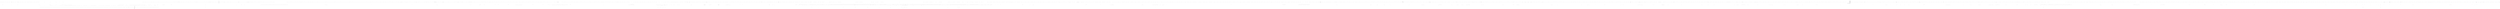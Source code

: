 digraph  {
n0 [cluster="Newtonsoft.Json.Tests.Documentation.Samples.Serializer.JsonObjectAttributeOptIn.Example()", label="Entry Newtonsoft.Json.Tests.Documentation.Samples.Serializer.JsonObjectAttributeOptIn.Example()", span="58-58"];
n1 [cluster="Newtonsoft.Json.Tests.Documentation.Samples.Serializer.JsonObjectAttributeOptIn.Example()", label="File file = new File\r\n            {\r\n                Id = Guid.NewGuid(),\r\n                Name = ''ImportantLegalDocuments.docx'',\r\n                Size = 50 * 1024\r\n            }", span="61-66"];
n2 [cluster="Newtonsoft.Json.Tests.Documentation.Samples.Serializer.JsonObjectAttributeOptIn.Example()", label="string json = JsonConvert.SerializeObject(file, Formatting.Indented)", span="68-68"];
n6 [cluster="Newtonsoft.Json.Tests.Documentation.Samples.Serializer.JsonObjectAttributeOptIn.File.File()", label="Entry Newtonsoft.Json.Tests.Documentation.Samples.Serializer.JsonObjectAttributeOptIn.File.File()", span="43-43"];
n7 [cluster="System.Guid.NewGuid()", label="Entry System.Guid.NewGuid()", span="0-0"];
n3 [cluster="Newtonsoft.Json.Tests.Documentation.Samples.Serializer.JsonObjectAttributeOptIn.Example()", label="Console.WriteLine(json)", span="70-70"];
n8 [cluster="Newtonsoft.Json.JsonConvert.SerializeObject(object, Newtonsoft.Json.Formatting)", label="Entry Newtonsoft.Json.JsonConvert.SerializeObject(object, Newtonsoft.Json.Formatting)", span="525-525"];
n4 [cluster="Newtonsoft.Json.Tests.Documentation.Samples.Serializer.JsonObjectAttributeOptIn.Example()", label="Assert.AreEqual(@''{\r\n  ''''Name'''': ''''ImportantLegalDocuments.docx'''',\r\n  ''''Size'''': 51200\r\n}'', json)", span="77-80"];
n9 [cluster="System.Console.WriteLine(string)", label="Entry System.Console.WriteLine(string)", span="0-0"];
n5 [cluster="Newtonsoft.Json.Tests.Documentation.Samples.Serializer.JsonObjectAttributeOptIn.Example()", label="Exit Newtonsoft.Json.Tests.Documentation.Samples.Serializer.JsonObjectAttributeOptIn.Example()", span="58-58"];
n10 [cluster="Unk.AreEqual", label="Entry Unk.AreEqual", span=""];
m1_5 [cluster="Newtonsoft.Json.Tests.Serialization.ConstructorHandlingTests.SuccessWithPrivateConstructorAndAllowNonPublic()", file="ConstructorHandlingTests.cs", label="Entry Newtonsoft.Json.Tests.Serialization.ConstructorHandlingTests.SuccessWithPrivateConstructorAndAllowNonPublic()", span="20-20"];
m1_6 [cluster="Newtonsoft.Json.Tests.Serialization.ConstructorHandlingTests.SuccessWithPrivateConstructorAndAllowNonPublic()", color=green, community=0, file="ConstructorHandlingTests.cs", label="string json = @''{Name:''''Name!''''}''", prediction=0, span="22-22"];
m1_7 [cluster="Newtonsoft.Json.Tests.Serialization.ConstructorHandlingTests.SuccessWithPrivateConstructorAndAllowNonPublic()", color=green, community=0, file="ConstructorHandlingTests.cs", label="PrivateConstructorTestClass c = JsonConvert.DeserializeObject<PrivateConstructorTestClass>(json,\r\n        new JsonSerializerSettings\r\n          {\r\n            ConstructorHandling = ConstructorHandling.AllowNonPublicDefaultConstructor\r\n          })", prediction=1, span="24-28"];
m1_8 [cluster="Newtonsoft.Json.Tests.Serialization.ConstructorHandlingTests.SuccessWithPrivateConstructorAndAllowNonPublic()", color=green, community=0, file="ConstructorHandlingTests.cs", label="Assert.IsNotNull(c)", prediction=2, span="29-29"];
m1_9 [cluster="Newtonsoft.Json.Tests.Serialization.ConstructorHandlingTests.SuccessWithPrivateConstructorAndAllowNonPublic()", color=green, community=0, file="ConstructorHandlingTests.cs", label="Assert.AreEqual(''Name!'', c.Name)", prediction=1, span="30-30"];
m1_10 [cluster="Newtonsoft.Json.Tests.Serialization.ConstructorHandlingTests.SuccessWithPrivateConstructorAndAllowNonPublic()", file="ConstructorHandlingTests.cs", label="Exit Newtonsoft.Json.Tests.Serialization.ConstructorHandlingTests.SuccessWithPrivateConstructorAndAllowNonPublic()", span="20-20"];
m1_19 [cluster="Newtonsoft.Json.Tests.Serialization.ConstructorHandlingTests.SuccessWithPrivateConstructorPlusParametizedAndAllowNonPublic()", file="ConstructorHandlingTests.cs", label="Entry Newtonsoft.Json.Tests.Serialization.ConstructorHandlingTests.SuccessWithPrivateConstructorPlusParametizedAndAllowNonPublic()", span="43-43"];
m1_20 [cluster="Newtonsoft.Json.Tests.Serialization.ConstructorHandlingTests.SuccessWithPrivateConstructorPlusParametizedAndAllowNonPublic()", color=green, community=0, file="ConstructorHandlingTests.cs", label="string json = @''{Name:''''Name!''''}''", prediction=4, span="45-45"];
m1_21 [cluster="Newtonsoft.Json.Tests.Serialization.ConstructorHandlingTests.SuccessWithPrivateConstructorPlusParametizedAndAllowNonPublic()", color=green, community=0, file="ConstructorHandlingTests.cs", label="PrivateConstructorWithPublicParametizedConstructorTestClass c = JsonConvert.DeserializeObject<PrivateConstructorWithPublicParametizedConstructorTestClass>(json,\r\n        new JsonSerializerSettings\r\n        {\r\n          ConstructorHandling = ConstructorHandling.AllowNonPublicDefaultConstructor\r\n        })", prediction=5, span="47-51"];
m1_22 [cluster="Newtonsoft.Json.Tests.Serialization.ConstructorHandlingTests.SuccessWithPrivateConstructorPlusParametizedAndAllowNonPublic()", color=green, community=0, file="ConstructorHandlingTests.cs", label="Assert.IsNotNull(c)", prediction=6, span="52-52"];
m1_23 [cluster="Newtonsoft.Json.Tests.Serialization.ConstructorHandlingTests.SuccessWithPrivateConstructorPlusParametizedAndAllowNonPublic()", color=green, community=0, file="ConstructorHandlingTests.cs", label="Assert.AreEqual(''Name!'', c.Name)", prediction=5, span="53-53"];
m1_24 [cluster="Newtonsoft.Json.Tests.Serialization.ConstructorHandlingTests.SuccessWithPrivateConstructorPlusParametizedAndAllowNonPublic()", color=green, community=0, file="ConstructorHandlingTests.cs", label="Assert.AreEqual(1, c.Age)", prediction=5, span="54-54"];
m1_25 [cluster="Newtonsoft.Json.Tests.Serialization.ConstructorHandlingTests.SuccessWithPrivateConstructorPlusParametizedAndAllowNonPublic()", file="ConstructorHandlingTests.cs", label="Exit Newtonsoft.Json.Tests.Serialization.ConstructorHandlingTests.SuccessWithPrivateConstructorPlusParametizedAndAllowNonPublic()", span="43-43"];
m1_11 [cluster="Newtonsoft.Json.JsonSerializerSettings.JsonSerializerSettings()", file="ConstructorHandlingTests.cs", label="Entry Newtonsoft.Json.JsonSerializerSettings.JsonSerializerSettings()", span="90-90"];
m1_12 [cluster="Newtonsoft.Json.JsonConvert.DeserializeObject<T>(string, Newtonsoft.Json.JsonSerializerSettings)", file="ConstructorHandlingTests.cs", label="Entry Newtonsoft.Json.JsonConvert.DeserializeObject<T>(string, Newtonsoft.Json.JsonSerializerSettings)", span="581-581"];
m1_4 [cluster="Newtonsoft.Json.JsonConvert.DeserializeObject<T>(string)", file="ConstructorHandlingTests.cs", label="Entry Newtonsoft.Json.JsonConvert.DeserializeObject<T>(string)", span="538-538"];
m1_13 [cluster="Unk.IsNotNull", file="ConstructorHandlingTests.cs", label="Entry Unk.IsNotNull", span=""];
m1_15 [cluster="Newtonsoft.Json.Tests.Serialization.ConstructorHandlingTests.FailWithPrivateConstructorPlusParametizedAndDefault()", file="ConstructorHandlingTests.cs", label="Entry Newtonsoft.Json.Tests.Serialization.ConstructorHandlingTests.FailWithPrivateConstructorPlusParametizedAndDefault()", span="35-35"];
m1_16 [cluster="Newtonsoft.Json.Tests.Serialization.ConstructorHandlingTests.FailWithPrivateConstructorPlusParametizedAndDefault()", color=green, community=0, file="ConstructorHandlingTests.cs", label="string json = @''{Name:''''Name!''''}''", prediction=9, span="37-37"];
m1_17 [cluster="Newtonsoft.Json.Tests.Serialization.ConstructorHandlingTests.FailWithPrivateConstructorPlusParametizedAndDefault()", color=green, community=0, file="ConstructorHandlingTests.cs", label="PrivateConstructorWithPublicParametizedConstructorTestClass c = JsonConvert.DeserializeObject<PrivateConstructorWithPublicParametizedConstructorTestClass>(json)", prediction=10, span="39-39"];
m1_18 [cluster="Newtonsoft.Json.Tests.Serialization.ConstructorHandlingTests.FailWithPrivateConstructorPlusParametizedAndDefault()", file="ConstructorHandlingTests.cs", label="Exit Newtonsoft.Json.Tests.Serialization.ConstructorHandlingTests.FailWithPrivateConstructorPlusParametizedAndDefault()", span="35-35"];
m1_0 [cluster="Newtonsoft.Json.Tests.Serialization.ConstructorHandlingTests.FailWithPrivateConstructorAndDefault()", file="ConstructorHandlingTests.cs", label="Entry Newtonsoft.Json.Tests.Serialization.ConstructorHandlingTests.FailWithPrivateConstructorAndDefault()", span="12-12"];
m1_1 [cluster="Newtonsoft.Json.Tests.Serialization.ConstructorHandlingTests.FailWithPrivateConstructorAndDefault()", color=green, community=0, file="ConstructorHandlingTests.cs", label="string json = @''{Name:''''Name!''''}''", prediction=11, span="14-14"];
m1_2 [cluster="Newtonsoft.Json.Tests.Serialization.ConstructorHandlingTests.FailWithPrivateConstructorAndDefault()", color=green, community=0, file="ConstructorHandlingTests.cs", label="JsonConvert.DeserializeObject<PrivateConstructorTestClass>(json)", prediction=12, span="16-16"];
m1_3 [cluster="Newtonsoft.Json.Tests.Serialization.ConstructorHandlingTests.FailWithPrivateConstructorAndDefault()", file="ConstructorHandlingTests.cs", label="Exit Newtonsoft.Json.Tests.Serialization.ConstructorHandlingTests.FailWithPrivateConstructorAndDefault()", span="12-12"];
m2_46 [cluster="Newtonsoft.Json.JsonPosition.JsonPosition(Newtonsoft.Json.JsonContainerType)", file="DefaultContractResolver.cs", label="Entry Newtonsoft.Json.JsonPosition.JsonPosition(Newtonsoft.Json.JsonContainerType)", span="50-50"];
m2_220 [cluster="Newtonsoft.Json.Tests.Schema.JsonSchemaGeneratorTests.CircularReferenceWithMixedRequires()", file="DefaultContractResolver.cs", label="JsonSchema jsonSchema = jsonSchemaGenerator.Generate(typeof(CircularReferenceClass))", span="650-650"];
m2_47 [cluster="Newtonsoft.Json.Tests.Schema.JsonSchemaGeneratorTests.Generate_Store()", file="DefaultContractResolver.cs", label="Entry Newtonsoft.Json.Tests.Schema.JsonSchemaGeneratorTests.Generate_Store()", span="233-233"];
m2_48 [cluster="Newtonsoft.Json.Tests.Schema.JsonSchemaGeneratorTests.Generate_Store()", file="DefaultContractResolver.cs", label="JsonSchemaGenerator generator = new JsonSchemaGenerator()", span="235-235"];
m2_49 [cluster="Newtonsoft.Json.Tests.Schema.JsonSchemaGeneratorTests.Generate_Store()", file="DefaultContractResolver.cs", label="JsonSchema schema = generator.Generate(typeof(Store))", span="236-236"];
m2_53 [cluster="Newtonsoft.Json.Tests.Schema.JsonSchemaGeneratorTests.Generate_Store()", file="DefaultContractResolver.cs", label="Assert.AreEqual(4, productSchema.Properties.Count)", span="243-243"];
m2_50 [cluster="Newtonsoft.Json.Tests.Schema.JsonSchemaGeneratorTests.Generate_Store()", file="DefaultContractResolver.cs", label="Assert.AreEqual(11, schema.Properties.Count)", span="238-238"];
m2_52 [cluster="Newtonsoft.Json.Tests.Schema.JsonSchemaGeneratorTests.Generate_Store()", file="DefaultContractResolver.cs", label="JsonSchema productSchema = productArraySchema.Items[0]", span="241-241"];
m2_51 [cluster="Newtonsoft.Json.Tests.Schema.JsonSchemaGeneratorTests.Generate_Store()", file="DefaultContractResolver.cs", label="JsonSchema productArraySchema = schema.Properties[''product'']", span="240-240"];
m2_54 [cluster="Newtonsoft.Json.Tests.Schema.JsonSchemaGeneratorTests.Generate_Store()", file="DefaultContractResolver.cs", label="Exit Newtonsoft.Json.Tests.Schema.JsonSchemaGeneratorTests.Generate_Store()", span="233-233"];
m2_383 [cluster="Newtonsoft.Json.JsonWriter.WriteValue(ulong?)", file="DefaultContractResolver.cs", label="Entry Newtonsoft.Json.JsonWriter.WriteValue(ulong?)", span="1134-1134"];
m2_384 [cluster="Newtonsoft.Json.JsonWriter.WriteValue(ulong?)", file="DefaultContractResolver.cs", label="value == null", span="1136-1136"];
m2_386 [cluster="Newtonsoft.Json.JsonWriter.WriteValue(ulong?)", file="DefaultContractResolver.cs", label="WriteValue(value.GetValueOrDefault())", span="1142-1142"];
m2_385 [cluster="Newtonsoft.Json.JsonWriter.WriteValue(ulong?)", file="DefaultContractResolver.cs", label="WriteNull()", span="1138-1138"];
m2_387 [cluster="Newtonsoft.Json.JsonWriter.WriteValue(ulong?)", file="DefaultContractResolver.cs", label="Exit Newtonsoft.Json.JsonWriter.WriteValue(ulong?)", span="1134-1134"];
m2_317 [cluster="Newtonsoft.Json.JsonWriter.InternalWriteRaw()", file="DefaultContractResolver.cs", label="Entry Newtonsoft.Json.JsonWriter.InternalWriteRaw()", span="1681-1681"];
m2_624 [cluster="Newtonsoft.Json.JsonWriter.InternalWriteRaw()", file="DefaultContractResolver.cs", label="Exit Newtonsoft.Json.JsonWriter.InternalWriteRaw()", span="1681-1681"];
m2_158 [cluster="Newtonsoft.Json.JsonWriter.WriteToken(Newtonsoft.Json.JsonToken, object)", file="DefaultContractResolver.cs", label="WriteRawValue(value?.ToString())", span="601-601"];
m2_198 [cluster="Newtonsoft.Json.Linq.JToken.ToString()", file="DefaultContractResolver.cs", label="Entry Newtonsoft.Json.Linq.JToken.ToString()", span="410-410"];
m2_480 [cluster="Newtonsoft.Json.JsonWriter.System.IDisposable.Dispose()", file="DefaultContractResolver.cs", label="Entry Newtonsoft.Json.JsonWriter.System.IDisposable.Dispose()", span="1435-1435"];
m2_481 [cluster="Newtonsoft.Json.JsonWriter.System.IDisposable.Dispose()", file="DefaultContractResolver.cs", label="Dispose(true)", span="1437-1437"];
m2_482 [cluster="Newtonsoft.Json.JsonWriter.System.IDisposable.Dispose()", file="DefaultContractResolver.cs", label="GC.SuppressFinalize(this)", span="1438-1438"];
m2_483 [cluster="Newtonsoft.Json.JsonWriter.System.IDisposable.Dispose()", file="DefaultContractResolver.cs", label="Exit Newtonsoft.Json.JsonWriter.System.IDisposable.Dispose()", span="1435-1435"];
m2_62 [cluster="Newtonsoft.Json.Tests.Schema.JsonSchemaGeneratorTests.MissingSchemaIdHandlingTest()", file="DefaultContractResolver.cs", label="generator.UndefinedSchemaIdHandling = UndefinedSchemaIdHandling.UseAssemblyQualifiedName", span="258-258"];
m2_63 [cluster="Newtonsoft.Json.Tests.Schema.JsonSchemaGeneratorTests.MissingSchemaIdHandlingTest()", file="DefaultContractResolver.cs", label="schema = generator.Generate(typeof(Store))", span="259-259"];
m2_64 [cluster="Newtonsoft.Json.Tests.Schema.JsonSchemaGeneratorTests.MissingSchemaIdHandlingTest()", file="DefaultContractResolver.cs", label="Assert.AreEqual(typeof(Store).AssemblyQualifiedName, schema.Id)", span="260-260"];
m2_457 [cluster="Newtonsoft.Json.JsonWriter.WriteValue(System.Uri)", file="DefaultContractResolver.cs", label="Entry Newtonsoft.Json.JsonWriter.WriteValue(System.Uri)", span="1378-1378"];
m2_458 [cluster="Newtonsoft.Json.JsonWriter.WriteValue(System.Uri)", file="DefaultContractResolver.cs", label="value == null", span="1380-1380"];
m2_459 [cluster="Newtonsoft.Json.JsonWriter.WriteValue(System.Uri)", file="DefaultContractResolver.cs", label="WriteNull()", span="1382-1382"];
m2_460 [cluster="Newtonsoft.Json.JsonWriter.WriteValue(System.Uri)", file="DefaultContractResolver.cs", label="InternalWriteValue(JsonToken.String)", span="1386-1386"];
m2_461 [cluster="Newtonsoft.Json.JsonWriter.WriteValue(System.Uri)", file="DefaultContractResolver.cs", label="Exit Newtonsoft.Json.JsonWriter.WriteValue(System.Uri)", span="1378-1378"];
m2_347 [cluster="Newtonsoft.Json.JsonWriter.WriteValue(char)", file="DefaultContractResolver.cs", label="Entry Newtonsoft.Json.JsonWriter.WriteValue(char)", span="1009-1009"];
m2_348 [cluster="Newtonsoft.Json.JsonWriter.WriteValue(char)", file="DefaultContractResolver.cs", label="InternalWriteValue(JsonToken.String)", span="1011-1011"];
m2_349 [cluster="Newtonsoft.Json.JsonWriter.WriteValue(char)", file="DefaultContractResolver.cs", label="Exit Newtonsoft.Json.JsonWriter.WriteValue(char)", span="1009-1009"];
m2_183 [cluster="Newtonsoft.Json.Tests.Schema.JsonSchemaGeneratorTests.GenerateSchemaSerializable()", file="DefaultContractResolver.cs", label="JsonSerializer serializer = new JsonSerializer()", span="568-568"];
m2_318 [cluster="Newtonsoft.Json.JsonWriter.WriteRawValue(string)", file="DefaultContractResolver.cs", label="UpdateScopeWithFinishedValue()", span="907-907"];
m2_320 [cluster="Newtonsoft.Json.JsonWriter.WriteRawValue(string)", file="DefaultContractResolver.cs", label="WriteRaw(json)", span="909-909"];
m2_319 [cluster="Newtonsoft.Json.JsonWriter.WriteRawValue(string)", file="DefaultContractResolver.cs", label="AutoComplete(JsonToken.Undefined)", span="908-908"];
m2_321 [cluster="Newtonsoft.Json.JsonWriter.WriteRawValue(string)", file="DefaultContractResolver.cs", label="Exit Newtonsoft.Json.JsonWriter.WriteRawValue(string)", span="904-904"];
m2_579 [cluster="Newtonsoft.Json.Utilities.ConvertUtils.GetTypeInformation(System.IConvertible)", file="DefaultContractResolver.cs", label="Entry Newtonsoft.Json.Utilities.ConvertUtils.GetTypeInformation(System.IConvertible)", span="223-223"];
m2_199 [cluster="Newtonsoft.Json.JsonWriter.WriteConstructorDate(Newtonsoft.Json.JsonReader)", file="DefaultContractResolver.cs", label="Entry Newtonsoft.Json.JsonWriter.WriteConstructorDate(Newtonsoft.Json.JsonReader)", span="664-664"];
m2_19 [cluster="System.Collections.Generic.IEnumerable<TSource>.ToList<TSource>()", file="DefaultContractResolver.cs", label="Entry System.Collections.Generic.IEnumerable<TSource>.ToList<TSource>()", span="0-0"];
m2_438 [cluster="Newtonsoft.Json.JsonWriter.WriteValue(System.DateTimeOffset?)", file="DefaultContractResolver.cs", label="Entry Newtonsoft.Json.JsonWriter.WriteValue(System.DateTimeOffset?)", span="1313-1313"];
m2_439 [cluster="Newtonsoft.Json.JsonWriter.WriteValue(System.DateTimeOffset?)", file="DefaultContractResolver.cs", label="value == null", span="1315-1315"];
m2_441 [cluster="Newtonsoft.Json.JsonWriter.WriteValue(System.DateTimeOffset?)", file="DefaultContractResolver.cs", label="WriteValue(value.GetValueOrDefault())", span="1321-1321"];
m2_440 [cluster="Newtonsoft.Json.JsonWriter.WriteValue(System.DateTimeOffset?)", file="DefaultContractResolver.cs", label="WriteNull()", span="1317-1317"];
m2_442 [cluster="Newtonsoft.Json.JsonWriter.WriteValue(System.DateTimeOffset?)", file="DefaultContractResolver.cs", label="Exit Newtonsoft.Json.JsonWriter.WriteValue(System.DateTimeOffset?)", span="1313-1313"];
m2_171 [cluster="Newtonsoft.Json.Tests.Schema.JsonSchemaGeneratorTests.GenerateSchemaCamelCase()", file="DefaultContractResolver.cs", label="string json = schema.ToString()", span="487-487"];
m2_356 [cluster="Newtonsoft.Json.JsonWriter.WriteValue(decimal)", file="DefaultContractResolver.cs", label="InternalWriteValue(JsonToken.Float)", span="1039-1039"];
m2_357 [cluster="Newtonsoft.Json.JsonWriter.WriteValue(decimal)", file="DefaultContractResolver.cs", label="Exit Newtonsoft.Json.JsonWriter.WriteValue(decimal)", span="1037-1037"];
m2_17 [cluster="Newtonsoft.Json.JsonWriter.BuildStateArray()", file="DefaultContractResolver.cs", label="return allStates.ToArray();", span="107-107"];
m2_175 [cluster="Newtonsoft.Json.JsonWriter.WriteValue(string)", file="DefaultContractResolver.cs", label="Entry Newtonsoft.Json.JsonWriter.WriteValue(string)", span="916-916"];
m2_181 [cluster="System.Convert.ToDateTime(object, System.IFormatProvider)", file="DefaultContractResolver.cs", label="Entry System.Convert.ToDateTime(object, System.IFormatProvider)", span="0-0"];
m2_189 [cluster="Newtonsoft.Json.JsonWriter.WriteToken(Newtonsoft.Json.JsonToken)", file="DefaultContractResolver.cs", label="Exit Newtonsoft.Json.JsonWriter.WriteToken(Newtonsoft.Json.JsonToken)", span="623-623"];
m2_180 [cluster="Newtonsoft.Json.JsonWriter.WriteValue(System.DateTimeOffset)", file="DefaultContractResolver.cs", label="Entry Newtonsoft.Json.JsonWriter.WriteValue(System.DateTimeOffset)", span="1056-1056"];
m2_182 [cluster="Newtonsoft.Json.JsonWriter.WriteValue(System.DateTime)", file="DefaultContractResolver.cs", label="Entry Newtonsoft.Json.JsonWriter.WriteValue(System.DateTime)", span="1046-1046"];
m2_188 [cluster="Newtonsoft.Json.JsonWriter.WriteToken(Newtonsoft.Json.JsonToken)", file="DefaultContractResolver.cs", label="WriteToken(token, null)", span="625-625"];
m2_190 [cluster="Newtonsoft.Json.JsonWriter.WriteToken(Newtonsoft.Json.JsonReader, bool, bool, bool)", file="DefaultContractResolver.cs", label="int initialDepth = CalculateWriteTokenDepth(reader)", span="630-630"];
m2_191 [cluster="Newtonsoft.Json.JsonWriter.WriteToken(Newtonsoft.Json.JsonReader, bool, bool, bool)", file="DefaultContractResolver.cs", label="writeDateConstructorAsDate && reader.TokenType == JsonToken.StartConstructor && string.Equals(reader.Value.ToString(), ''Date'', StringComparison.Ordinal)", span="635-635"];
m2_192 [cluster="Newtonsoft.Json.JsonWriter.WriteToken(Newtonsoft.Json.JsonReader, bool, bool, bool)", file="DefaultContractResolver.cs", label="WriteConstructorDate(reader)", span="637-637"];
m2_193 [cluster="Newtonsoft.Json.JsonWriter.WriteToken(Newtonsoft.Json.JsonReader, bool, bool, bool)", file="DefaultContractResolver.cs", label="writeComments || reader.TokenType != JsonToken.Comment", span="641-641"];
m2_194 [cluster="Newtonsoft.Json.JsonWriter.WriteToken(Newtonsoft.Json.JsonReader, bool, bool, bool)", file="DefaultContractResolver.cs", label="WriteToken(reader.TokenType, reader.Value)", span="643-643"];
m2_176 [cluster="System.Convert.ToBoolean(object, System.IFormatProvider)", file="DefaultContractResolver.cs", label="Entry System.Convert.ToBoolean(object, System.IFormatProvider)", span="0-0"];
m2_179 [cluster="Newtonsoft.Json.JsonWriter.WriteUndefined()", file="DefaultContractResolver.cs", label="Entry Newtonsoft.Json.JsonWriter.WriteUndefined()", span="886-886"];
m2_185 [cluster="Newtonsoft.Json.JsonWriter.WriteValue(byte[])", file="DefaultContractResolver.cs", label="Entry Newtonsoft.Json.JsonWriter.WriteValue(byte[])", span="1362-1362"];
m2_187 [cluster="Newtonsoft.Json.JsonWriter.WriteToken(Newtonsoft.Json.JsonToken)", file="DefaultContractResolver.cs", label="Entry Newtonsoft.Json.JsonWriter.WriteToken(Newtonsoft.Json.JsonToken)", span="623-623"];
m2_186 [cluster="Newtonsoft.Json.Utilities.MiscellaneousUtils.CreateArgumentOutOfRangeException(string, object, string)", file="DefaultContractResolver.cs", label="Entry Newtonsoft.Json.Utilities.MiscellaneousUtils.CreateArgumentOutOfRangeException(string, object, string)", span="71-71"];
m2_177 [cluster="Newtonsoft.Json.JsonWriter.WriteValue(bool)", file="DefaultContractResolver.cs", label="Entry Newtonsoft.Json.JsonWriter.WriteValue(bool)", span="981-981"];
m2_178 [cluster="Newtonsoft.Json.JsonWriter.WriteNull()", file="DefaultContractResolver.cs", label="Entry Newtonsoft.Json.JsonWriter.WriteNull()", span="878-878"];
m2_184 [cluster="Newtonsoft.Json.JsonWriter.WriteValue(System.Guid)", file="DefaultContractResolver.cs", label="Entry Newtonsoft.Json.JsonWriter.WriteValue(System.Guid)", span="1066-1066"];
m2_195 [cluster="Newtonsoft.Json.JsonWriter.WriteToken(Newtonsoft.Json.JsonReader, bool, bool, bool)", file="DefaultContractResolver.cs", label="initialDepth - 1 < reader.Depth - (JsonTokenUtils.IsEndToken(reader.TokenType) ? 1 : 0)\r\n                && writeChildren\r\n                && reader.Read()", span="648-650"];
m2_38 [cluster="Newtonsoft.Json.Tests.Schema.JsonSchemaGeneratorTests.Generate_RequiredMembersClass()", file="DefaultContractResolver.cs", label="Entry Newtonsoft.Json.Tests.Schema.JsonSchemaGeneratorTests.Generate_RequiredMembersClass()", span="221-221"];
m2_39 [cluster="Newtonsoft.Json.Tests.Schema.JsonSchemaGeneratorTests.Generate_RequiredMembersClass()", file="DefaultContractResolver.cs", label="JsonSchemaGenerator generator = new JsonSchemaGenerator()", span="223-223"];
m2_43 [cluster="Newtonsoft.Json.Tests.Schema.JsonSchemaGeneratorTests.Generate_RequiredMembersClass()", file="DefaultContractResolver.cs", label="Assert.AreEqual(JsonSchemaType.String | JsonSchemaType.Null, schema.Properties[''LastName''].Type)", span="228-228"];
m2_40 [cluster="Newtonsoft.Json.Tests.Schema.JsonSchemaGeneratorTests.Generate_RequiredMembersClass()", file="DefaultContractResolver.cs", label="JsonSchema schema = generator.Generate(typeof(RequiredMembersClass))", span="224-224"];
m2_41 [cluster="Newtonsoft.Json.Tests.Schema.JsonSchemaGeneratorTests.Generate_RequiredMembersClass()", file="DefaultContractResolver.cs", label="Assert.AreEqual(JsonSchemaType.String, schema.Properties[''FirstName''].Type)", span="226-226"];
m2_42 [cluster="Newtonsoft.Json.Tests.Schema.JsonSchemaGeneratorTests.Generate_RequiredMembersClass()", file="DefaultContractResolver.cs", label="Assert.AreEqual(JsonSchemaType.String | JsonSchemaType.Null, schema.Properties[''MiddleName''].Type)", span="227-227"];
m2_44 [cluster="Newtonsoft.Json.Tests.Schema.JsonSchemaGeneratorTests.Generate_RequiredMembersClass()", file="DefaultContractResolver.cs", label="Assert.AreEqual(JsonSchemaType.String, schema.Properties[''BirthDate''].Type)", span="229-229"];
m2_174 [cluster="System.Convert.ToDouble(object, System.IFormatProvider)", file="DefaultContractResolver.cs", label="Entry System.Convert.ToDouble(object, System.IFormatProvider)", span="0-0"];
m2_258 [cluster="Newtonsoft.Json.JsonWriter.CalculateLevelsToComplete(Newtonsoft.Json.JsonContainerType)", file="DefaultContractResolver.cs", label="Entry Newtonsoft.Json.JsonWriter.CalculateLevelsToComplete(Newtonsoft.Json.JsonContainerType)", span="758-758"];
m2_262 [cluster="Newtonsoft.Json.JsonWriter.CalculateLevelsToComplete(Newtonsoft.Json.JsonContainerType)", file="DefaultContractResolver.cs", label="int levelsToComplete = 0", span="760-760"];
m2_263 [cluster="Newtonsoft.Json.JsonWriter.CalculateLevelsToComplete(Newtonsoft.Json.JsonContainerType)", file="DefaultContractResolver.cs", label="_currentPosition.Type == type", span="762-762"];
m2_269 [cluster="Newtonsoft.Json.JsonWriter.CalculateLevelsToComplete(Newtonsoft.Json.JsonContainerType)", file="DefaultContractResolver.cs", label="_stack[currentLevel].Type == type", span="773-773"];
m2_272 [cluster="Newtonsoft.Json.JsonWriter.CalculateLevelsToComplete(Newtonsoft.Json.JsonContainerType)", file="DefaultContractResolver.cs", label="levelsToComplete == 0", span="781-781"];
m2_274 [cluster="Newtonsoft.Json.JsonWriter.CalculateLevelsToComplete(Newtonsoft.Json.JsonContainerType)", file="DefaultContractResolver.cs", label="return levelsToComplete;", span="786-786"];
m2_264 [cluster="Newtonsoft.Json.JsonWriter.CalculateLevelsToComplete(Newtonsoft.Json.JsonContainerType)", file="DefaultContractResolver.cs", label="levelsToComplete = 1", span="764-764"];
m2_265 [cluster="Newtonsoft.Json.JsonWriter.CalculateLevelsToComplete(Newtonsoft.Json.JsonContainerType)", file="DefaultContractResolver.cs", label="int top = Top - 2", span="768-768"];
m2_266 [cluster="Newtonsoft.Json.JsonWriter.CalculateLevelsToComplete(Newtonsoft.Json.JsonContainerType)", file="DefaultContractResolver.cs", label="int i = top", span="769-769"];
m2_268 [cluster="Newtonsoft.Json.JsonWriter.CalculateLevelsToComplete(Newtonsoft.Json.JsonContainerType)", file="DefaultContractResolver.cs", label="int currentLevel = top - i", span="771-771"];
m2_267 [cluster="Newtonsoft.Json.JsonWriter.CalculateLevelsToComplete(Newtonsoft.Json.JsonContainerType)", file="DefaultContractResolver.cs", label="i >= 0", span="769-769"];
m2_270 [cluster="Newtonsoft.Json.JsonWriter.CalculateLevelsToComplete(Newtonsoft.Json.JsonContainerType)", file="DefaultContractResolver.cs", label="levelsToComplete = i + 2", span="775-775"];
m2_271 [cluster="Newtonsoft.Json.JsonWriter.CalculateLevelsToComplete(Newtonsoft.Json.JsonContainerType)", file="DefaultContractResolver.cs", label="i--", span="769-769"];
m2_273 [cluster="Newtonsoft.Json.JsonWriter.CalculateLevelsToComplete(Newtonsoft.Json.JsonContainerType)", file="DefaultContractResolver.cs", label="throw JsonWriterException.Create(this, ''No token to close.'', null);", span="783-783"];
m2_275 [cluster="Newtonsoft.Json.JsonWriter.CalculateLevelsToComplete(Newtonsoft.Json.JsonContainerType)", file="DefaultContractResolver.cs", label="Exit Newtonsoft.Json.JsonWriter.CalculateLevelsToComplete(Newtonsoft.Json.JsonContainerType)", span="758-758"];
m2_173 [cluster="Newtonsoft.Json.Tests.Schema.JsonSchemaGeneratorTests.GenerateSchemaCamelCase()", file="DefaultContractResolver.cs", label="Exit Newtonsoft.Json.Tests.Schema.JsonSchemaGeneratorTests.GenerateSchemaCamelCase()", span="474-474"];
m2_335 [cluster="Newtonsoft.Json.JsonWriter.WriteValue(float)", file="DefaultContractResolver.cs", label="InternalWriteValue(JsonToken.Float)", span="965-965"];
m2_336 [cluster="Newtonsoft.Json.JsonWriter.WriteValue(float)", file="DefaultContractResolver.cs", label="Exit Newtonsoft.Json.JsonWriter.WriteValue(float)", span="963-963"];
m2_0 [cluster="Newtonsoft.Json.Tests.Schema.JsonSchemaGeneratorTests.Generate_GenericDictionary()", file="DefaultContractResolver.cs", label="Entry Newtonsoft.Json.Tests.Schema.JsonSchemaGeneratorTests.Generate_GenericDictionary()", span="62-62"];
m2_1 [cluster="Newtonsoft.Json.Tests.Schema.JsonSchemaGeneratorTests.Generate_GenericDictionary()", file="DefaultContractResolver.cs", label="JsonSchemaGenerator generator = new JsonSchemaGenerator()", span="64-64"];
m2_2 [cluster="Newtonsoft.Json.Tests.Schema.JsonSchemaGeneratorTests.Generate_GenericDictionary()", file="DefaultContractResolver.cs", label="JsonSchema schema = generator.Generate(typeof(Dictionary<string, List<string>>))", span="65-65"];
m2_5 [cluster="Newtonsoft.Json.Tests.Schema.JsonSchemaGeneratorTests.Generate_GenericDictionary()", file="DefaultContractResolver.cs", label="Dictionary<string, List<string>> value = new Dictionary<string, List<string>>\r\n            {\r\n                { ''HasValue'', new List<string>() { ''first'', ''second'', null } },\r\n                { ''NoValue'', null }\r\n            }", span="85-89"];
m2_15 [cluster="System.Collections.Generic.List<T>.List()", file="DefaultContractResolver.cs", label="Entry System.Collections.Generic.List<T>.List()", span="0-0"];
m2_16 [cluster="Newtonsoft.Json.JsonConvert.SerializeObject(object, Newtonsoft.Json.Formatting)", file="DefaultContractResolver.cs", label="Entry Newtonsoft.Json.JsonConvert.SerializeObject(object, Newtonsoft.Json.Formatting)", span="525-525"];
m2_3 [cluster="Newtonsoft.Json.Tests.Schema.JsonSchemaGeneratorTests.Generate_GenericDictionary()", file="DefaultContractResolver.cs", label="string json = schema.ToString()", span="67-67"];
m2_4 [cluster="Newtonsoft.Json.Tests.Schema.JsonSchemaGeneratorTests.Generate_GenericDictionary()", file="DefaultContractResolver.cs", label="StringAssert.AreEqual(@''{\r\n  ''''type'''': ''''object'''',\r\n  ''''additionalProperties'''': {\r\n    ''''type'''': [\r\n      ''''array'''',\r\n      ''''null''''\r\n    ],\r\n    ''''items'''': {\r\n      ''''type'''': [\r\n        ''''string'''',\r\n        ''''null''''\r\n      ]\r\n    }\r\n  }\r\n}'', json)", span="69-83"];
m2_6 [cluster="Newtonsoft.Json.Tests.Schema.JsonSchemaGeneratorTests.Generate_GenericDictionary()", file="DefaultContractResolver.cs", label="string valueJson = JsonConvert.SerializeObject(value, Formatting.Indented)", span="91-91"];
m2_7 [cluster="Newtonsoft.Json.Tests.Schema.JsonSchemaGeneratorTests.Generate_GenericDictionary()", file="DefaultContractResolver.cs", label="JObject o = JObject.Parse(valueJson)", span="92-92"];
m2_8 [cluster="Newtonsoft.Json.Tests.Schema.JsonSchemaGeneratorTests.Generate_GenericDictionary()", file="DefaultContractResolver.cs", label="Assert.IsTrue(o.IsValid(schema))", span="94-94"];
m2_9 [cluster="Newtonsoft.Json.Tests.Schema.JsonSchemaGeneratorTests.Generate_GenericDictionary()", file="DefaultContractResolver.cs", label="Exit Newtonsoft.Json.Tests.Schema.JsonSchemaGeneratorTests.Generate_GenericDictionary()", span="62-62"];
m2_10 [cluster="Newtonsoft.Json.Schema.JsonSchemaGenerator.JsonSchemaGenerator()", file="DefaultContractResolver.cs", label="Entry Newtonsoft.Json.Schema.JsonSchemaGenerator.JsonSchemaGenerator()", span="50-50"];
m2_11 [cluster="Newtonsoft.Json.Schema.JsonSchemaGenerator.Generate(System.Type)", file="DefaultContractResolver.cs", label="Entry Newtonsoft.Json.Schema.JsonSchemaGenerator.Generate(System.Type)", span="128-128"];
m2_12 [cluster="Newtonsoft.Json.Schema.JsonSchema.ToString()", file="DefaultContractResolver.cs", label="Entry Newtonsoft.Json.Schema.JsonSchema.ToString()", span="344-344"];
m2_13 [cluster="Newtonsoft.Json.Tests.StringAssert.AreEqual(string, string)", file="DefaultContractResolver.cs", label="Entry Newtonsoft.Json.Tests.StringAssert.AreEqual(string, string)", span="327-327"];
m2_14 [cluster="System.Collections.Generic.Dictionary<TKey, TValue>.Dictionary()", file="DefaultContractResolver.cs", label="Entry System.Collections.Generic.Dictionary<TKey, TValue>.Dictionary()", span="0-0"];
m2_18 [cluster="Newtonsoft.Json.Linq.JToken.IsValid(Newtonsoft.Json.Schema.JsonSchema)", file="DefaultContractResolver.cs", label="Entry Newtonsoft.Json.Linq.JToken.IsValid(Newtonsoft.Json.Schema.JsonSchema)", span="57-57"];
m2_166 [cluster="Newtonsoft.Json.Tests.Schema.JsonSchemaGeneratorTests.GenerateSchemaCamelCase()", file="DefaultContractResolver.cs", label="Entry Newtonsoft.Json.Tests.Schema.JsonSchemaGeneratorTests.GenerateSchemaCamelCase()", span="474-474"];
m2_403 [cluster="Newtonsoft.Json.JsonWriter.WriteValue(short?)", file="DefaultContractResolver.cs", label="Entry Newtonsoft.Json.JsonWriter.WriteValue(short?)", span="1198-1198"];
m2_404 [cluster="Newtonsoft.Json.JsonWriter.WriteValue(short?)", file="DefaultContractResolver.cs", label="value == null", span="1200-1200"];
m2_406 [cluster="Newtonsoft.Json.JsonWriter.WriteValue(short?)", file="DefaultContractResolver.cs", label="WriteValue(value.GetValueOrDefault())", span="1206-1206"];
m2_405 [cluster="Newtonsoft.Json.JsonWriter.WriteValue(short?)", file="DefaultContractResolver.cs", label="WriteNull()", span="1202-1202"];
m2_407 [cluster="Newtonsoft.Json.JsonWriter.WriteValue(short?)", file="DefaultContractResolver.cs", label="Exit Newtonsoft.Json.JsonWriter.WriteValue(short?)", span="1198-1198"];
m2_260 [cluster="Newtonsoft.Json.JsonWriter.WriteEnd(Newtonsoft.Json.JsonToken)", file="DefaultContractResolver.cs", label="Entry Newtonsoft.Json.JsonWriter.WriteEnd(Newtonsoft.Json.JsonToken)", span="816-816"];
m2_288 [cluster="Newtonsoft.Json.JsonWriter.WriteEnd(Newtonsoft.Json.JsonToken)", file="DefaultContractResolver.cs", label="Exit Newtonsoft.Json.JsonWriter.WriteEnd(Newtonsoft.Json.JsonToken)", span="816-816"];
m2_476 [cluster="Newtonsoft.Json.JsonWriter.WriteWhitespace(string)", file="DefaultContractResolver.cs", label="Entry Newtonsoft.Json.JsonWriter.WriteWhitespace(string)", span="1430-1430"];
m2_477 [cluster="Newtonsoft.Json.JsonWriter.WriteWhitespace(string)", file="DefaultContractResolver.cs", label="InternalWriteWhitespace(ws)", span="1432-1432"];
m2_478 [cluster="Newtonsoft.Json.JsonWriter.WriteWhitespace(string)", file="DefaultContractResolver.cs", label="Exit Newtonsoft.Json.JsonWriter.WriteWhitespace(string)", span="1430-1430"];
m2_196 [cluster="Newtonsoft.Json.JsonWriter.WriteToken(Newtonsoft.Json.JsonReader, bool, bool, bool)", file="DefaultContractResolver.cs", label="Exit Newtonsoft.Json.JsonWriter.WriteToken(Newtonsoft.Json.JsonReader, bool, bool, bool)", span="628-628"];
m2_22 [cluster="Newtonsoft.Json.Tests.Schema.JsonSchemaGeneratorTests.Generate_DefaultValueAttributeTestClass()", file="DefaultContractResolver.cs", label="JsonSchema schema = generator.Generate(typeof(DefaultValueAttributeTestClass))", span="102-102"];
m2_207 [cluster="Newtonsoft.Json.Tests.Schema.JsonSchemaGeneratorTests.GenerateSchemaWithNegativeEnum()", file="DefaultContractResolver.cs", label="StringAssert.AreEqual(@''{\r\n  ''''type'''': ''''object'''',\r\n  ''''properties'''': {\r\n    ''''x'''': {\r\n      ''''required'''': true,\r\n      ''''type'''': ''''integer'''',\r\n      ''''enum'''': [\r\n        0,\r\n        1,\r\n        -1\r\n      ]\r\n    }\r\n  }\r\n}'', json)", span="615-628"];
m2_209 [cluster="Newtonsoft.Json.JsonWriter.WriteConstructorDate(Newtonsoft.Json.JsonReader)", file="DefaultContractResolver.cs", label="throw JsonWriterException.Create(this, ''Unexpected end when reading date constructor.'', null);", span="668-668"];
m2_211 [cluster="Newtonsoft.Json.JsonWriter.WriteConstructorDate(Newtonsoft.Json.JsonReader)", file="DefaultContractResolver.cs", label="throw JsonWriterException.Create(this, ''Unexpected token when reading date constructor. Expected Integer, got '' + reader.TokenType, null);", span="672-672"];
m2_213 [cluster="Newtonsoft.Json.JsonWriter.WriteConstructorDate(Newtonsoft.Json.JsonReader)", file="DefaultContractResolver.cs", label="DateTime date = DateTimeUtils.ConvertJavaScriptTicksToDateTime(ticks)", span="676-676"];
m2_210 [cluster="Newtonsoft.Json.JsonWriter.WriteConstructorDate(Newtonsoft.Json.JsonReader)", file="DefaultContractResolver.cs", label="reader.TokenType != JsonToken.Integer", span="670-670"];
m2_212 [cluster="Newtonsoft.Json.JsonWriter.WriteConstructorDate(Newtonsoft.Json.JsonReader)", file="DefaultContractResolver.cs", label="long ticks = (long)reader.Value", span="675-675"];
m2_214 [cluster="Newtonsoft.Json.JsonWriter.WriteConstructorDate(Newtonsoft.Json.JsonReader)", file="DefaultContractResolver.cs", label="!reader.Read()", span="678-678"];
m2_215 [cluster="Newtonsoft.Json.JsonWriter.WriteConstructorDate(Newtonsoft.Json.JsonReader)", file="DefaultContractResolver.cs", label="throw JsonWriterException.Create(this, ''Unexpected end when reading date constructor.'', null);", span="680-680"];
m2_471 [cluster="Newtonsoft.Json.Utilities.ConvertUtils.GetTypeCode(System.Type)", file="DefaultContractResolver.cs", label="Entry Newtonsoft.Json.Utilities.ConvertUtils.GetTypeCode(System.Type)", span="185-185"];
m2_60 [cluster="Newtonsoft.Json.Tests.Schema.JsonSchemaGeneratorTests.MissingSchemaIdHandlingTest()", file="DefaultContractResolver.cs", label="schema = generator.Generate(typeof(Store))", span="255-255"];
m2_61 [cluster="Newtonsoft.Json.Tests.Schema.JsonSchemaGeneratorTests.MissingSchemaIdHandlingTest()", file="DefaultContractResolver.cs", label="Assert.AreEqual(typeof(Store).FullName, schema.Id)", span="256-256"];
m2_200 [cluster="lambda expression", file="DefaultContractResolver.cs", label="Entry lambda expression", span="576-576"];
m2_105 [cluster="Newtonsoft.Json.Tests.Schema.JsonSchemaGeneratorTests.GenerateSchemaForISerializable()", file="DefaultContractResolver.cs", label="JsonSchema schema = generator.Generate(typeof(Exception))", span="323-323"];
m2_261 [cluster="Newtonsoft.Json.JsonWriter.UpdateCurrentState()", file="DefaultContractResolver.cs", label="Entry Newtonsoft.Json.JsonWriter.UpdateCurrentState()", span="789-789"];
m2_276 [cluster="Newtonsoft.Json.JsonWriter.UpdateCurrentState()", file="DefaultContractResolver.cs", label="JsonContainerType currentLevelType = Peek()", span="791-791"];
m2_277 [cluster="Newtonsoft.Json.JsonWriter.UpdateCurrentState()", file="DefaultContractResolver.cs", label=currentLevelType, span="793-793"];
m2_286 [cluster="Newtonsoft.Json.JsonWriter.UpdateCurrentState()", file="DefaultContractResolver.cs", label="throw JsonWriterException.Create(this, ''Unknown JsonType: '' + currentLevelType, null);", span="808-808"];
m2_278 [cluster="Newtonsoft.Json.JsonWriter.UpdateCurrentState()", file="DefaultContractResolver.cs", label="JsonContainerType.Object", span="795-795"];
m2_280 [cluster="Newtonsoft.Json.JsonWriter.UpdateCurrentState()", file="DefaultContractResolver.cs", label="JsonContainerType.Array", span="798-798"];
m2_282 [cluster="Newtonsoft.Json.JsonWriter.UpdateCurrentState()", file="DefaultContractResolver.cs", label="JsonContainerType.Constructor", span="801-801"];
m2_284 [cluster="Newtonsoft.Json.JsonWriter.UpdateCurrentState()", file="DefaultContractResolver.cs", label="JsonContainerType.None", span="804-804"];
m2_279 [cluster="Newtonsoft.Json.JsonWriter.UpdateCurrentState()", file="DefaultContractResolver.cs", label="_currentState = State.Object", span="796-796"];
m2_281 [cluster="Newtonsoft.Json.JsonWriter.UpdateCurrentState()", file="DefaultContractResolver.cs", label="_currentState = State.Array", span="799-799"];
m2_283 [cluster="Newtonsoft.Json.JsonWriter.UpdateCurrentState()", file="DefaultContractResolver.cs", label="_currentState = State.Array", span="802-802"];
m2_285 [cluster="Newtonsoft.Json.JsonWriter.UpdateCurrentState()", file="DefaultContractResolver.cs", label="_currentState = State.Start", span="805-805"];
m2_287 [cluster="Newtonsoft.Json.JsonWriter.UpdateCurrentState()", file="DefaultContractResolver.cs", label="Exit Newtonsoft.Json.JsonWriter.UpdateCurrentState()", span="789-789"];
m2_92 [cluster="Newtonsoft.Json.JsonWriter.WritePropertyName(string, bool)", file="DefaultContractResolver.cs", label="Exit Newtonsoft.Json.JsonWriter.WritePropertyName(string, bool)", span="465-465"];
m2_96 [cluster="Newtonsoft.Json.JsonWriter.WriteEnd(Newtonsoft.Json.JsonContainerType)", file="DefaultContractResolver.cs", label="Entry Newtonsoft.Json.JsonWriter.WriteEnd(Newtonsoft.Json.JsonContainerType)", span="690-690"];
m2_93 [cluster="Newtonsoft.Json.JsonWriter.WriteEnd()", file="DefaultContractResolver.cs", label="Entry Newtonsoft.Json.JsonWriter.WriteEnd()", span="473-473"];
m2_95 [cluster="Newtonsoft.Json.JsonWriter.WriteEnd()", file="DefaultContractResolver.cs", label="Exit Newtonsoft.Json.JsonWriter.WriteEnd()", span="473-473"];
m2_97 [cluster="Newtonsoft.Json.JsonWriter.WriteToken(Newtonsoft.Json.JsonReader)", file="DefaultContractResolver.cs", label="Entry Newtonsoft.Json.JsonWriter.WriteToken(Newtonsoft.Json.JsonReader)", span="482-482"];
m2_94 [cluster="Newtonsoft.Json.JsonWriter.WriteEnd()", file="DefaultContractResolver.cs", label="WriteEnd(Peek())", span="475-475"];
m2_99 [cluster="Newtonsoft.Json.JsonWriter.WriteToken(Newtonsoft.Json.JsonReader)", file="DefaultContractResolver.cs", label="Exit Newtonsoft.Json.JsonWriter.WriteToken(Newtonsoft.Json.JsonReader)", span="482-482"];
m2_98 [cluster="Newtonsoft.Json.JsonWriter.WriteToken(Newtonsoft.Json.JsonReader)", file="DefaultContractResolver.cs", label="WriteToken(reader, true)", span="484-484"];
m2_100 [cluster="Newtonsoft.Json.JsonWriter.WriteToken(Newtonsoft.Json.JsonReader, bool)", file="DefaultContractResolver.cs", label="Entry Newtonsoft.Json.JsonWriter.WriteToken(Newtonsoft.Json.JsonReader, bool)", span="492-492"];
m2_350 [cluster="Newtonsoft.Json.JsonWriter.WriteValue(byte)", file="DefaultContractResolver.cs", label="Entry Newtonsoft.Json.JsonWriter.WriteValue(byte)", span="1018-1018"];
m2_351 [cluster="Newtonsoft.Json.JsonWriter.WriteValue(byte)", file="DefaultContractResolver.cs", label="InternalWriteValue(JsonToken.Integer)", span="1020-1020"];
m2_352 [cluster="Newtonsoft.Json.JsonWriter.WriteValue(byte)", file="DefaultContractResolver.cs", label="Exit Newtonsoft.Json.JsonWriter.WriteValue(byte)", span="1018-1018"];
m2_107 [cluster="Newtonsoft.Json.Tests.Schema.JsonSchemaGeneratorTests.GenerateSchemaForISerializable()", file="DefaultContractResolver.cs", label="Assert.AreEqual(true, schema.AllowAdditionalProperties)", span="326-326"];
m2_108 [cluster="Newtonsoft.Json.Tests.Schema.JsonSchemaGeneratorTests.GenerateSchemaForISerializable()", file="DefaultContractResolver.cs", label="Assert.AreEqual(null, schema.Properties)", span="327-327"];
m2_115 [cluster="Newtonsoft.Json.Tests.Schema.JsonSchemaGeneratorTests.GenerateSchemaForDBNull()", file="DefaultContractResolver.cs", label="Exit Newtonsoft.Json.Tests.Schema.JsonSchemaGeneratorTests.GenerateSchemaForDBNull()", span="333-333"];
m2_116 [cluster="Newtonsoft.Json.Tests.Schema.JsonSchemaGeneratorTests.CustomDirectoryInfoMapper.CustomDirectoryInfoMapper()", file="DefaultContractResolver.cs", label="Entry Newtonsoft.Json.Tests.Schema.JsonSchemaGeneratorTests.CustomDirectoryInfoMapper.CustomDirectoryInfoMapper()", span="345-345"];
m2_118 [cluster="Newtonsoft.Json.JsonWriter.WriteToken(Newtonsoft.Json.JsonToken, object)", file="DefaultContractResolver.cs", label="ValidationUtils.ArgumentNotNull(value, nameof(value))", span="526-526"];
m2_119 [cluster="Newtonsoft.Json.JsonWriter.WriteToken(Newtonsoft.Json.JsonToken, object)", file="DefaultContractResolver.cs", label="WritePropertyName(value.ToString())", span="527-527"];
m2_121 [cluster="Newtonsoft.Json.JsonWriter.WriteToken(Newtonsoft.Json.JsonToken, object)", file="DefaultContractResolver.cs", label="WriteComment(value?.ToString())", span="530-530"];
m2_123 [cluster="Newtonsoft.Json.JsonWriter.WriteToken(Newtonsoft.Json.JsonToken, object)", file="DefaultContractResolver.cs", label="ValidationUtils.ArgumentNotNull(value, nameof(value))", span="533-533"];
m2_124 [cluster="Newtonsoft.Json.JsonWriter.WriteToken(Newtonsoft.Json.JsonToken, object)", file="DefaultContractResolver.cs", label="value is BigInteger", span="535-535"];
m2_125 [cluster="Newtonsoft.Json.JsonWriter.WriteToken(Newtonsoft.Json.JsonToken, object)", file="DefaultContractResolver.cs", label="WriteValue((BigInteger)value)", span="537-537"];
m2_126 [cluster="Newtonsoft.Json.JsonWriter.WriteToken(Newtonsoft.Json.JsonToken, object)", file="DefaultContractResolver.cs", label="WriteValue(Convert.ToInt64(value, CultureInfo.InvariantCulture))", span="542-542"];
m2_128 [cluster="Newtonsoft.Json.JsonWriter.WriteToken(Newtonsoft.Json.JsonToken, object)", file="DefaultContractResolver.cs", label="ValidationUtils.ArgumentNotNull(value, nameof(value))", span="546-546"];
m2_129 [cluster="Newtonsoft.Json.JsonWriter.WriteToken(Newtonsoft.Json.JsonToken, object)", file="DefaultContractResolver.cs", label="value is decimal", span="547-547"];
m2_130 [cluster="Newtonsoft.Json.JsonWriter.WriteToken(Newtonsoft.Json.JsonToken, object)", file="DefaultContractResolver.cs", label="WriteValue((decimal)value)", span="549-549"];
m2_131 [cluster="Newtonsoft.Json.JsonWriter.WriteToken(Newtonsoft.Json.JsonToken, object)", file="DefaultContractResolver.cs", label="value is double", span="551-551"];
m2_132 [cluster="Newtonsoft.Json.JsonWriter.WriteToken(Newtonsoft.Json.JsonToken, object)", file="DefaultContractResolver.cs", label="WriteValue((double)value)", span="553-553"];
m2_133 [cluster="Newtonsoft.Json.JsonWriter.WriteToken(Newtonsoft.Json.JsonToken, object)", file="DefaultContractResolver.cs", label="value is float", span="555-555"];
m2_134 [cluster="Newtonsoft.Json.JsonWriter.WriteToken(Newtonsoft.Json.JsonToken, object)", file="DefaultContractResolver.cs", label="WriteValue((float)value)", span="557-557"];
m2_135 [cluster="Newtonsoft.Json.JsonWriter.WriteToken(Newtonsoft.Json.JsonToken, object)", file="DefaultContractResolver.cs", label="WriteValue(Convert.ToDouble(value, CultureInfo.InvariantCulture))", span="561-561"];
m2_137 [cluster="Newtonsoft.Json.JsonWriter.WriteToken(Newtonsoft.Json.JsonToken, object)", file="DefaultContractResolver.cs", label="ValidationUtils.ArgumentNotNull(value, nameof(value))", span="565-565"];
m2_138 [cluster="Newtonsoft.Json.Tests.Schema.JsonSchemaGeneratorTests.GenerateSchemaForDirectoryInfo()", file="DefaultContractResolver.cs", label="Entry Newtonsoft.Json.Tests.Schema.JsonSchemaGeneratorTests.GenerateSchemaForDirectoryInfo()", span="370-370"];
m2_140 [cluster="Newtonsoft.Json.Tests.Schema.JsonSchemaGeneratorTests.GenerateSchemaForDirectoryInfo()", file="DefaultContractResolver.cs", label="generator.UndefinedSchemaIdHandling = UndefinedSchemaIdHandling.UseTypeName", span="373-373"];
m2_141 [cluster="Newtonsoft.Json.Tests.Schema.JsonSchemaGeneratorTests.GenerateSchemaForDirectoryInfo()", file="DefaultContractResolver.cs", label="generator.ContractResolver = new CustomDirectoryInfoMapper\r\n            {\r\n#if !(NETFX_CORE || PORTABLE || ASPNETCORE50)\r\n                IgnoreSerializableAttribute = true\r\n#endif\r\n            }", span="374-379"];
m2_153 [cluster="Newtonsoft.Json.Tests.Schema.JsonSchemaGeneratorTests.GenerateSchemaForDirectoryInfo()", file="DefaultContractResolver.cs", label="Assert.AreEqual(0, errors.Count)", span="469-469"];
m2_154 [cluster="Newtonsoft.Json.Tests.Schema.JsonSchemaGeneratorTests.GenerateSchemaForDirectoryInfo()", file="DefaultContractResolver.cs", label="Exit Newtonsoft.Json.Tests.Schema.JsonSchemaGeneratorTests.GenerateSchemaForDirectoryInfo()", span="370-370"];
m2_155 [cluster="System.IO.DirectoryInfo.DirectoryInfo(string)", file="DefaultContractResolver.cs", label="Entry System.IO.DirectoryInfo.DirectoryInfo(string)", span="0-0"];
m2_156 [cluster="Newtonsoft.Json.Linq.JTokenWriter.JTokenWriter()", file="DefaultContractResolver.cs", label="Entry Newtonsoft.Json.Linq.JTokenWriter.JTokenWriter()", span="83-83"];
m2_160 [cluster="Newtonsoft.Json.JsonSerializer.Serialize(Newtonsoft.Json.JsonWriter, object)", file="DefaultContractResolver.cs", label="Entry Newtonsoft.Json.JsonSerializer.Serialize(Newtonsoft.Json.JsonWriter, object)", span="860-860"];
m2_161 [cluster="Newtonsoft.Json.Linq.JToken.Validate(Newtonsoft.Json.Schema.JsonSchema, Newtonsoft.Json.Schema.ValidationEventHandler)", file="DefaultContractResolver.cs", label="Entry Newtonsoft.Json.Linq.JToken.Validate(Newtonsoft.Json.Schema.JsonSchema, Newtonsoft.Json.Schema.ValidationEventHandler)", span="117-117"];
m2_162 [cluster="lambda expression", file="DefaultContractResolver.cs", label="Entry lambda expression", span="467-467"];
m2_163 [cluster="lambda expression", file="DefaultContractResolver.cs", label="errors.Add(args.Message)", span="467-467"];
m2_164 [cluster="lambda expression", file="DefaultContractResolver.cs", label="Exit lambda expression", span="467-467"];
m2_109 [cluster="Newtonsoft.Json.Tests.Schema.JsonSchemaGeneratorTests.GenerateSchemaForISerializable()", file="DefaultContractResolver.cs", label="Exit Newtonsoft.Json.Tests.Schema.JsonSchemaGeneratorTests.GenerateSchemaForISerializable()", span="318-318"];
m2_110 [cluster="Newtonsoft.Json.Tests.Schema.JsonSchemaGeneratorTests.GenerateSchemaForDBNull()", file="DefaultContractResolver.cs", label="Entry Newtonsoft.Json.Tests.Schema.JsonSchemaGeneratorTests.GenerateSchemaForDBNull()", span="333-333"];
m2_112 [cluster="Newtonsoft.Json.Tests.Schema.JsonSchemaGeneratorTests.GenerateSchemaForDBNull()", file="DefaultContractResolver.cs", label="generator.UndefinedSchemaIdHandling = UndefinedSchemaIdHandling.UseTypeName", span="336-336"];
m2_114 [cluster="Newtonsoft.Json.Tests.Schema.JsonSchemaGeneratorTests.GenerateSchemaForDBNull()", file="DefaultContractResolver.cs", label="Assert.AreEqual(JsonSchemaType.Null, schema.Type)", span="340-340"];
m2_117 [cluster="Newtonsoft.Json.Tests.Schema.JsonSchemaGeneratorTests.CustomDirectoryInfoMapper.CustomDirectoryInfoMapper()", file="DefaultContractResolver.cs", label="Exit Newtonsoft.Json.Tests.Schema.JsonSchemaGeneratorTests.CustomDirectoryInfoMapper.CustomDirectoryInfoMapper()", span="345-345"];
m2_120 [cluster="Newtonsoft.Json.JsonWriter.WriteToken(Newtonsoft.Json.JsonToken, object)", file="DefaultContractResolver.cs", label="JsonToken.Comment", span="529-529"];
m2_122 [cluster="Newtonsoft.Json.JsonWriter.WriteToken(Newtonsoft.Json.JsonToken, object)", file="DefaultContractResolver.cs", label="JsonToken.Integer", span="532-532"];
m2_127 [cluster="Newtonsoft.Json.JsonWriter.WriteToken(Newtonsoft.Json.JsonToken, object)", file="DefaultContractResolver.cs", label="JsonToken.Float", span="545-545"];
m2_136 [cluster="Newtonsoft.Json.JsonWriter.WriteToken(Newtonsoft.Json.JsonToken, object)", file="DefaultContractResolver.cs", label="JsonToken.String", span="564-564"];
m2_139 [cluster="Newtonsoft.Json.Tests.Schema.JsonSchemaGeneratorTests.GenerateSchemaForDirectoryInfo()", file="DefaultContractResolver.cs", label="JsonSchemaGenerator generator = new JsonSchemaGenerator()", span="372-372"];
m2_142 [cluster="Newtonsoft.Json.Tests.Schema.JsonSchemaGeneratorTests.GenerateSchemaForDirectoryInfo()", file="DefaultContractResolver.cs", label="JsonSchema schema = generator.Generate(typeof(DirectoryInfo), true)", span="381-381"];
m2_144 [cluster="Newtonsoft.Json.Tests.Schema.JsonSchemaGeneratorTests.GenerateSchemaForDirectoryInfo()", file="DefaultContractResolver.cs", label="StringAssert.AreEqual(@''{\r\n  ''''id'''': ''''System.IO.DirectoryInfo'''',\r\n  ''''required'''': true,\r\n  ''''type'''': [\r\n    ''''object'''',\r\n    ''''null''''\r\n  ],\r\n  ''''additionalProperties'''': false,\r\n  ''''properties'''': {\r\n    ''''Name'''': {\r\n      ''''required'''': true,\r\n      ''''type'''': [\r\n        ''''string'''',\r\n        ''''null''''\r\n      ]\r\n    },\r\n    ''''Parent'''': {\r\n      ''''$ref'''': ''''System.IO.DirectoryInfo''''\r\n    },\r\n    ''''Exists'''': {\r\n      ''''required'''': true,\r\n      ''''type'''': ''''boolean''''\r\n    },\r\n    ''''FullName'''': {\r\n      ''''required'''': true,\r\n      ''''type'''': [\r\n        ''''string'''',\r\n        ''''null''''\r\n      ]\r\n    },\r\n    ''''Extension'''': {\r\n      ''''required'''': true,\r\n      ''''type'''': [\r\n        ''''string'''',\r\n        ''''null''''\r\n      ]\r\n    },\r\n    ''''CreationTime'''': {\r\n      ''''required'''': true,\r\n      ''''type'''': ''''string''''\r\n    },\r\n    ''''CreationTimeUtc'''': {\r\n      ''''required'''': true,\r\n      ''''type'''': ''''string''''\r\n    },\r\n    ''''LastAccessTime'''': {\r\n      ''''required'''': true,\r\n      ''''type'''': ''''string''''\r\n    },\r\n    ''''LastAccessTimeUtc'''': {\r\n      ''''required'''': true,\r\n      ''''type'''': ''''string''''\r\n    },\r\n    ''''LastWriteTime'''': {\r\n      ''''required'''': true,\r\n      ''''type'''': ''''string''''\r\n    },\r\n    ''''LastWriteTimeUtc'''': {\r\n      ''''required'''': true,\r\n      ''''type'''': ''''string''''\r\n    },\r\n    ''''Attributes'''': {\r\n      ''''required'''': true,\r\n      ''''type'''': ''''integer''''\r\n    }\r\n  }\r\n}'', json)", span="385-451"];
m2_146 [cluster="Newtonsoft.Json.Tests.Schema.JsonSchemaGeneratorTests.GenerateSchemaForDirectoryInfo()", file="DefaultContractResolver.cs", label="JTokenWriter jsonWriter = new JTokenWriter()", span="455-455"];
m2_148 [cluster="Newtonsoft.Json.Tests.Schema.JsonSchemaGeneratorTests.GenerateSchemaForDirectoryInfo()", file="DefaultContractResolver.cs", label="serializer.Converters.Add(new IsoDateTimeConverter())", span="457-457"];
m2_150 [cluster="Newtonsoft.Json.Tests.Schema.JsonSchemaGeneratorTests.GenerateSchemaForDirectoryInfo()", file="DefaultContractResolver.cs", label="serializer.Serialize(jsonWriter, temp)", span="464-464"];
m2_152 [cluster="Newtonsoft.Json.Tests.Schema.JsonSchemaGeneratorTests.GenerateSchemaForDirectoryInfo()", file="DefaultContractResolver.cs", label="jsonWriter.Token.Validate(schema, (sender, args) => errors.Add(args.Message))", span="467-467"];
m2_157 [cluster="Newtonsoft.Json.JsonSerializer.JsonSerializer()", file="DefaultContractResolver.cs", label="Entry Newtonsoft.Json.JsonSerializer.JsonSerializer()", span="433-433"];
m2_159 [cluster="System.Collections.ObjectModel.Collection<T>.Add(T)", file="DefaultContractResolver.cs", label="Entry System.Collections.ObjectModel.Collection<T>.Add(T)", span="0-0"];
m2_111 [cluster="Newtonsoft.Json.Tests.Schema.JsonSchemaGeneratorTests.GenerateSchemaForDBNull()", file="DefaultContractResolver.cs", label="JsonSchemaGenerator generator = new JsonSchemaGenerator()", span="335-335"];
m2_113 [cluster="Newtonsoft.Json.Tests.Schema.JsonSchemaGeneratorTests.GenerateSchemaForDBNull()", file="DefaultContractResolver.cs", label="JsonSchema schema = generator.Generate(typeof(DBNull))", span="338-338"];
m2_143 [cluster="Newtonsoft.Json.Tests.Schema.JsonSchemaGeneratorTests.GenerateSchemaForDirectoryInfo()", file="DefaultContractResolver.cs", label="string json = schema.ToString()", span="383-383"];
m2_145 [cluster="Newtonsoft.Json.Tests.Schema.JsonSchemaGeneratorTests.GenerateSchemaForDirectoryInfo()", file="DefaultContractResolver.cs", label="DirectoryInfo temp = new DirectoryInfo(@''c:\temp'')", span="453-453"];
m2_147 [cluster="Newtonsoft.Json.Tests.Schema.JsonSchemaGeneratorTests.GenerateSchemaForDirectoryInfo()", file="DefaultContractResolver.cs", label="JsonSerializer serializer = new JsonSerializer()", span="456-456"];
m2_149 [cluster="Newtonsoft.Json.Tests.Schema.JsonSchemaGeneratorTests.GenerateSchemaForDirectoryInfo()", file="DefaultContractResolver.cs", label="serializer.ContractResolver = new CustomDirectoryInfoMapper\r\n            {\r\n#if !(NETFX_CORE || PORTABLE || ASPNETCORE50)\r\n                IgnoreSerializableInterface = true\r\n#endif\r\n            }", span="458-463"];
m2_151 [cluster="Newtonsoft.Json.Tests.Schema.JsonSchemaGeneratorTests.GenerateSchemaForDirectoryInfo()", file="DefaultContractResolver.cs", label="List<string> errors = new List<string>()", span="466-466"];
m2_165 [cluster="System.Collections.Generic.List<T>.Add(T)", file="DefaultContractResolver.cs", label="Entry System.Collections.Generic.List<T>.Add(T)", span="0-0"];
m2_469 [cluster="Newtonsoft.Json.JsonWriter.CreateUnsupportedTypeException(Newtonsoft.Json.JsonWriter, object)", file="DefaultContractResolver.cs", label="Entry Newtonsoft.Json.JsonWriter.CreateUnsupportedTypeException(Newtonsoft.Json.JsonWriter, object)", span="1609-1609"];
m2_581 [cluster="Newtonsoft.Json.JsonWriter.CreateUnsupportedTypeException(Newtonsoft.Json.JsonWriter, object)", file="DefaultContractResolver.cs", label="return JsonWriterException.Create(writer, ''Unsupported type: {0}. Use the JsonSerializer class to get the object's JSON representation.''.FormatWith(CultureInfo.InvariantCulture, value.GetType()), null);", span="1611-1611"];
m2_582 [cluster="Newtonsoft.Json.JsonWriter.CreateUnsupportedTypeException(Newtonsoft.Json.JsonWriter, object)", file="DefaultContractResolver.cs", label="Exit Newtonsoft.Json.JsonWriter.CreateUnsupportedTypeException(Newtonsoft.Json.JsonWriter, object)", span="1609-1609"];
m2_170 [cluster="Newtonsoft.Json.Tests.Schema.JsonSchemaGeneratorTests.GenerateSchemaCamelCase()", file="DefaultContractResolver.cs", label="JsonSchema schema = generator.Generate(typeof(Version), true)", span="485-485"];
m2_330 [cluster="Newtonsoft.Json.JsonWriter.WriteValue(long)", file="DefaultContractResolver.cs", label="InternalWriteValue(JsonToken.Integer)", span="946-946"];
m2_331 [cluster="Newtonsoft.Json.JsonWriter.WriteValue(long)", file="DefaultContractResolver.cs", label="Exit Newtonsoft.Json.JsonWriter.WriteValue(long)", span="944-944"];
m2_308 [cluster="string.FormatWith(System.IFormatProvider, object, object)", file="DefaultContractResolver.cs", label="Entry string.FormatWith(System.IFormatProvider, object, object)", span="52-52"];
m2_332 [cluster="Newtonsoft.Json.JsonWriter.WriteValue(ulong)", file="DefaultContractResolver.cs", label="Entry Newtonsoft.Json.JsonWriter.WriteValue(ulong)", span="954-954"];
m2_333 [cluster="Newtonsoft.Json.JsonWriter.WriteValue(ulong)", file="DefaultContractResolver.cs", label="InternalWriteValue(JsonToken.Integer)", span="956-956"];
m2_334 [cluster="Newtonsoft.Json.JsonWriter.WriteValue(ulong)", file="DefaultContractResolver.cs", label="Exit Newtonsoft.Json.JsonWriter.WriteValue(ulong)", span="954-954"];
m2_327 [cluster="Newtonsoft.Json.JsonWriter.WriteValue(uint)", file="DefaultContractResolver.cs", label="Entry Newtonsoft.Json.JsonWriter.WriteValue(uint)", span="935-935"];
m2_328 [cluster="Newtonsoft.Json.JsonWriter.WriteValue(uint)", file="DefaultContractResolver.cs", label="InternalWriteValue(JsonToken.Integer)", span="937-937"];
m2_329 [cluster="Newtonsoft.Json.JsonWriter.WriteValue(uint)", file="DefaultContractResolver.cs", label="Exit Newtonsoft.Json.JsonWriter.WriteValue(uint)", span="935-935"];
m2_479 [cluster="Newtonsoft.Json.JsonWriter.InternalWriteWhitespace(string)", file="DefaultContractResolver.cs", label="Entry Newtonsoft.Json.JsonWriter.InternalWriteWhitespace(string)", span="1698-1698"];
m2_632 [cluster="Newtonsoft.Json.JsonWriter.InternalWriteWhitespace(string)", file="DefaultContractResolver.cs", label="ws != null", span="1700-1700"];
m2_633 [cluster="Newtonsoft.Json.JsonWriter.InternalWriteWhitespace(string)", file="DefaultContractResolver.cs", label="!StringUtils.IsWhiteSpace(ws)", span="1702-1702"];
m2_634 [cluster="Newtonsoft.Json.JsonWriter.InternalWriteWhitespace(string)", file="DefaultContractResolver.cs", label="throw JsonWriterException.Create(this, ''Only white space characters should be used.'', null);", span="1704-1704"];
m2_635 [cluster="Newtonsoft.Json.JsonWriter.InternalWriteWhitespace(string)", file="DefaultContractResolver.cs", label="Exit Newtonsoft.Json.JsonWriter.InternalWriteWhitespace(string)", span="1698-1698"];
m2_169 [cluster="Newtonsoft.Json.Tests.Schema.JsonSchemaGeneratorTests.GenerateSchemaCamelCase()", file="DefaultContractResolver.cs", label="generator.ContractResolver = new CamelCasePropertyNamesContractResolver()\r\n            {\r\n#if !(NETFX_CORE || PORTABLE || ASPNETCORE50 || PORTABLE40)\r\n                IgnoreSerializableAttribute = true\r\n#endif\r\n            }", span="478-483"];
m2_203 [cluster="Newtonsoft.Json.JsonWriter.CalculateWriteTokenDepth(Newtonsoft.Json.JsonReader)", file="DefaultContractResolver.cs", label="type == JsonToken.None", span="656-656"];
m2_206 [cluster="Newtonsoft.Json.JsonWriter.CalculateWriteTokenDepth(Newtonsoft.Json.JsonReader)", file="DefaultContractResolver.cs", label="Exit Newtonsoft.Json.JsonWriter.CalculateWriteTokenDepth(Newtonsoft.Json.JsonReader)", span="653-653"];
m2_204 [cluster="Newtonsoft.Json.JsonWriter.CalculateWriteTokenDepth(Newtonsoft.Json.JsonReader)", file="DefaultContractResolver.cs", label="return -1;", span="658-658"];
m2_205 [cluster="Newtonsoft.Json.JsonWriter.CalculateWriteTokenDepth(Newtonsoft.Json.JsonReader)", file="DefaultContractResolver.cs", label="return JsonTokenUtils.IsStartToken(type) ? reader.Depth : reader.Depth + 1;", span="661-661"];
m2_208 [cluster="Newtonsoft.Json.JsonWriter.WriteConstructorDate(Newtonsoft.Json.JsonReader)", file="DefaultContractResolver.cs", label="!reader.Read()", span="666-666"];
m2_418 [cluster="Newtonsoft.Json.JsonWriter.WriteValue(byte?)", file="DefaultContractResolver.cs", label="Entry Newtonsoft.Json.JsonWriter.WriteValue(byte?)", span="1247-1247"];
m2_419 [cluster="Newtonsoft.Json.JsonWriter.WriteValue(byte?)", file="DefaultContractResolver.cs", label="value == null", span="1249-1249"];
m2_421 [cluster="Newtonsoft.Json.JsonWriter.WriteValue(byte?)", file="DefaultContractResolver.cs", label="WriteValue(value.GetValueOrDefault())", span="1255-1255"];
m2_420 [cluster="Newtonsoft.Json.JsonWriter.WriteValue(byte?)", file="DefaultContractResolver.cs", label="WriteNull()", span="1251-1251"];
m2_422 [cluster="Newtonsoft.Json.JsonWriter.WriteValue(byte?)", file="DefaultContractResolver.cs", label="Exit Newtonsoft.Json.JsonWriter.WriteValue(byte?)", span="1247-1247"];
m2_636 [cluster="Newtonsoft.Json.Utilities.StringUtils.IsWhiteSpace(string)", file="DefaultContractResolver.cs", label="Entry Newtonsoft.Json.Utilities.StringUtils.IsWhiteSpace(string)", span="83-83"];
m2_56 [cluster="Newtonsoft.Json.Tests.Schema.JsonSchemaGeneratorTests.MissingSchemaIdHandlingTest()", file="DefaultContractResolver.cs", label="JsonSchemaGenerator generator = new JsonSchemaGenerator()", span="249-249"];
m2_428 [cluster="Newtonsoft.Json.JsonWriter.WriteValue(decimal?)", file="DefaultContractResolver.cs", label="Entry Newtonsoft.Json.JsonWriter.WriteValue(decimal?)", span="1280-1280"];
m2_429 [cluster="Newtonsoft.Json.JsonWriter.WriteValue(decimal?)", file="DefaultContractResolver.cs", label="value == null", span="1282-1282"];
m2_431 [cluster="Newtonsoft.Json.JsonWriter.WriteValue(decimal?)", file="DefaultContractResolver.cs", label="WriteValue(value.GetValueOrDefault())", span="1288-1288"];
m2_430 [cluster="Newtonsoft.Json.JsonWriter.WriteValue(decimal?)", file="DefaultContractResolver.cs", label="WriteNull()", span="1284-1284"];
m2_432 [cluster="Newtonsoft.Json.JsonWriter.WriteValue(decimal?)", file="DefaultContractResolver.cs", label="Exit Newtonsoft.Json.JsonWriter.WriteValue(decimal?)", span="1280-1280"];
m2_55 [cluster="Newtonsoft.Json.Tests.Schema.JsonSchemaGeneratorTests.MissingSchemaIdHandlingTest()", file="DefaultContractResolver.cs", label="Entry Newtonsoft.Json.Tests.Schema.JsonSchemaGeneratorTests.MissingSchemaIdHandlingTest()", span="247-247"];
m2_222 [cluster="Newtonsoft.Json.Tests.Schema.JsonSchemaGeneratorTests.CircularReferenceWithMixedRequires()", file="DefaultContractResolver.cs", label="StringAssert.AreEqual(@''{\r\n  ''''id'''': ''''Newtonsoft.Json.Tests.TestObjects.CircularReferenceClass'''',\r\n  ''''type'''': [\r\n    ''''object'''',\r\n    ''''null''''\r\n  ],\r\n  ''''properties'''': {\r\n    ''''Name'''': {\r\n      ''''required'''': true,\r\n      ''''type'''': ''''string''''\r\n    },\r\n    ''''Child'''': {\r\n      ''''$ref'''': ''''Newtonsoft.Json.Tests.TestObjects.CircularReferenceClass''''\r\n    }\r\n  }\r\n}'', json)", span="653-668"];
m2_229 [cluster="Newtonsoft.Json.Tests.Schema.JsonSchemaGeneratorTests.JsonPropertyWithHandlingValues()", file="DefaultContractResolver.cs", label="StringAssert.AreEqual(@''{\r\n  ''''id'''': ''''Newtonsoft.Json.Tests.TestObjects.JsonPropertyWithHandlingValues'''',\r\n  ''''required'''': true,\r\n  ''''type'''': [\r\n    ''''object'''',\r\n    ''''null''''\r\n  ],\r\n  ''''properties'''': {\r\n    ''''DefaultValueHandlingIgnoreProperty'''': {\r\n      ''''type'''': [\r\n        ''''string'''',\r\n        ''''null''''\r\n      ],\r\n      ''''default'''': ''''Default!''''\r\n    },\r\n    ''''DefaultValueHandlingIncludeProperty'''': {\r\n      ''''required'''': true,\r\n      ''''type'''': [\r\n        ''''string'''',\r\n        ''''null''''\r\n      ],\r\n      ''''default'''': ''''Default!''''\r\n    },\r\n    ''''DefaultValueHandlingPopulateProperty'''': {\r\n      ''''required'''': true,\r\n      ''''type'''': [\r\n        ''''string'''',\r\n        ''''null''''\r\n      ],\r\n      ''''default'''': ''''Default!''''\r\n    },\r\n    ''''DefaultValueHandlingIgnoreAndPopulateProperty'''': {\r\n      ''''type'''': [\r\n        ''''string'''',\r\n        ''''null''''\r\n      ],\r\n      ''''default'''': ''''Default!''''\r\n    },\r\n    ''''NullValueHandlingIgnoreProperty'''': {\r\n      ''''type'''': [\r\n        ''''string'''',\r\n        ''''null''''\r\n      ]\r\n    },\r\n    ''''NullValueHandlingIncludeProperty'''': {\r\n      ''''required'''': true,\r\n      ''''type'''': [\r\n        ''''string'''',\r\n        ''''null''''\r\n      ]\r\n    },\r\n    ''''ReferenceLoopHandlingErrorProperty'''': {\r\n      ''''$ref'''': ''''Newtonsoft.Json.Tests.TestObjects.JsonPropertyWithHandlingValues''''\r\n    },\r\n    ''''ReferenceLoopHandlingIgnoreProperty'''': {\r\n      ''''$ref'''': ''''Newtonsoft.Json.Tests.TestObjects.JsonPropertyWithHandlingValues''''\r\n    },\r\n    ''''ReferenceLoopHandlingSerializeProperty'''': {\r\n      ''''$ref'''': ''''Newtonsoft.Json.Tests.TestObjects.JsonPropertyWithHandlingValues''''\r\n    }\r\n  }\r\n}'', json)", span="680-741"];
m2_223 [cluster="Newtonsoft.Json.Tests.Schema.JsonSchemaGeneratorTests.CircularReferenceWithMixedRequires()", file="DefaultContractResolver.cs", label="Exit Newtonsoft.Json.Tests.Schema.JsonSchemaGeneratorTests.CircularReferenceWithMixedRequires()", span="645-645"];
m2_225 [cluster="Newtonsoft.Json.Tests.Schema.JsonSchemaGeneratorTests.JsonPropertyWithHandlingValues()", file="DefaultContractResolver.cs", label="JsonSchemaGenerator jsonSchemaGenerator = new JsonSchemaGenerator()", span="674-674"];
m2_227 [cluster="Newtonsoft.Json.Tests.Schema.JsonSchemaGeneratorTests.JsonPropertyWithHandlingValues()", file="DefaultContractResolver.cs", label="JsonSchema jsonSchema = jsonSchemaGenerator.Generate(typeof(JsonPropertyWithHandlingValues))", span="677-677"];
m2_224 [cluster="Newtonsoft.Json.Tests.Schema.JsonSchemaGeneratorTests.JsonPropertyWithHandlingValues()", file="DefaultContractResolver.cs", label="Entry Newtonsoft.Json.Tests.Schema.JsonSchemaGeneratorTests.JsonPropertyWithHandlingValues()", span="672-672"];
m2_226 [cluster="Newtonsoft.Json.Tests.Schema.JsonSchemaGeneratorTests.JsonPropertyWithHandlingValues()", file="DefaultContractResolver.cs", label="jsonSchemaGenerator.UndefinedSchemaIdHandling = UndefinedSchemaIdHandling.UseTypeName", span="676-676"];
m2_228 [cluster="Newtonsoft.Json.Tests.Schema.JsonSchemaGeneratorTests.JsonPropertyWithHandlingValues()", file="DefaultContractResolver.cs", label="string json = jsonSchema.ToString()", span="678-678"];
m2_230 [cluster="Newtonsoft.Json.Tests.Schema.JsonSchemaGeneratorTests.JsonPropertyWithHandlingValues()", file="DefaultContractResolver.cs", label="Exit Newtonsoft.Json.Tests.Schema.JsonSchemaGeneratorTests.JsonPropertyWithHandlingValues()", span="672-672"];
m2_360 [cluster="Newtonsoft.Json.JsonWriter.WriteValue(System.DateTimeOffset)", file="DefaultContractResolver.cs", label="InternalWriteValue(JsonToken.Date)", span="1058-1058"];
m2_361 [cluster="Newtonsoft.Json.JsonWriter.WriteValue(System.DateTimeOffset)", file="DefaultContractResolver.cs", label="Exit Newtonsoft.Json.JsonWriter.WriteValue(System.DateTimeOffset)", span="1056-1056"];
m2_231 [cluster="Newtonsoft.Json.JsonWriter.AutoCompleteAll()", file="DefaultContractResolver.cs", label="Top > 0", span="710-710"];
m2_235 [cluster="Newtonsoft.Json.JsonWriter.GetCloseTokenForType(Newtonsoft.Json.JsonContainerType)", file="DefaultContractResolver.cs", label=type, span="718-718"];
m2_234 [cluster="Newtonsoft.Json.JsonWriter.GetCloseTokenForType(Newtonsoft.Json.JsonContainerType)", file="DefaultContractResolver.cs", label="Entry Newtonsoft.Json.JsonWriter.GetCloseTokenForType(Newtonsoft.Json.JsonContainerType)", span="716-716"];
m2_232 [cluster="Newtonsoft.Json.JsonWriter.AutoCompleteAll()", file="DefaultContractResolver.cs", label="WriteEnd()", span="712-712"];
m2_233 [cluster="Newtonsoft.Json.JsonWriter.AutoCompleteAll()", file="DefaultContractResolver.cs", label="Exit Newtonsoft.Json.JsonWriter.AutoCompleteAll()", span="708-708"];
m2_236 [cluster="Newtonsoft.Json.JsonWriter.GetCloseTokenForType(Newtonsoft.Json.JsonContainerType)", file="DefaultContractResolver.cs", label="JsonContainerType.Object", span="720-720"];
m2_311 [cluster="Newtonsoft.Json.JsonWriter.InternalWriteValue(Newtonsoft.Json.JsonToken)", file="DefaultContractResolver.cs", label="Entry Newtonsoft.Json.JsonWriter.InternalWriteValue(Newtonsoft.Json.JsonToken)", span="1692-1692"];
m2_629 [cluster="Newtonsoft.Json.JsonWriter.InternalWriteValue(Newtonsoft.Json.JsonToken)", file="DefaultContractResolver.cs", label="UpdateScopeWithFinishedValue()", span="1694-1694"];
m2_630 [cluster="Newtonsoft.Json.JsonWriter.InternalWriteValue(Newtonsoft.Json.JsonToken)", file="DefaultContractResolver.cs", label="AutoComplete(token)", span="1695-1695"];
m2_631 [cluster="Newtonsoft.Json.JsonWriter.InternalWriteValue(Newtonsoft.Json.JsonToken)", file="DefaultContractResolver.cs", label="Exit Newtonsoft.Json.JsonWriter.InternalWriteValue(Newtonsoft.Json.JsonToken)", span="1692-1692"];
m2_104 [cluster="Newtonsoft.Json.Tests.Schema.JsonSchemaGeneratorTests.GenerateSchemaForISerializable()", file="DefaultContractResolver.cs", label="generator.UndefinedSchemaIdHandling = UndefinedSchemaIdHandling.UseTypeName", span="321-321"];
m2_102 [cluster="Newtonsoft.Json.JsonWriter.WriteToken(Newtonsoft.Json.JsonReader, bool)", file="DefaultContractResolver.cs", label="WriteToken(reader, writeChildren, true, true)", span="496-496"];
m2_106 [cluster="Newtonsoft.Json.JsonWriter.WriteToken(Newtonsoft.Json.JsonReader, bool, bool, bool)", file="DefaultContractResolver.cs", label="Entry Newtonsoft.Json.JsonWriter.WriteToken(Newtonsoft.Json.JsonReader, bool, bool, bool)", span="628-628"];
m2_103 [cluster="Newtonsoft.Json.JsonWriter.WriteToken(Newtonsoft.Json.JsonReader, bool)", file="DefaultContractResolver.cs", label="Exit Newtonsoft.Json.JsonWriter.WriteToken(Newtonsoft.Json.JsonReader, bool)", span="492-492"];
m2_617 [cluster="System.ArgumentException.ArgumentException(string, string)", file="DefaultContractResolver.cs", label="Entry System.ArgumentException.ArgumentException(string, string)", span="0-0"];
m2_309 [cluster="Newtonsoft.Json.JsonWriter.WriteNull()", file="DefaultContractResolver.cs", label="InternalWriteValue(JsonToken.Null)", span="880-880"];
m2_310 [cluster="Newtonsoft.Json.JsonWriter.WriteNull()", file="DefaultContractResolver.cs", label="Exit Newtonsoft.Json.JsonWriter.WriteNull()", span="878-878"];
m2_398 [cluster="Newtonsoft.Json.JsonWriter.WriteValue(bool?)", file="DefaultContractResolver.cs", label="Entry Newtonsoft.Json.JsonWriter.WriteValue(bool?)", span="1182-1182"];
m2_399 [cluster="Newtonsoft.Json.JsonWriter.WriteValue(bool?)", file="DefaultContractResolver.cs", label="value == null", span="1184-1184"];
m2_401 [cluster="Newtonsoft.Json.JsonWriter.WriteValue(bool?)", file="DefaultContractResolver.cs", label="WriteValue(value.GetValueOrDefault())", span="1190-1190"];
m2_400 [cluster="Newtonsoft.Json.JsonWriter.WriteValue(bool?)", file="DefaultContractResolver.cs", label="WriteNull()", span="1186-1186"];
m2_402 [cluster="Newtonsoft.Json.JsonWriter.WriteValue(bool?)", file="DefaultContractResolver.cs", label="Exit Newtonsoft.Json.JsonWriter.WriteValue(bool?)", span="1182-1182"];
m2_168 [cluster="Newtonsoft.Json.Tests.Schema.JsonSchemaGeneratorTests.GenerateSchemaCamelCase()", file="DefaultContractResolver.cs", label="generator.UndefinedSchemaIdHandling = UndefinedSchemaIdHandling.UseTypeName", span="477-477"];
m2_378 [cluster="Newtonsoft.Json.JsonWriter.WriteValue(long?)", file="DefaultContractResolver.cs", label="Entry Newtonsoft.Json.JsonWriter.WriteValue(long?)", span="1117-1117"];
m2_379 [cluster="Newtonsoft.Json.JsonWriter.WriteValue(long?)", file="DefaultContractResolver.cs", label="value == null", span="1119-1119"];
m2_381 [cluster="Newtonsoft.Json.JsonWriter.WriteValue(long?)", file="DefaultContractResolver.cs", label="WriteValue(value.GetValueOrDefault())", span="1125-1125"];
m2_380 [cluster="Newtonsoft.Json.JsonWriter.WriteValue(long?)", file="DefaultContractResolver.cs", label="WriteNull()", span="1121-1121"];
m2_382 [cluster="Newtonsoft.Json.JsonWriter.WriteValue(long?)", file="DefaultContractResolver.cs", label="Exit Newtonsoft.Json.JsonWriter.WriteValue(long?)", span="1117-1117"];
m2_32 [cluster="Newtonsoft.Json.JsonWriter.JsonWriter()", file="DefaultContractResolver.cs", label="CloseOutput = true", span="340-340"];
m2_36 [cluster="Newtonsoft.Json.JsonWriter.UpdateScopeWithFinishedValue()", color=green, community=0, file="DefaultContractResolver.cs", label="_currentPosition.Position++", prediction=13, span="347-347"];
m2_35 [cluster="Newtonsoft.Json.JsonWriter.UpdateScopeWithFinishedValue()", file="DefaultContractResolver.cs", label="_currentPosition.HasIndex", span="345-345"];
m2_34 [cluster="Newtonsoft.Json.JsonWriter.UpdateScopeWithFinishedValue()", file="DefaultContractResolver.cs", label="Entry Newtonsoft.Json.JsonWriter.UpdateScopeWithFinishedValue()", span="343-343"];
m2_33 [cluster="Newtonsoft.Json.JsonWriter.JsonWriter()", file="DefaultContractResolver.cs", label="Exit Newtonsoft.Json.JsonWriter.JsonWriter()", span="334-334"];
m2_37 [cluster="Newtonsoft.Json.JsonWriter.UpdateScopeWithFinishedValue()", file="DefaultContractResolver.cs", label="Exit Newtonsoft.Json.JsonWriter.UpdateScopeWithFinishedValue()", span="343-343"];
m2_484 [cluster="Newtonsoft.Json.JsonWriter.Dispose(bool)", file="DefaultContractResolver.cs", label="Entry Newtonsoft.Json.JsonWriter.Dispose(bool)", span="1445-1445"];
m2_486 [cluster="Newtonsoft.Json.JsonWriter.Dispose(bool)", file="DefaultContractResolver.cs", label="_currentState != State.Closed && disposing", span="1447-1447"];
m2_487 [cluster="Newtonsoft.Json.JsonWriter.Dispose(bool)", file="DefaultContractResolver.cs", label="Close()", span="1449-1449"];
m2_488 [cluster="Newtonsoft.Json.JsonWriter.Dispose(bool)", file="DefaultContractResolver.cs", label="Exit Newtonsoft.Json.JsonWriter.Dispose(bool)", span="1445-1445"];
m2_101 [cluster="Newtonsoft.Json.Linq.JValue.JValue(string)", file="DefaultContractResolver.cs", label="Entry Newtonsoft.Json.Linq.JValue.JValue(string)", span="154-154"];
m2_83 [cluster="Newtonsoft.Json.Schema.JsonSchemaGenerator.Generate(System.Type, bool)", file="DefaultContractResolver.cs", label="Entry Newtonsoft.Json.Schema.JsonSchemaGenerator.Generate(System.Type, bool)", span="150-150"];
m2_84 [cluster="Newtonsoft.Json.Tests.Schema.JsonSchemaGeneratorTests.CircularReferenceWithExplicitId()", file="DefaultContractResolver.cs", label="Entry Newtonsoft.Json.Tests.Schema.JsonSchemaGeneratorTests.CircularReferenceWithExplicitId()", span="288-288"];
m2_85 [cluster="Newtonsoft.Json.Tests.Schema.JsonSchemaGeneratorTests.CircularReferenceWithExplicitId()", file="DefaultContractResolver.cs", label="JsonSchemaGenerator generator = new JsonSchemaGenerator()", span="290-290"];
m2_388 [cluster="Newtonsoft.Json.JsonWriter.WriteValue(float?)", file="DefaultContractResolver.cs", label="Entry Newtonsoft.Json.JsonWriter.WriteValue(float?)", span="1150-1150"];
m2_389 [cluster="Newtonsoft.Json.JsonWriter.WriteValue(float?)", file="DefaultContractResolver.cs", label="value == null", span="1152-1152"];
m2_391 [cluster="Newtonsoft.Json.JsonWriter.WriteValue(float?)", file="DefaultContractResolver.cs", label="WriteValue(value.GetValueOrDefault())", span="1158-1158"];
m2_390 [cluster="Newtonsoft.Json.JsonWriter.WriteValue(float?)", file="DefaultContractResolver.cs", label="WriteNull()", span="1154-1154"];
m2_392 [cluster="Newtonsoft.Json.JsonWriter.WriteValue(float?)", file="DefaultContractResolver.cs", label="Exit Newtonsoft.Json.JsonWriter.WriteValue(float?)", span="1150-1150"];
m2_472 [cluster="Newtonsoft.Json.JsonWriter.WriteValue(Newtonsoft.Json.JsonWriter, Newtonsoft.Json.Utilities.PrimitiveTypeCode, object)", file="DefaultContractResolver.cs", label="Entry Newtonsoft.Json.JsonWriter.WriteValue(Newtonsoft.Json.JsonWriter, Newtonsoft.Json.Utilities.PrimitiveTypeCode, object)", span="1453-1453"];
m2_489 [cluster="Newtonsoft.Json.JsonWriter.WriteValue(Newtonsoft.Json.JsonWriter, Newtonsoft.Json.Utilities.PrimitiveTypeCode, object)", file="DefaultContractResolver.cs", label=typeCode, span="1455-1455"];
m2_491 [cluster="Newtonsoft.Json.JsonWriter.WriteValue(Newtonsoft.Json.JsonWriter, Newtonsoft.Json.Utilities.PrimitiveTypeCode, object)", file="DefaultContractResolver.cs", label="writer.WriteValue((char)value)", span="1458-1458"];
m2_493 [cluster="Newtonsoft.Json.JsonWriter.WriteValue(Newtonsoft.Json.JsonWriter, Newtonsoft.Json.Utilities.PrimitiveTypeCode, object)", file="DefaultContractResolver.cs", label="writer.WriteValue((value == null) ? (char?)null : (char)value)", span="1461-1461"];
m2_495 [cluster="Newtonsoft.Json.JsonWriter.WriteValue(Newtonsoft.Json.JsonWriter, Newtonsoft.Json.Utilities.PrimitiveTypeCode, object)", file="DefaultContractResolver.cs", label="writer.WriteValue((bool)value)", span="1464-1464"];
m2_497 [cluster="Newtonsoft.Json.JsonWriter.WriteValue(Newtonsoft.Json.JsonWriter, Newtonsoft.Json.Utilities.PrimitiveTypeCode, object)", file="DefaultContractResolver.cs", label="writer.WriteValue((value == null) ? (bool?)null : (bool)value)", span="1467-1467"];
m2_499 [cluster="Newtonsoft.Json.JsonWriter.WriteValue(Newtonsoft.Json.JsonWriter, Newtonsoft.Json.Utilities.PrimitiveTypeCode, object)", file="DefaultContractResolver.cs", label="writer.WriteValue((sbyte)value)", span="1470-1470"];
m2_501 [cluster="Newtonsoft.Json.JsonWriter.WriteValue(Newtonsoft.Json.JsonWriter, Newtonsoft.Json.Utilities.PrimitiveTypeCode, object)", file="DefaultContractResolver.cs", label="writer.WriteValue((value == null) ? (sbyte?)null : (sbyte)value)", span="1473-1473"];
m2_503 [cluster="Newtonsoft.Json.JsonWriter.WriteValue(Newtonsoft.Json.JsonWriter, Newtonsoft.Json.Utilities.PrimitiveTypeCode, object)", file="DefaultContractResolver.cs", label="writer.WriteValue((short)value)", span="1476-1476"];
m2_505 [cluster="Newtonsoft.Json.JsonWriter.WriteValue(Newtonsoft.Json.JsonWriter, Newtonsoft.Json.Utilities.PrimitiveTypeCode, object)", file="DefaultContractResolver.cs", label="writer.WriteValue((value == null) ? (short?)null : (short)value)", span="1479-1479"];
m2_507 [cluster="Newtonsoft.Json.JsonWriter.WriteValue(Newtonsoft.Json.JsonWriter, Newtonsoft.Json.Utilities.PrimitiveTypeCode, object)", file="DefaultContractResolver.cs", label="writer.WriteValue((ushort)value)", span="1482-1482"];
m2_509 [cluster="Newtonsoft.Json.JsonWriter.WriteValue(Newtonsoft.Json.JsonWriter, Newtonsoft.Json.Utilities.PrimitiveTypeCode, object)", file="DefaultContractResolver.cs", label="writer.WriteValue((value == null) ? (ushort?)null : (ushort)value)", span="1485-1485"];
m2_511 [cluster="Newtonsoft.Json.JsonWriter.WriteValue(Newtonsoft.Json.JsonWriter, Newtonsoft.Json.Utilities.PrimitiveTypeCode, object)", file="DefaultContractResolver.cs", label="writer.WriteValue((int)value)", span="1488-1488"];
m2_513 [cluster="Newtonsoft.Json.JsonWriter.WriteValue(Newtonsoft.Json.JsonWriter, Newtonsoft.Json.Utilities.PrimitiveTypeCode, object)", file="DefaultContractResolver.cs", label="writer.WriteValue((value == null) ? (int?)null : (int)value)", span="1491-1491"];
m2_515 [cluster="Newtonsoft.Json.JsonWriter.WriteValue(Newtonsoft.Json.JsonWriter, Newtonsoft.Json.Utilities.PrimitiveTypeCode, object)", file="DefaultContractResolver.cs", label="writer.WriteValue((byte)value)", span="1494-1494"];
m2_517 [cluster="Newtonsoft.Json.JsonWriter.WriteValue(Newtonsoft.Json.JsonWriter, Newtonsoft.Json.Utilities.PrimitiveTypeCode, object)", file="DefaultContractResolver.cs", label="writer.WriteValue((value == null) ? (byte?)null : (byte)value)", span="1497-1497"];
m2_519 [cluster="Newtonsoft.Json.JsonWriter.WriteValue(Newtonsoft.Json.JsonWriter, Newtonsoft.Json.Utilities.PrimitiveTypeCode, object)", file="DefaultContractResolver.cs", label="writer.WriteValue((uint)value)", span="1500-1500"];
m2_521 [cluster="Newtonsoft.Json.JsonWriter.WriteValue(Newtonsoft.Json.JsonWriter, Newtonsoft.Json.Utilities.PrimitiveTypeCode, object)", file="DefaultContractResolver.cs", label="writer.WriteValue((value == null) ? (uint?)null : (uint)value)", span="1503-1503"];
m2_523 [cluster="Newtonsoft.Json.JsonWriter.WriteValue(Newtonsoft.Json.JsonWriter, Newtonsoft.Json.Utilities.PrimitiveTypeCode, object)", file="DefaultContractResolver.cs", label="writer.WriteValue((long)value)", span="1506-1506"];
m2_525 [cluster="Newtonsoft.Json.JsonWriter.WriteValue(Newtonsoft.Json.JsonWriter, Newtonsoft.Json.Utilities.PrimitiveTypeCode, object)", file="DefaultContractResolver.cs", label="writer.WriteValue((value == null) ? (long?)null : (long)value)", span="1509-1509"];
m2_527 [cluster="Newtonsoft.Json.JsonWriter.WriteValue(Newtonsoft.Json.JsonWriter, Newtonsoft.Json.Utilities.PrimitiveTypeCode, object)", file="DefaultContractResolver.cs", label="writer.WriteValue((ulong)value)", span="1512-1512"];
m2_529 [cluster="Newtonsoft.Json.JsonWriter.WriteValue(Newtonsoft.Json.JsonWriter, Newtonsoft.Json.Utilities.PrimitiveTypeCode, object)", file="DefaultContractResolver.cs", label="writer.WriteValue((value == null) ? (ulong?)null : (ulong)value)", span="1515-1515"];
m2_531 [cluster="Newtonsoft.Json.JsonWriter.WriteValue(Newtonsoft.Json.JsonWriter, Newtonsoft.Json.Utilities.PrimitiveTypeCode, object)", file="DefaultContractResolver.cs", label="writer.WriteValue((float)value)", span="1518-1518"];
m2_533 [cluster="Newtonsoft.Json.JsonWriter.WriteValue(Newtonsoft.Json.JsonWriter, Newtonsoft.Json.Utilities.PrimitiveTypeCode, object)", file="DefaultContractResolver.cs", label="writer.WriteValue((value == null) ? (float?)null : (float)value)", span="1521-1521"];
m2_535 [cluster="Newtonsoft.Json.JsonWriter.WriteValue(Newtonsoft.Json.JsonWriter, Newtonsoft.Json.Utilities.PrimitiveTypeCode, object)", file="DefaultContractResolver.cs", label="writer.WriteValue((double)value)", span="1524-1524"];
m2_537 [cluster="Newtonsoft.Json.JsonWriter.WriteValue(Newtonsoft.Json.JsonWriter, Newtonsoft.Json.Utilities.PrimitiveTypeCode, object)", file="DefaultContractResolver.cs", label="writer.WriteValue((value == null) ? (double?)null : (double)value)", span="1527-1527"];
m2_539 [cluster="Newtonsoft.Json.JsonWriter.WriteValue(Newtonsoft.Json.JsonWriter, Newtonsoft.Json.Utilities.PrimitiveTypeCode, object)", file="DefaultContractResolver.cs", label="writer.WriteValue((DateTime)value)", span="1530-1530"];
m2_541 [cluster="Newtonsoft.Json.JsonWriter.WriteValue(Newtonsoft.Json.JsonWriter, Newtonsoft.Json.Utilities.PrimitiveTypeCode, object)", file="DefaultContractResolver.cs", label="writer.WriteValue((value == null) ? (DateTime?)null : (DateTime)value)", span="1533-1533"];
m2_543 [cluster="Newtonsoft.Json.JsonWriter.WriteValue(Newtonsoft.Json.JsonWriter, Newtonsoft.Json.Utilities.PrimitiveTypeCode, object)", file="DefaultContractResolver.cs", label="writer.WriteValue((DateTimeOffset)value)", span="1537-1537"];
m2_545 [cluster="Newtonsoft.Json.JsonWriter.WriteValue(Newtonsoft.Json.JsonWriter, Newtonsoft.Json.Utilities.PrimitiveTypeCode, object)", file="DefaultContractResolver.cs", label="writer.WriteValue((value == null) ? (DateTimeOffset?)null : (DateTimeOffset)value)", span="1540-1540"];
m2_547 [cluster="Newtonsoft.Json.JsonWriter.WriteValue(Newtonsoft.Json.JsonWriter, Newtonsoft.Json.Utilities.PrimitiveTypeCode, object)", file="DefaultContractResolver.cs", label="writer.WriteValue((decimal)value)", span="1544-1544"];
m2_549 [cluster="Newtonsoft.Json.JsonWriter.WriteValue(Newtonsoft.Json.JsonWriter, Newtonsoft.Json.Utilities.PrimitiveTypeCode, object)", file="DefaultContractResolver.cs", label="writer.WriteValue((value == null) ? (decimal?)null : (decimal)value)", span="1547-1547"];
m2_551 [cluster="Newtonsoft.Json.JsonWriter.WriteValue(Newtonsoft.Json.JsonWriter, Newtonsoft.Json.Utilities.PrimitiveTypeCode, object)", file="DefaultContractResolver.cs", label="writer.WriteValue((Guid)value)", span="1550-1550"];
m2_553 [cluster="Newtonsoft.Json.JsonWriter.WriteValue(Newtonsoft.Json.JsonWriter, Newtonsoft.Json.Utilities.PrimitiveTypeCode, object)", file="DefaultContractResolver.cs", label="writer.WriteValue((value == null) ? (Guid?)null : (Guid)value)", span="1553-1553"];
m2_555 [cluster="Newtonsoft.Json.JsonWriter.WriteValue(Newtonsoft.Json.JsonWriter, Newtonsoft.Json.Utilities.PrimitiveTypeCode, object)", file="DefaultContractResolver.cs", label="writer.WriteValue((TimeSpan)value)", span="1556-1556"];
m2_557 [cluster="Newtonsoft.Json.JsonWriter.WriteValue(Newtonsoft.Json.JsonWriter, Newtonsoft.Json.Utilities.PrimitiveTypeCode, object)", file="DefaultContractResolver.cs", label="writer.WriteValue((value == null) ? (TimeSpan?)null : (TimeSpan)value)", span="1559-1559"];
m2_559 [cluster="Newtonsoft.Json.JsonWriter.WriteValue(Newtonsoft.Json.JsonWriter, Newtonsoft.Json.Utilities.PrimitiveTypeCode, object)", file="DefaultContractResolver.cs", label="writer.WriteValue((BigInteger)value)", span="1564-1564"];
m2_561 [cluster="Newtonsoft.Json.JsonWriter.WriteValue(Newtonsoft.Json.JsonWriter, Newtonsoft.Json.Utilities.PrimitiveTypeCode, object)", file="DefaultContractResolver.cs", label="writer.WriteValue((value == null) ? (BigInteger?)null : (BigInteger)value)", span="1568-1568"];
m2_563 [cluster="Newtonsoft.Json.JsonWriter.WriteValue(Newtonsoft.Json.JsonWriter, Newtonsoft.Json.Utilities.PrimitiveTypeCode, object)", file="DefaultContractResolver.cs", label="writer.WriteValue((Uri)value)", span="1572-1572"];
m2_565 [cluster="Newtonsoft.Json.JsonWriter.WriteValue(Newtonsoft.Json.JsonWriter, Newtonsoft.Json.Utilities.PrimitiveTypeCode, object)", file="DefaultContractResolver.cs", label="writer.WriteValue((string)value)", span="1575-1575"];
m2_567 [cluster="Newtonsoft.Json.JsonWriter.WriteValue(Newtonsoft.Json.JsonWriter, Newtonsoft.Json.Utilities.PrimitiveTypeCode, object)", file="DefaultContractResolver.cs", label="writer.WriteValue((byte[])value)", span="1578-1578"];
m2_569 [cluster="Newtonsoft.Json.JsonWriter.WriteValue(Newtonsoft.Json.JsonWriter, Newtonsoft.Json.Utilities.PrimitiveTypeCode, object)", file="DefaultContractResolver.cs", label="writer.WriteNull()", span="1582-1582"];
m2_570 [cluster="Newtonsoft.Json.JsonWriter.WriteValue(Newtonsoft.Json.JsonWriter, Newtonsoft.Json.Utilities.PrimitiveTypeCode, object)", file="DefaultContractResolver.cs", label="IConvertible convertible = value as IConvertible", span="1587-1587"];
m2_576 [cluster="Newtonsoft.Json.JsonWriter.WriteValue(Newtonsoft.Json.JsonWriter, Newtonsoft.Json.Utilities.PrimitiveTypeCode, object)", file="DefaultContractResolver.cs", label="WriteValue(writer, resolvedTypeCode, convertedValue)", span="1601-1601"];
m2_577 [cluster="Newtonsoft.Json.JsonWriter.WriteValue(Newtonsoft.Json.JsonWriter, Newtonsoft.Json.Utilities.PrimitiveTypeCode, object)", file="DefaultContractResolver.cs", label="throw CreateUnsupportedTypeException(writer, value);", span="1605-1605"];
m2_490 [cluster="Newtonsoft.Json.JsonWriter.WriteValue(Newtonsoft.Json.JsonWriter, Newtonsoft.Json.Utilities.PrimitiveTypeCode, object)", file="DefaultContractResolver.cs", label="PrimitiveTypeCode.Char", span="1457-1457"];
m2_492 [cluster="Newtonsoft.Json.JsonWriter.WriteValue(Newtonsoft.Json.JsonWriter, Newtonsoft.Json.Utilities.PrimitiveTypeCode, object)", file="DefaultContractResolver.cs", label="PrimitiveTypeCode.CharNullable", span="1460-1460"];
m2_494 [cluster="Newtonsoft.Json.JsonWriter.WriteValue(Newtonsoft.Json.JsonWriter, Newtonsoft.Json.Utilities.PrimitiveTypeCode, object)", file="DefaultContractResolver.cs", label="PrimitiveTypeCode.Boolean", span="1463-1463"];
m2_496 [cluster="Newtonsoft.Json.JsonWriter.WriteValue(Newtonsoft.Json.JsonWriter, Newtonsoft.Json.Utilities.PrimitiveTypeCode, object)", file="DefaultContractResolver.cs", label="PrimitiveTypeCode.BooleanNullable", span="1466-1466"];
m2_498 [cluster="Newtonsoft.Json.JsonWriter.WriteValue(Newtonsoft.Json.JsonWriter, Newtonsoft.Json.Utilities.PrimitiveTypeCode, object)", file="DefaultContractResolver.cs", label="PrimitiveTypeCode.SByte", span="1469-1469"];
m2_500 [cluster="Newtonsoft.Json.JsonWriter.WriteValue(Newtonsoft.Json.JsonWriter, Newtonsoft.Json.Utilities.PrimitiveTypeCode, object)", file="DefaultContractResolver.cs", label="PrimitiveTypeCode.SByteNullable", span="1472-1472"];
m2_502 [cluster="Newtonsoft.Json.JsonWriter.WriteValue(Newtonsoft.Json.JsonWriter, Newtonsoft.Json.Utilities.PrimitiveTypeCode, object)", file="DefaultContractResolver.cs", label="PrimitiveTypeCode.Int16", span="1475-1475"];
m2_504 [cluster="Newtonsoft.Json.JsonWriter.WriteValue(Newtonsoft.Json.JsonWriter, Newtonsoft.Json.Utilities.PrimitiveTypeCode, object)", file="DefaultContractResolver.cs", label="PrimitiveTypeCode.Int16Nullable", span="1478-1478"];
m2_506 [cluster="Newtonsoft.Json.JsonWriter.WriteValue(Newtonsoft.Json.JsonWriter, Newtonsoft.Json.Utilities.PrimitiveTypeCode, object)", file="DefaultContractResolver.cs", label="PrimitiveTypeCode.UInt16", span="1481-1481"];
m2_508 [cluster="Newtonsoft.Json.JsonWriter.WriteValue(Newtonsoft.Json.JsonWriter, Newtonsoft.Json.Utilities.PrimitiveTypeCode, object)", file="DefaultContractResolver.cs", label="PrimitiveTypeCode.UInt16Nullable", span="1484-1484"];
m2_510 [cluster="Newtonsoft.Json.JsonWriter.WriteValue(Newtonsoft.Json.JsonWriter, Newtonsoft.Json.Utilities.PrimitiveTypeCode, object)", file="DefaultContractResolver.cs", label="PrimitiveTypeCode.Int32", span="1487-1487"];
m2_512 [cluster="Newtonsoft.Json.JsonWriter.WriteValue(Newtonsoft.Json.JsonWriter, Newtonsoft.Json.Utilities.PrimitiveTypeCode, object)", file="DefaultContractResolver.cs", label="PrimitiveTypeCode.Int32Nullable", span="1490-1490"];
m2_514 [cluster="Newtonsoft.Json.JsonWriter.WriteValue(Newtonsoft.Json.JsonWriter, Newtonsoft.Json.Utilities.PrimitiveTypeCode, object)", file="DefaultContractResolver.cs", label="PrimitiveTypeCode.Byte", span="1493-1493"];
m2_516 [cluster="Newtonsoft.Json.JsonWriter.WriteValue(Newtonsoft.Json.JsonWriter, Newtonsoft.Json.Utilities.PrimitiveTypeCode, object)", file="DefaultContractResolver.cs", label="PrimitiveTypeCode.ByteNullable", span="1496-1496"];
m2_518 [cluster="Newtonsoft.Json.JsonWriter.WriteValue(Newtonsoft.Json.JsonWriter, Newtonsoft.Json.Utilities.PrimitiveTypeCode, object)", file="DefaultContractResolver.cs", label="PrimitiveTypeCode.UInt32", span="1499-1499"];
m2_520 [cluster="Newtonsoft.Json.JsonWriter.WriteValue(Newtonsoft.Json.JsonWriter, Newtonsoft.Json.Utilities.PrimitiveTypeCode, object)", file="DefaultContractResolver.cs", label="PrimitiveTypeCode.UInt32Nullable", span="1502-1502"];
m2_522 [cluster="Newtonsoft.Json.JsonWriter.WriteValue(Newtonsoft.Json.JsonWriter, Newtonsoft.Json.Utilities.PrimitiveTypeCode, object)", file="DefaultContractResolver.cs", label="PrimitiveTypeCode.Int64", span="1505-1505"];
m2_524 [cluster="Newtonsoft.Json.JsonWriter.WriteValue(Newtonsoft.Json.JsonWriter, Newtonsoft.Json.Utilities.PrimitiveTypeCode, object)", file="DefaultContractResolver.cs", label="PrimitiveTypeCode.Int64Nullable", span="1508-1508"];
m2_526 [cluster="Newtonsoft.Json.JsonWriter.WriteValue(Newtonsoft.Json.JsonWriter, Newtonsoft.Json.Utilities.PrimitiveTypeCode, object)", file="DefaultContractResolver.cs", label="PrimitiveTypeCode.UInt64", span="1511-1511"];
m2_528 [cluster="Newtonsoft.Json.JsonWriter.WriteValue(Newtonsoft.Json.JsonWriter, Newtonsoft.Json.Utilities.PrimitiveTypeCode, object)", file="DefaultContractResolver.cs", label="PrimitiveTypeCode.UInt64Nullable", span="1514-1514"];
m2_530 [cluster="Newtonsoft.Json.JsonWriter.WriteValue(Newtonsoft.Json.JsonWriter, Newtonsoft.Json.Utilities.PrimitiveTypeCode, object)", file="DefaultContractResolver.cs", label="PrimitiveTypeCode.Single", span="1517-1517"];
m2_532 [cluster="Newtonsoft.Json.JsonWriter.WriteValue(Newtonsoft.Json.JsonWriter, Newtonsoft.Json.Utilities.PrimitiveTypeCode, object)", file="DefaultContractResolver.cs", label="PrimitiveTypeCode.SingleNullable", span="1520-1520"];
m2_534 [cluster="Newtonsoft.Json.JsonWriter.WriteValue(Newtonsoft.Json.JsonWriter, Newtonsoft.Json.Utilities.PrimitiveTypeCode, object)", file="DefaultContractResolver.cs", label="PrimitiveTypeCode.Double", span="1523-1523"];
m2_536 [cluster="Newtonsoft.Json.JsonWriter.WriteValue(Newtonsoft.Json.JsonWriter, Newtonsoft.Json.Utilities.PrimitiveTypeCode, object)", file="DefaultContractResolver.cs", label="PrimitiveTypeCode.DoubleNullable", span="1526-1526"];
m2_538 [cluster="Newtonsoft.Json.JsonWriter.WriteValue(Newtonsoft.Json.JsonWriter, Newtonsoft.Json.Utilities.PrimitiveTypeCode, object)", file="DefaultContractResolver.cs", label="PrimitiveTypeCode.DateTime", span="1529-1529"];
m2_540 [cluster="Newtonsoft.Json.JsonWriter.WriteValue(Newtonsoft.Json.JsonWriter, Newtonsoft.Json.Utilities.PrimitiveTypeCode, object)", file="DefaultContractResolver.cs", label="PrimitiveTypeCode.DateTimeNullable", span="1532-1532"];
m2_542 [cluster="Newtonsoft.Json.JsonWriter.WriteValue(Newtonsoft.Json.JsonWriter, Newtonsoft.Json.Utilities.PrimitiveTypeCode, object)", file="DefaultContractResolver.cs", label="PrimitiveTypeCode.DateTimeOffset", span="1536-1536"];
m2_544 [cluster="Newtonsoft.Json.JsonWriter.WriteValue(Newtonsoft.Json.JsonWriter, Newtonsoft.Json.Utilities.PrimitiveTypeCode, object)", file="DefaultContractResolver.cs", label="PrimitiveTypeCode.DateTimeOffsetNullable", span="1539-1539"];
m2_546 [cluster="Newtonsoft.Json.JsonWriter.WriteValue(Newtonsoft.Json.JsonWriter, Newtonsoft.Json.Utilities.PrimitiveTypeCode, object)", file="DefaultContractResolver.cs", label="PrimitiveTypeCode.Decimal", span="1543-1543"];
m2_548 [cluster="Newtonsoft.Json.JsonWriter.WriteValue(Newtonsoft.Json.JsonWriter, Newtonsoft.Json.Utilities.PrimitiveTypeCode, object)", file="DefaultContractResolver.cs", label="PrimitiveTypeCode.DecimalNullable", span="1546-1546"];
m2_550 [cluster="Newtonsoft.Json.JsonWriter.WriteValue(Newtonsoft.Json.JsonWriter, Newtonsoft.Json.Utilities.PrimitiveTypeCode, object)", file="DefaultContractResolver.cs", label="PrimitiveTypeCode.Guid", span="1549-1549"];
m2_552 [cluster="Newtonsoft.Json.JsonWriter.WriteValue(Newtonsoft.Json.JsonWriter, Newtonsoft.Json.Utilities.PrimitiveTypeCode, object)", file="DefaultContractResolver.cs", label="PrimitiveTypeCode.GuidNullable", span="1552-1552"];
m2_554 [cluster="Newtonsoft.Json.JsonWriter.WriteValue(Newtonsoft.Json.JsonWriter, Newtonsoft.Json.Utilities.PrimitiveTypeCode, object)", file="DefaultContractResolver.cs", label="PrimitiveTypeCode.TimeSpan", span="1555-1555"];
m2_556 [cluster="Newtonsoft.Json.JsonWriter.WriteValue(Newtonsoft.Json.JsonWriter, Newtonsoft.Json.Utilities.PrimitiveTypeCode, object)", file="DefaultContractResolver.cs", label="PrimitiveTypeCode.TimeSpanNullable", span="1558-1558"];
m2_558 [cluster="Newtonsoft.Json.JsonWriter.WriteValue(Newtonsoft.Json.JsonWriter, Newtonsoft.Json.Utilities.PrimitiveTypeCode, object)", file="DefaultContractResolver.cs", label="PrimitiveTypeCode.BigInteger", span="1562-1562"];
m2_560 [cluster="Newtonsoft.Json.JsonWriter.WriteValue(Newtonsoft.Json.JsonWriter, Newtonsoft.Json.Utilities.PrimitiveTypeCode, object)", file="DefaultContractResolver.cs", label="PrimitiveTypeCode.BigIntegerNullable", span="1566-1566"];
m2_562 [cluster="Newtonsoft.Json.JsonWriter.WriteValue(Newtonsoft.Json.JsonWriter, Newtonsoft.Json.Utilities.PrimitiveTypeCode, object)", file="DefaultContractResolver.cs", label="PrimitiveTypeCode.Uri", span="1571-1571"];
m2_564 [cluster="Newtonsoft.Json.JsonWriter.WriteValue(Newtonsoft.Json.JsonWriter, Newtonsoft.Json.Utilities.PrimitiveTypeCode, object)", file="DefaultContractResolver.cs", label="PrimitiveTypeCode.String", span="1574-1574"];
m2_566 [cluster="Newtonsoft.Json.JsonWriter.WriteValue(Newtonsoft.Json.JsonWriter, Newtonsoft.Json.Utilities.PrimitiveTypeCode, object)", file="DefaultContractResolver.cs", label="PrimitiveTypeCode.Bytes", span="1577-1577"];
m2_568 [cluster="Newtonsoft.Json.JsonWriter.WriteValue(Newtonsoft.Json.JsonWriter, Newtonsoft.Json.Utilities.PrimitiveTypeCode, object)", file="DefaultContractResolver.cs", label="PrimitiveTypeCode.DBNull", span="1581-1581"];
m2_571 [cluster="Newtonsoft.Json.JsonWriter.WriteValue(Newtonsoft.Json.JsonWriter, Newtonsoft.Json.Utilities.PrimitiveTypeCode, object)", file="DefaultContractResolver.cs", label="convertible != null", span="1588-1588"];
m2_572 [cluster="Newtonsoft.Json.JsonWriter.WriteValue(Newtonsoft.Json.JsonWriter, Newtonsoft.Json.Utilities.PrimitiveTypeCode, object)", file="DefaultContractResolver.cs", label="TypeInformation typeInformation = ConvertUtils.GetTypeInformation(convertible)", span="1593-1593"];
m2_575 [cluster="Newtonsoft.Json.JsonWriter.WriteValue(Newtonsoft.Json.JsonWriter, Newtonsoft.Json.Utilities.PrimitiveTypeCode, object)", file="DefaultContractResolver.cs", label="object convertedValue = convertible.ToType(resolvedType, CultureInfo.InvariantCulture)", span="1599-1599"];
m2_573 [cluster="Newtonsoft.Json.JsonWriter.WriteValue(Newtonsoft.Json.JsonWriter, Newtonsoft.Json.Utilities.PrimitiveTypeCode, object)", file="DefaultContractResolver.cs", label="PrimitiveTypeCode resolvedTypeCode = (typeInformation.TypeCode == PrimitiveTypeCode.Object) ? PrimitiveTypeCode.String : typeInformation.TypeCode", span="1596-1596"];
m2_574 [cluster="Newtonsoft.Json.JsonWriter.WriteValue(Newtonsoft.Json.JsonWriter, Newtonsoft.Json.Utilities.PrimitiveTypeCode, object)", file="DefaultContractResolver.cs", label="Type resolvedType = (typeInformation.TypeCode == PrimitiveTypeCode.Object) ? typeof(string) : typeInformation.Type", span="1597-1597"];
m2_578 [cluster="Newtonsoft.Json.JsonWriter.WriteValue(Newtonsoft.Json.JsonWriter, Newtonsoft.Json.Utilities.PrimitiveTypeCode, object)", file="DefaultContractResolver.cs", label="Exit Newtonsoft.Json.JsonWriter.WriteValue(Newtonsoft.Json.JsonWriter, Newtonsoft.Json.Utilities.PrimitiveTypeCode, object)", span="1453-1453"];
m2_66 [cluster="Newtonsoft.Json.JsonWriter.WriteStartObject()", file="DefaultContractResolver.cs", label="Entry Newtonsoft.Json.JsonWriter.WriteStartObject()", span="405-405"];
m2_67 [cluster="Newtonsoft.Json.JsonWriter.WriteStartObject()", file="DefaultContractResolver.cs", label="InternalWriteStart(JsonToken.StartObject, JsonContainerType.Object)", span="407-407"];
m2_68 [cluster="Newtonsoft.Json.JsonWriter.WriteStartObject()", file="DefaultContractResolver.cs", label="Exit Newtonsoft.Json.JsonWriter.WriteStartObject()", span="405-405"];
m2_339 [cluster="Newtonsoft.Json.JsonWriter.WriteValue(bool)", file="DefaultContractResolver.cs", label="InternalWriteValue(JsonToken.Boolean)", span="983-983"];
m2_340 [cluster="Newtonsoft.Json.JsonWriter.WriteValue(bool)", file="DefaultContractResolver.cs", label="Exit Newtonsoft.Json.JsonWriter.WriteValue(bool)", span="981-981"];
m2_583 [cluster="string.FormatWith(System.IFormatProvider, object)", file="DefaultContractResolver.cs", label="Entry string.FormatWith(System.IFormatProvider, object)", span="47-47"];
m2_413 [cluster="Newtonsoft.Json.JsonWriter.WriteValue(char?)", file="DefaultContractResolver.cs", label="Entry Newtonsoft.Json.JsonWriter.WriteValue(char?)", span="1231-1231"];
m2_414 [cluster="Newtonsoft.Json.JsonWriter.WriteValue(char?)", file="DefaultContractResolver.cs", label="value == null", span="1233-1233"];
m2_416 [cluster="Newtonsoft.Json.JsonWriter.WriteValue(char?)", file="DefaultContractResolver.cs", label="WriteValue(value.GetValueOrDefault())", span="1239-1239"];
m2_415 [cluster="Newtonsoft.Json.JsonWriter.WriteValue(char?)", file="DefaultContractResolver.cs", label="WriteNull()", span="1235-1235"];
m2_417 [cluster="Newtonsoft.Json.JsonWriter.WriteValue(char?)", file="DefaultContractResolver.cs", label="Exit Newtonsoft.Json.JsonWriter.WriteValue(char?)", span="1231-1231"];
m2_26 [cluster="Newtonsoft.Json.Tests.Schema.JsonSchemaGeneratorTests.Generate_Person()", file="DefaultContractResolver.cs", label="Entry Newtonsoft.Json.Tests.Schema.JsonSchemaGeneratorTests.Generate_Person()", span="130-130"];
m2_27 [cluster="Newtonsoft.Json.Tests.Schema.JsonSchemaGeneratorTests.Generate_Person()", file="DefaultContractResolver.cs", label="JsonSchemaGenerator generator = new JsonSchemaGenerator()", span="132-132"];
m2_584 [cluster="Newtonsoft.Json.JsonWriter.SetWriteState(Newtonsoft.Json.JsonToken, object)", file="DefaultContractResolver.cs", label="Entry Newtonsoft.Json.JsonWriter.SetWriteState(Newtonsoft.Json.JsonToken, object)", span="1619-1619"];
m2_585 [cluster="Newtonsoft.Json.JsonWriter.SetWriteState(Newtonsoft.Json.JsonToken, object)", file="DefaultContractResolver.cs", label=token, span="1621-1621"];
m2_587 [cluster="Newtonsoft.Json.JsonWriter.SetWriteState(Newtonsoft.Json.JsonToken, object)", file="DefaultContractResolver.cs", label="InternalWriteStart(token, JsonContainerType.Object)", span="1624-1624"];
m2_589 [cluster="Newtonsoft.Json.JsonWriter.SetWriteState(Newtonsoft.Json.JsonToken, object)", file="DefaultContractResolver.cs", label="InternalWriteStart(token, JsonContainerType.Array)", span="1627-1627"];
m2_591 [cluster="Newtonsoft.Json.JsonWriter.SetWriteState(Newtonsoft.Json.JsonToken, object)", file="DefaultContractResolver.cs", label="InternalWriteStart(token, JsonContainerType.Constructor)", span="1630-1630"];
m2_593 [cluster="Newtonsoft.Json.JsonWriter.SetWriteState(Newtonsoft.Json.JsonToken, object)", file="DefaultContractResolver.cs", label="!(value is string)", span="1633-1633"];
m2_594 [cluster="Newtonsoft.Json.JsonWriter.SetWriteState(Newtonsoft.Json.JsonToken, object)", file="DefaultContractResolver.cs", label="throw new ArgumentException(''A name is required when setting property name state.'', nameof(value));", span="1635-1635"];
m2_595 [cluster="Newtonsoft.Json.JsonWriter.SetWriteState(Newtonsoft.Json.JsonToken, object)", file="DefaultContractResolver.cs", label="InternalWritePropertyName((string)value)", span="1638-1638"];
m2_608 [cluster="Newtonsoft.Json.JsonWriter.SetWriteState(Newtonsoft.Json.JsonToken, object)", file="DefaultContractResolver.cs", label="InternalWriteValue(token)", span="1654-1654"];
m2_615 [cluster="Newtonsoft.Json.JsonWriter.SetWriteState(Newtonsoft.Json.JsonToken, object)", file="DefaultContractResolver.cs", label="throw new ArgumentOutOfRangeException(nameof(token));", span="1666-1666"];
m2_586 [cluster="Newtonsoft.Json.JsonWriter.SetWriteState(Newtonsoft.Json.JsonToken, object)", file="DefaultContractResolver.cs", label="JsonToken.StartObject", span="1623-1623"];
m2_588 [cluster="Newtonsoft.Json.JsonWriter.SetWriteState(Newtonsoft.Json.JsonToken, object)", file="DefaultContractResolver.cs", label="JsonToken.StartArray", span="1626-1626"];
m2_590 [cluster="Newtonsoft.Json.JsonWriter.SetWriteState(Newtonsoft.Json.JsonToken, object)", file="DefaultContractResolver.cs", label="JsonToken.StartConstructor", span="1629-1629"];
m2_592 [cluster="Newtonsoft.Json.JsonWriter.SetWriteState(Newtonsoft.Json.JsonToken, object)", file="DefaultContractResolver.cs", label="JsonToken.PropertyName", span="1632-1632"];
m2_596 [cluster="Newtonsoft.Json.JsonWriter.SetWriteState(Newtonsoft.Json.JsonToken, object)", file="DefaultContractResolver.cs", label="JsonToken.Comment", span="1640-1640"];
m2_598 [cluster="Newtonsoft.Json.JsonWriter.SetWriteState(Newtonsoft.Json.JsonToken, object)", file="DefaultContractResolver.cs", label="JsonToken.Raw", span="1643-1643"];
m2_600 [cluster="Newtonsoft.Json.JsonWriter.SetWriteState(Newtonsoft.Json.JsonToken, object)", file="DefaultContractResolver.cs", label="JsonToken.Integer", span="1646-1646"];
m2_609 [cluster="Newtonsoft.Json.JsonWriter.SetWriteState(Newtonsoft.Json.JsonToken, object)", file="DefaultContractResolver.cs", label="JsonToken.EndObject", span="1656-1656"];
m2_611 [cluster="Newtonsoft.Json.JsonWriter.SetWriteState(Newtonsoft.Json.JsonToken, object)", file="DefaultContractResolver.cs", label="JsonToken.EndArray", span="1659-1659"];
m2_613 [cluster="Newtonsoft.Json.JsonWriter.SetWriteState(Newtonsoft.Json.JsonToken, object)", file="DefaultContractResolver.cs", label="JsonToken.EndConstructor", span="1662-1662"];
m2_597 [cluster="Newtonsoft.Json.JsonWriter.SetWriteState(Newtonsoft.Json.JsonToken, object)", file="DefaultContractResolver.cs", label="InternalWriteComment()", span="1641-1641"];
m2_599 [cluster="Newtonsoft.Json.JsonWriter.SetWriteState(Newtonsoft.Json.JsonToken, object)", file="DefaultContractResolver.cs", label="InternalWriteRaw()", span="1644-1644"];
m2_601 [cluster="Newtonsoft.Json.JsonWriter.SetWriteState(Newtonsoft.Json.JsonToken, object)", file="DefaultContractResolver.cs", label="JsonToken.Float", span="1647-1647"];
m2_602 [cluster="Newtonsoft.Json.JsonWriter.SetWriteState(Newtonsoft.Json.JsonToken, object)", file="DefaultContractResolver.cs", label="JsonToken.String", span="1648-1648"];
m2_603 [cluster="Newtonsoft.Json.JsonWriter.SetWriteState(Newtonsoft.Json.JsonToken, object)", file="DefaultContractResolver.cs", label="JsonToken.Boolean", span="1649-1649"];
m2_604 [cluster="Newtonsoft.Json.JsonWriter.SetWriteState(Newtonsoft.Json.JsonToken, object)", file="DefaultContractResolver.cs", label="JsonToken.Date", span="1650-1650"];
m2_605 [cluster="Newtonsoft.Json.JsonWriter.SetWriteState(Newtonsoft.Json.JsonToken, object)", file="DefaultContractResolver.cs", label="JsonToken.Bytes", span="1651-1651"];
m2_606 [cluster="Newtonsoft.Json.JsonWriter.SetWriteState(Newtonsoft.Json.JsonToken, object)", file="DefaultContractResolver.cs", label="JsonToken.Null", span="1652-1652"];
m2_607 [cluster="Newtonsoft.Json.JsonWriter.SetWriteState(Newtonsoft.Json.JsonToken, object)", file="DefaultContractResolver.cs", label="JsonToken.Undefined", span="1653-1653"];
m2_610 [cluster="Newtonsoft.Json.JsonWriter.SetWriteState(Newtonsoft.Json.JsonToken, object)", file="DefaultContractResolver.cs", label="InternalWriteEnd(JsonContainerType.Object)", span="1657-1657"];
m2_612 [cluster="Newtonsoft.Json.JsonWriter.SetWriteState(Newtonsoft.Json.JsonToken, object)", file="DefaultContractResolver.cs", label="InternalWriteEnd(JsonContainerType.Array)", span="1660-1660"];
m2_614 [cluster="Newtonsoft.Json.JsonWriter.SetWriteState(Newtonsoft.Json.JsonToken, object)", file="DefaultContractResolver.cs", label="InternalWriteEnd(JsonContainerType.Constructor)", span="1663-1663"];
m2_616 [cluster="Newtonsoft.Json.JsonWriter.SetWriteState(Newtonsoft.Json.JsonToken, object)", file="DefaultContractResolver.cs", label="Exit Newtonsoft.Json.JsonWriter.SetWriteState(Newtonsoft.Json.JsonToken, object)", span="1619-1619"];
m2_90 [cluster="Newtonsoft.Json.Tests.Schema.JsonSchemaGeneratorTests.CircularReferenceWithExplicitId()", file="DefaultContractResolver.cs", label="Assert.AreEqual(schema, schema.Properties[''Child''])", span="297-297"];
m2_91 [cluster="Newtonsoft.Json.Tests.Schema.JsonSchemaGeneratorTests.CircularReferenceWithExplicitId()", file="DefaultContractResolver.cs", label="Exit Newtonsoft.Json.Tests.Schema.JsonSchemaGeneratorTests.CircularReferenceWithExplicitId()", span="288-288"];
m2_201 [cluster="lambda expression", file="DefaultContractResolver.cs", label="errors.Add(args.Message)", span="576-576"];
m2_20 [cluster="Newtonsoft.Json.Utilities.EnumUtils.GetValues(System.Type)", file="DefaultContractResolver.cs", label="Entry Newtonsoft.Json.Utilities.EnumUtils.GetValues(System.Type)", span="153-153"];
m2_24 [cluster="Newtonsoft.Json.JsonWriter.JsonWriter()", file="DefaultContractResolver.cs", label="StateArray = BuildStateArray()", span="112-112"];
m2_23 [cluster="Newtonsoft.Json.JsonWriter.JsonWriter()", file="DefaultContractResolver.cs", label="Entry Newtonsoft.Json.JsonWriter.JsonWriter()", span="110-110"];
m2_21 [cluster="System.Collections.Generic.List<T>.Add(T)", file="DefaultContractResolver.cs", label="Entry System.Collections.Generic.List<T>.Add(T)", span="0-0"];
m2_25 [cluster="Newtonsoft.Json.JsonWriter.JsonWriter()", file="DefaultContractResolver.cs", label="Exit Newtonsoft.Json.JsonWriter.JsonWriter()", span="110-110"];
m2_367 [cluster="Newtonsoft.Json.JsonWriter.WriteValue(int?)", file="DefaultContractResolver.cs", label="Entry Newtonsoft.Json.JsonWriter.WriteValue(int?)", span="1084-1084"];
m2_368 [cluster="Newtonsoft.Json.JsonWriter.WriteValue(int?)", file="DefaultContractResolver.cs", label="value == null", span="1086-1086"];
m2_370 [cluster="Newtonsoft.Json.JsonWriter.WriteValue(int?)", file="DefaultContractResolver.cs", label="WriteValue(value.GetValueOrDefault())", span="1092-1092"];
m2_369 [cluster="Newtonsoft.Json.JsonWriter.WriteValue(int?)", file="DefaultContractResolver.cs", label="WriteNull()", span="1088-1088"];
m2_371 [cluster="Newtonsoft.Json.JsonWriter.WriteValue(int?)", file="DefaultContractResolver.cs", label="Exit Newtonsoft.Json.JsonWriter.WriteValue(int?)", span="1084-1084"];
m2_362 [cluster="Newtonsoft.Json.JsonWriter.WriteValue(System.Guid)", file="DefaultContractResolver.cs", label="InternalWriteValue(JsonToken.String)", span="1068-1068"];
m2_363 [cluster="Newtonsoft.Json.JsonWriter.WriteValue(System.Guid)", file="DefaultContractResolver.cs", label="Exit Newtonsoft.Json.JsonWriter.WriteValue(System.Guid)", span="1066-1066"];
m2_408 [cluster="Newtonsoft.Json.JsonWriter.WriteValue(ushort?)", file="DefaultContractResolver.cs", label="Entry Newtonsoft.Json.JsonWriter.WriteValue(ushort?)", span="1215-1215"];
m2_409 [cluster="Newtonsoft.Json.JsonWriter.WriteValue(ushort?)", file="DefaultContractResolver.cs", label="value == null", span="1217-1217"];
m2_411 [cluster="Newtonsoft.Json.JsonWriter.WriteValue(ushort?)", file="DefaultContractResolver.cs", label="WriteValue(value.GetValueOrDefault())", span="1223-1223"];
m2_410 [cluster="Newtonsoft.Json.JsonWriter.WriteValue(ushort?)", file="DefaultContractResolver.cs", label="WriteNull()", span="1219-1219"];
m2_412 [cluster="Newtonsoft.Json.JsonWriter.WriteValue(ushort?)", file="DefaultContractResolver.cs", label="Exit Newtonsoft.Json.JsonWriter.WriteValue(ushort?)", span="1215-1215"];
m2_30 [cluster="Newtonsoft.Json.JsonWriter.JsonWriter()", color=green, community=0, file="DefaultContractResolver.cs", label="_formatting = Formatting.None", prediction=14, span="337-337"];
m2_29 [cluster="Newtonsoft.Json.JsonWriter.JsonWriter()", file="DefaultContractResolver.cs", label="_currentState = State.Start", span="336-336"];
m2_28 [cluster="Newtonsoft.Json.JsonWriter.JsonWriter()", file="DefaultContractResolver.cs", label="Entry Newtonsoft.Json.JsonWriter.JsonWriter()", span="334-334"];
m2_31 [cluster="Newtonsoft.Json.JsonWriter.JsonWriter()", file="DefaultContractResolver.cs", label="_dateTimeZoneHandling = DateTimeZoneHandling.RoundtripKind", span="338-338"];
m2_167 [cluster="Newtonsoft.Json.Tests.Schema.JsonSchemaGeneratorTests.GenerateSchemaCamelCase()", file="DefaultContractResolver.cs", label="JsonSchemaGenerator generator = new JsonSchemaGenerator()", span="476-476"];
m2_473 [cluster="Newtonsoft.Json.JsonWriter.WriteComment(string)", file="DefaultContractResolver.cs", label="InternalWriteComment()", span="1423-1423"];
m2_474 [cluster="Newtonsoft.Json.JsonWriter.WriteComment(string)", file="DefaultContractResolver.cs", label="Exit Newtonsoft.Json.JsonWriter.WriteComment(string)", span="1421-1421"];
m2_312 [cluster="Newtonsoft.Json.JsonWriter.WriteUndefined()", file="DefaultContractResolver.cs", label="InternalWriteValue(JsonToken.Undefined)", span="888-888"];
m2_313 [cluster="Newtonsoft.Json.JsonWriter.WriteUndefined()", file="DefaultContractResolver.cs", label="Exit Newtonsoft.Json.JsonWriter.WriteUndefined()", span="886-886"];
m2_322 [cluster="Newtonsoft.Json.JsonWriter.WriteValue(string)", file="DefaultContractResolver.cs", label="InternalWriteValue(JsonToken.String)", span="918-918"];
m2_323 [cluster="Newtonsoft.Json.JsonWriter.WriteValue(string)", file="DefaultContractResolver.cs", label="Exit Newtonsoft.Json.JsonWriter.WriteValue(string)", span="916-916"];
m2_453 [cluster="Newtonsoft.Json.JsonWriter.WriteValue(byte[])", file="DefaultContractResolver.cs", label="value == null", span="1364-1364"];
m2_454 [cluster="Newtonsoft.Json.JsonWriter.WriteValue(byte[])", file="DefaultContractResolver.cs", label="WriteNull()", span="1366-1366"];
m2_455 [cluster="Newtonsoft.Json.JsonWriter.WriteValue(byte[])", file="DefaultContractResolver.cs", label="InternalWriteValue(JsonToken.Bytes)", span="1370-1370"];
m2_456 [cluster="Newtonsoft.Json.JsonWriter.WriteValue(byte[])", file="DefaultContractResolver.cs", label="Exit Newtonsoft.Json.JsonWriter.WriteValue(byte[])", span="1362-1362"];
m2_358 [cluster="Newtonsoft.Json.JsonWriter.WriteValue(System.DateTime)", file="DefaultContractResolver.cs", label="InternalWriteValue(JsonToken.Date)", span="1048-1048"];
m2_359 [cluster="Newtonsoft.Json.JsonWriter.WriteValue(System.DateTime)", file="DefaultContractResolver.cs", label="Exit Newtonsoft.Json.JsonWriter.WriteValue(System.DateTime)", span="1046-1046"];
m2_86 [cluster="Newtonsoft.Json.Tests.Schema.JsonSchemaGeneratorTests.CircularReferenceWithExplicitId()", file="DefaultContractResolver.cs", label="JsonSchema schema = generator.Generate(typeof(CircularReferenceWithIdClass))", span="292-292"];
m2_87 [cluster="Newtonsoft.Json.Tests.Schema.JsonSchemaGeneratorTests.CircularReferenceWithExplicitId()", file="DefaultContractResolver.cs", label="Assert.AreEqual(JsonSchemaType.String | JsonSchemaType.Null, schema.Properties[''Name''].Type)", span="294-294"];
m2_88 [cluster="Newtonsoft.Json.Tests.Schema.JsonSchemaGeneratorTests.CircularReferenceWithExplicitId()", file="DefaultContractResolver.cs", label="Assert.AreEqual(''MyExplicitId'', schema.Id)", span="295-295"];
m2_89 [cluster="Newtonsoft.Json.Tests.Schema.JsonSchemaGeneratorTests.CircularReferenceWithExplicitId()", file="DefaultContractResolver.cs", label="Assert.AreEqual(JsonSchemaType.Object | JsonSchemaType.Null, schema.Properties[''Child''].Type)", span="296-296"];
m2_621 [cluster="Newtonsoft.Json.JsonWriter.InternalWritePropertyName(string)", file="DefaultContractResolver.cs", label="_currentPosition.PropertyName = name", span="1677-1677"];
m2_622 [cluster="Newtonsoft.Json.JsonWriter.InternalWritePropertyName(string)", file="DefaultContractResolver.cs", label="AutoComplete(JsonToken.PropertyName)", span="1678-1678"];
m2_623 [cluster="Newtonsoft.Json.JsonWriter.InternalWritePropertyName(string)", file="DefaultContractResolver.cs", label="Exit Newtonsoft.Json.JsonWriter.InternalWritePropertyName(string)", span="1675-1675"];
m2_216 [cluster="Newtonsoft.Json.JsonWriter.WriteConstructorDate(Newtonsoft.Json.JsonReader)", file="DefaultContractResolver.cs", label="reader.TokenType != JsonToken.EndConstructor", span="682-682"];
m2_77 [cluster="Newtonsoft.Json.Tests.Schema.JsonSchemaGeneratorTests.CircularReferenceWithTypeNameId()", file="DefaultContractResolver.cs", label="JsonSchema schema = generator.Generate(typeof(CircularReferenceClass), true)", span="279-279"];
m2_78 [cluster="Newtonsoft.Json.Tests.Schema.JsonSchemaGeneratorTests.CircularReferenceWithTypeNameId()", file="DefaultContractResolver.cs", label="Assert.AreEqual(JsonSchemaType.String, schema.Properties[''Name''].Type)", span="281-281"];
m2_79 [cluster="Newtonsoft.Json.Tests.Schema.JsonSchemaGeneratorTests.CircularReferenceWithTypeNameId()", file="DefaultContractResolver.cs", label="Assert.AreEqual(typeof(CircularReferenceClass).FullName, schema.Id)", span="282-282"];
m2_344 [cluster="Newtonsoft.Json.JsonWriter.WriteValue(ushort)", file="DefaultContractResolver.cs", label="Entry Newtonsoft.Json.JsonWriter.WriteValue(ushort)", span="1000-1000"];
m2_345 [cluster="Newtonsoft.Json.JsonWriter.WriteValue(ushort)", file="DefaultContractResolver.cs", label="InternalWriteValue(JsonToken.Integer)", span="1002-1002"];
m2_346 [cluster="Newtonsoft.Json.JsonWriter.WriteValue(ushort)", file="DefaultContractResolver.cs", label="Exit Newtonsoft.Json.JsonWriter.WriteValue(ushort)", span="1000-1000"];
m2_364 [cluster="Newtonsoft.Json.JsonWriter.WriteValue(System.TimeSpan)", file="DefaultContractResolver.cs", label="Entry Newtonsoft.Json.JsonWriter.WriteValue(System.TimeSpan)", span="1075-1075"];
m2_365 [cluster="Newtonsoft.Json.JsonWriter.WriteValue(System.TimeSpan)", file="DefaultContractResolver.cs", label="InternalWriteValue(JsonToken.String)", span="1077-1077"];
m2_366 [cluster="Newtonsoft.Json.JsonWriter.WriteValue(System.TimeSpan)", file="DefaultContractResolver.cs", label="Exit Newtonsoft.Json.JsonWriter.WriteValue(System.TimeSpan)", span="1075-1075"];
m2_58 [cluster="Newtonsoft.Json.JsonWriter.Peek()", file="DefaultContractResolver.cs", label="return _currentPosition.Type;", span="385-385"];
m2_57 [cluster="Newtonsoft.Json.JsonWriter.Peek()", file="DefaultContractResolver.cs", label="Entry Newtonsoft.Json.JsonWriter.Peek()", span="383-383"];
m2_59 [cluster="Newtonsoft.Json.JsonWriter.Peek()", file="DefaultContractResolver.cs", label="Exit Newtonsoft.Json.JsonWriter.Peek()", span="383-383"];
m2_65 [cluster="Newtonsoft.Json.JsonWriter.AutoCompleteAll()", file="DefaultContractResolver.cs", label="Entry Newtonsoft.Json.JsonWriter.AutoCompleteAll()", span="708-708"];
m2_314 [cluster="Newtonsoft.Json.JsonWriter.WriteRaw(string)", file="DefaultContractResolver.cs", label="Entry Newtonsoft.Json.JsonWriter.WriteRaw(string)", span="895-895"];
m2_315 [cluster="Newtonsoft.Json.JsonWriter.WriteRaw(string)", file="DefaultContractResolver.cs", label="InternalWriteRaw()", span="897-897"];
m2_316 [cluster="Newtonsoft.Json.JsonWriter.WriteRaw(string)", file="DefaultContractResolver.cs", label="Exit Newtonsoft.Json.JsonWriter.WriteRaw(string)", span="895-895"];
m2_433 [cluster="Newtonsoft.Json.JsonWriter.WriteValue(System.DateTime?)", file="DefaultContractResolver.cs", label="Entry Newtonsoft.Json.JsonWriter.WriteValue(System.DateTime?)", span="1296-1296"];
m2_434 [cluster="Newtonsoft.Json.JsonWriter.WriteValue(System.DateTime?)", file="DefaultContractResolver.cs", label="value == null", span="1298-1298"];
m2_436 [cluster="Newtonsoft.Json.JsonWriter.WriteValue(System.DateTime?)", file="DefaultContractResolver.cs", label="WriteValue(value.GetValueOrDefault())", span="1304-1304"];
m2_435 [cluster="Newtonsoft.Json.JsonWriter.WriteValue(System.DateTime?)", file="DefaultContractResolver.cs", label="WriteNull()", span="1300-1300"];
m2_437 [cluster="Newtonsoft.Json.JsonWriter.WriteValue(System.DateTime?)", file="DefaultContractResolver.cs", label="Exit Newtonsoft.Json.JsonWriter.WriteValue(System.DateTime?)", span="1296-1296"];
m2_485 [cluster="System.GC.SuppressFinalize(object)", file="DefaultContractResolver.cs", label="Entry System.GC.SuppressFinalize(object)", span="0-0"];
m2_73 [cluster="lambda expression", file="DefaultContractResolver.cs", label="Exit lambda expression", span="266-270"];
m2_619 [cluster="Newtonsoft.Json.JsonWriter.InternalWriteEnd(Newtonsoft.Json.JsonContainerType)", file="DefaultContractResolver.cs", label="AutoCompleteClose(container)", span="1672-1672"];
m2_620 [cluster="Newtonsoft.Json.JsonWriter.InternalWriteEnd(Newtonsoft.Json.JsonContainerType)", file="DefaultContractResolver.cs", label="Exit Newtonsoft.Json.JsonWriter.InternalWriteEnd(Newtonsoft.Json.JsonContainerType)", span="1670-1670"];
m2_470 [cluster="object.GetType()", file="DefaultContractResolver.cs", label="Entry object.GetType()", span="0-0"];
m2_71 [cluster="Newtonsoft.Json.JsonWriter.WriteEndObject()", file="DefaultContractResolver.cs", label="InternalWriteEnd(JsonContainerType.Object)", span="415-415"];
m2_72 [cluster="Newtonsoft.Json.JsonWriter.WriteEndObject()", file="DefaultContractResolver.cs", label="Exit Newtonsoft.Json.JsonWriter.WriteEndObject()", span="413-413"];
m2_70 [cluster="Newtonsoft.Json.JsonWriter.WriteEndObject()", file="DefaultContractResolver.cs", label="Entry Newtonsoft.Json.JsonWriter.WriteEndObject()", span="413-413"];
m2_202 [cluster="Newtonsoft.Json.JsonWriter.CalculateWriteTokenDepth(Newtonsoft.Json.JsonReader)", file="DefaultContractResolver.cs", label="JsonToken type = reader.TokenType", span="655-655"];
m2_197 [cluster="System.Version.Version(int, int, int, int)", file="DefaultContractResolver.cs", label="Entry System.Version.Version(int, int, int, int)", span="0-0"];
m2_45 [cluster="System.Collections.Generic.List<T>.List()", file="DefaultContractResolver.cs", label="Entry System.Collections.Generic.List<T>.List()", span="0-0"];
m2_217 [cluster="Newtonsoft.Json.JsonWriter.WriteConstructorDate(Newtonsoft.Json.JsonReader)", file="DefaultContractResolver.cs", label="throw JsonWriterException.Create(this, ''Unexpected token when reading date constructor. Expected EndConstructor, got '' + reader.TokenType, null);", span="684-684"];
m2_221 [cluster="Newtonsoft.Json.Utilities.DateTimeUtils.ConvertJavaScriptTicksToDateTime(long)", file="DefaultContractResolver.cs", label="Entry Newtonsoft.Json.Utilities.DateTimeUtils.ConvertJavaScriptTicksToDateTime(long)", span="205-205"];
m2_218 [cluster="Newtonsoft.Json.JsonWriter.WriteConstructorDate(Newtonsoft.Json.JsonReader)", file="DefaultContractResolver.cs", label="WriteValue(date)", span="687-687"];
m2_219 [cluster="Newtonsoft.Json.JsonWriter.WriteConstructorDate(Newtonsoft.Json.JsonReader)", file="DefaultContractResolver.cs", label="Exit Newtonsoft.Json.JsonWriter.WriteConstructorDate(Newtonsoft.Json.JsonReader)", span="664-664"];
m2_448 [cluster="Newtonsoft.Json.JsonWriter.WriteValue(System.TimeSpan?)", file="DefaultContractResolver.cs", label="Entry Newtonsoft.Json.JsonWriter.WriteValue(System.TimeSpan?)", span="1346-1346"];
m2_449 [cluster="Newtonsoft.Json.JsonWriter.WriteValue(System.TimeSpan?)", file="DefaultContractResolver.cs", label="value == null", span="1348-1348"];
m2_451 [cluster="Newtonsoft.Json.JsonWriter.WriteValue(System.TimeSpan?)", file="DefaultContractResolver.cs", label="WriteValue(value.GetValueOrDefault())", span="1354-1354"];
m2_450 [cluster="Newtonsoft.Json.JsonWriter.WriteValue(System.TimeSpan?)", file="DefaultContractResolver.cs", label="WriteNull()", span="1350-1350"];
m2_452 [cluster="Newtonsoft.Json.JsonWriter.WriteValue(System.TimeSpan?)", file="DefaultContractResolver.cs", label="Exit Newtonsoft.Json.JsonWriter.WriteValue(System.TimeSpan?)", span="1346-1346"];
m2_259 [cluster="Newtonsoft.Json.JsonWriter.WriteIndent()", file="DefaultContractResolver.cs", label="Entry Newtonsoft.Json.JsonWriter.WriteIndent()", span="823-823"];
m2_289 [cluster="Newtonsoft.Json.JsonWriter.WriteIndent()", file="DefaultContractResolver.cs", label="Exit Newtonsoft.Json.JsonWriter.WriteIndent()", span="823-823"];
m2_475 [cluster="Newtonsoft.Json.JsonWriter.InternalWriteComment()", file="DefaultContractResolver.cs", label="Entry Newtonsoft.Json.JsonWriter.InternalWriteComment()", span="1709-1709"];
m2_637 [cluster="Newtonsoft.Json.JsonWriter.InternalWriteComment()", file="DefaultContractResolver.cs", label="AutoComplete(JsonToken.Comment)", span="1711-1711"];
m2_638 [cluster="Newtonsoft.Json.JsonWriter.InternalWriteComment()", file="DefaultContractResolver.cs", label="Exit Newtonsoft.Json.JsonWriter.InternalWriteComment()", span="1709-1709"];
m2_443 [cluster="Newtonsoft.Json.JsonWriter.WriteValue(System.Guid?)", file="DefaultContractResolver.cs", label="Entry Newtonsoft.Json.JsonWriter.WriteValue(System.Guid?)", span="1330-1330"];
m2_444 [cluster="Newtonsoft.Json.JsonWriter.WriteValue(System.Guid?)", file="DefaultContractResolver.cs", label="value == null", span="1332-1332"];
m2_446 [cluster="Newtonsoft.Json.JsonWriter.WriteValue(System.Guid?)", file="DefaultContractResolver.cs", label="WriteValue(value.GetValueOrDefault())", span="1338-1338"];
m2_445 [cluster="Newtonsoft.Json.JsonWriter.WriteValue(System.Guid?)", file="DefaultContractResolver.cs", label="WriteNull()", span="1334-1334"];
m2_447 [cluster="Newtonsoft.Json.JsonWriter.WriteValue(System.Guid?)", file="DefaultContractResolver.cs", label="Exit Newtonsoft.Json.JsonWriter.WriteValue(System.Guid?)", span="1330-1330"];
m2_74 [cluster="Newtonsoft.Json.JsonWriter.WriteStartArray()", file="DefaultContractResolver.cs", label="Entry Newtonsoft.Json.JsonWriter.WriteStartArray()", span="421-421"];
m2_80 [cluster="Newtonsoft.Json.JsonWriter.WriteStartConstructor(string)", file="DefaultContractResolver.cs", label="Entry Newtonsoft.Json.JsonWriter.WriteStartConstructor(string)", span="438-438"];
m2_81 [cluster="Newtonsoft.Json.JsonWriter.WriteStartConstructor(string)", file="DefaultContractResolver.cs", label="InternalWriteStart(JsonToken.StartConstructor, JsonContainerType.Constructor)", span="440-440"];
m2_75 [cluster="Newtonsoft.Json.JsonWriter.WriteStartArray()", file="DefaultContractResolver.cs", label="InternalWriteStart(JsonToken.StartArray, JsonContainerType.Array)", span="423-423"];
m2_76 [cluster="Newtonsoft.Json.JsonWriter.WriteStartArray()", file="DefaultContractResolver.cs", label="Exit Newtonsoft.Json.JsonWriter.WriteStartArray()", span="421-421"];
m2_82 [cluster="Newtonsoft.Json.JsonWriter.WriteStartConstructor(string)", file="DefaultContractResolver.cs", label="Exit Newtonsoft.Json.JsonWriter.WriteStartConstructor(string)", span="438-438"];
m2_372 [cluster="System.Nullable<T>.GetValueOrDefault()", file="DefaultContractResolver.cs", label="Entry System.Nullable<T>.GetValueOrDefault()", span="0-0"];
m2_393 [cluster="Newtonsoft.Json.JsonWriter.WriteValue(double?)", file="DefaultContractResolver.cs", label="Entry Newtonsoft.Json.JsonWriter.WriteValue(double?)", span="1166-1166"];
m2_394 [cluster="Newtonsoft.Json.JsonWriter.WriteValue(double?)", file="DefaultContractResolver.cs", label="value == null", span="1168-1168"];
m2_396 [cluster="Newtonsoft.Json.JsonWriter.WriteValue(double?)", file="DefaultContractResolver.cs", label="WriteValue(value.GetValueOrDefault())", span="1174-1174"];
m2_395 [cluster="Newtonsoft.Json.JsonWriter.WriteValue(double?)", file="DefaultContractResolver.cs", label="WriteNull()", span="1170-1170"];
m2_397 [cluster="Newtonsoft.Json.JsonWriter.WriteValue(double?)", file="DefaultContractResolver.cs", label="Exit Newtonsoft.Json.JsonWriter.WriteValue(double?)", span="1166-1166"];
m2_307 [cluster="System.Enum.ToString()", file="DefaultContractResolver.cs", label="Entry System.Enum.ToString()", span="0-0"];
m2_172 [cluster="Newtonsoft.Json.JsonWriter.WriteValue(double)", file="DefaultContractResolver.cs", label="Entry Newtonsoft.Json.JsonWriter.WriteValue(double)", span="972-972"];
m2_292 [cluster="Newtonsoft.Json.JsonWriter.WriteIndentSpace()", file="DefaultContractResolver.cs", label="Entry Newtonsoft.Json.JsonWriter.WriteIndentSpace()", span="837-837"];
m2_293 [cluster="Newtonsoft.Json.JsonWriter.WriteIndentSpace()", file="DefaultContractResolver.cs", label="Exit Newtonsoft.Json.JsonWriter.WriteIndentSpace()", span="837-837"];
m2_580 [cluster="System.IConvertible.ToType(System.Type, System.IFormatProvider)", file="DefaultContractResolver.cs", label="Entry System.IConvertible.ToType(System.Type, System.IFormatProvider)", span="0-0"];
m2_290 [cluster="Newtonsoft.Json.JsonWriter.WriteValueDelimiter()", file="DefaultContractResolver.cs", label="Entry Newtonsoft.Json.JsonWriter.WriteValueDelimiter()", span="830-830"];
m2_291 [cluster="Newtonsoft.Json.JsonWriter.WriteValueDelimiter()", file="DefaultContractResolver.cs", label="Exit Newtonsoft.Json.JsonWriter.WriteValueDelimiter()", span="830-830"];
m2_353 [cluster="Newtonsoft.Json.JsonWriter.WriteValue(sbyte)", file="DefaultContractResolver.cs", label="Entry Newtonsoft.Json.JsonWriter.WriteValue(sbyte)", span="1028-1028"];
m2_354 [cluster="Newtonsoft.Json.JsonWriter.WriteValue(sbyte)", file="DefaultContractResolver.cs", label="InternalWriteValue(JsonToken.Integer)", span="1030-1030"];
m2_355 [cluster="Newtonsoft.Json.JsonWriter.WriteValue(sbyte)", file="DefaultContractResolver.cs", label="Exit Newtonsoft.Json.JsonWriter.WriteValue(sbyte)", span="1028-1028"];
m2_244 [cluster="Newtonsoft.Json.JsonWriter.AutoCompleteClose(Newtonsoft.Json.JsonContainerType)", file="DefaultContractResolver.cs", label="Entry Newtonsoft.Json.JsonWriter.AutoCompleteClose(Newtonsoft.Json.JsonContainerType)", span="731-731"];
m2_245 [cluster="Newtonsoft.Json.JsonWriter.AutoCompleteClose(Newtonsoft.Json.JsonContainerType)", file="DefaultContractResolver.cs", label="int levelsToComplete = CalculateLevelsToComplete(type)", span="733-733"];
m2_246 [cluster="Newtonsoft.Json.JsonWriter.AutoCompleteClose(Newtonsoft.Json.JsonContainerType)", file="DefaultContractResolver.cs", label="int i = 0", span="735-735"];
m2_247 [cluster="Newtonsoft.Json.JsonWriter.AutoCompleteClose(Newtonsoft.Json.JsonContainerType)", file="DefaultContractResolver.cs", label="i < levelsToComplete", span="735-735"];
m2_256 [cluster="Newtonsoft.Json.JsonWriter.AutoCompleteClose(Newtonsoft.Json.JsonContainerType)", file="DefaultContractResolver.cs", label="i++", span="735-735"];
m2_248 [cluster="Newtonsoft.Json.JsonWriter.AutoCompleteClose(Newtonsoft.Json.JsonContainerType)", file="DefaultContractResolver.cs", label="JsonToken token = GetCloseTokenForType(Pop())", span="737-737"];
m2_249 [cluster="Newtonsoft.Json.JsonWriter.AutoCompleteClose(Newtonsoft.Json.JsonContainerType)", file="DefaultContractResolver.cs", label="_currentState == State.Property", span="739-739"];
m2_254 [cluster="Newtonsoft.Json.JsonWriter.AutoCompleteClose(Newtonsoft.Json.JsonContainerType)", file="DefaultContractResolver.cs", label="WriteEnd(token)", span="752-752"];
m2_250 [cluster="Newtonsoft.Json.JsonWriter.AutoCompleteClose(Newtonsoft.Json.JsonContainerType)", file="DefaultContractResolver.cs", label="WriteNull()", span="741-741"];
m2_251 [cluster="Newtonsoft.Json.JsonWriter.AutoCompleteClose(Newtonsoft.Json.JsonContainerType)", file="DefaultContractResolver.cs", label="_formatting == Formatting.Indented", span="744-744"];
m2_252 [cluster="Newtonsoft.Json.JsonWriter.AutoCompleteClose(Newtonsoft.Json.JsonContainerType)", file="DefaultContractResolver.cs", label="_currentState != State.ObjectStart && _currentState != State.ArrayStart", span="746-746"];
m2_253 [cluster="Newtonsoft.Json.JsonWriter.AutoCompleteClose(Newtonsoft.Json.JsonContainerType)", file="DefaultContractResolver.cs", label="WriteIndent()", span="748-748"];
m2_255 [cluster="Newtonsoft.Json.JsonWriter.AutoCompleteClose(Newtonsoft.Json.JsonContainerType)", file="DefaultContractResolver.cs", label="UpdateCurrentState()", span="754-754"];
m2_257 [cluster="Newtonsoft.Json.JsonWriter.AutoCompleteClose(Newtonsoft.Json.JsonContainerType)", file="DefaultContractResolver.cs", label="Exit Newtonsoft.Json.JsonWriter.AutoCompleteClose(Newtonsoft.Json.JsonContainerType)", span="731-731"];
m2_373 [cluster="Newtonsoft.Json.JsonWriter.WriteValue(uint?)", file="DefaultContractResolver.cs", label="Entry Newtonsoft.Json.JsonWriter.WriteValue(uint?)", span="1101-1101"];
m2_374 [cluster="Newtonsoft.Json.JsonWriter.WriteValue(uint?)", file="DefaultContractResolver.cs", label="value == null", span="1103-1103"];
m2_376 [cluster="Newtonsoft.Json.JsonWriter.WriteValue(uint?)", file="DefaultContractResolver.cs", label="WriteValue(value.GetValueOrDefault())", span="1109-1109"];
m2_375 [cluster="Newtonsoft.Json.JsonWriter.WriteValue(uint?)", file="DefaultContractResolver.cs", label="WriteNull()", span="1105-1105"];
m2_377 [cluster="Newtonsoft.Json.JsonWriter.WriteValue(uint?)", file="DefaultContractResolver.cs", label="Exit Newtonsoft.Json.JsonWriter.WriteValue(uint?)", span="1101-1101"];
m2_294 [cluster="Newtonsoft.Json.JsonWriter.AutoComplete(Newtonsoft.Json.JsonToken)", file="DefaultContractResolver.cs", label="Entry Newtonsoft.Json.JsonWriter.AutoComplete(Newtonsoft.Json.JsonToken)", span="841-841"];
m2_295 [cluster="Newtonsoft.Json.JsonWriter.AutoComplete(Newtonsoft.Json.JsonToken)", file="DefaultContractResolver.cs", label="State newState = StateArray[(int)tokenBeingWritten][(int)_currentState]", span="844-844"];
m2_297 [cluster="Newtonsoft.Json.JsonWriter.AutoComplete(Newtonsoft.Json.JsonToken)", file="DefaultContractResolver.cs", label="throw JsonWriterException.Create(this, ''Token {0} in state {1} would result in an invalid JSON object.''.FormatWith(CultureInfo.InvariantCulture, tokenBeingWritten.ToString(), _currentState.ToString()), null);", span="848-848"];
m2_298 [cluster="Newtonsoft.Json.JsonWriter.AutoComplete(Newtonsoft.Json.JsonToken)", file="DefaultContractResolver.cs", label="(_currentState == State.Object || _currentState == State.Array || _currentState == State.Constructor) && tokenBeingWritten != JsonToken.Comment", span="851-851"];
m2_303 [cluster="Newtonsoft.Json.JsonWriter.AutoComplete(Newtonsoft.Json.JsonToken)", file="DefaultContractResolver.cs", label="(_currentState == State.Array || _currentState == State.ArrayStart || _currentState == State.Constructor || _currentState == State.ConstructorStart)\r\n                    || (tokenBeingWritten == JsonToken.PropertyName && _currentState != State.Start)", span="864-865"];
m2_296 [cluster="Newtonsoft.Json.JsonWriter.AutoComplete(Newtonsoft.Json.JsonToken)", file="DefaultContractResolver.cs", label="newState == State.Error", span="846-846"];
m2_305 [cluster="Newtonsoft.Json.JsonWriter.AutoComplete(Newtonsoft.Json.JsonToken)", file="DefaultContractResolver.cs", label="_currentState = newState", span="871-871"];
m2_299 [cluster="Newtonsoft.Json.JsonWriter.AutoComplete(Newtonsoft.Json.JsonToken)", file="DefaultContractResolver.cs", label="WriteValueDelimiter()", span="853-853"];
m2_300 [cluster="Newtonsoft.Json.JsonWriter.AutoComplete(Newtonsoft.Json.JsonToken)", file="DefaultContractResolver.cs", label="_formatting == Formatting.Indented", span="856-856"];
m2_301 [cluster="Newtonsoft.Json.JsonWriter.AutoComplete(Newtonsoft.Json.JsonToken)", file="DefaultContractResolver.cs", label="_currentState == State.Property", span="858-858"];
m2_302 [cluster="Newtonsoft.Json.JsonWriter.AutoComplete(Newtonsoft.Json.JsonToken)", file="DefaultContractResolver.cs", label="WriteIndentSpace()", span="860-860"];
m2_304 [cluster="Newtonsoft.Json.JsonWriter.AutoComplete(Newtonsoft.Json.JsonToken)", file="DefaultContractResolver.cs", label="WriteIndent()", span="867-867"];
m2_306 [cluster="Newtonsoft.Json.JsonWriter.AutoComplete(Newtonsoft.Json.JsonToken)", file="DefaultContractResolver.cs", label="Exit Newtonsoft.Json.JsonWriter.AutoComplete(Newtonsoft.Json.JsonToken)", span="841-841"];
m2_341 [cluster="Newtonsoft.Json.JsonWriter.WriteValue(short)", file="DefaultContractResolver.cs", label="Entry Newtonsoft.Json.JsonWriter.WriteValue(short)", span="990-990"];
m2_342 [cluster="Newtonsoft.Json.JsonWriter.WriteValue(short)", file="DefaultContractResolver.cs", label="InternalWriteValue(JsonToken.Integer)", span="992-992"];
m2_343 [cluster="Newtonsoft.Json.JsonWriter.WriteValue(short)", file="DefaultContractResolver.cs", label="Exit Newtonsoft.Json.JsonWriter.WriteValue(short)", span="990-990"];
m2_337 [cluster="Newtonsoft.Json.JsonWriter.WriteValue(double)", file="DefaultContractResolver.cs", label="InternalWriteValue(JsonToken.Float)", span="974-974"];
m2_338 [cluster="Newtonsoft.Json.JsonWriter.WriteValue(double)", file="DefaultContractResolver.cs", label="Exit Newtonsoft.Json.JsonWriter.WriteValue(double)", span="972-972"];
m2_462 [cluster="Newtonsoft.Json.JsonWriter.WriteValue(object)", file="DefaultContractResolver.cs", label="Entry Newtonsoft.Json.JsonWriter.WriteValue(object)", span="1395-1395"];
m2_463 [cluster="Newtonsoft.Json.JsonWriter.WriteValue(object)", file="DefaultContractResolver.cs", label="value == null", span="1397-1397"];
m2_465 [cluster="Newtonsoft.Json.JsonWriter.WriteValue(object)", file="DefaultContractResolver.cs", label="value is BigInteger", span="1406-1406"];
m2_466 [cluster="Newtonsoft.Json.JsonWriter.WriteValue(object)", file="DefaultContractResolver.cs", label="throw CreateUnsupportedTypeException(this, value);", span="1408-1408"];
m2_467 [cluster="Newtonsoft.Json.JsonWriter.WriteValue(object)", file="DefaultContractResolver.cs", label="WriteValue(this, ConvertUtils.GetTypeCode(value.GetType()), value)", span="1412-1412"];
m2_464 [cluster="Newtonsoft.Json.JsonWriter.WriteValue(object)", file="DefaultContractResolver.cs", label="WriteNull()", span="1399-1399"];
m2_468 [cluster="Newtonsoft.Json.JsonWriter.WriteValue(object)", file="DefaultContractResolver.cs", label="Exit Newtonsoft.Json.JsonWriter.WriteValue(object)", span="1395-1395"];
m2_618 [cluster="System.ArgumentOutOfRangeException.ArgumentOutOfRangeException(string)", file="DefaultContractResolver.cs", label="Entry System.ArgumentOutOfRangeException.ArgumentOutOfRangeException(string)", span="0-0"];
m2_423 [cluster="Newtonsoft.Json.JsonWriter.WriteValue(sbyte?)", file="DefaultContractResolver.cs", label="Entry Newtonsoft.Json.JsonWriter.WriteValue(sbyte?)", span="1264-1264"];
m2_424 [cluster="Newtonsoft.Json.JsonWriter.WriteValue(sbyte?)", file="DefaultContractResolver.cs", label="value == null", span="1266-1266"];
m2_426 [cluster="Newtonsoft.Json.JsonWriter.WriteValue(sbyte?)", file="DefaultContractResolver.cs", label="WriteValue(value.GetValueOrDefault())", span="1272-1272"];
m2_425 [cluster="Newtonsoft.Json.JsonWriter.WriteValue(sbyte?)", file="DefaultContractResolver.cs", label="WriteNull()", span="1268-1268"];
m2_427 [cluster="Newtonsoft.Json.JsonWriter.WriteValue(sbyte?)", file="DefaultContractResolver.cs", label="Exit Newtonsoft.Json.JsonWriter.WriteValue(sbyte?)", span="1264-1264"];
m2_69 [cluster="Newtonsoft.Json.Tests.ExceptionAssert.Throws<TException>(System.Action, params string[])", file="DefaultContractResolver.cs", label="Entry Newtonsoft.Json.Tests.ExceptionAssert.Throws<TException>(System.Action, params string[])", span="354-354"];
m2_625 [cluster="Newtonsoft.Json.JsonWriter.InternalWriteStart(Newtonsoft.Json.JsonToken, Newtonsoft.Json.JsonContainerType)", file="DefaultContractResolver.cs", label="UpdateScopeWithFinishedValue()", span="1687-1687"];
m2_626 [cluster="Newtonsoft.Json.JsonWriter.InternalWriteStart(Newtonsoft.Json.JsonToken, Newtonsoft.Json.JsonContainerType)", file="DefaultContractResolver.cs", label="AutoComplete(token)", span="1688-1688"];
m2_627 [cluster="Newtonsoft.Json.JsonWriter.InternalWriteStart(Newtonsoft.Json.JsonToken, Newtonsoft.Json.JsonContainerType)", file="DefaultContractResolver.cs", label="Push(container)", span="1689-1689"];
m2_628 [cluster="Newtonsoft.Json.JsonWriter.InternalWriteStart(Newtonsoft.Json.JsonToken, Newtonsoft.Json.JsonContainerType)", file="DefaultContractResolver.cs", label="Exit Newtonsoft.Json.JsonWriter.InternalWriteStart(Newtonsoft.Json.JsonToken, Newtonsoft.Json.JsonContainerType)", span="1685-1685"];
m2_242 [cluster="Newtonsoft.Json.JsonWriter.GetCloseTokenForType(Newtonsoft.Json.JsonContainerType)", file="DefaultContractResolver.cs", label="throw JsonWriterException.Create(this, ''No close token for type: '' + type, null);", span="727-727"];
m2_238 [cluster="Newtonsoft.Json.JsonWriter.GetCloseTokenForType(Newtonsoft.Json.JsonContainerType)", file="DefaultContractResolver.cs", label=errors, span=""];
m2_240 [cluster="Newtonsoft.Json.JsonWriter.GetCloseTokenForType(Newtonsoft.Json.JsonContainerType)", file="DefaultContractResolver.cs", label="JsonContainerType.Constructor", span="724-724"];
m2_237 [cluster="Newtonsoft.Json.JsonWriter.GetCloseTokenForType(Newtonsoft.Json.JsonContainerType)", file="DefaultContractResolver.cs", label="return JsonToken.EndObject;", span="721-721"];
m2_239 [cluster="Newtonsoft.Json.JsonWriter.GetCloseTokenForType(Newtonsoft.Json.JsonContainerType)", file="DefaultContractResolver.cs", label=errors, span=""];
m2_241 [cluster="Newtonsoft.Json.JsonWriter.GetCloseTokenForType(Newtonsoft.Json.JsonContainerType)", file="DefaultContractResolver.cs", label="return JsonToken.EndConstructor;", span="725-725"];
m2_243 [cluster="Newtonsoft.Json.JsonWriter.GetCloseTokenForType(Newtonsoft.Json.JsonContainerType)", file="DefaultContractResolver.cs", label="Exit Newtonsoft.Json.JsonWriter.GetCloseTokenForType(Newtonsoft.Json.JsonContainerType)", span="716-716"];
m2_324 [cluster="Newtonsoft.Json.JsonWriter.WriteValue(int)", file="DefaultContractResolver.cs", label="Entry Newtonsoft.Json.JsonWriter.WriteValue(int)", span="925-925"];
m2_325 [cluster="Newtonsoft.Json.JsonWriter.WriteValue(int)", file="DefaultContractResolver.cs", label="InternalWriteValue(JsonToken.Integer)", span="927-927"];
m2_326 [cluster="Newtonsoft.Json.JsonWriter.WriteValue(int)", file="DefaultContractResolver.cs", label="Exit Newtonsoft.Json.JsonWriter.WriteValue(int)", span="925-925"];
m2_639 [file="DefaultContractResolver.cs", label="Newtonsoft.Json.JsonWriter", span=""];
m5_11 [cluster="Newtonsoft.Json.JsonSerializerSettings.JsonSerializerSettings()", file="JObject.cs", label="Entry Newtonsoft.Json.JsonSerializerSettings.JsonSerializerSettings()", span="359-359"];
m5_123 [cluster="Newtonsoft.Json.Linq.JContainer.Merge(object, Newtonsoft.Json.Linq.JsonMergeSettings)", file="JObject.cs", label="Entry Newtonsoft.Json.Linq.JContainer.Merge(object, Newtonsoft.Json.Linq.JsonMergeSettings)", span="660-660"];
m5_13 [cluster="Newtonsoft.Json.Tests.DemoTests.HtmlColorConverter.HtmlColorConverter()", file="JObject.cs", label="Entry Newtonsoft.Json.Tests.DemoTests.HtmlColorConverter.HtmlColorConverter()", span="110-110"];
m5_84 [cluster="Newtonsoft.Json.Tests.DemoTests.Employee.Employee()", file="JObject.cs", label="Entry Newtonsoft.Json.Tests.DemoTests.Employee.Employee()", span="276-276"];
m5_75 [cluster="Newtonsoft.Json.Tests.DemoTests.SerializeReferencesByValue()", file="JObject.cs", label="Entry Newtonsoft.Json.Tests.DemoTests.SerializeReferencesByValue()", span="287-287"];
m5_81 [cluster="Newtonsoft.Json.Tests.DemoTests.SerializeReferencesByValue()", file="JObject.cs", label="string json = JsonConvert.SerializeObject(mike, Formatting.Indented)", span="296-296"];
m5_77 [cluster="Newtonsoft.Json.Tests.DemoTests.SerializeReferencesByValue()", file="JObject.cs", label="Manager mike = new Manager { Name = ''Mike Manager'' }", span="290-290"];
m5_80 [cluster="Newtonsoft.Json.Tests.DemoTests.SerializeReferencesByValue()", file="JObject.cs", label="susan.Reportees = new[] { arnie }", span="294-294"];
m5_82 [cluster="Newtonsoft.Json.Tests.DemoTests.SerializeReferencesByValue()", file="JObject.cs", label="Console.WriteLine(json)", span="313-313"];
m5_76 [cluster="Newtonsoft.Json.Tests.DemoTests.SerializeReferencesByValue()", file="JObject.cs", label="Employee arnie = new Employee { Name = ''Arnie Admin'' }", span="289-289"];
m5_78 [cluster="Newtonsoft.Json.Tests.DemoTests.SerializeReferencesByValue()", file="JObject.cs", label="Manager susan = new Manager { Name = ''Susan Supervisor'' }", span="291-291"];
m5_79 [cluster="Newtonsoft.Json.Tests.DemoTests.SerializeReferencesByValue()", file="JObject.cs", label="mike.Reportees = new[] { arnie, susan }", span="293-293"];
m5_83 [cluster="Newtonsoft.Json.Tests.DemoTests.SerializeReferencesByValue()", file="JObject.cs", label="Exit Newtonsoft.Json.Tests.DemoTests.SerializeReferencesByValue()", span="287-287"];
m5_114 [cluster="Newtonsoft.Json.Tests.DemoTests.MergeJson()", file="JObject.cs", label="Entry Newtonsoft.Json.Tests.DemoTests.MergeJson()", span="499-499"];
m5_119 [cluster="Newtonsoft.Json.Tests.DemoTests.MergeJson()", file="JObject.cs", label="Console.WriteLine(json)", span="529-529"];
m5_118 [cluster="Newtonsoft.Json.Tests.DemoTests.MergeJson()", file="JObject.cs", label="string json = o1.ToString()", span="518-518"];
m5_115 [cluster="Newtonsoft.Json.Tests.DemoTests.MergeJson()", file="JObject.cs", label="JObject o1 = JObject.Parse(@''{\r\n              'FirstName': 'John',\r\n              'LastName': 'Smith',\r\n              'Enabled': false,\r\n              'Roles': [ 'User' ]\r\n            }'')", span="501-506"];
m5_117 [cluster="Newtonsoft.Json.Tests.DemoTests.MergeJson()", file="JObject.cs", label="o1.Merge(o2, new JsonMergeSettings\r\n            {\r\n                // union arrays together to avoid duplicates\r\n                MergeArrayHandling = MergeArrayHandling.Union\r\n            })", span="512-516"];
m5_116 [cluster="Newtonsoft.Json.Tests.DemoTests.MergeJson()", file="JObject.cs", label="JObject o2 = JObject.Parse(@''{\r\n              'Enabled': true,\r\n              'Roles': [ 'User', 'Admin' ]\r\n            }'')", span="507-510"];
m5_120 [cluster="Newtonsoft.Json.Tests.DemoTests.MergeJson()", file="JObject.cs", label="Exit Newtonsoft.Json.Tests.DemoTests.MergeJson()", span="499-499"];
m5_43 [cluster="System.Collections.Generic.List<T>.List()", file="JObject.cs", label="Entry System.Collections.Generic.List<T>.List()", span="0-0"];
m5_124 [cluster="Newtonsoft.Json.Linq.JToken.ToString()", file="JObject.cs", label="Entry Newtonsoft.Json.Linq.JToken.ToString()", span="410-410"];
m5_64 [cluster="Newtonsoft.Json.Tests.DemoTests.DeserializationBasics1()", file="JObject.cs", label="Entry Newtonsoft.Json.Tests.DemoTests.DeserializationBasics1()", span="240-240"];
m5_66 [cluster="Newtonsoft.Json.Tests.DemoTests.DeserializationBasics1()", file="JObject.cs", label="var s = JsonConvert.DeserializeObject<Session>(j, new JsonSerializerSettings\r\n            {\r\n                Converters = { new JavaScriptDateTimeConverter() }\r\n            })", span="247-250"];
m5_65 [cluster="Newtonsoft.Json.Tests.DemoTests.DeserializationBasics1()", file="JObject.cs", label="string j = @''{\r\n              'Name': 'Serialize All The Things',\r\n              'Date': new Date(1401796800000)\r\n            }''", span="242-245"];
m5_67 [cluster="Newtonsoft.Json.Tests.DemoTests.DeserializationBasics1()", file="JObject.cs", label="Exit Newtonsoft.Json.Tests.DemoTests.DeserializationBasics1()", span="240-240"];
m5_104 [cluster="Unk.IsTrue", file="JObject.cs", label="Entry Unk.IsTrue", span=""];
m5_29 [cluster="string.TrimStart(params char[])", file="JObject.cs", label="Entry string.TrimStart(params char[])", span="0-0"];
m5_55 [cluster="Newtonsoft.Json.Serialization.MemoryTraceWriter.MemoryTraceWriter()", file="JObject.cs", label="Entry Newtonsoft.Json.Serialization.MemoryTraceWriter.MemoryTraceWriter()", span="29-29"];
m5_121 [cluster="Newtonsoft.Json.Linq.JObject.Parse(string)", file="JObject.cs", label="Entry Newtonsoft.Json.Linq.JObject.Parse(string)", span="359-359"];
m5_68 [cluster="Newtonsoft.Json.Tests.DemoTests.DeserializationBasics2()", file="JObject.cs", label="Entry Newtonsoft.Json.Tests.DemoTests.DeserializationBasics2()", span="256-256"];
m5_70 [cluster="Newtonsoft.Json.Tests.DemoTests.DeserializationBasics2()", file="JObject.cs", label="s.Date = new DateTime(2014, 6, 4)", span="259-259"];
m5_69 [cluster="Newtonsoft.Json.Tests.DemoTests.DeserializationBasics2()", file="JObject.cs", label="Session s = new Session()", span="258-258"];
m5_71 [cluster="Newtonsoft.Json.Tests.DemoTests.DeserializationBasics2()", file="JObject.cs", label="string j = @''{\r\n              'Name': 'Serialize All The Things'\r\n            }''", span="261-263"];
m5_72 [cluster="Newtonsoft.Json.Tests.DemoTests.DeserializationBasics2()", file="JObject.cs", label="JsonConvert.PopulateObject(j, s)", span="265-265"];
m5_73 [cluster="Newtonsoft.Json.Tests.DemoTests.DeserializationBasics2()", file="JObject.cs", label="Exit Newtonsoft.Json.Tests.DemoTests.DeserializationBasics2()", span="256-256"];
m5_24 [cluster="Newtonsoft.Json.Tests.DemoTests.HtmlColorConverter.ReadJson(Newtonsoft.Json.JsonReader, System.Type, object, Newtonsoft.Json.JsonSerializer)", file="JObject.cs", label="Entry Newtonsoft.Json.Tests.DemoTests.HtmlColorConverter.ReadJson(Newtonsoft.Json.JsonReader, System.Type, object, Newtonsoft.Json.JsonSerializer)", span="130-130"];
m5_27 [cluster="Newtonsoft.Json.Tests.DemoTests.HtmlColorConverter.ReadJson(Newtonsoft.Json.JsonReader, System.Type, object, Newtonsoft.Json.JsonSerializer)", file="JObject.cs", label="return new HtmlColor\r\n                {\r\n                    Red = Convert.ToInt32(hexString.Substring(0, 2), 16),\r\n                    Green = Convert.ToInt32(hexString.Substring(2, 2), 16),\r\n                    Blue = Convert.ToInt32(hexString.Substring(4, 2), 16)\r\n                };", span="138-143"];
m5_26 [cluster="Newtonsoft.Json.Tests.DemoTests.HtmlColorConverter.ReadJson(Newtonsoft.Json.JsonReader, System.Type, object, Newtonsoft.Json.JsonSerializer)", file="JObject.cs", label="hexString = hexString.TrimStart('#')", span="135-135"];
m5_25 [cluster="Newtonsoft.Json.Tests.DemoTests.HtmlColorConverter.ReadJson(Newtonsoft.Json.JsonReader, System.Type, object, Newtonsoft.Json.JsonSerializer)", file="JObject.cs", label="string hexString = (string)reader.Value", span="134-134"];
m5_28 [cluster="Newtonsoft.Json.Tests.DemoTests.HtmlColorConverter.ReadJson(Newtonsoft.Json.JsonReader, System.Type, object, Newtonsoft.Json.JsonSerializer)", file="JObject.cs", label="Exit Newtonsoft.Json.Tests.DemoTests.HtmlColorConverter.ReadJson(Newtonsoft.Json.JsonReader, System.Type, object, Newtonsoft.Json.JsonSerializer)", span="130-130"];
m5_47 [cluster="Newtonsoft.Json.Tests.DemoTests.City.City()", file="JObject.cs", label="Entry Newtonsoft.Json.Tests.DemoTests.City.City()", span="270-270"];
m5_74 [cluster="Newtonsoft.Json.JsonConvert.PopulateObject(string, object)", file="JObject.cs", label="Entry Newtonsoft.Json.JsonConvert.PopulateObject(string, object)", span="924-924"];
m5_30 [cluster="string.Substring(int, int)", file="JObject.cs", label="Entry string.Substring(int, int)", span="0-0"];
m5_56 [cluster="Newtonsoft.Json.Serialization.MemoryTraceWriter.ToString()", file="JObject.cs", label="Entry Newtonsoft.Json.Serialization.MemoryTraceWriter.ToString()", span="66-66"];
m5_122 [cluster="Newtonsoft.Json.Linq.JsonMergeSettings.JsonMergeSettings()", file="JObject.cs", label="Entry Newtonsoft.Json.Linq.JsonMergeSettings.JsonMergeSettings()", span="7-7"];
m5_45 [cluster="System.Collections.Generic.Dictionary<TKey, TValue>.Dictionary()", file="JObject.cs", label="Entry System.Collections.Generic.Dictionary<TKey, TValue>.Dictionary()", span="0-0"];
m5_35 [cluster="Newtonsoft.Json.Tests.DemoTests.SerializationGuide()", file="JObject.cs", label="Entry Newtonsoft.Json.Tests.DemoTests.SerializationGuide()", span="153-153"];
m5_38 [cluster="Newtonsoft.Json.Tests.DemoTests.SerializationGuide()", file="JObject.cs", label="IDictionary<DateTime, int> dailyRegistrations = new Dictionary<DateTime, int>\r\n            {\r\n                { new DateTime(2014, 6, 1), 23 },\r\n                { new DateTime(2014, 6, 2), 50 }\r\n            }", span="167-171"];
m5_37 [cluster="Newtonsoft.Json.Tests.DemoTests.SerializationGuide()", file="JObject.cs", label="string roleJson = JsonConvert.SerializeObject(roles, Formatting.Indented)", span="161-161"];
m5_39 [cluster="Newtonsoft.Json.Tests.DemoTests.SerializationGuide()", file="JObject.cs", label="string regJson = JsonConvert.SerializeObject(dailyRegistrations, Formatting.Indented)", span="173-173"];
m5_41 [cluster="Newtonsoft.Json.Tests.DemoTests.SerializationGuide()", file="JObject.cs", label="string cityJson = JsonConvert.SerializeObject(c, Formatting.Indented)", span="181-181"];
m5_36 [cluster="Newtonsoft.Json.Tests.DemoTests.SerializationGuide()", file="JObject.cs", label="IList<string> roles = new List<string>\r\n            {\r\n                ''User'',\r\n                ''Admin''\r\n            }", span="155-159"];
m5_40 [cluster="Newtonsoft.Json.Tests.DemoTests.SerializationGuide()", file="JObject.cs", label="City c = new City { Name = ''Oslo'', Population = 650000 }", span="179-179"];
m5_42 [cluster="Newtonsoft.Json.Tests.DemoTests.SerializationGuide()", file="JObject.cs", label="Exit Newtonsoft.Json.Tests.DemoTests.SerializationGuide()", span="153-153"];
m5_103 [cluster="object.ReferenceEquals(object, object)", file="JObject.cs", label="Entry object.ReferenceEquals(object, object)", span="0-0"];
m5_15 [cluster="Unk.AreEqual", file="JObject.cs", label="Entry Unk.AreEqual", span=""];
m5_95 [cluster="Newtonsoft.Json.Tests.DemoTests.RoundtripTypesAndReferences()", file="JObject.cs", label="Entry Newtonsoft.Json.Tests.DemoTests.RoundtripTypesAndReferences()", span="358-358"];
m5_96 [cluster="Newtonsoft.Json.Tests.DemoTests.RoundtripTypesAndReferences()", file="JObject.cs", label="string json = @''{\r\n  '$id': '1',\r\n  '$type': 'Newtonsoft.Json.Tests.DemoTests+Manager, Newtonsoft.Json.Tests',\r\n  'Reportees': [\r\n    {\r\n      '$id': '2',\r\n      '$type': 'Newtonsoft.Json.Tests.DemoTests+Employee, Newtonsoft.Json.Tests',\r\n      'Name': 'Arnie Admin'\r\n    },\r\n    {\r\n      '$id': '3',\r\n      '$type': 'Newtonsoft.Json.Tests.DemoTests+Manager, Newtonsoft.Json.Tests',\r\n      'Reportees': [\r\n        {\r\n          '$ref': '2'\r\n        }\r\n      ],\r\n      'Name': 'Susan Supervisor'\r\n    }\r\n  ],\r\n  'Name': 'Mike Manager'\r\n}''", span="360-381"];
m5_97 [cluster="Newtonsoft.Json.Tests.DemoTests.RoundtripTypesAndReferences()", file="JObject.cs", label="var e = JsonConvert.DeserializeObject<Employee>(json, new JsonSerializerSettings\r\n            {\r\n                TypeNameHandling = TypeNameHandling.Objects,\r\n                PreserveReferencesHandling = PreserveReferencesHandling.Objects\r\n            })", span="383-387"];
m5_98 [cluster="Newtonsoft.Json.Tests.DemoTests.RoundtripTypesAndReferences()", file="JObject.cs", label="Manager mike = (Manager)e", span="391-391"];
m5_99 [cluster="Newtonsoft.Json.Tests.DemoTests.RoundtripTypesAndReferences()", file="JObject.cs", label="Manager susan = (Manager)mike.Reportees[1]", span="392-392"];
m5_100 [cluster="Newtonsoft.Json.Tests.DemoTests.RoundtripTypesAndReferences()", file="JObject.cs", label="Object.ReferenceEquals(mike.Reportees[0], susan.Reportees[0])", span="394-394"];
m5_101 [cluster="Newtonsoft.Json.Tests.DemoTests.RoundtripTypesAndReferences()", file="JObject.cs", label="Assert.IsTrue(ReferenceEquals(mike.Reportees[0], susan.Reportees[0]))", span="397-397"];
m5_102 [cluster="Newtonsoft.Json.Tests.DemoTests.RoundtripTypesAndReferences()", file="JObject.cs", label="Exit Newtonsoft.Json.Tests.DemoTests.RoundtripTypesAndReferences()", span="358-358"];
m5_62 [cluster="Newtonsoft.Json.Tests.DemoTests.Session.Session()", file="JObject.cs", label="Entry Newtonsoft.Json.Tests.DemoTests.Session.Session()", span="104-104"];
m5_44 [cluster="Newtonsoft.Json.JsonConvert.SerializeObject(object, Newtonsoft.Json.Formatting)", file="JObject.cs", label="Entry Newtonsoft.Json.JsonConvert.SerializeObject(object, Newtonsoft.Json.Formatting)", span="525-525"];
m5_31 [cluster="System.Convert.ToInt32(string, int)", file="JObject.cs", label="Entry System.Convert.ToInt32(string, int)", span="0-0"];
m5_86 [cluster="Newtonsoft.Json.Tests.DemoTests.SerializeReferencesWithMetadata()", file="JObject.cs", label="Entry Newtonsoft.Json.Tests.DemoTests.SerializeReferencesWithMetadata()", span="317-317"];
m5_92 [cluster="Newtonsoft.Json.Tests.DemoTests.SerializeReferencesWithMetadata()", file="JObject.cs", label="string json = JsonConvert.SerializeObject(mike, new JsonSerializerSettings\r\n            {\r\n                Formatting = Formatting.Indented,\r\n                TypeNameHandling = TypeNameHandling.Objects,\r\n                PreserveReferencesHandling = PreserveReferencesHandling.Objects\r\n            })", span="326-331"];
m5_88 [cluster="Newtonsoft.Json.Tests.DemoTests.SerializeReferencesWithMetadata()", file="JObject.cs", label="Manager mike = new Manager { Name = ''Mike Manager'' }", span="320-320"];
m5_91 [cluster="Newtonsoft.Json.Tests.DemoTests.SerializeReferencesWithMetadata()", file="JObject.cs", label="susan.Reportees = new[] { arnie }", span="324-324"];
m5_93 [cluster="Newtonsoft.Json.Tests.DemoTests.SerializeReferencesWithMetadata()", file="JObject.cs", label="Console.WriteLine(json)", span="354-354"];
m5_89 [cluster="Newtonsoft.Json.Tests.DemoTests.SerializeReferencesWithMetadata()", file="JObject.cs", label="Manager susan = new Manager { Name = ''Susan Supervisor'' }", span="321-321"];
m5_87 [cluster="Newtonsoft.Json.Tests.DemoTests.SerializeReferencesWithMetadata()", file="JObject.cs", label="Employee arnie = new Employee { Name = ''Arnie Admin'' }", span="319-319"];
m5_90 [cluster="Newtonsoft.Json.Tests.DemoTests.SerializeReferencesWithMetadata()", file="JObject.cs", label="mike.Reportees = new[] { arnie, susan }", span="323-323"];
m5_94 [cluster="Newtonsoft.Json.Tests.DemoTests.SerializeReferencesWithMetadata()", file="JObject.cs", label="Exit Newtonsoft.Json.Tests.DemoTests.SerializeReferencesWithMetadata()", span="317-317"];
m5_46 [cluster="System.DateTime.DateTime(int, int, int)", file="JObject.cs", label="Entry System.DateTime.DateTime(int, int, int)", span="0-0"];
m5_105 [cluster="Newtonsoft.Json.Tests.DemoTests.SerializeAttributes()", file="JObject.cs", label="Entry Newtonsoft.Json.Tests.DemoTests.SerializeAttributes()", span="463-463"];
m5_106 [cluster="Newtonsoft.Json.Tests.DemoTests.SerializeAttributes()", color=green, community=0, file="JObject.cs", label="var house = new House3()", prediction=15, span="465-465"];
m5_107 [cluster="Newtonsoft.Json.Tests.DemoTests.SerializeAttributes()", file="JObject.cs", label="house.StreetAddress = ''221B Baker Street''", span="466-466"];
m5_108 [cluster="Newtonsoft.Json.Tests.DemoTests.SerializeAttributes()", file="JObject.cs", label="house.Bedrooms = 2", span="467-467"];
m5_109 [cluster="Newtonsoft.Json.Tests.DemoTests.SerializeAttributes()", file="JObject.cs", label="house.FloorArea = 100m", span="468-468"];
m5_110 [cluster="Newtonsoft.Json.Tests.DemoTests.SerializeAttributes()", file="JObject.cs", label="house.BuildDate = new DateTime(1890, 1, 1)", span="469-469"];
m5_111 [cluster="Newtonsoft.Json.Tests.DemoTests.SerializeAttributes()", file="JObject.cs", label="string json = JsonConvert.SerializeObject(house, Formatting.Indented)", span="471-471"];
m5_112 [cluster="Newtonsoft.Json.Tests.DemoTests.SerializeAttributes()", file="JObject.cs", label="Exit Newtonsoft.Json.Tests.DemoTests.SerializeAttributes()", span="463-463"];
m5_63 [cluster="Newtonsoft.Json.Converters.JavaScriptDateTimeConverter.JavaScriptDateTimeConverter()", file="JObject.cs", label="Entry Newtonsoft.Json.Converters.JavaScriptDateTimeConverter.JavaScriptDateTimeConverter()", span="34-34"];
m5_85 [cluster="Newtonsoft.Json.Tests.DemoTests.Manager.Manager()", file="JObject.cs", label="Entry Newtonsoft.Json.Tests.DemoTests.Manager.Manager()", span="281-281"];
m5_57 [cluster="Newtonsoft.Json.Tests.DemoTests.SerializationBasics2()", file="JObject.cs", label="Entry Newtonsoft.Json.Tests.DemoTests.SerializationBasics2()", span="218-218"];
m5_58 [cluster="Newtonsoft.Json.Tests.DemoTests.SerializationBasics2()", file="JObject.cs", label="var s = new Session\r\n            {\r\n                Name = ''Serialize All The Things'',\r\n                Date = new DateTime(2014, 6, 4)\r\n            }", span="220-224"];
m5_59 [cluster="Newtonsoft.Json.Tests.DemoTests.SerializationBasics2()", file="JObject.cs", label="string j = JsonConvert.SerializeObject(s, new JsonSerializerSettings\r\n            {\r\n                Formatting = Formatting.Indented,\r\n                Converters = { new JavaScriptDateTimeConverter() }\r\n            })", span="226-230"];
m5_60 [cluster="Newtonsoft.Json.Tests.DemoTests.SerializationBasics2()", file="JObject.cs", label="Console.WriteLine(j)", span="236-236"];
m5_61 [cluster="Newtonsoft.Json.Tests.DemoTests.SerializationBasics2()", file="JObject.cs", label="Exit Newtonsoft.Json.Tests.DemoTests.SerializationBasics2()", span="218-218"];
m5_113 [cluster="Newtonsoft.Json.Tests.DemoTests.House3.House3()", file="JObject.cs", label="Entry Newtonsoft.Json.Tests.DemoTests.House3.House3()", span="420-420"];
m5_48 [cluster="Newtonsoft.Json.Tests.DemoTests.SerializationBasics()", file="JObject.cs", label="Entry Newtonsoft.Json.Tests.DemoTests.SerializationBasics()", span="189-189"];
m5_51 [cluster="Newtonsoft.Json.Tests.DemoTests.SerializationBasics()", file="JObject.cs", label="string j = JsonConvert.SerializeObject(roles, new JsonSerializerSettings\r\n            {\r\n                Formatting = Formatting.Indented,\r\n                TraceWriter = traceWriter\r\n            })", span="199-203"];
m5_49 [cluster="Newtonsoft.Json.Tests.DemoTests.SerializationBasics()", file="JObject.cs", label="IList<string> roles = new List<string>\r\n            {\r\n                ''User'',\r\n                ''Admin''\r\n            }", span="191-195"];
m5_53 [cluster="Newtonsoft.Json.Tests.DemoTests.SerializationBasics()", file="JObject.cs", label="Console.WriteLine(trace)", span="214-214"];
m5_50 [cluster="Newtonsoft.Json.Tests.DemoTests.SerializationBasics()", file="JObject.cs", label="MemoryTraceWriter traceWriter = new MemoryTraceWriter()", span="197-197"];
m5_52 [cluster="Newtonsoft.Json.Tests.DemoTests.SerializationBasics()", file="JObject.cs", label="string trace = traceWriter.ToString()", span="205-205"];
m5_54 [cluster="Newtonsoft.Json.Tests.DemoTests.SerializationBasics()", file="JObject.cs", label="Exit Newtonsoft.Json.Tests.DemoTests.SerializationBasics()", span="189-189"];
m5_14 [cluster="Newtonsoft.Json.JsonConvert.DeserializeObject<T>(string, Newtonsoft.Json.JsonSerializerSettings)", file="JObject.cs", label="Entry Newtonsoft.Json.JsonConvert.DeserializeObject<T>(string, Newtonsoft.Json.JsonSerializerSettings)", span="802-802"];
m5_0 [cluster="Newtonsoft.Json.Tests.DemoTests.JsonConverter()", file="JObject.cs", label="Entry Newtonsoft.Json.Tests.DemoTests.JsonConverter()", span="59-59"];
m5_2 [cluster="Newtonsoft.Json.Tests.DemoTests.JsonConverter()", file="JObject.cs", label="string json = JsonConvert.SerializeObject(red, new JsonSerializerSettings\r\n            {\r\n                Formatting = Formatting.Indented\r\n            })", span="68-71"];
m5_3 [cluster="Newtonsoft.Json.Tests.DemoTests.JsonConverter()", file="JObject.cs", label="json = JsonConvert.SerializeObject(red, new JsonSerializerSettings\r\n            {\r\n                Formatting = Formatting.Indented,\r\n                Converters = { new HtmlColorConverter() }\r\n            })", span="78-82"];
m5_4 [cluster="Newtonsoft.Json.Tests.DemoTests.JsonConverter()", file="JObject.cs", label="HtmlColor r2 = JsonConvert.DeserializeObject<HtmlColor>(json, new JsonSerializerSettings\r\n            {\r\n                Formatting = Formatting.Indented,\r\n                Converters = { new HtmlColorConverter() }\r\n            })", span="85-89"];
m5_8 [cluster="Newtonsoft.Json.Tests.DemoTests.JsonConverter()", file="JObject.cs", label="Console.WriteLine(json)", span="94-94"];
m5_1 [cluster="Newtonsoft.Json.Tests.DemoTests.JsonConverter()", file="JObject.cs", label="HtmlColor red = new HtmlColor\r\n            {\r\n                Red = 255,\r\n                Green = 0,\r\n                Blue = 0\r\n            }", span="61-66"];
m5_5 [cluster="Newtonsoft.Json.Tests.DemoTests.JsonConverter()", file="JObject.cs", label="Assert.AreEqual(255, r2.Red)", span="90-90"];
m5_6 [cluster="Newtonsoft.Json.Tests.DemoTests.JsonConverter()", file="JObject.cs", label="Assert.AreEqual(0, r2.Green)", span="91-91"];
m5_7 [cluster="Newtonsoft.Json.Tests.DemoTests.JsonConverter()", file="JObject.cs", label="Assert.AreEqual(0, r2.Blue)", span="92-92"];
m5_9 [cluster="Newtonsoft.Json.Tests.DemoTests.JsonConverter()", file="JObject.cs", label="Exit Newtonsoft.Json.Tests.DemoTests.JsonConverter()", span="59-59"];
m5_10 [cluster="Newtonsoft.Json.Tests.DemoTests.HtmlColor.HtmlColor()", file="JObject.cs", label="Entry Newtonsoft.Json.Tests.DemoTests.HtmlColor.HtmlColor()", span="51-51"];
m5_12 [cluster="Newtonsoft.Json.JsonConvert.SerializeObject(object, Newtonsoft.Json.JsonSerializerSettings)", file="JObject.cs", label="Entry Newtonsoft.Json.JsonConvert.SerializeObject(object, Newtonsoft.Json.JsonSerializerSettings)", span="570-570"];
m6_7 [cluster="Unk.>", file="JPropertyDescriptor.cs", label="Entry Unk.>", span=""];
m6_6 [cluster="PrintfFormat<FSharpFunc<Currency, string>, Unit, string, string, string>.cstr", file="JPropertyDescriptor.cs", label="Entry PrintfFormat<FSharpFunc<Currency, string>, Unit, string, string, string>.cstr", span=""];
m6_0 [cluster="Newtonsoft.Json.Tests.TestObjects.Currency.Currency(int)", file="JPropertyDescriptor.cs", label="Entry Newtonsoft.Json.Tests.TestObjects.Currency.Currency(int)", span="59-59"];
m6_1 [cluster="Newtonsoft.Json.Tests.TestObjects.Currency.Currency(int)", file="JPropertyDescriptor.cs", label="this._tag = _tag", span="61-61"];
m6_2 [cluster="Newtonsoft.Json.Tests.TestObjects.Currency.Currency(int)", file="JPropertyDescriptor.cs", label="Exit Newtonsoft.Json.Tests.TestObjects.Currency.Currency(int)", span="59-59"];
m6_3 [cluster="Newtonsoft.Json.Tests.TestObjects.Currency.__DebugDisplay()", file="JPropertyDescriptor.cs", label="Entry Newtonsoft.Json.Tests.TestObjects.Currency.__DebugDisplay()", span="65-65"];
m6_4 [cluster="Newtonsoft.Json.Tests.TestObjects.Currency.__DebugDisplay()", file="JPropertyDescriptor.cs", label="return ExtraTopLevelOperators.PrintFormatToString<FSharpFunc<Currency, string>>(new PrintfFormat<FSharpFunc<Currency, string>, Unit, string, string, string>(''%+0.8A'')).Invoke(this);", span="67-67"];
m6_5 [cluster="Newtonsoft.Json.Tests.TestObjects.Currency.__DebugDisplay()", file="JPropertyDescriptor.cs", label="Exit Newtonsoft.Json.Tests.TestObjects.Currency.__DebugDisplay()", span="65-65"];
m6_8 [cluster="Unk.Invoke", file="JPropertyDescriptor.cs", label="Entry Unk.Invoke", span=""];
m6_9 [file="JPropertyDescriptor.cs", label="Newtonsoft.Json.Tests.TestObjects.Currency", span=""];
m7_9 [cluster="Newtonsoft.Json.JsonTextReader.JsonTextReader(System.IO.TextReader)", file="JsonArrayContract.cs", label="Entry Newtonsoft.Json.JsonTextReader.JsonTextReader(System.IO.TextReader)", span="72-72"];
m7_0 [cluster="Newtonsoft.Json.Serialization.JsonArrayContract.JsonArrayContract(System.Type)", file="JsonArrayContract.cs", label="Entry Newtonsoft.Json.Serialization.JsonArrayContract.JsonArrayContract(System.Type)", span="43-43"];
m7_2 [cluster="Newtonsoft.Json.Serialization.JsonArrayContract.JsonArrayContract(System.Type)", color=green, community=0, file="JsonArrayContract.cs", label="IsTypeGenericCollectionInterface(UnderlyingType)", prediction=16, span="48-48"];
m7_8 [cluster="Newtonsoft.Json.Serialization.JsonArrayContract.IsTypeGenericCollectionInterface(System.Type)", file="JsonArrayContract.cs", label="Entry Newtonsoft.Json.Serialization.JsonArrayContract.IsTypeGenericCollectionInterface(System.Type)", span="59-59"];
m7_7 [cluster="Newtonsoft.Json.Utilities.ReflectionUtils.GetCollectionItemType(System.Type)", file="JsonArrayContract.cs", label="Entry Newtonsoft.Json.Utilities.ReflectionUtils.GetCollectionItemType(System.Type)", span="217-217"];
m7_10 [cluster="Newtonsoft.Json.Linq.JToken.ReadFrom(Newtonsoft.Json.JsonReader)", file="JsonArrayContract.cs", label="Entry Newtonsoft.Json.Linq.JToken.ReadFrom(Newtonsoft.Json.JsonReader)", span="1849-1849"];
m7_12 [cluster="Newtonsoft.Json.Serialization.JsonArrayContract.IsTypeGenericCollectionInterface(System.Type)", file="JsonArrayContract.cs", label="Type genericDefinition = type.GetGenericTypeDefinition()", span="64-64"];
m7_11 [cluster="Newtonsoft.Json.Serialization.JsonArrayContract.IsTypeGenericCollectionInterface(System.Type)", file="JsonArrayContract.cs", label="return false;", span="62-62"];
m7_13 [cluster="Newtonsoft.Json.Serialization.JsonArrayContract.IsTypeGenericCollectionInterface(System.Type)", file="JsonArrayContract.cs", label="return (genericDefinition == typeof(IList<>)\r\n              || genericDefinition == typeof(ICollection<>)\r\n              || genericDefinition == typeof(IEnumerable<>));", span="66-68"];
m7_14 [cluster="Newtonsoft.Json.Serialization.JsonArrayContract.IsTypeGenericCollectionInterface(System.Type)", file="JsonArrayContract.cs", label="Exit Newtonsoft.Json.Serialization.JsonArrayContract.IsTypeGenericCollectionInterface(System.Type)", span="59-59"];
m7_15 [cluster="System.Type.GetGenericTypeDefinition()", file="JsonArrayContract.cs", label="Entry System.Type.GetGenericTypeDefinition()", span="0-0"];
m7_6 [cluster="Newtonsoft.Json.Serialization.JsonArrayContract.JsonArrayContract(System.Type)", file="JsonArrayContract.cs", label="Exit Newtonsoft.Json.Serialization.JsonArrayContract.JsonArrayContract(System.Type)", span="43-43"];
m7_16 [file="JsonArrayContract.cs", label="Newtonsoft.Json.Serialization.JsonArrayContract", span=""];
m8_34 [cluster="Newtonsoft.Json.Tests.Serialization.Baz1.Baz1()", file="JsonContract.cs", label="Entry Newtonsoft.Json.Tests.Serialization.Baz1.Baz1()", span="513-513"];
m8_182 [cluster="Newtonsoft.Json.Tests.Serialization.Frob1.ShouldSerializename()", file="JsonContract.cs", label="Entry Newtonsoft.Json.Tests.Serialization.Frob1.ShouldSerializename()", span="558-558"];
m8_183 [cluster="Newtonsoft.Json.Tests.Serialization.Frob1.ShouldSerializename()", file="JsonContract.cs", label="return (name != null);", span="560-560"];
m8_184 [cluster="Newtonsoft.Json.Tests.Serialization.Frob1.ShouldSerializename()", file="JsonContract.cs", label="Exit Newtonsoft.Json.Tests.Serialization.Frob1.ShouldSerializename()", span="558-558"];
m8_160 [cluster="Newtonsoft.Json.Tests.Serialization.ShouldSerializeTestClass.ShouldSerializeName()", file="JsonContract.cs", label="Entry Newtonsoft.Json.Tests.Serialization.ShouldSerializeTestClass.ShouldSerializeName()", span="395-395"];
m8_161 [cluster="Newtonsoft.Json.Tests.Serialization.ShouldSerializeTestClass.ShouldSerializeName()", file="JsonContract.cs", label="return _shouldSerializeName;", span="397-397"];
m8_162 [cluster="Newtonsoft.Json.Tests.Serialization.ShouldSerializeTestClass.ShouldSerializeName()", file="JsonContract.cs", label="Exit Newtonsoft.Json.Tests.Serialization.ShouldSerializeTestClass.ShouldSerializeName()", span="395-395"];
m8_139 [cluster="System.Console.WriteLine(string, object)", file="JsonContract.cs", label="Entry System.Console.WriteLine(string, object)", span="0-0"];
m8_75 [cluster="Newtonsoft.Json.Tests.Serialization.ShouldSerializeTests.ShouldSerializeExample()", file="JsonContract.cs", label="Entry Newtonsoft.Json.Tests.Serialization.ShouldSerializeTests.ShouldSerializeExample()", span="159-159"];
m8_76 [cluster="Newtonsoft.Json.Tests.Serialization.ShouldSerializeTests.ShouldSerializeExample()", file="JsonContract.cs", label="Employee joe = new Employee()", span="161-161"];
m8_77 [cluster="Newtonsoft.Json.Tests.Serialization.ShouldSerializeTests.ShouldSerializeExample()", file="JsonContract.cs", label="joe.Name = ''Joe Employee''", span="162-162"];
m8_80 [cluster="Newtonsoft.Json.Tests.Serialization.ShouldSerializeTests.ShouldSerializeExample()", file="JsonContract.cs", label="joe.Manager = mike", span="166-166"];
m8_82 [cluster="Newtonsoft.Json.Tests.Serialization.ShouldSerializeTests.ShouldSerializeExample()", file="JsonContract.cs", label="string json = JsonConvert.SerializeObject(new[] { joe, mike }, Formatting.Indented)", span="169-169"];
m8_78 [cluster="Newtonsoft.Json.Tests.Serialization.ShouldSerializeTests.ShouldSerializeExample()", file="JsonContract.cs", label="Employee mike = new Employee()", span="163-163"];
m8_79 [cluster="Newtonsoft.Json.Tests.Serialization.ShouldSerializeTests.ShouldSerializeExample()", file="JsonContract.cs", label="mike.Name = ''Mike Manager''", span="164-164"];
m8_81 [cluster="Newtonsoft.Json.Tests.Serialization.ShouldSerializeTests.ShouldSerializeExample()", file="JsonContract.cs", label="mike.Manager = mike", span="167-167"];
m8_83 [cluster="Newtonsoft.Json.Tests.Serialization.ShouldSerializeTests.ShouldSerializeExample()", file="JsonContract.cs", label="Console.WriteLine(json)", span="182-182"];
m8_84 [cluster="Newtonsoft.Json.Tests.Serialization.ShouldSerializeTests.ShouldSerializeExample()", file="JsonContract.cs", label="Exit Newtonsoft.Json.Tests.Serialization.ShouldSerializeTests.ShouldSerializeExample()", span="159-159"];
m8_117 [cluster="Unk.IsNull", file="JsonContract.cs", label="Entry Unk.IsNull", span=""];
m8_166 [cluster="Newtonsoft.Json.Tests.Serialization.Foo1.ShouldSerializename()", file="JsonContract.cs", label="Entry Newtonsoft.Json.Tests.Serialization.Foo1.ShouldSerializename()", span="467-467"];
m8_167 [cluster="Newtonsoft.Json.Tests.Serialization.Foo1.ShouldSerializename()", file="JsonContract.cs", label="return (name != null);", span="469-469"];
m8_168 [cluster="Newtonsoft.Json.Tests.Serialization.Foo1.ShouldSerializename()", file="JsonContract.cs", label="Exit Newtonsoft.Json.Tests.Serialization.Foo1.ShouldSerializename()", span="467-467"];
m8_33 [cluster="Newtonsoft.Json.Tests.Serialization.Bar1.Bar1()", file="JsonContract.cs", label="Entry Newtonsoft.Json.Tests.Serialization.Bar1.Bar1()", span="473-473"];
m8_87 [cluster="Newtonsoft.Json.Tests.Serialization.ShouldSerializeTests.SpecifiedTest()", file="JsonContract.cs", label="Entry Newtonsoft.Json.Tests.Serialization.ShouldSerializeTests.SpecifiedTest()", span="186-186"];
m8_88 [cluster="Newtonsoft.Json.Tests.Serialization.ShouldSerializeTests.SpecifiedTest()", file="JsonContract.cs", label="SpecifiedTestClass c = new SpecifiedTestClass()", span="188-188"];
m8_89 [cluster="Newtonsoft.Json.Tests.Serialization.ShouldSerializeTests.SpecifiedTest()", file="JsonContract.cs", label="c.Name = ''James''", span="189-189"];
m8_90 [cluster="Newtonsoft.Json.Tests.Serialization.ShouldSerializeTests.SpecifiedTest()", file="JsonContract.cs", label="c.Age = 27", span="190-190"];
m8_91 [cluster="Newtonsoft.Json.Tests.Serialization.ShouldSerializeTests.SpecifiedTest()", file="JsonContract.cs", label="c.NameSpecified = false", span="191-191"];
m8_92 [cluster="Newtonsoft.Json.Tests.Serialization.ShouldSerializeTests.SpecifiedTest()", file="JsonContract.cs", label="string json = JsonConvert.SerializeObject(c, Formatting.Indented)", span="193-193"];
m8_101 [cluster="Newtonsoft.Json.Tests.Serialization.ShouldSerializeTests.SpecifiedTest()", file="JsonContract.cs", label="c.NameSpecified = true", span="207-207"];
m8_102 [cluster="Newtonsoft.Json.Tests.Serialization.ShouldSerializeTests.SpecifiedTest()", file="JsonContract.cs", label="c.WeightSpecified = true", span="208-208"];
m8_103 [cluster="Newtonsoft.Json.Tests.Serialization.ShouldSerializeTests.SpecifiedTest()", file="JsonContract.cs", label="c.HeightSpecified = true", span="209-209"];
m8_104 [cluster="Newtonsoft.Json.Tests.Serialization.ShouldSerializeTests.SpecifiedTest()", file="JsonContract.cs", label="c.FavoriteNumber = 23", span="210-210"];
m8_105 [cluster="Newtonsoft.Json.Tests.Serialization.ShouldSerializeTests.SpecifiedTest()", file="JsonContract.cs", label="json = JsonConvert.SerializeObject(c, Formatting.Indented)", span="211-211"];
m8_93 [cluster="Newtonsoft.Json.Tests.Serialization.ShouldSerializeTests.SpecifiedTest()", file="JsonContract.cs", label="Assert.AreEqual(@''{\r\n  ''''Age'''': 27\r\n}'', json)", span="195-197"];
m8_94 [cluster="Newtonsoft.Json.Tests.Serialization.ShouldSerializeTests.SpecifiedTest()", file="JsonContract.cs", label="SpecifiedTestClass deserialized = JsonConvert.DeserializeObject<SpecifiedTestClass>(json)", span="199-199"];
m8_95 [cluster="Newtonsoft.Json.Tests.Serialization.ShouldSerializeTests.SpecifiedTest()", file="JsonContract.cs", label="Assert.IsNull(deserialized.Name)", span="200-200"];
m8_96 [cluster="Newtonsoft.Json.Tests.Serialization.ShouldSerializeTests.SpecifiedTest()", file="JsonContract.cs", label="Assert.IsFalse(deserialized.NameSpecified)", span="201-201"];
m8_97 [cluster="Newtonsoft.Json.Tests.Serialization.ShouldSerializeTests.SpecifiedTest()", file="JsonContract.cs", label="Assert.IsFalse(deserialized.WeightSpecified)", span="202-202"];
m8_98 [cluster="Newtonsoft.Json.Tests.Serialization.ShouldSerializeTests.SpecifiedTest()", file="JsonContract.cs", label="Assert.IsFalse(deserialized.HeightSpecified)", span="203-203"];
m8_99 [cluster="Newtonsoft.Json.Tests.Serialization.ShouldSerializeTests.SpecifiedTest()", file="JsonContract.cs", label="Assert.IsFalse(deserialized.FavoriteNumberSpecified)", span="204-204"];
m8_100 [cluster="Newtonsoft.Json.Tests.Serialization.ShouldSerializeTests.SpecifiedTest()", file="JsonContract.cs", label="Assert.AreEqual(27, deserialized.Age)", span="205-205"];
m8_106 [cluster="Newtonsoft.Json.Tests.Serialization.ShouldSerializeTests.SpecifiedTest()", file="JsonContract.cs", label="Assert.AreEqual(@''{\r\n  ''''Name'''': ''''James'''',\r\n  ''''Age'''': 27,\r\n  ''''Weight'''': 0,\r\n  ''''Height'''': 0,\r\n  ''''FavoriteNumber'''': 23\r\n}'', json)", span="213-219"];
m8_107 [cluster="Newtonsoft.Json.Tests.Serialization.ShouldSerializeTests.SpecifiedTest()", file="JsonContract.cs", label="deserialized = JsonConvert.DeserializeObject<SpecifiedTestClass>(json)", span="221-221"];
m8_108 [cluster="Newtonsoft.Json.Tests.Serialization.ShouldSerializeTests.SpecifiedTest()", file="JsonContract.cs", label="Assert.AreEqual(''James'', deserialized.Name)", span="222-222"];
m8_109 [cluster="Newtonsoft.Json.Tests.Serialization.ShouldSerializeTests.SpecifiedTest()", file="JsonContract.cs", label="Assert.IsTrue(deserialized.NameSpecified)", span="223-223"];
m8_110 [cluster="Newtonsoft.Json.Tests.Serialization.ShouldSerializeTests.SpecifiedTest()", file="JsonContract.cs", label="Assert.IsTrue(deserialized.WeightSpecified)", span="224-224"];
m8_111 [cluster="Newtonsoft.Json.Tests.Serialization.ShouldSerializeTests.SpecifiedTest()", file="JsonContract.cs", label="Assert.IsTrue(deserialized.HeightSpecified)", span="225-225"];
m8_112 [cluster="Newtonsoft.Json.Tests.Serialization.ShouldSerializeTests.SpecifiedTest()", file="JsonContract.cs", label="Assert.IsTrue(deserialized.FavoriteNumberSpecified)", span="226-226"];
m8_113 [cluster="Newtonsoft.Json.Tests.Serialization.ShouldSerializeTests.SpecifiedTest()", file="JsonContract.cs", label="Assert.AreEqual(27, deserialized.Age)", span="227-227"];
m8_114 [cluster="Newtonsoft.Json.Tests.Serialization.ShouldSerializeTests.SpecifiedTest()", file="JsonContract.cs", label="Assert.AreEqual(23, deserialized.FavoriteNumber)", span="228-228"];
m8_115 [cluster="Newtonsoft.Json.Tests.Serialization.ShouldSerializeTests.SpecifiedTest()", file="JsonContract.cs", label="Exit Newtonsoft.Json.Tests.Serialization.ShouldSerializeTests.SpecifiedTest()", span="186-186"];
m8_85 [cluster="Newtonsoft.Json.Tests.Serialization.ShouldSerializeTests.Employee.Employee()", file="JsonContract.cs", label="Entry Newtonsoft.Json.Tests.Serialization.ShouldSerializeTests.Employee.Employee()", span="361-361"];
m8_54 [cluster="System.IO.StringWriter.StringWriter(System.Text.StringBuilder, System.IFormatProvider)", file="JsonContract.cs", label="Entry System.IO.StringWriter.StringWriter(System.Text.StringBuilder, System.IFormatProvider)", span="0-0"];
m8_51 [cluster="Newtonsoft.Json.JsonSerializer.CreateDefault()", file="JsonContract.cs", label="Entry Newtonsoft.Json.JsonSerializer.CreateDefault()", span="493-493"];
m8_52 [cluster="Newtonsoft.Json.Serialization.MemoryTraceWriter.MemoryTraceWriter()", file="JsonContract.cs", label="Entry Newtonsoft.Json.Serialization.MemoryTraceWriter.MemoryTraceWriter()", span="29-29"];
m8_7 [cluster="Newtonsoft.Json.Tests.Serialization.ShouldSerializeTests.B.B()", file="JsonContract.cs", label="Entry Newtonsoft.Json.Tests.Serialization.ShouldSerializeTests.B.B()", span="42-42"];
m8_119 [cluster="Unk.IsTrue", file="JsonContract.cs", label="Entry Unk.IsTrue", span=""];
m8_151 [cluster="Newtonsoft.Json.Tests.Serialization.ShouldSerializeTests.NewEmployee.NewEmployee()", file="JsonContract.cs", label="Entry Newtonsoft.Json.Tests.Serialization.ShouldSerializeTests.NewEmployee.NewEmployee()", span="372-372"];
m8_163 [cluster="Newtonsoft.Json.Tests.Serialization.Foo1.ShouldSerializemyBar()", file="JsonContract.cs", label="Entry Newtonsoft.Json.Tests.Serialization.Foo1.ShouldSerializemyBar()", span="462-462"];
m8_164 [cluster="Newtonsoft.Json.Tests.Serialization.Foo1.ShouldSerializemyBar()", file="JsonContract.cs", label="return (myBar != null);", span="464-464"];
m8_165 [cluster="Newtonsoft.Json.Tests.Serialization.Foo1.ShouldSerializemyBar()", file="JsonContract.cs", label="Exit Newtonsoft.Json.Tests.Serialization.Foo1.ShouldSerializemyBar()", span="462-462"];
m8_118 [cluster="Unk.IsFalse", file="JsonContract.cs", label="Entry Unk.IsFalse", span=""];
m8_176 [cluster="Newtonsoft.Json.Tests.Serialization.Baz1.ShouldSerializename()", file="JsonContract.cs", label="Entry Newtonsoft.Json.Tests.Serialization.Baz1.ShouldSerializename()", span="535-535"];
m8_177 [cluster="Newtonsoft.Json.Tests.Serialization.Baz1.ShouldSerializename()", file="JsonContract.cs", label="return (name != null);", span="537-537"];
m8_178 [cluster="Newtonsoft.Json.Tests.Serialization.Baz1.ShouldSerializename()", file="JsonContract.cs", label="Exit Newtonsoft.Json.Tests.Serialization.Baz1.ShouldSerializename()", span="535-535"];
m8_57 [cluster="Newtonsoft.Json.Serialization.MemoryTraceWriter.ToString()", file="JsonContract.cs", label="Entry Newtonsoft.Json.Serialization.MemoryTraceWriter.ToString()", span="66-66"];
m8_0 [cluster="Newtonsoft.Json.Tests.Serialization.ShouldSerializeTests.B.ShouldSerializeA()", file="JsonContract.cs", label="Entry Newtonsoft.Json.Tests.Serialization.ShouldSerializeTests.B.ShouldSerializeA()", span="45-45"];
m8_1 [cluster="Newtonsoft.Json.Tests.Serialization.ShouldSerializeTests.B.ShouldSerializeA()", file="JsonContract.cs", label="return false;", span="47-47"];
m8_2 [cluster="Newtonsoft.Json.Tests.Serialization.ShouldSerializeTests.B.ShouldSerializeA()", file="JsonContract.cs", label="Exit Newtonsoft.Json.Tests.Serialization.ShouldSerializeTests.B.ShouldSerializeA()", span="45-45"];
m8_86 [cluster="System.Console.WriteLine(string)", file="JsonContract.cs", label="Entry System.Console.WriteLine(string)", span="0-0"];
m8_155 [cluster="Newtonsoft.Json.Tests.Serialization.ShouldSerializeTests.NewEmployee.ShouldSerializeName()", file="JsonContract.cs", label="Entry Newtonsoft.Json.Tests.Serialization.ShouldSerializeTests.NewEmployee.ShouldSerializeName()", span="376-376"];
m8_156 [cluster="Newtonsoft.Json.Tests.Serialization.ShouldSerializeTests.NewEmployee.ShouldSerializeName()", file="JsonContract.cs", label="return false;", span="378-378"];
m8_157 [cluster="Newtonsoft.Json.Tests.Serialization.ShouldSerializeTests.NewEmployee.ShouldSerializeName()", file="JsonContract.cs", label="Exit Newtonsoft.Json.Tests.Serialization.ShouldSerializeTests.NewEmployee.ShouldSerializeName()", span="376-376"];
m8_152 [cluster="Newtonsoft.Json.Tests.Serialization.ShouldSerializeTests.Employee.ShouldSerializeManager()", file="JsonContract.cs", label="Entry Newtonsoft.Json.Tests.Serialization.ShouldSerializeTests.Employee.ShouldSerializeManager()", span="366-366"];
m8_153 [cluster="Newtonsoft.Json.Tests.Serialization.ShouldSerializeTests.Employee.ShouldSerializeManager()", file="JsonContract.cs", label="return (Manager != this);", span="368-368"];
m8_154 [cluster="Newtonsoft.Json.Tests.Serialization.ShouldSerializeTests.Employee.ShouldSerializeManager()", file="JsonContract.cs", label="Exit Newtonsoft.Json.Tests.Serialization.ShouldSerializeTests.Employee.ShouldSerializeManager()", span="366-366"];
m8_179 [cluster="Newtonsoft.Json.Tests.Serialization.Baz1.ShouldSerializemyFrob()", file="JsonContract.cs", label="Entry Newtonsoft.Json.Tests.Serialization.Baz1.ShouldSerializemyFrob()", span="540-540"];
m8_180 [cluster="Newtonsoft.Json.Tests.Serialization.Baz1.ShouldSerializemyFrob()", file="JsonContract.cs", label="return (myFrob != null);", span="542-542"];
m8_181 [cluster="Newtonsoft.Json.Tests.Serialization.Baz1.ShouldSerializemyFrob()", file="JsonContract.cs", label="Exit Newtonsoft.Json.Tests.Serialization.Baz1.ShouldSerializemyFrob()", span="540-540"];
m8_36 [cluster="Newtonsoft.Json.Tests.Serialization.ShouldSerializeTests.Serialize(Newtonsoft.Json.Tests.Serialization.Foo1)", file="JsonContract.cs", label="Entry Newtonsoft.Json.Tests.Serialization.ShouldSerializeTests.Serialize(Newtonsoft.Json.Tests.Serialization.Foo1)", span="112-112"];
m8_40 [cluster="Newtonsoft.Json.Tests.Serialization.ShouldSerializeTests.Serialize(Newtonsoft.Json.Tests.Serialization.Foo1)", file="JsonContract.cs", label="JsonSerializer jsonSerializer = JsonSerializer.CreateDefault()", span="115-115"];
m8_47 [cluster="Newtonsoft.Json.Tests.Serialization.ShouldSerializeTests.Serialize(Newtonsoft.Json.Tests.Serialization.Foo1)", file="JsonContract.cs", label="jsonSerializer.Serialize(jsonWriter, f, typeof(Foo1))", span="124-124"];
m8_41 [cluster="Newtonsoft.Json.Tests.Serialization.ShouldSerializeTests.Serialize(Newtonsoft.Json.Tests.Serialization.Foo1)", file="JsonContract.cs", label="var traceWriter = new MemoryTraceWriter()", span="116-116"];
m8_42 [cluster="Newtonsoft.Json.Tests.Serialization.ShouldSerializeTests.Serialize(Newtonsoft.Json.Tests.Serialization.Foo1)", file="JsonContract.cs", label="jsonSerializer.TraceWriter = traceWriter", span="117-117"];
m8_48 [cluster="Newtonsoft.Json.Tests.Serialization.ShouldSerializeTests.Serialize(Newtonsoft.Json.Tests.Serialization.Foo1)", file="JsonContract.cs", label="Console.Out.WriteLine(''Trace output:\n{0}'', traceWriter.ToString())", span="127-127"];
m8_43 [cluster="Newtonsoft.Json.Tests.Serialization.ShouldSerializeTests.Serialize(Newtonsoft.Json.Tests.Serialization.Foo1)", file="JsonContract.cs", label="StringBuilder sb = new StringBuilder(256)", span="119-119"];
m8_44 [cluster="Newtonsoft.Json.Tests.Serialization.ShouldSerializeTests.Serialize(Newtonsoft.Json.Tests.Serialization.Foo1)", file="JsonContract.cs", label="StringWriter sw = new StringWriter(sb, CultureInfo.InvariantCulture)", span="120-120"];
m8_45 [cluster="Newtonsoft.Json.Tests.Serialization.ShouldSerializeTests.Serialize(Newtonsoft.Json.Tests.Serialization.Foo1)", file="JsonContract.cs", label="JsonTextWriter jsonWriter = new JsonTextWriter(sw)", span="121-121"];
m8_49 [cluster="Newtonsoft.Json.Tests.Serialization.ShouldSerializeTests.Serialize(Newtonsoft.Json.Tests.Serialization.Foo1)", file="JsonContract.cs", label="return sw.ToString();", span="129-129"];
m8_46 [cluster="Newtonsoft.Json.Tests.Serialization.ShouldSerializeTests.Serialize(Newtonsoft.Json.Tests.Serialization.Foo1)", file="JsonContract.cs", label="jsonWriter.Formatting = Formatting.None", span="123-123"];
m8_50 [cluster="Newtonsoft.Json.Tests.Serialization.ShouldSerializeTests.Serialize(Newtonsoft.Json.Tests.Serialization.Foo1)", file="JsonContract.cs", label="Exit Newtonsoft.Json.Tests.Serialization.ShouldSerializeTests.Serialize(Newtonsoft.Json.Tests.Serialization.Foo1)", span="112-112"];
m8_9 [cluster="Unk.AreEqual", file="JsonContract.cs", label="Entry Unk.AreEqual", span=""];
m8_10 [cluster="Newtonsoft.Json.Tests.Serialization.ShouldSerializeTests.VirtualShouldSerialize()", file="JsonContract.cs", label="Entry Newtonsoft.Json.Tests.Serialization.ShouldSerializeTests.VirtualShouldSerialize()", span="60-60"];
m8_11 [cluster="Newtonsoft.Json.Tests.Serialization.ShouldSerializeTests.VirtualShouldSerialize()", file="JsonContract.cs", label="var setFoo = new Foo1()\r\n            {\r\n                name = Guid.NewGuid().ToString(),\r\n                myBar = new Bar1()\r\n                {\r\n                    name = Guid.NewGuid().ToString(),\r\n                    myBaz = new Baz1[] { \r\n						new Baz1(){\r\n							name = Guid.NewGuid().ToString(),\r\n							myFrob = new Frob1[]{\r\n								new Frob1{name = Guid.NewGuid().ToString()}\r\n							}\r\n						},\r\n						new Baz1(){\r\n							name = Guid.NewGuid().ToString(),\r\n							myFrob = new Frob1[]{\r\n								new Frob1{name = Guid.NewGuid().ToString()}\r\n							}\r\n						},\r\n						new Baz1(){\r\n							name = Guid.NewGuid().ToString(),\r\n							myFrob = new Frob1[]{\r\n								new Frob1{name = Guid.NewGuid().ToString()}\r\n							}\r\n						},\r\n					}\r\n                }\r\n            }", span="62-89"];
m8_12 [cluster="Newtonsoft.Json.Tests.Serialization.ShouldSerializeTests.VirtualShouldSerialize()", file="JsonContract.cs", label="var setFooJson = Serialize(setFoo)", span="91-91"];
m8_14 [cluster="Newtonsoft.Json.Tests.Serialization.ShouldSerializeTests.VirtualShouldSerialize()", file="JsonContract.cs", label="Assert.AreEqual(setFoo.name, deserializedSetFoo.name)", span="94-94"];
m8_16 [cluster="Newtonsoft.Json.Tests.Serialization.ShouldSerializeTests.VirtualShouldSerialize()", file="JsonContract.cs", label="Assert.AreEqual(setFoo.myBar.name, deserializedSetFoo.myBar.name)", span="96-96"];
m8_18 [cluster="Newtonsoft.Json.Tests.Serialization.ShouldSerializeTests.VirtualShouldSerialize()", file="JsonContract.cs", label="Assert.AreEqual(setFoo.myBar.myBaz.Length, deserializedSetFoo.myBar.myBaz.Length)", span="98-98"];
m8_19 [cluster="Newtonsoft.Json.Tests.Serialization.ShouldSerializeTests.VirtualShouldSerialize()", file="JsonContract.cs", label="Assert.AreEqual(setFoo.myBar.myBaz[0].name, deserializedSetFoo.myBar.myBaz[0].name)", span="99-99"];
m8_21 [cluster="Newtonsoft.Json.Tests.Serialization.ShouldSerializeTests.VirtualShouldSerialize()", file="JsonContract.cs", label="Assert.AreEqual(setFoo.myBar.myBaz[0].myFrob[0].name, deserializedSetFoo.myBar.myBaz[0].myFrob[0].name)", span="101-101"];
m8_22 [cluster="Newtonsoft.Json.Tests.Serialization.ShouldSerializeTests.VirtualShouldSerialize()", file="JsonContract.cs", label="Assert.AreEqual(setFoo.myBar.myBaz[1].name, deserializedSetFoo.myBar.myBaz[1].name)", span="102-102"];
m8_24 [cluster="Newtonsoft.Json.Tests.Serialization.ShouldSerializeTests.VirtualShouldSerialize()", file="JsonContract.cs", label="Assert.AreEqual(setFoo.myBar.myBaz[1].myFrob[0].name, deserializedSetFoo.myBar.myBaz[1].myFrob[0].name)", span="104-104"];
m8_25 [cluster="Newtonsoft.Json.Tests.Serialization.ShouldSerializeTests.VirtualShouldSerialize()", file="JsonContract.cs", label="Assert.AreEqual(setFoo.myBar.myBaz[2].name, deserializedSetFoo.myBar.myBaz[2].name)", span="105-105"];
m8_27 [cluster="Newtonsoft.Json.Tests.Serialization.ShouldSerializeTests.VirtualShouldSerialize()", file="JsonContract.cs", label="Assert.AreEqual(setFoo.myBar.myBaz[2].myFrob[0].name, deserializedSetFoo.myBar.myBaz[2].myFrob[0].name)", span="107-107"];
m8_28 [cluster="Newtonsoft.Json.Tests.Serialization.ShouldSerializeTests.VirtualShouldSerialize()", file="JsonContract.cs", label="Assert.AreEqual(true, setFoo.myBar.ShouldSerializemyBazCalled)", span="109-109"];
m8_13 [cluster="Newtonsoft.Json.Tests.Serialization.ShouldSerializeTests.VirtualShouldSerialize()", file="JsonContract.cs", label="var deserializedSetFoo = JsonConvert.DeserializeObject<Foo1>(setFooJson)", span="92-92"];
m8_15 [cluster="Newtonsoft.Json.Tests.Serialization.ShouldSerializeTests.VirtualShouldSerialize()", file="JsonContract.cs", label="Assert.NotNull(deserializedSetFoo.myBar)", span="95-95"];
m8_17 [cluster="Newtonsoft.Json.Tests.Serialization.ShouldSerializeTests.VirtualShouldSerialize()", file="JsonContract.cs", label="Assert.NotNull(deserializedSetFoo.myBar.myBaz)", span="97-97"];
m8_20 [cluster="Newtonsoft.Json.Tests.Serialization.ShouldSerializeTests.VirtualShouldSerialize()", file="JsonContract.cs", label="Assert.IsNotNull(deserializedSetFoo.myBar.myBaz[0].myFrob[0])", span="100-100"];
m8_23 [cluster="Newtonsoft.Json.Tests.Serialization.ShouldSerializeTests.VirtualShouldSerialize()", file="JsonContract.cs", label="Assert.IsNotNull(deserializedSetFoo.myBar.myBaz[2].myFrob[0])", span="103-103"];
m8_26 [cluster="Newtonsoft.Json.Tests.Serialization.ShouldSerializeTests.VirtualShouldSerialize()", file="JsonContract.cs", label="Assert.IsNotNull(deserializedSetFoo.myBar.myBaz[2].myFrob[0])", span="106-106"];
m8_29 [cluster="Newtonsoft.Json.Tests.Serialization.ShouldSerializeTests.VirtualShouldSerialize()", file="JsonContract.cs", label="Exit Newtonsoft.Json.Tests.Serialization.ShouldSerializeTests.VirtualShouldSerialize()", span="60-60"];
m8_74 [cluster="Newtonsoft.Json.JsonConvert.SerializeObject(object, Newtonsoft.Json.Formatting)", file="JsonContract.cs", label="Entry Newtonsoft.Json.JsonConvert.SerializeObject(object, Newtonsoft.Json.Formatting)", span="512-512"];
m8_8 [cluster="Newtonsoft.Json.JsonConvert.SerializeObject(object)", file="JsonContract.cs", label="Entry Newtonsoft.Json.JsonConvert.SerializeObject(object)", span="499-499"];
m8_35 [cluster="Newtonsoft.Json.Tests.Serialization.Frob1.Frob1()", file="JsonContract.cs", label="Entry Newtonsoft.Json.Tests.Serialization.Frob1.Frob1()", span="546-546"];
m8_38 [cluster="Unk.NotNull", file="JsonContract.cs", label="Entry Unk.NotNull", span=""];
m8_37 [cluster="Newtonsoft.Json.JsonConvert.DeserializeObject<T>(string)", file="JsonContract.cs", label="Entry Newtonsoft.Json.JsonConvert.DeserializeObject<T>(string)", span="726-726"];
m8_39 [cluster="Unk.IsNotNull", file="JsonContract.cs", label="Entry Unk.IsNotNull", span=""];
m8_169 [cluster="Newtonsoft.Json.Tests.Serialization.Bar1.ShouldSerializemyBaz()", file="JsonContract.cs", label="Entry Newtonsoft.Json.Tests.Serialization.Bar1.ShouldSerializemyBaz()", span="501-501"];
m8_170 [cluster="Newtonsoft.Json.Tests.Serialization.Bar1.ShouldSerializemyBaz()", file="JsonContract.cs", label="ShouldSerializemyBazCalled = true", span="503-503"];
m8_171 [cluster="Newtonsoft.Json.Tests.Serialization.Bar1.ShouldSerializemyBaz()", file="JsonContract.cs", label="return (myBaz != null);", span="504-504"];
m8_172 [cluster="Newtonsoft.Json.Tests.Serialization.Bar1.ShouldSerializemyBaz()", file="JsonContract.cs", label="Exit Newtonsoft.Json.Tests.Serialization.Bar1.ShouldSerializemyBaz()", span="501-501"];
m8_3 [cluster="Newtonsoft.Json.Tests.Serialization.ShouldSerializeTests.VirtualShouldSerializeSimple()", file="JsonContract.cs", label="Entry Newtonsoft.Json.Tests.Serialization.ShouldSerializeTests.VirtualShouldSerializeSimple()", span="52-52"];
m8_4 [cluster="Newtonsoft.Json.Tests.Serialization.ShouldSerializeTests.VirtualShouldSerializeSimple()", file="JsonContract.cs", label="string json = JsonConvert.SerializeObject(new B())", span="54-54"];
m8_5 [cluster="Newtonsoft.Json.Tests.Serialization.ShouldSerializeTests.VirtualShouldSerializeSimple()", file="JsonContract.cs", label="Assert.AreEqual(''{}'', json)", span="56-56"];
m8_6 [cluster="Newtonsoft.Json.Tests.Serialization.ShouldSerializeTests.VirtualShouldSerializeSimple()", file="JsonContract.cs", label="Exit Newtonsoft.Json.Tests.Serialization.ShouldSerializeTests.VirtualShouldSerializeSimple()", span="52-52"];
m8_32 [cluster="System.Guid.ToString()", file="JsonContract.cs", label="Entry System.Guid.ToString()", span="0-0"];
m8_58 [cluster="System.IO.TextWriter.WriteLine(string, object)", file="JsonContract.cs", label="Entry System.IO.TextWriter.WriteLine(string, object)", span="0-0"];
m8_120 [cluster="Newtonsoft.Json.Tests.Serialization.ShouldSerializeTests.SpecifiedExample()", file="JsonContract.cs", label="Entry Newtonsoft.Json.Tests.Serialization.ShouldSerializeTests.SpecifiedExample()", span="292-292"];
m8_121 [cluster="Newtonsoft.Json.Tests.Serialization.ShouldSerializeTests.SpecifiedExample()", file="JsonContract.cs", label="FamilyDetails joe = new FamilyDetails()", span="294-294"];
m8_122 [cluster="Newtonsoft.Json.Tests.Serialization.ShouldSerializeTests.SpecifiedExample()", file="JsonContract.cs", label="joe.Name = ''Joe Family Details''", span="295-295"];
m8_123 [cluster="Newtonsoft.Json.Tests.Serialization.ShouldSerializeTests.SpecifiedExample()", file="JsonContract.cs", label="joe.NumberOfChildren = 4", span="296-296"];
m8_124 [cluster="Newtonsoft.Json.Tests.Serialization.ShouldSerializeTests.SpecifiedExample()", file="JsonContract.cs", label="joe.NumberOfChildrenSpecified = true", span="297-297"];
m8_129 [cluster="Newtonsoft.Json.Tests.Serialization.ShouldSerializeTests.SpecifiedExample()", file="JsonContract.cs", label="string json = JsonConvert.SerializeObject(new[] { joe, martha }, Formatting.Indented)", span="304-304"];
m8_125 [cluster="Newtonsoft.Json.Tests.Serialization.ShouldSerializeTests.SpecifiedExample()", file="JsonContract.cs", label="FamilyDetails martha = new FamilyDetails()", span="299-299"];
m8_126 [cluster="Newtonsoft.Json.Tests.Serialization.ShouldSerializeTests.SpecifiedExample()", file="JsonContract.cs", label="martha.Name = ''Martha Family Details''", span="300-300"];
m8_127 [cluster="Newtonsoft.Json.Tests.Serialization.ShouldSerializeTests.SpecifiedExample()", file="JsonContract.cs", label="martha.NumberOfChildren = 3", span="301-301"];
m8_128 [cluster="Newtonsoft.Json.Tests.Serialization.ShouldSerializeTests.SpecifiedExample()", file="JsonContract.cs", label="martha.NumberOfChildrenSpecified = false", span="302-302"];
m8_130 [cluster="Newtonsoft.Json.Tests.Serialization.ShouldSerializeTests.SpecifiedExample()", file="JsonContract.cs", label="Console.WriteLine(json)", span="314-314"];
m8_131 [cluster="Newtonsoft.Json.Tests.Serialization.ShouldSerializeTests.SpecifiedExample()", file="JsonContract.cs", label="string mikeString = ''{\''Name\'': \''Mike Person\''}''", span="316-316"];
m8_132 [cluster="Newtonsoft.Json.Tests.Serialization.ShouldSerializeTests.SpecifiedExample()", file="JsonContract.cs", label="FamilyDetails mike = JsonConvert.DeserializeObject<FamilyDetails>(mikeString)", span="317-317"];
m8_133 [cluster="Newtonsoft.Json.Tests.Serialization.ShouldSerializeTests.SpecifiedExample()", file="JsonContract.cs", label="Console.WriteLine(''mikeString specifies number of children: {0}'', mike.NumberOfChildrenSpecified)", span="319-319"];
m8_134 [cluster="Newtonsoft.Json.Tests.Serialization.ShouldSerializeTests.SpecifiedExample()", file="JsonContract.cs", label="string mikeFullDisclosureString = ''{\''Name\'': \''Mike Person\'', \''NumberOfChildren\'': \''0\''}''", span="321-321"];
m8_135 [cluster="Newtonsoft.Json.Tests.Serialization.ShouldSerializeTests.SpecifiedExample()", file="JsonContract.cs", label="mike = JsonConvert.DeserializeObject<FamilyDetails>(mikeFullDisclosureString)", span="322-322"];
m8_136 [cluster="Newtonsoft.Json.Tests.Serialization.ShouldSerializeTests.SpecifiedExample()", file="JsonContract.cs", label="Console.WriteLine(''mikeString specifies number of children: {0}'', mike.NumberOfChildrenSpecified)", span="324-324"];
m8_137 [cluster="Newtonsoft.Json.Tests.Serialization.ShouldSerializeTests.SpecifiedExample()", file="JsonContract.cs", label="Exit Newtonsoft.Json.Tests.Serialization.ShouldSerializeTests.SpecifiedExample()", span="292-292"];
m8_59 [cluster="System.IO.StringWriter.ToString()", file="JsonContract.cs", label="Entry System.IO.StringWriter.ToString()", span="0-0"];
m8_30 [cluster="Newtonsoft.Json.Tests.Serialization.Foo1.Foo1()", file="JsonContract.cs", label="Entry Newtonsoft.Json.Tests.Serialization.Foo1.Foo1()", span="437-437"];
m8_53 [cluster="System.Text.StringBuilder.StringBuilder(int)", file="JsonContract.cs", label="Entry System.Text.StringBuilder.StringBuilder(int)", span="0-0"];
m8_55 [cluster="Newtonsoft.Json.JsonTextWriter.JsonTextWriter(System.IO.TextWriter)", file="JsonContract.cs", label="Entry Newtonsoft.Json.JsonTextWriter.JsonTextWriter(System.IO.TextWriter)", span="116-116"];
m8_73 [cluster="Newtonsoft.Json.Tests.Serialization.ShouldSerializeTestClass.ShouldSerializeTestClass()", file="JsonContract.cs", label="Entry Newtonsoft.Json.Tests.Serialization.ShouldSerializeTestClass.ShouldSerializeTestClass()", span="383-383"];
m8_173 [cluster="Newtonsoft.Json.Tests.Serialization.Bar1.ShouldSerializename()", file="JsonContract.cs", label="Entry Newtonsoft.Json.Tests.Serialization.Bar1.ShouldSerializename()", span="507-507"];
m8_174 [cluster="Newtonsoft.Json.Tests.Serialization.Bar1.ShouldSerializename()", file="JsonContract.cs", label="return (name != null);", span="509-509"];
m8_175 [cluster="Newtonsoft.Json.Tests.Serialization.Bar1.ShouldSerializename()", file="JsonContract.cs", label="Exit Newtonsoft.Json.Tests.Serialization.Bar1.ShouldSerializename()", span="507-507"];
m8_60 [cluster="Newtonsoft.Json.Tests.Serialization.ShouldSerializeTests.ShouldSerializeTest()", file="JsonContract.cs", label="Entry Newtonsoft.Json.Tests.Serialization.ShouldSerializeTests.ShouldSerializeTest()", span="133-133"];
m8_61 [cluster="Newtonsoft.Json.Tests.Serialization.ShouldSerializeTests.ShouldSerializeTest()", file="JsonContract.cs", label="ShouldSerializeTestClass c = new ShouldSerializeTestClass()", span="135-135"];
m8_62 [cluster="Newtonsoft.Json.Tests.Serialization.ShouldSerializeTests.ShouldSerializeTest()", file="JsonContract.cs", label="c.Name = ''James''", span="136-136"];
m8_63 [cluster="Newtonsoft.Json.Tests.Serialization.ShouldSerializeTests.ShouldSerializeTest()", file="JsonContract.cs", label="c.Age = 27", span="137-137"];
m8_64 [cluster="Newtonsoft.Json.Tests.Serialization.ShouldSerializeTests.ShouldSerializeTest()", file="JsonContract.cs", label="string json = JsonConvert.SerializeObject(c, Formatting.Indented)", span="139-139"];
m8_66 [cluster="Newtonsoft.Json.Tests.Serialization.ShouldSerializeTests.ShouldSerializeTest()", file="JsonContract.cs", label="c._shouldSerializeName = true", span="145-145"];
m8_67 [cluster="Newtonsoft.Json.Tests.Serialization.ShouldSerializeTests.ShouldSerializeTest()", file="JsonContract.cs", label="json = JsonConvert.SerializeObject(c, Formatting.Indented)", span="146-146"];
m8_65 [cluster="Newtonsoft.Json.Tests.Serialization.ShouldSerializeTests.ShouldSerializeTest()", file="JsonContract.cs", label="Assert.AreEqual(@''{\r\n  ''''Age'''': 27\r\n}'', json)", span="141-143"];
m8_68 [cluster="Newtonsoft.Json.Tests.Serialization.ShouldSerializeTests.ShouldSerializeTest()", file="JsonContract.cs", label="Assert.AreEqual(@''{\r\n  ''''Name'''': ''''James'''',\r\n  ''''Age'''': 27\r\n}'', json)", span="148-151"];
m8_69 [cluster="Newtonsoft.Json.Tests.Serialization.ShouldSerializeTests.ShouldSerializeTest()", file="JsonContract.cs", label="ShouldSerializeTestClass deserialized = JsonConvert.DeserializeObject<ShouldSerializeTestClass>(json)", span="153-153"];
m8_70 [cluster="Newtonsoft.Json.Tests.Serialization.ShouldSerializeTests.ShouldSerializeTest()", file="JsonContract.cs", label="Assert.AreEqual(''James'', deserialized.Name)", span="154-154"];
m8_71 [cluster="Newtonsoft.Json.Tests.Serialization.ShouldSerializeTests.ShouldSerializeTest()", file="JsonContract.cs", label="Assert.AreEqual(27, deserialized.Age)", span="155-155"];
m8_72 [cluster="Newtonsoft.Json.Tests.Serialization.ShouldSerializeTests.ShouldSerializeTest()", file="JsonContract.cs", label="Exit Newtonsoft.Json.Tests.Serialization.ShouldSerializeTests.ShouldSerializeTest()", span="133-133"];
m8_158 [cluster="Newtonsoft.Json.Tests.Serialization.ShouldSerializeTestClass.ShouldSerializeAge()", file="JsonContract.cs", label="Entry Newtonsoft.Json.Tests.Serialization.ShouldSerializeTestClass.ShouldSerializeAge()", span="390-390"];
m8_159 [cluster="Newtonsoft.Json.Tests.Serialization.ShouldSerializeTestClass.ShouldSerializeAge()", file="JsonContract.cs", label="Exit Newtonsoft.Json.Tests.Serialization.ShouldSerializeTestClass.ShouldSerializeAge()", span="390-390"];
m8_116 [cluster="Newtonsoft.Json.Tests.Serialization.SpecifiedTestClass.SpecifiedTestClass()", file="JsonContract.cs", label="Entry Newtonsoft.Json.Tests.Serialization.SpecifiedTestClass.SpecifiedTestClass()", span="401-401"];
m8_138 [cluster="Newtonsoft.Json.Tests.Serialization.ShouldSerializeTests.FamilyDetails.FamilyDetails()", file="JsonContract.cs", label="Entry Newtonsoft.Json.Tests.Serialization.ShouldSerializeTests.FamilyDetails.FamilyDetails()", span="282-282"];
m8_56 [cluster="Newtonsoft.Json.JsonSerializer.Serialize(Newtonsoft.Json.JsonWriter, object, System.Type)", file="JsonContract.cs", label="Entry Newtonsoft.Json.JsonSerializer.Serialize(Newtonsoft.Json.JsonWriter, object, System.Type)", span="771-771"];
m8_140 [cluster="Newtonsoft.Json.Tests.Serialization.ShouldSerializeTests.ShouldSerializeInheritedClassTest()", file="JsonContract.cs", label="Entry Newtonsoft.Json.Tests.Serialization.ShouldSerializeTests.ShouldSerializeInheritedClassTest()", span="328-328"];
m8_141 [cluster="Newtonsoft.Json.Tests.Serialization.ShouldSerializeTests.ShouldSerializeInheritedClassTest()", file="JsonContract.cs", label="NewEmployee joe = new NewEmployee()", span="330-330"];
m8_142 [cluster="Newtonsoft.Json.Tests.Serialization.ShouldSerializeTests.ShouldSerializeInheritedClassTest()", file="JsonContract.cs", label="joe.Name = ''Joe Employee''", span="331-331"];
m8_143 [cluster="Newtonsoft.Json.Tests.Serialization.ShouldSerializeTests.ShouldSerializeInheritedClassTest()", file="JsonContract.cs", label="joe.Age = 100", span="332-332"];
m8_147 [cluster="Newtonsoft.Json.Tests.Serialization.ShouldSerializeTests.ShouldSerializeInheritedClassTest()", file="JsonContract.cs", label="joe.Manager = mike", span="338-338"];
m8_148 [cluster="Newtonsoft.Json.Tests.Serialization.ShouldSerializeTests.ShouldSerializeInheritedClassTest()", file="JsonContract.cs", label="string json = JsonConvert.SerializeObject(joe, Formatting.Indented)", span="350-350"];
m8_144 [cluster="Newtonsoft.Json.Tests.Serialization.ShouldSerializeTests.ShouldSerializeInheritedClassTest()", file="JsonContract.cs", label="Employee mike = new Employee()", span="334-334"];
m8_145 [cluster="Newtonsoft.Json.Tests.Serialization.ShouldSerializeTests.ShouldSerializeInheritedClassTest()", file="JsonContract.cs", label="mike.Name = ''Mike Manager''", span="335-335"];
m8_146 [cluster="Newtonsoft.Json.Tests.Serialization.ShouldSerializeTests.ShouldSerializeInheritedClassTest()", file="JsonContract.cs", label="mike.Manager = mike", span="336-336"];
m8_149 [cluster="Newtonsoft.Json.Tests.Serialization.ShouldSerializeTests.ShouldSerializeInheritedClassTest()", file="JsonContract.cs", label="Assert.AreEqual(@''{\r\n  ''''Age'''': 100,\r\n  ''''Name'''': ''''Joe Employee'''',\r\n  ''''Manager'''': {\r\n    ''''Name'''': ''''Mike Manager''''\r\n  }\r\n}'', json)", span="352-358"];
m8_150 [cluster="Newtonsoft.Json.Tests.Serialization.ShouldSerializeTests.ShouldSerializeInheritedClassTest()", file="JsonContract.cs", label="Exit Newtonsoft.Json.Tests.Serialization.ShouldSerializeTests.ShouldSerializeInheritedClassTest()", span="328-328"];
m8_185 [file="JsonContract.cs", label="Newtonsoft.Json.Tests.Serialization.ShouldSerializeTests", span=""];
m8_186 [file="JsonContract.cs", label="Newtonsoft.Json.Tests.Serialization.ShouldSerializeTests.Employee", span=""];
m8_187 [file="JsonContract.cs", label="Newtonsoft.Json.Tests.Serialization.ShouldSerializeTestClass", span=""];
m8_188 [file="JsonContract.cs", label="Newtonsoft.Json.Tests.Serialization.Foo1", span=""];
m8_189 [file="JsonContract.cs", label="Newtonsoft.Json.Tests.Serialization.Bar1", span=""];
m8_190 [file="JsonContract.cs", label="Newtonsoft.Json.Tests.Serialization.Baz1", span=""];
m8_191 [file="JsonContract.cs", label="Newtonsoft.Json.Tests.Serialization.Frob1", span=""];
m9_17 [cluster="Newtonsoft.Json.Utilities.ReflectionUtils.MakeGenericType(System.Type, params System.Type[])", file="JsonDictionaryContract.cs", label="Entry Newtonsoft.Json.Utilities.ReflectionUtils.MakeGenericType(System.Type, params System.Type[])", span="569-569"];
m9_4 [cluster="Newtonsoft.Json.Serialization.JsonDictionaryContract.JsonDictionaryContract(System.Type)", color=green, community=0, file="JsonDictionaryContract.cs", label="keyType = _genericCollectionDefinitionType.GetGenericArguments()[0]", prediction=17, span="56-56"];
m9_15 [cluster="Newtonsoft.Json.Utilities.ReflectionUtils.GetDictionaryKeyValueTypes(System.Type, out System.Type, out System.Type)", file="JsonDictionaryContract.cs", label="Entry Newtonsoft.Json.Utilities.ReflectionUtils.GetDictionaryKeyValueTypes(System.Type, out System.Type, out System.Type)", span="260-260"];
m9_16 [cluster="Newtonsoft.Json.Serialization.JsonDictionaryContract.IsTypeGenericDictionaryInterface(System.Type)", file="JsonDictionaryContract.cs", label="Entry Newtonsoft.Json.Serialization.JsonDictionaryContract.IsTypeGenericDictionaryInterface(System.Type)", span="91-91"];
m9_29 [cluster="Newtonsoft.Json.Serialization.JsonDictionaryContract.IsTypeGenericDictionaryInterface(System.Type)", file="JsonDictionaryContract.cs", label="!type.IsGenericType", span="93-93"];
m9_31 [cluster="Newtonsoft.Json.Serialization.JsonDictionaryContract.IsTypeGenericDictionaryInterface(System.Type)", file="JsonDictionaryContract.cs", label="Type genericDefinition = type.GetGenericTypeDefinition()", span="96-96"];
m9_30 [cluster="Newtonsoft.Json.Serialization.JsonDictionaryContract.IsTypeGenericDictionaryInterface(System.Type)", file="JsonDictionaryContract.cs", label="return false;", span="94-94"];
m9_32 [cluster="Newtonsoft.Json.Serialization.JsonDictionaryContract.IsTypeGenericDictionaryInterface(System.Type)", file="JsonDictionaryContract.cs", label="return (genericDefinition == typeof(IDictionary<,>));", span="98-98"];
m9_33 [cluster="Newtonsoft.Json.Serialization.JsonDictionaryContract.IsTypeGenericDictionaryInterface(System.Type)", file="JsonDictionaryContract.cs", label="Exit Newtonsoft.Json.Serialization.JsonDictionaryContract.IsTypeGenericDictionaryInterface(System.Type)", span="91-91"];
m9_18 [cluster="Newtonsoft.Json.Serialization.JsonDictionaryContract.CreateWrapper(object)", file="JsonDictionaryContract.cs", label="Entry Newtonsoft.Json.Serialization.JsonDictionaryContract.CreateWrapper(object)", span="77-77"];
m9_19 [cluster="Newtonsoft.Json.Serialization.JsonDictionaryContract.CreateWrapper(object)", color=green, community=0, file="JsonDictionaryContract.cs", label="dictionary is IDictionary", prediction=18, span="79-79"];
m9_20 [cluster="Newtonsoft.Json.Serialization.JsonDictionaryContract.CreateWrapper(object)", color=green, community=0, file="JsonDictionaryContract.cs", label="return new DictionaryWrapper<object, object>((IDictionary)dictionary);", prediction=19, span="80-80"];
m9_21 [cluster="Newtonsoft.Json.Serialization.JsonDictionaryContract.CreateWrapper(object)", color=green, community=0, file="JsonDictionaryContract.cs", label="_genericWrapperType == null", prediction=19, span="82-82"];
m9_24 [cluster="Newtonsoft.Json.Serialization.JsonDictionaryContract.CreateWrapper(object)", color=green, community=0, file="JsonDictionaryContract.cs", label="return (IWrappedDictionary)_genericWrapperConstructor.Invoke(new[] { dictionary });", prediction=19, span="88-88"];
m9_23 [cluster="Newtonsoft.Json.Serialization.JsonDictionaryContract.CreateWrapper(object)", color=green, community=0, file="JsonDictionaryContract.cs", label="_genericWrapperConstructor = _genericWrapperType.GetConstructor(new[] { _genericCollectionDefinitionType })", prediction=22, span="85-85"];
m9_22 [cluster="Newtonsoft.Json.Serialization.JsonDictionaryContract.CreateWrapper(object)", color=green, community=0, file="JsonDictionaryContract.cs", label="_genericWrapperType = ReflectionUtils.MakeGenericType(typeof(DictionaryWrapper<,>), DictionaryKeyType, DictionaryValueType)", prediction=23, span="84-84"];
m9_25 [cluster="Newtonsoft.Json.Serialization.JsonDictionaryContract.CreateWrapper(object)", file="JsonDictionaryContract.cs", label="Exit Newtonsoft.Json.Serialization.JsonDictionaryContract.CreateWrapper(object)", span="77-77"];
m9_0 [cluster="Newtonsoft.Json.Serialization.JsonDictionaryContract.JsonDictionaryContract(System.Type)", file="JsonDictionaryContract.cs", label="Entry Newtonsoft.Json.Serialization.JsonDictionaryContract.JsonDictionaryContract(System.Type)", span="49-49"];
m9_2 [cluster="Newtonsoft.Json.Serialization.JsonDictionaryContract.JsonDictionaryContract(System.Type)", file="JsonDictionaryContract.cs", label="Type valueType", span="53-53"];
m9_3 [cluster="Newtonsoft.Json.Serialization.JsonDictionaryContract.JsonDictionaryContract(System.Type)", color=green, community=0, file="JsonDictionaryContract.cs", label="ReflectionUtils.ImplementsGenericDefinition(underlyingType, typeof(IDictionary<,>), out _genericCollectionDefinitionType)", prediction=19, span="54-54"];
m9_13 [cluster="Newtonsoft.Json.Utilities.ReflectionUtils.ImplementsGenericDefinition(System.Type, System.Type, out System.Type)", file="JsonDictionaryContract.cs", label="Entry Newtonsoft.Json.Utilities.ReflectionUtils.ImplementsGenericDefinition(System.Type, System.Type, out System.Type)", span="149-149"];
m9_6 [cluster="Newtonsoft.Json.Linq.JToken.ToString()", color=green, community=0, file="JsonDictionaryContract.cs", label="Entry Newtonsoft.Json.Linq.JToken.ToString()", prediction=19, span="410-410"];
m9_11 [cluster="Newtonsoft.Json.Serialization.JsonDictionaryContract.JsonDictionaryContract(System.Type)", color=green, community=0, file="JsonDictionaryContract.cs", label="CreatedType = underlyingType", prediction=26, span="73-73"];
m9_9 [cluster="Newtonsoft.Json.Serialization.JsonDictionaryContract.JsonDictionaryContract(System.Type)", file="JsonDictionaryContract.cs", label="IsTypeGenericDictionaryInterface(UnderlyingType)", span="67-67"];
m9_5 [cluster="Newtonsoft.Json.Linq.JArray.JArray()", color=green, community=0, file="JsonDictionaryContract.cs", label="Entry Newtonsoft.Json.Linq.JArray.JArray()", prediction=19, span="65-65"];
m9_7 [cluster="Newtonsoft.Json.Serialization.JsonDictionaryContract.JsonDictionaryContract(System.Type)", file="JsonDictionaryContract.cs", label="DictionaryKeyType = keyType", span="64-64"];
m9_10 [cluster="Newtonsoft.Json.Serialization.JsonDictionaryContract.JsonDictionaryContract(System.Type)", color=green, community=0, file="JsonDictionaryContract.cs", label="CreatedType = ReflectionUtils.MakeGenericType(typeof(Dictionary<,>), keyType, valueType)", prediction=28, span="69-69"];
m9_8 [cluster="Newtonsoft.Json.Serialization.JsonDictionaryContract.JsonDictionaryContract(System.Type)", file="JsonDictionaryContract.cs", label="DictionaryValueType = valueType", span="65-65"];
m9_12 [cluster="Newtonsoft.Json.Serialization.JsonDictionaryContract.JsonDictionaryContract(System.Type)", file="JsonDictionaryContract.cs", label="Exit Newtonsoft.Json.Serialization.JsonDictionaryContract.JsonDictionaryContract(System.Type)", span="49-49"];
m9_28 [cluster="System.Reflection.ConstructorInfo.Invoke(object[])", file="JsonDictionaryContract.cs", label="Entry System.Reflection.ConstructorInfo.Invoke(object[])", span="0-0"];
m9_14 [cluster="System.Type.GetGenericArguments()", file="JsonDictionaryContract.cs", label="Entry System.Type.GetGenericArguments()", span="0-0"];
m9_27 [cluster="System.Type.GetConstructor(System.Type[])", file="JsonDictionaryContract.cs", label="Entry System.Type.GetConstructor(System.Type[])", span="0-0"];
m9_34 [cluster="System.Type.GetGenericTypeDefinition()", file="JsonDictionaryContract.cs", label="Entry System.Type.GetGenericTypeDefinition()", span="0-0"];
m9_26 [cluster="Newtonsoft.Json.Utilities.DictionaryWrapper<TKey, TValue>.DictionaryWrapper(System.Collections.IDictionary)", file="JsonDictionaryContract.cs", label="Entry Newtonsoft.Json.Utilities.DictionaryWrapper<TKey, TValue>.DictionaryWrapper(System.Collections.IDictionary)", span="20-20"];
m9_35 [file="JsonDictionaryContract.cs", label="Newtonsoft.Json.Serialization.JsonDictionaryContract", span=""];
m10_3 [cluster="Newtonsoft.Json.Serialization.JsonPropertyCollection.JsonPropertyCollection()", file="JsonObjectContract.cs", label="Entry Newtonsoft.Json.Serialization.JsonPropertyCollection.JsonPropertyCollection()", span="37-37"];
m10_0 [cluster="Newtonsoft.Json.Serialization.JsonObjectContract.JsonObjectContract(System.Type)", file="JsonObjectContract.cs", label="Entry Newtonsoft.Json.Serialization.JsonObjectContract.JsonObjectContract(System.Type)", span="50-50"];
m10_1 [cluster="Newtonsoft.Json.Serialization.JsonObjectContract.JsonObjectContract(System.Type)", file="JsonObjectContract.cs", label="Properties = new JsonPropertyCollection()", span="53-53"];
m10_2 [cluster="Newtonsoft.Json.Serialization.JsonObjectContract.JsonObjectContract(System.Type)", file="JsonObjectContract.cs", label="Exit Newtonsoft.Json.Serialization.JsonObjectContract.JsonObjectContract(System.Type)", span="50-50"];
m10_4 [file="JsonObjectContract.cs", label="Newtonsoft.Json.Serialization.JsonObjectContract", span=""];
m11_8 [cluster="lambda expression", file="JsonSerializer.cs", label="Entry lambda expression", span="46-46"];
m11_11 [cluster="System.Reflection.ConstructorInfo.Invoke(object[])", file="JsonSerializer.cs", label="Entry System.Reflection.ConstructorInfo.Invoke(object[])", span="0-0"];
m11_12 [cluster="lambda expression", file="JsonSerializer.cs", label="Entry lambda expression", span="48-48"];
m11_13 [cluster="lambda expression", file="JsonSerializer.cs", label="method.Invoke(o, a)", span="48-48"];
m11_14 [cluster="lambda expression", file="JsonSerializer.cs", label="Exit lambda expression", span="48-48"];
m11_15 [cluster="System.Reflection.MethodBase.Invoke(object, object[])", file="JsonSerializer.cs", label="Entry System.Reflection.MethodBase.Invoke(object, object[])", span="0-0"];
m11_16 [cluster="Newtonsoft.Json.Utilities.LateBoundReflectionDelegateFactory.CreateDefaultConstructor<T>(System.Type)", file="JsonSerializer.cs", label="Entry Newtonsoft.Json.Utilities.LateBoundReflectionDelegateFactory.CreateDefaultConstructor<T>(System.Type)", span="51-51"];
m11_17 [cluster="Newtonsoft.Json.Utilities.LateBoundReflectionDelegateFactory.CreateDefaultConstructor<T>(System.Type)", file="JsonSerializer.cs", label="ValidationUtils.ArgumentNotNull(type, ''type'')", span="53-53"];
m11_63 [cluster="System.Reflection.PropertyInfo.SetValue(object, object, object[])", file="JsonSerializer.cs", label="Entry System.Reflection.PropertyInfo.SetValue(object, object, object[])", span="0-0"];
m11_130 [cluster="Newtonsoft.Json.Tests.Serialization.TypeNameHandlingTests.CustomSerializationBinder.CustomSerializationBinder()", file="JsonSerializer.cs", label="Entry Newtonsoft.Json.Tests.Serialization.TypeNameHandlingTests.CustomSerializationBinder.CustomSerializationBinder()", span="454-454"];
m11_52 [cluster="lambda expression", file="JsonSerializer.cs", label="Entry lambda expression", span="81-81"];
m11_53 [cluster="lambda expression", file="JsonSerializer.cs", label="fieldInfo.SetValue(o, v)", span="81-81"];
m11_54 [cluster="lambda expression", file="JsonSerializer.cs", label="Exit lambda expression", span="81-81"];
m11_55 [cluster="System.Reflection.FieldInfo.SetValue(object, object)", file="JsonSerializer.cs", label="Entry System.Reflection.FieldInfo.SetValue(object, object)", span="0-0"];
m11_56 [cluster="Newtonsoft.Json.Utilities.LateBoundReflectionDelegateFactory.CreateSet<T>(System.Reflection.PropertyInfo)", file="JsonSerializer.cs", label="Entry Newtonsoft.Json.Utilities.LateBoundReflectionDelegateFactory.CreateSet<T>(System.Reflection.PropertyInfo)", span="84-84"];
m11_180 [cluster="System.IO.StringReader.StringReader(string)", file="JsonSerializer.cs", label="Entry System.IO.StringReader.StringReader(string)", span="0-0"];
m11_0 [cluster="Newtonsoft.Json.Utilities.LateBoundReflectionDelegateFactory.CreateMethodCall<T>(System.Reflection.MethodBase)", file="JsonSerializer.cs", label="Entry Newtonsoft.Json.Utilities.LateBoundReflectionDelegateFactory.CreateMethodCall<T>(System.Reflection.MethodBase)", span="40-40"];
m11_1 [cluster="Newtonsoft.Json.Utilities.LateBoundReflectionDelegateFactory.CreateMethodCall<T>(System.Reflection.MethodBase)", file="JsonSerializer.cs", label="ValidationUtils.ArgumentNotNull(method, ''method'')", span="42-42"];
m11_2 [cluster="Newtonsoft.Json.Utilities.LateBoundReflectionDelegateFactory.CreateMethodCall<T>(System.Reflection.MethodBase)", file="JsonSerializer.cs", label="ConstructorInfo c = method as ConstructorInfo", span="44-44"];
m11_4 [cluster="Newtonsoft.Json.Utilities.LateBoundReflectionDelegateFactory.CreateMethodCall<T>(System.Reflection.MethodBase)", file="JsonSerializer.cs", label="return (o, a) => c.Invoke(a);", span="46-46"];
m11_3 [cluster="Newtonsoft.Json.Utilities.LateBoundReflectionDelegateFactory.CreateMethodCall<T>(System.Reflection.MethodBase)", file="JsonSerializer.cs", label="c != null", span="45-45"];
m11_5 [cluster="Newtonsoft.Json.Utilities.LateBoundReflectionDelegateFactory.CreateMethodCall<T>(System.Reflection.MethodBase)", file="JsonSerializer.cs", label="return (o, a) => method.Invoke(o, a);", span="48-48"];
m11_34 [cluster="Newtonsoft.Json.Utilities.LateBoundReflectionDelegateFactory.CreateGet<T>(System.Reflection.PropertyInfo)", color=green, community=0, file="JsonSerializer.cs", label="return o => propertyInfo.GetValue(o, null);", prediction=29, span="67-67"];
m11_107 [cluster="Newtonsoft.Json.Tests.Serialization.TypeNameHandlingTests.WriteListTypeNameForProperty()", file="JsonSerializer.cs", label="Entry Newtonsoft.Json.Tests.Serialization.TypeNameHandlingTests.WriteListTypeNameForProperty()", span="392-392"];
m11_108 [cluster="Newtonsoft.Json.Tests.Serialization.TypeNameHandlingTests.WriteListTypeNameForProperty()", file="JsonSerializer.cs", label="string listRef = ReflectionUtils.GetTypeName(typeof(List<int>), FormatterAssemblyStyle.Simple)", span="394-394"];
m11_109 [cluster="Newtonsoft.Json.Tests.Serialization.TypeNameHandlingTests.WriteListTypeNameForProperty()", file="JsonSerializer.cs", label="TypeNameProperty typeNameProperty = new TypeNameProperty\r\n      {\r\n        Name = ''Name!'',\r\n        Value = new List<int> { 1, 2, 3, 4, 5 }\r\n      }", span="396-400"];
m11_111 [cluster="Newtonsoft.Json.Tests.Serialization.TypeNameHandlingTests.WriteListTypeNameForProperty()", file="JsonSerializer.cs", label="Assert.AreEqual(@''{\r\n  ''''Name'''': ''''Name!'''',\r\n  ''''Value'''': {\r\n    ''''$type'''': '''''' + listRef + @'''''',\r\n    ''''$values'''': [\r\n      1,\r\n      2,\r\n      3,\r\n      4,\r\n      5\r\n    ]\r\n  }\r\n}'', json)", span="404-416"];
m11_110 [cluster="Newtonsoft.Json.Tests.Serialization.TypeNameHandlingTests.WriteListTypeNameForProperty()", file="JsonSerializer.cs", label="string json = JsonConvert.SerializeObject(typeNameProperty, Formatting.Indented)", span="402-402"];
m11_112 [cluster="Newtonsoft.Json.Tests.Serialization.TypeNameHandlingTests.WriteListTypeNameForProperty()", file="JsonSerializer.cs", label="TypeNameProperty deserialized = JsonConvert.DeserializeObject<TypeNameProperty>(json)", span="418-418"];
m11_113 [cluster="Newtonsoft.Json.Tests.Serialization.TypeNameHandlingTests.WriteListTypeNameForProperty()", file="JsonSerializer.cs", label="Assert.AreEqual(''Name!'', deserialized.Name)", span="419-419"];
m11_114 [cluster="Newtonsoft.Json.Tests.Serialization.TypeNameHandlingTests.WriteListTypeNameForProperty()", file="JsonSerializer.cs", label="Assert.IsInstanceOfType(typeof(List<int>), deserialized.Value)", span="420-420"];
m11_115 [cluster="Newtonsoft.Json.Tests.Serialization.TypeNameHandlingTests.WriteListTypeNameForProperty()", file="JsonSerializer.cs", label="List<int> nested = (List<int>)deserialized.Value", span="422-422"];
m11_116 [cluster="Newtonsoft.Json.Tests.Serialization.TypeNameHandlingTests.WriteListTypeNameForProperty()", file="JsonSerializer.cs", label="Assert.AreEqual(5, nested.Count)", span="423-423"];
m11_117 [cluster="Newtonsoft.Json.Tests.Serialization.TypeNameHandlingTests.WriteListTypeNameForProperty()", file="JsonSerializer.cs", label="Assert.AreEqual(1, nested[0])", span="424-424"];
m11_118 [cluster="Newtonsoft.Json.Tests.Serialization.TypeNameHandlingTests.WriteListTypeNameForProperty()", file="JsonSerializer.cs", label="Assert.AreEqual(2, nested[1])", span="425-425"];
m11_119 [cluster="Newtonsoft.Json.Tests.Serialization.TypeNameHandlingTests.WriteListTypeNameForProperty()", file="JsonSerializer.cs", label="Assert.AreEqual(3, nested[2])", span="426-426"];
m11_120 [cluster="Newtonsoft.Json.Tests.Serialization.TypeNameHandlingTests.WriteListTypeNameForProperty()", file="JsonSerializer.cs", label="Assert.AreEqual(4, nested[3])", span="427-427"];
m11_121 [cluster="Newtonsoft.Json.Tests.Serialization.TypeNameHandlingTests.WriteListTypeNameForProperty()", file="JsonSerializer.cs", label="Assert.AreEqual(5, nested[4])", span="428-428"];
m11_122 [cluster="Newtonsoft.Json.Tests.Serialization.TypeNameHandlingTests.WriteListTypeNameForProperty()", file="JsonSerializer.cs", label="Exit Newtonsoft.Json.Tests.Serialization.TypeNameHandlingTests.WriteListTypeNameForProperty()", span="392-392"];
m11_73 [cluster="Newtonsoft.Json.Tests.Serialization.TypeNameHandlingTests.DeserializeGenericTypeName()", file="JsonSerializer.cs", label="Entry Newtonsoft.Json.Tests.Serialization.TypeNameHandlingTests.DeserializeGenericTypeName()", span="286-286"];
m11_74 [cluster="Newtonsoft.Json.Tests.Serialization.TypeNameHandlingTests.DeserializeGenericTypeName()", file="JsonSerializer.cs", label="string typeName = typeof(SendHttpRequest).AssemblyQualifiedName", span="288-288"];
m11_75 [cluster="Newtonsoft.Json.Tests.Serialization.TypeNameHandlingTests.DeserializeGenericTypeName()", file="JsonSerializer.cs", label="string json = @''{\r\n''''$type'''': '''''' + typeName + @'''''',\r\n''''RequestData'''': {\r\n''''$type'''': ''''System.Collections.Generic.Dictionary`2[[System.String, mscorlib,Version=2.0.0.0, Culture=neutral, PublicKeyToken=b77a5c561934e089],[System.String, mscorlib, Version=2.0.0.0, Culture=neutral, PublicKeyToken=b77a5c561934e089]], mscorlib, Version=2.0.0.0, Culture=neutral, PublicKeyToken=b77a5c561934e089'''',\r\n''''Id'''': ''''siedemnaście'''',\r\n''''X'''': ''''323''''\r\n},\r\n''''Method'''': ''''GET'''',\r\n''''Url'''': ''''http://www.onet.pl'''',\r\n''''RequestEncoding'''': ''''UTF-8'''',\r\n''''CorrelationId'''': ''''xyz''''\r\n}''", span="290-301"];
m11_76 [cluster="Newtonsoft.Json.Tests.Serialization.TypeNameHandlingTests.DeserializeGenericTypeName()", file="JsonSerializer.cs", label="ICorrelatedMessage message = JsonConvert.DeserializeObject<ICorrelatedMessage>(json, new JsonSerializerSettings\r\n        {\r\n          TypeNameHandling = TypeNameHandling.Objects,\r\n          TypeNameAssemblyFormat = FormatterAssemblyStyle.Full\r\n        })", span="303-307"];
m11_77 [cluster="Newtonsoft.Json.Tests.Serialization.TypeNameHandlingTests.DeserializeGenericTypeName()", file="JsonSerializer.cs", label="Assert.IsInstanceOfType(typeof(SendHttpRequest), message)", span="309-309"];
m11_78 [cluster="Newtonsoft.Json.Tests.Serialization.TypeNameHandlingTests.DeserializeGenericTypeName()", file="JsonSerializer.cs", label="SendHttpRequest request = (SendHttpRequest)message", span="311-311"];
m11_79 [cluster="Newtonsoft.Json.Tests.Serialization.TypeNameHandlingTests.DeserializeGenericTypeName()", file="JsonSerializer.cs", label="Assert.AreEqual(''xyz'', request.CorrelationId)", span="312-312"];
m11_80 [cluster="Newtonsoft.Json.Tests.Serialization.TypeNameHandlingTests.DeserializeGenericTypeName()", file="JsonSerializer.cs", label="Assert.AreEqual(2, request.RequestData.Count)", span="313-313"];
m11_81 [cluster="Newtonsoft.Json.Tests.Serialization.TypeNameHandlingTests.DeserializeGenericTypeName()", file="JsonSerializer.cs", label="Assert.AreEqual(''siedemnaście'', request.RequestData[''Id''])", span="314-314"];
m11_82 [cluster="Newtonsoft.Json.Tests.Serialization.TypeNameHandlingTests.DeserializeGenericTypeName()", file="JsonSerializer.cs", label="Exit Newtonsoft.Json.Tests.Serialization.TypeNameHandlingTests.DeserializeGenericTypeName()", span="286-286"];
m11_9 [cluster="lambda expression", file="JsonSerializer.cs", label="c.Invoke(a)", span="46-46"];
m11_184 [cluster="Newtonsoft.Json.Tests.Serialization.TypeNameHandlingTests.WriteObjectTypeNameForPropertyDemo()", file="JsonSerializer.cs", label="Entry Newtonsoft.Json.Tests.Serialization.TypeNameHandlingTests.WriteObjectTypeNameForPropertyDemo()", span="542-542"];
m11_185 [cluster="Newtonsoft.Json.Tests.Serialization.TypeNameHandlingTests.WriteObjectTypeNameForPropertyDemo()", file="JsonSerializer.cs", label="Message message = new Message()", span="544-544"];
m11_186 [cluster="Newtonsoft.Json.Tests.Serialization.TypeNameHandlingTests.WriteObjectTypeNameForPropertyDemo()", file="JsonSerializer.cs", label="message.Address = ''http://www.google.com''", span="545-545"];
m11_187 [cluster="Newtonsoft.Json.Tests.Serialization.TypeNameHandlingTests.WriteObjectTypeNameForPropertyDemo()", file="JsonSerializer.cs", label="message.Body = new SearchDetails\r\n        {\r\n          Query = ''Json.NET'',\r\n          Language = ''en-us''\r\n        }", span="546-550"];
m11_188 [cluster="Newtonsoft.Json.Tests.Serialization.TypeNameHandlingTests.WriteObjectTypeNameForPropertyDemo()", file="JsonSerializer.cs", label="string json = JsonConvert.SerializeObject(message, Formatting.Indented)", span="552-552"];
m11_189 [cluster="Newtonsoft.Json.Tests.Serialization.TypeNameHandlingTests.WriteObjectTypeNameForPropertyDemo()", file="JsonSerializer.cs", label="Message deserialized = JsonConvert.DeserializeObject<Message>(json)", span="562-562"];
m11_190 [cluster="Newtonsoft.Json.Tests.Serialization.TypeNameHandlingTests.WriteObjectTypeNameForPropertyDemo()", file="JsonSerializer.cs", label="SearchDetails searchDetails = (SearchDetails) deserialized.Body", span="564-564"];
m11_191 [cluster="Newtonsoft.Json.Tests.Serialization.TypeNameHandlingTests.WriteObjectTypeNameForPropertyDemo()", file="JsonSerializer.cs", label="Exit Newtonsoft.Json.Tests.Serialization.TypeNameHandlingTests.WriteObjectTypeNameForPropertyDemo()", span="542-542"];
m11_33 [cluster="Newtonsoft.Json.Utilities.LateBoundReflectionDelegateFactory.CreateGet<T>(System.Reflection.PropertyInfo)", color=green, community=0, file="JsonSerializer.cs", label="ValidationUtils.ArgumentNotNull(propertyInfo, ''propertyInfo'')", prediction=30, span="65-65"];
m11_84 [cluster="Newtonsoft.Json.Tests.Serialization.TypeNameHandlingTests.SerializeObjectWithMultipleGenericLists()", file="JsonSerializer.cs", label="Entry Newtonsoft.Json.Tests.Serialization.TypeNameHandlingTests.SerializeObjectWithMultipleGenericLists()", span="318-318"];
m11_85 [cluster="Newtonsoft.Json.Tests.Serialization.TypeNameHandlingTests.SerializeObjectWithMultipleGenericLists()", file="JsonSerializer.cs", label="string containerTypeName = typeof(Container).AssemblyQualifiedName", span="320-320"];
m11_86 [cluster="Newtonsoft.Json.Tests.Serialization.TypeNameHandlingTests.SerializeObjectWithMultipleGenericLists()", file="JsonSerializer.cs", label="string productTypeName = typeof(Product).AssemblyQualifiedName", span="321-321"];
m11_89 [cluster="Newtonsoft.Json.Tests.Serialization.TypeNameHandlingTests.SerializeObjectWithMultipleGenericLists()", file="JsonSerializer.cs", label="Assert.AreEqual(@''{\r\n  ''''$type'''': '''''' + containerTypeName + @'''''',\r\n  ''''In'''': {\r\n    ''''$type'''': ''''System.Collections.Generic.List`1[['' + productTypeName + @'']], mscorlib, Version=2.0.0.0, Culture=neutral, PublicKeyToken=b77a5c561934e089'''',\r\n    ''''$values'''': []\r\n  },\r\n  ''''Out'''': {\r\n    ''''$type'''': ''''System.Collections.Generic.List`1[['' + productTypeName + @'']], mscorlib, Version=2.0.0.0, Culture=neutral, PublicKeyToken=b77a5c561934e089'''',\r\n    ''''$values'''': []\r\n  }\r\n}'', json)", span="337-347"];
m11_87 [cluster="Newtonsoft.Json.Tests.Serialization.TypeNameHandlingTests.SerializeObjectWithMultipleGenericLists()", file="JsonSerializer.cs", label="Container container = new Container\r\n                          {\r\n                            In = new List<Product>(),\r\n                            Out = new List<Product>()\r\n                          }", span="323-327"];
m11_88 [cluster="Newtonsoft.Json.Tests.Serialization.TypeNameHandlingTests.SerializeObjectWithMultipleGenericLists()", file="JsonSerializer.cs", label="string json = JsonConvert.SerializeObject(container, Formatting.Indented,\r\n          new JsonSerializerSettings\r\n              {\r\n                NullValueHandling = NullValueHandling.Ignore,\r\n                TypeNameHandling = TypeNameHandling.All,\r\n                TypeNameAssemblyFormat = FormatterAssemblyStyle.Full\r\n              })", span="329-335"];
m11_90 [cluster="Newtonsoft.Json.Tests.Serialization.TypeNameHandlingTests.SerializeObjectWithMultipleGenericLists()", file="JsonSerializer.cs", label="Exit Newtonsoft.Json.Tests.Serialization.TypeNameHandlingTests.SerializeObjectWithMultipleGenericLists()", span="318-318"];
m11_134 [cluster="Newtonsoft.Json.Tests.Serialization.TypeNameHandlingTests.CollectionWithAbstractItems()", file="JsonSerializer.cs", label="Entry Newtonsoft.Json.Tests.Serialization.TypeNameHandlingTests.CollectionWithAbstractItems()", span="464-464"];
m11_135 [cluster="Newtonsoft.Json.Tests.Serialization.TypeNameHandlingTests.CollectionWithAbstractItems()", file="JsonSerializer.cs", label="HolderClass testObject = new HolderClass()", span="466-466"];
m11_136 [cluster="Newtonsoft.Json.Tests.Serialization.TypeNameHandlingTests.CollectionWithAbstractItems()", file="JsonSerializer.cs", label="testObject.TestMember = new ContentSubClass(''First One'')", span="467-467"];
m11_137 [cluster="Newtonsoft.Json.Tests.Serialization.TypeNameHandlingTests.CollectionWithAbstractItems()", file="JsonSerializer.cs", label="testObject.AnotherTestMember = new Dictionary<int, IList<ContentBaseClass>>()", span="468-468"];
m11_138 [cluster="Newtonsoft.Json.Tests.Serialization.TypeNameHandlingTests.CollectionWithAbstractItems()", file="JsonSerializer.cs", label="testObject.AnotherTestMember.Add(1, new List<ContentBaseClass>())", span="469-469"];
m11_139 [cluster="Newtonsoft.Json.Tests.Serialization.TypeNameHandlingTests.CollectionWithAbstractItems()", file="JsonSerializer.cs", label="testObject.AnotherTestMember[1].Add(new ContentSubClass(''Second One''))", span="470-470"];
m11_140 [cluster="Newtonsoft.Json.Tests.Serialization.TypeNameHandlingTests.CollectionWithAbstractItems()", file="JsonSerializer.cs", label="testObject.AThirdTestMember = new ContentSubClass(''Third One'')", span="471-471"];
m11_147 [cluster="Newtonsoft.Json.Tests.Serialization.TypeNameHandlingTests.CollectionWithAbstractItems()", file="JsonSerializer.cs", label="serializingTester.Serialize(jsonWriter, testObject)", span="482-482"];
m11_141 [cluster="Newtonsoft.Json.Tests.Serialization.TypeNameHandlingTests.CollectionWithAbstractItems()", file="JsonSerializer.cs", label="JsonSerializer serializingTester = new JsonSerializer()", span="474-474"];
m11_142 [cluster="Newtonsoft.Json.Tests.Serialization.TypeNameHandlingTests.CollectionWithAbstractItems()", file="JsonSerializer.cs", label="serializingTester.ReferenceLoopHandling = ReferenceLoopHandling.Ignore", span="475-475"];
m11_146 [cluster="Newtonsoft.Json.Tests.Serialization.TypeNameHandlingTests.CollectionWithAbstractItems()", file="JsonSerializer.cs", label="serializingTester.TypeNameHandling = TypeNameHandling.Auto", span="481-481"];
m11_143 [cluster="Newtonsoft.Json.Tests.Serialization.TypeNameHandlingTests.CollectionWithAbstractItems()", file="JsonSerializer.cs", label="StringWriter sw = new StringWriter()", span="477-477"];
m11_144 [cluster="Newtonsoft.Json.Tests.Serialization.TypeNameHandlingTests.CollectionWithAbstractItems()", file="JsonSerializer.cs", label="JsonTextWriter jsonWriter = new JsonTextWriter(sw)", span="478-478"];
m11_148 [cluster="Newtonsoft.Json.Tests.Serialization.TypeNameHandlingTests.CollectionWithAbstractItems()", file="JsonSerializer.cs", label="string json = sw.ToString()", span="485-485"];
m11_145 [cluster="Newtonsoft.Json.Tests.Serialization.TypeNameHandlingTests.CollectionWithAbstractItems()", file="JsonSerializer.cs", label="jsonWriter.Formatting = Formatting.Indented", span="480-480"];
m11_149 [cluster="Newtonsoft.Json.Tests.Serialization.TypeNameHandlingTests.CollectionWithAbstractItems()", file="JsonSerializer.cs", label="string contentSubClassRef = ReflectionUtils.GetTypeName(typeof(ContentSubClass), FormatterAssemblyStyle.Simple)", span="487-487"];
m11_152 [cluster="Newtonsoft.Json.Tests.Serialization.TypeNameHandlingTests.CollectionWithAbstractItems()", file="JsonSerializer.cs", label="Assert.AreEqual(@''{\r\n  ''''TestMember'''': {\r\n    ''''$type'''': '''''' + contentSubClassRef + @'''''',\r\n    ''''SomeString'''': ''''First One''''\r\n  },\r\n  ''''AnotherTestMember'''': {\r\n    ''''$type'''': '''''' + dictionaryRef + @'''''',\r\n    ''''1'''': {\r\n      ''''$type'''': '''''' + listRef + @'''''',\r\n      ''''$values'''': [\r\n        {\r\n          ''''$type'''': '''''' + contentSubClassRef + @'''''',\r\n          ''''SomeString'''': ''''Second One''''\r\n        }\r\n      ]\r\n    }\r\n  },\r\n  ''''AThirdTestMember'''': {\r\n    ''''$type'''': '''''' + contentSubClassRef + @'''''',\r\n    ''''SomeString'''': ''''Third One''''\r\n  }\r\n}'', json)", span="492-513"];
m11_153 [cluster="Newtonsoft.Json.Tests.Serialization.TypeNameHandlingTests.CollectionWithAbstractItems()", file="JsonSerializer.cs", label="Console.WriteLine(json)", span="514-514"];
m11_154 [cluster="Newtonsoft.Json.Tests.Serialization.TypeNameHandlingTests.CollectionWithAbstractItems()", file="JsonSerializer.cs", label="StringReader sr = new StringReader(json)", span="516-516"];
m11_150 [cluster="Newtonsoft.Json.Tests.Serialization.TypeNameHandlingTests.CollectionWithAbstractItems()", file="JsonSerializer.cs", label="string dictionaryRef = ReflectionUtils.GetTypeName(typeof(Dictionary<int, IList<ContentBaseClass>>), FormatterAssemblyStyle.Simple)", span="488-488"];
m11_151 [cluster="Newtonsoft.Json.Tests.Serialization.TypeNameHandlingTests.CollectionWithAbstractItems()", file="JsonSerializer.cs", label="string listRef = ReflectionUtils.GetTypeName(typeof(List<ContentBaseClass>), FormatterAssemblyStyle.Simple)", span="489-489"];
m11_155 [cluster="Newtonsoft.Json.Tests.Serialization.TypeNameHandlingTests.CollectionWithAbstractItems()", file="JsonSerializer.cs", label="JsonSerializer deserializingTester = new JsonSerializer()", span="518-518"];
m11_157 [cluster="Newtonsoft.Json.Tests.Serialization.TypeNameHandlingTests.CollectionWithAbstractItems()", file="JsonSerializer.cs", label="JsonTextReader jsonReader = new JsonTextReader(sr)", span="522-522"];
m11_156 [cluster="Newtonsoft.Json.Tests.Serialization.TypeNameHandlingTests.CollectionWithAbstractItems()", file="JsonSerializer.cs", label="HolderClass anotherTestObject", span="520-520"];
m11_158 [cluster="Newtonsoft.Json.Tests.Serialization.TypeNameHandlingTests.CollectionWithAbstractItems()", file="JsonSerializer.cs", label="deserializingTester.TypeNameHandling = TypeNameHandling.Auto", span="524-524"];
m11_159 [cluster="Newtonsoft.Json.Tests.Serialization.TypeNameHandlingTests.CollectionWithAbstractItems()", file="JsonSerializer.cs", label="anotherTestObject = deserializingTester.Deserialize<HolderClass>(jsonReader)", span="526-526"];
m11_160 [cluster="Newtonsoft.Json.Tests.Serialization.TypeNameHandlingTests.CollectionWithAbstractItems()", file="JsonSerializer.cs", label="Assert.IsNotNull(anotherTestObject)", span="529-529"];
m11_161 [cluster="Newtonsoft.Json.Tests.Serialization.TypeNameHandlingTests.CollectionWithAbstractItems()", file="JsonSerializer.cs", label="Assert.IsInstanceOfType(typeof(ContentSubClass), anotherTestObject.TestMember)", span="530-530"];
m11_162 [cluster="Newtonsoft.Json.Tests.Serialization.TypeNameHandlingTests.CollectionWithAbstractItems()", file="JsonSerializer.cs", label="Assert.IsInstanceOfType(typeof(Dictionary<int, IList<ContentBaseClass>>), anotherTestObject.AnotherTestMember)", span="531-531"];
m11_163 [cluster="Newtonsoft.Json.Tests.Serialization.TypeNameHandlingTests.CollectionWithAbstractItems()", file="JsonSerializer.cs", label="Assert.AreEqual(1, anotherTestObject.AnotherTestMember.Count)", span="532-532"];
m11_164 [cluster="Newtonsoft.Json.Tests.Serialization.TypeNameHandlingTests.CollectionWithAbstractItems()", file="JsonSerializer.cs", label="IList<ContentBaseClass> list = anotherTestObject.AnotherTestMember[1]", span="534-534"];
m11_165 [cluster="Newtonsoft.Json.Tests.Serialization.TypeNameHandlingTests.CollectionWithAbstractItems()", file="JsonSerializer.cs", label="Assert.IsInstanceOfType(typeof(List<ContentBaseClass>), list)", span="536-536"];
m11_166 [cluster="Newtonsoft.Json.Tests.Serialization.TypeNameHandlingTests.CollectionWithAbstractItems()", file="JsonSerializer.cs", label="Assert.AreEqual(1, list.Count)", span="537-537"];
m11_167 [cluster="Newtonsoft.Json.Tests.Serialization.TypeNameHandlingTests.CollectionWithAbstractItems()", file="JsonSerializer.cs", label="Assert.IsInstanceOfType(typeof(ContentSubClass), list[0])", span="538-538"];
m11_168 [cluster="Newtonsoft.Json.Tests.Serialization.TypeNameHandlingTests.CollectionWithAbstractItems()", file="JsonSerializer.cs", label="Exit Newtonsoft.Json.Tests.Serialization.TypeNameHandlingTests.CollectionWithAbstractItems()", span="464-464"];
m11_64 [cluster="Newtonsoft.Json.Linq.JToken.ToString()", file="JsonSerializer.cs", label=c, span=""];
m11_18 [cluster="Newtonsoft.Json.Utilities.LateBoundReflectionDelegateFactory.CreateDefaultConstructor<T>(System.Type)", file="JsonSerializer.cs", label="type.IsValueType()", span="55-55"];
m11_104 [cluster="Newtonsoft.Json.Tests.Serialization.TypeNameHandlingTests.TypeNameProperty.TypeNameProperty()", file="JsonSerializer.cs", label="Entry Newtonsoft.Json.Tests.Serialization.TypeNameHandlingTests.TypeNameProperty.TypeNameProperty()", span="350-350"];
m11_193 [cluster="Newtonsoft.Json.Tests.Serialization.SearchDetails.SearchDetails()", file="JsonSerializer.cs", label="Entry Newtonsoft.Json.Tests.Serialization.SearchDetails.SearchDetails()", span="577-577"];
m11_177 [cluster="Newtonsoft.Json.JsonSerializer.Serialize(Newtonsoft.Json.JsonWriter, object)", file="JsonSerializer.cs", label="Entry Newtonsoft.Json.JsonSerializer.Serialize(Newtonsoft.Json.JsonWriter, object)", span="440-440"];
m11_174 [cluster="Newtonsoft.Json.JsonSerializer.JsonSerializer()", file="JsonSerializer.cs", label="Entry Newtonsoft.Json.JsonSerializer.JsonSerializer()", span="286-286"];
m11_172 [cluster="System.Collections.Generic.Dictionary<TKey, TValue>.Add(TKey, TValue)", file="JsonSerializer.cs", label="Entry System.Collections.Generic.Dictionary<TKey, TValue>.Add(TKey, TValue)", span="0-0"];
m11_170 [cluster="Newtonsoft.Json.Tests.TestObjects.ContentSubClass.ContentSubClass(string)", file="JsonSerializer.cs", label="Entry Newtonsoft.Json.Tests.TestObjects.ContentSubClass.ContentSubClass(string)", span="10-10"];
m11_175 [cluster="System.IO.StringWriter.StringWriter()", file="JsonSerializer.cs", label="Entry System.IO.StringWriter.StringWriter()", span="0-0"];
m11_26 [cluster="lambda expression", file="JsonSerializer.cs", label="(T)ReflectionUtils.CreateInstance(type)", span="56-56"];
m11_27 [cluster="lambda expression", file="JsonSerializer.cs", label="Exit lambda expression", span="56-56"];
m11_28 [cluster="Newtonsoft.Json.Utilities.ReflectionUtils.CreateInstance(System.Type, params object[])", file="JsonSerializer.cs", label="Entry Newtonsoft.Json.Utilities.ReflectionUtils.CreateInstance(System.Type, params object[])", span="782-782"];
m11_31 [cluster="lambda expression", file="JsonSerializer.cs", label="Exit lambda expression", span="60-60"];
m11_29 [cluster="lambda expression", file="JsonSerializer.cs", label="Entry lambda expression", span="60-60"];
m11_30 [cluster="lambda expression", file="JsonSerializer.cs", label="(T)constructorInfo.Invoke(null)", span="60-60"];
m11_32 [cluster="Newtonsoft.Json.Utilities.LateBoundReflectionDelegateFactory.CreateGet<T>(System.Reflection.PropertyInfo)", file="JsonSerializer.cs", label="Entry Newtonsoft.Json.Utilities.LateBoundReflectionDelegateFactory.CreateGet<T>(System.Reflection.PropertyInfo)", span="63-63"];
m11_20 [cluster="Newtonsoft.Json.Utilities.LateBoundReflectionDelegateFactory.CreateDefaultConstructor<T>(System.Type)", file="JsonSerializer.cs", label="ConstructorInfo constructorInfo = ReflectionUtils.GetDefaultConstructor(type, true)", span="58-58"];
m11_21 [cluster="Newtonsoft.Json.Utilities.LateBoundReflectionDelegateFactory.CreateDefaultConstructor<T>(System.Type)", file="JsonSerializer.cs", label="return () => (T)constructorInfo.Invoke(null);", span="60-60"];
m11_22 [cluster="Newtonsoft.Json.Utilities.LateBoundReflectionDelegateFactory.CreateDefaultConstructor<T>(System.Type)", file="JsonSerializer.cs", label="Exit Newtonsoft.Json.Utilities.LateBoundReflectionDelegateFactory.CreateDefaultConstructor<T>(System.Type)", span="51-51"];
m11_23 [cluster="System.Type.IsValueType()", file="JsonSerializer.cs", label="Entry System.Type.IsValueType()", span="444-444"];
m11_24 [cluster="Newtonsoft.Json.Utilities.ReflectionUtils.GetDefaultConstructor(System.Type, bool)", file="JsonSerializer.cs", label="Entry Newtonsoft.Json.Utilities.ReflectionUtils.GetDefaultConstructor(System.Type, bool)", span="266-266"];
m11_25 [cluster="lambda expression", file="JsonSerializer.cs", label="Entry lambda expression", span="56-56"];
m11_192 [cluster="Newtonsoft.Json.Tests.Serialization.Message.Message()", file="JsonSerializer.cs", label="Entry Newtonsoft.Json.Tests.Serialization.Message.Message()", span="569-569"];
m11_57 [cluster="Newtonsoft.Json.Utilities.LateBoundReflectionDelegateFactory.CreateSet<T>(System.Reflection.PropertyInfo)", file="JsonSerializer.cs", label="ValidationUtils.ArgumentNotNull(propertyInfo, ''propertyInfo'')", span="86-86"];
m11_58 [cluster="Newtonsoft.Json.Utilities.LateBoundReflectionDelegateFactory.CreateSet<T>(System.Reflection.PropertyInfo)", file="JsonSerializer.cs", label="return (o, v) => propertyInfo.SetValue(o, v, null);", span="88-88"];
m11_59 [cluster="Newtonsoft.Json.Utilities.LateBoundReflectionDelegateFactory.CreateSet<T>(System.Reflection.PropertyInfo)", file="JsonSerializer.cs", label="Exit Newtonsoft.Json.Utilities.LateBoundReflectionDelegateFactory.CreateSet<T>(System.Reflection.PropertyInfo)", span="84-84"];
m11_60 [cluster="lambda expression", file="JsonSerializer.cs", label="Entry lambda expression", span="88-88"];
m11_61 [cluster="lambda expression", file="JsonSerializer.cs", label="propertyInfo.SetValue(o, v, null)", span="88-88"];
m11_62 [cluster="lambda expression", file="JsonSerializer.cs", label="Exit lambda expression", span="88-88"];
m11_169 [cluster="Newtonsoft.Json.Tests.TestObjects.HolderClass.HolderClass()", file="JsonSerializer.cs", label="Entry Newtonsoft.Json.Tests.TestObjects.HolderClass.HolderClass()", span="9-9"];
m11_171 [cluster="System.Collections.Generic.Dictionary<TKey, TValue>.Dictionary()", file="JsonSerializer.cs", label="Entry System.Collections.Generic.Dictionary<TKey, TValue>.Dictionary()", span="0-0"];
m11_47 [cluster="Newtonsoft.Json.Tests.Serialization.TypeNameHandlingTests.DeserializeGenericObjectListWithTypeName()", file="JsonSerializer.cs", label="Assert.AreEqual(new DateTime(2000, 12, 30, 0, 0, 0, DateTimeKind.Utc), p.BirthDate)", span="198-198"];
m11_10 [cluster="lambda expression", file="JsonSerializer.cs", label="Exit lambda expression", span="46-46"];
m11_35 [cluster="System.DateTime.DateTime(int, int, int, int, int, int, System.DateTimeKind)", file="JsonSerializer.cs", label="Entry System.DateTime.DateTime(int, int, int, int, int, int, System.DateTimeKind)", span="0-0"];
m11_105 [cluster="Newtonsoft.Json.JsonConvert.SerializeObject(object, Newtonsoft.Json.Formatting)", file="JsonSerializer.cs", label="Entry Newtonsoft.Json.JsonConvert.SerializeObject(object, Newtonsoft.Json.Formatting)", span="538-538"];
m11_6 [cluster="Newtonsoft.Json.Utilities.ReflectionUtils.GetTypeName(System.Type, System.Runtime.Serialization.Formatters.FormatterAssemblyStyle)", file="JsonSerializer.cs", label="Entry Newtonsoft.Json.Utilities.ReflectionUtils.GetTypeName(System.Type, System.Runtime.Serialization.Formatters.FormatterAssemblyStyle)", span="44-44"];
m11_106 [cluster="Newtonsoft.Json.JsonConvert.DeserializeObject<T>(string)", file="JsonSerializer.cs", label="Entry Newtonsoft.Json.JsonConvert.DeserializeObject<T>(string)", span="623-623"];
m11_183 [cluster="Unk.IsNotNull", file="JsonSerializer.cs", label="Entry Unk.IsNotNull", span=""];
m11_123 [cluster="Newtonsoft.Json.Tests.Serialization.TypeNameHandlingTests.DeserializeUsingCustomBinder()", file="JsonSerializer.cs", label="Entry Newtonsoft.Json.Tests.Serialization.TypeNameHandlingTests.DeserializeUsingCustomBinder()", span="433-433"];
m11_124 [cluster="Newtonsoft.Json.Tests.Serialization.TypeNameHandlingTests.DeserializeUsingCustomBinder()", file="JsonSerializer.cs", label="string json = @''{\r\n  ''''$id'''': ''''1'''',\r\n  ''''$type'''': ''''Newtonsoft.Json.Tests.TestObjects.Employee'''',\r\n  ''''Name'''': ''''Name!''''\r\n}''", span="435-439"];
m11_125 [cluster="Newtonsoft.Json.Tests.Serialization.TypeNameHandlingTests.DeserializeUsingCustomBinder()", file="JsonSerializer.cs", label="object p = JsonConvert.DeserializeObject(json, null, new JsonSerializerSettings\r\n      {\r\n        TypeNameHandling = TypeNameHandling.Objects,\r\n        Binder = new CustomSerializationBinder()\r\n      })", span="441-445"];
m11_126 [cluster="Newtonsoft.Json.Tests.Serialization.TypeNameHandlingTests.DeserializeUsingCustomBinder()", file="JsonSerializer.cs", label="Assert.IsInstanceOfType(typeof(Person), p)", span="447-447"];
m11_127 [cluster="Newtonsoft.Json.Tests.Serialization.TypeNameHandlingTests.DeserializeUsingCustomBinder()", file="JsonSerializer.cs", label="Person person = (Person)p", span="449-449"];
m11_128 [cluster="Newtonsoft.Json.Tests.Serialization.TypeNameHandlingTests.DeserializeUsingCustomBinder()", file="JsonSerializer.cs", label="Assert.AreEqual(''Name!'', person.Name)", span="451-451"];
m11_129 [cluster="Newtonsoft.Json.Tests.Serialization.TypeNameHandlingTests.DeserializeUsingCustomBinder()", file="JsonSerializer.cs", label="Exit Newtonsoft.Json.Tests.Serialization.TypeNameHandlingTests.DeserializeUsingCustomBinder()", span="433-433"];
m11_182 [cluster="Newtonsoft.Json.JsonSerializer.Deserialize<T>(Newtonsoft.Json.JsonReader)", file="JsonSerializer.cs", label="Entry Newtonsoft.Json.JsonSerializer.Deserialize<T>(Newtonsoft.Json.JsonReader)", span="398-398"];
m11_173 [cluster="System.Collections.Generic.ICollection<T>.Add(T)", file="JsonSerializer.cs", label="Entry System.Collections.Generic.ICollection<T>.Add(T)", span="0-0"];
m11_92 [cluster="Newtonsoft.Json.Tests.Serialization.TypeNameHandlingTests.WriteObjectTypeNameForProperty()", file="JsonSerializer.cs", label="Entry Newtonsoft.Json.Tests.Serialization.TypeNameHandlingTests.WriteObjectTypeNameForProperty()", span="358-358"];
m11_93 [cluster="Newtonsoft.Json.Tests.Serialization.TypeNameHandlingTests.WriteObjectTypeNameForProperty()", file="JsonSerializer.cs", label="string typeNamePropertyRef = ReflectionUtils.GetTypeName(typeof(TypeNameProperty), FormatterAssemblyStyle.Simple)", span="360-360"];
m11_94 [cluster="Newtonsoft.Json.Tests.Serialization.TypeNameHandlingTests.WriteObjectTypeNameForProperty()", file="JsonSerializer.cs", label="TypeNameProperty typeNameProperty = new TypeNameProperty\r\n                                            {\r\n                                              Name = ''Name!'',\r\n                                              Value = new TypeNameProperty\r\n                                                        {\r\n                                                          Name = ''Nested!''\r\n                                                        }\r\n                                            }", span="362-369"];
m11_96 [cluster="Newtonsoft.Json.Tests.Serialization.TypeNameHandlingTests.WriteObjectTypeNameForProperty()", file="JsonSerializer.cs", label="Assert.AreEqual(@''{\r\n  ''''Name'''': ''''Name!'''',\r\n  ''''Value'''': {\r\n    ''''$type'''': '''''' + typeNamePropertyRef + @'''''',\r\n    ''''Name'''': ''''Nested!'''',\r\n    ''''Value'''': null\r\n  }\r\n}'', json)", span="373-380"];
m11_95 [cluster="Newtonsoft.Json.Tests.Serialization.TypeNameHandlingTests.WriteObjectTypeNameForProperty()", file="JsonSerializer.cs", label="string json = JsonConvert.SerializeObject(typeNameProperty, Formatting.Indented)", span="371-371"];
m11_97 [cluster="Newtonsoft.Json.Tests.Serialization.TypeNameHandlingTests.WriteObjectTypeNameForProperty()", file="JsonSerializer.cs", label="TypeNameProperty deserialized = JsonConvert.DeserializeObject<TypeNameProperty>(json)", span="382-382"];
m11_98 [cluster="Newtonsoft.Json.Tests.Serialization.TypeNameHandlingTests.WriteObjectTypeNameForProperty()", file="JsonSerializer.cs", label="Assert.AreEqual(''Name!'', deserialized.Name)", span="383-383"];
m11_99 [cluster="Newtonsoft.Json.Tests.Serialization.TypeNameHandlingTests.WriteObjectTypeNameForProperty()", file="JsonSerializer.cs", label="Assert.IsInstanceOfType(typeof(TypeNameProperty), deserialized.Value)", span="384-384"];
m11_100 [cluster="Newtonsoft.Json.Tests.Serialization.TypeNameHandlingTests.WriteObjectTypeNameForProperty()", file="JsonSerializer.cs", label="TypeNameProperty nested = (TypeNameProperty)deserialized.Value", span="386-386"];
m11_101 [cluster="Newtonsoft.Json.Tests.Serialization.TypeNameHandlingTests.WriteObjectTypeNameForProperty()", file="JsonSerializer.cs", label="Assert.AreEqual(''Nested!'', nested.Name)", span="387-387"];
m11_102 [cluster="Newtonsoft.Json.Tests.Serialization.TypeNameHandlingTests.WriteObjectTypeNameForProperty()", file="JsonSerializer.cs", label="Assert.AreEqual(null, nested.Value)", span="388-388"];
m11_103 [cluster="Newtonsoft.Json.Tests.Serialization.TypeNameHandlingTests.WriteObjectTypeNameForProperty()", file="JsonSerializer.cs", label="Exit Newtonsoft.Json.Tests.Serialization.TypeNameHandlingTests.WriteObjectTypeNameForProperty()", span="358-358"];
m11_178 [cluster="System.IO.StringWriter.ToString()", file="JsonSerializer.cs", label="Entry System.IO.StringWriter.ToString()", span="0-0"];
m11_65 [cluster="Newtonsoft.Json.Tests.Serialization.TypeNameHandlingTests.DeserializeTypeNameOnly()", file="JsonSerializer.cs", label="System.Reflection.MethodBase", span=""];
m11_66 [cluster="Newtonsoft.Json.Tests.Serialization.TypeNameHandlingTests.DeserializeTypeNameOnly()", file="JsonSerializer.cs", label="System.Type", span=""];
m11_67 [cluster="Newtonsoft.Json.Tests.Serialization.TypeNameHandlingTests.DeserializeTypeNameOnly()", file="JsonSerializer.cs", label=constructorInfo, span=""];
m11_68 [cluster="Newtonsoft.Json.Tests.Serialization.TypeNameHandlingTests.DeserializeTypeNameOnly()", file="JsonSerializer.cs", label="System.Reflection.PropertyInfo", span=""];
m11_39 [cluster="Newtonsoft.Json.Tests.Serialization.TypeNameHandlingTests.DeserializeGenericObjectListWithTypeName()", file="JsonSerializer.cs", label="string json = @''[\r\n  {\r\n    ''''$id'''': ''''1'''',\r\n    ''''$type'''': '''''' + employeeRef + @'''''',\r\n    ''''Name'''': ''''Bob'''',\r\n    ''''Manager'''': {\r\n      ''''$id'''': ''''2'''',\r\n      ''''$type'''': '''''' + employeeRef + @'''''',\r\n      ''''Name'''': ''''Frank'''',\r\n      ''''Manager'''': null\r\n    }\r\n  },\r\n  {\r\n    ''''$type'''': '''''' + personRef + @'''''',\r\n    ''''Name'''': null,\r\n    ''''BirthDate'''': ''''\/Date(978134400000)\/'''',\r\n    ''''LastModified'''': ''''\/Date(978134400000)\/''''\r\n  },\r\n  ''''String!'''',\r\n  -2147483648\r\n]''", span="161-181"];
m11_7 [cluster="Newtonsoft.Json.Tests.TestObjects.EmployeeReference.EmployeeReference()", file="JsonSerializer.cs", label="Entry Newtonsoft.Json.Tests.TestObjects.EmployeeReference.EmployeeReference()", span="33-33"];
m11_19 [cluster="Unk.IsInstanceOfType", file="JsonSerializer.cs", label="Entry Unk.IsInstanceOfType", span=""];
m11_69 [cluster="Newtonsoft.Json.Tests.Serialization.TypeNameHandlingTests.SendHttpRequest.SendHttpRequest()", file="JsonSerializer.cs", label="System.Reflection.FieldInfo", span=""];
m11_70 [cluster="Newtonsoft.Json.Tests.Serialization.TypeNameHandlingTests.SendHttpRequest.SendHttpRequest()", file="JsonSerializer.cs", label="System.Reflection.FieldInfo", span=""];
m11_71 [cluster="Newtonsoft.Json.Tests.Serialization.TypeNameHandlingTests.SendHttpRequest.SendHttpRequest()", file="JsonSerializer.cs", label="System.Reflection.PropertyInfo", span=""];
m11_72 [cluster="Newtonsoft.Json.Tests.Serialization.TypeNameHandlingTests.SendHttpRequest.SendHttpRequest()", file="JsonSerializer.cs", label="Exit Newtonsoft.Json.Tests.Serialization.TypeNameHandlingTests.SendHttpRequest.SendHttpRequest()", span="269-269"];
m11_176 [cluster="Newtonsoft.Json.JsonTextWriter.JsonTextWriter(System.IO.TextWriter)", file="JsonSerializer.cs", label="Entry Newtonsoft.Json.JsonTextWriter.JsonTextWriter(System.IO.TextWriter)", span="109-109"];
m11_181 [cluster="Newtonsoft.Json.JsonTextReader.JsonTextReader(System.IO.TextReader)", file="JsonSerializer.cs", label="Entry Newtonsoft.Json.JsonTextReader.JsonTextReader(System.IO.TextReader)", span="58-58"];
m11_131 [cluster="Newtonsoft.Json.Tests.Serialization.TypeNameHandlingTests.CustomSerializationBinder.BindToType(string, string)", file="JsonSerializer.cs", label="Entry Newtonsoft.Json.Tests.Serialization.TypeNameHandlingTests.CustomSerializationBinder.BindToType(string, string)", span="456-456"];
m11_132 [cluster="Newtonsoft.Json.Tests.Serialization.TypeNameHandlingTests.CustomSerializationBinder.BindToType(string, string)", file="JsonSerializer.cs", label="return typeof (Person);", span="458-458"];
m11_133 [cluster="Newtonsoft.Json.Tests.Serialization.TypeNameHandlingTests.CustomSerializationBinder.BindToType(string, string)", file="JsonSerializer.cs", label="Exit Newtonsoft.Json.Tests.Serialization.TypeNameHandlingTests.CustomSerializationBinder.BindToType(string, string)", span="456-456"];
m11_83 [cluster="Newtonsoft.Json.JsonConvert.DeserializeObject<T>(string, Newtonsoft.Json.JsonSerializerSettings)", file="JsonSerializer.cs", label="Entry Newtonsoft.Json.JsonConvert.DeserializeObject<T>(string, Newtonsoft.Json.JsonSerializerSettings)", span="666-666"];
m11_40 [cluster="Newtonsoft.Json.Tests.Serialization.TypeNameHandlingTests.DeserializeGenericObjectListWithTypeName()", file="JsonSerializer.cs", label="List<object> values = (List<object>)JsonConvert.DeserializeObject(json, typeof(List<object>), new JsonSerializerSettings\r\n      {\r\n        TypeNameHandling = TypeNameHandling.Objects,\r\n        TypeNameAssemblyFormat = FormatterAssemblyStyle.Full\r\n      })", span="183-187"];
m11_41 [cluster="Newtonsoft.Json.Tests.Serialization.TypeNameHandlingTests.DeserializeGenericObjectListWithTypeName()", file="JsonSerializer.cs", label="Assert.AreEqual(4, values.Count)", span="189-189"];
m11_42 [cluster="Newtonsoft.Json.Tests.Serialization.TypeNameHandlingTests.DeserializeGenericObjectListWithTypeName()", file="JsonSerializer.cs", label="EmployeeReference e = (EmployeeReference)values[0]", span="191-191"];
m11_43 [cluster="Newtonsoft.Json.Tests.Serialization.TypeNameHandlingTests.DeserializeGenericObjectListWithTypeName()", file="JsonSerializer.cs", label="Person p = (Person)values[1]", span="192-192"];
m11_91 [cluster="Newtonsoft.Json.Tests.TestObjects.Container.Container()", file="JsonSerializer.cs", label="Entry Newtonsoft.Json.Tests.TestObjects.Container.Container()", span="4-4"];
m11_37 [cluster="Newtonsoft.Json.Tests.Serialization.TypeNameHandlingTests.DeserializeGenericObjectListWithTypeName()", color=green, community=0, file="JsonSerializer.cs", label="string employeeRef = typeof(EmployeeReference).AssemblyQualifiedName", prediction=31, span="158-158"];
m11_36 [cluster="Newtonsoft.Json.Tests.Serialization.TypeNameHandlingTests.DeserializeGenericObjectListWithTypeName()", file="JsonSerializer.cs", label="Entry Newtonsoft.Json.Tests.Serialization.TypeNameHandlingTests.DeserializeGenericObjectListWithTypeName()", span="156-156"];
m11_38 [cluster="Newtonsoft.Json.Tests.Serialization.TypeNameHandlingTests.DeserializeGenericObjectListWithTypeName()", file="JsonSerializer.cs", label="string personRef = typeof(Person).AssemblyQualifiedName", span="159-159"];
m11_45 [cluster="Newtonsoft.Json.Tests.Serialization.TypeNameHandlingTests.DeserializeGenericObjectListWithTypeName()", file="JsonSerializer.cs", label="Assert.AreEqual(''Frank'', e.Manager.Name)", span="195-195"];
m11_44 [cluster="Newtonsoft.Json.Tests.Serialization.TypeNameHandlingTests.DeserializeGenericObjectListWithTypeName()", file="JsonSerializer.cs", label="Assert.AreEqual(''Bob'', e.Name)", span="194-194"];
m11_46 [cluster="Newtonsoft.Json.Tests.Serialization.TypeNameHandlingTests.DeserializeGenericObjectListWithTypeName()", file="JsonSerializer.cs", label="Assert.AreEqual(null, p.Name)", span="197-197"];
m11_48 [cluster="Newtonsoft.Json.Tests.Serialization.TypeNameHandlingTests.DeserializeGenericObjectListWithTypeName()", file="JsonSerializer.cs", label="Assert.AreEqual(new DateTime(2000, 12, 30, 0, 0, 0, DateTimeKind.Utc), p.LastModified)", span="199-199"];
m11_49 [cluster="Newtonsoft.Json.Tests.Serialization.TypeNameHandlingTests.DeserializeGenericObjectListWithTypeName()", file="JsonSerializer.cs", label="Assert.AreEqual(''String!'', values[2])", span="201-201"];
m11_50 [cluster="Newtonsoft.Json.Tests.Serialization.TypeNameHandlingTests.DeserializeGenericObjectListWithTypeName()", file="JsonSerializer.cs", label="Assert.AreEqual(int.MinValue, values[3])", span="202-202"];
m11_51 [cluster="Newtonsoft.Json.Tests.Serialization.TypeNameHandlingTests.DeserializeGenericObjectListWithTypeName()", file="JsonSerializer.cs", label="Exit Newtonsoft.Json.Tests.Serialization.TypeNameHandlingTests.DeserializeGenericObjectListWithTypeName()", span="156-156"];
m11_194 [file="JsonSerializer.cs", label="Newtonsoft.Json.Tests.Serialization.TypeNameHandlingTests.SendHttpRequest", span=""];
m12_367 [cluster="Newtonsoft.Json.Serialization.JsonSerializerInternalWriter.WriteStartArray(Newtonsoft.Json.JsonWriter, object, Newtonsoft.Json.Serialization.JsonArrayContract, Newtonsoft.Json.Serialization.JsonProperty, Newtonsoft.Json.Serialization.JsonContainerContract, Newtonsoft.Json.Serialization.JsonProperty)", file="JsonSerializerInternalBase.cs", label="Entry Newtonsoft.Json.Serialization.JsonSerializerInternalWriter.WriteStartArray(Newtonsoft.Json.JsonWriter, object, Newtonsoft.Json.Serialization.JsonArrayContract, Newtonsoft.Json.Serialization.JsonProperty, Newtonsoft.Json.Serialization.JsonContainerContract, Newtonsoft.Json.Serialization.JsonProperty)", span="816-816"];
m12_410 [cluster="Newtonsoft.Json.Serialization.JsonSerializerInternalWriter.WriteStartArray(Newtonsoft.Json.JsonWriter, object, Newtonsoft.Json.Serialization.JsonArrayContract, Newtonsoft.Json.Serialization.JsonProperty, Newtonsoft.Json.Serialization.JsonContainerContract, Newtonsoft.Json.Serialization.JsonProperty)", file="JsonSerializerInternalBase.cs", label="bool isReference = ResolveIsReference(contract, member, containerContract, containerProperty) ?? HasFlag(Serializer._preserveReferencesHandling, PreserveReferencesHandling.Arrays)", span="818-818"];
m12_411 [cluster="Newtonsoft.Json.Serialization.JsonSerializerInternalWriter.WriteStartArray(Newtonsoft.Json.JsonWriter, object, Newtonsoft.Json.Serialization.JsonArrayContract, Newtonsoft.Json.Serialization.JsonProperty, Newtonsoft.Json.Serialization.JsonContainerContract, Newtonsoft.Json.Serialization.JsonProperty)", file="JsonSerializerInternalBase.cs", label="isReference = (isReference && (member == null || member.Writable || HasCreatorParameter(containerContract, member)))", span="820-820"];
m12_412 [cluster="Newtonsoft.Json.Serialization.JsonSerializerInternalWriter.WriteStartArray(Newtonsoft.Json.JsonWriter, object, Newtonsoft.Json.Serialization.JsonArrayContract, Newtonsoft.Json.Serialization.JsonProperty, Newtonsoft.Json.Serialization.JsonContainerContract, Newtonsoft.Json.Serialization.JsonProperty)", file="JsonSerializerInternalBase.cs", label="bool includeTypeDetails = ShouldWriteType(TypeNameHandling.Arrays, contract, member, containerContract, containerProperty)", span="822-822"];
m12_415 [cluster="Newtonsoft.Json.Serialization.JsonSerializerInternalWriter.WriteStartArray(Newtonsoft.Json.JsonWriter, object, Newtonsoft.Json.Serialization.JsonArrayContract, Newtonsoft.Json.Serialization.JsonProperty, Newtonsoft.Json.Serialization.JsonContainerContract, Newtonsoft.Json.Serialization.JsonProperty)", file="JsonSerializerInternalBase.cs", label="writer.WriteStartObject()", span="827-827"];
m12_417 [cluster="Newtonsoft.Json.Serialization.JsonSerializerInternalWriter.WriteStartArray(Newtonsoft.Json.JsonWriter, object, Newtonsoft.Json.Serialization.JsonArrayContract, Newtonsoft.Json.Serialization.JsonProperty, Newtonsoft.Json.Serialization.JsonContainerContract, Newtonsoft.Json.Serialization.JsonProperty)", file="JsonSerializerInternalBase.cs", label="WriteReferenceIdProperty(writer, contract.UnderlyingType, values)", span="831-831"];
m12_419 [cluster="Newtonsoft.Json.Serialization.JsonSerializerInternalWriter.WriteStartArray(Newtonsoft.Json.JsonWriter, object, Newtonsoft.Json.Serialization.JsonArrayContract, Newtonsoft.Json.Serialization.JsonProperty, Newtonsoft.Json.Serialization.JsonContainerContract, Newtonsoft.Json.Serialization.JsonProperty)", file="JsonSerializerInternalBase.cs", label="WriteTypeProperty(writer, values.GetType())", span="835-835"];
m12_420 [cluster="Newtonsoft.Json.Serialization.JsonSerializerInternalWriter.WriteStartArray(Newtonsoft.Json.JsonWriter, object, Newtonsoft.Json.Serialization.JsonArrayContract, Newtonsoft.Json.Serialization.JsonProperty, Newtonsoft.Json.Serialization.JsonContainerContract, Newtonsoft.Json.Serialization.JsonProperty)", file="JsonSerializerInternalBase.cs", label="writer.WritePropertyName(JsonTypeReflector.ArrayValuesPropertyName, false)", span="837-837"];
m12_421 [cluster="Newtonsoft.Json.Serialization.JsonSerializerInternalWriter.WriteStartArray(Newtonsoft.Json.JsonWriter, object, Newtonsoft.Json.Serialization.JsonArrayContract, Newtonsoft.Json.Serialization.JsonProperty, Newtonsoft.Json.Serialization.JsonContainerContract, Newtonsoft.Json.Serialization.JsonProperty)", file="JsonSerializerInternalBase.cs", label="contract.ItemContract == null", span="840-840"];
m12_422 [cluster="Newtonsoft.Json.Serialization.JsonSerializerInternalWriter.WriteStartArray(Newtonsoft.Json.JsonWriter, object, Newtonsoft.Json.Serialization.JsonArrayContract, Newtonsoft.Json.Serialization.JsonProperty, Newtonsoft.Json.Serialization.JsonContainerContract, Newtonsoft.Json.Serialization.JsonProperty)", file="JsonSerializerInternalBase.cs", label="contract.ItemContract = Serializer._contractResolver.ResolveContract(contract.CollectionItemType ?? typeof(object))", span="842-842"];
m12_413 [cluster="Newtonsoft.Json.Serialization.JsonSerializerInternalWriter.WriteStartArray(Newtonsoft.Json.JsonWriter, object, Newtonsoft.Json.Serialization.JsonArrayContract, Newtonsoft.Json.Serialization.JsonProperty, Newtonsoft.Json.Serialization.JsonContainerContract, Newtonsoft.Json.Serialization.JsonProperty)", file="JsonSerializerInternalBase.cs", label="bool writeMetadataObject = isReference || includeTypeDetails", span="823-823"];
m12_416 [cluster="Newtonsoft.Json.Serialization.JsonSerializerInternalWriter.WriteStartArray(Newtonsoft.Json.JsonWriter, object, Newtonsoft.Json.Serialization.JsonArrayContract, Newtonsoft.Json.Serialization.JsonProperty, Newtonsoft.Json.Serialization.JsonContainerContract, Newtonsoft.Json.Serialization.JsonProperty)", file="JsonSerializerInternalBase.cs", label=isReference, span="829-829"];
m12_418 [cluster="Newtonsoft.Json.Serialization.JsonSerializerInternalWriter.WriteStartArray(Newtonsoft.Json.JsonWriter, object, Newtonsoft.Json.Serialization.JsonArrayContract, Newtonsoft.Json.Serialization.JsonProperty, Newtonsoft.Json.Serialization.JsonContainerContract, Newtonsoft.Json.Serialization.JsonProperty)", file="JsonSerializerInternalBase.cs", label=includeTypeDetails, span="833-833"];
m12_414 [cluster="Newtonsoft.Json.Serialization.JsonSerializerInternalWriter.WriteStartArray(Newtonsoft.Json.JsonWriter, object, Newtonsoft.Json.Serialization.JsonArrayContract, Newtonsoft.Json.Serialization.JsonProperty, Newtonsoft.Json.Serialization.JsonContainerContract, Newtonsoft.Json.Serialization.JsonProperty)", file="JsonSerializerInternalBase.cs", label=writeMetadataObject, span="825-825"];
m12_423 [cluster="Newtonsoft.Json.Serialization.JsonSerializerInternalWriter.WriteStartArray(Newtonsoft.Json.JsonWriter, object, Newtonsoft.Json.Serialization.JsonArrayContract, Newtonsoft.Json.Serialization.JsonProperty, Newtonsoft.Json.Serialization.JsonContainerContract, Newtonsoft.Json.Serialization.JsonProperty)", file="JsonSerializerInternalBase.cs", label="return writeMetadataObject;", span="845-845"];
m12_424 [cluster="Newtonsoft.Json.Serialization.JsonSerializerInternalWriter.WriteStartArray(Newtonsoft.Json.JsonWriter, object, Newtonsoft.Json.Serialization.JsonArrayContract, Newtonsoft.Json.Serialization.JsonProperty, Newtonsoft.Json.Serialization.JsonContainerContract, Newtonsoft.Json.Serialization.JsonProperty)", file="JsonSerializerInternalBase.cs", label="Exit Newtonsoft.Json.Serialization.JsonSerializerInternalWriter.WriteStartArray(Newtonsoft.Json.JsonWriter, object, Newtonsoft.Json.Serialization.JsonArrayContract, Newtonsoft.Json.Serialization.JsonProperty, Newtonsoft.Json.Serialization.JsonContainerContract, Newtonsoft.Json.Serialization.JsonProperty)", span="816-816"];
m12_542 [cluster="System.Collections.IDictionary.GetEnumerator()", file="JsonSerializerInternalBase.cs", label="Entry System.Collections.IDictionary.GetEnumerator()", span="0-0"];
m12_92 [cluster="Newtonsoft.Json.Serialization.JsonDictionaryContract.CreateWrapper(object)", file="JsonSerializerInternalBase.cs", label="Entry Newtonsoft.Json.Serialization.JsonDictionaryContract.CreateWrapper(object)", span="219-219"];
m12_205 [cluster="System.ComponentModel.TypeConverter.ConvertToInvariantString(object)", file="JsonSerializerInternalBase.cs", label="Entry System.ComponentModel.TypeConverter.ConvertToInvariantString(object)", span="0-0"];
m12_137 [cluster="Newtonsoft.Json.Utilities.MiscellaneousUtils.ValueEquals(object, object)", file="JsonSerializerInternalBase.cs", label="Entry Newtonsoft.Json.Utilities.MiscellaneousUtils.ValueEquals(object, object)", span="39-39"];
m12_138 [cluster="Newtonsoft.Json.Serialization.JsonSerializerInternalWriter.CheckForCircularReference(Newtonsoft.Json.JsonWriter, object, Newtonsoft.Json.Serialization.JsonProperty, Newtonsoft.Json.Serialization.JsonContract, Newtonsoft.Json.Serialization.JsonContainerContract, Newtonsoft.Json.Serialization.JsonProperty)", file="JsonSerializerInternalBase.cs", label="Entry Newtonsoft.Json.Serialization.JsonSerializerInternalWriter.CheckForCircularReference(Newtonsoft.Json.JsonWriter, object, Newtonsoft.Json.Serialization.JsonProperty, Newtonsoft.Json.Serialization.JsonContract, Newtonsoft.Json.Serialization.JsonContainerContract, Newtonsoft.Json.Serialization.JsonProperty)", span="289-289"];
m12_139 [cluster="Newtonsoft.Json.Serialization.JsonSerializerInternalWriter.CheckForCircularReference(Newtonsoft.Json.JsonWriter, object, Newtonsoft.Json.Serialization.JsonProperty, Newtonsoft.Json.Serialization.JsonContract, Newtonsoft.Json.Serialization.JsonContainerContract, Newtonsoft.Json.Serialization.JsonProperty)", file="JsonSerializerInternalBase.cs", label="value == null || contract.ContractType == JsonContractType.Primitive || contract.ContractType == JsonContractType.String", span="291-291"];
m12_142 [cluster="Newtonsoft.Json.Serialization.JsonSerializerInternalWriter.CheckForCircularReference(Newtonsoft.Json.JsonWriter, object, Newtonsoft.Json.Serialization.JsonProperty, Newtonsoft.Json.Serialization.JsonContract, Newtonsoft.Json.Serialization.JsonContainerContract, Newtonsoft.Json.Serialization.JsonProperty)", file="JsonSerializerInternalBase.cs", label="property != null", span="298-298"];
m12_143 [cluster="Newtonsoft.Json.Serialization.JsonSerializerInternalWriter.CheckForCircularReference(Newtonsoft.Json.JsonWriter, object, Newtonsoft.Json.Serialization.JsonProperty, Newtonsoft.Json.Serialization.JsonContract, Newtonsoft.Json.Serialization.JsonContainerContract, Newtonsoft.Json.Serialization.JsonProperty)", file="JsonSerializerInternalBase.cs", label="referenceLoopHandling = property.ReferenceLoopHandling", span="300-300"];
m12_144 [cluster="Newtonsoft.Json.Serialization.JsonSerializerInternalWriter.CheckForCircularReference(Newtonsoft.Json.JsonWriter, object, Newtonsoft.Json.Serialization.JsonProperty, Newtonsoft.Json.Serialization.JsonContract, Newtonsoft.Json.Serialization.JsonContainerContract, Newtonsoft.Json.Serialization.JsonProperty)", file="JsonSerializerInternalBase.cs", label="referenceLoopHandling == null && containerProperty != null", span="303-303"];
m12_145 [cluster="Newtonsoft.Json.Serialization.JsonSerializerInternalWriter.CheckForCircularReference(Newtonsoft.Json.JsonWriter, object, Newtonsoft.Json.Serialization.JsonProperty, Newtonsoft.Json.Serialization.JsonContract, Newtonsoft.Json.Serialization.JsonContainerContract, Newtonsoft.Json.Serialization.JsonProperty)", file="JsonSerializerInternalBase.cs", label="referenceLoopHandling = containerProperty.ItemReferenceLoopHandling", span="305-305"];
m12_146 [cluster="Newtonsoft.Json.Serialization.JsonSerializerInternalWriter.CheckForCircularReference(Newtonsoft.Json.JsonWriter, object, Newtonsoft.Json.Serialization.JsonProperty, Newtonsoft.Json.Serialization.JsonContract, Newtonsoft.Json.Serialization.JsonContainerContract, Newtonsoft.Json.Serialization.JsonProperty)", file="JsonSerializerInternalBase.cs", label="referenceLoopHandling == null && containerContract != null", span="308-308"];
m12_147 [cluster="Newtonsoft.Json.Serialization.JsonSerializerInternalWriter.CheckForCircularReference(Newtonsoft.Json.JsonWriter, object, Newtonsoft.Json.Serialization.JsonProperty, Newtonsoft.Json.Serialization.JsonContract, Newtonsoft.Json.Serialization.JsonContainerContract, Newtonsoft.Json.Serialization.JsonProperty)", file="JsonSerializerInternalBase.cs", label="referenceLoopHandling = containerContract.ItemReferenceLoopHandling", span="310-310"];
m12_148 [cluster="Newtonsoft.Json.Serialization.JsonSerializerInternalWriter.CheckForCircularReference(Newtonsoft.Json.JsonWriter, object, Newtonsoft.Json.Serialization.JsonProperty, Newtonsoft.Json.Serialization.JsonContract, Newtonsoft.Json.Serialization.JsonContainerContract, Newtonsoft.Json.Serialization.JsonProperty)", file="JsonSerializerInternalBase.cs", label="bool exists = (Serializer._equalityComparer != null)\r\n                ? _serializeStack.Contains(value, Serializer._equalityComparer)\r\n                : _serializeStack.Contains(value)", span="313-315"];
m12_151 [cluster="Newtonsoft.Json.Serialization.JsonSerializerInternalWriter.CheckForCircularReference(Newtonsoft.Json.JsonWriter, object, Newtonsoft.Json.Serialization.JsonProperty, Newtonsoft.Json.Serialization.JsonContract, Newtonsoft.Json.Serialization.JsonContainerContract, Newtonsoft.Json.Serialization.JsonProperty)", file="JsonSerializerInternalBase.cs", label="property != null", span="320-320"];
m12_152 [cluster="Newtonsoft.Json.Serialization.JsonSerializerInternalWriter.CheckForCircularReference(Newtonsoft.Json.JsonWriter, object, Newtonsoft.Json.Serialization.JsonProperty, Newtonsoft.Json.Serialization.JsonContract, Newtonsoft.Json.Serialization.JsonContainerContract, Newtonsoft.Json.Serialization.JsonProperty)", file="JsonSerializerInternalBase.cs", label="message += '' for property '{0}'''.FormatWith(CultureInfo.InvariantCulture, property.PropertyName)", span="322-322"];
m12_153 [cluster="Newtonsoft.Json.Serialization.JsonSerializerInternalWriter.CheckForCircularReference(Newtonsoft.Json.JsonWriter, object, Newtonsoft.Json.Serialization.JsonProperty, Newtonsoft.Json.Serialization.JsonContract, Newtonsoft.Json.Serialization.JsonContainerContract, Newtonsoft.Json.Serialization.JsonProperty)", file="JsonSerializerInternalBase.cs", label="message += '' with type '{0}'.''.FormatWith(CultureInfo.InvariantCulture, value.GetType())", span="324-324"];
m12_156 [cluster="Newtonsoft.Json.Serialization.JsonSerializerInternalWriter.CheckForCircularReference(Newtonsoft.Json.JsonWriter, object, Newtonsoft.Json.Serialization.JsonProperty, Newtonsoft.Json.Serialization.JsonContract, Newtonsoft.Json.Serialization.JsonContainerContract, Newtonsoft.Json.Serialization.JsonProperty)", file="JsonSerializerInternalBase.cs", label="throw JsonSerializationException.Create(null, writer.ContainerPath, message, null);", span="329-329"];
m12_159 [cluster="Newtonsoft.Json.Serialization.JsonSerializerInternalWriter.CheckForCircularReference(Newtonsoft.Json.JsonWriter, object, Newtonsoft.Json.Serialization.JsonProperty, Newtonsoft.Json.Serialization.JsonContract, Newtonsoft.Json.Serialization.JsonContainerContract, Newtonsoft.Json.Serialization.JsonProperty)", file="JsonSerializerInternalBase.cs", label="TraceWriter.Trace(TraceLevel.Verbose, JsonPosition.FormatMessage(null, writer.Path, message + ''. Skipping serializing self referenced value.''), null)", span="333-333"];
m12_163 [cluster="Newtonsoft.Json.Serialization.JsonSerializerInternalWriter.CheckForCircularReference(Newtonsoft.Json.JsonWriter, object, Newtonsoft.Json.Serialization.JsonProperty, Newtonsoft.Json.Serialization.JsonContract, Newtonsoft.Json.Serialization.JsonContainerContract, Newtonsoft.Json.Serialization.JsonProperty)", file="JsonSerializerInternalBase.cs", label="TraceWriter.Trace(TraceLevel.Verbose, JsonPosition.FormatMessage(null, writer.Path, message + ''. Serializing self referenced value.''), null)", span="340-340"];
m12_140 [cluster="Newtonsoft.Json.Serialization.JsonSerializerInternalWriter.CheckForCircularReference(Newtonsoft.Json.JsonWriter, object, Newtonsoft.Json.Serialization.JsonProperty, Newtonsoft.Json.Serialization.JsonContract, Newtonsoft.Json.Serialization.JsonContainerContract, Newtonsoft.Json.Serialization.JsonProperty)", file="JsonSerializerInternalBase.cs", label="return true;", span="293-293"];
m12_141 [cluster="Newtonsoft.Json.Serialization.JsonSerializerInternalWriter.CheckForCircularReference(Newtonsoft.Json.JsonWriter, object, Newtonsoft.Json.Serialization.JsonProperty, Newtonsoft.Json.Serialization.JsonContract, Newtonsoft.Json.Serialization.JsonContainerContract, Newtonsoft.Json.Serialization.JsonProperty)", file="JsonSerializerInternalBase.cs", label="ReferenceLoopHandling? referenceLoopHandling = null", span="296-296"];
m12_154 [cluster="Newtonsoft.Json.Serialization.JsonSerializerInternalWriter.CheckForCircularReference(Newtonsoft.Json.JsonWriter, object, Newtonsoft.Json.Serialization.JsonProperty, Newtonsoft.Json.Serialization.JsonContract, Newtonsoft.Json.Serialization.JsonContainerContract, Newtonsoft.Json.Serialization.JsonProperty)", file="JsonSerializerInternalBase.cs", label="referenceLoopHandling.GetValueOrDefault(Serializer._referenceLoopHandling)", span="326-326"];
m12_149 [cluster="Newtonsoft.Json.Serialization.JsonSerializerInternalWriter.CheckForCircularReference(Newtonsoft.Json.JsonWriter, object, Newtonsoft.Json.Serialization.JsonProperty, Newtonsoft.Json.Serialization.JsonContract, Newtonsoft.Json.Serialization.JsonContainerContract, Newtonsoft.Json.Serialization.JsonProperty)", file="JsonSerializerInternalBase.cs", label=exists, span="317-317"];
m12_150 [cluster="Newtonsoft.Json.Serialization.JsonSerializerInternalWriter.CheckForCircularReference(Newtonsoft.Json.JsonWriter, object, Newtonsoft.Json.Serialization.JsonProperty, Newtonsoft.Json.Serialization.JsonContract, Newtonsoft.Json.Serialization.JsonContainerContract, Newtonsoft.Json.Serialization.JsonProperty)", file="JsonSerializerInternalBase.cs", label="string message = ''Self referencing loop detected''", span="319-319"];
m12_165 [cluster="Newtonsoft.Json.Serialization.JsonSerializerInternalWriter.CheckForCircularReference(Newtonsoft.Json.JsonWriter, object, Newtonsoft.Json.Serialization.JsonProperty, Newtonsoft.Json.Serialization.JsonContract, Newtonsoft.Json.Serialization.JsonContainerContract, Newtonsoft.Json.Serialization.JsonProperty)", file="JsonSerializerInternalBase.cs", label="return true;", span="347-347"];
m12_155 [cluster="Newtonsoft.Json.Serialization.JsonSerializerInternalWriter.CheckForCircularReference(Newtonsoft.Json.JsonWriter, object, Newtonsoft.Json.Serialization.JsonProperty, Newtonsoft.Json.Serialization.JsonContract, Newtonsoft.Json.Serialization.JsonContainerContract, Newtonsoft.Json.Serialization.JsonProperty)", file="JsonSerializerInternalBase.cs", label="ReferenceLoopHandling.Error", span="328-328"];
m12_157 [cluster="Newtonsoft.Json.Serialization.JsonSerializerInternalWriter.CheckForCircularReference(Newtonsoft.Json.JsonWriter, object, Newtonsoft.Json.Serialization.JsonProperty, Newtonsoft.Json.Serialization.JsonContract, Newtonsoft.Json.Serialization.JsonContainerContract, Newtonsoft.Json.Serialization.JsonProperty)", file="JsonSerializerInternalBase.cs", label="ReferenceLoopHandling.Ignore", span="330-330"];
m12_161 [cluster="Newtonsoft.Json.Serialization.JsonSerializerInternalWriter.CheckForCircularReference(Newtonsoft.Json.JsonWriter, object, Newtonsoft.Json.Serialization.JsonProperty, Newtonsoft.Json.Serialization.JsonContract, Newtonsoft.Json.Serialization.JsonContainerContract, Newtonsoft.Json.Serialization.JsonProperty)", file="JsonSerializerInternalBase.cs", label="ReferenceLoopHandling.Serialize", span="337-337"];
m12_158 [cluster="Newtonsoft.Json.Serialization.JsonSerializerInternalWriter.CheckForCircularReference(Newtonsoft.Json.JsonWriter, object, Newtonsoft.Json.Serialization.JsonProperty, Newtonsoft.Json.Serialization.JsonContract, Newtonsoft.Json.Serialization.JsonContainerContract, Newtonsoft.Json.Serialization.JsonProperty)", file="JsonSerializerInternalBase.cs", label="TraceWriter != null && TraceWriter.LevelFilter >= TraceLevel.Verbose", span="331-331"];
m12_160 [cluster="Newtonsoft.Json.Serialization.JsonSerializerInternalWriter.CheckForCircularReference(Newtonsoft.Json.JsonWriter, object, Newtonsoft.Json.Serialization.JsonProperty, Newtonsoft.Json.Serialization.JsonContract, Newtonsoft.Json.Serialization.JsonContainerContract, Newtonsoft.Json.Serialization.JsonProperty)", file="JsonSerializerInternalBase.cs", label="return false;", span="336-336"];
m12_162 [cluster="Newtonsoft.Json.Serialization.JsonSerializerInternalWriter.CheckForCircularReference(Newtonsoft.Json.JsonWriter, object, Newtonsoft.Json.Serialization.JsonProperty, Newtonsoft.Json.Serialization.JsonContract, Newtonsoft.Json.Serialization.JsonContainerContract, Newtonsoft.Json.Serialization.JsonProperty)", file="JsonSerializerInternalBase.cs", label="TraceWriter != null && TraceWriter.LevelFilter >= TraceLevel.Verbose", span="338-338"];
m12_164 [cluster="Newtonsoft.Json.Serialization.JsonSerializerInternalWriter.CheckForCircularReference(Newtonsoft.Json.JsonWriter, object, Newtonsoft.Json.Serialization.JsonProperty, Newtonsoft.Json.Serialization.JsonContract, Newtonsoft.Json.Serialization.JsonContainerContract, Newtonsoft.Json.Serialization.JsonProperty)", file="JsonSerializerInternalBase.cs", label="return true;", span="343-343"];
m12_166 [cluster="Newtonsoft.Json.Serialization.JsonSerializerInternalWriter.CheckForCircularReference(Newtonsoft.Json.JsonWriter, object, Newtonsoft.Json.Serialization.JsonProperty, Newtonsoft.Json.Serialization.JsonContract, Newtonsoft.Json.Serialization.JsonContainerContract, Newtonsoft.Json.Serialization.JsonProperty)", file="JsonSerializerInternalBase.cs", label="Exit Newtonsoft.Json.Serialization.JsonSerializerInternalWriter.CheckForCircularReference(Newtonsoft.Json.JsonWriter, object, Newtonsoft.Json.Serialization.JsonProperty, Newtonsoft.Json.Serialization.JsonContract, Newtonsoft.Json.Serialization.JsonContainerContract, Newtonsoft.Json.Serialization.JsonProperty)", span="289-289"];
m12_302 [cluster="Newtonsoft.Json.Serialization.JsonSerializerInternalWriter.HasCreatorParameter(Newtonsoft.Json.Serialization.JsonContainerContract, Newtonsoft.Json.Serialization.JsonProperty)", file="JsonSerializerInternalBase.cs", label="Entry Newtonsoft.Json.Serialization.JsonSerializerInternalWriter.HasCreatorParameter(Newtonsoft.Json.Serialization.JsonContainerContract, Newtonsoft.Json.Serialization.JsonProperty)", span="592-592"];
m12_304 [cluster="Newtonsoft.Json.Serialization.JsonSerializerInternalWriter.HasCreatorParameter(Newtonsoft.Json.Serialization.JsonContainerContract, Newtonsoft.Json.Serialization.JsonProperty)", file="JsonSerializerInternalBase.cs", label="JsonObjectContract objectContract = contract as JsonObjectContract", span="594-594"];
m12_307 [cluster="Newtonsoft.Json.Serialization.JsonSerializerInternalWriter.HasCreatorParameter(Newtonsoft.Json.Serialization.JsonContainerContract, Newtonsoft.Json.Serialization.JsonProperty)", file="JsonSerializerInternalBase.cs", label="return objectContract.CreatorParameters.Contains(property.PropertyName);", span="600-600"];
m12_305 [cluster="Newtonsoft.Json.Serialization.JsonSerializerInternalWriter.HasCreatorParameter(Newtonsoft.Json.Serialization.JsonContainerContract, Newtonsoft.Json.Serialization.JsonProperty)", file="JsonSerializerInternalBase.cs", label="objectContract == null", span="595-595"];
m12_306 [cluster="Newtonsoft.Json.Serialization.JsonSerializerInternalWriter.HasCreatorParameter(Newtonsoft.Json.Serialization.JsonContainerContract, Newtonsoft.Json.Serialization.JsonProperty)", file="JsonSerializerInternalBase.cs", label="return false;", span="597-597"];
m12_308 [cluster="Newtonsoft.Json.Serialization.JsonSerializerInternalWriter.HasCreatorParameter(Newtonsoft.Json.Serialization.JsonContainerContract, Newtonsoft.Json.Serialization.JsonProperty)", file="JsonSerializerInternalBase.cs", label="Exit Newtonsoft.Json.Serialization.JsonSerializerInternalWriter.HasCreatorParameter(Newtonsoft.Json.Serialization.JsonContainerContract, Newtonsoft.Json.Serialization.JsonProperty)", span="592-592"];
m12_447 [cluster="System.Runtime.Serialization.FormatterConverter.FormatterConverter()", file="JsonSerializerInternalBase.cs", label="Entry System.Runtime.Serialization.FormatterConverter.FormatterConverter()", span="0-0"];
m12_190 [cluster="Newtonsoft.Json.Serialization.JsonSerializerInternalWriter.TryConvertToString(object, System.Type, out string)", file="JsonSerializerInternalBase.cs", label="Entry Newtonsoft.Json.Serialization.JsonSerializerInternalWriter.TryConvertToString(object, System.Type, out string)", span="379-379"];
m12_191 [cluster="Newtonsoft.Json.Serialization.JsonSerializerInternalWriter.TryConvertToString(object, System.Type, out string)", file="JsonSerializerInternalBase.cs", label="TypeConverter converter = ConvertUtils.GetConverter(type)", span="382-382"];
m12_194 [cluster="Newtonsoft.Json.Serialization.JsonSerializerInternalWriter.TryConvertToString(object, System.Type, out string)", file="JsonSerializerInternalBase.cs", label="s = converter.ConvertToInvariantString(value)", span="391-391"];
m12_196 [cluster="Newtonsoft.Json.Serialization.JsonSerializerInternalWriter.TryConvertToString(object, System.Type, out string)", file="JsonSerializerInternalBase.cs", label="type = value as Type", span="405-405"];
m12_192 [cluster="Newtonsoft.Json.Serialization.JsonSerializerInternalWriter.TryConvertToString(object, System.Type, out string)", file="JsonSerializerInternalBase.cs", label="converter != null\r\n                && !(converter is ComponentConverter)\r\n                && converter.GetType() != typeof(TypeConverter)", span="385-387"];
m12_193 [cluster="Newtonsoft.Json.Serialization.JsonSerializerInternalWriter.TryConvertToString(object, System.Type, out string)", file="JsonSerializerInternalBase.cs", label="converter.CanConvertTo(typeof(string))", span="389-389"];
m12_195 [cluster="Newtonsoft.Json.Serialization.JsonSerializerInternalWriter.TryConvertToString(object, System.Type, out string)", file="JsonSerializerInternalBase.cs", label="return true;", span="392-392"];
m12_197 [cluster="Newtonsoft.Json.Serialization.JsonSerializerInternalWriter.TryConvertToString(object, System.Type, out string)", file="JsonSerializerInternalBase.cs", label="type != null", span="406-406"];
m12_198 [cluster="Newtonsoft.Json.Serialization.JsonSerializerInternalWriter.TryConvertToString(object, System.Type, out string)", file="JsonSerializerInternalBase.cs", label="s = type.AssemblyQualifiedName", span="408-408"];
m12_200 [cluster="Newtonsoft.Json.Serialization.JsonSerializerInternalWriter.TryConvertToString(object, System.Type, out string)", file="JsonSerializerInternalBase.cs", label="s = null", span="412-412"];
m12_199 [cluster="Newtonsoft.Json.Serialization.JsonSerializerInternalWriter.TryConvertToString(object, System.Type, out string)", file="JsonSerializerInternalBase.cs", label="return true;", span="409-409"];
m12_201 [cluster="Newtonsoft.Json.Serialization.JsonSerializerInternalWriter.TryConvertToString(object, System.Type, out string)", file="JsonSerializerInternalBase.cs", label="return false;", span="413-413"];
m12_202 [cluster="Newtonsoft.Json.Serialization.JsonSerializerInternalWriter.TryConvertToString(object, System.Type, out string)", file="JsonSerializerInternalBase.cs", label="Exit Newtonsoft.Json.Serialization.JsonSerializerInternalWriter.TryConvertToString(object, System.Type, out string)", span="379-379"];
m12_170 [cluster="Newtonsoft.Json.JsonSerializationException.Create(Newtonsoft.Json.IJsonLineInfo, string, string, System.Exception)", file="JsonSerializerInternalBase.cs", label="Entry Newtonsoft.Json.JsonSerializationException.Create(Newtonsoft.Json.IJsonLineInfo, string, string, System.Exception)", span="92-92"];
m12_493 [cluster="Newtonsoft.Json.Utilities.ReflectionUtils.GetDefaultValue(System.Type)", file="JsonSerializerInternalBase.cs", label="Entry Newtonsoft.Json.Utilities.ReflectionUtils.GetDefaultValue(System.Type)", span="1078-1078"];
m12_0 [cluster="Newtonsoft.Json.Serialization.JsonSerializerInternalWriter.JsonSerializerInternalWriter(Newtonsoft.Json.JsonSerializer)", file="JsonSerializerInternalBase.cs", label="Entry Newtonsoft.Json.Serialization.JsonSerializerInternalWriter.JsonSerializerInternalWriter(Newtonsoft.Json.JsonSerializer)", span="54-54"];
m12_1 [cluster="Newtonsoft.Json.Serialization.JsonSerializerInternalWriter.JsonSerializerInternalWriter(Newtonsoft.Json.JsonSerializer)", color=green, community=0, file="JsonSerializerInternalBase.cs", label="Exit Newtonsoft.Json.Serialization.JsonSerializerInternalWriter.JsonSerializerInternalWriter(Newtonsoft.Json.JsonSerializer)", prediction=32, span="54-54"];
m12_2 [cluster="Newtonsoft.Json.Serialization.JsonSerializerInternalWriter.Serialize(Newtonsoft.Json.JsonWriter, object, System.Type)", color=green, community=0, file="JsonSerializerInternalBase.cs", label="Entry Newtonsoft.Json.Serialization.JsonSerializerInternalWriter.Serialize(Newtonsoft.Json.JsonWriter, object, System.Type)", prediction=32, span="59-59"];
m12_3 [cluster="Newtonsoft.Json.Serialization.JsonSerializerInternalWriter.Serialize(Newtonsoft.Json.JsonWriter, object, System.Type)", color=green, community=0, file="JsonSerializerInternalBase.cs", label="jsonWriter == null", prediction=32, span="61-61"];
m12_4 [cluster="Newtonsoft.Json.Serialization.JsonSerializerInternalWriter.Serialize(Newtonsoft.Json.JsonWriter, object, System.Type)", color=green, community=0, file="JsonSerializerInternalBase.cs", label="throw new ArgumentNullException(nameof(jsonWriter));", prediction=32, span="63-63"];
m12_5 [cluster="Newtonsoft.Json.Serialization.JsonSerializerInternalWriter.Serialize(Newtonsoft.Json.JsonWriter, object, System.Type)", color=green, community=0, file="JsonSerializerInternalBase.cs", label="_rootType = objectType", prediction=36, span="66-66"];
m12_6 [cluster="Newtonsoft.Json.Serialization.JsonSerializerInternalWriter.Serialize(Newtonsoft.Json.JsonWriter, object, System.Type)", file="JsonSerializerInternalBase.cs", label="_rootLevel = _serializeStack.Count + 1", span="67-67"];
m12_91 [cluster="Newtonsoft.Json.Serialization.JsonSerializerInternalWriter.SerializeString(Newtonsoft.Json.JsonWriter, object, Newtonsoft.Json.Serialization.JsonStringContract)", file="JsonSerializerInternalBase.cs", label="Entry Newtonsoft.Json.Serialization.JsonSerializerInternalWriter.SerializeString(Newtonsoft.Json.JsonWriter, object, Newtonsoft.Json.Serialization.JsonStringContract)", span="416-416"];
m12_206 [cluster="Newtonsoft.Json.Serialization.JsonSerializerInternalWriter.SerializeString(Newtonsoft.Json.JsonWriter, object, Newtonsoft.Json.Serialization.JsonStringContract)", file="JsonSerializerInternalBase.cs", label="OnSerializing(writer, contract, value)", span="418-418"];
m12_208 [cluster="Newtonsoft.Json.Serialization.JsonSerializerInternalWriter.SerializeString(Newtonsoft.Json.JsonWriter, object, Newtonsoft.Json.Serialization.JsonStringContract)", file="JsonSerializerInternalBase.cs", label="TryConvertToString(value, contract.UnderlyingType, out s)", span="421-421"];
m12_209 [cluster="Newtonsoft.Json.Serialization.JsonSerializerInternalWriter.SerializeString(Newtonsoft.Json.JsonWriter, object, Newtonsoft.Json.Serialization.JsonStringContract)", file="JsonSerializerInternalBase.cs", label="writer.WriteValue(s)", span="422-422"];
m12_210 [cluster="Newtonsoft.Json.Serialization.JsonSerializerInternalWriter.SerializeString(Newtonsoft.Json.JsonWriter, object, Newtonsoft.Json.Serialization.JsonStringContract)", file="JsonSerializerInternalBase.cs", label="OnSerialized(writer, contract, value)", span="424-424"];
m12_207 [cluster="Newtonsoft.Json.Serialization.JsonSerializerInternalWriter.SerializeString(Newtonsoft.Json.JsonWriter, object, Newtonsoft.Json.Serialization.JsonStringContract)", file="JsonSerializerInternalBase.cs", label="string s", span="420-420"];
m12_211 [cluster="Newtonsoft.Json.Serialization.JsonSerializerInternalWriter.SerializeString(Newtonsoft.Json.JsonWriter, object, Newtonsoft.Json.Serialization.JsonStringContract)", file="JsonSerializerInternalBase.cs", label="Exit Newtonsoft.Json.Serialization.JsonSerializerInternalWriter.SerializeString(Newtonsoft.Json.JsonWriter, object, Newtonsoft.Json.Serialization.JsonStringContract)", span="416-416"];
m12_448 [cluster="System.Runtime.Serialization.ISerializable.GetObjectData(System.Runtime.Serialization.SerializationInfo, System.Runtime.Serialization.StreamingContext)", file="JsonSerializerInternalBase.cs", label="Entry System.Runtime.Serialization.ISerializable.GetObjectData(System.Runtime.Serialization.SerializationInfo, System.Runtime.Serialization.StreamingContext)", span="0-0"];
m12_136 [cluster="Newtonsoft.Json.Serialization.JsonProperty.GetResolvedDefaultValue()", file="JsonSerializerInternalBase.cs", label="Entry Newtonsoft.Json.Serialization.JsonProperty.GetResolvedDefaultValue()", span="172-172"];
m12_88 [cluster="Newtonsoft.Json.Serialization.JsonSerializerInternalWriter.SerializeObject(Newtonsoft.Json.JsonWriter, object, Newtonsoft.Json.Serialization.JsonObjectContract, Newtonsoft.Json.Serialization.JsonProperty, Newtonsoft.Json.Serialization.JsonContainerContract, Newtonsoft.Json.Serialization.JsonProperty)", file="JsonSerializerInternalBase.cs", label="Entry Newtonsoft.Json.Serialization.JsonSerializerInternalWriter.SerializeObject(Newtonsoft.Json.JsonWriter, object, Newtonsoft.Json.Serialization.JsonObjectContract, Newtonsoft.Json.Serialization.JsonProperty, Newtonsoft.Json.Serialization.JsonContainerContract, Newtonsoft.Json.Serialization.JsonProperty)", span="447-447"];
m12_224 [cluster="Newtonsoft.Json.Serialization.JsonSerializerInternalWriter.SerializeObject(Newtonsoft.Json.JsonWriter, object, Newtonsoft.Json.Serialization.JsonObjectContract, Newtonsoft.Json.Serialization.JsonProperty, Newtonsoft.Json.Serialization.JsonContainerContract, Newtonsoft.Json.Serialization.JsonProperty)", file="JsonSerializerInternalBase.cs", label="OnSerializing(writer, contract, value)", span="449-449"];
m12_225 [cluster="Newtonsoft.Json.Serialization.JsonSerializerInternalWriter.SerializeObject(Newtonsoft.Json.JsonWriter, object, Newtonsoft.Json.Serialization.JsonObjectContract, Newtonsoft.Json.Serialization.JsonProperty, Newtonsoft.Json.Serialization.JsonContainerContract, Newtonsoft.Json.Serialization.JsonProperty)", file="JsonSerializerInternalBase.cs", label="_serializeStack.Add(value)", span="451-451"];
m12_226 [cluster="Newtonsoft.Json.Serialization.JsonSerializerInternalWriter.SerializeObject(Newtonsoft.Json.JsonWriter, object, Newtonsoft.Json.Serialization.JsonObjectContract, Newtonsoft.Json.Serialization.JsonProperty, Newtonsoft.Json.Serialization.JsonContainerContract, Newtonsoft.Json.Serialization.JsonProperty)", file="JsonSerializerInternalBase.cs", label="WriteObjectStart(writer, value, contract, member, collectionContract, containerProperty)", span="453-453"];
m12_227 [cluster="Newtonsoft.Json.Serialization.JsonSerializerInternalWriter.SerializeObject(Newtonsoft.Json.JsonWriter, object, Newtonsoft.Json.Serialization.JsonObjectContract, Newtonsoft.Json.Serialization.JsonProperty, Newtonsoft.Json.Serialization.JsonContainerContract, Newtonsoft.Json.Serialization.JsonProperty)", file="JsonSerializerInternalBase.cs", label="int initialDepth = writer.Top", span="455-455"];
m12_229 [cluster="Newtonsoft.Json.Serialization.JsonSerializerInternalWriter.SerializeObject(Newtonsoft.Json.JsonWriter, object, Newtonsoft.Json.Serialization.JsonObjectContract, Newtonsoft.Json.Serialization.JsonProperty, Newtonsoft.Json.Serialization.JsonContainerContract, Newtonsoft.Json.Serialization.JsonProperty)", file="JsonSerializerInternalBase.cs", label="index < contract.Properties.Count", span="457-457"];
m12_230 [cluster="Newtonsoft.Json.Serialization.JsonSerializerInternalWriter.SerializeObject(Newtonsoft.Json.JsonWriter, object, Newtonsoft.Json.Serialization.JsonObjectContract, Newtonsoft.Json.Serialization.JsonProperty, Newtonsoft.Json.Serialization.JsonContainerContract, Newtonsoft.Json.Serialization.JsonProperty)", file="JsonSerializerInternalBase.cs", label="JsonProperty property = contract.Properties[index]", span="459-459"];
m12_233 [cluster="Newtonsoft.Json.Serialization.JsonSerializerInternalWriter.SerializeObject(Newtonsoft.Json.JsonWriter, object, Newtonsoft.Json.Serialization.JsonObjectContract, Newtonsoft.Json.Serialization.JsonProperty, Newtonsoft.Json.Serialization.JsonContainerContract, Newtonsoft.Json.Serialization.JsonProperty)", file="JsonSerializerInternalBase.cs", label="!CalculatePropertyValues(writer, value, contract, member, property, out memberContract, out memberValue)", span="465-465"];
m12_234 [cluster="Newtonsoft.Json.Serialization.JsonSerializerInternalWriter.SerializeObject(Newtonsoft.Json.JsonWriter, object, Newtonsoft.Json.Serialization.JsonObjectContract, Newtonsoft.Json.Serialization.JsonProperty, Newtonsoft.Json.Serialization.JsonContainerContract, Newtonsoft.Json.Serialization.JsonProperty)", file="JsonSerializerInternalBase.cs", label="property.WritePropertyName(writer)", span="470-470"];
m12_235 [cluster="Newtonsoft.Json.Serialization.JsonSerializerInternalWriter.SerializeObject(Newtonsoft.Json.JsonWriter, object, Newtonsoft.Json.Serialization.JsonObjectContract, Newtonsoft.Json.Serialization.JsonProperty, Newtonsoft.Json.Serialization.JsonContainerContract, Newtonsoft.Json.Serialization.JsonProperty)", file="JsonSerializerInternalBase.cs", label="SerializeValue(writer, memberValue, memberContract, property, contract, member)", span="471-471"];
m12_237 [cluster="Newtonsoft.Json.Serialization.JsonSerializerInternalWriter.SerializeObject(Newtonsoft.Json.JsonWriter, object, Newtonsoft.Json.Serialization.JsonObjectContract, Newtonsoft.Json.Serialization.JsonProperty, Newtonsoft.Json.Serialization.JsonContainerContract, Newtonsoft.Json.Serialization.JsonProperty)", file="JsonSerializerInternalBase.cs", label="IsErrorHandled(value, contract, property.PropertyName, null, writer.ContainerPath, ex)", span="475-475"];
m12_238 [cluster="Newtonsoft.Json.Serialization.JsonSerializerInternalWriter.SerializeObject(Newtonsoft.Json.JsonWriter, object, Newtonsoft.Json.Serialization.JsonObjectContract, Newtonsoft.Json.Serialization.JsonProperty, Newtonsoft.Json.Serialization.JsonContainerContract, Newtonsoft.Json.Serialization.JsonProperty)", file="JsonSerializerInternalBase.cs", label="HandleError(writer, initialDepth)", span="477-477"];
m12_241 [cluster="Newtonsoft.Json.Serialization.JsonSerializerInternalWriter.SerializeObject(Newtonsoft.Json.JsonWriter, object, Newtonsoft.Json.Serialization.JsonObjectContract, Newtonsoft.Json.Serialization.JsonProperty, Newtonsoft.Json.Serialization.JsonContainerContract, Newtonsoft.Json.Serialization.JsonProperty)", file="JsonSerializerInternalBase.cs", label="IEnumerable<KeyValuePair<object, object>> extensionData = contract.ExtensionDataGetter?.Invoke(value)", span="486-486"];
m12_247 [cluster="Newtonsoft.Json.Serialization.JsonSerializerInternalWriter.SerializeObject(Newtonsoft.Json.JsonWriter, object, Newtonsoft.Json.Serialization.JsonObjectContract, Newtonsoft.Json.Serialization.JsonProperty, Newtonsoft.Json.Serialization.JsonContainerContract, Newtonsoft.Json.Serialization.JsonProperty)", file="JsonSerializerInternalBase.cs", label="string propertyName = GetPropertyName(writer, e.Key, keyContract, out escape)", span="495-495"];
m12_248 [cluster="Newtonsoft.Json.Serialization.JsonSerializerInternalWriter.SerializeObject(Newtonsoft.Json.JsonWriter, object, Newtonsoft.Json.Serialization.JsonObjectContract, Newtonsoft.Json.Serialization.JsonProperty, Newtonsoft.Json.Serialization.JsonContainerContract, Newtonsoft.Json.Serialization.JsonProperty)", file="JsonSerializerInternalBase.cs", label="propertyName = (contract.ExtensionDataNameResolver != null)\r\n                        ? contract.ExtensionDataNameResolver(propertyName)\r\n                        : propertyName", span="497-499"];
m12_249 [cluster="Newtonsoft.Json.Serialization.JsonSerializerInternalWriter.SerializeObject(Newtonsoft.Json.JsonWriter, object, Newtonsoft.Json.Serialization.JsonObjectContract, Newtonsoft.Json.Serialization.JsonProperty, Newtonsoft.Json.Serialization.JsonContainerContract, Newtonsoft.Json.Serialization.JsonProperty)", file="JsonSerializerInternalBase.cs", label="ShouldWriteReference(e.Value, null, valueContract, contract, member)", span="501-501"];
m12_250 [cluster="Newtonsoft.Json.Serialization.JsonSerializerInternalWriter.SerializeObject(Newtonsoft.Json.JsonWriter, object, Newtonsoft.Json.Serialization.JsonObjectContract, Newtonsoft.Json.Serialization.JsonProperty, Newtonsoft.Json.Serialization.JsonContainerContract, Newtonsoft.Json.Serialization.JsonProperty)", file="JsonSerializerInternalBase.cs", label="writer.WritePropertyName(propertyName)", span="503-503"];
m12_251 [cluster="Newtonsoft.Json.Serialization.JsonSerializerInternalWriter.SerializeObject(Newtonsoft.Json.JsonWriter, object, Newtonsoft.Json.Serialization.JsonObjectContract, Newtonsoft.Json.Serialization.JsonProperty, Newtonsoft.Json.Serialization.JsonContainerContract, Newtonsoft.Json.Serialization.JsonProperty)", file="JsonSerializerInternalBase.cs", label="WriteReference(writer, e.Value)", span="504-504"];
m12_252 [cluster="Newtonsoft.Json.Serialization.JsonSerializerInternalWriter.SerializeObject(Newtonsoft.Json.JsonWriter, object, Newtonsoft.Json.Serialization.JsonObjectContract, Newtonsoft.Json.Serialization.JsonProperty, Newtonsoft.Json.Serialization.JsonContainerContract, Newtonsoft.Json.Serialization.JsonProperty)", file="JsonSerializerInternalBase.cs", label="!CheckForCircularReference(writer, e.Value, null, valueContract, contract, member)", span="508-508"];
m12_253 [cluster="Newtonsoft.Json.Serialization.JsonSerializerInternalWriter.SerializeObject(Newtonsoft.Json.JsonWriter, object, Newtonsoft.Json.Serialization.JsonObjectContract, Newtonsoft.Json.Serialization.JsonProperty, Newtonsoft.Json.Serialization.JsonContainerContract, Newtonsoft.Json.Serialization.JsonProperty)", file="JsonSerializerInternalBase.cs", label="writer.WritePropertyName(propertyName)", span="513-513"];
m12_254 [cluster="Newtonsoft.Json.Serialization.JsonSerializerInternalWriter.SerializeObject(Newtonsoft.Json.JsonWriter, object, Newtonsoft.Json.Serialization.JsonObjectContract, Newtonsoft.Json.Serialization.JsonProperty, Newtonsoft.Json.Serialization.JsonContainerContract, Newtonsoft.Json.Serialization.JsonProperty)", file="JsonSerializerInternalBase.cs", label="SerializeValue(writer, e.Value, valueContract, null, contract, member)", span="515-515"];
m12_255 [cluster="Newtonsoft.Json.Serialization.JsonSerializerInternalWriter.SerializeObject(Newtonsoft.Json.JsonWriter, object, Newtonsoft.Json.Serialization.JsonObjectContract, Newtonsoft.Json.Serialization.JsonProperty, Newtonsoft.Json.Serialization.JsonContainerContract, Newtonsoft.Json.Serialization.JsonProperty)", file="JsonSerializerInternalBase.cs", label="writer.WriteEndObject()", span="520-520"];
m12_257 [cluster="Newtonsoft.Json.Serialization.JsonSerializerInternalWriter.SerializeObject(Newtonsoft.Json.JsonWriter, object, Newtonsoft.Json.Serialization.JsonObjectContract, Newtonsoft.Json.Serialization.JsonProperty, Newtonsoft.Json.Serialization.JsonContainerContract, Newtonsoft.Json.Serialization.JsonProperty)", file="JsonSerializerInternalBase.cs", label="OnSerialized(writer, contract, value)", span="524-524"];
m12_228 [cluster="Newtonsoft.Json.Serialization.JsonSerializerInternalWriter.SerializeObject(Newtonsoft.Json.JsonWriter, object, Newtonsoft.Json.Serialization.JsonObjectContract, Newtonsoft.Json.Serialization.JsonProperty, Newtonsoft.Json.Serialization.JsonContainerContract, Newtonsoft.Json.Serialization.JsonProperty)", file="JsonSerializerInternalBase.cs", label="int index = 0", span="457-457"];
m12_240 [cluster="Newtonsoft.Json.Serialization.JsonSerializerInternalWriter.SerializeObject(Newtonsoft.Json.JsonWriter, object, Newtonsoft.Json.Serialization.JsonObjectContract, Newtonsoft.Json.Serialization.JsonProperty, Newtonsoft.Json.Serialization.JsonContainerContract, Newtonsoft.Json.Serialization.JsonProperty)", file="JsonSerializerInternalBase.cs", label="index++", span="457-457"];
m12_231 [cluster="Newtonsoft.Json.Serialization.JsonSerializerInternalWriter.SerializeObject(Newtonsoft.Json.JsonWriter, object, Newtonsoft.Json.Serialization.JsonObjectContract, Newtonsoft.Json.Serialization.JsonProperty, Newtonsoft.Json.Serialization.JsonContainerContract, Newtonsoft.Json.Serialization.JsonProperty)", file="JsonSerializerInternalBase.cs", label="object memberValue", span="462-462"];
m12_232 [cluster="Newtonsoft.Json.Serialization.JsonSerializerInternalWriter.SerializeObject(Newtonsoft.Json.JsonWriter, object, Newtonsoft.Json.Serialization.JsonObjectContract, Newtonsoft.Json.Serialization.JsonProperty, Newtonsoft.Json.Serialization.JsonContainerContract, Newtonsoft.Json.Serialization.JsonProperty)", file="JsonSerializerInternalBase.cs", label="JsonContract memberContract", span="463-463"];
m12_236 [cluster="Newtonsoft.Json.Serialization.JsonSerializerInternalWriter.SerializeObject(Newtonsoft.Json.JsonWriter, object, Newtonsoft.Json.Serialization.JsonObjectContract, Newtonsoft.Json.Serialization.JsonProperty, Newtonsoft.Json.Serialization.JsonContainerContract, Newtonsoft.Json.Serialization.JsonProperty)", file="JsonSerializerInternalBase.cs", label=Exception, span="473-473"];
m12_239 [cluster="Newtonsoft.Json.Serialization.JsonSerializerInternalWriter.SerializeObject(Newtonsoft.Json.JsonWriter, object, Newtonsoft.Json.Serialization.JsonObjectContract, Newtonsoft.Json.Serialization.JsonProperty, Newtonsoft.Json.Serialization.JsonContainerContract, Newtonsoft.Json.Serialization.JsonProperty)", file="JsonSerializerInternalBase.cs", label="throw;", span="481-481"];
m12_242 [cluster="Newtonsoft.Json.Serialization.JsonSerializerInternalWriter.SerializeObject(Newtonsoft.Json.JsonWriter, object, Newtonsoft.Json.Serialization.JsonObjectContract, Newtonsoft.Json.Serialization.JsonProperty, Newtonsoft.Json.Serialization.JsonContainerContract, Newtonsoft.Json.Serialization.JsonProperty)", file="JsonSerializerInternalBase.cs", label="extensionData != null", span="487-487"];
m12_243 [cluster="Newtonsoft.Json.Serialization.JsonSerializerInternalWriter.SerializeObject(Newtonsoft.Json.JsonWriter, object, Newtonsoft.Json.Serialization.JsonObjectContract, Newtonsoft.Json.Serialization.JsonProperty, Newtonsoft.Json.Serialization.JsonContainerContract, Newtonsoft.Json.Serialization.JsonProperty)", file="JsonSerializerInternalBase.cs", label=extensionData, span="489-489"];
m12_244 [cluster="Newtonsoft.Json.Serialization.JsonSerializerInternalWriter.SerializeObject(Newtonsoft.Json.JsonWriter, object, Newtonsoft.Json.Serialization.JsonObjectContract, Newtonsoft.Json.Serialization.JsonProperty, Newtonsoft.Json.Serialization.JsonContainerContract, Newtonsoft.Json.Serialization.JsonProperty)", file="JsonSerializerInternalBase.cs", label="JsonContract keyContract = GetContractSafe(e.Key)", span="491-491"];
m12_245 [cluster="Newtonsoft.Json.Serialization.JsonSerializerInternalWriter.SerializeObject(Newtonsoft.Json.JsonWriter, object, Newtonsoft.Json.Serialization.JsonObjectContract, Newtonsoft.Json.Serialization.JsonProperty, Newtonsoft.Json.Serialization.JsonContainerContract, Newtonsoft.Json.Serialization.JsonProperty)", file="JsonSerializerInternalBase.cs", label="JsonContract valueContract = GetContractSafe(e.Value)", span="492-492"];
m12_246 [cluster="Newtonsoft.Json.Serialization.JsonSerializerInternalWriter.SerializeObject(Newtonsoft.Json.JsonWriter, object, Newtonsoft.Json.Serialization.JsonObjectContract, Newtonsoft.Json.Serialization.JsonProperty, Newtonsoft.Json.Serialization.JsonContainerContract, Newtonsoft.Json.Serialization.JsonProperty)", file="JsonSerializerInternalBase.cs", label="bool escape", span="494-494"];
m12_256 [cluster="Newtonsoft.Json.Serialization.JsonSerializerInternalWriter.SerializeObject(Newtonsoft.Json.JsonWriter, object, Newtonsoft.Json.Serialization.JsonObjectContract, Newtonsoft.Json.Serialization.JsonProperty, Newtonsoft.Json.Serialization.JsonContainerContract, Newtonsoft.Json.Serialization.JsonProperty)", file="JsonSerializerInternalBase.cs", label="_serializeStack.RemoveAt(_serializeStack.Count - 1)", span="522-522"];
m12_258 [cluster="Newtonsoft.Json.Serialization.JsonSerializerInternalWriter.SerializeObject(Newtonsoft.Json.JsonWriter, object, Newtonsoft.Json.Serialization.JsonObjectContract, Newtonsoft.Json.Serialization.JsonProperty, Newtonsoft.Json.Serialization.JsonContainerContract, Newtonsoft.Json.Serialization.JsonProperty)", file="JsonSerializerInternalBase.cs", label="Exit Newtonsoft.Json.Serialization.JsonSerializerInternalWriter.SerializeObject(Newtonsoft.Json.JsonWriter, object, Newtonsoft.Json.Serialization.JsonObjectContract, Newtonsoft.Json.Serialization.JsonProperty, Newtonsoft.Json.Serialization.JsonContainerContract, Newtonsoft.Json.Serialization.JsonProperty)", span="447-447"];
m12_134 [cluster="System.Nullable<T>.GetValueOrDefault(T)", file="JsonSerializerInternalBase.cs", label="Entry System.Nullable<T>.GetValueOrDefault(T)", span="0-0"];
m12_587 [cluster="object.ToString()", file="JsonSerializerInternalBase.cs", label="Entry object.ToString()", span="0-0"];
m12_484 [cluster="System.Dynamic.IDynamicMetaObjectProvider.GetDynamicMemberNames()", file="JsonSerializerInternalBase.cs", label="Entry System.Dynamic.IDynamicMetaObjectProvider.GetDynamicMemberNames()", span="141-141"];
m12_584 [cluster="double.ToString(string, System.IFormatProvider)", file="JsonSerializerInternalBase.cs", label="Entry double.ToString(string, System.IFormatProvider)", span="0-0"];
m12_189 [cluster="Newtonsoft.Json.Serialization.IReferenceResolver.GetReference(object, object)", file="JsonSerializerInternalBase.cs", label="Entry Newtonsoft.Json.Serialization.IReferenceResolver.GetReference(object, object)", span="46-46"];
m12_543 [cluster="System.Collections.IEnumerator.MoveNext()", file="JsonSerializerInternalBase.cs", label="Entry System.Collections.IEnumerator.MoveNext()", span="0-0"];
m12_380 [cluster="Newtonsoft.Json.Serialization.JsonSerializerInternalWriter.SerializeMultidimensionalArray(Newtonsoft.Json.JsonWriter, System.Array, Newtonsoft.Json.Serialization.JsonArrayContract, Newtonsoft.Json.Serialization.JsonProperty, int, int[])", file="JsonSerializerInternalBase.cs", label="Entry Newtonsoft.Json.Serialization.JsonSerializerInternalWriter.SerializeMultidimensionalArray(Newtonsoft.Json.JsonWriter, System.Array, Newtonsoft.Json.Serialization.JsonArrayContract, Newtonsoft.Json.Serialization.JsonProperty, int, int[])", span="759-759"];
m12_381 [cluster="Newtonsoft.Json.Serialization.JsonSerializerInternalWriter.SerializeMultidimensionalArray(Newtonsoft.Json.JsonWriter, System.Array, Newtonsoft.Json.Serialization.JsonArrayContract, Newtonsoft.Json.Serialization.JsonProperty, int, int[])", file="JsonSerializerInternalBase.cs", label="int dimension = indices.Length", span="761-761"];
m12_385 [cluster="Newtonsoft.Json.Serialization.JsonSerializerInternalWriter.SerializeMultidimensionalArray(Newtonsoft.Json.JsonWriter, System.Array, Newtonsoft.Json.Serialization.JsonArrayContract, Newtonsoft.Json.Serialization.JsonProperty, int, int[])", file="JsonSerializerInternalBase.cs", label="newIndices[i] = indices[i]", span="765-765"];
m12_387 [cluster="Newtonsoft.Json.Serialization.JsonSerializerInternalWriter.SerializeMultidimensionalArray(Newtonsoft.Json.JsonWriter, System.Array, Newtonsoft.Json.Serialization.JsonArrayContract, Newtonsoft.Json.Serialization.JsonProperty, int, int[])", file="JsonSerializerInternalBase.cs", label="writer.WriteStartArray()", span="768-768"];
m12_388 [cluster="Newtonsoft.Json.Serialization.JsonSerializerInternalWriter.SerializeMultidimensionalArray(Newtonsoft.Json.JsonWriter, System.Array, Newtonsoft.Json.Serialization.JsonArrayContract, Newtonsoft.Json.Serialization.JsonProperty, int, int[])", file="JsonSerializerInternalBase.cs", label="int i = values.GetLowerBound(dimension)", span="770-770"];
m12_389 [cluster="Newtonsoft.Json.Serialization.JsonSerializerInternalWriter.SerializeMultidimensionalArray(Newtonsoft.Json.JsonWriter, System.Array, Newtonsoft.Json.Serialization.JsonArrayContract, Newtonsoft.Json.Serialization.JsonProperty, int, int[])", file="JsonSerializerInternalBase.cs", label="i <= values.GetUpperBound(dimension)", span="770-770"];
m12_391 [cluster="Newtonsoft.Json.Serialization.JsonSerializerInternalWriter.SerializeMultidimensionalArray(Newtonsoft.Json.JsonWriter, System.Array, Newtonsoft.Json.Serialization.JsonArrayContract, Newtonsoft.Json.Serialization.JsonProperty, int, int[])", file="JsonSerializerInternalBase.cs", label="bool isTopLevel = (newIndices.Length == values.Rank)", span="773-773"];
m12_393 [cluster="Newtonsoft.Json.Serialization.JsonSerializerInternalWriter.SerializeMultidimensionalArray(Newtonsoft.Json.JsonWriter, System.Array, Newtonsoft.Json.Serialization.JsonArrayContract, Newtonsoft.Json.Serialization.JsonProperty, int, int[])", file="JsonSerializerInternalBase.cs", label="object value = values.GetValue(newIndices)", span="777-777"];
m12_394 [cluster="Newtonsoft.Json.Serialization.JsonSerializerInternalWriter.SerializeMultidimensionalArray(Newtonsoft.Json.JsonWriter, System.Array, Newtonsoft.Json.Serialization.JsonArrayContract, Newtonsoft.Json.Serialization.JsonProperty, int, int[])", file="JsonSerializerInternalBase.cs", label="JsonContract valueContract = contract.FinalItemContract ?? GetContractSafe(value)", span="781-781"];
m12_395 [cluster="Newtonsoft.Json.Serialization.JsonSerializerInternalWriter.SerializeMultidimensionalArray(Newtonsoft.Json.JsonWriter, System.Array, Newtonsoft.Json.Serialization.JsonArrayContract, Newtonsoft.Json.Serialization.JsonProperty, int, int[])", file="JsonSerializerInternalBase.cs", label="ShouldWriteReference(value, null, valueContract, contract, member)", span="783-783"];
m12_396 [cluster="Newtonsoft.Json.Serialization.JsonSerializerInternalWriter.SerializeMultidimensionalArray(Newtonsoft.Json.JsonWriter, System.Array, Newtonsoft.Json.Serialization.JsonArrayContract, Newtonsoft.Json.Serialization.JsonProperty, int, int[])", file="JsonSerializerInternalBase.cs", label="WriteReference(writer, value)", span="785-785"];
m12_397 [cluster="Newtonsoft.Json.Serialization.JsonSerializerInternalWriter.SerializeMultidimensionalArray(Newtonsoft.Json.JsonWriter, System.Array, Newtonsoft.Json.Serialization.JsonArrayContract, Newtonsoft.Json.Serialization.JsonProperty, int, int[])", file="JsonSerializerInternalBase.cs", label="CheckForCircularReference(writer, value, null, valueContract, contract, member)", span="789-789"];
m12_398 [cluster="Newtonsoft.Json.Serialization.JsonSerializerInternalWriter.SerializeMultidimensionalArray(Newtonsoft.Json.JsonWriter, System.Array, Newtonsoft.Json.Serialization.JsonArrayContract, Newtonsoft.Json.Serialization.JsonProperty, int, int[])", file="JsonSerializerInternalBase.cs", label="SerializeValue(writer, value, valueContract, null, contract, member)", span="791-791"];
m12_400 [cluster="Newtonsoft.Json.Serialization.JsonSerializerInternalWriter.SerializeMultidimensionalArray(Newtonsoft.Json.JsonWriter, System.Array, Newtonsoft.Json.Serialization.JsonArrayContract, Newtonsoft.Json.Serialization.JsonProperty, int, int[])", file="JsonSerializerInternalBase.cs", label="IsErrorHandled(values, contract, i, null, writer.ContainerPath, ex)", span="797-797"];
m12_401 [cluster="Newtonsoft.Json.Serialization.JsonSerializerInternalWriter.SerializeMultidimensionalArray(Newtonsoft.Json.JsonWriter, System.Array, Newtonsoft.Json.Serialization.JsonArrayContract, Newtonsoft.Json.Serialization.JsonProperty, int, int[])", file="JsonSerializerInternalBase.cs", label="HandleError(writer, initialDepth + 1)", span="799-799"];
m12_403 [cluster="Newtonsoft.Json.Serialization.JsonSerializerInternalWriter.SerializeMultidimensionalArray(Newtonsoft.Json.JsonWriter, System.Array, Newtonsoft.Json.Serialization.JsonArrayContract, Newtonsoft.Json.Serialization.JsonProperty, int, int[])", file="JsonSerializerInternalBase.cs", label="SerializeMultidimensionalArray(writer, values, contract, member, initialDepth + 1, newIndices)", span="809-809"];
m12_405 [cluster="Newtonsoft.Json.Serialization.JsonSerializerInternalWriter.SerializeMultidimensionalArray(Newtonsoft.Json.JsonWriter, System.Array, Newtonsoft.Json.Serialization.JsonArrayContract, Newtonsoft.Json.Serialization.JsonProperty, int, int[])", file="JsonSerializerInternalBase.cs", label="writer.WriteEndArray()", span="813-813"];
m12_382 [cluster="Newtonsoft.Json.Serialization.JsonSerializerInternalWriter.SerializeMultidimensionalArray(Newtonsoft.Json.JsonWriter, System.Array, Newtonsoft.Json.Serialization.JsonArrayContract, Newtonsoft.Json.Serialization.JsonProperty, int, int[])", file="JsonSerializerInternalBase.cs", label="int[] newIndices = new int[dimension + 1]", span="762-762"];
m12_384 [cluster="Newtonsoft.Json.Serialization.JsonSerializerInternalWriter.SerializeMultidimensionalArray(Newtonsoft.Json.JsonWriter, System.Array, Newtonsoft.Json.Serialization.JsonArrayContract, Newtonsoft.Json.Serialization.JsonProperty, int, int[])", file="JsonSerializerInternalBase.cs", label="i < dimension", span="763-763"];
m12_390 [cluster="Newtonsoft.Json.Serialization.JsonSerializerInternalWriter.SerializeMultidimensionalArray(Newtonsoft.Json.JsonWriter, System.Array, Newtonsoft.Json.Serialization.JsonArrayContract, Newtonsoft.Json.Serialization.JsonProperty, int, int[])", file="JsonSerializerInternalBase.cs", label="newIndices[dimension] = i", span="772-772"];
m12_383 [cluster="Newtonsoft.Json.Serialization.JsonSerializerInternalWriter.SerializeMultidimensionalArray(Newtonsoft.Json.JsonWriter, System.Array, Newtonsoft.Json.Serialization.JsonArrayContract, Newtonsoft.Json.Serialization.JsonProperty, int, int[])", file="JsonSerializerInternalBase.cs", label="int i = 0", span="763-763"];
m12_386 [cluster="Newtonsoft.Json.Serialization.JsonSerializerInternalWriter.SerializeMultidimensionalArray(Newtonsoft.Json.JsonWriter, System.Array, Newtonsoft.Json.Serialization.JsonArrayContract, Newtonsoft.Json.Serialization.JsonProperty, int, int[])", file="JsonSerializerInternalBase.cs", label="i++", span="763-763"];
m12_404 [cluster="Newtonsoft.Json.Serialization.JsonSerializerInternalWriter.SerializeMultidimensionalArray(Newtonsoft.Json.JsonWriter, System.Array, Newtonsoft.Json.Serialization.JsonArrayContract, Newtonsoft.Json.Serialization.JsonProperty, int, int[])", file="JsonSerializerInternalBase.cs", label="i++", span="770-770"];
m12_392 [cluster="Newtonsoft.Json.Serialization.JsonSerializerInternalWriter.SerializeMultidimensionalArray(Newtonsoft.Json.JsonWriter, System.Array, Newtonsoft.Json.Serialization.JsonArrayContract, Newtonsoft.Json.Serialization.JsonProperty, int, int[])", file="JsonSerializerInternalBase.cs", label=isTopLevel, span="775-775"];
m12_399 [cluster="Newtonsoft.Json.Serialization.JsonSerializerInternalWriter.SerializeMultidimensionalArray(Newtonsoft.Json.JsonWriter, System.Array, Newtonsoft.Json.Serialization.JsonArrayContract, Newtonsoft.Json.Serialization.JsonProperty, int, int[])", file="JsonSerializerInternalBase.cs", label=Exception, span="795-795"];
m12_402 [cluster="Newtonsoft.Json.Serialization.JsonSerializerInternalWriter.SerializeMultidimensionalArray(Newtonsoft.Json.JsonWriter, System.Array, Newtonsoft.Json.Serialization.JsonArrayContract, Newtonsoft.Json.Serialization.JsonProperty, int, int[])", file="JsonSerializerInternalBase.cs", label="throw;", span="803-803"];
m12_406 [cluster="Newtonsoft.Json.Serialization.JsonSerializerInternalWriter.SerializeMultidimensionalArray(Newtonsoft.Json.JsonWriter, System.Array, Newtonsoft.Json.Serialization.JsonArrayContract, Newtonsoft.Json.Serialization.JsonProperty, int, int[])", file="JsonSerializerInternalBase.cs", label="Exit Newtonsoft.Json.Serialization.JsonSerializerInternalWriter.SerializeMultidimensionalArray(Newtonsoft.Json.JsonWriter, System.Array, Newtonsoft.Json.Serialization.JsonArrayContract, Newtonsoft.Json.Serialization.JsonProperty, int, int[])", span="759-759"];
m12_7 [cluster="Newtonsoft.Json.Serialization.ErrorContext.ErrorContext(object, object, System.Exception)", file="JsonSerializerInternalBase.cs", label="Entry Newtonsoft.Json.Serialization.ErrorContext.ErrorContext(object, object, System.Exception)", span="37-37"];
m12_8 [cluster="System.InvalidOperationException.InvalidOperationException(string)", file="JsonSerializerInternalBase.cs", label="Entry System.InvalidOperationException.InvalidOperationException(string)", span="0-0"];
m12_9 [cluster="Newtonsoft.Json.Serialization.JsonSerializerInternalBase.ClearErrorContext()", file="JsonSerializerInternalBase.cs", label="Entry Newtonsoft.Json.Serialization.JsonSerializerInternalBase.ClearErrorContext()", span="46-46"];
m12_10 [cluster="Newtonsoft.Json.Serialization.JsonSerializerInternalBase.ClearErrorContext()", file="JsonSerializerInternalBase.cs", label="_currentErrorContext == null", span="48-48"];
m12_12 [cluster="Newtonsoft.Json.Serialization.JsonSerializerInternalBase.ClearErrorContext()", file="JsonSerializerInternalBase.cs", label="_currentErrorContext = null", span="51-51"];
m12_13 [cluster="Newtonsoft.Json.Serialization.JsonSerializerInternalBase.ClearErrorContext()", file="JsonSerializerInternalBase.cs", label="Exit Newtonsoft.Json.Serialization.JsonSerializerInternalBase.ClearErrorContext()", span="46-46"];
m12_11 [cluster="Newtonsoft.Json.Serialization.JsonSerializerInternalBase.ClearErrorContext()", file="JsonSerializerInternalBase.cs", label="throw new InvalidOperationException(''Could not clear error context. Error context is already null.'');", span="49-49"];
m12_14 [cluster="Newtonsoft.Json.Serialization.JsonSerializerInternalWriter.Serialize(Newtonsoft.Json.JsonWriter, object, System.Type)", file="JsonSerializerInternalBase.cs", label="Newtonsoft.Json.Serialization.JsonSerializerInternalBase", span=""];
m12_15 [cluster="Newtonsoft.Json.Serialization.JsonSerializerInternalWriter.Serialize(Newtonsoft.Json.JsonWriter, object, System.Type)", file="JsonSerializerInternalBase.cs", label="throw;", span="94-94"];
m12_16 [cluster="Newtonsoft.Json.Serialization.JsonSerializerInternalWriter.Serialize(Newtonsoft.Json.JsonWriter, object, System.Type)", file="JsonSerializerInternalBase.cs", label="Exit Newtonsoft.Json.Serialization.JsonSerializerInternalWriter.Serialize(Newtonsoft.Json.JsonWriter, object, System.Type)", span="59-59"];
m12_263 [cluster="Newtonsoft.Json.Serialization.ExtensionDataGetter.Invoke(object)", file="JsonSerializerInternalBase.cs", label="Entry Newtonsoft.Json.Serialization.ExtensionDataGetter.Invoke(object)", span="75-75"];
m12_50 [cluster="Newtonsoft.Json.Serialization.JsonSerializerInternalWriter.ShouldWriteType(Newtonsoft.Json.TypeNameHandling, Newtonsoft.Json.Serialization.JsonContract, Newtonsoft.Json.Serialization.JsonProperty, Newtonsoft.Json.Serialization.JsonContainerContract, Newtonsoft.Json.Serialization.JsonProperty)", file="JsonSerializerInternalBase.cs", label="Entry Newtonsoft.Json.Serialization.JsonSerializerInternalWriter.ShouldWriteType(Newtonsoft.Json.TypeNameHandling, Newtonsoft.Json.Serialization.JsonContract, Newtonsoft.Json.Serialization.JsonProperty, Newtonsoft.Json.Serialization.JsonContainerContract, Newtonsoft.Json.Serialization.JsonProperty)", span="999-999"];
m12_494 [cluster="Newtonsoft.Json.Serialization.JsonSerializerInternalWriter.ShouldWriteType(Newtonsoft.Json.TypeNameHandling, Newtonsoft.Json.Serialization.JsonContract, Newtonsoft.Json.Serialization.JsonProperty, Newtonsoft.Json.Serialization.JsonContainerContract, Newtonsoft.Json.Serialization.JsonProperty)", file="JsonSerializerInternalBase.cs", label="TypeNameHandling resolvedTypeNameHandling =\r\n                member?.TypeNameHandling\r\n                ?? containerProperty?.ItemTypeNameHandling\r\n                ?? containerContract?.ItemTypeNameHandling\r\n                ?? Serializer._typeNameHandling", span="1001-1005"];
m12_495 [cluster="Newtonsoft.Json.Serialization.JsonSerializerInternalWriter.ShouldWriteType(Newtonsoft.Json.TypeNameHandling, Newtonsoft.Json.Serialization.JsonContract, Newtonsoft.Json.Serialization.JsonProperty, Newtonsoft.Json.Serialization.JsonContainerContract, Newtonsoft.Json.Serialization.JsonProperty)", file="JsonSerializerInternalBase.cs", label="HasFlag(resolvedTypeNameHandling, typeNameHandlingFlag)", span="1007-1007"];
m12_498 [cluster="Newtonsoft.Json.Serialization.JsonSerializerInternalWriter.ShouldWriteType(Newtonsoft.Json.TypeNameHandling, Newtonsoft.Json.Serialization.JsonContract, Newtonsoft.Json.Serialization.JsonProperty, Newtonsoft.Json.Serialization.JsonContainerContract, Newtonsoft.Json.Serialization.JsonProperty)", file="JsonSerializerInternalBase.cs", label="member != null", span="1015-1015"];
m12_499 [cluster="Newtonsoft.Json.Serialization.JsonSerializerInternalWriter.ShouldWriteType(Newtonsoft.Json.TypeNameHandling, Newtonsoft.Json.Serialization.JsonContract, Newtonsoft.Json.Serialization.JsonProperty, Newtonsoft.Json.Serialization.JsonContainerContract, Newtonsoft.Json.Serialization.JsonProperty)", file="JsonSerializerInternalBase.cs", label="contract.NonNullableUnderlyingType != member.PropertyContract.CreatedType", span="1017-1017"];
m12_501 [cluster="Newtonsoft.Json.Serialization.JsonSerializerInternalWriter.ShouldWriteType(Newtonsoft.Json.TypeNameHandling, Newtonsoft.Json.Serialization.JsonContract, Newtonsoft.Json.Serialization.JsonProperty, Newtonsoft.Json.Serialization.JsonContainerContract, Newtonsoft.Json.Serialization.JsonProperty)", file="JsonSerializerInternalBase.cs", label="containerContract != null", span="1022-1022"];
m12_502 [cluster="Newtonsoft.Json.Serialization.JsonSerializerInternalWriter.ShouldWriteType(Newtonsoft.Json.TypeNameHandling, Newtonsoft.Json.Serialization.JsonContract, Newtonsoft.Json.Serialization.JsonProperty, Newtonsoft.Json.Serialization.JsonContainerContract, Newtonsoft.Json.Serialization.JsonProperty)", file="JsonSerializerInternalBase.cs", label="containerContract.ItemContract == null || contract.NonNullableUnderlyingType != containerContract.ItemContract.CreatedType", span="1024-1024"];
m12_506 [cluster="Newtonsoft.Json.Serialization.JsonSerializerInternalWriter.ShouldWriteType(Newtonsoft.Json.TypeNameHandling, Newtonsoft.Json.Serialization.JsonContract, Newtonsoft.Json.Serialization.JsonProperty, Newtonsoft.Json.Serialization.JsonContainerContract, Newtonsoft.Json.Serialization.JsonProperty)", file="JsonSerializerInternalBase.cs", label="contract.NonNullableUnderlyingType != rootContract.CreatedType", span="1033-1033"];
m12_497 [cluster="Newtonsoft.Json.Serialization.JsonSerializerInternalWriter.ShouldWriteType(Newtonsoft.Json.TypeNameHandling, Newtonsoft.Json.Serialization.JsonContract, Newtonsoft.Json.Serialization.JsonProperty, Newtonsoft.Json.Serialization.JsonContainerContract, Newtonsoft.Json.Serialization.JsonProperty)", file="JsonSerializerInternalBase.cs", label="HasFlag(resolvedTypeNameHandling, TypeNameHandling.Auto)", span="1013-1013"];
m12_496 [cluster="Newtonsoft.Json.Serialization.JsonSerializerInternalWriter.ShouldWriteType(Newtonsoft.Json.TypeNameHandling, Newtonsoft.Json.Serialization.JsonContract, Newtonsoft.Json.Serialization.JsonProperty, Newtonsoft.Json.Serialization.JsonContainerContract, Newtonsoft.Json.Serialization.JsonProperty)", file="JsonSerializerInternalBase.cs", label="return true;", span="1009-1009"];
m12_508 [cluster="Newtonsoft.Json.Serialization.JsonSerializerInternalWriter.ShouldWriteType(Newtonsoft.Json.TypeNameHandling, Newtonsoft.Json.Serialization.JsonContract, Newtonsoft.Json.Serialization.JsonProperty, Newtonsoft.Json.Serialization.JsonContainerContract, Newtonsoft.Json.Serialization.JsonProperty)", file="JsonSerializerInternalBase.cs", label="return false;", span="1040-1040"];
m12_500 [cluster="Newtonsoft.Json.Serialization.JsonSerializerInternalWriter.ShouldWriteType(Newtonsoft.Json.TypeNameHandling, Newtonsoft.Json.Serialization.JsonContract, Newtonsoft.Json.Serialization.JsonProperty, Newtonsoft.Json.Serialization.JsonContainerContract, Newtonsoft.Json.Serialization.JsonProperty)", file="JsonSerializerInternalBase.cs", label="return true;", span="1019-1019"];
m12_504 [cluster="Newtonsoft.Json.Serialization.JsonSerializerInternalWriter.ShouldWriteType(Newtonsoft.Json.TypeNameHandling, Newtonsoft.Json.Serialization.JsonContract, Newtonsoft.Json.Serialization.JsonProperty, Newtonsoft.Json.Serialization.JsonContainerContract, Newtonsoft.Json.Serialization.JsonProperty)", file="JsonSerializerInternalBase.cs", label="_rootType != null && _serializeStack.Count == _rootLevel", span="1029-1029"];
m12_503 [cluster="Newtonsoft.Json.Serialization.JsonSerializerInternalWriter.ShouldWriteType(Newtonsoft.Json.TypeNameHandling, Newtonsoft.Json.Serialization.JsonContract, Newtonsoft.Json.Serialization.JsonProperty, Newtonsoft.Json.Serialization.JsonContainerContract, Newtonsoft.Json.Serialization.JsonProperty)", file="JsonSerializerInternalBase.cs", label="return true;", span="1026-1026"];
m12_505 [cluster="Newtonsoft.Json.Serialization.JsonSerializerInternalWriter.ShouldWriteType(Newtonsoft.Json.TypeNameHandling, Newtonsoft.Json.Serialization.JsonContract, Newtonsoft.Json.Serialization.JsonProperty, Newtonsoft.Json.Serialization.JsonContainerContract, Newtonsoft.Json.Serialization.JsonProperty)", file="JsonSerializerInternalBase.cs", label="JsonContract rootContract = Serializer._contractResolver.ResolveContract(_rootType)", span="1031-1031"];
m12_507 [cluster="Newtonsoft.Json.Serialization.JsonSerializerInternalWriter.ShouldWriteType(Newtonsoft.Json.TypeNameHandling, Newtonsoft.Json.Serialization.JsonContract, Newtonsoft.Json.Serialization.JsonProperty, Newtonsoft.Json.Serialization.JsonContainerContract, Newtonsoft.Json.Serialization.JsonProperty)", file="JsonSerializerInternalBase.cs", label="return true;", span="1035-1035"];
m12_509 [cluster="Newtonsoft.Json.Serialization.JsonSerializerInternalWriter.ShouldWriteType(Newtonsoft.Json.TypeNameHandling, Newtonsoft.Json.Serialization.JsonContract, Newtonsoft.Json.Serialization.JsonProperty, Newtonsoft.Json.Serialization.JsonContainerContract, Newtonsoft.Json.Serialization.JsonProperty)", file="JsonSerializerInternalBase.cs", label="Exit Newtonsoft.Json.Serialization.JsonSerializerInternalWriter.ShouldWriteType(Newtonsoft.Json.TypeNameHandling, Newtonsoft.Json.Serialization.JsonContract, Newtonsoft.Json.Serialization.JsonProperty, Newtonsoft.Json.Serialization.JsonContainerContract, Newtonsoft.Json.Serialization.JsonProperty)", span="999-999"];
m12_582 [cluster="System.IO.StringWriter.ToString()", file="JsonSerializerInternalBase.cs", label="Entry System.IO.StringWriter.ToString()", span="0-0"];
m12_435 [cluster="Newtonsoft.Json.Serialization.JsonSerializerInternalWriter.SerializeISerializable(Newtonsoft.Json.JsonWriter, System.Runtime.Serialization.ISerializable, Newtonsoft.Json.Serialization.JsonISerializableContract, Newtonsoft.Json.Serialization.JsonProperty, Newtonsoft.Json.Serialization.JsonContainerContract, Newtonsoft.Json.Serialization.JsonProperty)", file="JsonSerializerInternalBase.cs", label="JsonContract valueContract = GetContractSafe(serializationEntry.Value)", span="873-873"];
m12_95 [cluster="Newtonsoft.Json.Serialization.JsonSerializerInternalWriter.SerializeISerializable(Newtonsoft.Json.JsonWriter, System.Runtime.Serialization.ISerializable, Newtonsoft.Json.Serialization.JsonISerializableContract, Newtonsoft.Json.Serialization.JsonProperty, Newtonsoft.Json.Serialization.JsonContainerContract, Newtonsoft.Json.Serialization.JsonProperty)", file="JsonSerializerInternalBase.cs", label="Entry Newtonsoft.Json.Serialization.JsonSerializerInternalWriter.SerializeISerializable(Newtonsoft.Json.JsonWriter, System.Runtime.Serialization.ISerializable, Newtonsoft.Json.Serialization.JsonISerializableContract, Newtonsoft.Json.Serialization.JsonProperty, Newtonsoft.Json.Serialization.JsonContainerContract, Newtonsoft.Json.Serialization.JsonProperty)", span="852-852"];
m12_425 [cluster="Newtonsoft.Json.Serialization.JsonSerializerInternalWriter.SerializeISerializable(Newtonsoft.Json.JsonWriter, System.Runtime.Serialization.ISerializable, Newtonsoft.Json.Serialization.JsonISerializableContract, Newtonsoft.Json.Serialization.JsonProperty, Newtonsoft.Json.Serialization.JsonContainerContract, Newtonsoft.Json.Serialization.JsonProperty)", file="JsonSerializerInternalBase.cs", label="!JsonTypeReflector.FullyTrusted", span="854-854"];
m12_427 [cluster="Newtonsoft.Json.Serialization.JsonSerializerInternalWriter.SerializeISerializable(Newtonsoft.Json.JsonWriter, System.Runtime.Serialization.ISerializable, Newtonsoft.Json.Serialization.JsonISerializableContract, Newtonsoft.Json.Serialization.JsonProperty, Newtonsoft.Json.Serialization.JsonContainerContract, Newtonsoft.Json.Serialization.JsonProperty)", file="JsonSerializerInternalBase.cs", label="message = message.FormatWith(CultureInfo.InvariantCulture, value.GetType())", span="858-858"];
m12_428 [cluster="Newtonsoft.Json.Serialization.JsonSerializerInternalWriter.SerializeISerializable(Newtonsoft.Json.JsonWriter, System.Runtime.Serialization.ISerializable, Newtonsoft.Json.Serialization.JsonISerializableContract, Newtonsoft.Json.Serialization.JsonProperty, Newtonsoft.Json.Serialization.JsonContainerContract, Newtonsoft.Json.Serialization.JsonProperty)", file="JsonSerializerInternalBase.cs", label="throw JsonSerializationException.Create(null, writer.ContainerPath, message, null);", span="860-860"];
m12_429 [cluster="Newtonsoft.Json.Serialization.JsonSerializerInternalWriter.SerializeISerializable(Newtonsoft.Json.JsonWriter, System.Runtime.Serialization.ISerializable, Newtonsoft.Json.Serialization.JsonISerializableContract, Newtonsoft.Json.Serialization.JsonProperty, Newtonsoft.Json.Serialization.JsonContainerContract, Newtonsoft.Json.Serialization.JsonProperty)", file="JsonSerializerInternalBase.cs", label="OnSerializing(writer, contract, value)", span="863-863"];
m12_430 [cluster="Newtonsoft.Json.Serialization.JsonSerializerInternalWriter.SerializeISerializable(Newtonsoft.Json.JsonWriter, System.Runtime.Serialization.ISerializable, Newtonsoft.Json.Serialization.JsonISerializableContract, Newtonsoft.Json.Serialization.JsonProperty, Newtonsoft.Json.Serialization.JsonContainerContract, Newtonsoft.Json.Serialization.JsonProperty)", file="JsonSerializerInternalBase.cs", label="_serializeStack.Add(value)", span="864-864"];
m12_431 [cluster="Newtonsoft.Json.Serialization.JsonSerializerInternalWriter.SerializeISerializable(Newtonsoft.Json.JsonWriter, System.Runtime.Serialization.ISerializable, Newtonsoft.Json.Serialization.JsonISerializableContract, Newtonsoft.Json.Serialization.JsonProperty, Newtonsoft.Json.Serialization.JsonContainerContract, Newtonsoft.Json.Serialization.JsonProperty)", file="JsonSerializerInternalBase.cs", label="WriteObjectStart(writer, value, contract, member, collectionContract, containerProperty)", span="866-866"];
m12_432 [cluster="Newtonsoft.Json.Serialization.JsonSerializerInternalWriter.SerializeISerializable(Newtonsoft.Json.JsonWriter, System.Runtime.Serialization.ISerializable, Newtonsoft.Json.Serialization.JsonISerializableContract, Newtonsoft.Json.Serialization.JsonProperty, Newtonsoft.Json.Serialization.JsonContainerContract, Newtonsoft.Json.Serialization.JsonProperty)", file="JsonSerializerInternalBase.cs", label="SerializationInfo serializationInfo = new SerializationInfo(contract.UnderlyingType, new FormatterConverter())", span="868-868"];
m12_433 [cluster="Newtonsoft.Json.Serialization.JsonSerializerInternalWriter.SerializeISerializable(Newtonsoft.Json.JsonWriter, System.Runtime.Serialization.ISerializable, Newtonsoft.Json.Serialization.JsonISerializableContract, Newtonsoft.Json.Serialization.JsonProperty, Newtonsoft.Json.Serialization.JsonContainerContract, Newtonsoft.Json.Serialization.JsonProperty)", file="JsonSerializerInternalBase.cs", label="value.GetObjectData(serializationInfo, Serializer._context)", span="869-869"];
m12_436 [cluster="Newtonsoft.Json.Serialization.JsonSerializerInternalWriter.SerializeISerializable(Newtonsoft.Json.JsonWriter, System.Runtime.Serialization.ISerializable, Newtonsoft.Json.Serialization.JsonISerializableContract, Newtonsoft.Json.Serialization.JsonProperty, Newtonsoft.Json.Serialization.JsonContainerContract, Newtonsoft.Json.Serialization.JsonProperty)", file="JsonSerializerInternalBase.cs", label="ShouldWriteReference(serializationEntry.Value, null, valueContract, contract, member)", span="875-875"];
m12_437 [cluster="Newtonsoft.Json.Serialization.JsonSerializerInternalWriter.SerializeISerializable(Newtonsoft.Json.JsonWriter, System.Runtime.Serialization.ISerializable, Newtonsoft.Json.Serialization.JsonISerializableContract, Newtonsoft.Json.Serialization.JsonProperty, Newtonsoft.Json.Serialization.JsonContainerContract, Newtonsoft.Json.Serialization.JsonProperty)", file="JsonSerializerInternalBase.cs", label="writer.WritePropertyName(serializationEntry.Name)", span="877-877"];
m12_438 [cluster="Newtonsoft.Json.Serialization.JsonSerializerInternalWriter.SerializeISerializable(Newtonsoft.Json.JsonWriter, System.Runtime.Serialization.ISerializable, Newtonsoft.Json.Serialization.JsonISerializableContract, Newtonsoft.Json.Serialization.JsonProperty, Newtonsoft.Json.Serialization.JsonContainerContract, Newtonsoft.Json.Serialization.JsonProperty)", file="JsonSerializerInternalBase.cs", label="WriteReference(writer, serializationEntry.Value)", span="878-878"];
m12_439 [cluster="Newtonsoft.Json.Serialization.JsonSerializerInternalWriter.SerializeISerializable(Newtonsoft.Json.JsonWriter, System.Runtime.Serialization.ISerializable, Newtonsoft.Json.Serialization.JsonISerializableContract, Newtonsoft.Json.Serialization.JsonProperty, Newtonsoft.Json.Serialization.JsonContainerContract, Newtonsoft.Json.Serialization.JsonProperty)", file="JsonSerializerInternalBase.cs", label="CheckForCircularReference(writer, serializationEntry.Value, null, valueContract, contract, member)", span="880-880"];
m12_440 [cluster="Newtonsoft.Json.Serialization.JsonSerializerInternalWriter.SerializeISerializable(Newtonsoft.Json.JsonWriter, System.Runtime.Serialization.ISerializable, Newtonsoft.Json.Serialization.JsonISerializableContract, Newtonsoft.Json.Serialization.JsonProperty, Newtonsoft.Json.Serialization.JsonContainerContract, Newtonsoft.Json.Serialization.JsonProperty)", file="JsonSerializerInternalBase.cs", label="writer.WritePropertyName(serializationEntry.Name)", span="882-882"];
m12_441 [cluster="Newtonsoft.Json.Serialization.JsonSerializerInternalWriter.SerializeISerializable(Newtonsoft.Json.JsonWriter, System.Runtime.Serialization.ISerializable, Newtonsoft.Json.Serialization.JsonISerializableContract, Newtonsoft.Json.Serialization.JsonProperty, Newtonsoft.Json.Serialization.JsonContainerContract, Newtonsoft.Json.Serialization.JsonProperty)", file="JsonSerializerInternalBase.cs", label="SerializeValue(writer, serializationEntry.Value, valueContract, null, contract, member)", span="883-883"];
m12_442 [cluster="Newtonsoft.Json.Serialization.JsonSerializerInternalWriter.SerializeISerializable(Newtonsoft.Json.JsonWriter, System.Runtime.Serialization.ISerializable, Newtonsoft.Json.Serialization.JsonISerializableContract, Newtonsoft.Json.Serialization.JsonProperty, Newtonsoft.Json.Serialization.JsonContainerContract, Newtonsoft.Json.Serialization.JsonProperty)", file="JsonSerializerInternalBase.cs", label="writer.WriteEndObject()", span="887-887"];
m12_444 [cluster="Newtonsoft.Json.Serialization.JsonSerializerInternalWriter.SerializeISerializable(Newtonsoft.Json.JsonWriter, System.Runtime.Serialization.ISerializable, Newtonsoft.Json.Serialization.JsonISerializableContract, Newtonsoft.Json.Serialization.JsonProperty, Newtonsoft.Json.Serialization.JsonContainerContract, Newtonsoft.Json.Serialization.JsonProperty)", file="JsonSerializerInternalBase.cs", label="OnSerialized(writer, contract, value)", span="890-890"];
m12_426 [cluster="Newtonsoft.Json.Serialization.JsonSerializerInternalWriter.SerializeISerializable(Newtonsoft.Json.JsonWriter, System.Runtime.Serialization.ISerializable, Newtonsoft.Json.Serialization.JsonISerializableContract, Newtonsoft.Json.Serialization.JsonProperty, Newtonsoft.Json.Serialization.JsonContainerContract, Newtonsoft.Json.Serialization.JsonProperty)", file="JsonSerializerInternalBase.cs", label="string message = @''Type '{0}' implements ISerializable but cannot be serialized using the ISerializable interface because the current application is not fully trusted and ISerializable can expose secure data.'' + Environment.NewLine +\r\n                                 @''To fix this error either change the environment to be fully trusted, change the application to not deserialize the type, add JsonObjectAttribute to the type or change the JsonSerializer setting ContractResolver to use a new DefaultContractResolver with IgnoreSerializableInterface set to true.'' + Environment.NewLine", span="856-857"];
m12_434 [cluster="Newtonsoft.Json.Serialization.JsonSerializerInternalWriter.SerializeISerializable(Newtonsoft.Json.JsonWriter, System.Runtime.Serialization.ISerializable, Newtonsoft.Json.Serialization.JsonISerializableContract, Newtonsoft.Json.Serialization.JsonProperty, Newtonsoft.Json.Serialization.JsonContainerContract, Newtonsoft.Json.Serialization.JsonProperty)", file="JsonSerializerInternalBase.cs", label=serializationInfo, span="871-871"];
m12_443 [cluster="Newtonsoft.Json.Serialization.JsonSerializerInternalWriter.SerializeISerializable(Newtonsoft.Json.JsonWriter, System.Runtime.Serialization.ISerializable, Newtonsoft.Json.Serialization.JsonISerializableContract, Newtonsoft.Json.Serialization.JsonProperty, Newtonsoft.Json.Serialization.JsonContainerContract, Newtonsoft.Json.Serialization.JsonProperty)", file="JsonSerializerInternalBase.cs", label="_serializeStack.RemoveAt(_serializeStack.Count - 1)", span="889-889"];
m12_445 [cluster="Newtonsoft.Json.Serialization.JsonSerializerInternalWriter.SerializeISerializable(Newtonsoft.Json.JsonWriter, System.Runtime.Serialization.ISerializable, Newtonsoft.Json.Serialization.JsonISerializableContract, Newtonsoft.Json.Serialization.JsonProperty, Newtonsoft.Json.Serialization.JsonContainerContract, Newtonsoft.Json.Serialization.JsonProperty)", file="JsonSerializerInternalBase.cs", label="Exit Newtonsoft.Json.Serialization.JsonSerializerInternalWriter.SerializeISerializable(Newtonsoft.Json.JsonWriter, System.Runtime.Serialization.ISerializable, Newtonsoft.Json.Serialization.JsonISerializableContract, Newtonsoft.Json.Serialization.JsonProperty, Newtonsoft.Json.Serialization.JsonContainerContract, Newtonsoft.Json.Serialization.JsonProperty)", span="852-852"];
m12_182 [cluster="string.FormatWith(System.IFormatProvider, object, object)", file="JsonSerializerInternalBase.cs", label="Entry string.FormatWith(System.IFormatProvider, object, object)", span="52-52"];
m12_24 [cluster="Newtonsoft.Json.Serialization.JsonSerializerInternalWriter.HandleError(Newtonsoft.Json.JsonWriter, int)", file="JsonSerializerInternalBase.cs", label="Entry Newtonsoft.Json.Serialization.JsonSerializerInternalWriter.HandleError(Newtonsoft.Json.JsonWriter, int)", span="1191-1191"];
m12_588 [cluster="Newtonsoft.Json.Serialization.JsonSerializerInternalWriter.HandleError(Newtonsoft.Json.JsonWriter, int)", file="JsonSerializerInternalBase.cs", label="ClearErrorContext()", span="1193-1193"];
m12_589 [cluster="Newtonsoft.Json.Serialization.JsonSerializerInternalWriter.HandleError(Newtonsoft.Json.JsonWriter, int)", file="JsonSerializerInternalBase.cs", label="writer.WriteState == WriteState.Property", span="1195-1195"];
m12_590 [cluster="Newtonsoft.Json.Serialization.JsonSerializerInternalWriter.HandleError(Newtonsoft.Json.JsonWriter, int)", file="JsonSerializerInternalBase.cs", label="writer.WriteNull()", span="1197-1197"];
m12_591 [cluster="Newtonsoft.Json.Serialization.JsonSerializerInternalWriter.HandleError(Newtonsoft.Json.JsonWriter, int)", file="JsonSerializerInternalBase.cs", label="writer.Top > initialDepth", span="1200-1200"];
m12_592 [cluster="Newtonsoft.Json.Serialization.JsonSerializerInternalWriter.HandleError(Newtonsoft.Json.JsonWriter, int)", file="JsonSerializerInternalBase.cs", label="writer.WriteEnd()", span="1202-1202"];
m12_593 [cluster="Newtonsoft.Json.Serialization.JsonSerializerInternalWriter.HandleError(Newtonsoft.Json.JsonWriter, int)", file="JsonSerializerInternalBase.cs", label="Exit Newtonsoft.Json.Serialization.JsonSerializerInternalWriter.HandleError(Newtonsoft.Json.JsonWriter, int)", span="1191-1191"];
m12_22 [cluster="Newtonsoft.Json.Serialization.JsonSerializerInternalWriter.SerializeValue(Newtonsoft.Json.JsonWriter, object, Newtonsoft.Json.Serialization.JsonContract, Newtonsoft.Json.Serialization.JsonProperty, Newtonsoft.Json.Serialization.JsonContainerContract, Newtonsoft.Json.Serialization.JsonProperty)", file="JsonSerializerInternalBase.cs", label="Entry Newtonsoft.Json.Serialization.JsonSerializerInternalWriter.SerializeValue(Newtonsoft.Json.JsonWriter, object, Newtonsoft.Json.Serialization.JsonContract, Newtonsoft.Json.Serialization.JsonProperty, Newtonsoft.Json.Serialization.JsonContainerContract, Newtonsoft.Json.Serialization.JsonProperty)", span="147-147"];
m12_56 [cluster="Newtonsoft.Json.Serialization.JsonSerializerInternalWriter.SerializeValue(Newtonsoft.Json.JsonWriter, object, Newtonsoft.Json.Serialization.JsonContract, Newtonsoft.Json.Serialization.JsonProperty, Newtonsoft.Json.Serialization.JsonContainerContract, Newtonsoft.Json.Serialization.JsonProperty)", file="JsonSerializerInternalBase.cs", label="value == null", span="149-149"];
m12_57 [cluster="Newtonsoft.Json.Serialization.JsonSerializerInternalWriter.SerializeValue(Newtonsoft.Json.JsonWriter, object, Newtonsoft.Json.Serialization.JsonContract, Newtonsoft.Json.Serialization.JsonProperty, Newtonsoft.Json.Serialization.JsonContainerContract, Newtonsoft.Json.Serialization.JsonProperty)", file="JsonSerializerInternalBase.cs", label="writer.WriteNull()", span="151-151"];
m12_59 [cluster="Newtonsoft.Json.Serialization.JsonSerializerInternalWriter.SerializeValue(Newtonsoft.Json.JsonWriter, object, Newtonsoft.Json.Serialization.JsonContract, Newtonsoft.Json.Serialization.JsonProperty, Newtonsoft.Json.Serialization.JsonContainerContract, Newtonsoft.Json.Serialization.JsonProperty)", file="JsonSerializerInternalBase.cs", label="JsonConverter converter =\r\n                member?.Converter ??\r\n                containerProperty?.ItemConverter ??\r\n                containerContract?.ItemConverter ??\r\n                valueContract.Converter ??\r\n                Serializer.GetMatchingConverter(valueContract.UnderlyingType) ??\r\n                valueContract.InternalConverter", span="155-161"];
m12_61 [cluster="Newtonsoft.Json.Serialization.JsonSerializerInternalWriter.SerializeValue(Newtonsoft.Json.JsonWriter, object, Newtonsoft.Json.Serialization.JsonContract, Newtonsoft.Json.Serialization.JsonProperty, Newtonsoft.Json.Serialization.JsonContainerContract, Newtonsoft.Json.Serialization.JsonProperty)", file="JsonSerializerInternalBase.cs", label="SerializeConvertable(writer, converter, value, valueContract, containerContract, containerProperty)", span="165-165"];
m12_63 [cluster="Newtonsoft.Json.Serialization.JsonSerializerInternalWriter.SerializeValue(Newtonsoft.Json.JsonWriter, object, Newtonsoft.Json.Serialization.JsonContract, Newtonsoft.Json.Serialization.JsonProperty, Newtonsoft.Json.Serialization.JsonContainerContract, Newtonsoft.Json.Serialization.JsonProperty)", file="JsonSerializerInternalBase.cs", label="valueContract.ContractType", span="169-169"];
m12_65 [cluster="Newtonsoft.Json.Serialization.JsonSerializerInternalWriter.SerializeValue(Newtonsoft.Json.JsonWriter, object, Newtonsoft.Json.Serialization.JsonContract, Newtonsoft.Json.Serialization.JsonProperty, Newtonsoft.Json.Serialization.JsonContainerContract, Newtonsoft.Json.Serialization.JsonProperty)", file="JsonSerializerInternalBase.cs", label="SerializeObject(writer, value, (JsonObjectContract)valueContract, member, containerContract, containerProperty)", span="172-172"];
m12_67 [cluster="Newtonsoft.Json.Serialization.JsonSerializerInternalWriter.SerializeValue(Newtonsoft.Json.JsonWriter, object, Newtonsoft.Json.Serialization.JsonContract, Newtonsoft.Json.Serialization.JsonProperty, Newtonsoft.Json.Serialization.JsonContainerContract, Newtonsoft.Json.Serialization.JsonProperty)", file="JsonSerializerInternalBase.cs", label="JsonArrayContract arrayContract = (JsonArrayContract)valueContract", span="175-175"];
m12_69 [cluster="Newtonsoft.Json.Serialization.JsonSerializerInternalWriter.SerializeValue(Newtonsoft.Json.JsonWriter, object, Newtonsoft.Json.Serialization.JsonContract, Newtonsoft.Json.Serialization.JsonProperty, Newtonsoft.Json.Serialization.JsonContainerContract, Newtonsoft.Json.Serialization.JsonProperty)", file="JsonSerializerInternalBase.cs", label="SerializeList(writer, (IEnumerable)value, arrayContract, member, containerContract, containerProperty)", span="178-178"];
m12_70 [cluster="Newtonsoft.Json.Serialization.JsonSerializerInternalWriter.SerializeValue(Newtonsoft.Json.JsonWriter, object, Newtonsoft.Json.Serialization.JsonContract, Newtonsoft.Json.Serialization.JsonProperty, Newtonsoft.Json.Serialization.JsonContainerContract, Newtonsoft.Json.Serialization.JsonProperty)", file="JsonSerializerInternalBase.cs", label="SerializeMultidimensionalArray(writer, (Array)value, arrayContract, member, containerContract, containerProperty)", span="182-182"];
m12_72 [cluster="Newtonsoft.Json.Serialization.JsonSerializerInternalWriter.SerializeValue(Newtonsoft.Json.JsonWriter, object, Newtonsoft.Json.Serialization.JsonContract, Newtonsoft.Json.Serialization.JsonProperty, Newtonsoft.Json.Serialization.JsonContainerContract, Newtonsoft.Json.Serialization.JsonProperty)", file="JsonSerializerInternalBase.cs", label="SerializePrimitive(writer, value, (JsonPrimitiveContract)valueContract, member, containerContract, containerProperty)", span="186-186"];
m12_74 [cluster="Newtonsoft.Json.Serialization.JsonSerializerInternalWriter.SerializeValue(Newtonsoft.Json.JsonWriter, object, Newtonsoft.Json.Serialization.JsonContract, Newtonsoft.Json.Serialization.JsonProperty, Newtonsoft.Json.Serialization.JsonContainerContract, Newtonsoft.Json.Serialization.JsonProperty)", file="JsonSerializerInternalBase.cs", label="SerializeString(writer, value, (JsonStringContract)valueContract)", span="189-189"];
m12_76 [cluster="Newtonsoft.Json.Serialization.JsonSerializerInternalWriter.SerializeValue(Newtonsoft.Json.JsonWriter, object, Newtonsoft.Json.Serialization.JsonContract, Newtonsoft.Json.Serialization.JsonProperty, Newtonsoft.Json.Serialization.JsonContainerContract, Newtonsoft.Json.Serialization.JsonProperty)", file="JsonSerializerInternalBase.cs", label="JsonDictionaryContract dictionaryContract = (JsonDictionaryContract)valueContract", span="192-192"];
m12_77 [cluster="Newtonsoft.Json.Serialization.JsonSerializerInternalWriter.SerializeValue(Newtonsoft.Json.JsonWriter, object, Newtonsoft.Json.Serialization.JsonContract, Newtonsoft.Json.Serialization.JsonProperty, Newtonsoft.Json.Serialization.JsonContainerContract, Newtonsoft.Json.Serialization.JsonProperty)", file="JsonSerializerInternalBase.cs", label="SerializeDictionary(writer, (value is IDictionary) ? (IDictionary)value : dictionaryContract.CreateWrapper(value), dictionaryContract, member, containerContract, containerProperty)", span="193-193"];
m12_79 [cluster="Newtonsoft.Json.Serialization.JsonSerializerInternalWriter.SerializeValue(Newtonsoft.Json.JsonWriter, object, Newtonsoft.Json.Serialization.JsonContract, Newtonsoft.Json.Serialization.JsonProperty, Newtonsoft.Json.Serialization.JsonContainerContract, Newtonsoft.Json.Serialization.JsonProperty)", file="JsonSerializerInternalBase.cs", label="SerializeDynamic(writer, (IDynamicMetaObjectProvider)value, (JsonDynamicContract)valueContract, member, containerContract, containerProperty)", span="197-197"];
m12_81 [cluster="Newtonsoft.Json.Serialization.JsonSerializerInternalWriter.SerializeValue(Newtonsoft.Json.JsonWriter, object, Newtonsoft.Json.Serialization.JsonContract, Newtonsoft.Json.Serialization.JsonProperty, Newtonsoft.Json.Serialization.JsonContainerContract, Newtonsoft.Json.Serialization.JsonProperty)", file="JsonSerializerInternalBase.cs", label="SerializeISerializable(writer, (ISerializable)value, (JsonISerializableContract)valueContract, member, containerContract, containerProperty)", span="202-202"];
m12_83 [cluster="Newtonsoft.Json.Serialization.JsonSerializerInternalWriter.SerializeValue(Newtonsoft.Json.JsonWriter, object, Newtonsoft.Json.Serialization.JsonContract, Newtonsoft.Json.Serialization.JsonProperty, Newtonsoft.Json.Serialization.JsonContainerContract, Newtonsoft.Json.Serialization.JsonProperty)", file="JsonSerializerInternalBase.cs", label="((JToken)value).WriteTo(writer, Serializer.Converters.ToArray())", span="206-206"];
m12_58 [cluster="Newtonsoft.Json.Serialization.JsonSerializerInternalWriter.SerializeValue(Newtonsoft.Json.JsonWriter, object, Newtonsoft.Json.Serialization.JsonContract, Newtonsoft.Json.Serialization.JsonProperty, Newtonsoft.Json.Serialization.JsonContainerContract, Newtonsoft.Json.Serialization.JsonProperty)", file="JsonSerializerInternalBase.cs", label="return;", span="152-152"];
m12_60 [cluster="Newtonsoft.Json.Serialization.JsonSerializerInternalWriter.SerializeValue(Newtonsoft.Json.JsonWriter, object, Newtonsoft.Json.Serialization.JsonContract, Newtonsoft.Json.Serialization.JsonProperty, Newtonsoft.Json.Serialization.JsonContainerContract, Newtonsoft.Json.Serialization.JsonProperty)", file="JsonSerializerInternalBase.cs", label="converter != null && converter.CanWrite", span="163-163"];
m12_62 [cluster="Newtonsoft.Json.Serialization.JsonSerializerInternalWriter.SerializeValue(Newtonsoft.Json.JsonWriter, object, Newtonsoft.Json.Serialization.JsonContract, Newtonsoft.Json.Serialization.JsonProperty, Newtonsoft.Json.Serialization.JsonContainerContract, Newtonsoft.Json.Serialization.JsonProperty)", file="JsonSerializerInternalBase.cs", label="return;", span="166-166"];
m12_64 [cluster="Newtonsoft.Json.Serialization.JsonSerializerInternalWriter.SerializeValue(Newtonsoft.Json.JsonWriter, object, Newtonsoft.Json.Serialization.JsonContract, Newtonsoft.Json.Serialization.JsonProperty, Newtonsoft.Json.Serialization.JsonContainerContract, Newtonsoft.Json.Serialization.JsonProperty)", file="JsonSerializerInternalBase.cs", label="JsonContractType.Object", span="171-171"];
m12_66 [cluster="Newtonsoft.Json.Serialization.JsonSerializerInternalWriter.SerializeValue(Newtonsoft.Json.JsonWriter, object, Newtonsoft.Json.Serialization.JsonContract, Newtonsoft.Json.Serialization.JsonProperty, Newtonsoft.Json.Serialization.JsonContainerContract, Newtonsoft.Json.Serialization.JsonProperty)", file="JsonSerializerInternalBase.cs", label="JsonContractType.Array", span="174-174"];
m12_71 [cluster="Newtonsoft.Json.Serialization.JsonSerializerInternalWriter.SerializeValue(Newtonsoft.Json.JsonWriter, object, Newtonsoft.Json.Serialization.JsonContract, Newtonsoft.Json.Serialization.JsonProperty, Newtonsoft.Json.Serialization.JsonContainerContract, Newtonsoft.Json.Serialization.JsonProperty)", file="JsonSerializerInternalBase.cs", label="JsonContractType.Primitive", span="185-185"];
m12_73 [cluster="Newtonsoft.Json.Serialization.JsonSerializerInternalWriter.SerializeValue(Newtonsoft.Json.JsonWriter, object, Newtonsoft.Json.Serialization.JsonContract, Newtonsoft.Json.Serialization.JsonProperty, Newtonsoft.Json.Serialization.JsonContainerContract, Newtonsoft.Json.Serialization.JsonProperty)", file="JsonSerializerInternalBase.cs", label="JsonContractType.String", span="188-188"];
m12_75 [cluster="Newtonsoft.Json.Serialization.JsonSerializerInternalWriter.SerializeValue(Newtonsoft.Json.JsonWriter, object, Newtonsoft.Json.Serialization.JsonContract, Newtonsoft.Json.Serialization.JsonProperty, Newtonsoft.Json.Serialization.JsonContainerContract, Newtonsoft.Json.Serialization.JsonProperty)", file="JsonSerializerInternalBase.cs", label="JsonContractType.Dictionary", span="191-191"];
m12_78 [cluster="Newtonsoft.Json.Serialization.JsonSerializerInternalWriter.SerializeValue(Newtonsoft.Json.JsonWriter, object, Newtonsoft.Json.Serialization.JsonContract, Newtonsoft.Json.Serialization.JsonProperty, Newtonsoft.Json.Serialization.JsonContainerContract, Newtonsoft.Json.Serialization.JsonProperty)", file="JsonSerializerInternalBase.cs", label="JsonContractType.Dynamic", span="196-196"];
m12_80 [cluster="Newtonsoft.Json.Serialization.JsonSerializerInternalWriter.SerializeValue(Newtonsoft.Json.JsonWriter, object, Newtonsoft.Json.Serialization.JsonContract, Newtonsoft.Json.Serialization.JsonProperty, Newtonsoft.Json.Serialization.JsonContainerContract, Newtonsoft.Json.Serialization.JsonProperty)", file="JsonSerializerInternalBase.cs", label="JsonContractType.Serializable", span="201-201"];
m12_82 [cluster="Newtonsoft.Json.Serialization.JsonSerializerInternalWriter.SerializeValue(Newtonsoft.Json.JsonWriter, object, Newtonsoft.Json.Serialization.JsonContract, Newtonsoft.Json.Serialization.JsonProperty, Newtonsoft.Json.Serialization.JsonContainerContract, Newtonsoft.Json.Serialization.JsonProperty)", file="JsonSerializerInternalBase.cs", label="JsonContractType.Linq", span="205-205"];
m12_68 [cluster="Newtonsoft.Json.Serialization.JsonSerializerInternalWriter.SerializeValue(Newtonsoft.Json.JsonWriter, object, Newtonsoft.Json.Serialization.JsonContract, Newtonsoft.Json.Serialization.JsonProperty, Newtonsoft.Json.Serialization.JsonContainerContract, Newtonsoft.Json.Serialization.JsonProperty)", file="JsonSerializerInternalBase.cs", label="!arrayContract.IsMultidimensionalArray", span="176-176"];
m12_84 [cluster="Newtonsoft.Json.Serialization.JsonSerializerInternalWriter.SerializeValue(Newtonsoft.Json.JsonWriter, object, Newtonsoft.Json.Serialization.JsonContract, Newtonsoft.Json.Serialization.JsonProperty, Newtonsoft.Json.Serialization.JsonContainerContract, Newtonsoft.Json.Serialization.JsonProperty)", file="JsonSerializerInternalBase.cs", label="Exit Newtonsoft.Json.Serialization.JsonSerializerInternalWriter.SerializeValue(Newtonsoft.Json.JsonWriter, object, Newtonsoft.Json.Serialization.JsonContract, Newtonsoft.Json.Serialization.JsonProperty, Newtonsoft.Json.Serialization.JsonContainerContract, Newtonsoft.Json.Serialization.JsonProperty)", span="147-147"];
m12_89 [cluster="Newtonsoft.Json.Serialization.JsonSerializerInternalWriter.SerializeList(Newtonsoft.Json.JsonWriter, System.Collections.IEnumerable, Newtonsoft.Json.Serialization.JsonArrayContract, Newtonsoft.Json.Serialization.JsonProperty, Newtonsoft.Json.Serialization.JsonContainerContract, Newtonsoft.Json.Serialization.JsonProperty)", file="JsonSerializerInternalBase.cs", label="Entry Newtonsoft.Json.Serialization.JsonSerializerInternalWriter.SerializeList(Newtonsoft.Json.JsonWriter, System.Collections.IEnumerable, Newtonsoft.Json.Serialization.JsonArrayContract, Newtonsoft.Json.Serialization.JsonProperty, Newtonsoft.Json.Serialization.JsonContainerContract, Newtonsoft.Json.Serialization.JsonProperty)", span="675-675"];
m12_343 [cluster="Newtonsoft.Json.Serialization.JsonSerializerInternalWriter.SerializeList(Newtonsoft.Json.JsonWriter, System.Collections.IEnumerable, Newtonsoft.Json.Serialization.JsonArrayContract, Newtonsoft.Json.Serialization.JsonProperty, Newtonsoft.Json.Serialization.JsonContainerContract, Newtonsoft.Json.Serialization.JsonProperty)", file="JsonSerializerInternalBase.cs", label="IWrappedCollection wrappedCollection = values as IWrappedCollection", span="677-677"];
m12_344 [cluster="Newtonsoft.Json.Serialization.JsonSerializerInternalWriter.SerializeList(Newtonsoft.Json.JsonWriter, System.Collections.IEnumerable, Newtonsoft.Json.Serialization.JsonArrayContract, Newtonsoft.Json.Serialization.JsonProperty, Newtonsoft.Json.Serialization.JsonContainerContract, Newtonsoft.Json.Serialization.JsonProperty)", file="JsonSerializerInternalBase.cs", label="object underlyingList = wrappedCollection != null ? wrappedCollection.UnderlyingCollection : values", span="678-678"];
m12_345 [cluster="Newtonsoft.Json.Serialization.JsonSerializerInternalWriter.SerializeList(Newtonsoft.Json.JsonWriter, System.Collections.IEnumerable, Newtonsoft.Json.Serialization.JsonArrayContract, Newtonsoft.Json.Serialization.JsonProperty, Newtonsoft.Json.Serialization.JsonContainerContract, Newtonsoft.Json.Serialization.JsonProperty)", file="JsonSerializerInternalBase.cs", label="OnSerializing(writer, contract, underlyingList)", span="680-680"];
m12_347 [cluster="Newtonsoft.Json.Serialization.JsonSerializerInternalWriter.SerializeList(Newtonsoft.Json.JsonWriter, System.Collections.IEnumerable, Newtonsoft.Json.Serialization.JsonArrayContract, Newtonsoft.Json.Serialization.JsonProperty, Newtonsoft.Json.Serialization.JsonContainerContract, Newtonsoft.Json.Serialization.JsonProperty)", file="JsonSerializerInternalBase.cs", label="bool hasWrittenMetadataObject = WriteStartArray(writer, underlyingList, contract, member, collectionContract, containerProperty)", span="684-684"];
m12_348 [cluster="Newtonsoft.Json.Serialization.JsonSerializerInternalWriter.SerializeList(Newtonsoft.Json.JsonWriter, System.Collections.IEnumerable, Newtonsoft.Json.Serialization.JsonArrayContract, Newtonsoft.Json.Serialization.JsonProperty, Newtonsoft.Json.Serialization.JsonContainerContract, Newtonsoft.Json.Serialization.JsonProperty)", file="JsonSerializerInternalBase.cs", label="writer.WriteStartArray()", span="686-686"];
m12_349 [cluster="Newtonsoft.Json.Serialization.JsonSerializerInternalWriter.SerializeList(Newtonsoft.Json.JsonWriter, System.Collections.IEnumerable, Newtonsoft.Json.Serialization.JsonArrayContract, Newtonsoft.Json.Serialization.JsonProperty, Newtonsoft.Json.Serialization.JsonContainerContract, Newtonsoft.Json.Serialization.JsonProperty)", file="JsonSerializerInternalBase.cs", label="int initialDepth = writer.Top", span="688-688"];
m12_351 [cluster="Newtonsoft.Json.Serialization.JsonSerializerInternalWriter.SerializeList(Newtonsoft.Json.JsonWriter, System.Collections.IEnumerable, Newtonsoft.Json.Serialization.JsonArrayContract, Newtonsoft.Json.Serialization.JsonProperty, Newtonsoft.Json.Serialization.JsonContainerContract, Newtonsoft.Json.Serialization.JsonProperty)", file="JsonSerializerInternalBase.cs", label=values, span="692-692"];
m12_352 [cluster="Newtonsoft.Json.Serialization.JsonSerializerInternalWriter.SerializeList(Newtonsoft.Json.JsonWriter, System.Collections.IEnumerable, Newtonsoft.Json.Serialization.JsonArrayContract, Newtonsoft.Json.Serialization.JsonProperty, Newtonsoft.Json.Serialization.JsonContainerContract, Newtonsoft.Json.Serialization.JsonProperty)", file="JsonSerializerInternalBase.cs", label="JsonContract valueContract = contract.FinalItemContract ?? GetContractSafe(value)", span="696-696"];
m12_353 [cluster="Newtonsoft.Json.Serialization.JsonSerializerInternalWriter.SerializeList(Newtonsoft.Json.JsonWriter, System.Collections.IEnumerable, Newtonsoft.Json.Serialization.JsonArrayContract, Newtonsoft.Json.Serialization.JsonProperty, Newtonsoft.Json.Serialization.JsonContainerContract, Newtonsoft.Json.Serialization.JsonProperty)", file="JsonSerializerInternalBase.cs", label="ShouldWriteReference(value, null, valueContract, contract, member)", span="698-698"];
m12_354 [cluster="Newtonsoft.Json.Serialization.JsonSerializerInternalWriter.SerializeList(Newtonsoft.Json.JsonWriter, System.Collections.IEnumerable, Newtonsoft.Json.Serialization.JsonArrayContract, Newtonsoft.Json.Serialization.JsonProperty, Newtonsoft.Json.Serialization.JsonContainerContract, Newtonsoft.Json.Serialization.JsonProperty)", file="JsonSerializerInternalBase.cs", label="WriteReference(writer, value)", span="700-700"];
m12_355 [cluster="Newtonsoft.Json.Serialization.JsonSerializerInternalWriter.SerializeList(Newtonsoft.Json.JsonWriter, System.Collections.IEnumerable, Newtonsoft.Json.Serialization.JsonArrayContract, Newtonsoft.Json.Serialization.JsonProperty, Newtonsoft.Json.Serialization.JsonContainerContract, Newtonsoft.Json.Serialization.JsonProperty)", file="JsonSerializerInternalBase.cs", label="CheckForCircularReference(writer, value, null, valueContract, contract, member)", span="704-704"];
m12_356 [cluster="Newtonsoft.Json.Serialization.JsonSerializerInternalWriter.SerializeList(Newtonsoft.Json.JsonWriter, System.Collections.IEnumerable, Newtonsoft.Json.Serialization.JsonArrayContract, Newtonsoft.Json.Serialization.JsonProperty, Newtonsoft.Json.Serialization.JsonContainerContract, Newtonsoft.Json.Serialization.JsonProperty)", file="JsonSerializerInternalBase.cs", label="SerializeValue(writer, value, valueContract, null, contract, member)", span="706-706"];
m12_358 [cluster="Newtonsoft.Json.Serialization.JsonSerializerInternalWriter.SerializeList(Newtonsoft.Json.JsonWriter, System.Collections.IEnumerable, Newtonsoft.Json.Serialization.JsonArrayContract, Newtonsoft.Json.Serialization.JsonProperty, Newtonsoft.Json.Serialization.JsonContainerContract, Newtonsoft.Json.Serialization.JsonProperty)", file="JsonSerializerInternalBase.cs", label="IsErrorHandled(underlyingList, contract, index, null, writer.ContainerPath, ex)", span="712-712"];
m12_359 [cluster="Newtonsoft.Json.Serialization.JsonSerializerInternalWriter.SerializeList(Newtonsoft.Json.JsonWriter, System.Collections.IEnumerable, Newtonsoft.Json.Serialization.JsonArrayContract, Newtonsoft.Json.Serialization.JsonProperty, Newtonsoft.Json.Serialization.JsonContainerContract, Newtonsoft.Json.Serialization.JsonProperty)", file="JsonSerializerInternalBase.cs", label="HandleError(writer, initialDepth)", span="714-714"];
m12_361 [cluster="Newtonsoft.Json.Serialization.JsonSerializerInternalWriter.SerializeList(Newtonsoft.Json.JsonWriter, System.Collections.IEnumerable, Newtonsoft.Json.Serialization.JsonArrayContract, Newtonsoft.Json.Serialization.JsonProperty, Newtonsoft.Json.Serialization.JsonContainerContract, Newtonsoft.Json.Serialization.JsonProperty)", file="JsonSerializerInternalBase.cs", label="writer.WriteEndArray()", span="727-727"];
m12_363 [cluster="Newtonsoft.Json.Serialization.JsonSerializerInternalWriter.SerializeList(Newtonsoft.Json.JsonWriter, System.Collections.IEnumerable, Newtonsoft.Json.Serialization.JsonArrayContract, Newtonsoft.Json.Serialization.JsonProperty, Newtonsoft.Json.Serialization.JsonContainerContract, Newtonsoft.Json.Serialization.JsonProperty)", file="JsonSerializerInternalBase.cs", label="writer.WriteEndObject()", span="731-731"];
m12_365 [cluster="Newtonsoft.Json.Serialization.JsonSerializerInternalWriter.SerializeList(Newtonsoft.Json.JsonWriter, System.Collections.IEnumerable, Newtonsoft.Json.Serialization.JsonArrayContract, Newtonsoft.Json.Serialization.JsonProperty, Newtonsoft.Json.Serialization.JsonContainerContract, Newtonsoft.Json.Serialization.JsonProperty)", file="JsonSerializerInternalBase.cs", label="OnSerialized(writer, contract, underlyingList)", span="736-736"];
m12_346 [cluster="Newtonsoft.Json.Serialization.JsonSerializerInternalWriter.SerializeList(Newtonsoft.Json.JsonWriter, System.Collections.IEnumerable, Newtonsoft.Json.Serialization.JsonArrayContract, Newtonsoft.Json.Serialization.JsonProperty, Newtonsoft.Json.Serialization.JsonContainerContract, Newtonsoft.Json.Serialization.JsonProperty)", file="JsonSerializerInternalBase.cs", label="_serializeStack.Add(underlyingList)", span="682-682"];
m12_362 [cluster="Newtonsoft.Json.Serialization.JsonSerializerInternalWriter.SerializeList(Newtonsoft.Json.JsonWriter, System.Collections.IEnumerable, Newtonsoft.Json.Serialization.JsonArrayContract, Newtonsoft.Json.Serialization.JsonProperty, Newtonsoft.Json.Serialization.JsonContainerContract, Newtonsoft.Json.Serialization.JsonProperty)", file="JsonSerializerInternalBase.cs", label=hasWrittenMetadataObject, span="729-729"];
m12_350 [cluster="Newtonsoft.Json.Serialization.JsonSerializerInternalWriter.SerializeList(Newtonsoft.Json.JsonWriter, System.Collections.IEnumerable, Newtonsoft.Json.Serialization.JsonArrayContract, Newtonsoft.Json.Serialization.JsonProperty, Newtonsoft.Json.Serialization.JsonContainerContract, Newtonsoft.Json.Serialization.JsonProperty)", file="JsonSerializerInternalBase.cs", label="int index = 0", span="690-690"];
m12_357 [cluster="Newtonsoft.Json.Serialization.JsonSerializerInternalWriter.SerializeList(Newtonsoft.Json.JsonWriter, System.Collections.IEnumerable, Newtonsoft.Json.Serialization.JsonArrayContract, Newtonsoft.Json.Serialization.JsonProperty, Newtonsoft.Json.Serialization.JsonContainerContract, Newtonsoft.Json.Serialization.JsonProperty)", file="JsonSerializerInternalBase.cs", label=Exception, span="710-710"];
m12_360 [cluster="Newtonsoft.Json.Serialization.JsonSerializerInternalWriter.SerializeList(Newtonsoft.Json.JsonWriter, System.Collections.IEnumerable, Newtonsoft.Json.Serialization.JsonArrayContract, Newtonsoft.Json.Serialization.JsonProperty, Newtonsoft.Json.Serialization.JsonContainerContract, Newtonsoft.Json.Serialization.JsonProperty)", file="JsonSerializerInternalBase.cs", label="throw;", span="718-718"];
m12_364 [cluster="Newtonsoft.Json.Serialization.JsonSerializerInternalWriter.SerializeList(Newtonsoft.Json.JsonWriter, System.Collections.IEnumerable, Newtonsoft.Json.Serialization.JsonArrayContract, Newtonsoft.Json.Serialization.JsonProperty, Newtonsoft.Json.Serialization.JsonContainerContract, Newtonsoft.Json.Serialization.JsonProperty)", file="JsonSerializerInternalBase.cs", label="_serializeStack.RemoveAt(_serializeStack.Count - 1)", span="734-734"];
m12_366 [cluster="Newtonsoft.Json.Serialization.JsonSerializerInternalWriter.SerializeList(Newtonsoft.Json.JsonWriter, System.Collections.IEnumerable, Newtonsoft.Json.Serialization.JsonArrayContract, Newtonsoft.Json.Serialization.JsonProperty, Newtonsoft.Json.Serialization.JsonContainerContract, Newtonsoft.Json.Serialization.JsonProperty)", file="JsonSerializerInternalBase.cs", label="Exit Newtonsoft.Json.Serialization.JsonSerializerInternalWriter.SerializeList(Newtonsoft.Json.JsonWriter, System.Collections.IEnumerable, Newtonsoft.Json.Serialization.JsonArrayContract, Newtonsoft.Json.Serialization.JsonProperty, Newtonsoft.Json.Serialization.JsonContainerContract, Newtonsoft.Json.Serialization.JsonProperty)", span="675-675"];
m12_167 [cluster="System.Collections.Generic.List<T>.Contains<T>(T, System.Collections.IEqualityComparer)", file="JsonSerializerInternalBase.cs", label="Entry System.Collections.Generic.List<T>.Contains<T>(T, System.Collections.IEqualityComparer)", span="229-229"];
m12_261 [cluster="Newtonsoft.Json.Serialization.JsonSerializerInternalWriter.CalculatePropertyValues(Newtonsoft.Json.JsonWriter, object, Newtonsoft.Json.Serialization.JsonContainerContract, Newtonsoft.Json.Serialization.JsonProperty, Newtonsoft.Json.Serialization.JsonProperty, out Newtonsoft.Json.Serialization.JsonContract, out object)", file="JsonSerializerInternalBase.cs", label="Entry Newtonsoft.Json.Serialization.JsonSerializerInternalWriter.CalculatePropertyValues(Newtonsoft.Json.JsonWriter, object, Newtonsoft.Json.Serialization.JsonContainerContract, Newtonsoft.Json.Serialization.JsonProperty, Newtonsoft.Json.Serialization.JsonProperty, out Newtonsoft.Json.Serialization.JsonContract, out object)", span="527-527"];
m12_268 [cluster="Newtonsoft.Json.Serialization.JsonSerializerInternalWriter.CalculatePropertyValues(Newtonsoft.Json.JsonWriter, object, Newtonsoft.Json.Serialization.JsonContainerContract, Newtonsoft.Json.Serialization.JsonProperty, Newtonsoft.Json.Serialization.JsonProperty, out Newtonsoft.Json.Serialization.JsonContract, out object)", file="JsonSerializerInternalBase.cs", label="!property.Ignored && property.Readable && ShouldSerialize(writer, property, value) && IsSpecified(writer, property, value)", span="529-529"];
m12_269 [cluster="Newtonsoft.Json.Serialization.JsonSerializerInternalWriter.CalculatePropertyValues(Newtonsoft.Json.JsonWriter, object, Newtonsoft.Json.Serialization.JsonContainerContract, Newtonsoft.Json.Serialization.JsonProperty, Newtonsoft.Json.Serialization.JsonProperty, out Newtonsoft.Json.Serialization.JsonContract, out object)", file="JsonSerializerInternalBase.cs", label="property.PropertyContract == null", span="531-531"];
m12_270 [cluster="Newtonsoft.Json.Serialization.JsonSerializerInternalWriter.CalculatePropertyValues(Newtonsoft.Json.JsonWriter, object, Newtonsoft.Json.Serialization.JsonContainerContract, Newtonsoft.Json.Serialization.JsonProperty, Newtonsoft.Json.Serialization.JsonProperty, out Newtonsoft.Json.Serialization.JsonContract, out object)", file="JsonSerializerInternalBase.cs", label="property.PropertyContract = Serializer._contractResolver.ResolveContract(property.PropertyType)", span="533-533"];
m12_271 [cluster="Newtonsoft.Json.Serialization.JsonSerializerInternalWriter.CalculatePropertyValues(Newtonsoft.Json.JsonWriter, object, Newtonsoft.Json.Serialization.JsonContainerContract, Newtonsoft.Json.Serialization.JsonProperty, Newtonsoft.Json.Serialization.JsonProperty, out Newtonsoft.Json.Serialization.JsonContract, out object)", file="JsonSerializerInternalBase.cs", label="memberValue = property.ValueProvider.GetValue(value)", span="536-536"];
m12_272 [cluster="Newtonsoft.Json.Serialization.JsonSerializerInternalWriter.CalculatePropertyValues(Newtonsoft.Json.JsonWriter, object, Newtonsoft.Json.Serialization.JsonContainerContract, Newtonsoft.Json.Serialization.JsonProperty, Newtonsoft.Json.Serialization.JsonProperty, out Newtonsoft.Json.Serialization.JsonContract, out object)", file="JsonSerializerInternalBase.cs", label="memberContract = (property.PropertyContract.IsSealed) ? property.PropertyContract : GetContractSafe(memberValue)", span="537-537"];
m12_273 [cluster="Newtonsoft.Json.Serialization.JsonSerializerInternalWriter.CalculatePropertyValues(Newtonsoft.Json.JsonWriter, object, Newtonsoft.Json.Serialization.JsonContainerContract, Newtonsoft.Json.Serialization.JsonProperty, Newtonsoft.Json.Serialization.JsonProperty, out Newtonsoft.Json.Serialization.JsonContract, out object)", file="JsonSerializerInternalBase.cs", label="ShouldWriteProperty(memberValue, property)", span="539-539"];
m12_274 [cluster="Newtonsoft.Json.Serialization.JsonSerializerInternalWriter.CalculatePropertyValues(Newtonsoft.Json.JsonWriter, object, Newtonsoft.Json.Serialization.JsonContainerContract, Newtonsoft.Json.Serialization.JsonProperty, Newtonsoft.Json.Serialization.JsonProperty, out Newtonsoft.Json.Serialization.JsonContract, out object)", file="JsonSerializerInternalBase.cs", label="ShouldWriteReference(memberValue, property, memberContract, contract, member)", span="541-541"];
m12_275 [cluster="Newtonsoft.Json.Serialization.JsonSerializerInternalWriter.CalculatePropertyValues(Newtonsoft.Json.JsonWriter, object, Newtonsoft.Json.Serialization.JsonContainerContract, Newtonsoft.Json.Serialization.JsonProperty, Newtonsoft.Json.Serialization.JsonProperty, out Newtonsoft.Json.Serialization.JsonContract, out object)", file="JsonSerializerInternalBase.cs", label="property.WritePropertyName(writer)", span="543-543"];
m12_276 [cluster="Newtonsoft.Json.Serialization.JsonSerializerInternalWriter.CalculatePropertyValues(Newtonsoft.Json.JsonWriter, object, Newtonsoft.Json.Serialization.JsonContainerContract, Newtonsoft.Json.Serialization.JsonProperty, Newtonsoft.Json.Serialization.JsonProperty, out Newtonsoft.Json.Serialization.JsonContract, out object)", file="JsonSerializerInternalBase.cs", label="WriteReference(writer, memberValue)", span="544-544"];
m12_278 [cluster="Newtonsoft.Json.Serialization.JsonSerializerInternalWriter.CalculatePropertyValues(Newtonsoft.Json.JsonWriter, object, Newtonsoft.Json.Serialization.JsonContainerContract, Newtonsoft.Json.Serialization.JsonProperty, Newtonsoft.Json.Serialization.JsonProperty, out Newtonsoft.Json.Serialization.JsonContract, out object)", file="JsonSerializerInternalBase.cs", label="!CheckForCircularReference(writer, memberValue, property, memberContract, contract, member)", span="548-548"];
m12_281 [cluster="Newtonsoft.Json.Serialization.JsonSerializerInternalWriter.CalculatePropertyValues(Newtonsoft.Json.JsonWriter, object, Newtonsoft.Json.Serialization.JsonContainerContract, Newtonsoft.Json.Serialization.JsonProperty, Newtonsoft.Json.Serialization.JsonProperty, out Newtonsoft.Json.Serialization.JsonContract, out object)", file="JsonSerializerInternalBase.cs", label="JsonObjectContract objectContract = contract as JsonObjectContract", span="555-555"];
m12_282 [cluster="Newtonsoft.Json.Serialization.JsonSerializerInternalWriter.CalculatePropertyValues(Newtonsoft.Json.JsonWriter, object, Newtonsoft.Json.Serialization.JsonContainerContract, Newtonsoft.Json.Serialization.JsonProperty, Newtonsoft.Json.Serialization.JsonProperty, out Newtonsoft.Json.Serialization.JsonContract, out object)", file="JsonSerializerInternalBase.cs", label="Required resolvedRequired = property._required ?? objectContract?.ItemRequired ?? Required.Default", span="556-556"];
m12_284 [cluster="Newtonsoft.Json.Serialization.JsonSerializerInternalWriter.CalculatePropertyValues(Newtonsoft.Json.JsonWriter, object, Newtonsoft.Json.Serialization.JsonContainerContract, Newtonsoft.Json.Serialization.JsonProperty, Newtonsoft.Json.Serialization.JsonProperty, out Newtonsoft.Json.Serialization.JsonContract, out object)", file="JsonSerializerInternalBase.cs", label="throw JsonSerializationException.Create(null, writer.ContainerPath, ''Cannot write a null value for property '{0}'. Property requires a value.''.FormatWith(CultureInfo.InvariantCulture, property.PropertyName), null);", span="559-559"];
m12_286 [cluster="Newtonsoft.Json.Serialization.JsonSerializerInternalWriter.CalculatePropertyValues(Newtonsoft.Json.JsonWriter, object, Newtonsoft.Json.Serialization.JsonContainerContract, Newtonsoft.Json.Serialization.JsonProperty, Newtonsoft.Json.Serialization.JsonProperty, out Newtonsoft.Json.Serialization.JsonContract, out object)", file="JsonSerializerInternalBase.cs", label="throw JsonSerializationException.Create(null, writer.ContainerPath, ''Cannot write a null value for property '{0}'. Property requires a non-null value.''.FormatWith(CultureInfo.InvariantCulture, property.PropertyName), null);", span="563-563"];
m12_288 [cluster="Newtonsoft.Json.Serialization.JsonSerializerInternalWriter.CalculatePropertyValues(Newtonsoft.Json.JsonWriter, object, Newtonsoft.Json.Serialization.JsonContainerContract, Newtonsoft.Json.Serialization.JsonProperty, Newtonsoft.Json.Serialization.JsonProperty, out Newtonsoft.Json.Serialization.JsonContract, out object)", file="JsonSerializerInternalBase.cs", label="memberContract = null", span="571-571"];
m12_280 [cluster="Newtonsoft.Json.Serialization.JsonSerializerInternalWriter.CalculatePropertyValues(Newtonsoft.Json.JsonWriter, object, Newtonsoft.Json.Serialization.JsonContainerContract, Newtonsoft.Json.Serialization.JsonProperty, Newtonsoft.Json.Serialization.JsonProperty, out Newtonsoft.Json.Serialization.JsonContract, out object)", file="JsonSerializerInternalBase.cs", label="memberValue == null", span="553-553"];
m12_277 [cluster="Newtonsoft.Json.Serialization.JsonSerializerInternalWriter.CalculatePropertyValues(Newtonsoft.Json.JsonWriter, object, Newtonsoft.Json.Serialization.JsonContainerContract, Newtonsoft.Json.Serialization.JsonProperty, Newtonsoft.Json.Serialization.JsonProperty, out Newtonsoft.Json.Serialization.JsonContract, out object)", file="JsonSerializerInternalBase.cs", label="return false;", span="545-545"];
m12_279 [cluster="Newtonsoft.Json.Serialization.JsonSerializerInternalWriter.CalculatePropertyValues(Newtonsoft.Json.JsonWriter, object, Newtonsoft.Json.Serialization.JsonContainerContract, Newtonsoft.Json.Serialization.JsonProperty, Newtonsoft.Json.Serialization.JsonProperty, out Newtonsoft.Json.Serialization.JsonContract, out object)", file="JsonSerializerInternalBase.cs", label="return false;", span="550-550"];
m12_287 [cluster="Newtonsoft.Json.Serialization.JsonSerializerInternalWriter.CalculatePropertyValues(Newtonsoft.Json.JsonWriter, object, Newtonsoft.Json.Serialization.JsonContainerContract, Newtonsoft.Json.Serialization.JsonProperty, Newtonsoft.Json.Serialization.JsonProperty, out Newtonsoft.Json.Serialization.JsonContract, out object)", file="JsonSerializerInternalBase.cs", label="return true;", span="567-567"];
m12_283 [cluster="Newtonsoft.Json.Serialization.JsonSerializerInternalWriter.CalculatePropertyValues(Newtonsoft.Json.JsonWriter, object, Newtonsoft.Json.Serialization.JsonContainerContract, Newtonsoft.Json.Serialization.JsonProperty, Newtonsoft.Json.Serialization.JsonProperty, out Newtonsoft.Json.Serialization.JsonContract, out object)", file="JsonSerializerInternalBase.cs", label="resolvedRequired == Required.Always", span="557-557"];
m12_285 [cluster="Newtonsoft.Json.Serialization.JsonSerializerInternalWriter.CalculatePropertyValues(Newtonsoft.Json.JsonWriter, object, Newtonsoft.Json.Serialization.JsonContainerContract, Newtonsoft.Json.Serialization.JsonProperty, Newtonsoft.Json.Serialization.JsonProperty, out Newtonsoft.Json.Serialization.JsonContract, out object)", file="JsonSerializerInternalBase.cs", label="resolvedRequired == Required.DisallowNull", span="561-561"];
m12_289 [cluster="Newtonsoft.Json.Serialization.JsonSerializerInternalWriter.CalculatePropertyValues(Newtonsoft.Json.JsonWriter, object, Newtonsoft.Json.Serialization.JsonContainerContract, Newtonsoft.Json.Serialization.JsonProperty, Newtonsoft.Json.Serialization.JsonProperty, out Newtonsoft.Json.Serialization.JsonContract, out object)", file="JsonSerializerInternalBase.cs", label="memberValue = null", span="572-572"];
m12_290 [cluster="Newtonsoft.Json.Serialization.JsonSerializerInternalWriter.CalculatePropertyValues(Newtonsoft.Json.JsonWriter, object, Newtonsoft.Json.Serialization.JsonContainerContract, Newtonsoft.Json.Serialization.JsonProperty, Newtonsoft.Json.Serialization.JsonProperty, out Newtonsoft.Json.Serialization.JsonContract, out object)", file="JsonSerializerInternalBase.cs", label="return false;", span="573-573"];
m12_291 [cluster="Newtonsoft.Json.Serialization.JsonSerializerInternalWriter.CalculatePropertyValues(Newtonsoft.Json.JsonWriter, object, Newtonsoft.Json.Serialization.JsonContainerContract, Newtonsoft.Json.Serialization.JsonProperty, Newtonsoft.Json.Serialization.JsonProperty, out Newtonsoft.Json.Serialization.JsonContract, out object)", file="JsonSerializerInternalBase.cs", label="Exit Newtonsoft.Json.Serialization.JsonSerializerInternalWriter.CalculatePropertyValues(Newtonsoft.Json.JsonWriter, object, Newtonsoft.Json.Serialization.JsonContainerContract, Newtonsoft.Json.Serialization.JsonProperty, Newtonsoft.Json.Serialization.JsonProperty, out Newtonsoft.Json.Serialization.JsonContract, out object)", span="527-527"];
m12_580 [cluster="System.IO.StringWriter.StringWriter(System.IFormatProvider)", file="JsonSerializerInternalBase.cs", label="Entry System.IO.StringWriter.StringWriter(System.IFormatProvider)", span="0-0"];
m12_294 [cluster="Newtonsoft.Json.Serialization.IValueProvider.GetValue(object)", file="JsonSerializerInternalBase.cs", label="Entry Newtonsoft.Json.Serialization.IValueProvider.GetValue(object)", span="44-44"];
m12_265 [cluster="System.Func<T, TResult>.Invoke(T)", file="JsonSerializerInternalBase.cs", label="Entry System.Func<T, TResult>.Invoke(T)", span="0-0"];
m12_17 [cluster="System.ArgumentNullException.ArgumentNullException(string)", file="JsonSerializerInternalBase.cs", label="Entry System.ArgumentNullException.ArgumentNullException(string)", span="0-0"];
m12_446 [cluster="System.Runtime.Serialization.SerializationInfo.SerializationInfo(System.Type, System.Runtime.Serialization.IFormatterConverter)", file="JsonSerializerInternalBase.cs", label="Entry System.Runtime.Serialization.SerializationInfo.SerializationInfo(System.Type, System.Runtime.Serialization.IFormatterConverter)", span="0-0"];
m12_267 [cluster="System.Collections.Generic.List<T>.RemoveAt(int)", file="JsonSerializerInternalBase.cs", label="Entry System.Collections.Generic.List<T>.RemoveAt(int)", span="0-0"];
m12_96 [cluster="System.Collections.Generic.IEnumerable<TSource>.ToArray<TSource>()", file="JsonSerializerInternalBase.cs", label="Entry System.Collections.Generic.IEnumerable<TSource>.ToArray<TSource>()", span="0-0"];
m12_87 [cluster="Newtonsoft.Json.Serialization.JsonSerializerInternalWriter.SerializeConvertable(Newtonsoft.Json.JsonWriter, Newtonsoft.Json.JsonConverter, object, Newtonsoft.Json.Serialization.JsonContract, Newtonsoft.Json.Serialization.JsonContainerContract, Newtonsoft.Json.Serialization.JsonProperty)", file="JsonSerializerInternalBase.cs", label="Entry Newtonsoft.Json.Serialization.JsonSerializerInternalWriter.SerializeConvertable(Newtonsoft.Json.JsonWriter, Newtonsoft.Json.JsonConverter, object, Newtonsoft.Json.Serialization.JsonContract, Newtonsoft.Json.Serialization.JsonContainerContract, Newtonsoft.Json.Serialization.JsonProperty)", span="644-644"];
m12_330 [cluster="Newtonsoft.Json.Serialization.JsonSerializerInternalWriter.SerializeConvertable(Newtonsoft.Json.JsonWriter, Newtonsoft.Json.JsonConverter, object, Newtonsoft.Json.Serialization.JsonContract, Newtonsoft.Json.Serialization.JsonContainerContract, Newtonsoft.Json.Serialization.JsonProperty)", file="JsonSerializerInternalBase.cs", label="ShouldWriteReference(value, null, contract, collectionContract, containerProperty)", span="646-646"];
m12_331 [cluster="Newtonsoft.Json.Serialization.JsonSerializerInternalWriter.SerializeConvertable(Newtonsoft.Json.JsonWriter, Newtonsoft.Json.JsonConverter, object, Newtonsoft.Json.Serialization.JsonContract, Newtonsoft.Json.Serialization.JsonContainerContract, Newtonsoft.Json.Serialization.JsonProperty)", file="JsonSerializerInternalBase.cs", label="WriteReference(writer, value)", span="648-648"];
m12_332 [cluster="Newtonsoft.Json.Serialization.JsonSerializerInternalWriter.SerializeConvertable(Newtonsoft.Json.JsonWriter, Newtonsoft.Json.JsonConverter, object, Newtonsoft.Json.Serialization.JsonContract, Newtonsoft.Json.Serialization.JsonContainerContract, Newtonsoft.Json.Serialization.JsonProperty)", file="JsonSerializerInternalBase.cs", label="!CheckForCircularReference(writer, value, null, contract, collectionContract, containerProperty)", span="652-652"];
m12_334 [cluster="Newtonsoft.Json.Serialization.JsonSerializerInternalWriter.SerializeConvertable(Newtonsoft.Json.JsonWriter, Newtonsoft.Json.JsonConverter, object, Newtonsoft.Json.Serialization.JsonContract, Newtonsoft.Json.Serialization.JsonContainerContract, Newtonsoft.Json.Serialization.JsonProperty)", file="JsonSerializerInternalBase.cs", label="_serializeStack.Add(value)", span="657-657"];
m12_336 [cluster="Newtonsoft.Json.Serialization.JsonSerializerInternalWriter.SerializeConvertable(Newtonsoft.Json.JsonWriter, Newtonsoft.Json.JsonConverter, object, Newtonsoft.Json.Serialization.JsonContract, Newtonsoft.Json.Serialization.JsonContainerContract, Newtonsoft.Json.Serialization.JsonProperty)", file="JsonSerializerInternalBase.cs", label="TraceWriter.Trace(TraceLevel.Info, JsonPosition.FormatMessage(null, writer.Path, ''Started serializing {0} with converter {1}.''.FormatWith(CultureInfo.InvariantCulture, value.GetType(), converter.GetType())), null)", span="661-661"];
m12_337 [cluster="Newtonsoft.Json.Serialization.JsonSerializerInternalWriter.SerializeConvertable(Newtonsoft.Json.JsonWriter, Newtonsoft.Json.JsonConverter, object, Newtonsoft.Json.Serialization.JsonContract, Newtonsoft.Json.Serialization.JsonContainerContract, Newtonsoft.Json.Serialization.JsonProperty)", file="JsonSerializerInternalBase.cs", label="converter.WriteJson(writer, value, GetInternalSerializer())", span="664-664"];
m12_339 [cluster="Newtonsoft.Json.Serialization.JsonSerializerInternalWriter.SerializeConvertable(Newtonsoft.Json.JsonWriter, Newtonsoft.Json.JsonConverter, object, Newtonsoft.Json.Serialization.JsonContract, Newtonsoft.Json.Serialization.JsonContainerContract, Newtonsoft.Json.Serialization.JsonProperty)", file="JsonSerializerInternalBase.cs", label="TraceWriter.Trace(TraceLevel.Info, JsonPosition.FormatMessage(null, writer.Path, ''Finished serializing {0} with converter {1}.''.FormatWith(CultureInfo.InvariantCulture, value.GetType(), converter.GetType())), null)", span="668-668"];
m12_333 [cluster="Newtonsoft.Json.Serialization.JsonSerializerInternalWriter.SerializeConvertable(Newtonsoft.Json.JsonWriter, Newtonsoft.Json.JsonConverter, object, Newtonsoft.Json.Serialization.JsonContract, Newtonsoft.Json.Serialization.JsonContainerContract, Newtonsoft.Json.Serialization.JsonProperty)", file="JsonSerializerInternalBase.cs", label="return;", span="654-654"];
m12_335 [cluster="Newtonsoft.Json.Serialization.JsonSerializerInternalWriter.SerializeConvertable(Newtonsoft.Json.JsonWriter, Newtonsoft.Json.JsonConverter, object, Newtonsoft.Json.Serialization.JsonContract, Newtonsoft.Json.Serialization.JsonContainerContract, Newtonsoft.Json.Serialization.JsonProperty)", file="JsonSerializerInternalBase.cs", label="TraceWriter != null && TraceWriter.LevelFilter >= TraceLevel.Info", span="659-659"];
m12_338 [cluster="Newtonsoft.Json.Serialization.JsonSerializerInternalWriter.SerializeConvertable(Newtonsoft.Json.JsonWriter, Newtonsoft.Json.JsonConverter, object, Newtonsoft.Json.Serialization.JsonContract, Newtonsoft.Json.Serialization.JsonContainerContract, Newtonsoft.Json.Serialization.JsonProperty)", file="JsonSerializerInternalBase.cs", label="TraceWriter != null && TraceWriter.LevelFilter >= TraceLevel.Info", span="666-666"];
m12_340 [cluster="Newtonsoft.Json.Serialization.JsonSerializerInternalWriter.SerializeConvertable(Newtonsoft.Json.JsonWriter, Newtonsoft.Json.JsonConverter, object, Newtonsoft.Json.Serialization.JsonContract, Newtonsoft.Json.Serialization.JsonContainerContract, Newtonsoft.Json.Serialization.JsonProperty)", file="JsonSerializerInternalBase.cs", label="_serializeStack.RemoveAt(_serializeStack.Count - 1)", span="671-671"];
m12_341 [cluster="Newtonsoft.Json.Serialization.JsonSerializerInternalWriter.SerializeConvertable(Newtonsoft.Json.JsonWriter, Newtonsoft.Json.JsonConverter, object, Newtonsoft.Json.Serialization.JsonContract, Newtonsoft.Json.Serialization.JsonContainerContract, Newtonsoft.Json.Serialization.JsonProperty)", file="JsonSerializerInternalBase.cs", label="Exit Newtonsoft.Json.Serialization.JsonSerializerInternalWriter.SerializeConvertable(Newtonsoft.Json.JsonWriter, Newtonsoft.Json.JsonConverter, object, Newtonsoft.Json.Serialization.JsonContract, Newtonsoft.Json.Serialization.JsonContainerContract, Newtonsoft.Json.Serialization.JsonProperty)", span="644-644"];
m12_52 [cluster="Newtonsoft.Json.Serialization.JsonSerializerInternalWriter.WriteTypeProperty(Newtonsoft.Json.JsonWriter, System.Type)", file="JsonSerializerInternalBase.cs", label="Entry Newtonsoft.Json.Serialization.JsonSerializerInternalWriter.WriteTypeProperty(Newtonsoft.Json.JsonWriter, System.Type)", span="616-616"];
m12_316 [cluster="Newtonsoft.Json.Serialization.JsonSerializerInternalWriter.WriteTypeProperty(Newtonsoft.Json.JsonWriter, System.Type)", file="JsonSerializerInternalBase.cs", label="string typeName = ReflectionUtils.GetTypeName(type, Serializer._typeNameAssemblyFormatHandling, Serializer._serializationBinder)", span="618-618"];
m12_318 [cluster="Newtonsoft.Json.Serialization.JsonSerializerInternalWriter.WriteTypeProperty(Newtonsoft.Json.JsonWriter, System.Type)", file="JsonSerializerInternalBase.cs", label="TraceWriter.Trace(TraceLevel.Verbose, JsonPosition.FormatMessage(null, writer.Path, ''Writing type name '{0}' for {1}.''.FormatWith(CultureInfo.InvariantCulture, typeName, type)), null)", span="622-622"];
m12_319 [cluster="Newtonsoft.Json.Serialization.JsonSerializerInternalWriter.WriteTypeProperty(Newtonsoft.Json.JsonWriter, System.Type)", file="JsonSerializerInternalBase.cs", label="writer.WritePropertyName(JsonTypeReflector.TypePropertyName, false)", span="625-625"];
m12_320 [cluster="Newtonsoft.Json.Serialization.JsonSerializerInternalWriter.WriteTypeProperty(Newtonsoft.Json.JsonWriter, System.Type)", file="JsonSerializerInternalBase.cs", label="writer.WriteValue(typeName)", span="626-626"];
m12_317 [cluster="Newtonsoft.Json.Serialization.JsonSerializerInternalWriter.WriteTypeProperty(Newtonsoft.Json.JsonWriter, System.Type)", file="JsonSerializerInternalBase.cs", label="TraceWriter != null && TraceWriter.LevelFilter >= TraceLevel.Verbose", span="620-620"];
m12_321 [cluster="Newtonsoft.Json.Serialization.JsonSerializerInternalWriter.WriteTypeProperty(Newtonsoft.Json.JsonWriter, System.Type)", file="JsonSerializerInternalBase.cs", label="Exit Newtonsoft.Json.Serialization.JsonSerializerInternalWriter.WriteTypeProperty(Newtonsoft.Json.JsonWriter, System.Type)", span="616-616"];
m12_38 [cluster="Newtonsoft.Json.Serialization.JsonSerializerInternalWriter.SerializePrimitive(Newtonsoft.Json.JsonWriter, object, Newtonsoft.Json.Serialization.JsonPrimitiveContract, Newtonsoft.Json.Serialization.JsonProperty, Newtonsoft.Json.Serialization.JsonContainerContract, Newtonsoft.Json.Serialization.JsonProperty)", file="JsonSerializerInternalBase.cs", label="Entry Newtonsoft.Json.Serialization.JsonSerializerInternalWriter.SerializePrimitive(Newtonsoft.Json.JsonWriter, object, Newtonsoft.Json.Serialization.JsonPrimitiveContract, Newtonsoft.Json.Serialization.JsonProperty, Newtonsoft.Json.Serialization.JsonContainerContract, Newtonsoft.Json.Serialization.JsonProperty)", span="125-125"];
m12_39 [cluster="Newtonsoft.Json.Serialization.JsonSerializerInternalWriter.SerializePrimitive(Newtonsoft.Json.JsonWriter, object, Newtonsoft.Json.Serialization.JsonPrimitiveContract, Newtonsoft.Json.Serialization.JsonProperty, Newtonsoft.Json.Serialization.JsonContainerContract, Newtonsoft.Json.Serialization.JsonProperty)", file="JsonSerializerInternalBase.cs", label="contract.TypeCode == PrimitiveTypeCode.Bytes", span="127-127"];
m12_40 [cluster="Newtonsoft.Json.Serialization.JsonSerializerInternalWriter.SerializePrimitive(Newtonsoft.Json.JsonWriter, object, Newtonsoft.Json.Serialization.JsonPrimitiveContract, Newtonsoft.Json.Serialization.JsonProperty, Newtonsoft.Json.Serialization.JsonContainerContract, Newtonsoft.Json.Serialization.JsonProperty)", file="JsonSerializerInternalBase.cs", label="bool includeTypeDetails = ShouldWriteType(TypeNameHandling.Objects, contract, member, containerContract, containerProperty)", span="130-130"];
m12_42 [cluster="Newtonsoft.Json.Serialization.JsonSerializerInternalWriter.SerializePrimitive(Newtonsoft.Json.JsonWriter, object, Newtonsoft.Json.Serialization.JsonPrimitiveContract, Newtonsoft.Json.Serialization.JsonProperty, Newtonsoft.Json.Serialization.JsonContainerContract, Newtonsoft.Json.Serialization.JsonProperty)", file="JsonSerializerInternalBase.cs", label="writer.WriteStartObject()", span="133-133"];
m12_43 [cluster="Newtonsoft.Json.Serialization.JsonSerializerInternalWriter.SerializePrimitive(Newtonsoft.Json.JsonWriter, object, Newtonsoft.Json.Serialization.JsonPrimitiveContract, Newtonsoft.Json.Serialization.JsonProperty, Newtonsoft.Json.Serialization.JsonContainerContract, Newtonsoft.Json.Serialization.JsonProperty)", file="JsonSerializerInternalBase.cs", label="WriteTypeProperty(writer, contract.CreatedType)", span="134-134"];
m12_44 [cluster="Newtonsoft.Json.Serialization.JsonSerializerInternalWriter.SerializePrimitive(Newtonsoft.Json.JsonWriter, object, Newtonsoft.Json.Serialization.JsonPrimitiveContract, Newtonsoft.Json.Serialization.JsonProperty, Newtonsoft.Json.Serialization.JsonContainerContract, Newtonsoft.Json.Serialization.JsonProperty)", file="JsonSerializerInternalBase.cs", label="writer.WritePropertyName(JsonTypeReflector.ValuePropertyName, false)", span="135-135"];
m12_45 [cluster="Newtonsoft.Json.Serialization.JsonSerializerInternalWriter.SerializePrimitive(Newtonsoft.Json.JsonWriter, object, Newtonsoft.Json.Serialization.JsonPrimitiveContract, Newtonsoft.Json.Serialization.JsonProperty, Newtonsoft.Json.Serialization.JsonContainerContract, Newtonsoft.Json.Serialization.JsonProperty)", file="JsonSerializerInternalBase.cs", label="JsonWriter.WriteValue(writer, contract.TypeCode, value)", span="137-137"];
m12_46 [cluster="Newtonsoft.Json.Serialization.JsonSerializerInternalWriter.SerializePrimitive(Newtonsoft.Json.JsonWriter, object, Newtonsoft.Json.Serialization.JsonPrimitiveContract, Newtonsoft.Json.Serialization.JsonProperty, Newtonsoft.Json.Serialization.JsonContainerContract, Newtonsoft.Json.Serialization.JsonProperty)", file="JsonSerializerInternalBase.cs", label="writer.WriteEndObject()", span="139-139"];
m12_48 [cluster="Newtonsoft.Json.Serialization.JsonSerializerInternalWriter.SerializePrimitive(Newtonsoft.Json.JsonWriter, object, Newtonsoft.Json.Serialization.JsonPrimitiveContract, Newtonsoft.Json.Serialization.JsonProperty, Newtonsoft.Json.Serialization.JsonContainerContract, Newtonsoft.Json.Serialization.JsonProperty)", file="JsonSerializerInternalBase.cs", label="JsonWriter.WriteValue(writer, contract.TypeCode, value)", span="144-144"];
m12_41 [cluster="Newtonsoft.Json.Serialization.JsonSerializerInternalWriter.SerializePrimitive(Newtonsoft.Json.JsonWriter, object, Newtonsoft.Json.Serialization.JsonPrimitiveContract, Newtonsoft.Json.Serialization.JsonProperty, Newtonsoft.Json.Serialization.JsonContainerContract, Newtonsoft.Json.Serialization.JsonProperty)", file="JsonSerializerInternalBase.cs", label=includeTypeDetails, span="131-131"];
m12_47 [cluster="Newtonsoft.Json.Serialization.JsonSerializerInternalWriter.SerializePrimitive(Newtonsoft.Json.JsonWriter, object, Newtonsoft.Json.Serialization.JsonPrimitiveContract, Newtonsoft.Json.Serialization.JsonProperty, Newtonsoft.Json.Serialization.JsonContainerContract, Newtonsoft.Json.Serialization.JsonProperty)", file="JsonSerializerInternalBase.cs", label="return;", span="140-140"];
m12_49 [cluster="Newtonsoft.Json.Serialization.JsonSerializerInternalWriter.SerializePrimitive(Newtonsoft.Json.JsonWriter, object, Newtonsoft.Json.Serialization.JsonPrimitiveContract, Newtonsoft.Json.Serialization.JsonProperty, Newtonsoft.Json.Serialization.JsonContainerContract, Newtonsoft.Json.Serialization.JsonProperty)", file="JsonSerializerInternalBase.cs", label="Exit Newtonsoft.Json.Serialization.JsonSerializerInternalWriter.SerializePrimitive(Newtonsoft.Json.JsonWriter, object, Newtonsoft.Json.Serialization.JsonPrimitiveContract, Newtonsoft.Json.Serialization.JsonProperty, Newtonsoft.Json.Serialization.JsonContainerContract, Newtonsoft.Json.Serialization.JsonProperty)", span="125-125"];
m12_260 [cluster="Newtonsoft.Json.Serialization.JsonSerializerInternalWriter.WriteObjectStart(Newtonsoft.Json.JsonWriter, object, Newtonsoft.Json.Serialization.JsonContract, Newtonsoft.Json.Serialization.JsonProperty, Newtonsoft.Json.Serialization.JsonContainerContract, Newtonsoft.Json.Serialization.JsonProperty)", file="JsonSerializerInternalBase.cs", label="Entry Newtonsoft.Json.Serialization.JsonSerializerInternalWriter.WriteObjectStart(Newtonsoft.Json.JsonWriter, object, Newtonsoft.Json.Serialization.JsonContract, Newtonsoft.Json.Serialization.JsonProperty, Newtonsoft.Json.Serialization.JsonContainerContract, Newtonsoft.Json.Serialization.JsonProperty)", span="576-576"];
m12_295 [cluster="Newtonsoft.Json.Serialization.JsonSerializerInternalWriter.WriteObjectStart(Newtonsoft.Json.JsonWriter, object, Newtonsoft.Json.Serialization.JsonContract, Newtonsoft.Json.Serialization.JsonProperty, Newtonsoft.Json.Serialization.JsonContainerContract, Newtonsoft.Json.Serialization.JsonProperty)", file="JsonSerializerInternalBase.cs", label="writer.WriteStartObject()", span="578-578"];
m12_296 [cluster="Newtonsoft.Json.Serialization.JsonSerializerInternalWriter.WriteObjectStart(Newtonsoft.Json.JsonWriter, object, Newtonsoft.Json.Serialization.JsonContract, Newtonsoft.Json.Serialization.JsonProperty, Newtonsoft.Json.Serialization.JsonContainerContract, Newtonsoft.Json.Serialization.JsonProperty)", file="JsonSerializerInternalBase.cs", label="bool isReference = ResolveIsReference(contract, member, collectionContract, containerProperty) ?? HasFlag(Serializer._preserveReferencesHandling, PreserveReferencesHandling.Objects)", span="580-580"];
m12_297 [cluster="Newtonsoft.Json.Serialization.JsonSerializerInternalWriter.WriteObjectStart(Newtonsoft.Json.JsonWriter, object, Newtonsoft.Json.Serialization.JsonContract, Newtonsoft.Json.Serialization.JsonProperty, Newtonsoft.Json.Serialization.JsonContainerContract, Newtonsoft.Json.Serialization.JsonProperty)", file="JsonSerializerInternalBase.cs", label="isReference && (member == null || member.Writable || HasCreatorParameter(collectionContract, member))", span="582-582"];
m12_298 [cluster="Newtonsoft.Json.Serialization.JsonSerializerInternalWriter.WriteObjectStart(Newtonsoft.Json.JsonWriter, object, Newtonsoft.Json.Serialization.JsonContract, Newtonsoft.Json.Serialization.JsonProperty, Newtonsoft.Json.Serialization.JsonContainerContract, Newtonsoft.Json.Serialization.JsonProperty)", file="JsonSerializerInternalBase.cs", label="WriteReferenceIdProperty(writer, contract.UnderlyingType, value)", span="584-584"];
m12_299 [cluster="Newtonsoft.Json.Serialization.JsonSerializerInternalWriter.WriteObjectStart(Newtonsoft.Json.JsonWriter, object, Newtonsoft.Json.Serialization.JsonContract, Newtonsoft.Json.Serialization.JsonProperty, Newtonsoft.Json.Serialization.JsonContainerContract, Newtonsoft.Json.Serialization.JsonProperty)", file="JsonSerializerInternalBase.cs", label="ShouldWriteType(TypeNameHandling.Objects, contract, member, collectionContract, containerProperty)", span="586-586"];
m12_300 [cluster="Newtonsoft.Json.Serialization.JsonSerializerInternalWriter.WriteObjectStart(Newtonsoft.Json.JsonWriter, object, Newtonsoft.Json.Serialization.JsonContract, Newtonsoft.Json.Serialization.JsonProperty, Newtonsoft.Json.Serialization.JsonContainerContract, Newtonsoft.Json.Serialization.JsonProperty)", file="JsonSerializerInternalBase.cs", label="WriteTypeProperty(writer, contract.UnderlyingType)", span="588-588"];
m12_301 [cluster="Newtonsoft.Json.Serialization.JsonSerializerInternalWriter.WriteObjectStart(Newtonsoft.Json.JsonWriter, object, Newtonsoft.Json.Serialization.JsonContract, Newtonsoft.Json.Serialization.JsonProperty, Newtonsoft.Json.Serialization.JsonContainerContract, Newtonsoft.Json.Serialization.JsonProperty)", file="JsonSerializerInternalBase.cs", label="Exit Newtonsoft.Json.Serialization.JsonSerializerInternalWriter.WriteObjectStart(Newtonsoft.Json.JsonWriter, object, Newtonsoft.Json.Serialization.JsonContract, Newtonsoft.Json.Serialization.JsonProperty, Newtonsoft.Json.Serialization.JsonContainerContract, Newtonsoft.Json.Serialization.JsonProperty)", span="576-576"];
m12_204 [cluster="System.ComponentModel.TypeConverter.CanConvertTo(System.Type)", file="JsonSerializerInternalBase.cs", label="Entry System.ComponentModel.TypeConverter.CanConvertTo(System.Type)", span="0-0"];
m12_181 [cluster="Newtonsoft.Json.Serialization.JsonSerializerInternalWriter.GetReference(Newtonsoft.Json.JsonWriter, object)", file="JsonSerializerInternalBase.cs", label="Entry Newtonsoft.Json.Serialization.JsonSerializerInternalWriter.GetReference(Newtonsoft.Json.JsonWriter, object)", span="365-365"];
m12_184 [cluster="Newtonsoft.Json.Serialization.JsonSerializerInternalWriter.GetReference(Newtonsoft.Json.JsonWriter, object)", file="JsonSerializerInternalBase.cs", label="string reference = Serializer.GetReferenceResolver().GetReference(this, value)", span="369-369"];
m12_187 [cluster="Newtonsoft.Json.Serialization.JsonSerializerInternalWriter.GetReference(Newtonsoft.Json.JsonWriter, object)", file="JsonSerializerInternalBase.cs", label="throw JsonSerializationException.Create(null, writer.ContainerPath, ''Error writing object reference for '{0}'.''.FormatWith(CultureInfo.InvariantCulture, value.GetType()), ex);", span="375-375"];
m12_185 [cluster="Newtonsoft.Json.Serialization.JsonSerializerInternalWriter.GetReference(Newtonsoft.Json.JsonWriter, object)", file="JsonSerializerInternalBase.cs", label="return reference;", span="371-371"];
m12_186 [cluster="Newtonsoft.Json.Serialization.JsonSerializerInternalWriter.GetReference(Newtonsoft.Json.JsonWriter, object)", file="JsonSerializerInternalBase.cs", label=Exception, span="373-373"];
m12_188 [cluster="Newtonsoft.Json.Serialization.JsonSerializerInternalWriter.GetReference(Newtonsoft.Json.JsonWriter, object)", file="JsonSerializerInternalBase.cs", label="Exit Newtonsoft.Json.Serialization.JsonSerializerInternalWriter.GetReference(Newtonsoft.Json.JsonWriter, object)", span="365-365"];
m12_18 [cluster="Unk.nameof", file="JsonSerializerInternalBase.cs", label="Entry Unk.nameof", span=""];
m12_309 [cluster="System.Collections.ObjectModel.KeyedCollection<TKey, TItem>.Contains(TKey)", file="JsonSerializerInternalBase.cs", label="Entry System.Collections.ObjectModel.KeyedCollection<TKey, TItem>.Contains(TKey)", span="0-0"];
m12_135 [cluster="Newtonsoft.Json.Serialization.JsonSerializerInternalWriter.HasFlag(Newtonsoft.Json.DefaultValueHandling, Newtonsoft.Json.DefaultValueHandling)", file="JsonSerializerInternalBase.cs", label="Entry Newtonsoft.Json.Serialization.JsonSerializerInternalWriter.HasFlag(Newtonsoft.Json.DefaultValueHandling, Newtonsoft.Json.DefaultValueHandling)", span="629-629"];
m12_323 [cluster="Newtonsoft.Json.Serialization.JsonSerializerInternalWriter.HasFlag(Newtonsoft.Json.DefaultValueHandling, Newtonsoft.Json.DefaultValueHandling)", file="JsonSerializerInternalBase.cs", label="return ((value & flag) == flag);", span="631-631"];
m12_324 [cluster="Newtonsoft.Json.Serialization.JsonSerializerInternalWriter.HasFlag(Newtonsoft.Json.DefaultValueHandling, Newtonsoft.Json.DefaultValueHandling)", file="JsonSerializerInternalBase.cs", label="Exit Newtonsoft.Json.Serialization.JsonSerializerInternalWriter.HasFlag(Newtonsoft.Json.DefaultValueHandling, Newtonsoft.Json.DefaultValueHandling)", span="629-629"];
m12_172 [cluster="Newtonsoft.Json.Serialization.ITraceWriter.Trace(System.Diagnostics.TraceLevel, string, System.Exception)", file="JsonSerializerInternalBase.cs", label="Entry Newtonsoft.Json.Serialization.ITraceWriter.Trace(System.Diagnostics.TraceLevel, string, System.Exception)", span="25-25"];
m12_85 [cluster="Newtonsoft.Json.JsonWriter.WriteNull()", file="JsonSerializerInternalBase.cs", label="Entry Newtonsoft.Json.JsonWriter.WriteNull()", span="878-878"];
m12_264 [cluster="Newtonsoft.Json.Serialization.JsonSerializerInternalWriter.GetPropertyName(Newtonsoft.Json.JsonWriter, object, Newtonsoft.Json.Serialization.JsonContract, out bool)", file="JsonSerializerInternalBase.cs", label="Entry Newtonsoft.Json.Serialization.JsonSerializerInternalWriter.GetPropertyName(Newtonsoft.Json.JsonWriter, object, Newtonsoft.Json.Serialization.JsonContract, out bool)", span="1127-1127"];
m12_544 [cluster="Newtonsoft.Json.Serialization.JsonSerializerInternalWriter.GetPropertyName(Newtonsoft.Json.JsonWriter, object, Newtonsoft.Json.Serialization.JsonContract, out bool)", file="JsonSerializerInternalBase.cs", label="string propertyName", span="1129-1129"];
m12_545 [cluster="Newtonsoft.Json.Serialization.JsonSerializerInternalWriter.GetPropertyName(Newtonsoft.Json.JsonWriter, object, Newtonsoft.Json.Serialization.JsonContract, out bool)", file="JsonSerializerInternalBase.cs", label="contract.ContractType == JsonContractType.Primitive", span="1131-1131"];
m12_546 [cluster="Newtonsoft.Json.Serialization.JsonSerializerInternalWriter.GetPropertyName(Newtonsoft.Json.JsonWriter, object, Newtonsoft.Json.Serialization.JsonContract, out bool)", file="JsonSerializerInternalBase.cs", label="JsonPrimitiveContract primitiveContract = (JsonPrimitiveContract)contract", span="1133-1133"];
m12_550 [cluster="Newtonsoft.Json.Serialization.JsonSerializerInternalWriter.GetPropertyName(Newtonsoft.Json.JsonWriter, object, Newtonsoft.Json.Serialization.JsonContract, out bool)", file="JsonSerializerInternalBase.cs", label="DateTime dt = DateTimeUtils.EnsureDateTime((DateTime)name, writer.DateTimeZoneHandling)", span="1139-1139"];
m12_553 [cluster="Newtonsoft.Json.Serialization.JsonSerializerInternalWriter.GetPropertyName(Newtonsoft.Json.JsonWriter, object, Newtonsoft.Json.Serialization.JsonContract, out bool)", file="JsonSerializerInternalBase.cs", label="DateTimeUtils.WriteDateTimeString(sw, dt, writer.DateFormatHandling, writer.DateFormatString, writer.Culture)", span="1143-1143"];
m12_559 [cluster="Newtonsoft.Json.Serialization.JsonSerializerInternalWriter.GetPropertyName(Newtonsoft.Json.JsonWriter, object, Newtonsoft.Json.Serialization.JsonContract, out bool)", file="JsonSerializerInternalBase.cs", label="DateTimeUtils.WriteDateTimeOffsetString(sw, (DateTimeOffset)name, writer.DateFormatHandling, writer.DateFormatString, writer.Culture)", span="1152-1152"];
m12_563 [cluster="Newtonsoft.Json.Serialization.JsonSerializerInternalWriter.GetPropertyName(Newtonsoft.Json.JsonWriter, object, Newtonsoft.Json.Serialization.JsonContract, out bool)", file="JsonSerializerInternalBase.cs", label="double d = (double)name", span="1159-1159"];
m12_568 [cluster="Newtonsoft.Json.Serialization.JsonSerializerInternalWriter.GetPropertyName(Newtonsoft.Json.JsonWriter, object, Newtonsoft.Json.Serialization.JsonContract, out bool)", file="JsonSerializerInternalBase.cs", label="float f = (float)name", span="1167-1167"];
m12_572 [cluster="Newtonsoft.Json.Serialization.JsonSerializerInternalWriter.GetPropertyName(Newtonsoft.Json.JsonWriter, object, Newtonsoft.Json.Serialization.JsonContract, out bool)", file="JsonSerializerInternalBase.cs", label="return Convert.ToString(name, CultureInfo.InvariantCulture);", span="1175-1175"];
m12_573 [cluster="Newtonsoft.Json.Serialization.JsonSerializerInternalWriter.GetPropertyName(Newtonsoft.Json.JsonWriter, object, Newtonsoft.Json.Serialization.JsonContract, out bool)", file="JsonSerializerInternalBase.cs", label="TryConvertToString(name, name.GetType(), out propertyName)", span="1179-1179"];
m12_577 [cluster="Newtonsoft.Json.Serialization.JsonSerializerInternalWriter.GetPropertyName(Newtonsoft.Json.JsonWriter, object, Newtonsoft.Json.Serialization.JsonContract, out bool)", file="JsonSerializerInternalBase.cs", label="return name.ToString();", span="1187-1187"];
m12_547 [cluster="Newtonsoft.Json.Serialization.JsonSerializerInternalWriter.GetPropertyName(Newtonsoft.Json.JsonWriter, object, Newtonsoft.Json.Serialization.JsonContract, out bool)", file="JsonSerializerInternalBase.cs", label="primitiveContract.TypeCode", span="1134-1134"];
m12_548 [cluster="Newtonsoft.Json.Serialization.JsonSerializerInternalWriter.GetPropertyName(Newtonsoft.Json.JsonWriter, object, Newtonsoft.Json.Serialization.JsonContract, out bool)", file="JsonSerializerInternalBase.cs", label="PrimitiveTypeCode.DateTime", span="1136-1136"];
m12_555 [cluster="Newtonsoft.Json.Serialization.JsonSerializerInternalWriter.GetPropertyName(Newtonsoft.Json.JsonWriter, object, Newtonsoft.Json.Serialization.JsonContract, out bool)", file="JsonSerializerInternalBase.cs", label="PrimitiveTypeCode.DateTimeOffset", span="1147-1147"];
m12_561 [cluster="Newtonsoft.Json.Serialization.JsonSerializerInternalWriter.GetPropertyName(Newtonsoft.Json.JsonWriter, object, Newtonsoft.Json.Serialization.JsonContract, out bool)", file="JsonSerializerInternalBase.cs", label="PrimitiveTypeCode.Double", span="1156-1156"];
m12_566 [cluster="Newtonsoft.Json.Serialization.JsonSerializerInternalWriter.GetPropertyName(Newtonsoft.Json.JsonWriter, object, Newtonsoft.Json.Serialization.JsonContract, out bool)", file="JsonSerializerInternalBase.cs", label="PrimitiveTypeCode.Single", span="1164-1164"];
m12_571 [cluster="Newtonsoft.Json.Serialization.JsonSerializerInternalWriter.GetPropertyName(Newtonsoft.Json.JsonWriter, object, Newtonsoft.Json.Serialization.JsonContract, out bool)", file="JsonSerializerInternalBase.cs", label="escape = true", span="1174-1174"];
m12_549 [cluster="Newtonsoft.Json.Serialization.JsonSerializerInternalWriter.GetPropertyName(Newtonsoft.Json.JsonWriter, object, Newtonsoft.Json.Serialization.JsonContract, out bool)", file="JsonSerializerInternalBase.cs", label="PrimitiveTypeCode.DateTimeNullable", span="1137-1137"];
m12_551 [cluster="Newtonsoft.Json.Serialization.JsonSerializerInternalWriter.GetPropertyName(Newtonsoft.Json.JsonWriter, object, Newtonsoft.Json.Serialization.JsonContract, out bool)", file="JsonSerializerInternalBase.cs", label="escape = false", span="1141-1141"];
m12_552 [cluster="Newtonsoft.Json.Serialization.JsonSerializerInternalWriter.GetPropertyName(Newtonsoft.Json.JsonWriter, object, Newtonsoft.Json.Serialization.JsonContract, out bool)", file="JsonSerializerInternalBase.cs", label="StringWriter sw = new StringWriter(CultureInfo.InvariantCulture)", span="1142-1142"];
m12_554 [cluster="Newtonsoft.Json.Serialization.JsonSerializerInternalWriter.GetPropertyName(Newtonsoft.Json.JsonWriter, object, Newtonsoft.Json.Serialization.JsonContract, out bool)", file="JsonSerializerInternalBase.cs", label="return sw.ToString();", span="1144-1144"];
m12_556 [cluster="Newtonsoft.Json.Serialization.JsonSerializerInternalWriter.GetPropertyName(Newtonsoft.Json.JsonWriter, object, Newtonsoft.Json.Serialization.JsonContract, out bool)", file="JsonSerializerInternalBase.cs", label="PrimitiveTypeCode.DateTimeOffsetNullable", span="1148-1148"];
m12_557 [cluster="Newtonsoft.Json.Serialization.JsonSerializerInternalWriter.GetPropertyName(Newtonsoft.Json.JsonWriter, object, Newtonsoft.Json.Serialization.JsonContract, out bool)", file="JsonSerializerInternalBase.cs", label="escape = false", span="1150-1150"];
m12_558 [cluster="Newtonsoft.Json.Serialization.JsonSerializerInternalWriter.GetPropertyName(Newtonsoft.Json.JsonWriter, object, Newtonsoft.Json.Serialization.JsonContract, out bool)", file="JsonSerializerInternalBase.cs", label="StringWriter sw = new StringWriter(CultureInfo.InvariantCulture)", span="1151-1151"];
m12_560 [cluster="Newtonsoft.Json.Serialization.JsonSerializerInternalWriter.GetPropertyName(Newtonsoft.Json.JsonWriter, object, Newtonsoft.Json.Serialization.JsonContract, out bool)", file="JsonSerializerInternalBase.cs", label="return sw.ToString();", span="1153-1153"];
m12_562 [cluster="Newtonsoft.Json.Serialization.JsonSerializerInternalWriter.GetPropertyName(Newtonsoft.Json.JsonWriter, object, Newtonsoft.Json.Serialization.JsonContract, out bool)", file="JsonSerializerInternalBase.cs", label="PrimitiveTypeCode.DoubleNullable", span="1157-1157"];
m12_564 [cluster="Newtonsoft.Json.Serialization.JsonSerializerInternalWriter.GetPropertyName(Newtonsoft.Json.JsonWriter, object, Newtonsoft.Json.Serialization.JsonContract, out bool)", file="JsonSerializerInternalBase.cs", label="escape = false", span="1161-1161"];
m12_565 [cluster="Newtonsoft.Json.Serialization.JsonSerializerInternalWriter.GetPropertyName(Newtonsoft.Json.JsonWriter, object, Newtonsoft.Json.Serialization.JsonContract, out bool)", file="JsonSerializerInternalBase.cs", label="return d.ToString(''R'', CultureInfo.InvariantCulture);", span="1162-1162"];
m12_567 [cluster="Newtonsoft.Json.Serialization.JsonSerializerInternalWriter.GetPropertyName(Newtonsoft.Json.JsonWriter, object, Newtonsoft.Json.Serialization.JsonContract, out bool)", file="JsonSerializerInternalBase.cs", label="PrimitiveTypeCode.SingleNullable", span="1165-1165"];
m12_569 [cluster="Newtonsoft.Json.Serialization.JsonSerializerInternalWriter.GetPropertyName(Newtonsoft.Json.JsonWriter, object, Newtonsoft.Json.Serialization.JsonContract, out bool)", file="JsonSerializerInternalBase.cs", label="escape = false", span="1169-1169"];
m12_570 [cluster="Newtonsoft.Json.Serialization.JsonSerializerInternalWriter.GetPropertyName(Newtonsoft.Json.JsonWriter, object, Newtonsoft.Json.Serialization.JsonContract, out bool)", file="JsonSerializerInternalBase.cs", label="return f.ToString(''R'', CultureInfo.InvariantCulture);", span="1170-1170"];
m12_574 [cluster="Newtonsoft.Json.Serialization.JsonSerializerInternalWriter.GetPropertyName(Newtonsoft.Json.JsonWriter, object, Newtonsoft.Json.Serialization.JsonContract, out bool)", file="JsonSerializerInternalBase.cs", label="escape = true", span="1181-1181"];
m12_576 [cluster="Newtonsoft.Json.Serialization.JsonSerializerInternalWriter.GetPropertyName(Newtonsoft.Json.JsonWriter, object, Newtonsoft.Json.Serialization.JsonContract, out bool)", file="JsonSerializerInternalBase.cs", label="escape = true", span="1186-1186"];
m12_575 [cluster="Newtonsoft.Json.Serialization.JsonSerializerInternalWriter.GetPropertyName(Newtonsoft.Json.JsonWriter, object, Newtonsoft.Json.Serialization.JsonContract, out bool)", file="JsonSerializerInternalBase.cs", label="return propertyName;", span="1182-1182"];
m12_578 [cluster="Newtonsoft.Json.Serialization.JsonSerializerInternalWriter.GetPropertyName(Newtonsoft.Json.JsonWriter, object, Newtonsoft.Json.Serialization.JsonContract, out bool)", file="JsonSerializerInternalBase.cs", label="Exit Newtonsoft.Json.Serialization.JsonSerializerInternalWriter.GetPropertyName(Newtonsoft.Json.JsonWriter, object, Newtonsoft.Json.Serialization.JsonContract, out bool)", span="1127-1127"];
m12_408 [cluster="System.Array.GetUpperBound(int)", file="JsonSerializerInternalBase.cs", label="Entry System.Array.GetUpperBound(int)", span="0-0"];
m12_127 [cluster="Newtonsoft.Json.Serialization.JsonSerializerInternalWriter.ShouldWriteProperty(object, Newtonsoft.Json.Serialization.JsonProperty)", file="JsonSerializerInternalBase.cs", label="Entry Newtonsoft.Json.Serialization.JsonSerializerInternalWriter.ShouldWriteProperty(object, Newtonsoft.Json.Serialization.JsonProperty)", span="272-272"];
m12_128 [cluster="Newtonsoft.Json.Serialization.JsonSerializerInternalWriter.ShouldWriteProperty(object, Newtonsoft.Json.Serialization.JsonProperty)", file="JsonSerializerInternalBase.cs", label="property.NullValueHandling.GetValueOrDefault(Serializer._nullValueHandling) == NullValueHandling.Ignore &&\r\n                memberValue == null", span="274-275"];
m12_130 [cluster="Newtonsoft.Json.Serialization.JsonSerializerInternalWriter.ShouldWriteProperty(object, Newtonsoft.Json.Serialization.JsonProperty)", file="JsonSerializerInternalBase.cs", label="HasFlag(property.DefaultValueHandling.GetValueOrDefault(Serializer._defaultValueHandling), DefaultValueHandling.Ignore)\r\n                && MiscellaneousUtils.ValueEquals(memberValue, property.GetResolvedDefaultValue())", span="280-281"];
m12_129 [cluster="Newtonsoft.Json.Serialization.JsonSerializerInternalWriter.ShouldWriteProperty(object, Newtonsoft.Json.Serialization.JsonProperty)", file="JsonSerializerInternalBase.cs", label="return false;", span="277-277"];
m12_131 [cluster="Newtonsoft.Json.Serialization.JsonSerializerInternalWriter.ShouldWriteProperty(object, Newtonsoft.Json.Serialization.JsonProperty)", file="JsonSerializerInternalBase.cs", label="return false;", span="283-283"];
m12_132 [cluster="Newtonsoft.Json.Serialization.JsonSerializerInternalWriter.ShouldWriteProperty(object, Newtonsoft.Json.Serialization.JsonProperty)", file="JsonSerializerInternalBase.cs", label="return true;", span="286-286"];
m12_133 [cluster="Newtonsoft.Json.Serialization.JsonSerializerInternalWriter.ShouldWriteProperty(object, Newtonsoft.Json.Serialization.JsonProperty)", file="JsonSerializerInternalBase.cs", label="Exit Newtonsoft.Json.Serialization.JsonSerializerInternalWriter.ShouldWriteProperty(object, Newtonsoft.Json.Serialization.JsonProperty)", span="272-272"];
m12_54 [cluster="Newtonsoft.Json.JsonWriter.WriteValue(Newtonsoft.Json.JsonWriter, Newtonsoft.Json.Utilities.PrimitiveTypeCode, object)", file="JsonSerializerInternalBase.cs", label="Entry Newtonsoft.Json.JsonWriter.WriteValue(Newtonsoft.Json.JsonWriter, Newtonsoft.Json.Utilities.PrimitiveTypeCode, object)", span="1453-1453"];
m12_171 [cluster="Newtonsoft.Json.JsonPosition.FormatMessage(Newtonsoft.Json.IJsonLineInfo, string, string)", file="JsonSerializerInternalBase.cs", label="Entry Newtonsoft.Json.JsonPosition.FormatMessage(Newtonsoft.Json.IJsonLineInfo, string, string)", span="139-139"];
m12_203 [cluster="Newtonsoft.Json.Utilities.ConvertUtils.GetConverter(System.Type)", file="JsonSerializerInternalBase.cs", label="Entry Newtonsoft.Json.Utilities.ConvertUtils.GetConverter(System.Type)", span="710-710"];
m12_169 [cluster="string.FormatWith(System.IFormatProvider, object)", file="JsonSerializerInternalBase.cs", label="Entry string.FormatWith(System.IFormatProvider, object)", span="47-47"];
m12_407 [cluster="System.Array.GetLowerBound(int)", file="JsonSerializerInternalBase.cs", label="Entry System.Array.GetLowerBound(int)", span="0-0"];
m12_26 [cluster="Newtonsoft.Json.Serialization.JsonSerializerInternalWriter.GetInternalSerializer()", file="JsonSerializerInternalBase.cs", label="Entry Newtonsoft.Json.Serialization.JsonSerializerInternalWriter.GetInternalSerializer()", span="105-105"];
m12_27 [cluster="Newtonsoft.Json.Serialization.JsonSerializerInternalWriter.GetInternalSerializer()", file="JsonSerializerInternalBase.cs", label="InternalSerializer == null", span="107-107"];
m12_28 [cluster="Newtonsoft.Json.Serialization.JsonSerializerInternalWriter.GetInternalSerializer()", file="JsonSerializerInternalBase.cs", label="InternalSerializer = new JsonSerializerProxy(this)", span="109-109"];
m12_29 [cluster="Newtonsoft.Json.Serialization.JsonSerializerInternalWriter.GetInternalSerializer()", file="JsonSerializerInternalBase.cs", label="return InternalSerializer;", span="112-112"];
m12_30 [cluster="Newtonsoft.Json.Serialization.JsonSerializerInternalWriter.GetInternalSerializer()", file="JsonSerializerInternalBase.cs", label="Exit Newtonsoft.Json.Serialization.JsonSerializerInternalWriter.GetInternalSerializer()", span="105-105"];
m12_594 [cluster="Newtonsoft.Json.JsonWriter.WriteEnd()", file="JsonSerializerInternalBase.cs", label="Entry Newtonsoft.Json.JsonWriter.WriteEnd()", span="473-473"];
m12_303 [cluster="Newtonsoft.Json.Serialization.JsonSerializerInternalWriter.WriteReferenceIdProperty(Newtonsoft.Json.JsonWriter, System.Type, object)", file="JsonSerializerInternalBase.cs", label="Entry Newtonsoft.Json.Serialization.JsonSerializerInternalWriter.WriteReferenceIdProperty(Newtonsoft.Json.JsonWriter, System.Type, object)", span="603-603"];
m12_310 [cluster="Newtonsoft.Json.Serialization.JsonSerializerInternalWriter.WriteReferenceIdProperty(Newtonsoft.Json.JsonWriter, System.Type, object)", file="JsonSerializerInternalBase.cs", label="string reference = GetReference(writer, value)", span="605-605"];
m12_312 [cluster="Newtonsoft.Json.Serialization.JsonSerializerInternalWriter.WriteReferenceIdProperty(Newtonsoft.Json.JsonWriter, System.Type, object)", file="JsonSerializerInternalBase.cs", label="TraceWriter.Trace(TraceLevel.Verbose, JsonPosition.FormatMessage(null, writer.Path, ''Writing object reference Id '{0}' for {1}.''.FormatWith(CultureInfo.InvariantCulture, reference, type)), null)", span="609-609"];
m12_313 [cluster="Newtonsoft.Json.Serialization.JsonSerializerInternalWriter.WriteReferenceIdProperty(Newtonsoft.Json.JsonWriter, System.Type, object)", file="JsonSerializerInternalBase.cs", label="writer.WritePropertyName(JsonTypeReflector.IdPropertyName, false)", span="612-612"];
m12_314 [cluster="Newtonsoft.Json.Serialization.JsonSerializerInternalWriter.WriteReferenceIdProperty(Newtonsoft.Json.JsonWriter, System.Type, object)", file="JsonSerializerInternalBase.cs", label="writer.WriteValue(reference)", span="613-613"];
m12_311 [cluster="Newtonsoft.Json.Serialization.JsonSerializerInternalWriter.WriteReferenceIdProperty(Newtonsoft.Json.JsonWriter, System.Type, object)", file="JsonSerializerInternalBase.cs", label="TraceWriter != null && TraceWriter.LevelFilter >= TraceLevel.Verbose", span="607-607"];
m12_315 [cluster="Newtonsoft.Json.Serialization.JsonSerializerInternalWriter.WriteReferenceIdProperty(Newtonsoft.Json.JsonWriter, System.Type, object)", file="JsonSerializerInternalBase.cs", label="Exit Newtonsoft.Json.Serialization.JsonSerializerInternalWriter.WriteReferenceIdProperty(Newtonsoft.Json.JsonWriter, System.Type, object)", span="603-603"];
m12_86 [cluster="Newtonsoft.Json.JsonSerializer.GetMatchingConverter(System.Type)", file="JsonSerializerInternalBase.cs", label="Entry Newtonsoft.Json.JsonSerializer.GetMatchingConverter(System.Type)", span="1154-1154"];
m12_53 [cluster="Newtonsoft.Json.JsonWriter.WritePropertyName(string, bool)", file="JsonSerializerInternalBase.cs", label="Entry Newtonsoft.Json.JsonWriter.WritePropertyName(string, bool)", span="465-465"];
m12_123 [cluster="Newtonsoft.Json.Serialization.JsonSerializerInternalWriter.HasFlag(Newtonsoft.Json.PreserveReferencesHandling, Newtonsoft.Json.PreserveReferencesHandling)", file="JsonSerializerInternalBase.cs", label="Entry Newtonsoft.Json.Serialization.JsonSerializerInternalWriter.HasFlag(Newtonsoft.Json.PreserveReferencesHandling, Newtonsoft.Json.PreserveReferencesHandling)", span="634-634"];
m12_325 [cluster="Newtonsoft.Json.Serialization.JsonSerializerInternalWriter.HasFlag(Newtonsoft.Json.PreserveReferencesHandling, Newtonsoft.Json.PreserveReferencesHandling)", file="JsonSerializerInternalBase.cs", label="return ((value & flag) == flag);", span="636-636"];
m12_326 [cluster="Newtonsoft.Json.Serialization.JsonSerializerInternalWriter.HasFlag(Newtonsoft.Json.PreserveReferencesHandling, Newtonsoft.Json.PreserveReferencesHandling)", file="JsonSerializerInternalBase.cs", label="Exit Newtonsoft.Json.Serialization.JsonSerializerInternalWriter.HasFlag(Newtonsoft.Json.PreserveReferencesHandling, Newtonsoft.Json.PreserveReferencesHandling)", span="634-634"];
m12_379 [cluster="Newtonsoft.Json.Utilities.CollectionUtils.ArrayEmpty<T>()", file="JsonSerializerInternalBase.cs", label="Entry Newtonsoft.Json.Utilities.CollectionUtils.ArrayEmpty<T>()", span="362-362"];
m12_342 [cluster="Newtonsoft.Json.JsonConverter.WriteJson(Newtonsoft.Json.JsonWriter, object, Newtonsoft.Json.JsonSerializer)", file="JsonSerializerInternalBase.cs", label="Entry Newtonsoft.Json.JsonConverter.WriteJson(Newtonsoft.Json.JsonWriter, object, Newtonsoft.Json.JsonSerializer)", span="44-44"];
m12_293 [cluster="Newtonsoft.Json.Serialization.JsonSerializerInternalWriter.IsSpecified(Newtonsoft.Json.JsonWriter, Newtonsoft.Json.Serialization.JsonProperty, object)", file="JsonSerializerInternalBase.cs", label="Entry Newtonsoft.Json.Serialization.JsonSerializerInternalWriter.IsSpecified(Newtonsoft.Json.JsonWriter, Newtonsoft.Json.Serialization.JsonProperty, object)", span="1223-1223"];
m12_604 [cluster="Newtonsoft.Json.Serialization.JsonSerializerInternalWriter.IsSpecified(Newtonsoft.Json.JsonWriter, Newtonsoft.Json.Serialization.JsonProperty, object)", file="JsonSerializerInternalBase.cs", label="property.GetIsSpecified == null", span="1225-1225"];
m12_606 [cluster="Newtonsoft.Json.Serialization.JsonSerializerInternalWriter.IsSpecified(Newtonsoft.Json.JsonWriter, Newtonsoft.Json.Serialization.JsonProperty, object)", file="JsonSerializerInternalBase.cs", label="bool isSpecified = property.GetIsSpecified(target)", span="1230-1230"];
m12_608 [cluster="Newtonsoft.Json.Serialization.JsonSerializerInternalWriter.IsSpecified(Newtonsoft.Json.JsonWriter, Newtonsoft.Json.Serialization.JsonProperty, object)", file="JsonSerializerInternalBase.cs", label="TraceWriter.Trace(TraceLevel.Verbose, JsonPosition.FormatMessage(null, writer.Path, ''IsSpecified result for property '{0}' on {1}: {2}''.FormatWith(CultureInfo.InvariantCulture, property.PropertyName, property.DeclaringType, isSpecified)), null)", span="1234-1234"];
m12_605 [cluster="Newtonsoft.Json.Serialization.JsonSerializerInternalWriter.IsSpecified(Newtonsoft.Json.JsonWriter, Newtonsoft.Json.Serialization.JsonProperty, object)", file="JsonSerializerInternalBase.cs", label="return true;", span="1227-1227"];
m12_607 [cluster="Newtonsoft.Json.Serialization.JsonSerializerInternalWriter.IsSpecified(Newtonsoft.Json.JsonWriter, Newtonsoft.Json.Serialization.JsonProperty, object)", file="JsonSerializerInternalBase.cs", label="TraceWriter != null && TraceWriter.LevelFilter >= TraceLevel.Verbose", span="1232-1232"];
m12_609 [cluster="Newtonsoft.Json.Serialization.JsonSerializerInternalWriter.IsSpecified(Newtonsoft.Json.JsonWriter, Newtonsoft.Json.Serialization.JsonProperty, object)", file="JsonSerializerInternalBase.cs", label="return isSpecified;", span="1237-1237"];
m12_610 [cluster="Newtonsoft.Json.Serialization.JsonSerializerInternalWriter.IsSpecified(Newtonsoft.Json.JsonWriter, Newtonsoft.Json.Serialization.JsonProperty, object)", file="JsonSerializerInternalBase.cs", label="Exit Newtonsoft.Json.Serialization.JsonSerializerInternalWriter.IsSpecified(Newtonsoft.Json.JsonWriter, Newtonsoft.Json.Serialization.JsonProperty, object)", span="1223-1223"];
m12_94 [cluster="Newtonsoft.Json.Serialization.JsonSerializerInternalWriter.SerializeDynamic(Newtonsoft.Json.JsonWriter, System.Dynamic.IDynamicMetaObjectProvider, Newtonsoft.Json.Serialization.JsonDynamicContract, Newtonsoft.Json.Serialization.JsonProperty, Newtonsoft.Json.Serialization.JsonContainerContract, Newtonsoft.Json.Serialization.JsonProperty)", file="JsonSerializerInternalBase.cs", label="Entry Newtonsoft.Json.Serialization.JsonSerializerInternalWriter.SerializeDynamic(Newtonsoft.Json.JsonWriter, System.Dynamic.IDynamicMetaObjectProvider, Newtonsoft.Json.Serialization.JsonDynamicContract, Newtonsoft.Json.Serialization.JsonProperty, Newtonsoft.Json.Serialization.JsonContainerContract, Newtonsoft.Json.Serialization.JsonProperty)", span="895-895"];
m12_449 [cluster="Newtonsoft.Json.Serialization.JsonSerializerInternalWriter.SerializeDynamic(Newtonsoft.Json.JsonWriter, System.Dynamic.IDynamicMetaObjectProvider, Newtonsoft.Json.Serialization.JsonDynamicContract, Newtonsoft.Json.Serialization.JsonProperty, Newtonsoft.Json.Serialization.JsonContainerContract, Newtonsoft.Json.Serialization.JsonProperty)", file="JsonSerializerInternalBase.cs", label="OnSerializing(writer, contract, value)", span="897-897"];
m12_450 [cluster="Newtonsoft.Json.Serialization.JsonSerializerInternalWriter.SerializeDynamic(Newtonsoft.Json.JsonWriter, System.Dynamic.IDynamicMetaObjectProvider, Newtonsoft.Json.Serialization.JsonDynamicContract, Newtonsoft.Json.Serialization.JsonProperty, Newtonsoft.Json.Serialization.JsonContainerContract, Newtonsoft.Json.Serialization.JsonProperty)", file="JsonSerializerInternalBase.cs", label="_serializeStack.Add(value)", span="898-898"];
m12_451 [cluster="Newtonsoft.Json.Serialization.JsonSerializerInternalWriter.SerializeDynamic(Newtonsoft.Json.JsonWriter, System.Dynamic.IDynamicMetaObjectProvider, Newtonsoft.Json.Serialization.JsonDynamicContract, Newtonsoft.Json.Serialization.JsonProperty, Newtonsoft.Json.Serialization.JsonContainerContract, Newtonsoft.Json.Serialization.JsonProperty)", file="JsonSerializerInternalBase.cs", label="WriteObjectStart(writer, value, contract, member, collectionContract, containerProperty)", span="900-900"];
m12_452 [cluster="Newtonsoft.Json.Serialization.JsonSerializerInternalWriter.SerializeDynamic(Newtonsoft.Json.JsonWriter, System.Dynamic.IDynamicMetaObjectProvider, Newtonsoft.Json.Serialization.JsonDynamicContract, Newtonsoft.Json.Serialization.JsonProperty, Newtonsoft.Json.Serialization.JsonContainerContract, Newtonsoft.Json.Serialization.JsonProperty)", file="JsonSerializerInternalBase.cs", label="int initialDepth = writer.Top", span="902-902"];
m12_454 [cluster="Newtonsoft.Json.Serialization.JsonSerializerInternalWriter.SerializeDynamic(Newtonsoft.Json.JsonWriter, System.Dynamic.IDynamicMetaObjectProvider, Newtonsoft.Json.Serialization.JsonDynamicContract, Newtonsoft.Json.Serialization.JsonProperty, Newtonsoft.Json.Serialization.JsonContainerContract, Newtonsoft.Json.Serialization.JsonProperty)", file="JsonSerializerInternalBase.cs", label="index < contract.Properties.Count", span="904-904"];
m12_455 [cluster="Newtonsoft.Json.Serialization.JsonSerializerInternalWriter.SerializeDynamic(Newtonsoft.Json.JsonWriter, System.Dynamic.IDynamicMetaObjectProvider, Newtonsoft.Json.Serialization.JsonDynamicContract, Newtonsoft.Json.Serialization.JsonProperty, Newtonsoft.Json.Serialization.JsonContainerContract, Newtonsoft.Json.Serialization.JsonProperty)", file="JsonSerializerInternalBase.cs", label="JsonProperty property = contract.Properties[index]", span="906-906"];
m12_459 [cluster="Newtonsoft.Json.Serialization.JsonSerializerInternalWriter.SerializeDynamic(Newtonsoft.Json.JsonWriter, System.Dynamic.IDynamicMetaObjectProvider, Newtonsoft.Json.Serialization.JsonDynamicContract, Newtonsoft.Json.Serialization.JsonProperty, Newtonsoft.Json.Serialization.JsonContainerContract, Newtonsoft.Json.Serialization.JsonProperty)", file="JsonSerializerInternalBase.cs", label="!CalculatePropertyValues(writer, value, contract, member, property, out memberContract, out memberValue)", span="916-916"];
m12_460 [cluster="Newtonsoft.Json.Serialization.JsonSerializerInternalWriter.SerializeDynamic(Newtonsoft.Json.JsonWriter, System.Dynamic.IDynamicMetaObjectProvider, Newtonsoft.Json.Serialization.JsonDynamicContract, Newtonsoft.Json.Serialization.JsonProperty, Newtonsoft.Json.Serialization.JsonContainerContract, Newtonsoft.Json.Serialization.JsonProperty)", file="JsonSerializerInternalBase.cs", label="property.WritePropertyName(writer)", span="921-921"];
m12_461 [cluster="Newtonsoft.Json.Serialization.JsonSerializerInternalWriter.SerializeDynamic(Newtonsoft.Json.JsonWriter, System.Dynamic.IDynamicMetaObjectProvider, Newtonsoft.Json.Serialization.JsonDynamicContract, Newtonsoft.Json.Serialization.JsonProperty, Newtonsoft.Json.Serialization.JsonContainerContract, Newtonsoft.Json.Serialization.JsonProperty)", file="JsonSerializerInternalBase.cs", label="SerializeValue(writer, memberValue, memberContract, property, contract, member)", span="922-922"];
m12_463 [cluster="Newtonsoft.Json.Serialization.JsonSerializerInternalWriter.SerializeDynamic(Newtonsoft.Json.JsonWriter, System.Dynamic.IDynamicMetaObjectProvider, Newtonsoft.Json.Serialization.JsonDynamicContract, Newtonsoft.Json.Serialization.JsonProperty, Newtonsoft.Json.Serialization.JsonContainerContract, Newtonsoft.Json.Serialization.JsonProperty)", file="JsonSerializerInternalBase.cs", label="IsErrorHandled(value, contract, property.PropertyName, null, writer.ContainerPath, ex)", span="926-926"];
m12_464 [cluster="Newtonsoft.Json.Serialization.JsonSerializerInternalWriter.SerializeDynamic(Newtonsoft.Json.JsonWriter, System.Dynamic.IDynamicMetaObjectProvider, Newtonsoft.Json.Serialization.JsonDynamicContract, Newtonsoft.Json.Serialization.JsonProperty, Newtonsoft.Json.Serialization.JsonContainerContract, Newtonsoft.Json.Serialization.JsonProperty)", file="JsonSerializerInternalBase.cs", label="HandleError(writer, initialDepth)", span="928-928"];
m12_467 [cluster="Newtonsoft.Json.Serialization.JsonSerializerInternalWriter.SerializeDynamic(Newtonsoft.Json.JsonWriter, System.Dynamic.IDynamicMetaObjectProvider, Newtonsoft.Json.Serialization.JsonDynamicContract, Newtonsoft.Json.Serialization.JsonProperty, Newtonsoft.Json.Serialization.JsonContainerContract, Newtonsoft.Json.Serialization.JsonProperty)", file="JsonSerializerInternalBase.cs", label="value.GetDynamicMemberNames()", span="938-938"];
m12_469 [cluster="Newtonsoft.Json.Serialization.JsonSerializerInternalWriter.SerializeDynamic(Newtonsoft.Json.JsonWriter, System.Dynamic.IDynamicMetaObjectProvider, Newtonsoft.Json.Serialization.JsonDynamicContract, Newtonsoft.Json.Serialization.JsonProperty, Newtonsoft.Json.Serialization.JsonContainerContract, Newtonsoft.Json.Serialization.JsonProperty)", file="JsonSerializerInternalBase.cs", label="contract.TryGetMember(value, memberName, out memberValue)", span="941-941"];
m12_472 [cluster="Newtonsoft.Json.Serialization.JsonSerializerInternalWriter.SerializeDynamic(Newtonsoft.Json.JsonWriter, System.Dynamic.IDynamicMetaObjectProvider, Newtonsoft.Json.Serialization.JsonDynamicContract, Newtonsoft.Json.Serialization.JsonProperty, Newtonsoft.Json.Serialization.JsonContainerContract, Newtonsoft.Json.Serialization.JsonProperty)", file="JsonSerializerInternalBase.cs", label="CheckForCircularReference(writer, memberValue, null, valueContract, contract, member)", span="952-952"];
m12_473 [cluster="Newtonsoft.Json.Serialization.JsonSerializerInternalWriter.SerializeDynamic(Newtonsoft.Json.JsonWriter, System.Dynamic.IDynamicMetaObjectProvider, Newtonsoft.Json.Serialization.JsonDynamicContract, Newtonsoft.Json.Serialization.JsonProperty, Newtonsoft.Json.Serialization.JsonContainerContract, Newtonsoft.Json.Serialization.JsonProperty)", file="JsonSerializerInternalBase.cs", label="string resolvedPropertyName = (contract.PropertyNameResolver != null)\r\n                                ? contract.PropertyNameResolver(memberName)\r\n                                : memberName", span="954-956"];
m12_474 [cluster="Newtonsoft.Json.Serialization.JsonSerializerInternalWriter.SerializeDynamic(Newtonsoft.Json.JsonWriter, System.Dynamic.IDynamicMetaObjectProvider, Newtonsoft.Json.Serialization.JsonDynamicContract, Newtonsoft.Json.Serialization.JsonProperty, Newtonsoft.Json.Serialization.JsonContainerContract, Newtonsoft.Json.Serialization.JsonProperty)", file="JsonSerializerInternalBase.cs", label="writer.WritePropertyName(resolvedPropertyName)", span="958-958"];
m12_475 [cluster="Newtonsoft.Json.Serialization.JsonSerializerInternalWriter.SerializeDynamic(Newtonsoft.Json.JsonWriter, System.Dynamic.IDynamicMetaObjectProvider, Newtonsoft.Json.Serialization.JsonDynamicContract, Newtonsoft.Json.Serialization.JsonProperty, Newtonsoft.Json.Serialization.JsonContainerContract, Newtonsoft.Json.Serialization.JsonProperty)", file="JsonSerializerInternalBase.cs", label="SerializeValue(writer, memberValue, valueContract, null, contract, member)", span="959-959"];
m12_477 [cluster="Newtonsoft.Json.Serialization.JsonSerializerInternalWriter.SerializeDynamic(Newtonsoft.Json.JsonWriter, System.Dynamic.IDynamicMetaObjectProvider, Newtonsoft.Json.Serialization.JsonDynamicContract, Newtonsoft.Json.Serialization.JsonProperty, Newtonsoft.Json.Serialization.JsonContainerContract, Newtonsoft.Json.Serialization.JsonProperty)", file="JsonSerializerInternalBase.cs", label="IsErrorHandled(value, contract, memberName, null, writer.ContainerPath, ex)", span="964-964"];
m12_478 [cluster="Newtonsoft.Json.Serialization.JsonSerializerInternalWriter.SerializeDynamic(Newtonsoft.Json.JsonWriter, System.Dynamic.IDynamicMetaObjectProvider, Newtonsoft.Json.Serialization.JsonDynamicContract, Newtonsoft.Json.Serialization.JsonProperty, Newtonsoft.Json.Serialization.JsonContainerContract, Newtonsoft.Json.Serialization.JsonProperty)", file="JsonSerializerInternalBase.cs", label="HandleError(writer, initialDepth)", span="966-966"];
m12_480 [cluster="Newtonsoft.Json.Serialization.JsonSerializerInternalWriter.SerializeDynamic(Newtonsoft.Json.JsonWriter, System.Dynamic.IDynamicMetaObjectProvider, Newtonsoft.Json.Serialization.JsonDynamicContract, Newtonsoft.Json.Serialization.JsonProperty, Newtonsoft.Json.Serialization.JsonContainerContract, Newtonsoft.Json.Serialization.JsonProperty)", file="JsonSerializerInternalBase.cs", label="writer.WriteEndObject()", span="976-976"];
m12_482 [cluster="Newtonsoft.Json.Serialization.JsonSerializerInternalWriter.SerializeDynamic(Newtonsoft.Json.JsonWriter, System.Dynamic.IDynamicMetaObjectProvider, Newtonsoft.Json.Serialization.JsonDynamicContract, Newtonsoft.Json.Serialization.JsonProperty, Newtonsoft.Json.Serialization.JsonContainerContract, Newtonsoft.Json.Serialization.JsonProperty)", file="JsonSerializerInternalBase.cs", label="OnSerialized(writer, contract, value)", span="979-979"];
m12_453 [cluster="Newtonsoft.Json.Serialization.JsonSerializerInternalWriter.SerializeDynamic(Newtonsoft.Json.JsonWriter, System.Dynamic.IDynamicMetaObjectProvider, Newtonsoft.Json.Serialization.JsonDynamicContract, Newtonsoft.Json.Serialization.JsonProperty, Newtonsoft.Json.Serialization.JsonContainerContract, Newtonsoft.Json.Serialization.JsonProperty)", file="JsonSerializerInternalBase.cs", label="int index = 0", span="904-904"];
m12_466 [cluster="Newtonsoft.Json.Serialization.JsonSerializerInternalWriter.SerializeDynamic(Newtonsoft.Json.JsonWriter, System.Dynamic.IDynamicMetaObjectProvider, Newtonsoft.Json.Serialization.JsonDynamicContract, Newtonsoft.Json.Serialization.JsonProperty, Newtonsoft.Json.Serialization.JsonContainerContract, Newtonsoft.Json.Serialization.JsonProperty)", file="JsonSerializerInternalBase.cs", label="index++", span="904-904"];
m12_456 [cluster="Newtonsoft.Json.Serialization.JsonSerializerInternalWriter.SerializeDynamic(Newtonsoft.Json.JsonWriter, System.Dynamic.IDynamicMetaObjectProvider, Newtonsoft.Json.Serialization.JsonDynamicContract, Newtonsoft.Json.Serialization.JsonProperty, Newtonsoft.Json.Serialization.JsonContainerContract, Newtonsoft.Json.Serialization.JsonProperty)", file="JsonSerializerInternalBase.cs", label="property.HasMemberAttribute", span="909-909"];
m12_457 [cluster="Newtonsoft.Json.Serialization.JsonSerializerInternalWriter.SerializeDynamic(Newtonsoft.Json.JsonWriter, System.Dynamic.IDynamicMetaObjectProvider, Newtonsoft.Json.Serialization.JsonDynamicContract, Newtonsoft.Json.Serialization.JsonProperty, Newtonsoft.Json.Serialization.JsonContainerContract, Newtonsoft.Json.Serialization.JsonProperty)", file="JsonSerializerInternalBase.cs", label="object memberValue", span="913-913"];
m12_458 [cluster="Newtonsoft.Json.Serialization.JsonSerializerInternalWriter.SerializeDynamic(Newtonsoft.Json.JsonWriter, System.Dynamic.IDynamicMetaObjectProvider, Newtonsoft.Json.Serialization.JsonDynamicContract, Newtonsoft.Json.Serialization.JsonProperty, Newtonsoft.Json.Serialization.JsonContainerContract, Newtonsoft.Json.Serialization.JsonProperty)", file="JsonSerializerInternalBase.cs", label="JsonContract memberContract", span="914-914"];
m12_462 [cluster="Newtonsoft.Json.Serialization.JsonSerializerInternalWriter.SerializeDynamic(Newtonsoft.Json.JsonWriter, System.Dynamic.IDynamicMetaObjectProvider, Newtonsoft.Json.Serialization.JsonDynamicContract, Newtonsoft.Json.Serialization.JsonProperty, Newtonsoft.Json.Serialization.JsonContainerContract, Newtonsoft.Json.Serialization.JsonProperty)", file="JsonSerializerInternalBase.cs", label=Exception, span="924-924"];
m12_465 [cluster="Newtonsoft.Json.Serialization.JsonSerializerInternalWriter.SerializeDynamic(Newtonsoft.Json.JsonWriter, System.Dynamic.IDynamicMetaObjectProvider, Newtonsoft.Json.Serialization.JsonDynamicContract, Newtonsoft.Json.Serialization.JsonProperty, Newtonsoft.Json.Serialization.JsonContainerContract, Newtonsoft.Json.Serialization.JsonProperty)", file="JsonSerializerInternalBase.cs", label="throw;", span="932-932"];
m12_468 [cluster="Newtonsoft.Json.Serialization.JsonSerializerInternalWriter.SerializeDynamic(Newtonsoft.Json.JsonWriter, System.Dynamic.IDynamicMetaObjectProvider, Newtonsoft.Json.Serialization.JsonDynamicContract, Newtonsoft.Json.Serialization.JsonProperty, Newtonsoft.Json.Serialization.JsonContainerContract, Newtonsoft.Json.Serialization.JsonProperty)", file="JsonSerializerInternalBase.cs", label="object memberValue", span="940-940"];
m12_470 [cluster="Newtonsoft.Json.Serialization.JsonSerializerInternalWriter.SerializeDynamic(Newtonsoft.Json.JsonWriter, System.Dynamic.IDynamicMetaObjectProvider, Newtonsoft.Json.Serialization.JsonDynamicContract, Newtonsoft.Json.Serialization.JsonProperty, Newtonsoft.Json.Serialization.JsonContainerContract, Newtonsoft.Json.Serialization.JsonProperty)", file="JsonSerializerInternalBase.cs", label="JsonContract valueContract = GetContractSafe(memberValue)", span="945-945"];
m12_471 [cluster="Newtonsoft.Json.Serialization.JsonSerializerInternalWriter.SerializeDynamic(Newtonsoft.Json.JsonWriter, System.Dynamic.IDynamicMetaObjectProvider, Newtonsoft.Json.Serialization.JsonDynamicContract, Newtonsoft.Json.Serialization.JsonProperty, Newtonsoft.Json.Serialization.JsonContainerContract, Newtonsoft.Json.Serialization.JsonProperty)", file="JsonSerializerInternalBase.cs", label="!ShouldWriteDynamicProperty(memberValue)", span="947-947"];
m12_476 [cluster="Newtonsoft.Json.Serialization.JsonSerializerInternalWriter.SerializeDynamic(Newtonsoft.Json.JsonWriter, System.Dynamic.IDynamicMetaObjectProvider, Newtonsoft.Json.Serialization.JsonDynamicContract, Newtonsoft.Json.Serialization.JsonProperty, Newtonsoft.Json.Serialization.JsonContainerContract, Newtonsoft.Json.Serialization.JsonProperty)", file="JsonSerializerInternalBase.cs", label=Exception, span="962-962"];
m12_479 [cluster="Newtonsoft.Json.Serialization.JsonSerializerInternalWriter.SerializeDynamic(Newtonsoft.Json.JsonWriter, System.Dynamic.IDynamicMetaObjectProvider, Newtonsoft.Json.Serialization.JsonDynamicContract, Newtonsoft.Json.Serialization.JsonProperty, Newtonsoft.Json.Serialization.JsonContainerContract, Newtonsoft.Json.Serialization.JsonProperty)", file="JsonSerializerInternalBase.cs", label="throw;", span="970-970"];
m12_481 [cluster="Newtonsoft.Json.Serialization.JsonSerializerInternalWriter.SerializeDynamic(Newtonsoft.Json.JsonWriter, System.Dynamic.IDynamicMetaObjectProvider, Newtonsoft.Json.Serialization.JsonDynamicContract, Newtonsoft.Json.Serialization.JsonProperty, Newtonsoft.Json.Serialization.JsonContainerContract, Newtonsoft.Json.Serialization.JsonProperty)", file="JsonSerializerInternalBase.cs", label="_serializeStack.RemoveAt(_serializeStack.Count - 1)", span="978-978"];
m12_483 [cluster="Newtonsoft.Json.Serialization.JsonSerializerInternalWriter.SerializeDynamic(Newtonsoft.Json.JsonWriter, System.Dynamic.IDynamicMetaObjectProvider, Newtonsoft.Json.Serialization.JsonDynamicContract, Newtonsoft.Json.Serialization.JsonProperty, Newtonsoft.Json.Serialization.JsonContainerContract, Newtonsoft.Json.Serialization.JsonProperty)", file="JsonSerializerInternalBase.cs", label="Exit Newtonsoft.Json.Serialization.JsonSerializerInternalWriter.SerializeDynamic(Newtonsoft.Json.JsonWriter, System.Dynamic.IDynamicMetaObjectProvider, Newtonsoft.Json.Serialization.JsonDynamicContract, Newtonsoft.Json.Serialization.JsonProperty, Newtonsoft.Json.Serialization.JsonContainerContract, Newtonsoft.Json.Serialization.JsonProperty)", span="895-895"];
m12_522 [cluster="Newtonsoft.Json.Serialization.JsonSerializerInternalWriter.SerializeDictionary(Newtonsoft.Json.JsonWriter, System.Collections.IDictionary, Newtonsoft.Json.Serialization.JsonDictionaryContract, Newtonsoft.Json.Serialization.JsonProperty, Newtonsoft.Json.Serialization.JsonContainerContract, Newtonsoft.Json.Serialization.JsonProperty)", file="JsonSerializerInternalBase.cs", label="DictionaryEntry entry = e.Entry", span="1071-1071"];
m12_93 [cluster="Newtonsoft.Json.Serialization.JsonSerializerInternalWriter.SerializeDictionary(Newtonsoft.Json.JsonWriter, System.Collections.IDictionary, Newtonsoft.Json.Serialization.JsonDictionaryContract, Newtonsoft.Json.Serialization.JsonProperty, Newtonsoft.Json.Serialization.JsonContainerContract, Newtonsoft.Json.Serialization.JsonProperty)", file="JsonSerializerInternalBase.cs", label="Entry Newtonsoft.Json.Serialization.JsonSerializerInternalWriter.SerializeDictionary(Newtonsoft.Json.JsonWriter, System.Collections.IDictionary, Newtonsoft.Json.Serialization.JsonDictionaryContract, Newtonsoft.Json.Serialization.JsonProperty, Newtonsoft.Json.Serialization.JsonContainerContract, Newtonsoft.Json.Serialization.JsonProperty)", span="1043-1043"];
m12_510 [cluster="Newtonsoft.Json.Serialization.JsonSerializerInternalWriter.SerializeDictionary(Newtonsoft.Json.JsonWriter, System.Collections.IDictionary, Newtonsoft.Json.Serialization.JsonDictionaryContract, Newtonsoft.Json.Serialization.JsonProperty, Newtonsoft.Json.Serialization.JsonContainerContract, Newtonsoft.Json.Serialization.JsonProperty)", file="JsonSerializerInternalBase.cs", label="IWrappedDictionary wrappedDictionary = values as IWrappedDictionary", span="1045-1045"];
m12_511 [cluster="Newtonsoft.Json.Serialization.JsonSerializerInternalWriter.SerializeDictionary(Newtonsoft.Json.JsonWriter, System.Collections.IDictionary, Newtonsoft.Json.Serialization.JsonDictionaryContract, Newtonsoft.Json.Serialization.JsonProperty, Newtonsoft.Json.Serialization.JsonContainerContract, Newtonsoft.Json.Serialization.JsonProperty)", file="JsonSerializerInternalBase.cs", label="object underlyingDictionary = wrappedDictionary != null ? wrappedDictionary.UnderlyingDictionary : values", span="1046-1046"];
m12_512 [cluster="Newtonsoft.Json.Serialization.JsonSerializerInternalWriter.SerializeDictionary(Newtonsoft.Json.JsonWriter, System.Collections.IDictionary, Newtonsoft.Json.Serialization.JsonDictionaryContract, Newtonsoft.Json.Serialization.JsonProperty, Newtonsoft.Json.Serialization.JsonContainerContract, Newtonsoft.Json.Serialization.JsonProperty)", file="JsonSerializerInternalBase.cs", label="OnSerializing(writer, contract, underlyingDictionary)", span="1048-1048"];
m12_514 [cluster="Newtonsoft.Json.Serialization.JsonSerializerInternalWriter.SerializeDictionary(Newtonsoft.Json.JsonWriter, System.Collections.IDictionary, Newtonsoft.Json.Serialization.JsonDictionaryContract, Newtonsoft.Json.Serialization.JsonProperty, Newtonsoft.Json.Serialization.JsonContainerContract, Newtonsoft.Json.Serialization.JsonProperty)", file="JsonSerializerInternalBase.cs", label="WriteObjectStart(writer, underlyingDictionary, contract, member, collectionContract, containerProperty)", span="1051-1051"];
m12_515 [cluster="Newtonsoft.Json.Serialization.JsonSerializerInternalWriter.SerializeDictionary(Newtonsoft.Json.JsonWriter, System.Collections.IDictionary, Newtonsoft.Json.Serialization.JsonDictionaryContract, Newtonsoft.Json.Serialization.JsonProperty, Newtonsoft.Json.Serialization.JsonContainerContract, Newtonsoft.Json.Serialization.JsonProperty)", file="JsonSerializerInternalBase.cs", label="contract.ItemContract == null", span="1053-1053"];
m12_516 [cluster="Newtonsoft.Json.Serialization.JsonSerializerInternalWriter.SerializeDictionary(Newtonsoft.Json.JsonWriter, System.Collections.IDictionary, Newtonsoft.Json.Serialization.JsonDictionaryContract, Newtonsoft.Json.Serialization.JsonProperty, Newtonsoft.Json.Serialization.JsonContainerContract, Newtonsoft.Json.Serialization.JsonProperty)", file="JsonSerializerInternalBase.cs", label="contract.ItemContract = Serializer._contractResolver.ResolveContract(contract.DictionaryValueType ?? typeof(object))", span="1055-1055"];
m12_517 [cluster="Newtonsoft.Json.Serialization.JsonSerializerInternalWriter.SerializeDictionary(Newtonsoft.Json.JsonWriter, System.Collections.IDictionary, Newtonsoft.Json.Serialization.JsonDictionaryContract, Newtonsoft.Json.Serialization.JsonProperty, Newtonsoft.Json.Serialization.JsonContainerContract, Newtonsoft.Json.Serialization.JsonProperty)", file="JsonSerializerInternalBase.cs", label="contract.KeyContract == null", span="1058-1058"];
m12_518 [cluster="Newtonsoft.Json.Serialization.JsonSerializerInternalWriter.SerializeDictionary(Newtonsoft.Json.JsonWriter, System.Collections.IDictionary, Newtonsoft.Json.Serialization.JsonDictionaryContract, Newtonsoft.Json.Serialization.JsonProperty, Newtonsoft.Json.Serialization.JsonContainerContract, Newtonsoft.Json.Serialization.JsonProperty)", file="JsonSerializerInternalBase.cs", label="contract.KeyContract = Serializer._contractResolver.ResolveContract(contract.DictionaryKeyType ?? typeof(object))", span="1060-1060"];
m12_519 [cluster="Newtonsoft.Json.Serialization.JsonSerializerInternalWriter.SerializeDictionary(Newtonsoft.Json.JsonWriter, System.Collections.IDictionary, Newtonsoft.Json.Serialization.JsonDictionaryContract, Newtonsoft.Json.Serialization.JsonProperty, Newtonsoft.Json.Serialization.JsonContainerContract, Newtonsoft.Json.Serialization.JsonProperty)", file="JsonSerializerInternalBase.cs", label="int initialDepth = writer.Top", span="1063-1063"];
m12_520 [cluster="Newtonsoft.Json.Serialization.JsonSerializerInternalWriter.SerializeDictionary(Newtonsoft.Json.JsonWriter, System.Collections.IDictionary, Newtonsoft.Json.Serialization.JsonDictionaryContract, Newtonsoft.Json.Serialization.JsonProperty, Newtonsoft.Json.Serialization.JsonContainerContract, Newtonsoft.Json.Serialization.JsonProperty)", file="JsonSerializerInternalBase.cs", label="IDictionaryEnumerator e = values.GetEnumerator()", span="1066-1066"];
m12_524 [cluster="Newtonsoft.Json.Serialization.JsonSerializerInternalWriter.SerializeDictionary(Newtonsoft.Json.JsonWriter, System.Collections.IDictionary, Newtonsoft.Json.Serialization.JsonDictionaryContract, Newtonsoft.Json.Serialization.JsonProperty, Newtonsoft.Json.Serialization.JsonContainerContract, Newtonsoft.Json.Serialization.JsonProperty)", file="JsonSerializerInternalBase.cs", label="string propertyName = GetPropertyName(writer, entry.Key, contract.KeyContract, out escape)", span="1074-1074"];
m12_525 [cluster="Newtonsoft.Json.Serialization.JsonSerializerInternalWriter.SerializeDictionary(Newtonsoft.Json.JsonWriter, System.Collections.IDictionary, Newtonsoft.Json.Serialization.JsonDictionaryContract, Newtonsoft.Json.Serialization.JsonProperty, Newtonsoft.Json.Serialization.JsonContainerContract, Newtonsoft.Json.Serialization.JsonProperty)", file="JsonSerializerInternalBase.cs", label="propertyName = (contract.DictionaryKeyResolver != null)\r\n                        ? contract.DictionaryKeyResolver(propertyName)\r\n                        : propertyName", span="1076-1078"];
m12_527 [cluster="Newtonsoft.Json.Serialization.JsonSerializerInternalWriter.SerializeDictionary(Newtonsoft.Json.JsonWriter, System.Collections.IDictionary, Newtonsoft.Json.Serialization.JsonDictionaryContract, Newtonsoft.Json.Serialization.JsonProperty, Newtonsoft.Json.Serialization.JsonContainerContract, Newtonsoft.Json.Serialization.JsonProperty)", file="JsonSerializerInternalBase.cs", label="JsonContract valueContract = contract.FinalItemContract ?? GetContractSafe(value)", span="1083-1083"];
m12_528 [cluster="Newtonsoft.Json.Serialization.JsonSerializerInternalWriter.SerializeDictionary(Newtonsoft.Json.JsonWriter, System.Collections.IDictionary, Newtonsoft.Json.Serialization.JsonDictionaryContract, Newtonsoft.Json.Serialization.JsonProperty, Newtonsoft.Json.Serialization.JsonContainerContract, Newtonsoft.Json.Serialization.JsonProperty)", file="JsonSerializerInternalBase.cs", label="ShouldWriteReference(value, null, valueContract, contract, member)", span="1085-1085"];
m12_529 [cluster="Newtonsoft.Json.Serialization.JsonSerializerInternalWriter.SerializeDictionary(Newtonsoft.Json.JsonWriter, System.Collections.IDictionary, Newtonsoft.Json.Serialization.JsonDictionaryContract, Newtonsoft.Json.Serialization.JsonProperty, Newtonsoft.Json.Serialization.JsonContainerContract, Newtonsoft.Json.Serialization.JsonProperty)", file="JsonSerializerInternalBase.cs", label="writer.WritePropertyName(propertyName, escape)", span="1087-1087"];
m12_530 [cluster="Newtonsoft.Json.Serialization.JsonSerializerInternalWriter.SerializeDictionary(Newtonsoft.Json.JsonWriter, System.Collections.IDictionary, Newtonsoft.Json.Serialization.JsonDictionaryContract, Newtonsoft.Json.Serialization.JsonProperty, Newtonsoft.Json.Serialization.JsonContainerContract, Newtonsoft.Json.Serialization.JsonProperty)", file="JsonSerializerInternalBase.cs", label="WriteReference(writer, value)", span="1088-1088"];
m12_531 [cluster="Newtonsoft.Json.Serialization.JsonSerializerInternalWriter.SerializeDictionary(Newtonsoft.Json.JsonWriter, System.Collections.IDictionary, Newtonsoft.Json.Serialization.JsonDictionaryContract, Newtonsoft.Json.Serialization.JsonProperty, Newtonsoft.Json.Serialization.JsonContainerContract, Newtonsoft.Json.Serialization.JsonProperty)", file="JsonSerializerInternalBase.cs", label="!CheckForCircularReference(writer, value, null, valueContract, contract, member)", span="1092-1092"];
m12_532 [cluster="Newtonsoft.Json.Serialization.JsonSerializerInternalWriter.SerializeDictionary(Newtonsoft.Json.JsonWriter, System.Collections.IDictionary, Newtonsoft.Json.Serialization.JsonDictionaryContract, Newtonsoft.Json.Serialization.JsonProperty, Newtonsoft.Json.Serialization.JsonContainerContract, Newtonsoft.Json.Serialization.JsonProperty)", file="JsonSerializerInternalBase.cs", label="writer.WritePropertyName(propertyName, escape)", span="1097-1097"];
m12_533 [cluster="Newtonsoft.Json.Serialization.JsonSerializerInternalWriter.SerializeDictionary(Newtonsoft.Json.JsonWriter, System.Collections.IDictionary, Newtonsoft.Json.Serialization.JsonDictionaryContract, Newtonsoft.Json.Serialization.JsonProperty, Newtonsoft.Json.Serialization.JsonContainerContract, Newtonsoft.Json.Serialization.JsonProperty)", file="JsonSerializerInternalBase.cs", label="SerializeValue(writer, value, valueContract, null, contract, member)", span="1099-1099"];
m12_535 [cluster="Newtonsoft.Json.Serialization.JsonSerializerInternalWriter.SerializeDictionary(Newtonsoft.Json.JsonWriter, System.Collections.IDictionary, Newtonsoft.Json.Serialization.JsonDictionaryContract, Newtonsoft.Json.Serialization.JsonProperty, Newtonsoft.Json.Serialization.JsonContainerContract, Newtonsoft.Json.Serialization.JsonProperty)", file="JsonSerializerInternalBase.cs", label="IsErrorHandled(underlyingDictionary, contract, propertyName, null, writer.ContainerPath, ex)", span="1104-1104"];
m12_536 [cluster="Newtonsoft.Json.Serialization.JsonSerializerInternalWriter.SerializeDictionary(Newtonsoft.Json.JsonWriter, System.Collections.IDictionary, Newtonsoft.Json.Serialization.JsonDictionaryContract, Newtonsoft.Json.Serialization.JsonProperty, Newtonsoft.Json.Serialization.JsonContainerContract, Newtonsoft.Json.Serialization.JsonProperty)", file="JsonSerializerInternalBase.cs", label="HandleError(writer, initialDepth)", span="1106-1106"];
m12_538 [cluster="Newtonsoft.Json.Serialization.JsonSerializerInternalWriter.SerializeDictionary(Newtonsoft.Json.JsonWriter, System.Collections.IDictionary, Newtonsoft.Json.Serialization.JsonDictionaryContract, Newtonsoft.Json.Serialization.JsonProperty, Newtonsoft.Json.Serialization.JsonContainerContract, Newtonsoft.Json.Serialization.JsonProperty)", file="JsonSerializerInternalBase.cs", label="writer.WriteEndObject()", span="1120-1120"];
m12_540 [cluster="Newtonsoft.Json.Serialization.JsonSerializerInternalWriter.SerializeDictionary(Newtonsoft.Json.JsonWriter, System.Collections.IDictionary, Newtonsoft.Json.Serialization.JsonDictionaryContract, Newtonsoft.Json.Serialization.JsonProperty, Newtonsoft.Json.Serialization.JsonContainerContract, Newtonsoft.Json.Serialization.JsonProperty)", file="JsonSerializerInternalBase.cs", label="OnSerialized(writer, contract, underlyingDictionary)", span="1124-1124"];
m12_513 [cluster="Newtonsoft.Json.Serialization.JsonSerializerInternalWriter.SerializeDictionary(Newtonsoft.Json.JsonWriter, System.Collections.IDictionary, Newtonsoft.Json.Serialization.JsonDictionaryContract, Newtonsoft.Json.Serialization.JsonProperty, Newtonsoft.Json.Serialization.JsonContainerContract, Newtonsoft.Json.Serialization.JsonProperty)", file="JsonSerializerInternalBase.cs", label="_serializeStack.Add(underlyingDictionary)", span="1049-1049"];
m12_521 [cluster="Newtonsoft.Json.Serialization.JsonSerializerInternalWriter.SerializeDictionary(Newtonsoft.Json.JsonWriter, System.Collections.IDictionary, Newtonsoft.Json.Serialization.JsonDictionaryContract, Newtonsoft.Json.Serialization.JsonProperty, Newtonsoft.Json.Serialization.JsonContainerContract, Newtonsoft.Json.Serialization.JsonProperty)", file="JsonSerializerInternalBase.cs", label="e.MoveNext()", span="1069-1069"];
m12_523 [cluster="Newtonsoft.Json.Serialization.JsonSerializerInternalWriter.SerializeDictionary(Newtonsoft.Json.JsonWriter, System.Collections.IDictionary, Newtonsoft.Json.Serialization.JsonDictionaryContract, Newtonsoft.Json.Serialization.JsonProperty, Newtonsoft.Json.Serialization.JsonContainerContract, Newtonsoft.Json.Serialization.JsonProperty)", file="JsonSerializerInternalBase.cs", label="bool escape", span="1073-1073"];
m12_526 [cluster="Newtonsoft.Json.Serialization.JsonSerializerInternalWriter.SerializeDictionary(Newtonsoft.Json.JsonWriter, System.Collections.IDictionary, Newtonsoft.Json.Serialization.JsonDictionaryContract, Newtonsoft.Json.Serialization.JsonProperty, Newtonsoft.Json.Serialization.JsonContainerContract, Newtonsoft.Json.Serialization.JsonProperty)", file="JsonSerializerInternalBase.cs", label="object value = entry.Value", span="1082-1082"];
m12_534 [cluster="Newtonsoft.Json.Serialization.JsonSerializerInternalWriter.SerializeDictionary(Newtonsoft.Json.JsonWriter, System.Collections.IDictionary, Newtonsoft.Json.Serialization.JsonDictionaryContract, Newtonsoft.Json.Serialization.JsonProperty, Newtonsoft.Json.Serialization.JsonContainerContract, Newtonsoft.Json.Serialization.JsonProperty)", file="JsonSerializerInternalBase.cs", label=Exception, span="1102-1102"];
m12_537 [cluster="Newtonsoft.Json.Serialization.JsonSerializerInternalWriter.SerializeDictionary(Newtonsoft.Json.JsonWriter, System.Collections.IDictionary, Newtonsoft.Json.Serialization.JsonDictionaryContract, Newtonsoft.Json.Serialization.JsonProperty, Newtonsoft.Json.Serialization.JsonContainerContract, Newtonsoft.Json.Serialization.JsonProperty)", file="JsonSerializerInternalBase.cs", label="throw;", span="1110-1110"];
m12_539 [cluster="Newtonsoft.Json.Serialization.JsonSerializerInternalWriter.SerializeDictionary(Newtonsoft.Json.JsonWriter, System.Collections.IDictionary, Newtonsoft.Json.Serialization.JsonDictionaryContract, Newtonsoft.Json.Serialization.JsonProperty, Newtonsoft.Json.Serialization.JsonContainerContract, Newtonsoft.Json.Serialization.JsonProperty)", file="JsonSerializerInternalBase.cs", label="_serializeStack.RemoveAt(_serializeStack.Count - 1)", span="1122-1122"];
m12_541 [cluster="Newtonsoft.Json.Serialization.JsonSerializerInternalWriter.SerializeDictionary(Newtonsoft.Json.JsonWriter, System.Collections.IDictionary, Newtonsoft.Json.Serialization.JsonDictionaryContract, Newtonsoft.Json.Serialization.JsonProperty, Newtonsoft.Json.Serialization.JsonContainerContract, Newtonsoft.Json.Serialization.JsonProperty)", file="JsonSerializerInternalBase.cs", label="Exit Newtonsoft.Json.Serialization.JsonSerializerInternalWriter.SerializeDictionary(Newtonsoft.Json.JsonWriter, System.Collections.IDictionary, Newtonsoft.Json.Serialization.JsonDictionaryContract, Newtonsoft.Json.Serialization.JsonProperty, Newtonsoft.Json.Serialization.JsonContainerContract, Newtonsoft.Json.Serialization.JsonProperty)", span="1043-1043"];
m12_259 [cluster="System.Collections.Generic.List<T>.Add(T)", file="JsonSerializerInternalBase.cs", label="Entry System.Collections.Generic.List<T>.Add(T)", span="0-0"];
m12_23 [cluster="Newtonsoft.Json.Serialization.JsonSerializerInternalBase.IsErrorHandled(object, Newtonsoft.Json.Serialization.JsonContract, object, Newtonsoft.Json.IJsonLineInfo, string, System.Exception)", file="JsonSerializerInternalBase.cs", label="Entry Newtonsoft.Json.Serialization.JsonSerializerInternalBase.IsErrorHandled(object, Newtonsoft.Json.Serialization.JsonContract, object, Newtonsoft.Json.IJsonLineInfo, string, System.Exception)", span="108-108"];
m12_213 [cluster="Newtonsoft.Json.Serialization.JsonSerializerInternalWriter.OnSerialized(Newtonsoft.Json.JsonWriter, Newtonsoft.Json.Serialization.JsonContract, object)", file="JsonSerializerInternalBase.cs", label="Entry Newtonsoft.Json.Serialization.JsonSerializerInternalWriter.OnSerialized(Newtonsoft.Json.JsonWriter, Newtonsoft.Json.Serialization.JsonContract, object)", span="437-437"];
m12_219 [cluster="Newtonsoft.Json.Serialization.JsonSerializerInternalWriter.OnSerialized(Newtonsoft.Json.JsonWriter, Newtonsoft.Json.Serialization.JsonContract, object)", file="JsonSerializerInternalBase.cs", label="TraceWriter != null && TraceWriter.LevelFilter >= TraceLevel.Info", span="439-439"];
m12_220 [cluster="Newtonsoft.Json.Serialization.JsonSerializerInternalWriter.OnSerialized(Newtonsoft.Json.JsonWriter, Newtonsoft.Json.Serialization.JsonContract, object)", file="JsonSerializerInternalBase.cs", label="TraceWriter.Trace(TraceLevel.Info, JsonPosition.FormatMessage(null, writer.Path, ''Finished serializing {0}''.FormatWith(CultureInfo.InvariantCulture, contract.UnderlyingType)), null)", span="441-441"];
m12_221 [cluster="Newtonsoft.Json.Serialization.JsonSerializerInternalWriter.OnSerialized(Newtonsoft.Json.JsonWriter, Newtonsoft.Json.Serialization.JsonContract, object)", file="JsonSerializerInternalBase.cs", label="contract.InvokeOnSerialized(value, Serializer._context)", span="444-444"];
m12_222 [cluster="Newtonsoft.Json.Serialization.JsonSerializerInternalWriter.OnSerialized(Newtonsoft.Json.JsonWriter, Newtonsoft.Json.Serialization.JsonContract, object)", file="JsonSerializerInternalBase.cs", label="Exit Newtonsoft.Json.Serialization.JsonSerializerInternalWriter.OnSerialized(Newtonsoft.Json.JsonWriter, Newtonsoft.Json.Serialization.JsonContract, object)", span="437-437"];
m12_183 [cluster="Newtonsoft.Json.JsonWriter.WriteValue(string)", file="JsonSerializerInternalBase.cs", label="Entry Newtonsoft.Json.JsonWriter.WriteValue(string)", span="916-916"];
m12_266 [cluster="Newtonsoft.Json.JsonWriter.WritePropertyName(string)", file="JsonSerializerInternalBase.cs", label="Entry Newtonsoft.Json.JsonWriter.WritePropertyName(string)", span="455-455"];
m12_25 [cluster="Newtonsoft.Json.Serialization.JsonSerializerInternalBase.ClearErrorContext()", file="JsonSerializerInternalBase.cs", label="Entry Newtonsoft.Json.Serialization.JsonSerializerInternalBase.ClearErrorContext()", span="98-98"];
m12_369 [cluster="Newtonsoft.Json.JsonWriter.WriteEndArray()", file="JsonSerializerInternalBase.cs", label="Entry Newtonsoft.Json.JsonWriter.WriteEndArray()", span="429-429"];
m12_292 [cluster="Newtonsoft.Json.Serialization.JsonSerializerInternalWriter.ShouldSerialize(Newtonsoft.Json.JsonWriter, Newtonsoft.Json.Serialization.JsonProperty, object)", file="JsonSerializerInternalBase.cs", label="Entry Newtonsoft.Json.Serialization.JsonSerializerInternalWriter.ShouldSerialize(Newtonsoft.Json.JsonWriter, Newtonsoft.Json.Serialization.JsonProperty, object)", span="1206-1206"];
m12_595 [cluster="Newtonsoft.Json.Serialization.JsonSerializerInternalWriter.ShouldSerialize(Newtonsoft.Json.JsonWriter, Newtonsoft.Json.Serialization.JsonProperty, object)", file="JsonSerializerInternalBase.cs", label="property.ShouldSerialize == null", span="1208-1208"];
m12_597 [cluster="Newtonsoft.Json.Serialization.JsonSerializerInternalWriter.ShouldSerialize(Newtonsoft.Json.JsonWriter, Newtonsoft.Json.Serialization.JsonProperty, object)", file="JsonSerializerInternalBase.cs", label="bool shouldSerialize = property.ShouldSerialize(target)", span="1213-1213"];
m12_599 [cluster="Newtonsoft.Json.Serialization.JsonSerializerInternalWriter.ShouldSerialize(Newtonsoft.Json.JsonWriter, Newtonsoft.Json.Serialization.JsonProperty, object)", file="JsonSerializerInternalBase.cs", label="TraceWriter.Trace(TraceLevel.Verbose, JsonPosition.FormatMessage(null, writer.Path, ''ShouldSerialize result for property '{0}' on {1}: {2}''.FormatWith(CultureInfo.InvariantCulture, property.PropertyName, property.DeclaringType, shouldSerialize)), null)", span="1217-1217"];
m12_596 [cluster="Newtonsoft.Json.Serialization.JsonSerializerInternalWriter.ShouldSerialize(Newtonsoft.Json.JsonWriter, Newtonsoft.Json.Serialization.JsonProperty, object)", file="JsonSerializerInternalBase.cs", label="return true;", span="1210-1210"];
m12_598 [cluster="Newtonsoft.Json.Serialization.JsonSerializerInternalWriter.ShouldSerialize(Newtonsoft.Json.JsonWriter, Newtonsoft.Json.Serialization.JsonProperty, object)", file="JsonSerializerInternalBase.cs", label="TraceWriter != null && TraceWriter.LevelFilter >= TraceLevel.Verbose", span="1215-1215"];
m12_600 [cluster="Newtonsoft.Json.Serialization.JsonSerializerInternalWriter.ShouldSerialize(Newtonsoft.Json.JsonWriter, Newtonsoft.Json.Serialization.JsonProperty, object)", file="JsonSerializerInternalBase.cs", label="return shouldSerialize;", span="1220-1220"];
m12_601 [cluster="Newtonsoft.Json.Serialization.JsonSerializerInternalWriter.ShouldSerialize(Newtonsoft.Json.JsonWriter, Newtonsoft.Json.Serialization.JsonProperty, object)", file="JsonSerializerInternalBase.cs", label="Exit Newtonsoft.Json.Serialization.JsonSerializerInternalWriter.ShouldSerialize(Newtonsoft.Json.JsonWriter, Newtonsoft.Json.Serialization.JsonProperty, object)", span="1206-1206"];
m12_36 [cluster="object.GetType()", file="JsonSerializerInternalBase.cs", label="Entry object.GetType()", span="0-0"];
m12_223 [cluster="Newtonsoft.Json.Serialization.JsonContract.InvokeOnSerialized(object, System.Runtime.Serialization.StreamingContext)", file="JsonSerializerInternalBase.cs", label="Entry Newtonsoft.Json.Serialization.JsonContract.InvokeOnSerialized(object, System.Runtime.Serialization.StreamingContext)", span="337-337"];
m12_21 [cluster="Newtonsoft.Json.Serialization.JsonSerializerInternalWriter.WriteReference(Newtonsoft.Json.JsonWriter, object)", file="JsonSerializerInternalBase.cs", label="Entry Newtonsoft.Json.Serialization.JsonSerializerInternalWriter.WriteReference(Newtonsoft.Json.JsonWriter, object)", span="350-350"];
m12_173 [cluster="Newtonsoft.Json.Serialization.JsonSerializerInternalWriter.WriteReference(Newtonsoft.Json.JsonWriter, object)", file="JsonSerializerInternalBase.cs", label="string reference = GetReference(writer, value)", span="352-352"];
m12_175 [cluster="Newtonsoft.Json.Serialization.JsonSerializerInternalWriter.WriteReference(Newtonsoft.Json.JsonWriter, object)", file="JsonSerializerInternalBase.cs", label="TraceWriter.Trace(TraceLevel.Info, JsonPosition.FormatMessage(null, writer.Path, ''Writing object reference to Id '{0}' for {1}.''.FormatWith(CultureInfo.InvariantCulture, reference, value.GetType())), null)", span="356-356"];
m12_176 [cluster="Newtonsoft.Json.Serialization.JsonSerializerInternalWriter.WriteReference(Newtonsoft.Json.JsonWriter, object)", file="JsonSerializerInternalBase.cs", label="writer.WriteStartObject()", span="359-359"];
m12_177 [cluster="Newtonsoft.Json.Serialization.JsonSerializerInternalWriter.WriteReference(Newtonsoft.Json.JsonWriter, object)", file="JsonSerializerInternalBase.cs", label="writer.WritePropertyName(JsonTypeReflector.RefPropertyName, false)", span="360-360"];
m12_178 [cluster="Newtonsoft.Json.Serialization.JsonSerializerInternalWriter.WriteReference(Newtonsoft.Json.JsonWriter, object)", file="JsonSerializerInternalBase.cs", label="writer.WriteValue(reference)", span="361-361"];
m12_179 [cluster="Newtonsoft.Json.Serialization.JsonSerializerInternalWriter.WriteReference(Newtonsoft.Json.JsonWriter, object)", file="JsonSerializerInternalBase.cs", label="writer.WriteEndObject()", span="362-362"];
m12_174 [cluster="Newtonsoft.Json.Serialization.JsonSerializerInternalWriter.WriteReference(Newtonsoft.Json.JsonWriter, object)", file="JsonSerializerInternalBase.cs", label="TraceWriter != null && TraceWriter.LevelFilter >= TraceLevel.Info", span="354-354"];
m12_180 [cluster="Newtonsoft.Json.Serialization.JsonSerializerInternalWriter.WriteReference(Newtonsoft.Json.JsonWriter, object)", file="JsonSerializerInternalBase.cs", label="Exit Newtonsoft.Json.Serialization.JsonSerializerInternalWriter.WriteReference(Newtonsoft.Json.JsonWriter, object)", span="350-350"];
m12_51 [cluster="Newtonsoft.Json.JsonWriter.WriteStartObject()", file="JsonSerializerInternalBase.cs", label="Entry Newtonsoft.Json.JsonWriter.WriteStartObject()", span="405-405"];
m12_579 [cluster="Newtonsoft.Json.Utilities.DateTimeUtils.EnsureDateTime(System.DateTime, Newtonsoft.Json.DateTimeZoneHandling)", file="JsonSerializerInternalBase.cs", label="Entry Newtonsoft.Json.Utilities.DateTimeUtils.EnsureDateTime(System.DateTime, Newtonsoft.Json.DateTimeZoneHandling)", span="92-92"];
m12_90 [cluster="Newtonsoft.Json.Serialization.JsonSerializerInternalWriter.SerializeMultidimensionalArray(Newtonsoft.Json.JsonWriter, System.Array, Newtonsoft.Json.Serialization.JsonArrayContract, Newtonsoft.Json.Serialization.JsonProperty, Newtonsoft.Json.Serialization.JsonContainerContract, Newtonsoft.Json.Serialization.JsonProperty)", file="JsonSerializerInternalBase.cs", label="Entry Newtonsoft.Json.Serialization.JsonSerializerInternalWriter.SerializeMultidimensionalArray(Newtonsoft.Json.JsonWriter, System.Array, Newtonsoft.Json.Serialization.JsonArrayContract, Newtonsoft.Json.Serialization.JsonProperty, Newtonsoft.Json.Serialization.JsonContainerContract, Newtonsoft.Json.Serialization.JsonProperty)", span="739-739"];
m12_370 [cluster="Newtonsoft.Json.Serialization.JsonSerializerInternalWriter.SerializeMultidimensionalArray(Newtonsoft.Json.JsonWriter, System.Array, Newtonsoft.Json.Serialization.JsonArrayContract, Newtonsoft.Json.Serialization.JsonProperty, Newtonsoft.Json.Serialization.JsonContainerContract, Newtonsoft.Json.Serialization.JsonProperty)", file="JsonSerializerInternalBase.cs", label="OnSerializing(writer, contract, values)", span="741-741"];
m12_371 [cluster="Newtonsoft.Json.Serialization.JsonSerializerInternalWriter.SerializeMultidimensionalArray(Newtonsoft.Json.JsonWriter, System.Array, Newtonsoft.Json.Serialization.JsonArrayContract, Newtonsoft.Json.Serialization.JsonProperty, Newtonsoft.Json.Serialization.JsonContainerContract, Newtonsoft.Json.Serialization.JsonProperty)", file="JsonSerializerInternalBase.cs", label="_serializeStack.Add(values)", span="743-743"];
m12_372 [cluster="Newtonsoft.Json.Serialization.JsonSerializerInternalWriter.SerializeMultidimensionalArray(Newtonsoft.Json.JsonWriter, System.Array, Newtonsoft.Json.Serialization.JsonArrayContract, Newtonsoft.Json.Serialization.JsonProperty, Newtonsoft.Json.Serialization.JsonContainerContract, Newtonsoft.Json.Serialization.JsonProperty)", file="JsonSerializerInternalBase.cs", label="bool hasWrittenMetadataObject = WriteStartArray(writer, values, contract, member, collectionContract, containerProperty)", span="745-745"];
m12_373 [cluster="Newtonsoft.Json.Serialization.JsonSerializerInternalWriter.SerializeMultidimensionalArray(Newtonsoft.Json.JsonWriter, System.Array, Newtonsoft.Json.Serialization.JsonArrayContract, Newtonsoft.Json.Serialization.JsonProperty, Newtonsoft.Json.Serialization.JsonContainerContract, Newtonsoft.Json.Serialization.JsonProperty)", file="JsonSerializerInternalBase.cs", label="SerializeMultidimensionalArray(writer, values, contract, member, writer.Top, CollectionUtils.ArrayEmpty<int>())", span="747-747"];
m12_375 [cluster="Newtonsoft.Json.Serialization.JsonSerializerInternalWriter.SerializeMultidimensionalArray(Newtonsoft.Json.JsonWriter, System.Array, Newtonsoft.Json.Serialization.JsonArrayContract, Newtonsoft.Json.Serialization.JsonProperty, Newtonsoft.Json.Serialization.JsonContainerContract, Newtonsoft.Json.Serialization.JsonProperty)", file="JsonSerializerInternalBase.cs", label="writer.WriteEndObject()", span="751-751"];
m12_377 [cluster="Newtonsoft.Json.Serialization.JsonSerializerInternalWriter.SerializeMultidimensionalArray(Newtonsoft.Json.JsonWriter, System.Array, Newtonsoft.Json.Serialization.JsonArrayContract, Newtonsoft.Json.Serialization.JsonProperty, Newtonsoft.Json.Serialization.JsonContainerContract, Newtonsoft.Json.Serialization.JsonProperty)", file="JsonSerializerInternalBase.cs", label="OnSerialized(writer, contract, values)", span="756-756"];
m12_374 [cluster="Newtonsoft.Json.Serialization.JsonSerializerInternalWriter.SerializeMultidimensionalArray(Newtonsoft.Json.JsonWriter, System.Array, Newtonsoft.Json.Serialization.JsonArrayContract, Newtonsoft.Json.Serialization.JsonProperty, Newtonsoft.Json.Serialization.JsonContainerContract, Newtonsoft.Json.Serialization.JsonProperty)", file="JsonSerializerInternalBase.cs", label=hasWrittenMetadataObject, span="749-749"];
m12_376 [cluster="Newtonsoft.Json.Serialization.JsonSerializerInternalWriter.SerializeMultidimensionalArray(Newtonsoft.Json.JsonWriter, System.Array, Newtonsoft.Json.Serialization.JsonArrayContract, Newtonsoft.Json.Serialization.JsonProperty, Newtonsoft.Json.Serialization.JsonContainerContract, Newtonsoft.Json.Serialization.JsonProperty)", file="JsonSerializerInternalBase.cs", label="_serializeStack.RemoveAt(_serializeStack.Count - 1)", span="754-754"];
m12_378 [cluster="Newtonsoft.Json.Serialization.JsonSerializerInternalWriter.SerializeMultidimensionalArray(Newtonsoft.Json.JsonWriter, System.Array, Newtonsoft.Json.Serialization.JsonArrayContract, Newtonsoft.Json.Serialization.JsonProperty, Newtonsoft.Json.Serialization.JsonContainerContract, Newtonsoft.Json.Serialization.JsonProperty)", file="JsonSerializerInternalBase.cs", label="Exit Newtonsoft.Json.Serialization.JsonSerializerInternalWriter.SerializeMultidimensionalArray(Newtonsoft.Json.JsonWriter, System.Array, Newtonsoft.Json.Serialization.JsonArrayContract, Newtonsoft.Json.Serialization.JsonProperty, Newtonsoft.Json.Serialization.JsonContainerContract, Newtonsoft.Json.Serialization.JsonProperty)", span="739-739"];
m12_262 [cluster="Newtonsoft.Json.Serialization.JsonProperty.WritePropertyName(Newtonsoft.Json.JsonWriter)", file="JsonSerializerInternalBase.cs", label="Entry Newtonsoft.Json.Serialization.JsonProperty.WritePropertyName(Newtonsoft.Json.JsonWriter)", span="295-295"];
m12_409 [cluster="System.Array.GetValue(params int[])", file="JsonSerializerInternalBase.cs", label="Entry System.Array.GetValue(params int[])", span="0-0"];
m12_585 [cluster="float.ToString(string, System.IFormatProvider)", file="JsonSerializerInternalBase.cs", label="Entry float.ToString(string, System.IFormatProvider)", span="0-0"];
m12_602 [cluster="System.Predicate<T>.Invoke(T)", file="JsonSerializerInternalBase.cs", label="Entry System.Predicate<T>.Invoke(T)", span="0-0"];
m12_322 [cluster="Newtonsoft.Json.Utilities.ReflectionUtils.GetTypeName(System.Type, Newtonsoft.Json.TypeNameAssemblyFormatHandling, Newtonsoft.Json.Serialization.ISerializationBinder)", file="JsonSerializerInternalBase.cs", label="Entry Newtonsoft.Json.Utilities.ReflectionUtils.GetTypeName(System.Type, Newtonsoft.Json.TypeNameAssemblyFormatHandling, Newtonsoft.Json.Serialization.ISerializationBinder)", span="147-147"];
m12_124 [cluster="System.Nullable<T>.GetValueOrDefault()", file="JsonSerializerInternalBase.cs", label="Entry System.Nullable<T>.GetValueOrDefault()", span="0-0"];
m12_368 [cluster="Newtonsoft.Json.JsonWriter.WriteStartArray()", file="JsonSerializerInternalBase.cs", label="Entry Newtonsoft.Json.JsonWriter.WriteStartArray()", span="421-421"];
m12_31 [cluster="Newtonsoft.Json.Serialization.JsonSerializerProxy.JsonSerializerProxy(Newtonsoft.Json.Serialization.JsonSerializerInternalWriter)", file="JsonSerializerInternalBase.cs", label="Entry Newtonsoft.Json.Serialization.JsonSerializerProxy.JsonSerializerProxy(Newtonsoft.Json.Serialization.JsonSerializerInternalWriter)", span="247-247"];
m12_20 [cluster="Newtonsoft.Json.Serialization.JsonSerializerInternalWriter.ShouldWriteReference(object, Newtonsoft.Json.Serialization.JsonProperty, Newtonsoft.Json.Serialization.JsonContract, Newtonsoft.Json.Serialization.JsonContainerContract, Newtonsoft.Json.Serialization.JsonProperty)", file="JsonSerializerInternalBase.cs", label="Entry Newtonsoft.Json.Serialization.JsonSerializerInternalWriter.ShouldWriteReference(object, Newtonsoft.Json.Serialization.JsonProperty, Newtonsoft.Json.Serialization.JsonContract, Newtonsoft.Json.Serialization.JsonContainerContract, Newtonsoft.Json.Serialization.JsonProperty)", span="239-239"];
m12_110 [cluster="Newtonsoft.Json.Serialization.JsonSerializerInternalWriter.ShouldWriteReference(object, Newtonsoft.Json.Serialization.JsonProperty, Newtonsoft.Json.Serialization.JsonContract, Newtonsoft.Json.Serialization.JsonContainerContract, Newtonsoft.Json.Serialization.JsonProperty)", file="JsonSerializerInternalBase.cs", label="value == null", span="241-241"];
m12_112 [cluster="Newtonsoft.Json.Serialization.JsonSerializerInternalWriter.ShouldWriteReference(object, Newtonsoft.Json.Serialization.JsonProperty, Newtonsoft.Json.Serialization.JsonContract, Newtonsoft.Json.Serialization.JsonContainerContract, Newtonsoft.Json.Serialization.JsonProperty)", file="JsonSerializerInternalBase.cs", label="valueContract.ContractType == JsonContractType.Primitive || valueContract.ContractType == JsonContractType.String", span="245-245"];
m12_114 [cluster="Newtonsoft.Json.Serialization.JsonSerializerInternalWriter.ShouldWriteReference(object, Newtonsoft.Json.Serialization.JsonProperty, Newtonsoft.Json.Serialization.JsonContract, Newtonsoft.Json.Serialization.JsonContainerContract, Newtonsoft.Json.Serialization.JsonProperty)", file="JsonSerializerInternalBase.cs", label="bool? isReference = ResolveIsReference(valueContract, property, collectionContract, containerProperty)", span="250-250"];
m12_116 [cluster="Newtonsoft.Json.Serialization.JsonSerializerInternalWriter.ShouldWriteReference(object, Newtonsoft.Json.Serialization.JsonProperty, Newtonsoft.Json.Serialization.JsonContract, Newtonsoft.Json.Serialization.JsonContainerContract, Newtonsoft.Json.Serialization.JsonProperty)", file="JsonSerializerInternalBase.cs", label="valueContract.ContractType == JsonContractType.Array", span="254-254"];
m12_121 [cluster="Newtonsoft.Json.Serialization.JsonSerializerInternalWriter.ShouldWriteReference(object, Newtonsoft.Json.Serialization.JsonProperty, Newtonsoft.Json.Serialization.JsonContract, Newtonsoft.Json.Serialization.JsonContainerContract, Newtonsoft.Json.Serialization.JsonProperty)", file="JsonSerializerInternalBase.cs", label="return Serializer.GetReferenceResolver().IsReferenced(this, value);", span="269-269"];
m12_111 [cluster="Newtonsoft.Json.Serialization.JsonSerializerInternalWriter.ShouldWriteReference(object, Newtonsoft.Json.Serialization.JsonProperty, Newtonsoft.Json.Serialization.JsonContract, Newtonsoft.Json.Serialization.JsonContainerContract, Newtonsoft.Json.Serialization.JsonProperty)", file="JsonSerializerInternalBase.cs", label="return false;", span="243-243"];
m12_113 [cluster="Newtonsoft.Json.Serialization.JsonSerializerInternalWriter.ShouldWriteReference(object, Newtonsoft.Json.Serialization.JsonProperty, Newtonsoft.Json.Serialization.JsonContract, Newtonsoft.Json.Serialization.JsonContainerContract, Newtonsoft.Json.Serialization.JsonProperty)", file="JsonSerializerInternalBase.cs", label="return false;", span="247-247"];
m12_115 [cluster="Newtonsoft.Json.Serialization.JsonSerializerInternalWriter.ShouldWriteReference(object, Newtonsoft.Json.Serialization.JsonProperty, Newtonsoft.Json.Serialization.JsonContract, Newtonsoft.Json.Serialization.JsonContainerContract, Newtonsoft.Json.Serialization.JsonProperty)", file="JsonSerializerInternalBase.cs", label="isReference == null", span="252-252"];
m12_119 [cluster="Newtonsoft.Json.Serialization.JsonSerializerInternalWriter.ShouldWriteReference(object, Newtonsoft.Json.Serialization.JsonProperty, Newtonsoft.Json.Serialization.JsonContract, Newtonsoft.Json.Serialization.JsonContainerContract, Newtonsoft.Json.Serialization.JsonProperty)", file="JsonSerializerInternalBase.cs", label="!isReference.GetValueOrDefault()", span="264-264"];
m12_117 [cluster="Newtonsoft.Json.Serialization.JsonSerializerInternalWriter.ShouldWriteReference(object, Newtonsoft.Json.Serialization.JsonProperty, Newtonsoft.Json.Serialization.JsonContract, Newtonsoft.Json.Serialization.JsonContainerContract, Newtonsoft.Json.Serialization.JsonProperty)", file="JsonSerializerInternalBase.cs", label="isReference = HasFlag(Serializer._preserveReferencesHandling, PreserveReferencesHandling.Arrays)", span="256-256"];
m12_118 [cluster="Newtonsoft.Json.Serialization.JsonSerializerInternalWriter.ShouldWriteReference(object, Newtonsoft.Json.Serialization.JsonProperty, Newtonsoft.Json.Serialization.JsonContract, Newtonsoft.Json.Serialization.JsonContainerContract, Newtonsoft.Json.Serialization.JsonProperty)", file="JsonSerializerInternalBase.cs", label="isReference = HasFlag(Serializer._preserveReferencesHandling, PreserveReferencesHandling.Objects)", span="260-260"];
m12_120 [cluster="Newtonsoft.Json.Serialization.JsonSerializerInternalWriter.ShouldWriteReference(object, Newtonsoft.Json.Serialization.JsonProperty, Newtonsoft.Json.Serialization.JsonContract, Newtonsoft.Json.Serialization.JsonContainerContract, Newtonsoft.Json.Serialization.JsonProperty)", file="JsonSerializerInternalBase.cs", label="return false;", span="266-266"];
m12_122 [cluster="Newtonsoft.Json.Serialization.JsonSerializerInternalWriter.ShouldWriteReference(object, Newtonsoft.Json.Serialization.JsonProperty, Newtonsoft.Json.Serialization.JsonContract, Newtonsoft.Json.Serialization.JsonContainerContract, Newtonsoft.Json.Serialization.JsonProperty)", file="JsonSerializerInternalBase.cs", label="Exit Newtonsoft.Json.Serialization.JsonSerializerInternalWriter.ShouldWriteReference(object, Newtonsoft.Json.Serialization.JsonProperty, Newtonsoft.Json.Serialization.JsonContract, Newtonsoft.Json.Serialization.JsonContainerContract, Newtonsoft.Json.Serialization.JsonProperty)", span="239-239"];
m12_327 [cluster="Newtonsoft.Json.Serialization.JsonSerializerInternalWriter.HasFlag(Newtonsoft.Json.TypeNameHandling, Newtonsoft.Json.TypeNameHandling)", file="JsonSerializerInternalBase.cs", label="Entry Newtonsoft.Json.Serialization.JsonSerializerInternalWriter.HasFlag(Newtonsoft.Json.TypeNameHandling, Newtonsoft.Json.TypeNameHandling)", span="639-639"];
m12_328 [cluster="Newtonsoft.Json.Serialization.JsonSerializerInternalWriter.HasFlag(Newtonsoft.Json.TypeNameHandling, Newtonsoft.Json.TypeNameHandling)", file="JsonSerializerInternalBase.cs", label="return ((value & flag) == flag);", span="641-641"];
m12_329 [cluster="Newtonsoft.Json.Serialization.JsonSerializerInternalWriter.HasFlag(Newtonsoft.Json.TypeNameHandling, Newtonsoft.Json.TypeNameHandling)", file="JsonSerializerInternalBase.cs", label="Exit Newtonsoft.Json.Serialization.JsonSerializerInternalWriter.HasFlag(Newtonsoft.Json.TypeNameHandling, Newtonsoft.Json.TypeNameHandling)", span="639-639"];
m12_586 [cluster="System.Convert.ToString(object, System.IFormatProvider)", file="JsonSerializerInternalBase.cs", label="Entry System.Convert.ToString(object, System.IFormatProvider)", span="0-0"];
m12_218 [cluster="Newtonsoft.Json.Serialization.JsonContract.InvokeOnSerializing(object, System.Runtime.Serialization.StreamingContext)", file="JsonSerializerInternalBase.cs", label="Entry Newtonsoft.Json.Serialization.JsonContract.InvokeOnSerializing(object, System.Runtime.Serialization.StreamingContext)", span="326-326"];
m12_485 [cluster="Newtonsoft.Json.Serialization.JsonDynamicContract.TryGetMember(System.Dynamic.IDynamicMetaObjectProvider, string, out object)", file="JsonSerializerInternalBase.cs", label="Entry Newtonsoft.Json.Serialization.JsonDynamicContract.TryGetMember(System.Dynamic.IDynamicMetaObjectProvider, string, out object)", span="85-85"];
m12_55 [cluster="Newtonsoft.Json.JsonWriter.WriteEndObject()", file="JsonSerializerInternalBase.cs", label="Entry Newtonsoft.Json.JsonWriter.WriteEndObject()", span="413-413"];
m12_581 [cluster="Newtonsoft.Json.Utilities.DateTimeUtils.WriteDateTimeString(System.IO.TextWriter, System.DateTime, Newtonsoft.Json.DateFormatHandling, string, System.Globalization.CultureInfo)", file="JsonSerializerInternalBase.cs", label="Entry Newtonsoft.Json.Utilities.DateTimeUtils.WriteDateTimeString(System.IO.TextWriter, System.DateTime, Newtonsoft.Json.DateFormatHandling, string, System.Globalization.CultureInfo)", span="631-631"];
m12_486 [cluster="Newtonsoft.Json.Serialization.JsonSerializerInternalWriter.ShouldWriteDynamicProperty(object)", file="JsonSerializerInternalBase.cs", label="Entry Newtonsoft.Json.Serialization.JsonSerializerInternalWriter.ShouldWriteDynamicProperty(object)", span="983-983"];
m12_487 [cluster="Newtonsoft.Json.Serialization.JsonSerializerInternalWriter.ShouldWriteDynamicProperty(object)", file="JsonSerializerInternalBase.cs", label="Serializer._nullValueHandling == NullValueHandling.Ignore && memberValue == null", span="985-985"];
m12_489 [cluster="Newtonsoft.Json.Serialization.JsonSerializerInternalWriter.ShouldWriteDynamicProperty(object)", file="JsonSerializerInternalBase.cs", label="HasFlag(Serializer._defaultValueHandling, DefaultValueHandling.Ignore) &&\r\n                (memberValue == null || MiscellaneousUtils.ValueEquals(memberValue, ReflectionUtils.GetDefaultValue(memberValue.GetType())))", span="990-991"];
m12_488 [cluster="Newtonsoft.Json.Serialization.JsonSerializerInternalWriter.ShouldWriteDynamicProperty(object)", file="JsonSerializerInternalBase.cs", label="return false;", span="987-987"];
m12_490 [cluster="Newtonsoft.Json.Serialization.JsonSerializerInternalWriter.ShouldWriteDynamicProperty(object)", file="JsonSerializerInternalBase.cs", label="return false;", span="993-993"];
m12_491 [cluster="Newtonsoft.Json.Serialization.JsonSerializerInternalWriter.ShouldWriteDynamicProperty(object)", file="JsonSerializerInternalBase.cs", label="return true;", span="996-996"];
m12_492 [cluster="Newtonsoft.Json.Serialization.JsonSerializerInternalWriter.ShouldWriteDynamicProperty(object)", file="JsonSerializerInternalBase.cs", label="Exit Newtonsoft.Json.Serialization.JsonSerializerInternalWriter.ShouldWriteDynamicProperty(object)", span="983-983"];
m12_19 [cluster="Newtonsoft.Json.Serialization.JsonSerializerInternalWriter.GetContractSafe(object)", file="JsonSerializerInternalBase.cs", label="Entry Newtonsoft.Json.Serialization.JsonSerializerInternalWriter.GetContractSafe(object)", span="115-115"];
m12_32 [cluster="Newtonsoft.Json.Serialization.JsonSerializerInternalWriter.GetContractSafe(object)", file="JsonSerializerInternalBase.cs", label="value == null", span="117-117"];
m12_34 [cluster="Newtonsoft.Json.Serialization.JsonSerializerInternalWriter.GetContractSafe(object)", file="JsonSerializerInternalBase.cs", label="return Serializer._contractResolver.ResolveContract(value.GetType());", span="122-122"];
m12_33 [cluster="Newtonsoft.Json.Serialization.JsonSerializerInternalWriter.GetContractSafe(object)", file="JsonSerializerInternalBase.cs", label="return null;", span="119-119"];
m12_35 [cluster="Newtonsoft.Json.Serialization.JsonSerializerInternalWriter.GetContractSafe(object)", file="JsonSerializerInternalBase.cs", label="Exit Newtonsoft.Json.Serialization.JsonSerializerInternalWriter.GetContractSafe(object)", span="115-115"];
m12_125 [cluster="Newtonsoft.Json.JsonSerializer.GetReferenceResolver()", file="JsonSerializerInternalBase.cs", label="Entry Newtonsoft.Json.JsonSerializer.GetReferenceResolver()", span="1144-1144"];
m12_583 [cluster="Newtonsoft.Json.Utilities.DateTimeUtils.WriteDateTimeOffsetString(System.IO.TextWriter, System.DateTimeOffset, Newtonsoft.Json.DateFormatHandling, string, System.Globalization.CultureInfo)", file="JsonSerializerInternalBase.cs", label="Entry Newtonsoft.Json.Utilities.DateTimeUtils.WriteDateTimeOffsetString(System.IO.TextWriter, System.DateTimeOffset, Newtonsoft.Json.DateFormatHandling, string, System.Globalization.CultureInfo)", span="767-767"];
m12_97 [cluster="Newtonsoft.Json.Linq.JToken.WriteTo(Newtonsoft.Json.JsonWriter, params Newtonsoft.Json.JsonConverter[])", file="JsonSerializerInternalBase.cs", label="Entry Newtonsoft.Json.Linq.JToken.WriteTo(Newtonsoft.Json.JsonWriter, params Newtonsoft.Json.JsonConverter[])", span="414-414"];
m12_126 [cluster="Newtonsoft.Json.Serialization.IReferenceResolver.IsReferenced(object, object)", file="JsonSerializerInternalBase.cs", label="Entry Newtonsoft.Json.Serialization.IReferenceResolver.IsReferenced(object, object)", span="56-56"];
m12_168 [cluster="System.Collections.Generic.List<T>.Contains(T)", file="JsonSerializerInternalBase.cs", label="Entry System.Collections.Generic.List<T>.Contains(T)", span="0-0"];
m12_37 [cluster="Newtonsoft.Json.Serialization.IContractResolver.ResolveContract(System.Type)", file="JsonSerializerInternalBase.cs", label="Entry Newtonsoft.Json.Serialization.IContractResolver.ResolveContract(System.Type)", span="43-43"];
m12_603 [cluster="string.FormatWith(System.IFormatProvider, object, object, object)", file="JsonSerializerInternalBase.cs", label="Entry string.FormatWith(System.IFormatProvider, object, object, object)", span="57-57"];
m12_212 [cluster="Newtonsoft.Json.Serialization.JsonSerializerInternalWriter.OnSerializing(Newtonsoft.Json.JsonWriter, Newtonsoft.Json.Serialization.JsonContract, object)", file="JsonSerializerInternalBase.cs", label="Entry Newtonsoft.Json.Serialization.JsonSerializerInternalWriter.OnSerializing(Newtonsoft.Json.JsonWriter, Newtonsoft.Json.Serialization.JsonContract, object)", span="427-427"];
m12_214 [cluster="Newtonsoft.Json.Serialization.JsonSerializerInternalWriter.OnSerializing(Newtonsoft.Json.JsonWriter, Newtonsoft.Json.Serialization.JsonContract, object)", file="JsonSerializerInternalBase.cs", label="TraceWriter != null && TraceWriter.LevelFilter >= TraceLevel.Info", span="429-429"];
m12_215 [cluster="Newtonsoft.Json.Serialization.JsonSerializerInternalWriter.OnSerializing(Newtonsoft.Json.JsonWriter, Newtonsoft.Json.Serialization.JsonContract, object)", file="JsonSerializerInternalBase.cs", label="TraceWriter.Trace(TraceLevel.Info, JsonPosition.FormatMessage(null, writer.Path, ''Started serializing {0}''.FormatWith(CultureInfo.InvariantCulture, contract.UnderlyingType)), null)", span="431-431"];
m12_216 [cluster="Newtonsoft.Json.Serialization.JsonSerializerInternalWriter.OnSerializing(Newtonsoft.Json.JsonWriter, Newtonsoft.Json.Serialization.JsonContract, object)", file="JsonSerializerInternalBase.cs", label="contract.InvokeOnSerializing(value, Serializer._context)", span="434-434"];
m12_217 [cluster="Newtonsoft.Json.Serialization.JsonSerializerInternalWriter.OnSerializing(Newtonsoft.Json.JsonWriter, Newtonsoft.Json.Serialization.JsonContract, object)", file="JsonSerializerInternalBase.cs", label="Exit Newtonsoft.Json.Serialization.JsonSerializerInternalWriter.OnSerializing(Newtonsoft.Json.JsonWriter, Newtonsoft.Json.Serialization.JsonContract, object)", span="427-427"];
m12_98 [cluster="Newtonsoft.Json.Serialization.JsonSerializerInternalWriter.ResolveIsReference(Newtonsoft.Json.Serialization.JsonContract, Newtonsoft.Json.Serialization.JsonProperty, Newtonsoft.Json.Serialization.JsonContainerContract, Newtonsoft.Json.Serialization.JsonProperty)", file="JsonSerializerInternalBase.cs", label="Entry Newtonsoft.Json.Serialization.JsonSerializerInternalWriter.ResolveIsReference(Newtonsoft.Json.Serialization.JsonContract, Newtonsoft.Json.Serialization.JsonProperty, Newtonsoft.Json.Serialization.JsonContainerContract, Newtonsoft.Json.Serialization.JsonProperty)", span="211-211"];
m12_99 [cluster="Newtonsoft.Json.Serialization.JsonSerializerInternalWriter.ResolveIsReference(Newtonsoft.Json.Serialization.JsonContract, Newtonsoft.Json.Serialization.JsonProperty, Newtonsoft.Json.Serialization.JsonContainerContract, Newtonsoft.Json.Serialization.JsonProperty)", file="JsonSerializerInternalBase.cs", label="bool? isReference = null", span="213-213"];
m12_100 [cluster="Newtonsoft.Json.Serialization.JsonSerializerInternalWriter.ResolveIsReference(Newtonsoft.Json.Serialization.JsonContract, Newtonsoft.Json.Serialization.JsonProperty, Newtonsoft.Json.Serialization.JsonContainerContract, Newtonsoft.Json.Serialization.JsonProperty)", file="JsonSerializerInternalBase.cs", label="property != null", span="216-216"];
m12_101 [cluster="Newtonsoft.Json.Serialization.JsonSerializerInternalWriter.ResolveIsReference(Newtonsoft.Json.Serialization.JsonContract, Newtonsoft.Json.Serialization.JsonProperty, Newtonsoft.Json.Serialization.JsonContainerContract, Newtonsoft.Json.Serialization.JsonProperty)", file="JsonSerializerInternalBase.cs", label="isReference = property.IsReference", span="218-218"];
m12_102 [cluster="Newtonsoft.Json.Serialization.JsonSerializerInternalWriter.ResolveIsReference(Newtonsoft.Json.Serialization.JsonContract, Newtonsoft.Json.Serialization.JsonProperty, Newtonsoft.Json.Serialization.JsonContainerContract, Newtonsoft.Json.Serialization.JsonProperty)", file="JsonSerializerInternalBase.cs", label="isReference == null && containerProperty != null", span="221-221"];
m12_103 [cluster="Newtonsoft.Json.Serialization.JsonSerializerInternalWriter.ResolveIsReference(Newtonsoft.Json.Serialization.JsonContract, Newtonsoft.Json.Serialization.JsonProperty, Newtonsoft.Json.Serialization.JsonContainerContract, Newtonsoft.Json.Serialization.JsonProperty)", file="JsonSerializerInternalBase.cs", label="isReference = containerProperty.ItemIsReference", span="223-223"];
m12_104 [cluster="Newtonsoft.Json.Serialization.JsonSerializerInternalWriter.ResolveIsReference(Newtonsoft.Json.Serialization.JsonContract, Newtonsoft.Json.Serialization.JsonProperty, Newtonsoft.Json.Serialization.JsonContainerContract, Newtonsoft.Json.Serialization.JsonProperty)", file="JsonSerializerInternalBase.cs", label="isReference == null && collectionContract != null", span="226-226"];
m12_105 [cluster="Newtonsoft.Json.Serialization.JsonSerializerInternalWriter.ResolveIsReference(Newtonsoft.Json.Serialization.JsonContract, Newtonsoft.Json.Serialization.JsonProperty, Newtonsoft.Json.Serialization.JsonContainerContract, Newtonsoft.Json.Serialization.JsonProperty)", file="JsonSerializerInternalBase.cs", label="isReference = collectionContract.ItemIsReference", span="228-228"];
m12_107 [cluster="Newtonsoft.Json.Serialization.JsonSerializerInternalWriter.ResolveIsReference(Newtonsoft.Json.Serialization.JsonContract, Newtonsoft.Json.Serialization.JsonProperty, Newtonsoft.Json.Serialization.JsonContainerContract, Newtonsoft.Json.Serialization.JsonProperty)", file="JsonSerializerInternalBase.cs", label="isReference = contract.IsReference", span="233-233"];
m12_106 [cluster="Newtonsoft.Json.Serialization.JsonSerializerInternalWriter.ResolveIsReference(Newtonsoft.Json.Serialization.JsonContract, Newtonsoft.Json.Serialization.JsonProperty, Newtonsoft.Json.Serialization.JsonContainerContract, Newtonsoft.Json.Serialization.JsonProperty)", file="JsonSerializerInternalBase.cs", label="isReference == null", span="231-231"];
m12_108 [cluster="Newtonsoft.Json.Serialization.JsonSerializerInternalWriter.ResolveIsReference(Newtonsoft.Json.Serialization.JsonContract, Newtonsoft.Json.Serialization.JsonProperty, Newtonsoft.Json.Serialization.JsonContainerContract, Newtonsoft.Json.Serialization.JsonProperty)", file="JsonSerializerInternalBase.cs", label="return isReference;", span="236-236"];
m12_109 [cluster="Newtonsoft.Json.Serialization.JsonSerializerInternalWriter.ResolveIsReference(Newtonsoft.Json.Serialization.JsonContract, Newtonsoft.Json.Serialization.JsonProperty, Newtonsoft.Json.Serialization.JsonContainerContract, Newtonsoft.Json.Serialization.JsonProperty)", file="JsonSerializerInternalBase.cs", label="Exit Newtonsoft.Json.Serialization.JsonSerializerInternalWriter.ResolveIsReference(Newtonsoft.Json.Serialization.JsonContract, Newtonsoft.Json.Serialization.JsonProperty, Newtonsoft.Json.Serialization.JsonContainerContract, Newtonsoft.Json.Serialization.JsonProperty)", span="211-211"];
m12_611 [file="JsonSerializerInternalBase.cs", label="Newtonsoft.Json.Serialization.JsonSerializerInternalWriter", span=""];
m13_0 [cluster="Newtonsoft.Json.Tests.Documentation.Samples.Linq.ReadJson.Example()", file="JsonSerializerInternalReader.cs", label="Entry Newtonsoft.Json.Tests.Documentation.Samples.Linq.ReadJson.Example()", span="36-36"];
m13_3 [cluster="Newtonsoft.Json.Tests.Documentation.Samples.Linq.ReadJson.Example()", file="JsonSerializerInternalReader.cs", label="JsonTextReader reader = new JsonTextReader(file)", span="43-43"];
m13_5 [cluster="Newtonsoft.Json.Tests.Documentation.Samples.Linq.ReadJson.Example()", file="JsonSerializerInternalReader.cs", label="Exit Newtonsoft.Json.Tests.Documentation.Samples.Linq.ReadJson.Example()", span="36-36"];
m13_9 [cluster="Newtonsoft.Json.JsonTextReader.JsonTextReader(System.IO.TextReader)", file="JsonSerializerInternalReader.cs", label="Entry Newtonsoft.Json.JsonTextReader.JsonTextReader(System.IO.TextReader)", span="72-72"];
m13_8 [cluster="Newtonsoft.Json.Tests.Documentation.File.OpenText(string)", file="JsonSerializerInternalReader.cs", label="Entry Newtonsoft.Json.Tests.Documentation.File.OpenText(string)", span="58-58"];
m13_7 [cluster="Newtonsoft.Json.Linq.JObject.Parse(string)", file="JsonSerializerInternalReader.cs", label="Entry Newtonsoft.Json.Linq.JObject.Parse(string)", span="359-359"];
m13_10 [cluster="Newtonsoft.Json.Linq.JToken.ReadFrom(Newtonsoft.Json.JsonReader)", file="JsonSerializerInternalReader.cs", label="Entry Newtonsoft.Json.Linq.JToken.ReadFrom(Newtonsoft.Json.JsonReader)", span="1849-1849"];
m13_6 [cluster="Newtonsoft.Json.Tests.Documentation.File.ReadAllText(string)", file="JsonSerializerInternalReader.cs", label="Entry Newtonsoft.Json.Tests.Documentation.File.ReadAllText(string)", span="73-73"];
m15_18 [cluster="Newtonsoft.Json.Serialization.JsonSerializerProxy.PopulateInternal(Newtonsoft.Json.JsonReader, object)", file="JsonSerializerProxy.cs", label="Entry Newtonsoft.Json.Serialization.JsonSerializerProxy.PopulateInternal(Newtonsoft.Json.JsonReader, object)", span="132-132"];
m15_19 [cluster="Newtonsoft.Json.Serialization.JsonSerializerProxy.PopulateInternal(Newtonsoft.Json.JsonReader, object)", file="JsonSerializerProxy.cs", label="_serializerReader != null", span="134-134"];
m15_20 [cluster="Newtonsoft.Json.Serialization.JsonSerializerProxy.PopulateInternal(Newtonsoft.Json.JsonReader, object)", file="JsonSerializerProxy.cs", label="_serializerReader.Populate(reader, target)", span="135-135"];
m15_21 [cluster="Newtonsoft.Json.Serialization.JsonSerializerProxy.PopulateInternal(Newtonsoft.Json.JsonReader, object)", file="JsonSerializerProxy.cs", label="_serializer.Populate(reader, target)", span="137-137"];
m15_22 [cluster="Newtonsoft.Json.Serialization.JsonSerializerProxy.PopulateInternal(Newtonsoft.Json.JsonReader, object)", file="JsonSerializerProxy.cs", label="Exit Newtonsoft.Json.Serialization.JsonSerializerProxy.PopulateInternal(Newtonsoft.Json.JsonReader, object)", span="132-132"];
m15_24 [cluster="Newtonsoft.Json.JsonSerializer.Populate(Newtonsoft.Json.JsonReader, object)", file="JsonSerializerProxy.cs", label="Entry Newtonsoft.Json.JsonSerializer.Populate(Newtonsoft.Json.JsonReader, object)", span="320-320"];
m15_13 [cluster="Newtonsoft.Json.Serialization.JsonSerializerProxy.DeserializeInternal(Newtonsoft.Json.JsonReader, System.Type)", color=green, community=0, file="JsonSerializerProxy.cs", label="return _serializerReader.Deserialize(reader, objectType);", prediction=37, span="127-127"];
m15_0 [cluster="Newtonsoft.Json.Tests.Documentation.Samples.Linq.CreateJsonDeclaratively.GetPosts()", file="JsonSerializerProxy.cs", label="Entry Newtonsoft.Json.Tests.Documentation.Samples.Linq.CreateJsonDeclaratively.GetPosts()", span="45-45"];
m15_2 [cluster="Newtonsoft.Json.Tests.Documentation.Samples.Linq.CreateJsonDeclaratively.GetPosts()", file="JsonSerializerProxy.cs", label="Exit Newtonsoft.Json.Tests.Documentation.Samples.Linq.CreateJsonDeclaratively.GetPosts()", span="45-45"];
m15_3 [cluster="Newtonsoft.Json.Tests.Documentation.Samples.Linq.CreateJsonDeclaratively.Example()", file="JsonSerializerProxy.cs", label="Entry Newtonsoft.Json.Tests.Documentation.Samples.Linq.CreateJsonDeclaratively.Example()", span="50-50"];
m15_1 [cluster="Newtonsoft.Json.Tests.Documentation.Samples.Linq.CreateJsonDeclaratively.GetPosts()", file="JsonSerializerProxy.cs", label="return null;", span="47-47"];
m15_4 [cluster="Newtonsoft.Json.Tests.Documentation.Samples.Linq.CreateJsonDeclaratively.Example()", file="JsonSerializerProxy.cs", label="List<Post> posts = GetPosts()", span="53-53"];
m15_6 [cluster="Newtonsoft.Json.Tests.Documentation.Samples.Linq.CreateJsonDeclaratively.Example()", file="JsonSerializerProxy.cs", label="Console.WriteLine(rss.ToString())", span="75-75"];
m15_8 [cluster="Newtonsoft.Json.Linq.JObject.JObject(object)", file="JsonSerializerProxy.cs", label="Entry Newtonsoft.Json.Linq.JObject.JObject(object)", span="113-113"];
m15_9 [cluster="Newtonsoft.Json.Linq.JProperty.JProperty(string, object)", file="JsonSerializerProxy.cs", label="Entry Newtonsoft.Json.Linq.JProperty.JProperty(string, object)", span="293-293"];
m15_7 [cluster="Newtonsoft.Json.Tests.Documentation.Samples.Linq.CreateJsonDeclaratively.Example()", file="JsonSerializerProxy.cs", label="Exit Newtonsoft.Json.Tests.Documentation.Samples.Linq.CreateJsonDeclaratively.Example()", span="50-50"];
m15_10 [cluster="Newtonsoft.Json.Linq.JObject.JObject(params object[])", file="JsonSerializerProxy.cs", label="Entry Newtonsoft.Json.Linq.JObject.JObject(params object[])", span="104-104"];
m15_11 [cluster="Newtonsoft.Json.Serialization.JsonSerializerProxy.DeserializeInternal(Newtonsoft.Json.JsonReader, System.Type)", file="JsonSerializerProxy.cs", label="Entry Newtonsoft.Json.Serialization.JsonSerializerProxy.DeserializeInternal(Newtonsoft.Json.JsonReader, System.Type)", span="124-124"];
m15_31 [cluster="Newtonsoft.Json.JsonSerializer.Serialize(Newtonsoft.Json.JsonWriter, object)", file="JsonSerializerProxy.cs", label="Entry Newtonsoft.Json.JsonSerializer.Serialize(Newtonsoft.Json.JsonWriter, object)", span="393-393"];
m15_12 [cluster="Newtonsoft.Json.Serialization.JsonSerializerProxy.DeserializeInternal(Newtonsoft.Json.JsonReader, System.Type)", file="JsonSerializerProxy.cs", label="_serializerReader != null", span="126-126"];
m15_16 [cluster="Newtonsoft.Json.Serialization.JsonSerializerInternalReader.Deserialize(Newtonsoft.Json.JsonReader, System.Type)", file="JsonSerializerProxy.cs", label="Entry Newtonsoft.Json.Serialization.JsonSerializerInternalReader.Deserialize(Newtonsoft.Json.JsonReader, System.Type)", span="85-85"];
m15_14 [cluster="Newtonsoft.Json.Serialization.JsonSerializerProxy.DeserializeInternal(Newtonsoft.Json.JsonReader, System.Type)", file="JsonSerializerProxy.cs", label="return _serializer.Deserialize(reader, objectType);", span="129-129"];
m15_15 [cluster="Newtonsoft.Json.Serialization.JsonSerializerProxy.DeserializeInternal(Newtonsoft.Json.JsonReader, System.Type)", file="JsonSerializerProxy.cs", label="Newtonsoft.Json.Tests.Documentation.Samples.Linq.CreateJsonDeclaratively", span=""];
m15_25 [cluster="Newtonsoft.Json.Serialization.JsonSerializerProxy.SerializeInternal(Newtonsoft.Json.JsonWriter, object)", file="JsonSerializerProxy.cs", label="Entry Newtonsoft.Json.Serialization.JsonSerializerProxy.SerializeInternal(Newtonsoft.Json.JsonWriter, object)", span="140-140"];
m15_26 [cluster="Newtonsoft.Json.Serialization.JsonSerializerProxy.SerializeInternal(Newtonsoft.Json.JsonWriter, object)", file="JsonSerializerProxy.cs", label="_serializerWriter != null", span="142-142"];
m15_27 [cluster="Newtonsoft.Json.Serialization.JsonSerializerProxy.SerializeInternal(Newtonsoft.Json.JsonWriter, object)", file="JsonSerializerProxy.cs", label="_serializerWriter.Serialize(jsonWriter, value)", span="143-143"];
m15_28 [cluster="Newtonsoft.Json.Serialization.JsonSerializerProxy.SerializeInternal(Newtonsoft.Json.JsonWriter, object)", file="JsonSerializerProxy.cs", label="_serializer.Serialize(jsonWriter, value)", span="145-145"];
m15_29 [cluster="Newtonsoft.Json.Serialization.JsonSerializerProxy.SerializeInternal(Newtonsoft.Json.JsonWriter, object)", file="JsonSerializerProxy.cs", label="Exit Newtonsoft.Json.Serialization.JsonSerializerProxy.SerializeInternal(Newtonsoft.Json.JsonWriter, object)", span="140-140"];
m15_5 [cluster="Newtonsoft.Json.Tests.Documentation.Samples.Linq.CreateJsonDeclaratively.Example()", file="JsonSerializerProxy.cs", label="JObject rss =\r\n                new JObject(\r\n                    new JProperty(''channel'',\r\n                        new JObject(\r\n                            new JProperty(''title'', ''James Newton-King''),\r\n                            new JProperty(''link'', ''http://james.newtonking.com''),\r\n                            new JProperty(''description'', ''James Newton-King's blog.''),\r\n                            new JProperty(''item'',\r\n                                new JArray(\r\n                                    from p in posts\r\n                                    orderby p.Title\r\n                                    select new JObject(\r\n                                        new JProperty(''title'', p.Title),\r\n                                        new JProperty(''description'', p.Description),\r\n                                        new JProperty(''link'', p.Link),\r\n                                        new JProperty(''category'',\r\n                                            new JArray(\r\n                                                from c in p.Categories\r\n                                                select new JValue(c)))))))))", span="55-73"];
m15_17 [cluster="Newtonsoft.Json.JsonSerializer.Deserialize(Newtonsoft.Json.JsonReader, System.Type)", file="JsonSerializerProxy.cs", label="Entry Newtonsoft.Json.JsonSerializer.Deserialize(Newtonsoft.Json.JsonReader, System.Type)", span="363-363"];
m15_30 [cluster="Newtonsoft.Json.Serialization.JsonSerializerInternalWriter.Serialize(Newtonsoft.Json.JsonWriter, object)", file="JsonSerializerProxy.cs", label="Entry Newtonsoft.Json.Serialization.JsonSerializerInternalWriter.Serialize(Newtonsoft.Json.JsonWriter, object)", span="62-62"];
m15_23 [cluster="Newtonsoft.Json.Serialization.JsonSerializerInternalReader.Populate(Newtonsoft.Json.JsonReader, object)", file="JsonSerializerProxy.cs", label="Entry Newtonsoft.Json.Serialization.JsonSerializerInternalReader.Populate(Newtonsoft.Json.JsonReader, object)", span="49-49"];
m15_32 [file="JsonSerializerProxy.cs", label="Newtonsoft.Json.Serialization.JsonSerializerProxy", span=""];
m16_0 [cluster="Newtonsoft.Json.JsonSerializerSettings.JsonSerializerSettings()", file="JsonSerializerSettings.cs", label="Entry Newtonsoft.Json.JsonSerializerSettings.JsonSerializerSettings()", span="84-84"];
m16_1 [cluster="Newtonsoft.Json.JsonSerializerSettings.JsonSerializerSettings()", color=green, community=0, file="JsonSerializerSettings.cs", label="ReferenceLoopHandling = DefaultReferenceLoopHandling", prediction=38, span="92-92"];
m16_2 [cluster="Newtonsoft.Json.JsonSerializerSettings.JsonSerializerSettings()", file="JsonSerializerSettings.cs", label="MissingMemberHandling = DefaultMissingMemberHandling", span="87-87"];
m16_3 [cluster="Newtonsoft.Json.JsonSerializerSettings.JsonSerializerSettings()", file="JsonSerializerSettings.cs", label="ObjectCreationHandling = DefaultObjectCreationHandling", span="88-88"];
m16_4 [cluster="Newtonsoft.Json.JsonSerializerSettings.JsonSerializerSettings()", file="JsonSerializerSettings.cs", label="NullValueHandling = DefaultNullValueHandling", span="89-89"];
m16_5 [cluster="Newtonsoft.Json.JsonSerializerSettings.JsonSerializerSettings()", file="JsonSerializerSettings.cs", label="DefaultValueHandling = DefaultDefaultValueHandling", span="90-90"];
m16_6 [cluster="Newtonsoft.Json.JsonSerializerSettings.JsonSerializerSettings()", file="JsonSerializerSettings.cs", label="PreserveReferencesHandling = DefaultPreserveReferencesHandling", span="91-91"];
m16_7 [cluster="Newtonsoft.Json.JsonSerializerSettings.JsonSerializerSettings()", file="JsonSerializerSettings.cs", label="TypeNameHandling = DefaultTypeNameHandling", span="92-92"];
m16_8 [cluster="Newtonsoft.Json.JsonSerializerSettings.JsonSerializerSettings()", file="JsonSerializerSettings.cs", label="Converters = new List<JsonConverter>()", span="93-93"];
m16_9 [cluster="Newtonsoft.Json.JsonSerializerSettings.JsonSerializerSettings()", file="JsonSerializerSettings.cs", label="Exit Newtonsoft.Json.JsonSerializerSettings.JsonSerializerSettings()", span="84-84"];
m16_10 [cluster="System.Collections.Generic.List<T>.List()", file="JsonSerializerSettings.cs", label="Entry System.Collections.Generic.List<T>.List()", span="0-0"];
m16_11 [file="JsonSerializerSettings.cs", label="Newtonsoft.Json.JsonSerializerSettings", span=""];
m17_67 [cluster="Unk.Contains", file="JsonSerializerTest.cs", label="Entry Unk.Contains", span=""];
m17_817 [cluster="Newtonsoft.Json.Tests.Serialization.JsonSerializerTest.DeserializeGenericList()", file="JsonSerializerTest.cs", label="Entry Newtonsoft.Json.Tests.Serialization.JsonSerializerTest.DeserializeGenericList()", span="1717-1717"];
m17_818 [cluster="Newtonsoft.Json.Tests.Serialization.JsonSerializerTest.DeserializeGenericList()", file="JsonSerializerTest.cs", label="string json = @''[\r\n        {\r\n          ''''Name'''': ''''Product 1'''',\r\n          ''''ExpiryDate'''': ''''\/Date(978048000000)\/'''',\r\n          ''''Price'''': 99.95,\r\n          ''''Sizes'''': null\r\n        },\r\n        {\r\n          ''''Name'''': ''''Product 2'''',\r\n          ''''ExpiryDate'''': ''''\/Date(1248998400000)\/'''',\r\n          ''''Price'''': 12.50,\r\n          ''''Sizes'''': null\r\n        }\r\n      ]''", span="1719-1732"];
m17_819 [cluster="Newtonsoft.Json.Tests.Serialization.JsonSerializerTest.DeserializeGenericList()", file="JsonSerializerTest.cs", label="List<Product> products = JsonConvert.DeserializeObject<List<Product>>(json)", span="1734-1734"];
m17_820 [cluster="Newtonsoft.Json.Tests.Serialization.JsonSerializerTest.DeserializeGenericList()", file="JsonSerializerTest.cs", label="Console.WriteLine(products.Count)", span="1736-1736"];
m17_821 [cluster="Newtonsoft.Json.Tests.Serialization.JsonSerializerTest.DeserializeGenericList()", file="JsonSerializerTest.cs", label="Product p1 = products[0]", span="1739-1739"];
m17_823 [cluster="Newtonsoft.Json.Tests.Serialization.JsonSerializerTest.DeserializeGenericList()", file="JsonSerializerTest.cs", label="Assert.AreEqual(2, products.Count)", span="1744-1744"];
m17_824 [cluster="Newtonsoft.Json.Tests.Serialization.JsonSerializerTest.DeserializeGenericList()", file="JsonSerializerTest.cs", label="Assert.AreEqual(''Product 1'', products[0].Name)", span="1745-1745"];
m17_822 [cluster="Newtonsoft.Json.Tests.Serialization.JsonSerializerTest.DeserializeGenericList()", file="JsonSerializerTest.cs", label="Console.WriteLine(p1.Name)", span="1741-1741"];
m17_825 [cluster="Newtonsoft.Json.Tests.Serialization.JsonSerializerTest.DeserializeGenericList()", file="JsonSerializerTest.cs", label="Exit Newtonsoft.Json.Tests.Serialization.JsonSerializerTest.DeserializeGenericList()", span="1717-1717"];
m17_686 [cluster="Newtonsoft.Json.Tests.Serialization.JsonSerializerTest.SerializeDataContractPrivateMembers()", file="JsonSerializerTest.cs", label="Entry Newtonsoft.Json.Tests.Serialization.JsonSerializerTest.SerializeDataContractPrivateMembers()", span="1401-1401"];
m17_687 [cluster="Newtonsoft.Json.Tests.Serialization.JsonSerializerTest.SerializeDataContractPrivateMembers()", file="JsonSerializerTest.cs", label="DataContractPrivateMembers c = new DataContractPrivateMembers(''Jeff'', 26, 10, ''Dr'')", span="1403-1403"];
m17_688 [cluster="Newtonsoft.Json.Tests.Serialization.JsonSerializerTest.SerializeDataContractPrivateMembers()", file="JsonSerializerTest.cs", label="c.NotIncluded = ''Hi''", span="1404-1404"];
m17_689 [cluster="Newtonsoft.Json.Tests.Serialization.JsonSerializerTest.SerializeDataContractPrivateMembers()", file="JsonSerializerTest.cs", label="string json = JsonConvert.SerializeObject(c, Formatting.Indented)", span="1405-1405"];
m17_690 [cluster="Newtonsoft.Json.Tests.Serialization.JsonSerializerTest.SerializeDataContractPrivateMembers()", file="JsonSerializerTest.cs", label="Assert.AreEqual(@''{\r\n  ''''_name'''': ''''Jeff'''',\r\n  ''''_age'''': 26,\r\n  ''''Rank'''': 10,\r\n  ''''JsonTitle'''': ''''Dr''''\r\n}'', json)", span="1407-1412"];
m17_691 [cluster="Newtonsoft.Json.Tests.Serialization.JsonSerializerTest.SerializeDataContractPrivateMembers()", file="JsonSerializerTest.cs", label="DataContractPrivateMembers cc = JsonConvert.DeserializeObject<DataContractPrivateMembers>(json)", span="1414-1414"];
m17_692 [cluster="Newtonsoft.Json.Tests.Serialization.JsonSerializerTest.SerializeDataContractPrivateMembers()", file="JsonSerializerTest.cs", label="Assert.AreEqual(''_name: Jeff, _age: 26, Rank: 10, JsonTitle: Dr'', cc.ToString())", span="1415-1415"];
m17_693 [cluster="Newtonsoft.Json.Tests.Serialization.JsonSerializerTest.SerializeDataContractPrivateMembers()", file="JsonSerializerTest.cs", label="Exit Newtonsoft.Json.Tests.Serialization.JsonSerializerTest.SerializeDataContractPrivateMembers()", span="1401-1401"];
m17_334 [cluster="System.Guid.Guid(string)", file="JsonSerializerTest.cs", label="Entry System.Guid.Guid(string)", span="0-0"];
m17_547 [cluster="Newtonsoft.Json.Tests.TestObjects.JaggedArray.JaggedArray()", file="JsonSerializerTest.cs", label="Entry Newtonsoft.Json.Tests.TestObjects.JaggedArray.JaggedArray()", span="7-7"];
m17_101 [cluster="Newtonsoft.Json.Tests.TestObjects.JsonIgnoreAttributeTestClass.JsonIgnoreAttributeTestClass()", file="JsonSerializerTest.cs", label="Entry Newtonsoft.Json.Tests.TestObjects.JsonIgnoreAttributeTestClass.JsonIgnoreAttributeTestClass()", span="27-27"];
m17_9 [cluster="Newtonsoft.Json.JsonConvert.DeserializeObject(string, System.Type)", file="JsonSerializerTest.cs", label="Entry Newtonsoft.Json.JsonConvert.DeserializeObject(string, System.Type)", span="527-527"];
m17_576 [cluster="Newtonsoft.Json.Tests.TestObjects.Person.Person()", file="JsonSerializerTest.cs", label="Entry Newtonsoft.Json.Tests.TestObjects.Person.Person()", span="34-34"];
m17_677 [cluster="Newtonsoft.Json.Tests.Serialization.JsonSerializerTest.DataContractPrivateMembers.DataContractPrivateMembers(string, int, int, string)", file="JsonSerializerTest.cs", label="Entry Newtonsoft.Json.Tests.Serialization.JsonSerializerTest.DataContractPrivateMembers.DataContractPrivateMembers(string, int, int, string)", span="1374-1374"];
m17_678 [cluster="Newtonsoft.Json.Tests.Serialization.JsonSerializerTest.DataContractPrivateMembers.DataContractPrivateMembers(string, int, int, string)", file="JsonSerializerTest.cs", label="_name = name", span="1376-1376"];
m17_679 [cluster="Newtonsoft.Json.Tests.Serialization.JsonSerializerTest.DataContractPrivateMembers.DataContractPrivateMembers(string, int, int, string)", file="JsonSerializerTest.cs", label="Age = age", span="1377-1377"];
m17_680 [cluster="Newtonsoft.Json.Tests.Serialization.JsonSerializerTest.DataContractPrivateMembers.DataContractPrivateMembers(string, int, int, string)", file="JsonSerializerTest.cs", label="Rank = rank", span="1378-1378"];
m17_681 [cluster="Newtonsoft.Json.Tests.Serialization.JsonSerializerTest.DataContractPrivateMembers.DataContractPrivateMembers(string, int, int, string)", file="JsonSerializerTest.cs", label="Title = title", span="1379-1379"];
m17_682 [cluster="Newtonsoft.Json.Tests.Serialization.JsonSerializerTest.DataContractPrivateMembers.DataContractPrivateMembers(string, int, int, string)", file="JsonSerializerTest.cs", label="Exit Newtonsoft.Json.Tests.Serialization.JsonSerializerTest.DataContractPrivateMembers.DataContractPrivateMembers(string, int, int, string)", span="1374-1374"];
m17_600 [cluster="Newtonsoft.Json.Converters.IsoDateTimeConverter.IsoDateTimeConverter()", file="JsonSerializerTest.cs", label="Entry Newtonsoft.Json.Converters.IsoDateTimeConverter.IsoDateTimeConverter()", span="12-12"];
m17_326 [cluster="System.Collections.Generic.Stack<T>.Push(T)", file="JsonSerializerTest.cs", label="Entry System.Collections.Generic.Stack<T>.Push(T)", span="0-0"];
m17_383 [cluster="Newtonsoft.Json.Tests.Serialization.JsonSerializerTest.SerializerShouldUseClassConverter()", file="JsonSerializerTest.cs", label="Entry Newtonsoft.Json.Tests.Serialization.JsonSerializerTest.SerializerShouldUseClassConverter()", span="737-737"];
m17_384 [cluster="Newtonsoft.Json.Tests.Serialization.JsonSerializerTest.SerializerShouldUseClassConverter()", file="JsonSerializerTest.cs", label="ConverterPrecedenceClass c1 = new ConverterPrecedenceClass(''!Test!'')", span="739-739"];
m17_385 [cluster="Newtonsoft.Json.Tests.Serialization.JsonSerializerTest.SerializerShouldUseClassConverter()", file="JsonSerializerTest.cs", label="string json = JsonConvert.SerializeObject(c1)", span="741-741"];
m17_386 [cluster="Newtonsoft.Json.Tests.Serialization.JsonSerializerTest.SerializerShouldUseClassConverter()", file="JsonSerializerTest.cs", label="Assert.AreEqual(@''[''''Class'''',''''!Test!'''']'', json)", span="742-742"];
m17_387 [cluster="Newtonsoft.Json.Tests.Serialization.JsonSerializerTest.SerializerShouldUseClassConverter()", file="JsonSerializerTest.cs", label="ConverterPrecedenceClass c2 = JsonConvert.DeserializeObject<ConverterPrecedenceClass>(json)", span="744-744"];
m17_388 [cluster="Newtonsoft.Json.Tests.Serialization.JsonSerializerTest.SerializerShouldUseClassConverter()", file="JsonSerializerTest.cs", label="Assert.AreEqual(''!Test!'', c2.TestValue)", span="746-746"];
m17_389 [cluster="Newtonsoft.Json.Tests.Serialization.JsonSerializerTest.SerializerShouldUseClassConverter()", file="JsonSerializerTest.cs", label="Exit Newtonsoft.Json.Tests.Serialization.JsonSerializerTest.SerializerShouldUseClassConverter()", span="737-737"];
m17_289 [cluster="Newtonsoft.Json.JsonSerializer.Deserialize(System.IO.TextReader, System.Type)", file="JsonSerializerTest.cs", label="Entry Newtonsoft.Json.JsonSerializer.Deserialize(System.IO.TextReader, System.Type)", span="332-332"];
m17_7 [cluster="Newtonsoft.Json.Tests.TestObjects.Store.Store()", file="JsonSerializerTest.cs", label="Entry Newtonsoft.Json.Tests.TestObjects.Store.Store()", span="44-44"];
m17_487 [cluster="Newtonsoft.Json.Tests.Serialization.JsonSerializerTest.DeserializeJsonRaw()", file="JsonSerializerTest.cs", label="Entry Newtonsoft.Json.Tests.Serialization.JsonSerializerTest.DeserializeJsonRaw()", span="915-915"];
m17_488 [cluster="Newtonsoft.Json.Tests.Serialization.JsonSerializerTest.DeserializeJsonRaw()", file="JsonSerializerTest.cs", label="string json = @''{''''first_name'''':''''FirstNameValue'''',''''RawContent'''':[1,2,3,4,5],''''last_name'''':''''LastNameValue''''}''", span="917-917"];
m17_489 [cluster="Newtonsoft.Json.Tests.Serialization.JsonSerializerTest.DeserializeJsonRaw()", file="JsonSerializerTest.cs", label="PersonRaw personRaw = JsonConvert.DeserializeObject<PersonRaw>(json)", span="919-919"];
m17_490 [cluster="Newtonsoft.Json.Tests.Serialization.JsonSerializerTest.DeserializeJsonRaw()", file="JsonSerializerTest.cs", label="Assert.AreEqual(''FirstNameValue'', personRaw.FirstName)", span="921-921"];
m17_491 [cluster="Newtonsoft.Json.Tests.Serialization.JsonSerializerTest.DeserializeJsonRaw()", file="JsonSerializerTest.cs", label="Assert.AreEqual(''[1,2,3,4,5]'', personRaw.RawContent.Content)", span="922-922"];
m17_492 [cluster="Newtonsoft.Json.Tests.Serialization.JsonSerializerTest.DeserializeJsonRaw()", file="JsonSerializerTest.cs", label="Assert.AreEqual(''LastNameValue'', personRaw.LastName)", span="923-923"];
m17_493 [cluster="Newtonsoft.Json.Tests.Serialization.JsonSerializerTest.DeserializeJsonRaw()", file="JsonSerializerTest.cs", label="Exit Newtonsoft.Json.Tests.Serialization.JsonSerializerTest.DeserializeJsonRaw()", span="915-915"];
m17_390 [cluster="Newtonsoft.Json.Tests.TestObjects.ConverterPrecedenceClass.ConverterPrecedenceClass(string)", file="JsonSerializerTest.cs", label="Entry Newtonsoft.Json.Tests.TestObjects.ConverterPrecedenceClass.ConverterPrecedenceClass(string)", span="32-32"];
m17_768 [cluster="Newtonsoft.Json.Tests.Serialization.JsonSerializerTest.RoleTransferTest()", file="JsonSerializerTest.cs", label="Entry Newtonsoft.Json.Tests.Serialization.JsonSerializerTest.RoleTransferTest()", span="1603-1603"];
m17_769 [cluster="Newtonsoft.Json.Tests.Serialization.JsonSerializerTest.RoleTransferTest()", file="JsonSerializerTest.cs", label="string json = @''{''''Operation'''':''''1'''',''''RoleName'''':''''Admin'''',''''Direction'''':''''0''''}''", span="1605-1605"];
m17_770 [cluster="Newtonsoft.Json.Tests.Serialization.JsonSerializerTest.RoleTransferTest()", file="JsonSerializerTest.cs", label="RoleTransfer r = JsonConvert.DeserializeObject<RoleTransfer>(json)", span="1607-1607"];
m17_771 [cluster="Newtonsoft.Json.Tests.Serialization.JsonSerializerTest.RoleTransferTest()", file="JsonSerializerTest.cs", label="Assert.AreEqual(RoleTransferOperation.Second, r.Operation)", span="1609-1609"];
m17_772 [cluster="Newtonsoft.Json.Tests.Serialization.JsonSerializerTest.RoleTransferTest()", file="JsonSerializerTest.cs", label="Assert.AreEqual(''Admin'', r.RoleName)", span="1610-1610"];
m17_773 [cluster="Newtonsoft.Json.Tests.Serialization.JsonSerializerTest.RoleTransferTest()", file="JsonSerializerTest.cs", label="Assert.AreEqual(RoleTransferDirection.First, r.Direction)", span="1611-1611"];
m17_774 [cluster="Newtonsoft.Json.Tests.Serialization.JsonSerializerTest.RoleTransferTest()", file="JsonSerializerTest.cs", label="Exit Newtonsoft.Json.Tests.Serialization.JsonSerializerTest.RoleTransferTest()", span="1603-1603"];
m17_736 [cluster="Newtonsoft.Json.Linq.JObject.Parse(string)", file="JsonSerializerTest.cs", label="Entry Newtonsoft.Json.Linq.JObject.Parse(string)", span="267-267"];
m17_374 [cluster="Newtonsoft.Json.Tests.Serialization.JsonSerializerTest.ConstructorCaseSensitivity()", file="JsonSerializerTest.cs", label="Entry Newtonsoft.Json.Tests.Serialization.JsonSerializerTest.ConstructorCaseSensitivity()", span="723-723"];
m17_375 [cluster="Newtonsoft.Json.Tests.Serialization.JsonSerializerTest.ConstructorCaseSensitivity()", file="JsonSerializerTest.cs", label="ConstructorCaseSensitivityClass c = new ConstructorCaseSensitivityClass(''param1'', ''Param1'', ''Param2'')", span="725-725"];
m17_376 [cluster="Newtonsoft.Json.Tests.Serialization.JsonSerializerTest.ConstructorCaseSensitivity()", file="JsonSerializerTest.cs", label="string json = JsonConvert.SerializeObject(c)", span="727-727"];
m17_377 [cluster="Newtonsoft.Json.Tests.Serialization.JsonSerializerTest.ConstructorCaseSensitivity()", file="JsonSerializerTest.cs", label="ConstructorCaseSensitivityClass deserialized = JsonConvert.DeserializeObject<ConstructorCaseSensitivityClass>(json)", span="729-729"];
m17_378 [cluster="Newtonsoft.Json.Tests.Serialization.JsonSerializerTest.ConstructorCaseSensitivity()", file="JsonSerializerTest.cs", label="Assert.AreEqual(''param1'', deserialized.param1)", span="731-731"];
m17_379 [cluster="Newtonsoft.Json.Tests.Serialization.JsonSerializerTest.ConstructorCaseSensitivity()", file="JsonSerializerTest.cs", label="Assert.AreEqual(''Param1'', deserialized.Param1)", span="732-732"];
m17_380 [cluster="Newtonsoft.Json.Tests.Serialization.JsonSerializerTest.ConstructorCaseSensitivity()", file="JsonSerializerTest.cs", label="Assert.AreEqual(''Param2'', deserialized.Param2)", span="733-733"];
m17_381 [cluster="Newtonsoft.Json.Tests.Serialization.JsonSerializerTest.ConstructorCaseSensitivity()", file="JsonSerializerTest.cs", label="Exit Newtonsoft.Json.Tests.Serialization.JsonSerializerTest.ConstructorCaseSensitivity()", span="723-723"];
m17_27 [cluster="Newtonsoft.Json.Tests.TestObjects.Product.Product()", file="JsonSerializerTest.cs", label="Entry Newtonsoft.Json.Tests.TestObjects.Product.Product()", span="29-29"];
m17_807 [cluster="System.Console.WriteLine(int)", file="JsonSerializerTest.cs", label="Entry System.Console.WriteLine(int)", span="0-0"];
m17_73 [cluster="object.ToString()", file="JsonSerializerTest.cs", label="Entry object.ToString()", span="0-0"];
m17_327 [cluster="Newtonsoft.Json.Tests.Serialization.JsonSerializerTest.GuidTest()", file="JsonSerializerTest.cs", label="Entry Newtonsoft.Json.Tests.Serialization.JsonSerializerTest.GuidTest()", span="640-640"];
m17_328 [cluster="Newtonsoft.Json.Tests.Serialization.JsonSerializerTest.GuidTest()", file="JsonSerializerTest.cs", label="Guid guid = new Guid(''BED7F4EA-1A96-11d2-8F08-00A0C9A6186D'')", span="642-642"];
m17_329 [cluster="Newtonsoft.Json.Tests.Serialization.JsonSerializerTest.GuidTest()", file="JsonSerializerTest.cs", label="string json = JsonConvert.SerializeObject(new ClassWithGuid { GuidField = guid })", span="644-644"];
m17_332 [cluster="Newtonsoft.Json.Tests.Serialization.JsonSerializerTest.GuidTest()", file="JsonSerializerTest.cs", label="Assert.AreEqual(guid, c.GuidField)", span="648-648"];
m17_330 [cluster="Newtonsoft.Json.Tests.Serialization.JsonSerializerTest.GuidTest()", file="JsonSerializerTest.cs", label="Assert.AreEqual(@''{''''GuidField'''':''''bed7f4ea-1a96-11d2-8f08-00a0c9a6186d''''}'', json)", span="645-645"];
m17_331 [cluster="Newtonsoft.Json.Tests.Serialization.JsonSerializerTest.GuidTest()", file="JsonSerializerTest.cs", label="ClassWithGuid c = JsonConvert.DeserializeObject<ClassWithGuid>(json)", span="647-647"];
m17_333 [cluster="Newtonsoft.Json.Tests.Serialization.JsonSerializerTest.GuidTest()", file="JsonSerializerTest.cs", label="Exit Newtonsoft.Json.Tests.Serialization.JsonSerializerTest.GuidTest()", span="640-640"];
m17_186 [cluster="System.IO.StreamReader.ReadToEnd()", file="JsonSerializerTest.cs", label="Entry System.IO.StreamReader.ReadToEnd()", span="0-0"];
m17_843 [cluster="Newtonsoft.Json.Tests.TestObjects.SetOnlyPropertyClass2.GetValue()", file="JsonSerializerTest.cs", label="Entry Newtonsoft.Json.Tests.TestObjects.SetOnlyPropertyClass2.GetValue()", span="34-34"];
m17_218 [cluster="Newtonsoft.Json.JsonConvert.DeserializeAnonymousType<T>(string, T)", file="JsonSerializerTest.cs", label="Entry Newtonsoft.Json.JsonConvert.DeserializeAnonymousType<T>(string, T)", span="554-554"];
m17_252 [cluster="Newtonsoft.Json.Tests.Serialization.JsonSerializerTest.SerializeObject()", file="JsonSerializerTest.cs", label="Entry Newtonsoft.Json.Tests.Serialization.JsonSerializerTest.SerializeObject()", span="537-537"];
m17_253 [cluster="Newtonsoft.Json.Tests.Serialization.JsonSerializerTest.SerializeObject()", file="JsonSerializerTest.cs", label="string json = JsonConvert.SerializeObject(new object())", span="539-539"];
m17_254 [cluster="Newtonsoft.Json.Tests.Serialization.JsonSerializerTest.SerializeObject()", file="JsonSerializerTest.cs", label="Assert.AreEqual(''{}'', json)", span="540-540"];
m17_255 [cluster="Newtonsoft.Json.Tests.Serialization.JsonSerializerTest.SerializeObject()", file="JsonSerializerTest.cs", label="Exit Newtonsoft.Json.Tests.Serialization.JsonSerializerTest.SerializeObject()", span="537-537"];
m17_560 [cluster="Newtonsoft.Json.Tests.Serialization.JsonSerializerTest.DeserializeGoogleGeoCode()", file="JsonSerializerTest.cs", label="Entry Newtonsoft.Json.Tests.Serialization.JsonSerializerTest.DeserializeGoogleGeoCode()", span="1062-1062"];
m17_561 [cluster="Newtonsoft.Json.Tests.Serialization.JsonSerializerTest.DeserializeGoogleGeoCode()", file="JsonSerializerTest.cs", label="string json = @''{\r\n  ''''name'''': ''''1600 Amphitheatre Parkway, Mountain View, CA, USA'''',\r\n  ''''Status'''': {\r\n    ''''code'''': 200,\r\n    ''''request'''': ''''geocode''''\r\n  },\r\n  ''''Placemark'''': [\r\n    {\r\n      ''''address'''': ''''1600 Amphitheatre Pkwy, Mountain View, CA 94043, USA'''',\r\n      ''''AddressDetails'''': {\r\n        ''''Country'''': {\r\n          ''''CountryNameCode'''': ''''US'''',\r\n          ''''AdministrativeArea'''': {\r\n            ''''AdministrativeAreaName'''': ''''CA'''',\r\n            ''''SubAdministrativeArea'''': {\r\n              ''''SubAdministrativeAreaName'''': ''''Santa Clara'''',\r\n              ''''Locality'''': {\r\n                ''''LocalityName'''': ''''Mountain View'''',\r\n                ''''Thoroughfare'''': {\r\n                  ''''ThoroughfareName'''': ''''1600 Amphitheatre Pkwy''''\r\n                },\r\n                ''''PostalCode'''': {\r\n                  ''''PostalCodeNumber'''': ''''94043''''\r\n                }\r\n              }\r\n            }\r\n          }\r\n        },\r\n        ''''Accuracy'''': 8\r\n      },\r\n      ''''Point'''': {\r\n        ''''coordinates'''': [-122.083739, 37.423021, 0]\r\n      }\r\n    }\r\n  ]\r\n}''", span="1064-1099"];
m17_562 [cluster="Newtonsoft.Json.Tests.Serialization.JsonSerializerTest.DeserializeGoogleGeoCode()", file="JsonSerializerTest.cs", label="GoogleMapGeocoderStructure jsonGoogleMapGeocoder = JsonConvert.DeserializeObject<GoogleMapGeocoderStructure>(json)", span="1104-1104"];
m17_563 [cluster="Newtonsoft.Json.Tests.Serialization.JsonSerializerTest.DeserializeGoogleGeoCode()", file="JsonSerializerTest.cs", label="Exit Newtonsoft.Json.Tests.Serialization.JsonSerializerTest.DeserializeGoogleGeoCode()", span="1062-1062"];
m17_674 [cluster="Newtonsoft.Json.Tests.Serialization.JsonSerializerTest.OptInClass.OptInClass()", file="JsonSerializerTest.cs", label="Entry Newtonsoft.Json.Tests.Serialization.JsonSerializerTest.OptInClass.OptInClass()", span="1323-1323"];
m17_848 [cluster="Newtonsoft.Json.Tests.Serialization.JsonSerializerTest.DeserializeNullableListWithNulls()", file="JsonSerializerTest.cs", label="Entry Newtonsoft.Json.Tests.Serialization.JsonSerializerTest.DeserializeNullableListWithNulls()", span="1787-1787"];
m17_849 [cluster="Newtonsoft.Json.Tests.Serialization.JsonSerializerTest.DeserializeNullableListWithNulls()", file="JsonSerializerTest.cs", label="List<decimal?> l = JsonConvert.DeserializeObject<List<decimal?>>(''[ 3.3, null, 1.1 ] '')", span="1789-1789"];
m17_850 [cluster="Newtonsoft.Json.Tests.Serialization.JsonSerializerTest.DeserializeNullableListWithNulls()", file="JsonSerializerTest.cs", label="Assert.AreEqual(3, l.Count)", span="1790-1790"];
m17_851 [cluster="Newtonsoft.Json.Tests.Serialization.JsonSerializerTest.DeserializeNullableListWithNulls()", file="JsonSerializerTest.cs", label="Assert.AreEqual(3.3m, l[0])", span="1792-1792"];
m17_852 [cluster="Newtonsoft.Json.Tests.Serialization.JsonSerializerTest.DeserializeNullableListWithNulls()", file="JsonSerializerTest.cs", label="Assert.AreEqual(null, l[1])", span="1793-1793"];
m17_853 [cluster="Newtonsoft.Json.Tests.Serialization.JsonSerializerTest.DeserializeNullableListWithNulls()", file="JsonSerializerTest.cs", label="Assert.AreEqual(1.1m, l[2])", span="1794-1794"];
m17_854 [cluster="Newtonsoft.Json.Tests.Serialization.JsonSerializerTest.DeserializeNullableListWithNulls()", file="JsonSerializerTest.cs", label="Exit Newtonsoft.Json.Tests.Serialization.JsonSerializerTest.DeserializeNullableListWithNulls()", span="1787-1787"];
m17_316 [cluster="Newtonsoft.Json.Tests.TestObjects.ConverableMembers.ConverableMembers()", file="JsonSerializerTest.cs", label="Entry Newtonsoft.Json.Tests.TestObjects.ConverableMembers.ConverableMembers()", span="30-30"];
m17_410 [cluster="System.DateTime.DateTime(long, System.DateTimeKind)", file="JsonSerializerTest.cs", label="Entry System.DateTime.DateTime(long, System.DateTimeKind)", span="0-0"];
m17_747 [cluster="Newtonsoft.Json.Tests.Serialization.JsonSerializerTest.AnonymousPlusLinqToSql()", file="JsonSerializerTest.cs", label="Entry Newtonsoft.Json.Tests.Serialization.JsonSerializerTest.AnonymousPlusLinqToSql()", span="1535-1535"];
m17_748 [cluster="Newtonsoft.Json.Tests.Serialization.JsonSerializerTest.AnonymousPlusLinqToSql()", file="JsonSerializerTest.cs", label="var value = new\r\n        {\r\n          bar = new JObject(new JProperty(''baz'', 13))\r\n        }", span="1537-1540"];
m17_749 [cluster="Newtonsoft.Json.Tests.Serialization.JsonSerializerTest.AnonymousPlusLinqToSql()", file="JsonSerializerTest.cs", label="string json = JsonConvert.SerializeObject(value)", span="1542-1542"];
m17_750 [cluster="Newtonsoft.Json.Tests.Serialization.JsonSerializerTest.AnonymousPlusLinqToSql()", file="JsonSerializerTest.cs", label="Assert.AreEqual(@''{''''bar'''':{''''baz'''':13}}'', json)", span="1544-1544"];
m17_751 [cluster="Newtonsoft.Json.Tests.Serialization.JsonSerializerTest.AnonymousPlusLinqToSql()", file="JsonSerializerTest.cs", label="Exit Newtonsoft.Json.Tests.Serialization.JsonSerializerTest.AnonymousPlusLinqToSql()", span="1535-1535"];
m17_586 [cluster="System.IO.File.Open(string, System.IO.FileMode)", file="JsonSerializerTest.cs", label="Entry System.IO.File.Open(string, System.IO.FileMode)", span="0-0"];
m17_36 [cluster="System.DateTime.DateTime(int, int, int, int, int, int)", file="JsonSerializerTest.cs", label="Entry System.DateTime.DateTime(int, int, int, int, int, int)", span="0-0"];
m17_548 [cluster="Newtonsoft.Json.Tests.Serialization.JsonSerializerTest.DeserializeJaggedArray()", file="JsonSerializerTest.cs", label="Entry Newtonsoft.Json.Tests.Serialization.JsonSerializerTest.DeserializeJaggedArray()", span="1043-1043"];
m17_549 [cluster="Newtonsoft.Json.Tests.Serialization.JsonSerializerTest.DeserializeJaggedArray()", file="JsonSerializerTest.cs", label="string json = @''{''''Before'''':''''Before!'''',''''Coordinates'''':[[1,1],[1,2],[2,1],[2,2]],''''After'''':''''After!''''}''", span="1045-1045"];
m17_550 [cluster="Newtonsoft.Json.Tests.Serialization.JsonSerializerTest.DeserializeJaggedArray()", file="JsonSerializerTest.cs", label="JaggedArray aa = JsonConvert.DeserializeObject<JaggedArray>(json)", span="1047-1047"];
m17_558 [cluster="Newtonsoft.Json.Tests.Serialization.JsonSerializerTest.DeserializeJaggedArray()", file="JsonSerializerTest.cs", label="Assert.AreEqual(json, after)", span="1058-1058"];
m17_551 [cluster="Newtonsoft.Json.Tests.Serialization.JsonSerializerTest.DeserializeJaggedArray()", file="JsonSerializerTest.cs", label="Assert.AreEqual(''Before!'', aa.Before)", span="1049-1049"];
m17_552 [cluster="Newtonsoft.Json.Tests.Serialization.JsonSerializerTest.DeserializeJaggedArray()", file="JsonSerializerTest.cs", label="Assert.AreEqual(''After!'', aa.After)", span="1050-1050"];
m17_553 [cluster="Newtonsoft.Json.Tests.Serialization.JsonSerializerTest.DeserializeJaggedArray()", file="JsonSerializerTest.cs", label="Assert.AreEqual(4, aa.Coordinates.Length)", span="1051-1051"];
m17_554 [cluster="Newtonsoft.Json.Tests.Serialization.JsonSerializerTest.DeserializeJaggedArray()", file="JsonSerializerTest.cs", label="Assert.AreEqual(2, aa.Coordinates[0].Length)", span="1052-1052"];
m17_555 [cluster="Newtonsoft.Json.Tests.Serialization.JsonSerializerTest.DeserializeJaggedArray()", file="JsonSerializerTest.cs", label="Assert.AreEqual(1, aa.Coordinates[0][0])", span="1053-1053"];
m17_556 [cluster="Newtonsoft.Json.Tests.Serialization.JsonSerializerTest.DeserializeJaggedArray()", file="JsonSerializerTest.cs", label="Assert.AreEqual(2, aa.Coordinates[1][1])", span="1054-1054"];
m17_557 [cluster="Newtonsoft.Json.Tests.Serialization.JsonSerializerTest.DeserializeJaggedArray()", file="JsonSerializerTest.cs", label="string after = JsonConvert.SerializeObject(aa)", span="1056-1056"];
m17_559 [cluster="Newtonsoft.Json.Tests.Serialization.JsonSerializerTest.DeserializeJaggedArray()", file="JsonSerializerTest.cs", label="Exit Newtonsoft.Json.Tests.Serialization.JsonSerializerTest.DeserializeJaggedArray()", span="1043-1043"];
m17_831 [cluster="Newtonsoft.Json.Tests.Serialization.JsonSerializerTest.FailWhenClassWithNoDefaultConstructorHasMultipleConstructorsWithArguments()", file="JsonSerializerTest.cs", label="Entry Newtonsoft.Json.Tests.Serialization.JsonSerializerTest.FailWhenClassWithNoDefaultConstructorHasMultipleConstructorsWithArguments()", span="1759-1759"];
m17_832 [cluster="Newtonsoft.Json.Tests.Serialization.JsonSerializerTest.FailWhenClassWithNoDefaultConstructorHasMultipleConstructorsWithArguments()", file="JsonSerializerTest.cs", label="string json = @''{''''sublocation'''':''''AlertEmailSender.Program.Main'''',''''userId'''':0,''''type'''':0,''''summary'''':''''Loading settings variables'''',''''details'''':null,''''stackTrace'''':''''   at System.Environment.GetStackTrace(Exception e, Boolean needFileInfo)\r\n   at System.Environment.get_StackTrace()\r\n   at mr.Logging.Event..ctor(String summary) in C:\\Projects\\MRUtils\\Logging\\Event.vb:line 71\r\n   at AlertEmailSender.Program.Main(String[] args) in C:\\Projects\\AlertEmailSender\\AlertEmailSender\\Program.cs:line 25'''',''''tag'''':null,''''time'''':''''\/Date(1249591032026-0400)\/''''}''", span="1761-1761"];
m17_833 [cluster="Newtonsoft.Json.Tests.Serialization.JsonSerializerTest.FailWhenClassWithNoDefaultConstructorHasMultipleConstructorsWithArguments()", file="JsonSerializerTest.cs", label="Event e = JsonConvert.DeserializeObject<Event>(json)", span="1763-1763"];
m17_834 [cluster="Newtonsoft.Json.Tests.Serialization.JsonSerializerTest.FailWhenClassWithNoDefaultConstructorHasMultipleConstructorsWithArguments()", file="JsonSerializerTest.cs", label="Exit Newtonsoft.Json.Tests.Serialization.JsonSerializerTest.FailWhenClassWithNoDefaultConstructorHasMultipleConstructorsWithArguments()", span="1759-1759"];
m17_759 [cluster="Newtonsoft.Json.Tests.TestObjects.Content.Content()", file="JsonSerializerTest.cs", label="Entry Newtonsoft.Json.Tests.TestObjects.Content.Content()", span="31-31"];
m17_12 [cluster="Newtonsoft.Json.Tests.Serialization.JsonSerializerTest.TypedObjectDeserialization()", file="JsonSerializerTest.cs", label="Entry Newtonsoft.Json.Tests.Serialization.JsonSerializerTest.TypedObjectDeserialization()", span="67-67"];
m17_13 [cluster="Newtonsoft.Json.Tests.Serialization.JsonSerializerTest.TypedObjectDeserialization()", file="JsonSerializerTest.cs", label="Product product = new Product()", span="69-69"];
m17_14 [cluster="Newtonsoft.Json.Tests.Serialization.JsonSerializerTest.TypedObjectDeserialization()", file="JsonSerializerTest.cs", label="product.Name = ''Apple''", span="71-71"];
m17_15 [cluster="Newtonsoft.Json.Tests.Serialization.JsonSerializerTest.TypedObjectDeserialization()", file="JsonSerializerTest.cs", label="product.ExpiryDate = new DateTime(2008, 12, 28)", span="72-72"];
m17_16 [cluster="Newtonsoft.Json.Tests.Serialization.JsonSerializerTest.TypedObjectDeserialization()", file="JsonSerializerTest.cs", label="product.Price = 3.99M", span="73-73"];
m17_17 [cluster="Newtonsoft.Json.Tests.Serialization.JsonSerializerTest.TypedObjectDeserialization()", file="JsonSerializerTest.cs", label="product.Sizes = new string[] { ''Small'', ''Medium'', ''Large'' }", span="74-74"];
m17_18 [cluster="Newtonsoft.Json.Tests.Serialization.JsonSerializerTest.TypedObjectDeserialization()", file="JsonSerializerTest.cs", label="string output = JsonConvert.SerializeObject(product)", span="76-76"];
m17_19 [cluster="Newtonsoft.Json.Tests.Serialization.JsonSerializerTest.TypedObjectDeserialization()", file="JsonSerializerTest.cs", label="Product deserializedProduct = (Product)JsonConvert.DeserializeObject(output, typeof(Product))", span="88-88"];
m17_20 [cluster="Newtonsoft.Json.Tests.Serialization.JsonSerializerTest.TypedObjectDeserialization()", file="JsonSerializerTest.cs", label="Assert.AreEqual(''Apple'', deserializedProduct.Name)", span="90-90"];
m17_21 [cluster="Newtonsoft.Json.Tests.Serialization.JsonSerializerTest.TypedObjectDeserialization()", file="JsonSerializerTest.cs", label="Assert.AreEqual(new DateTime(2008, 12, 28), deserializedProduct.ExpiryDate)", span="91-91"];
m17_22 [cluster="Newtonsoft.Json.Tests.Serialization.JsonSerializerTest.TypedObjectDeserialization()", file="JsonSerializerTest.cs", label="Assert.AreEqual(3.99, deserializedProduct.Price)", span="92-92"];
m17_23 [cluster="Newtonsoft.Json.Tests.Serialization.JsonSerializerTest.TypedObjectDeserialization()", file="JsonSerializerTest.cs", label="Assert.AreEqual(''Small'', deserializedProduct.Sizes[0])", span="93-93"];
m17_24 [cluster="Newtonsoft.Json.Tests.Serialization.JsonSerializerTest.TypedObjectDeserialization()", file="JsonSerializerTest.cs", label="Assert.AreEqual(''Medium'', deserializedProduct.Sizes[1])", span="94-94"];
m17_25 [cluster="Newtonsoft.Json.Tests.Serialization.JsonSerializerTest.TypedObjectDeserialization()", file="JsonSerializerTest.cs", label="Assert.AreEqual(''Large'', deserializedProduct.Sizes[2])", span="95-95"];
m17_26 [cluster="Newtonsoft.Json.Tests.Serialization.JsonSerializerTest.TypedObjectDeserialization()", file="JsonSerializerTest.cs", label="Exit Newtonsoft.Json.Tests.Serialization.JsonSerializerTest.TypedObjectDeserialization()", span="67-67"];
m17_428 [cluster="System.Convert.ToDateTime(string)", file="JsonSerializerTest.cs", label="Entry System.Convert.ToDateTime(string)", span="0-0"];
m17_745 [cluster="System.Uri.Uri(string)", file="JsonSerializerTest.cs", label="Entry System.Uri.Uri(string)", span="0-0"];
m17_752 [cluster="Newtonsoft.Json.Linq.JObject.JObject(object)", file="JsonSerializerTest.cs", label="Entry Newtonsoft.Json.Linq.JObject.JObject(object)", span="89-89"];
m17_308 [cluster="Newtonsoft.Json.Tests.Serialization.JsonSerializerTest.SerializeConverableObjects()", file="JsonSerializerTest.cs", label="Entry Newtonsoft.Json.Tests.Serialization.JsonSerializerTest.SerializeConverableObjects()", span="615-615"];
m17_309 [cluster="Newtonsoft.Json.Tests.Serialization.JsonSerializerTest.SerializeConverableObjects()", file="JsonSerializerTest.cs", label="string json = JsonConvert.SerializeObject(new ConverableMembers())", span="617-617"];
m17_310 [cluster="Newtonsoft.Json.Tests.Serialization.JsonSerializerTest.SerializeConverableObjects()", file="JsonSerializerTest.cs", label="Assert.AreEqual(@''{''''String'''':''''string'''',''''Int32'''':2147483647,''''UInt32'''':4294967295,''''Byte'''':255,''''SByte'''':127,''''Short'''':32767,''''UShort'''':65535,''''Long'''':9223372036854775807,''''ULong'''':9223372036854775807,''''Double'''':1.7976931348623157E+308,''''Float'''':3.40282347E+38,''''DBNull'''':null,''''Bool'''':true,''''Char'''':''''\u0000''''}'', json)", span="619-619"];
m17_311 [cluster="Newtonsoft.Json.Tests.Serialization.JsonSerializerTest.SerializeConverableObjects()", file="JsonSerializerTest.cs", label="ConverableMembers c = JsonConvert.DeserializeObject<ConverableMembers>(json)", span="621-621"];
m17_312 [cluster="Newtonsoft.Json.Tests.Serialization.JsonSerializerTest.SerializeConverableObjects()", file="JsonSerializerTest.cs", label="Assert.AreEqual(''string'', c.String)", span="622-622"];
m17_313 [cluster="Newtonsoft.Json.Tests.Serialization.JsonSerializerTest.SerializeConverableObjects()", file="JsonSerializerTest.cs", label="Assert.AreEqual(double.MaxValue, c.Double)", span="623-623"];
m17_314 [cluster="Newtonsoft.Json.Tests.Serialization.JsonSerializerTest.SerializeConverableObjects()", file="JsonSerializerTest.cs", label="Assert.AreEqual(DBNull.Value, c.DBNull)", span="624-624"];
m17_315 [cluster="Newtonsoft.Json.Tests.Serialization.JsonSerializerTest.SerializeConverableObjects()", file="JsonSerializerTest.cs", label="Exit Newtonsoft.Json.Tests.Serialization.JsonSerializerTest.SerializeConverableObjects()", span="615-615"];
m17_119 [cluster="Newtonsoft.Json.Linq.JToken.Children()", file="JsonSerializerTest.cs", label="Entry Newtonsoft.Json.Linq.JToken.Children()", span="274-274"];
m17_727 [cluster="Newtonsoft.Json.Tests.Serialization.JsonSerializerTest.NestedInsideOuterObject()", file="JsonSerializerTest.cs", label="Entry Newtonsoft.Json.Tests.Serialization.JsonSerializerTest.NestedInsideOuterObject()", span="1498-1498"];
m17_728 [cluster="Newtonsoft.Json.Tests.Serialization.JsonSerializerTest.NestedInsideOuterObject()", file="JsonSerializerTest.cs", label="string json = @''{\r\n  ''''short'''': {\r\n    ''''original'''': ''''http://www.contrast.ie/blog/online&#45;marketing&#45;2009/'''',\r\n    ''''short'''': ''''m2sqc6'''',\r\n    ''''shortened'''': ''''http://short.ie/m2sqc6'''',\r\n    ''''error'''': {\r\n      ''''code'''': 0,\r\n      ''''msg'''': ''''No action taken''''\r\n    }\r\n  }\r\n}''", span="1500-1510"];
m17_729 [cluster="Newtonsoft.Json.Tests.Serialization.JsonSerializerTest.NestedInsideOuterObject()", file="JsonSerializerTest.cs", label="JObject o = JObject.Parse(json)", span="1512-1512"];
m17_730 [cluster="Newtonsoft.Json.Tests.Serialization.JsonSerializerTest.NestedInsideOuterObject()", file="JsonSerializerTest.cs", label="Shortie s = JsonConvert.DeserializeObject<Shortie>(o[''short''].ToString())", span="1514-1514"];
m17_731 [cluster="Newtonsoft.Json.Tests.Serialization.JsonSerializerTest.NestedInsideOuterObject()", file="JsonSerializerTest.cs", label="Assert.IsNotNull(s)", span="1515-1515"];
m17_732 [cluster="Newtonsoft.Json.Tests.Serialization.JsonSerializerTest.NestedInsideOuterObject()", file="JsonSerializerTest.cs", label="Assert.AreEqual(s.Original, ''http://www.contrast.ie/blog/online&#45;marketing&#45;2009/'')", span="1517-1517"];
m17_733 [cluster="Newtonsoft.Json.Tests.Serialization.JsonSerializerTest.NestedInsideOuterObject()", file="JsonSerializerTest.cs", label="Assert.AreEqual(s.Short, ''m2sqc6'')", span="1518-1518"];
m17_734 [cluster="Newtonsoft.Json.Tests.Serialization.JsonSerializerTest.NestedInsideOuterObject()", file="JsonSerializerTest.cs", label="Assert.AreEqual(s.Shortened, ''http://short.ie/m2sqc6'')", span="1519-1519"];
m17_735 [cluster="Newtonsoft.Json.Tests.Serialization.JsonSerializerTest.NestedInsideOuterObject()", file="JsonSerializerTest.cs", label="Exit Newtonsoft.Json.Tests.Serialization.JsonSerializerTest.NestedInsideOuterObject()", span="1498-1498"];
m17_261 [cluster="Newtonsoft.Json.Tests.Serialization.JsonSerializerTest.CanDeserializeIntArrayWhenNotFirstPropertyInJson()", file="JsonSerializerTest.cs", label="Entry Newtonsoft.Json.Tests.Serialization.JsonSerializerTest.CanDeserializeIntArrayWhenNotFirstPropertyInJson()", span="551-551"];
m17_262 [cluster="Newtonsoft.Json.Tests.Serialization.JsonSerializerTest.CanDeserializeIntArrayWhenNotFirstPropertyInJson()", file="JsonSerializerTest.cs", label="string json = ''{foo:'hello',bar:[1,2,3]}''", span="553-553"];
m17_263 [cluster="Newtonsoft.Json.Tests.Serialization.JsonSerializerTest.CanDeserializeIntArrayWhenNotFirstPropertyInJson()", file="JsonSerializerTest.cs", label="ClassWithArray wibble = JsonConvert.DeserializeObject<ClassWithArray>(json)", span="554-554"];
m17_264 [cluster="Newtonsoft.Json.Tests.Serialization.JsonSerializerTest.CanDeserializeIntArrayWhenNotFirstPropertyInJson()", file="JsonSerializerTest.cs", label="Assert.AreEqual(''hello'', wibble.Foo)", span="555-555"];
m17_265 [cluster="Newtonsoft.Json.Tests.Serialization.JsonSerializerTest.CanDeserializeIntArrayWhenNotFirstPropertyInJson()", file="JsonSerializerTest.cs", label="Assert.AreEqual(4, wibble.Bar.Count)", span="557-557"];
m17_266 [cluster="Newtonsoft.Json.Tests.Serialization.JsonSerializerTest.CanDeserializeIntArrayWhenNotFirstPropertyInJson()", file="JsonSerializerTest.cs", label="Assert.AreEqual(int.MaxValue, wibble.Bar[0])", span="558-558"];
m17_267 [cluster="Newtonsoft.Json.Tests.Serialization.JsonSerializerTest.CanDeserializeIntArrayWhenNotFirstPropertyInJson()", file="JsonSerializerTest.cs", label="Assert.AreEqual(1, wibble.Bar[1])", span="559-559"];
m17_268 [cluster="Newtonsoft.Json.Tests.Serialization.JsonSerializerTest.CanDeserializeIntArrayWhenNotFirstPropertyInJson()", file="JsonSerializerTest.cs", label="Assert.AreEqual(2, wibble.Bar[2])", span="560-560"];
m17_269 [cluster="Newtonsoft.Json.Tests.Serialization.JsonSerializerTest.CanDeserializeIntArrayWhenNotFirstPropertyInJson()", file="JsonSerializerTest.cs", label="Assert.AreEqual(3, wibble.Bar[3])", span="561-561"];
m17_270 [cluster="Newtonsoft.Json.Tests.Serialization.JsonSerializerTest.CanDeserializeIntArrayWhenNotFirstPropertyInJson()", file="JsonSerializerTest.cs", label="Exit Newtonsoft.Json.Tests.Serialization.JsonSerializerTest.CanDeserializeIntArrayWhenNotFirstPropertyInJson()", span="551-551"];
m17_601 [cluster="Newtonsoft.Json.Tests.Serialization.JsonSerializerTest.GenericListAndDictionaryInterfaceProperties()", file="JsonSerializerTest.cs", label="Entry Newtonsoft.Json.Tests.Serialization.JsonSerializerTest.GenericListAndDictionaryInterfaceProperties()", span="1174-1174"];
m17_602 [cluster="Newtonsoft.Json.Tests.Serialization.JsonSerializerTest.GenericListAndDictionaryInterfaceProperties()", file="JsonSerializerTest.cs", label="GenericListAndDictionaryInterfaceProperties o = new GenericListAndDictionaryInterfaceProperties()", span="1176-1176"];
m17_603 [cluster="Newtonsoft.Json.Tests.Serialization.JsonSerializerTest.GenericListAndDictionaryInterfaceProperties()", file="JsonSerializerTest.cs", label="o.IDictionaryProperty = new Dictionary<string, int>\r\n                                {\r\n                                  {''one'', 1},\r\n                                  {''two'', 2},\r\n                                  {''three'', 3}\r\n                                }", span="1177-1182"];
m17_604 [cluster="Newtonsoft.Json.Tests.Serialization.JsonSerializerTest.GenericListAndDictionaryInterfaceProperties()", file="JsonSerializerTest.cs", label="o.IListProperty = new List<int>\r\n                          {\r\n                            1, 2, 3\r\n                          }", span="1183-1186"];
m17_605 [cluster="Newtonsoft.Json.Tests.Serialization.JsonSerializerTest.GenericListAndDictionaryInterfaceProperties()", file="JsonSerializerTest.cs", label="o.IEnumerableProperty = new List<int>\r\n                                {\r\n                                  4, 5, 6\r\n                                }", span="1187-1190"];
m17_606 [cluster="Newtonsoft.Json.Tests.Serialization.JsonSerializerTest.GenericListAndDictionaryInterfaceProperties()", file="JsonSerializerTest.cs", label="string json = JsonConvert.SerializeObject(o, Formatting.Indented)", span="1192-1192"];
m17_610 [cluster="Newtonsoft.Json.Tests.Serialization.JsonSerializerTest.GenericListAndDictionaryInterfaceProperties()", file="JsonSerializerTest.cs", label="CollectionAssert.AreEqual(o.IListProperty.ToArray(), deserializedObject.IListProperty.ToArray())", span="1215-1215"];
m17_611 [cluster="Newtonsoft.Json.Tests.Serialization.JsonSerializerTest.GenericListAndDictionaryInterfaceProperties()", file="JsonSerializerTest.cs", label="CollectionAssert.AreEqual(o.IEnumerableProperty.ToArray(), deserializedObject.IEnumerableProperty.ToArray())", span="1216-1216"];
m17_612 [cluster="Newtonsoft.Json.Tests.Serialization.JsonSerializerTest.GenericListAndDictionaryInterfaceProperties()", file="JsonSerializerTest.cs", label="CollectionAssert.AreEqual(o.IDictionaryProperty.ToArray(), deserializedObject.IDictionaryProperty.ToArray())", span="1217-1217"];
m17_607 [cluster="Newtonsoft.Json.Tests.Serialization.JsonSerializerTest.GenericListAndDictionaryInterfaceProperties()", file="JsonSerializerTest.cs", label="Assert.AreEqual(@''{\r\n  ''''IEnumerableProperty'''': [\r\n    4,\r\n    5,\r\n    6\r\n  ],\r\n  ''''IListProperty'''': [\r\n    1,\r\n    2,\r\n    3\r\n  ],\r\n  ''''IDictionaryProperty'''': {\r\n    ''''one'''': 1,\r\n    ''''two'''': 2,\r\n    ''''three'''': 3\r\n  }\r\n}'', json)", span="1194-1210"];
m17_608 [cluster="Newtonsoft.Json.Tests.Serialization.JsonSerializerTest.GenericListAndDictionaryInterfaceProperties()", file="JsonSerializerTest.cs", label="GenericListAndDictionaryInterfaceProperties deserializedObject = JsonConvert.DeserializeObject<GenericListAndDictionaryInterfaceProperties>(json)", span="1212-1212"];
m17_609 [cluster="Newtonsoft.Json.Tests.Serialization.JsonSerializerTest.GenericListAndDictionaryInterfaceProperties()", file="JsonSerializerTest.cs", label="Assert.IsNotNull(deserializedObject)", span="1213-1213"];
m17_613 [cluster="Newtonsoft.Json.Tests.Serialization.JsonSerializerTest.GenericListAndDictionaryInterfaceProperties()", file="JsonSerializerTest.cs", label="Exit Newtonsoft.Json.Tests.Serialization.JsonSerializerTest.GenericListAndDictionaryInterfaceProperties()", span="1174-1174"];
m17_237 [cluster="Newtonsoft.Json.JsonSerializer.Deserialize(Newtonsoft.Json.JsonReader, System.Type)", file="JsonSerializerTest.cs", label="Entry Newtonsoft.Json.JsonSerializer.Deserialize(Newtonsoft.Json.JsonReader, System.Type)", span="344-344"];
m17_257 [cluster="Newtonsoft.Json.Tests.Serialization.JsonSerializerTest.SerializeNull()", file="JsonSerializerTest.cs", label="Entry Newtonsoft.Json.Tests.Serialization.JsonSerializerTest.SerializeNull()", span="544-544"];
m17_258 [cluster="Newtonsoft.Json.Tests.Serialization.JsonSerializerTest.SerializeNull()", file="JsonSerializerTest.cs", label="string json = JsonConvert.SerializeObject(null)", span="546-546"];
m17_259 [cluster="Newtonsoft.Json.Tests.Serialization.JsonSerializerTest.SerializeNull()", file="JsonSerializerTest.cs", label="Assert.AreEqual(''null'', json)", span="547-547"];
m17_260 [cluster="Newtonsoft.Json.Tests.Serialization.JsonSerializerTest.SerializeNull()", file="JsonSerializerTest.cs", label="Exit Newtonsoft.Json.Tests.Serialization.JsonSerializerTest.SerializeNull()", span="544-544"];
m17_651 [cluster="Newtonsoft.Json.Tests.Serialization.JsonSerializerTest.PartialClassDeserialize()", file="JsonSerializerTest.cs", label="Entry Newtonsoft.Json.Tests.Serialization.JsonSerializerTest.PartialClassDeserialize()", span="1290-1290"];
m17_652 [cluster="Newtonsoft.Json.Tests.Serialization.JsonSerializerTest.PartialClassDeserialize()", file="JsonSerializerTest.cs", label="string json = @''{\r\n    ''''request'''': ''''ux.settings.update'''',\r\n    ''''sid'''': ''''14c561bd-32a8-457e-b4e5-4bba0832897f'''',\r\n    ''''uid'''': ''''30c39065-0f31-de11-9442-001e3786a8ec'''',\r\n    ''''fidOrder'''': [\r\n        ''''id'''',\r\n        ''''andytest_name'''',\r\n        ''''andytest_age'''',\r\n        ''''andytest_address'''',\r\n        ''''andytest_phone'''',\r\n        ''''date'''',\r\n        ''''title'''',\r\n        ''''titleId''''\r\n    ],\r\n    ''''entityName'''': ''''Andy Test'''',\r\n    ''''setting'''': ''''entity.field.order''''\r\n}''", span="1292-1308"];
m17_653 [cluster="Newtonsoft.Json.Tests.Serialization.JsonSerializerTest.PartialClassDeserialize()", file="JsonSerializerTest.cs", label="RequestOnly r = JsonConvert.DeserializeObject<RequestOnly>(json)", span="1310-1310"];
m17_655 [cluster="Newtonsoft.Json.Tests.Serialization.JsonSerializerTest.PartialClassDeserialize()", file="JsonSerializerTest.cs", label="NonRequest n = JsonConvert.DeserializeObject<NonRequest>(json)", span="1313-1313"];
m17_654 [cluster="Newtonsoft.Json.Tests.Serialization.JsonSerializerTest.PartialClassDeserialize()", file="JsonSerializerTest.cs", label="Assert.AreEqual(''ux.settings.update'', r.Request)", span="1311-1311"];
m17_656 [cluster="Newtonsoft.Json.Tests.Serialization.JsonSerializerTest.PartialClassDeserialize()", file="JsonSerializerTest.cs", label="Assert.AreEqual(new Guid(''14c561bd-32a8-457e-b4e5-4bba0832897f''), n.Sid)", span="1314-1314"];
m17_657 [cluster="Newtonsoft.Json.Tests.Serialization.JsonSerializerTest.PartialClassDeserialize()", file="JsonSerializerTest.cs", label="Assert.AreEqual(new Guid(''30c39065-0f31-de11-9442-001e3786a8ec''), n.Uid)", span="1315-1315"];
m17_658 [cluster="Newtonsoft.Json.Tests.Serialization.JsonSerializerTest.PartialClassDeserialize()", file="JsonSerializerTest.cs", label="Assert.AreEqual(8, n.FidOrder.Count)", span="1316-1316"];
m17_659 [cluster="Newtonsoft.Json.Tests.Serialization.JsonSerializerTest.PartialClassDeserialize()", file="JsonSerializerTest.cs", label="Assert.AreEqual(''id'', n.FidOrder[0])", span="1317-1317"];
m17_660 [cluster="Newtonsoft.Json.Tests.Serialization.JsonSerializerTest.PartialClassDeserialize()", file="JsonSerializerTest.cs", label="Assert.AreEqual(''titleId'', n.FidOrder[n.FidOrder.Count - 1])", span="1318-1318"];
m17_661 [cluster="Newtonsoft.Json.Tests.Serialization.JsonSerializerTest.PartialClassDeserialize()", file="JsonSerializerTest.cs", label="Exit Newtonsoft.Json.Tests.Serialization.JsonSerializerTest.PartialClassDeserialize()", span="1290-1290"];
m17_539 [cluster="Newtonsoft.Json.Tests.Serialization.JsonSerializerTest.SerializeJaggedArray()", file="JsonSerializerTest.cs", label="Entry Newtonsoft.Json.Tests.Serialization.JsonSerializerTest.SerializeJaggedArray()", span="1030-1030"];
m17_540 [cluster="Newtonsoft.Json.Tests.Serialization.JsonSerializerTest.SerializeJaggedArray()", file="JsonSerializerTest.cs", label="JaggedArray aa = new JaggedArray()", span="1032-1032"];
m17_541 [cluster="Newtonsoft.Json.Tests.Serialization.JsonSerializerTest.SerializeJaggedArray()", file="JsonSerializerTest.cs", label="aa.Before = ''Before!''", span="1033-1033"];
m17_542 [cluster="Newtonsoft.Json.Tests.Serialization.JsonSerializerTest.SerializeJaggedArray()", file="JsonSerializerTest.cs", label="aa.After = ''After!''", span="1034-1034"];
m17_543 [cluster="Newtonsoft.Json.Tests.Serialization.JsonSerializerTest.SerializeJaggedArray()", file="JsonSerializerTest.cs", label="aa.Coordinates = new[] { new[] { 1, 1 }, new[] { 1, 2 }, new[] { 2, 1 }, new[] { 2, 2 } }", span="1035-1035"];
m17_544 [cluster="Newtonsoft.Json.Tests.Serialization.JsonSerializerTest.SerializeJaggedArray()", file="JsonSerializerTest.cs", label="string json = JsonConvert.SerializeObject(aa)", span="1037-1037"];
m17_545 [cluster="Newtonsoft.Json.Tests.Serialization.JsonSerializerTest.SerializeJaggedArray()", file="JsonSerializerTest.cs", label="Assert.AreEqual(@''{''''Before'''':''''Before!'''',''''Coordinates'''':[[1,1],[1,2],[2,1],[2,2]],''''After'''':''''After!''''}'', json)", span="1039-1039"];
m17_546 [cluster="Newtonsoft.Json.Tests.Serialization.JsonSerializerTest.SerializeJaggedArray()", file="JsonSerializerTest.cs", label="Exit Newtonsoft.Json.Tests.Serialization.JsonSerializerTest.SerializeJaggedArray()", span="1030-1030"];
m17_445 [cluster="Newtonsoft.Json.Tests.TestObjects.IncompatibleJsonAttributeClass.IncompatibleJsonAttributeClass()", file="JsonSerializerTest.cs", label="Entry Newtonsoft.Json.Tests.TestObjects.IncompatibleJsonAttributeClass.IncompatibleJsonAttributeClass()", span="30-30"];
m17_520 [cluster="Newtonsoft.Json.Tests.TestObjects.TypeClass.TypeClass()", file="JsonSerializerTest.cs", label="Entry Newtonsoft.Json.Tests.TestObjects.TypeClass.TypeClass()", span="29-29"];
m17_462 [cluster="Newtonsoft.Json.JsonSerializerSettings.JsonSerializerSettings()", file="JsonSerializerTest.cs", label="Entry Newtonsoft.Json.JsonSerializerSettings.JsonSerializerSettings()", span="84-84"];
m17_508 [cluster="Newtonsoft.Json.Tests.Serialization.JsonSerializerTest.DeserializeInt64ToNullableDouble()", file="JsonSerializerTest.cs", label="Entry Newtonsoft.Json.Tests.Serialization.JsonSerializerTest.DeserializeInt64ToNullableDouble()", span="957-957"];
m17_509 [cluster="Newtonsoft.Json.Tests.Serialization.JsonSerializerTest.DeserializeInt64ToNullableDouble()", file="JsonSerializerTest.cs", label="string json = @''{''''Height'''':1}''", span="959-959"];
m17_510 [cluster="Newtonsoft.Json.Tests.Serialization.JsonSerializerTest.DeserializeInt64ToNullableDouble()", file="JsonSerializerTest.cs", label="DoubleClass c = JsonConvert.DeserializeObject<DoubleClass>(json)", span="961-961"];
m17_511 [cluster="Newtonsoft.Json.Tests.Serialization.JsonSerializerTest.DeserializeInt64ToNullableDouble()", file="JsonSerializerTest.cs", label="Assert.AreEqual(1, c.Height)", span="962-962"];
m17_512 [cluster="Newtonsoft.Json.Tests.Serialization.JsonSerializerTest.DeserializeInt64ToNullableDouble()", file="JsonSerializerTest.cs", label="Exit Newtonsoft.Json.Tests.Serialization.JsonSerializerTest.DeserializeInt64ToNullableDouble()", span="957-957"];
m17_108 [cluster="Newtonsoft.Json.JsonConvert.DeserializeObject(string)", file="JsonSerializerTest.cs", label="Entry Newtonsoft.Json.JsonConvert.DeserializeObject(string)", span="516-516"];
m17_195 [cluster="Newtonsoft.Json.Tests.Serialization.JsonSerializerTest.NonStringKeyDictionary()", file="JsonSerializerTest.cs", label="Entry Newtonsoft.Json.Tests.Serialization.JsonSerializerTest.NonStringKeyDictionary()", span="445-445"];
m17_196 [cluster="Newtonsoft.Json.Tests.Serialization.JsonSerializerTest.NonStringKeyDictionary()", file="JsonSerializerTest.cs", label="Dictionary<int, int> values = new Dictionary<int, int>()", span="447-447"];
m17_197 [cluster="Newtonsoft.Json.Tests.Serialization.JsonSerializerTest.NonStringKeyDictionary()", file="JsonSerializerTest.cs", label="values.Add(-5, 6)", span="448-448"];
m17_198 [cluster="Newtonsoft.Json.Tests.Serialization.JsonSerializerTest.NonStringKeyDictionary()", file="JsonSerializerTest.cs", label="values.Add(int.MinValue, int.MaxValue)", span="449-449"];
m17_199 [cluster="Newtonsoft.Json.Tests.Serialization.JsonSerializerTest.NonStringKeyDictionary()", file="JsonSerializerTest.cs", label="string json = JsonConvert.SerializeObject(values)", span="451-451"];
m17_202 [cluster="Newtonsoft.Json.Tests.Serialization.JsonSerializerTest.NonStringKeyDictionary()", file="JsonSerializerTest.cs", label="CollectionAssert.AreEqual(values, newValues)", span="457-457"];
m17_200 [cluster="Newtonsoft.Json.Tests.Serialization.JsonSerializerTest.NonStringKeyDictionary()", file="JsonSerializerTest.cs", label="Assert.AreEqual(@''{''''-5'''':6,''''-2147483648'''':2147483647}'', json)", span="453-453"];
m17_201 [cluster="Newtonsoft.Json.Tests.Serialization.JsonSerializerTest.NonStringKeyDictionary()", file="JsonSerializerTest.cs", label="Dictionary<int, int> newValues = JsonConvert.DeserializeObject<Dictionary<int, int>>(json)", span="455-455"];
m17_203 [cluster="Newtonsoft.Json.Tests.Serialization.JsonSerializerTest.NonStringKeyDictionary()", file="JsonSerializerTest.cs", label="Exit Newtonsoft.Json.Tests.Serialization.JsonSerializerTest.NonStringKeyDictionary()", span="445-445"];
m17_400 [cluster="Newtonsoft.Json.JsonConvert.DeserializeObject<T>(string, params Newtonsoft.Json.JsonConverter[])", file="JsonSerializerTest.cs", label="Entry Newtonsoft.Json.JsonConvert.DeserializeObject<T>(string, params Newtonsoft.Json.JsonConverter[])", span="566-566"];
m17_118 [cluster="System.Collections.Generic.IEnumerable<TSource>.Count<TSource>()", file="JsonSerializerTest.cs", label="Entry System.Collections.Generic.IEnumerable<TSource>.Count<TSource>()", span="0-0"];
m17_429 [cluster="System.DateTime.ToUniversalTime()", file="JsonSerializerTest.cs", label="Entry System.DateTime.ToUniversalTime()", span="0-0"];
m17_146 [cluster="Newtonsoft.Json.Tests.TestObjects.Article.Article(string)", file="JsonSerializerTest.cs", label="Entry Newtonsoft.Json.Tests.TestObjects.Article.Article(string)", span="35-35"];
m17_219 [cluster="Newtonsoft.Json.Tests.Serialization.JsonSerializerTest.CustomCollectionSerialization()", file="JsonSerializerTest.cs", label="Entry Newtonsoft.Json.Tests.Serialization.JsonSerializerTest.CustomCollectionSerialization()", span="487-487"];
m17_220 [cluster="Newtonsoft.Json.Tests.Serialization.JsonSerializerTest.CustomCollectionSerialization()", file="JsonSerializerTest.cs", label="ProductCollection collection = new ProductCollection()\r\n      {\r\n        new Product() { Name = ''Test1'' },\r\n        new Product() { Name = ''Test2'' },\r\n        new Product() { Name = ''Test3'' }\r\n      }", span="489-494"];
m17_221 [cluster="Newtonsoft.Json.Tests.Serialization.JsonSerializerTest.CustomCollectionSerialization()", file="JsonSerializerTest.cs", label="JsonSerializer jsonSerializer = new JsonSerializer()", span="496-496"];
m17_224 [cluster="Newtonsoft.Json.Tests.Serialization.JsonSerializerTest.CustomCollectionSerialization()", file="JsonSerializerTest.cs", label="jsonSerializer.Serialize(sw, collection)", span="501-501"];
m17_227 [cluster="Newtonsoft.Json.Tests.Serialization.JsonSerializerTest.CustomCollectionSerialization()", file="JsonSerializerTest.cs", label="CollectionAssert.AreEqual(collection, collectionNew)", span="508-508"];
m17_222 [cluster="Newtonsoft.Json.Tests.Serialization.JsonSerializerTest.CustomCollectionSerialization()", file="JsonSerializerTest.cs", label="jsonSerializer.ReferenceLoopHandling = ReferenceLoopHandling.Ignore", span="497-497"];
m17_226 [cluster="Newtonsoft.Json.Tests.Serialization.JsonSerializerTest.CustomCollectionSerialization()", file="JsonSerializerTest.cs", label="ProductCollection collectionNew = (ProductCollection)jsonSerializer.Deserialize(new JsonTextReader(new StringReader(sw.GetStringBuilder().ToString())), typeof(ProductCollection))", span="506-506"];
m17_223 [cluster="Newtonsoft.Json.Tests.Serialization.JsonSerializerTest.CustomCollectionSerialization()", file="JsonSerializerTest.cs", label="StringWriter sw = new StringWriter()", span="499-499"];
m17_225 [cluster="Newtonsoft.Json.Tests.Serialization.JsonSerializerTest.CustomCollectionSerialization()", file="JsonSerializerTest.cs", label="Assert.AreEqual(@''[{''''Name'''':''''Test1'''',''''ExpiryDate'''':''''\/Date(946684800000)\/'''',''''Price'''':0.0,''''Sizes'''':null},{''''Name'''':''''Test2'''',''''ExpiryDate'''':''''\/Date(946684800000)\/'''',''''Price'''':0.0,''''Sizes'''':null},{''''Name'''':''''Test3'''',''''ExpiryDate'''':''''\/Date(946684800000)\/'''',''''Price'''':0.0,''''Sizes'''':null}]'',\r\n        sw.GetStringBuilder().ToString())", span="503-504"];
m17_228 [cluster="Newtonsoft.Json.Tests.Serialization.JsonSerializerTest.CustomCollectionSerialization()", file="JsonSerializerTest.cs", label="Exit Newtonsoft.Json.Tests.Serialization.JsonSerializerTest.CustomCollectionSerialization()", span="487-487"];
m17_229 [cluster="Newtonsoft.Json.Tests.TestObjects.ProductCollection.ProductCollection()", file="JsonSerializerTest.cs", label="Entry Newtonsoft.Json.Tests.TestObjects.ProductCollection.ProductCollection()", span="29-29"];
m17_451 [cluster="Newtonsoft.Json.Tests.Serialization.JsonSerializerTest.DefaultValueAttributeTest()", file="JsonSerializerTest.cs", label="Entry Newtonsoft.Json.Tests.Serialization.JsonSerializerTest.DefaultValueAttributeTest()", span="844-844"];
m17_452 [cluster="Newtonsoft.Json.Tests.Serialization.JsonSerializerTest.DefaultValueAttributeTest()", file="JsonSerializerTest.cs", label="string json = JsonConvert.SerializeObject(new DefaultValueAttributeTestClass(),\r\n        Formatting.None, new JsonSerializerSettings { DefaultValueHandling = DefaultValueHandling.Ignore })", span="846-847"];
m17_453 [cluster="Newtonsoft.Json.Tests.Serialization.JsonSerializerTest.DefaultValueAttributeTest()", file="JsonSerializerTest.cs", label="Assert.AreEqual(@''{''''TestField1'''':0,''''TestProperty1'''':null}'', json)", span="848-848"];
m17_454 [cluster="Newtonsoft.Json.Tests.Serialization.JsonSerializerTest.DefaultValueAttributeTest()", file="JsonSerializerTest.cs", label="json = JsonConvert.SerializeObject(new DefaultValueAttributeTestClass { TestField1 = int.MinValue, TestProperty1 = ''NotDefault'' },\r\n        Formatting.None, new JsonSerializerSettings { DefaultValueHandling = DefaultValueHandling.Ignore })", span="850-851"];
m17_455 [cluster="Newtonsoft.Json.Tests.Serialization.JsonSerializerTest.DefaultValueAttributeTest()", file="JsonSerializerTest.cs", label="Assert.AreEqual(@''{''''TestField1'''':-2147483648,''''TestProperty1'''':''''NotDefault''''}'', json)", span="852-852"];
m17_456 [cluster="Newtonsoft.Json.Tests.Serialization.JsonSerializerTest.DefaultValueAttributeTest()", file="JsonSerializerTest.cs", label="json = JsonConvert.SerializeObject(new DefaultValueAttributeTestClass { TestField1 = 21, TestProperty1 = ''NotDefault'' },\r\n        Formatting.None, new JsonSerializerSettings { DefaultValueHandling = DefaultValueHandling.Ignore })", span="854-855"];
m17_457 [cluster="Newtonsoft.Json.Tests.Serialization.JsonSerializerTest.DefaultValueAttributeTest()", file="JsonSerializerTest.cs", label="Assert.AreEqual(@''{''''TestProperty1'''':''''NotDefault''''}'', json)", span="856-856"];
m17_458 [cluster="Newtonsoft.Json.Tests.Serialization.JsonSerializerTest.DefaultValueAttributeTest()", file="JsonSerializerTest.cs", label="json = JsonConvert.SerializeObject(new DefaultValueAttributeTestClass { TestField1 = 21, TestProperty1 = ''TestProperty1Value'' },\r\n        Formatting.None, new JsonSerializerSettings { DefaultValueHandling = DefaultValueHandling.Ignore })", span="858-859"];
m17_459 [cluster="Newtonsoft.Json.Tests.Serialization.JsonSerializerTest.DefaultValueAttributeTest()", file="JsonSerializerTest.cs", label="Assert.AreEqual(@''{}'', json)", span="860-860"];
m17_460 [cluster="Newtonsoft.Json.Tests.Serialization.JsonSerializerTest.DefaultValueAttributeTest()", file="JsonSerializerTest.cs", label="Exit Newtonsoft.Json.Tests.Serialization.JsonSerializerTest.DefaultValueAttributeTest()", span="844-844"];
m17_614 [cluster="Newtonsoft.Json.Tests.TestObjects.GenericListAndDictionaryInterfaceProperties.GenericListAndDictionaryInterfaceProperties()", file="JsonSerializerTest.cs", label="Entry Newtonsoft.Json.Tests.TestObjects.GenericListAndDictionaryInterfaceProperties.GenericListAndDictionaryInterfaceProperties()", span="7-7"];
m17_441 [cluster="Newtonsoft.Json.Tests.Serialization.JsonSerializerTest.IncompatibleJsonAttributeShouldThrow()", file="JsonSerializerTest.cs", label="Entry Newtonsoft.Json.Tests.Serialization.JsonSerializerTest.IncompatibleJsonAttributeShouldThrow()", span="830-830"];
m17_442 [cluster="Newtonsoft.Json.Tests.Serialization.JsonSerializerTest.IncompatibleJsonAttributeShouldThrow()", file="JsonSerializerTest.cs", label="IncompatibleJsonAttributeClass c = new IncompatibleJsonAttributeClass()", span="832-832"];
m17_443 [cluster="Newtonsoft.Json.Tests.Serialization.JsonSerializerTest.IncompatibleJsonAttributeShouldThrow()", file="JsonSerializerTest.cs", label="JsonConvert.SerializeObject(c)", span="833-833"];
m17_444 [cluster="Newtonsoft.Json.Tests.Serialization.JsonSerializerTest.IncompatibleJsonAttributeShouldThrow()", file="JsonSerializerTest.cs", label="Exit Newtonsoft.Json.Tests.Serialization.JsonSerializerTest.IncompatibleJsonAttributeShouldThrow()", span="830-830"];
m17_109 [cluster="Newtonsoft.Json.Tests.Serialization.JsonSerializerTest.TorrentDeserializeTest()", file="JsonSerializerTest.cs", label="Entry Newtonsoft.Json.Tests.Serialization.JsonSerializerTest.TorrentDeserializeTest()", span="313-313"];
m17_110 [cluster="Newtonsoft.Json.Tests.Serialization.JsonSerializerTest.TorrentDeserializeTest()", file="JsonSerializerTest.cs", label="string jsonText = @''{\r\n'''''''':'''''''',\r\n''''label'''': [\r\n       [''''SomeName'''',6]\r\n],\r\n''''torrents'''': [\r\n       [''''192D99A5C943555CB7F00A852821CF6D6DB3008A'''',201,''''filename.avi'''',178311826,1000,178311826,72815250,408,1603,7,121430,''''NameOfLabelPrevioslyDefined'''',3,6,0,8,128954,-1,0],\r\n],\r\n''''torrentc'''': ''''1816000723''''\r\n}''", span="315-324"];
m17_111 [cluster="Newtonsoft.Json.Tests.Serialization.JsonSerializerTest.TorrentDeserializeTest()", file="JsonSerializerTest.cs", label="JObject o = (JObject)JsonConvert.DeserializeObject(jsonText)", span="326-326"];
m17_112 [cluster="Newtonsoft.Json.Tests.Serialization.JsonSerializerTest.TorrentDeserializeTest()", file="JsonSerializerTest.cs", label="Assert.AreEqual(4, o.Children().Count())", span="327-327"];
m17_113 [cluster="Newtonsoft.Json.Tests.Serialization.JsonSerializerTest.TorrentDeserializeTest()", file="JsonSerializerTest.cs", label="JToken torrentsArray = (JToken)o[''torrents'']", span="329-329"];
m17_114 [cluster="Newtonsoft.Json.Tests.Serialization.JsonSerializerTest.TorrentDeserializeTest()", file="JsonSerializerTest.cs", label="JToken nestedTorrentsArray = (JToken)torrentsArray[0]", span="330-330"];
m17_115 [cluster="Newtonsoft.Json.Tests.Serialization.JsonSerializerTest.TorrentDeserializeTest()", file="JsonSerializerTest.cs", label="Assert.AreEqual(nestedTorrentsArray.Children().Count(), 19)", span="331-331"];
m17_116 [cluster="Newtonsoft.Json.Tests.Serialization.JsonSerializerTest.TorrentDeserializeTest()", file="JsonSerializerTest.cs", label="Exit Newtonsoft.Json.Tests.Serialization.JsonSerializerTest.TorrentDeserializeTest()", span="313-313"];
m17_775 [cluster="Newtonsoft.Json.Tests.Serialization.JsonSerializerTest.PrimitiveValuesInObjectArray()", file="JsonSerializerTest.cs", label="Entry Newtonsoft.Json.Tests.Serialization.JsonSerializerTest.PrimitiveValuesInObjectArray()", span="1615-1615"];
m17_776 [cluster="Newtonsoft.Json.Tests.Serialization.JsonSerializerTest.PrimitiveValuesInObjectArray()", file="JsonSerializerTest.cs", label="string json = @''{''''action'''':''''Router'''',''''method'''':''''Navigate'''',''''data'''':[''''dashboard'''',null],''''type'''':''''rpc'''',''''tid'''':2}''", span="1617-1617"];
m17_777 [cluster="Newtonsoft.Json.Tests.Serialization.JsonSerializerTest.PrimitiveValuesInObjectArray()", file="JsonSerializerTest.cs", label="ObjectArrayPropertyTest o = JsonConvert.DeserializeObject<ObjectArrayPropertyTest>(json)", span="1619-1619"];
m17_778 [cluster="Newtonsoft.Json.Tests.Serialization.JsonSerializerTest.PrimitiveValuesInObjectArray()", file="JsonSerializerTest.cs", label="Assert.AreEqual(''Router'', o.Action)", span="1621-1621"];
m17_779 [cluster="Newtonsoft.Json.Tests.Serialization.JsonSerializerTest.PrimitiveValuesInObjectArray()", file="JsonSerializerTest.cs", label="Assert.AreEqual(''Navigate'', o.Method)", span="1622-1622"];
m17_780 [cluster="Newtonsoft.Json.Tests.Serialization.JsonSerializerTest.PrimitiveValuesInObjectArray()", file="JsonSerializerTest.cs", label="Assert.AreEqual(2, o.Data.Length)", span="1623-1623"];
m17_781 [cluster="Newtonsoft.Json.Tests.Serialization.JsonSerializerTest.PrimitiveValuesInObjectArray()", file="JsonSerializerTest.cs", label="Assert.AreEqual(''dashboard'', o.Data[0])", span="1624-1624"];
m17_782 [cluster="Newtonsoft.Json.Tests.Serialization.JsonSerializerTest.PrimitiveValuesInObjectArray()", file="JsonSerializerTest.cs", label="Assert.AreEqual(null, o.Data[1])", span="1625-1625"];
m17_783 [cluster="Newtonsoft.Json.Tests.Serialization.JsonSerializerTest.PrimitiveValuesInObjectArray()", file="JsonSerializerTest.cs", label="Exit Newtonsoft.Json.Tests.Serialization.JsonSerializerTest.PrimitiveValuesInObjectArray()", span="1615-1615"];
m17_411 [cluster="Newtonsoft.Json.Tests.TestObjects.MemberConverterClass.MemberConverterClass()", file="JsonSerializerTest.cs", label="Entry Newtonsoft.Json.Tests.TestObjects.MemberConverterClass.MemberConverterClass()", span="30-30"];
m17_149 [cluster="Newtonsoft.Json.Tests.Serialization.JsonSerializerTest.ReadOnlyCollectionSerialize()", file="JsonSerializerTest.cs", label="Entry Newtonsoft.Json.Tests.Serialization.JsonSerializerTest.ReadOnlyCollectionSerialize()", span="377-377"];
m17_150 [cluster="Newtonsoft.Json.Tests.Serialization.JsonSerializerTest.ReadOnlyCollectionSerialize()", file="JsonSerializerTest.cs", label="ReadOnlyCollection<int> r1 = new ReadOnlyCollection<int>(new int[] { 0, 1, 2, 3, 4 })", span="379-379"];
m17_151 [cluster="Newtonsoft.Json.Tests.Serialization.JsonSerializerTest.ReadOnlyCollectionSerialize()", file="JsonSerializerTest.cs", label="string jsonText = JsonConvert.SerializeObject(r1)", span="381-381"];
m17_153 [cluster="Newtonsoft.Json.Tests.Serialization.JsonSerializerTest.ReadOnlyCollectionSerialize()", file="JsonSerializerTest.cs", label="CollectionAssert.AreEqual(r1, r2)", span="385-385"];
m17_152 [cluster="Newtonsoft.Json.Tests.Serialization.JsonSerializerTest.ReadOnlyCollectionSerialize()", file="JsonSerializerTest.cs", label="ReadOnlyCollection<int> r2 = JsonConvert.DeserializeObject<ReadOnlyCollection<int>>(jsonText)", span="383-383"];
m17_154 [cluster="Newtonsoft.Json.Tests.Serialization.JsonSerializerTest.ReadOnlyCollectionSerialize()", file="JsonSerializerTest.cs", label="Exit Newtonsoft.Json.Tests.Serialization.JsonSerializerTest.ReadOnlyCollectionSerialize()", span="377-377"];
m17_616 [cluster="System.Collections.Generic.IEnumerable<TSource>.ToArray<TSource>()", file="JsonSerializerTest.cs", label="Entry System.Collections.Generic.IEnumerable<TSource>.ToArray<TSource>()", span="0-0"];
m17_486 [cluster="Newtonsoft.Json.JsonRaw.JsonRaw(string)", file="JsonSerializerTest.cs", label="Entry Newtonsoft.Json.JsonRaw.JsonRaw(string)", span="58-58"];
m17_626 [cluster="Newtonsoft.Json.Tests.Serialization.JsonSerializerTest.DeserializePropertiesOnToNonDefaultConstructor()", file="JsonSerializerTest.cs", label="Entry Newtonsoft.Json.Tests.Serialization.JsonSerializerTest.DeserializePropertiesOnToNonDefaultConstructor()", span="1240-1240"];
m17_627 [cluster="Newtonsoft.Json.Tests.Serialization.JsonSerializerTest.DeserializePropertiesOnToNonDefaultConstructor()", file="JsonSerializerTest.cs", label="SubKlass i = new SubKlass(''my subprop'')", span="1242-1242"];
m17_628 [cluster="Newtonsoft.Json.Tests.Serialization.JsonSerializerTest.DeserializePropertiesOnToNonDefaultConstructor()", file="JsonSerializerTest.cs", label="i.SuperProp = ''overrided superprop''", span="1243-1243"];
m17_629 [cluster="Newtonsoft.Json.Tests.Serialization.JsonSerializerTest.DeserializePropertiesOnToNonDefaultConstructor()", file="JsonSerializerTest.cs", label="string json = JsonConvert.SerializeObject(i)", span="1245-1245"];
m17_630 [cluster="Newtonsoft.Json.Tests.Serialization.JsonSerializerTest.DeserializePropertiesOnToNonDefaultConstructor()", file="JsonSerializerTest.cs", label="Assert.AreEqual(@''{''''SubProp'''':''''my subprop'''',''''SuperProp'''':''''overrided superprop''''}'', json)", span="1246-1246"];
m17_631 [cluster="Newtonsoft.Json.Tests.Serialization.JsonSerializerTest.DeserializePropertiesOnToNonDefaultConstructor()", file="JsonSerializerTest.cs", label="SubKlass ii = JsonConvert.DeserializeObject<SubKlass>(json)", span="1248-1248"];
m17_632 [cluster="Newtonsoft.Json.Tests.Serialization.JsonSerializerTest.DeserializePropertiesOnToNonDefaultConstructor()", file="JsonSerializerTest.cs", label="string newJson = JsonConvert.SerializeObject(ii)", span="1250-1250"];
m17_633 [cluster="Newtonsoft.Json.Tests.Serialization.JsonSerializerTest.DeserializePropertiesOnToNonDefaultConstructor()", file="JsonSerializerTest.cs", label="Assert.AreEqual(@''{''''SubProp'''':''''my subprop'''',''''SuperProp'''':''''overrided superprop''''}'', newJson)", span="1251-1251"];
m17_634 [cluster="Newtonsoft.Json.Tests.Serialization.JsonSerializerTest.DeserializePropertiesOnToNonDefaultConstructor()", file="JsonSerializerTest.cs", label="Exit Newtonsoft.Json.Tests.Serialization.JsonSerializerTest.DeserializePropertiesOnToNonDefaultConstructor()", span="1240-1240"];
m17_192 [cluster="System.DateTimeOffset.DateTimeOffset(System.DateTime)", file="JsonSerializerTest.cs", label="Entry System.DateTimeOffset.DateTimeOffset(System.DateTime)", span="0-0"];
m17_675 [cluster="Newtonsoft.Json.Tests.Serialization.JsonSerializerTest.DataContractPrivateMembers.DataContractPrivateMembers()", file="JsonSerializerTest.cs", label="Entry Newtonsoft.Json.Tests.Serialization.JsonSerializerTest.DataContractPrivateMembers.DataContractPrivateMembers()", span="1370-1370"];
m17_676 [cluster="Newtonsoft.Json.Tests.Serialization.JsonSerializerTest.DataContractPrivateMembers.DataContractPrivateMembers()", file="JsonSerializerTest.cs", label="Exit Newtonsoft.Json.Tests.Serialization.JsonSerializerTest.DataContractPrivateMembers.DataContractPrivateMembers()", span="1370-1370"];
m17_86 [cluster="Newtonsoft.Json.Tests.TestObjects.GetOnlyPropertyClass.GetOnlyPropertyClass()", file="JsonSerializerTest.cs", label="Entry Newtonsoft.Json.Tests.TestObjects.GetOnlyPropertyClass.GetOnlyPropertyClass()", span="27-27"];
m17_204 [cluster="System.Collections.Generic.Dictionary<TKey, TValue>.Add(TKey, TValue)", file="JsonSerializerTest.cs", label="Entry System.Collections.Generic.Dictionary<TKey, TValue>.Add(TKey, TValue)", span="0-0"];
m17_753 [cluster="Newtonsoft.Json.Linq.JProperty.JProperty(string, object)", file="JsonSerializerTest.cs", label="Entry Newtonsoft.Json.Linq.JProperty.JProperty(string, object)", span="215-215"];
m17_350 [cluster="Newtonsoft.Json.Tests.Serialization.JsonSerializerTest.SerializeArrayAsArrayList()", file="JsonSerializerTest.cs", label="Entry Newtonsoft.Json.Tests.Serialization.JsonSerializerTest.SerializeArrayAsArrayList()", span="676-676"];
m17_351 [cluster="Newtonsoft.Json.Tests.Serialization.JsonSerializerTest.SerializeArrayAsArrayList()", file="JsonSerializerTest.cs", label="string jsonText = @''[3, ''''somestring'''',[1,2,3],{}]''", span="678-678"];
m17_352 [cluster="Newtonsoft.Json.Tests.Serialization.JsonSerializerTest.SerializeArrayAsArrayList()", file="JsonSerializerTest.cs", label="ArrayList o = JsonConvert.DeserializeObject<ArrayList>(jsonText)", span="679-679"];
m17_353 [cluster="Newtonsoft.Json.Tests.Serialization.JsonSerializerTest.SerializeArrayAsArrayList()", file="JsonSerializerTest.cs", label="Assert.AreEqual(4, o.Count)", span="681-681"];
m17_354 [cluster="Newtonsoft.Json.Tests.Serialization.JsonSerializerTest.SerializeArrayAsArrayList()", file="JsonSerializerTest.cs", label="Assert.AreEqual(3, ((JArray)o[2]).Count)", span="682-682"];
m17_355 [cluster="Newtonsoft.Json.Tests.Serialization.JsonSerializerTest.SerializeArrayAsArrayList()", file="JsonSerializerTest.cs", label="Assert.AreEqual(0, ((JObject)o[3]).Count)", span="683-683"];
m17_356 [cluster="Newtonsoft.Json.Tests.Serialization.JsonSerializerTest.SerializeArrayAsArrayList()", file="JsonSerializerTest.cs", label="Exit Newtonsoft.Json.Tests.Serialization.JsonSerializerTest.SerializeArrayAsArrayList()", span="676-676"];
m17_440 [cluster="Newtonsoft.Json.Tests.TestObjects.ClassAndMemberConverterClass.ClassAndMemberConverterClass()", file="JsonSerializerTest.cs", label="Entry Newtonsoft.Json.Tests.TestObjects.ClassAndMemberConverterClass.ClassAndMemberConverterClass()", span="27-27"];
m17_182 [cluster="System.IO.MemoryStream.MemoryStream()", file="JsonSerializerTest.cs", label="Entry System.IO.MemoryStream.MemoryStream()", span="0-0"];
m17_271 [cluster="Newtonsoft.Json.Tests.Serialization.JsonSerializerTest.CanDeserializeIntArray_WhenArrayIsFirstPropertyInJson()", file="JsonSerializerTest.cs", label="Entry Newtonsoft.Json.Tests.Serialization.JsonSerializerTest.CanDeserializeIntArray_WhenArrayIsFirstPropertyInJson()", span="565-565"];
m17_272 [cluster="Newtonsoft.Json.Tests.Serialization.JsonSerializerTest.CanDeserializeIntArray_WhenArrayIsFirstPropertyInJson()", file="JsonSerializerTest.cs", label="string json = ''{bar:[1,2,3], foo:'hello'}''", span="567-567"];
m17_273 [cluster="Newtonsoft.Json.Tests.Serialization.JsonSerializerTest.CanDeserializeIntArray_WhenArrayIsFirstPropertyInJson()", file="JsonSerializerTest.cs", label="ClassWithArray wibble = JsonConvert.DeserializeObject<ClassWithArray>(json)", span="568-568"];
m17_274 [cluster="Newtonsoft.Json.Tests.Serialization.JsonSerializerTest.CanDeserializeIntArray_WhenArrayIsFirstPropertyInJson()", file="JsonSerializerTest.cs", label="Assert.AreEqual(''hello'', wibble.Foo)", span="569-569"];
m17_275 [cluster="Newtonsoft.Json.Tests.Serialization.JsonSerializerTest.CanDeserializeIntArray_WhenArrayIsFirstPropertyInJson()", file="JsonSerializerTest.cs", label="Assert.AreEqual(4, wibble.Bar.Count)", span="571-571"];
m17_276 [cluster="Newtonsoft.Json.Tests.Serialization.JsonSerializerTest.CanDeserializeIntArray_WhenArrayIsFirstPropertyInJson()", file="JsonSerializerTest.cs", label="Assert.AreEqual(int.MaxValue, wibble.Bar[0])", span="572-572"];
m17_277 [cluster="Newtonsoft.Json.Tests.Serialization.JsonSerializerTest.CanDeserializeIntArray_WhenArrayIsFirstPropertyInJson()", file="JsonSerializerTest.cs", label="Assert.AreEqual(1, wibble.Bar[1])", span="573-573"];
m17_278 [cluster="Newtonsoft.Json.Tests.Serialization.JsonSerializerTest.CanDeserializeIntArray_WhenArrayIsFirstPropertyInJson()", file="JsonSerializerTest.cs", label="Assert.AreEqual(2, wibble.Bar[2])", span="574-574"];
m17_279 [cluster="Newtonsoft.Json.Tests.Serialization.JsonSerializerTest.CanDeserializeIntArray_WhenArrayIsFirstPropertyInJson()", file="JsonSerializerTest.cs", label="Assert.AreEqual(3, wibble.Bar[3])", span="575-575"];
m17_280 [cluster="Newtonsoft.Json.Tests.Serialization.JsonSerializerTest.CanDeserializeIntArray_WhenArrayIsFirstPropertyInJson()", file="JsonSerializerTest.cs", label="Exit Newtonsoft.Json.Tests.Serialization.JsonSerializerTest.CanDeserializeIntArray_WhenArrayIsFirstPropertyInJson()", span="565-565"];
m17_94 [cluster="Newtonsoft.Json.Tests.Serialization.JsonSerializerTest.JsonIgnoreAttributeTest()", file="JsonSerializerTest.cs", label="Entry Newtonsoft.Json.Tests.Serialization.JsonSerializerTest.JsonIgnoreAttributeTest()", span="214-214"];
m17_95 [cluster="Newtonsoft.Json.Tests.Serialization.JsonSerializerTest.JsonIgnoreAttributeTest()", file="JsonSerializerTest.cs", label="string json = JsonConvert.SerializeObject(new JsonIgnoreAttributeTestClass())", span="216-216"];
m17_96 [cluster="Newtonsoft.Json.Tests.Serialization.JsonSerializerTest.JsonIgnoreAttributeTest()", file="JsonSerializerTest.cs", label="Assert.AreEqual(@''{''''Field'''':0,''''Property'''':21}'', json)", span="218-218"];
m17_97 [cluster="Newtonsoft.Json.Tests.Serialization.JsonSerializerTest.JsonIgnoreAttributeTest()", file="JsonSerializerTest.cs", label="JsonIgnoreAttributeTestClass c = JsonConvert.DeserializeObject<JsonIgnoreAttributeTestClass>(@''{''''Field'''':99,''''Property'''':-1,''''IgnoredField'''':-1,''''IgnoredObject'''':[1,2,3,4,5]}'')", span="220-220"];
m17_98 [cluster="Newtonsoft.Json.Tests.Serialization.JsonSerializerTest.JsonIgnoreAttributeTest()", file="JsonSerializerTest.cs", label="Assert.AreEqual(0, c.IgnoredField)", span="222-222"];
m17_99 [cluster="Newtonsoft.Json.Tests.Serialization.JsonSerializerTest.JsonIgnoreAttributeTest()", file="JsonSerializerTest.cs", label="Assert.AreEqual(99, c.Field)", span="223-223"];
m17_100 [cluster="Newtonsoft.Json.Tests.Serialization.JsonSerializerTest.JsonIgnoreAttributeTest()", file="JsonSerializerTest.cs", label="Exit Newtonsoft.Json.Tests.Serialization.JsonSerializerTest.JsonIgnoreAttributeTest()", span="214-214"];
m17_746 [cluster="System.Uri.ToString()", file="JsonSerializerTest.cs", label="Entry System.Uri.ToString()", span="0-0"];
m17_306 [cluster="Newtonsoft.Json.Tests.TestObjects.ClassWithArray.ClassWithArray()", file="JsonSerializerTest.cs", label="Entry Newtonsoft.Json.Tests.TestObjects.ClassWithArray.ClassWithArray()", span="35-35"];
m17_716 [cluster="System.Collections.Generic.IEnumerable<TSource>.ElementAt<TSource>(int)", file="JsonSerializerTest.cs", label="Entry System.Collections.Generic.IEnumerable<TSource>.ElementAt<TSource>(int)", span="0-0"];
m17_156 [cluster="Newtonsoft.Json.Tests.Serialization.JsonSerializerTest.Unicode()", file="JsonSerializerTest.cs", label="Entry Newtonsoft.Json.Tests.Serialization.JsonSerializerTest.Unicode()", span="390-390"];
m17_157 [cluster="Newtonsoft.Json.Tests.Serialization.JsonSerializerTest.Unicode()", file="JsonSerializerTest.cs", label="string json = @''[''''PRE\u003cPOST'''']''", span="392-392"];
m17_158 [cluster="Newtonsoft.Json.Tests.Serialization.JsonSerializerTest.Unicode()", file="JsonSerializerTest.cs", label="DataContractJsonSerializer s = new DataContractJsonSerializer(typeof(List<string>))", span="394-394"];
m17_159 [cluster="Newtonsoft.Json.Tests.Serialization.JsonSerializerTest.Unicode()", file="JsonSerializerTest.cs", label="List<string> dataContractResult = (List<string>)s.ReadObject(new MemoryStream(Encoding.UTF8.GetBytes(json)))", span="395-395"];
m17_160 [cluster="Newtonsoft.Json.Tests.Serialization.JsonSerializerTest.Unicode()", file="JsonSerializerTest.cs", label="List<string> jsonNetResult = JsonConvert.DeserializeObject<List<string>>(json)", span="397-397"];
m17_162 [cluster="Newtonsoft.Json.Tests.Serialization.JsonSerializerTest.Unicode()", file="JsonSerializerTest.cs", label="Assert.AreEqual(dataContractResult[0], jsonNetResult[0])", span="400-400"];
m17_161 [cluster="Newtonsoft.Json.Tests.Serialization.JsonSerializerTest.Unicode()", file="JsonSerializerTest.cs", label="Assert.AreEqual(1, jsonNetResult.Count)", span="399-399"];
m17_163 [cluster="Newtonsoft.Json.Tests.Serialization.JsonSerializerTest.Unicode()", file="JsonSerializerTest.cs", label="Exit Newtonsoft.Json.Tests.Serialization.JsonSerializerTest.Unicode()", span="390-390"];
m17_256 [cluster="object.Object()", file="JsonSerializerTest.cs", label="Entry object.Object()", span="0-0"];
m17_184 [cluster="System.IO.MemoryStream.Seek(long, System.IO.SeekOrigin)", file="JsonSerializerTest.cs", label="Entry System.IO.MemoryStream.Seek(long, System.IO.SeekOrigin)", span="0-0"];
m17_131 [cluster="Newtonsoft.Json.Tests.Serialization.JsonSerializerTest.BadJsonPropertyClassSerialize()", file="JsonSerializerTest.cs", label="Entry Newtonsoft.Json.Tests.Serialization.JsonSerializerTest.BadJsonPropertyClassSerialize()", span="353-353"];
m17_132 [cluster="Newtonsoft.Json.Tests.Serialization.JsonSerializerTest.BadJsonPropertyClassSerialize()", file="JsonSerializerTest.cs", label="JsonConvert.SerializeObject(new BadJsonPropertyClass())", span="355-355"];
m17_133 [cluster="Newtonsoft.Json.Tests.Serialization.JsonSerializerTest.BadJsonPropertyClassSerialize()", file="JsonSerializerTest.cs", label="Exit Newtonsoft.Json.Tests.Serialization.JsonSerializerTest.BadJsonPropertyClassSerialize()", span="353-353"];
m17_382 [cluster="Newtonsoft.Json.Tests.TestObjects.ConstructorCaseSensitivityClass.ConstructorCaseSensitivityClass(string, string, string)", file="JsonSerializerTest.cs", label="Entry Newtonsoft.Json.Tests.TestObjects.ConstructorCaseSensitivityClass.ConstructorCaseSensitivityClass(string, string, string)", span="33-33"];
m17_232 [cluster="Newtonsoft.Json.JsonSerializer.Serialize(System.IO.TextWriter, object)", file="JsonSerializerTest.cs", label="Entry Newtonsoft.Json.JsonSerializer.Serialize(System.IO.TextWriter, object)", span="363-363"];
m17_335 [cluster="Newtonsoft.Json.Tests.TestObjects.ClassWithGuid.ClassWithGuid()", file="JsonSerializerTest.cs", label="Entry Newtonsoft.Json.Tests.TestObjects.ClassWithGuid.ClassWithGuid()", span="29-29"];
m17_134 [cluster="Newtonsoft.Json.Tests.TestObjects.BadJsonPropertyClass.BadJsonPropertyClass()", file="JsonSerializerTest.cs", label="Entry Newtonsoft.Json.Tests.TestObjects.BadJsonPropertyClass.BadJsonPropertyClass()", span="27-27"];
m17_235 [cluster="Newtonsoft.Json.JsonTextReader.JsonTextReader(System.IO.TextReader)", file="JsonSerializerTest.cs", label="Entry Newtonsoft.Json.JsonTextReader.JsonTextReader(System.IO.TextReader)", span="51-51"];
m17_701 [cluster="Newtonsoft.Json.JsonConvert.DeserializeObject<T>(string, Newtonsoft.Json.JsonSerializerSettings)", file="JsonSerializerTest.cs", label="Entry Newtonsoft.Json.JsonConvert.DeserializeObject<T>(string, Newtonsoft.Json.JsonSerializerSettings)", span="581-581"];
m17_37 [cluster="Newtonsoft.Json.Tests.Serialization.JsonSerializerTest.DeserializeJavaScriptDate()", file="JsonSerializerTest.cs", label="Entry Newtonsoft.Json.Tests.Serialization.JsonSerializerTest.DeserializeJavaScriptDate()", span="129-129"];
m17_38 [cluster="Newtonsoft.Json.Tests.Serialization.JsonSerializerTest.DeserializeJavaScriptDate()", file="JsonSerializerTest.cs", label="DateTime dateValue = new DateTime(2000, 3, 30)", span="131-131"];
m17_39 [cluster="Newtonsoft.Json.Tests.Serialization.JsonSerializerTest.DeserializeJavaScriptDate()", file="JsonSerializerTest.cs", label="Dictionary<string, object> testDictionary = new Dictionary<string, object>()", span="132-132"];
m17_40 [cluster="Newtonsoft.Json.Tests.Serialization.JsonSerializerTest.DeserializeJavaScriptDate()", file="JsonSerializerTest.cs", label="testDictionary[''date''] = dateValue", span="133-133"];
m17_44 [cluster="Newtonsoft.Json.Tests.Serialization.JsonSerializerTest.DeserializeJavaScriptDate()", file="JsonSerializerTest.cs", label="Assert.AreEqual(dateValue, deserializedDate)", span="140-140"];
m17_41 [cluster="Newtonsoft.Json.Tests.Serialization.JsonSerializerTest.DeserializeJavaScriptDate()", file="JsonSerializerTest.cs", label="string jsonText = JsonConvert.SerializeObject(testDictionary)", span="135-135"];
m17_42 [cluster="Newtonsoft.Json.Tests.Serialization.JsonSerializerTest.DeserializeJavaScriptDate()", file="JsonSerializerTest.cs", label="Dictionary<string, object> deserializedDictionary = (Dictionary<string, object>)JsonConvert.DeserializeObject(jsonText, typeof(Dictionary<string, object>))", span="137-137"];
m17_46 [cluster="Newtonsoft.Json.Tests.Serialization.JsonSerializerTest.DeserializeJavaScriptDate()", file="JsonSerializerTest.cs", label="Console.WriteLine(jsonText)", span="143-143"];
m17_48 [cluster="Newtonsoft.Json.Tests.Serialization.JsonSerializerTest.DeserializeJavaScriptDate()", file="JsonSerializerTest.cs", label="Console.WriteLine(jsonText)", span="145-145"];
m17_43 [cluster="Newtonsoft.Json.Tests.Serialization.JsonSerializerTest.DeserializeJavaScriptDate()", file="JsonSerializerTest.cs", label="DateTime deserializedDate = (DateTime)deserializedDictionary[''date'']", span="138-138"];
m17_45 [cluster="Newtonsoft.Json.Tests.Serialization.JsonSerializerTest.DeserializeJavaScriptDate()", file="JsonSerializerTest.cs", label="Console.WriteLine(''DeserializeJavaScriptDate'')", span="142-142"];
m17_47 [cluster="Newtonsoft.Json.Tests.Serialization.JsonSerializerTest.DeserializeJavaScriptDate()", file="JsonSerializerTest.cs", label="Console.WriteLine()", span="144-144"];
m17_49 [cluster="Newtonsoft.Json.Tests.Serialization.JsonSerializerTest.DeserializeJavaScriptDate()", file="JsonSerializerTest.cs", label="Exit Newtonsoft.Json.Tests.Serialization.JsonSerializerTest.DeserializeJavaScriptDate()", span="129-129"];
m17_187 [cluster="Newtonsoft.Json.Tests.Serialization.JsonSerializerTest.DateTimeOffset()", file="JsonSerializerTest.cs", label="Entry Newtonsoft.Json.Tests.Serialization.JsonSerializerTest.DateTimeOffset()", span="431-431"];
m17_188 [cluster="Newtonsoft.Json.Tests.Serialization.JsonSerializerTest.DateTimeOffset()", file="JsonSerializerTest.cs", label="List<DateTimeOffset> testDates = new List<DateTimeOffset> {\r\n        new DateTimeOffset(new DateTime(100, 1, 1, 1, 1, 1, DateTimeKind.Utc)),\r\n        new DateTimeOffset(2000, 1, 1, 1, 1, 1, TimeSpan.Zero),\r\n        new DateTimeOffset(2000, 1, 1, 1, 1, 1, TimeSpan.FromHours(13)),\r\n        new DateTimeOffset(2000, 1, 1, 1, 1, 1, TimeSpan.FromHours(-3.5)),\r\n      }", span="433-438"];
m17_189 [cluster="Newtonsoft.Json.Tests.Serialization.JsonSerializerTest.DateTimeOffset()", file="JsonSerializerTest.cs", label="string result = JsonConvert.SerializeObject(testDates)", span="440-440"];
m17_190 [cluster="Newtonsoft.Json.Tests.Serialization.JsonSerializerTest.DateTimeOffset()", file="JsonSerializerTest.cs", label="Assert.AreEqual(@''[''''\/Date(-59011455539000+0000)\/'''',''''\/Date(946688461000+0000)\/'''',''''\/Date(946641661000+1300)\/'''',''''\/Date(946701061000-0330)\/'''']'', result)", span="441-441"];
m17_191 [cluster="Newtonsoft.Json.Tests.Serialization.JsonSerializerTest.DateTimeOffset()", file="JsonSerializerTest.cs", label="Exit Newtonsoft.Json.Tests.Serialization.JsonSerializerTest.DateTimeOffset()", span="431-431"];
m17_398 [cluster="Newtonsoft.Json.Tests.TestObjects.ArgumentConverterPrecedenceClassConverter.ArgumentConverterPrecedenceClassConverter()", file="JsonSerializerTest.cs", label="Entry Newtonsoft.Json.Tests.TestObjects.ArgumentConverterPrecedenceClassConverter.ArgumentConverterPrecedenceClassConverter()", span="27-27"];
m17_66 [cluster="Unk.AreNotSame", file="JsonSerializerTest.cs", label="Entry Unk.AreNotSame", span=""];
m17_702 [cluster="Newtonsoft.Json.Tests.Serialization.JsonSerializerTest.DeserializeDictionaryInterfaceWithExistingValues()", file="JsonSerializerTest.cs", label="Entry Newtonsoft.Json.Tests.Serialization.JsonSerializerTest.DeserializeDictionaryInterfaceWithExistingValues()", span="1437-1437"];
m17_703 [cluster="Newtonsoft.Json.Tests.Serialization.JsonSerializerTest.DeserializeDictionaryInterfaceWithExistingValues()", file="JsonSerializerTest.cs", label="string json = @''{\r\n  ''''Random'''': {\r\n    ''''blah'''': 1\r\n  },\r\n  ''''Name'''': ''''Name!'''',\r\n  ''''Dictionary'''': {\r\n    ''''Item'''': 11,\r\n    ''''Item1'''': 12\r\n  },\r\n  ''''Collection'''': [\r\n    999\r\n  ],\r\n  ''''Employee'''': {\r\n    ''''Manager'''': {\r\n      ''''Name'''': ''''ManagerName!''''\r\n    }\r\n  }\r\n}''", span="1439-1456"];
m17_704 [cluster="Newtonsoft.Json.Tests.Serialization.JsonSerializerTest.DeserializeDictionaryInterfaceWithExistingValues()", file="JsonSerializerTest.cs", label="DictionaryInterfaceClass c = JsonConvert.DeserializeObject<DictionaryInterfaceClass>(json,\r\n        new JsonSerializerSettings { ObjectCreationHandling = ObjectCreationHandling.Reuse })", span="1458-1459"];
m17_705 [cluster="Newtonsoft.Json.Tests.Serialization.JsonSerializerTest.DeserializeDictionaryInterfaceWithExistingValues()", file="JsonSerializerTest.cs", label="Assert.AreEqual(''Name!'', c.Name)", span="1461-1461"];
m17_706 [cluster="Newtonsoft.Json.Tests.Serialization.JsonSerializerTest.DeserializeDictionaryInterfaceWithExistingValues()", file="JsonSerializerTest.cs", label="Assert.AreEqual(3, c.Dictionary.Count)", span="1462-1462"];
m17_707 [cluster="Newtonsoft.Json.Tests.Serialization.JsonSerializerTest.DeserializeDictionaryInterfaceWithExistingValues()", file="JsonSerializerTest.cs", label="Assert.AreEqual(11, c.Dictionary[''Item''])", span="1463-1463"];
m17_708 [cluster="Newtonsoft.Json.Tests.Serialization.JsonSerializerTest.DeserializeDictionaryInterfaceWithExistingValues()", file="JsonSerializerTest.cs", label="Assert.AreEqual(1, c.Dictionary[''existing''])", span="1464-1464"];
m17_709 [cluster="Newtonsoft.Json.Tests.Serialization.JsonSerializerTest.DeserializeDictionaryInterfaceWithExistingValues()", file="JsonSerializerTest.cs", label="Assert.AreEqual(4, c.Collection.Count)", span="1465-1465"];
m17_710 [cluster="Newtonsoft.Json.Tests.Serialization.JsonSerializerTest.DeserializeDictionaryInterfaceWithExistingValues()", file="JsonSerializerTest.cs", label="Assert.AreEqual(1, c.Collection.ElementAt(0))", span="1466-1466"];
m17_711 [cluster="Newtonsoft.Json.Tests.Serialization.JsonSerializerTest.DeserializeDictionaryInterfaceWithExistingValues()", file="JsonSerializerTest.cs", label="Assert.AreEqual(999, c.Collection.ElementAt(3))", span="1467-1467"];
m17_712 [cluster="Newtonsoft.Json.Tests.Serialization.JsonSerializerTest.DeserializeDictionaryInterfaceWithExistingValues()", file="JsonSerializerTest.cs", label="Assert.AreEqual(''EmployeeName!'', c.Employee.Name)", span="1468-1468"];
m17_713 [cluster="Newtonsoft.Json.Tests.Serialization.JsonSerializerTest.DeserializeDictionaryInterfaceWithExistingValues()", file="JsonSerializerTest.cs", label="Assert.AreEqual(''ManagerName!'', c.Employee.Manager.Name)", span="1469-1469"];
m17_714 [cluster="Newtonsoft.Json.Tests.Serialization.JsonSerializerTest.DeserializeDictionaryInterfaceWithExistingValues()", file="JsonSerializerTest.cs", label="Assert.IsNotNull(c.Random)", span="1470-1470"];
m17_715 [cluster="Newtonsoft.Json.Tests.Serialization.JsonSerializerTest.DeserializeDictionaryInterfaceWithExistingValues()", file="JsonSerializerTest.cs", label="Exit Newtonsoft.Json.Tests.Serialization.JsonSerializerTest.DeserializeDictionaryInterfaceWithExistingValues()", span="1437-1437"];
m17_471 [cluster="Newtonsoft.Json.Tests.TestObjects.Invoice.Invoice()", file="JsonSerializerTest.cs", label="Entry Newtonsoft.Json.Tests.TestObjects.Invoice.Invoice()", span="30-30"];
m17_479 [cluster="Newtonsoft.Json.Tests.Serialization.JsonSerializerTest.SerializeJsonRaw()", file="JsonSerializerTest.cs", label="Entry Newtonsoft.Json.Tests.Serialization.JsonSerializerTest.SerializeJsonRaw()", span="899-899"];
m17_480 [cluster="Newtonsoft.Json.Tests.Serialization.JsonSerializerTest.SerializeJsonRaw()", file="JsonSerializerTest.cs", label="PersonRaw personRaw = new PersonRaw\r\n      {\r\n        FirstName = ''FirstNameValue'',\r\n        RawContent = new JsonRaw(''[1,2,3,4,5]''),\r\n        LastName = ''LastNameValue''\r\n      }", span="901-906"];
m17_481 [cluster="Newtonsoft.Json.Tests.Serialization.JsonSerializerTest.SerializeJsonRaw()", file="JsonSerializerTest.cs", label="string json", span="908-908"];
m17_482 [cluster="Newtonsoft.Json.Tests.Serialization.JsonSerializerTest.SerializeJsonRaw()", file="JsonSerializerTest.cs", label="json = JsonConvert.SerializeObject(personRaw)", span="910-910"];
m17_483 [cluster="Newtonsoft.Json.Tests.Serialization.JsonSerializerTest.SerializeJsonRaw()", file="JsonSerializerTest.cs", label="Assert.AreEqual(@''{''''first_name'''':''''FirstNameValue'''',''''RawContent'''':[1,2,3,4,5],''''last_name'''':''''LastNameValue''''}'', json)", span="911-911"];
m17_484 [cluster="Newtonsoft.Json.Tests.Serialization.JsonSerializerTest.SerializeJsonRaw()", file="JsonSerializerTest.cs", label="Exit Newtonsoft.Json.Tests.Serialization.JsonSerializerTest.SerializeJsonRaw()", span="899-899"];
m17_325 [cluster="System.Collections.Generic.Stack<T>.Stack()", file="JsonSerializerTest.cs", label="Entry System.Collections.Generic.Stack<T>.Stack()", span="0-0"];
m17_645 [cluster="Newtonsoft.Json.Tests.TestObjects.JsonPropertyWithHandlingValues.JsonPropertyWithHandlingValues()", file="JsonSerializerTest.cs", label="Entry Newtonsoft.Json.Tests.TestObjects.JsonPropertyWithHandlingValues.JsonPropertyWithHandlingValues()", span="29-29"];
m17_238 [cluster="Newtonsoft.Json.Tests.Serialization.JsonSerializerTest.NullValueHandlingSerialization()", file="JsonSerializerTest.cs", label="Entry Newtonsoft.Json.Tests.Serialization.JsonSerializerTest.NullValueHandlingSerialization()", span="512-512"];
m17_239 [cluster="Newtonsoft.Json.Tests.Serialization.JsonSerializerTest.NullValueHandlingSerialization()", file="JsonSerializerTest.cs", label="Store s1 = new Store()", span="514-514"];
m17_240 [cluster="Newtonsoft.Json.Tests.Serialization.JsonSerializerTest.NullValueHandlingSerialization()", file="JsonSerializerTest.cs", label="JsonSerializer jsonSerializer = new JsonSerializer()", span="516-516"];
m17_243 [cluster="Newtonsoft.Json.Tests.Serialization.JsonSerializerTest.NullValueHandlingSerialization()", file="JsonSerializerTest.cs", label="jsonSerializer.Serialize(sw, s1)", span="520-520"];
m17_250 [cluster="Newtonsoft.Json.Tests.Serialization.JsonSerializerTest.NullValueHandlingSerialization()", file="JsonSerializerTest.cs", label="Assert.AreEqual(s1.Establised, s3.Establised)", span="533-533"];
m17_241 [cluster="Newtonsoft.Json.Tests.Serialization.JsonSerializerTest.NullValueHandlingSerialization()", file="JsonSerializerTest.cs", label="jsonSerializer.NullValueHandling = NullValueHandling.Ignore", span="517-517"];
m17_245 [cluster="Newtonsoft.Json.Tests.Serialization.JsonSerializerTest.NullValueHandlingSerialization()", file="JsonSerializerTest.cs", label="Store s2 = (Store)jsonSerializer.Deserialize(new JsonTextReader(new StringReader(''{}'')), typeof(Store))", span="526-526"];
m17_247 [cluster="Newtonsoft.Json.Tests.Serialization.JsonSerializerTest.NullValueHandlingSerialization()", file="JsonSerializerTest.cs", label="Store s3 = (Store)jsonSerializer.Deserialize(new JsonTextReader(new StringReader(@''{''''Escape'''':null}'')), typeof(Store))", span="529-529"];
m17_249 [cluster="Newtonsoft.Json.Tests.Serialization.JsonSerializerTest.NullValueHandlingSerialization()", file="JsonSerializerTest.cs", label="Store s4 = (Store)jsonSerializer.Deserialize(new JsonTextReader(new StringReader(@''{''''Color'''':2,''''Establised'''':''''\/Date(1264071600000+1300)\/'''',''''Width'''':1.1,''''Employees'''':999,''''RoomsPerFloor'''':[1,2,3,4,5,6,7,8,9],''''Open'''':false,''''Symbol'''':''''@'''',''''Mottos'''':[''''Hello World'''',''''������\\'{new Date(12345);}[222]_�@��~'''',null,'''' ''''],''''Cost'''':100980.1,''''Escape'''':''''\r\n\t\f\b?{\\r\\n\''''''''',''''product'''':[{''''Name'''':''''Rocket'''',''''ExpiryDate'''':''''\/Date(949485690000+1300)\/'''',''''Price'''':0},{''''Name'''':''''Alien'''',''''ExpiryDate'''':''''\/Date(946638000000)\/'''',''''Price'''':0.0}]}'')), typeof(Store))", span="532-532"];
m17_242 [cluster="Newtonsoft.Json.Tests.Serialization.JsonSerializerTest.NullValueHandlingSerialization()", file="JsonSerializerTest.cs", label="StringWriter sw = new StringWriter()", span="519-519"];
m17_244 [cluster="Newtonsoft.Json.Tests.Serialization.JsonSerializerTest.NullValueHandlingSerialization()", file="JsonSerializerTest.cs", label="Assert.AreEqual(@''{''''Color'''':4,''''Establised'''':''''\/Date(1264122061000+0000)\/'''',''''Width'''':1.1,''''Employees'''':999,''''RoomsPerFloor'''':[1,2,3,4,5,6,7,8,9],''''Open'''':false,''''Symbol'''':''''@'''',''''Mottos'''':[''''Hello World'''',''''������\\'{new Date(12345);}[222]_�@��~'''',null,'''' ''''],''''Cost'''':100980.1,''''Escape'''':''''\r\n\t\f\b?{\\r\\n\''''''''',''''product'''':[{''''Name'''':''''Rocket'''',''''ExpiryDate'''':''''\/Date(949532490000)\/'''',''''Price'''':0.0},{''''Name'''':''''Alien'''',''''ExpiryDate'''':''''\/Date(946684800000)\/'''',''''Price'''':0.0}]}'', sw.GetStringBuilder().ToString())", span="524-524"];
m17_246 [cluster="Newtonsoft.Json.Tests.Serialization.JsonSerializerTest.NullValueHandlingSerialization()", file="JsonSerializerTest.cs", label="Assert.AreEqual(''\r\n\t\f\b?{\\r\\n\''\''', s2.Escape)", span="527-527"];
m17_248 [cluster="Newtonsoft.Json.Tests.Serialization.JsonSerializerTest.NullValueHandlingSerialization()", file="JsonSerializerTest.cs", label="Assert.AreEqual(''\r\n\t\f\b?{\\r\\n\''\''', s3.Escape)", span="530-530"];
m17_251 [cluster="Newtonsoft.Json.Tests.Serialization.JsonSerializerTest.NullValueHandlingSerialization()", file="JsonSerializerTest.cs", label="Exit Newtonsoft.Json.Tests.Serialization.JsonSerializerTest.NullValueHandlingSerialization()", span="512-512"];
m17_29 [cluster="Newtonsoft.Json.Tests.Serialization.JsonSerializerTest.JsonConvertSerializer()", file="JsonSerializerTest.cs", label="Entry Newtonsoft.Json.Tests.Serialization.JsonSerializerTest.JsonConvertSerializer()", span="117-117"];
m17_30 [cluster="Newtonsoft.Json.Tests.Serialization.JsonSerializerTest.JsonConvertSerializer()", file="JsonSerializerTest.cs", label="string value = @''{''''Name'''':''''Orange'''', ''''Price'''':3.99, ''''ExpiryDate'''':''''01/24/2010 12:00:00''''}''", span="119-119"];
m17_31 [cluster="Newtonsoft.Json.Tests.Serialization.JsonSerializerTest.JsonConvertSerializer()", file="JsonSerializerTest.cs", label="Product p = JsonConvert.DeserializeObject(value, typeof(Product)) as Product", span="121-121"];
m17_32 [cluster="Newtonsoft.Json.Tests.Serialization.JsonSerializerTest.JsonConvertSerializer()", file="JsonSerializerTest.cs", label="Assert.AreEqual(''Orange'', p.Name)", span="123-123"];
m17_33 [cluster="Newtonsoft.Json.Tests.Serialization.JsonSerializerTest.JsonConvertSerializer()", file="JsonSerializerTest.cs", label="Assert.AreEqual(new DateTime(2010, 1, 24, 12, 0, 0), p.ExpiryDate)", span="124-124"];
m17_34 [cluster="Newtonsoft.Json.Tests.Serialization.JsonSerializerTest.JsonConvertSerializer()", file="JsonSerializerTest.cs", label="Assert.AreEqual(3.99, p.Price)", span="125-125"];
m17_35 [cluster="Newtonsoft.Json.Tests.Serialization.JsonSerializerTest.JsonConvertSerializer()", file="JsonSerializerTest.cs", label="Exit Newtonsoft.Json.Tests.Serialization.JsonSerializerTest.JsonConvertSerializer()", span="117-117"];
m17_463 [cluster="Newtonsoft.Json.JsonConvert.SerializeObject(object, Newtonsoft.Json.Formatting, Newtonsoft.Json.JsonSerializerSettings)", file="JsonSerializerTest.cs", label="Entry Newtonsoft.Json.JsonConvert.SerializeObject(object, Newtonsoft.Json.Formatting, Newtonsoft.Json.JsonSerializerSettings)", span="496-496"];
m17_572 [cluster="Newtonsoft.Json.Tests.Serialization.JsonSerializerTest.GetPerson()", file="JsonSerializerTest.cs", label="Entry Newtonsoft.Json.Tests.Serialization.JsonSerializerTest.GetPerson()", span="1117-1117"];
m17_573 [cluster="Newtonsoft.Json.Tests.Serialization.JsonSerializerTest.GetPerson()", file="JsonSerializerTest.cs", label="Person person = new Person\r\n                        {\r\n                          Name = ''Mike Manager'',\r\n                          BirthDate = new DateTime(1983, 8, 3, 0, 0, 0, DateTimeKind.Utc),\r\n                          Department = ''IT'',\r\n                          LastModified = new DateTime(2009, 2, 15, 0, 0, 0, DateTimeKind.Utc)\r\n                        }", span="1119-1125"];
m17_574 [cluster="Newtonsoft.Json.Tests.Serialization.JsonSerializerTest.GetPerson()", file="JsonSerializerTest.cs", label="return person;", span="1126-1126"];
m17_575 [cluster="Newtonsoft.Json.Tests.Serialization.JsonSerializerTest.GetPerson()", file="JsonSerializerTest.cs", label="Exit Newtonsoft.Json.Tests.Serialization.JsonSerializerTest.GetPerson()", span="1117-1117"];
m17_737 [cluster="Newtonsoft.Json.Linq.JToken.ToString()", file="JsonSerializerTest.cs", label="Entry Newtonsoft.Json.Linq.JToken.ToString()", span="335-335"];
m17_93 [cluster="Newtonsoft.Json.Tests.TestObjects.SetOnlyPropertyClass.SetOnlyPropertyClass()", file="JsonSerializerTest.cs", label="Entry Newtonsoft.Json.Tests.TestObjects.SetOnlyPropertyClass.SetOnlyPropertyClass()", span="27-27"];
m17_74 [cluster="Newtonsoft.Json.Tests.Serialization.JsonSerializerTest.TypedHashtableDeserialization()", file="JsonSerializerTest.cs", label="Entry Newtonsoft.Json.Tests.Serialization.JsonSerializerTest.TypedHashtableDeserialization()", span="179-179"];
m17_75 [cluster="Newtonsoft.Json.Tests.Serialization.JsonSerializerTest.TypedHashtableDeserialization()", file="JsonSerializerTest.cs", label="string value = @''{''''Name'''':''''Orange'''', ''''Hash'''':{''''ExpiryDate'''':''''01/24/2010 12:00:00'''',''''UntypedArray'''':[''''01/24/2010 12:00:00'''']}}''", span="181-181"];
m17_76 [cluster="Newtonsoft.Json.Tests.Serialization.JsonSerializerTest.TypedHashtableDeserialization()", file="JsonSerializerTest.cs", label="TypedSubHashtable p = JsonConvert.DeserializeObject(value, typeof(TypedSubHashtable)) as TypedSubHashtable", span="183-183"];
m17_77 [cluster="Newtonsoft.Json.Tests.Serialization.JsonSerializerTest.TypedHashtableDeserialization()", file="JsonSerializerTest.cs", label="Assert.AreEqual(''01/24/2010 12:00:00'', p.Hash[''ExpiryDate''].ToString())", span="185-185"];
m17_78 [cluster="Newtonsoft.Json.Tests.Serialization.JsonSerializerTest.TypedHashtableDeserialization()", file="JsonSerializerTest.cs", label="Assert.AreEqual(@''[\r\n  ''''01/24/2010 12:00:00''''\r\n]'', p.Hash[''UntypedArray''].ToString())", span="186-188"];
m17_79 [cluster="Newtonsoft.Json.Tests.Serialization.JsonSerializerTest.TypedHashtableDeserialization()", file="JsonSerializerTest.cs", label="Exit Newtonsoft.Json.Tests.Serialization.JsonSerializerTest.TypedHashtableDeserialization()", span="179-179"];
m17_589 [cluster="Newtonsoft.Json.JsonSerializer.Serialize(Newtonsoft.Json.JsonWriter, object)", file="JsonSerializerTest.cs", label="Entry Newtonsoft.Json.JsonSerializer.Serialize(Newtonsoft.Json.JsonWriter, object)", span="374-374"];
m17_65 [cluster="Newtonsoft.Json.Tests.TestObjects.MethodExecutorObject.MethodExecutorObject()", file="JsonSerializerTest.cs", label="Entry Newtonsoft.Json.Tests.TestObjects.MethodExecutorObject.MethodExecutorObject()", span="27-27"];
m17_233 [cluster="System.IO.StringWriter.GetStringBuilder()", file="JsonSerializerTest.cs", label="Entry System.IO.StringWriter.GetStringBuilder()", span="0-0"];
m17_230 [cluster="Newtonsoft.Json.JsonSerializer.JsonSerializer()", file="JsonSerializerTest.cs", label="Entry Newtonsoft.Json.JsonSerializer.JsonSerializer()", span="241-241"];
m17_535 [cluster="Newtonsoft.Json.Tests.Serialization.JsonSerializerTest.RequiredMembersClassMissingRequiredProperty()", file="JsonSerializerTest.cs", label="Entry Newtonsoft.Json.Tests.Serialization.JsonSerializerTest.RequiredMembersClassMissingRequiredProperty()", span="1020-1020"];
m17_536 [cluster="Newtonsoft.Json.Tests.Serialization.JsonSerializerTest.RequiredMembersClassMissingRequiredProperty()", file="JsonSerializerTest.cs", label="string json = @''{\r\n  ''''FirstName'''': ''''Bob''''\r\n}''", span="1022-1024"];
m17_537 [cluster="Newtonsoft.Json.Tests.Serialization.JsonSerializerTest.RequiredMembersClassMissingRequiredProperty()", file="JsonSerializerTest.cs", label="JsonConvert.DeserializeObject<RequiredMembersClass>(json)", span="1026-1026"];
m17_538 [cluster="Newtonsoft.Json.Tests.Serialization.JsonSerializerTest.RequiredMembersClassMissingRequiredProperty()", file="JsonSerializerTest.cs", label="Exit Newtonsoft.Json.Tests.Serialization.JsonSerializerTest.RequiredMembersClassMissingRequiredProperty()", span="1020-1020"];
m17_430 [cluster="Newtonsoft.Json.Tests.Serialization.JsonSerializerTest.SerializerShouldUseMemberConverterOverClassAndArgumentConverter()", file="JsonSerializerTest.cs", label="Entry Newtonsoft.Json.Tests.Serialization.JsonSerializerTest.SerializerShouldUseMemberConverterOverClassAndArgumentConverter()", span="813-813"];
m17_431 [cluster="Newtonsoft.Json.Tests.Serialization.JsonSerializerTest.SerializerShouldUseMemberConverterOverClassAndArgumentConverter()", file="JsonSerializerTest.cs", label="ClassAndMemberConverterClass c1 = new ClassAndMemberConverterClass()", span="815-815"];
m17_432 [cluster="Newtonsoft.Json.Tests.Serialization.JsonSerializerTest.SerializerShouldUseMemberConverterOverClassAndArgumentConverter()", file="JsonSerializerTest.cs", label="c1.DefaultConverter = new ConverterPrecedenceClass(''DefaultConverterValue'')", span="816-816"];
m17_433 [cluster="Newtonsoft.Json.Tests.Serialization.JsonSerializerTest.SerializerShouldUseMemberConverterOverClassAndArgumentConverter()", file="JsonSerializerTest.cs", label="c1.MemberConverter = new ConverterPrecedenceClass(''MemberConverterValue'')", span="817-817"];
m17_434 [cluster="Newtonsoft.Json.Tests.Serialization.JsonSerializerTest.SerializerShouldUseMemberConverterOverClassAndArgumentConverter()", file="JsonSerializerTest.cs", label="string json = JsonConvert.SerializeObject(c1, new ArgumentConverterPrecedenceClassConverter())", span="819-819"];
m17_435 [cluster="Newtonsoft.Json.Tests.Serialization.JsonSerializerTest.SerializerShouldUseMemberConverterOverClassAndArgumentConverter()", file="JsonSerializerTest.cs", label="Assert.AreEqual(@''{''''DefaultConverter'''':[''''Class'''',''''DefaultConverterValue''''],''''MemberConverter'''':[''''Member'''',''''MemberConverterValue'''']}'', json)", span="820-820"];
m17_436 [cluster="Newtonsoft.Json.Tests.Serialization.JsonSerializerTest.SerializerShouldUseMemberConverterOverClassAndArgumentConverter()", file="JsonSerializerTest.cs", label="ClassAndMemberConverterClass c2 = JsonConvert.DeserializeObject<ClassAndMemberConverterClass>(json, new ArgumentConverterPrecedenceClassConverter())", span="822-822"];
m17_437 [cluster="Newtonsoft.Json.Tests.Serialization.JsonSerializerTest.SerializerShouldUseMemberConverterOverClassAndArgumentConverter()", file="JsonSerializerTest.cs", label="Assert.AreEqual(''DefaultConverterValue'', c2.DefaultConverter.TestValue)", span="824-824"];
m17_438 [cluster="Newtonsoft.Json.Tests.Serialization.JsonSerializerTest.SerializerShouldUseMemberConverterOverClassAndArgumentConverter()", file="JsonSerializerTest.cs", label="Assert.AreEqual(''MemberConverterValue'', c2.MemberConverter.TestValue)", span="825-825"];
m17_439 [cluster="Newtonsoft.Json.Tests.Serialization.JsonSerializerTest.SerializerShouldUseMemberConverterOverClassAndArgumentConverter()", file="JsonSerializerTest.cs", label="Exit Newtonsoft.Json.Tests.Serialization.JsonSerializerTest.SerializerShouldUseMemberConverterOverClassAndArgumentConverter()", span="813-813"];
m17_694 [cluster="Newtonsoft.Json.Tests.Serialization.JsonSerializerTest.DeserializeDictionaryInterface()", file="JsonSerializerTest.cs", label="Entry Newtonsoft.Json.Tests.Serialization.JsonSerializerTest.DeserializeDictionaryInterface()", span="1420-1420"];
m17_695 [cluster="Newtonsoft.Json.Tests.Serialization.JsonSerializerTest.DeserializeDictionaryInterface()", file="JsonSerializerTest.cs", label="string json = @''{\r\n  ''''Name'''': ''''Name!'''',\r\n  ''''Dictionary'''': {\r\n    ''''Item'''': 11\r\n  }\r\n}''", span="1422-1427"];
m17_696 [cluster="Newtonsoft.Json.Tests.Serialization.JsonSerializerTest.DeserializeDictionaryInterface()", file="JsonSerializerTest.cs", label="DictionaryInterfaceClass c = JsonConvert.DeserializeObject<DictionaryInterfaceClass>(json,\r\n        new JsonSerializerSettings { ObjectCreationHandling = ObjectCreationHandling.Replace })", span="1429-1430"];
m17_697 [cluster="Newtonsoft.Json.Tests.Serialization.JsonSerializerTest.DeserializeDictionaryInterface()", file="JsonSerializerTest.cs", label="Assert.AreEqual(''Name!'', c.Name)", span="1431-1431"];
m17_698 [cluster="Newtonsoft.Json.Tests.Serialization.JsonSerializerTest.DeserializeDictionaryInterface()", file="JsonSerializerTest.cs", label="Assert.AreEqual(1, c.Dictionary.Count)", span="1432-1432"];
m17_699 [cluster="Newtonsoft.Json.Tests.Serialization.JsonSerializerTest.DeserializeDictionaryInterface()", file="JsonSerializerTest.cs", label="Assert.AreEqual(11, c.Dictionary[''Item''])", span="1433-1433"];
m17_700 [cluster="Newtonsoft.Json.Tests.Serialization.JsonSerializerTest.DeserializeDictionaryInterface()", file="JsonSerializerTest.cs", label="Exit Newtonsoft.Json.Tests.Serialization.JsonSerializerTest.DeserializeDictionaryInterface()", span="1420-1420"];
m17_835 [cluster="Newtonsoft.Json.Tests.Serialization.JsonSerializerTest.DeserializeObjectSetOnlyProperty()", file="JsonSerializerTest.cs", label="Entry Newtonsoft.Json.Tests.Serialization.JsonSerializerTest.DeserializeObjectSetOnlyProperty()", span="1767-1767"];
m17_836 [cluster="Newtonsoft.Json.Tests.Serialization.JsonSerializerTest.DeserializeObjectSetOnlyProperty()", file="JsonSerializerTest.cs", label="string json = @''{'SetOnlyProperty':[1,2,3,4,5]}''", span="1769-1769"];
m17_837 [cluster="Newtonsoft.Json.Tests.Serialization.JsonSerializerTest.DeserializeObjectSetOnlyProperty()", file="JsonSerializerTest.cs", label="SetOnlyPropertyClass2 setOnly = JsonConvert.DeserializeObject<SetOnlyPropertyClass2>(json)", span="1771-1771"];
m17_838 [cluster="Newtonsoft.Json.Tests.Serialization.JsonSerializerTest.DeserializeObjectSetOnlyProperty()", file="JsonSerializerTest.cs", label="JArray a = (JArray)setOnly.GetValue()", span="1772-1772"];
m17_839 [cluster="Newtonsoft.Json.Tests.Serialization.JsonSerializerTest.DeserializeObjectSetOnlyProperty()", file="JsonSerializerTest.cs", label="Assert.AreEqual(5, a.Count)", span="1773-1773"];
m17_840 [cluster="Newtonsoft.Json.Tests.Serialization.JsonSerializerTest.DeserializeObjectSetOnlyProperty()", file="JsonSerializerTest.cs", label="Assert.AreEqual(1, (int)a[0])", span="1774-1774"];
m17_841 [cluster="Newtonsoft.Json.Tests.Serialization.JsonSerializerTest.DeserializeObjectSetOnlyProperty()", file="JsonSerializerTest.cs", label="Assert.AreEqual(5, (int)a[a.Count - 1])", span="1775-1775"];
m17_842 [cluster="Newtonsoft.Json.Tests.Serialization.JsonSerializerTest.DeserializeObjectSetOnlyProperty()", file="JsonSerializerTest.cs", label="Exit Newtonsoft.Json.Tests.Serialization.JsonSerializerTest.DeserializeObjectSetOnlyProperty()", span="1767-1767"];
m17_826 [cluster="Newtonsoft.Json.Tests.Serialization.JsonSerializerTest.DeserializeEmptyStringToNullableDateTime()", file="JsonSerializerTest.cs", label="Entry Newtonsoft.Json.Tests.Serialization.JsonSerializerTest.DeserializeEmptyStringToNullableDateTime()", span="1749-1749"];
m17_827 [cluster="Newtonsoft.Json.Tests.Serialization.JsonSerializerTest.DeserializeEmptyStringToNullableDateTime()", file="JsonSerializerTest.cs", label="string json = @''{''''DateTimeField'''':''''''''}''", span="1751-1751"];
m17_828 [cluster="Newtonsoft.Json.Tests.Serialization.JsonSerializerTest.DeserializeEmptyStringToNullableDateTime()", file="JsonSerializerTest.cs", label="NullableDateTimeTestClass c = JsonConvert.DeserializeObject<NullableDateTimeTestClass>(json)", span="1753-1753"];
m17_829 [cluster="Newtonsoft.Json.Tests.Serialization.JsonSerializerTest.DeserializeEmptyStringToNullableDateTime()", file="JsonSerializerTest.cs", label="Assert.AreEqual(null, c.DateTimeField)", span="1754-1754"];
m17_830 [cluster="Newtonsoft.Json.Tests.Serialization.JsonSerializerTest.DeserializeEmptyStringToNullableDateTime()", file="JsonSerializerTest.cs", label="Exit Newtonsoft.Json.Tests.Serialization.JsonSerializerTest.DeserializeEmptyStringToNullableDateTime()", span="1749-1749"];
m17_148 [cluster="System.Collections.Generic.List<T>.Add(T)", file="JsonSerializerTest.cs", label="Entry System.Collections.Generic.List<T>.Add(T)", span="0-0"];
m17_472 [cluster="Newtonsoft.Json.Tests.Serialization.JsonSerializerTest.DeserializeNullable()", file="JsonSerializerTest.cs", label="Entry Newtonsoft.Json.Tests.Serialization.JsonSerializerTest.DeserializeNullable()", span="887-887"];
m17_473 [cluster="Newtonsoft.Json.Tests.Serialization.JsonSerializerTest.DeserializeNullable()", file="JsonSerializerTest.cs", label="string json", span="889-889"];
m17_474 [cluster="Newtonsoft.Json.Tests.Serialization.JsonSerializerTest.DeserializeNullable()", file="JsonSerializerTest.cs", label="json = JsonConvert.SerializeObject((int?)null)", span="891-891"];
m17_475 [cluster="Newtonsoft.Json.Tests.Serialization.JsonSerializerTest.DeserializeNullable()", file="JsonSerializerTest.cs", label="Assert.AreEqual(''null'', json)", span="892-892"];
m17_476 [cluster="Newtonsoft.Json.Tests.Serialization.JsonSerializerTest.DeserializeNullable()", file="JsonSerializerTest.cs", label="json = JsonConvert.SerializeObject((int?)1)", span="894-894"];
m17_477 [cluster="Newtonsoft.Json.Tests.Serialization.JsonSerializerTest.DeserializeNullable()", file="JsonSerializerTest.cs", label="Assert.AreEqual(''1'', json)", span="895-895"];
m17_478 [cluster="Newtonsoft.Json.Tests.Serialization.JsonSerializerTest.DeserializeNullable()", file="JsonSerializerTest.cs", label="Exit Newtonsoft.Json.Tests.Serialization.JsonSerializerTest.DeserializeNullable()", span="887-887"];
m17_754 [cluster="Newtonsoft.Json.Tests.Serialization.JsonSerializerTest.SerializeEnumerableAsObject()", file="JsonSerializerTest.cs", label="Entry Newtonsoft.Json.Tests.Serialization.JsonSerializerTest.SerializeEnumerableAsObject()", span="1548-1548"];
m17_755 [cluster="Newtonsoft.Json.Tests.Serialization.JsonSerializerTest.SerializeEnumerableAsObject()", file="JsonSerializerTest.cs", label="Content content = new Content\r\n        {\r\n          Text = ''Blah, blah, blah'',\r\n          Children = new List<Content>\r\n            {\r\n              new Content { Text = ''First'' },\r\n              new Content { Text = ''Second'' }\r\n            }\r\n        }", span="1550-1558"];
m17_756 [cluster="Newtonsoft.Json.Tests.Serialization.JsonSerializerTest.SerializeEnumerableAsObject()", file="JsonSerializerTest.cs", label="string json = JsonConvert.SerializeObject(content, Formatting.Indented)", span="1560-1560"];
m17_757 [cluster="Newtonsoft.Json.Tests.Serialization.JsonSerializerTest.SerializeEnumerableAsObject()", file="JsonSerializerTest.cs", label="Assert.AreEqual(@''{\r\n  ''''Children'''': [\r\n    {\r\n      ''''Children'''': null,\r\n      ''''Text'''': ''''First''''\r\n    },\r\n    {\r\n      ''''Children'''': null,\r\n      ''''Text'''': ''''Second''''\r\n    }\r\n  ],\r\n  ''''Text'''': ''''Blah, blah, blah''''\r\n}'', json)", span="1562-1574"];
m17_758 [cluster="Newtonsoft.Json.Tests.Serialization.JsonSerializerTest.SerializeEnumerableAsObject()", file="JsonSerializerTest.cs", label="Exit Newtonsoft.Json.Tests.Serialization.JsonSerializerTest.SerializeEnumerableAsObject()", span="1548-1548"];
m17_50 [cluster="System.Collections.Generic.Dictionary<TKey, TValue>.Dictionary()", file="JsonSerializerTest.cs", label="Entry System.Collections.Generic.Dictionary<TKey, TValue>.Dictionary()", span="0-0"];
m17_357 [cluster="Newtonsoft.Json.Tests.Serialization.JsonSerializerTest.SerializeMemberGenericList()", file="JsonSerializerTest.cs", label="Entry Newtonsoft.Json.Tests.Serialization.JsonSerializerTest.SerializeMemberGenericList()", span="688-688"];
m17_358 [cluster="Newtonsoft.Json.Tests.Serialization.JsonSerializerTest.SerializeMemberGenericList()", file="JsonSerializerTest.cs", label="Name name = new Name(''The Idiot in Next To Me'')", span="690-690"];
m17_359 [cluster="Newtonsoft.Json.Tests.Serialization.JsonSerializerTest.SerializeMemberGenericList()", file="JsonSerializerTest.cs", label="PhoneNumber p1 = new PhoneNumber(''555-1212'')", span="692-692"];
m17_361 [cluster="Newtonsoft.Json.Tests.Serialization.JsonSerializerTest.SerializeMemberGenericList()", file="JsonSerializerTest.cs", label="name.pNumbers.Add(p1)", span="695-695"];
m17_362 [cluster="Newtonsoft.Json.Tests.Serialization.JsonSerializerTest.SerializeMemberGenericList()", file="JsonSerializerTest.cs", label="name.pNumbers.Add(p2)", span="696-696"];
m17_363 [cluster="Newtonsoft.Json.Tests.Serialization.JsonSerializerTest.SerializeMemberGenericList()", file="JsonSerializerTest.cs", label="string json = JsonConvert.SerializeObject(name, Formatting.Indented)", span="698-698"];
m17_360 [cluster="Newtonsoft.Json.Tests.Serialization.JsonSerializerTest.SerializeMemberGenericList()", file="JsonSerializerTest.cs", label="PhoneNumber p2 = new PhoneNumber(''444-1212'')", span="693-693"];
m17_364 [cluster="Newtonsoft.Json.Tests.Serialization.JsonSerializerTest.SerializeMemberGenericList()", file="JsonSerializerTest.cs", label="Assert.AreEqual(@''{\r\n  ''''personsName'''': ''''The Idiot in Next To Me'''',\r\n  ''''pNumbers'''': [\r\n    {\r\n      ''''phoneNumber'''': ''''555-1212''''\r\n    },\r\n    {\r\n      ''''phoneNumber'''': ''''444-1212''''\r\n    }\r\n  ]\r\n}'', json)", span="700-710"];
m17_365 [cluster="Newtonsoft.Json.Tests.Serialization.JsonSerializerTest.SerializeMemberGenericList()", file="JsonSerializerTest.cs", label="Name newName = JsonConvert.DeserializeObject<Name>(json)", span="712-712"];
m17_366 [cluster="Newtonsoft.Json.Tests.Serialization.JsonSerializerTest.SerializeMemberGenericList()", file="JsonSerializerTest.cs", label="Assert.AreEqual(''The Idiot in Next To Me'', newName.personsName)", span="714-714"];
m17_367 [cluster="Newtonsoft.Json.Tests.Serialization.JsonSerializerTest.SerializeMemberGenericList()", file="JsonSerializerTest.cs", label="Assert.AreEqual(2, newName.pNumbers.Count)", span="717-717"];
m17_368 [cluster="Newtonsoft.Json.Tests.Serialization.JsonSerializerTest.SerializeMemberGenericList()", file="JsonSerializerTest.cs", label="Assert.AreEqual(''555-1212'', newName.pNumbers[0].phoneNumber)", span="718-718"];
m17_369 [cluster="Newtonsoft.Json.Tests.Serialization.JsonSerializerTest.SerializeMemberGenericList()", file="JsonSerializerTest.cs", label="Assert.AreEqual(''444-1212'', newName.pNumbers[1].phoneNumber)", span="719-719"];
m17_370 [cluster="Newtonsoft.Json.Tests.Serialization.JsonSerializerTest.SerializeMemberGenericList()", file="JsonSerializerTest.cs", label="Exit Newtonsoft.Json.Tests.Serialization.JsonSerializerTest.SerializeMemberGenericList()", span="688-688"];
m17_10 [cluster="Unk.AreEqual", file="JsonSerializerTest.cs", label="Entry Unk.AreEqual", span=""];
m17_717 [cluster="Newtonsoft.Json.Tests.Serialization.JsonSerializerTest.TypedObjectDeserializationWithComments()", file="JsonSerializerTest.cs", label="Entry Newtonsoft.Json.Tests.Serialization.JsonSerializerTest.TypedObjectDeserializationWithComments()", span="1474-1474"];
m17_718 [cluster="Newtonsoft.Json.Tests.Serialization.JsonSerializerTest.TypedObjectDeserializationWithComments()", file="JsonSerializerTest.cs", label="string json = @''/*comment*/ { /*comment*/\r\n        ''''Name'''': /*comment*/ ''''Apple'''' /*comment*/, /*comment*/\r\n        ''''ExpiryDate'''': ''''\/Date(1230422400000)\/'''',\r\n        ''''Price'''': 3.99,\r\n        ''''Sizes'''': /*comment*/ [ /*comment*/\r\n          ''''Small'''', /*comment*/\r\n          ''''Medium'''' /*comment*/,\r\n          /*comment*/ ''''Large''''\r\n        /*comment*/ ] /*comment*/\r\n      } /*comment*/''", span="1476-1485"];
m17_719 [cluster="Newtonsoft.Json.Tests.Serialization.JsonSerializerTest.TypedObjectDeserializationWithComments()", file="JsonSerializerTest.cs", label="Product deserializedProduct = (Product)JsonConvert.DeserializeObject(json, typeof(Product))", span="1487-1487"];
m17_720 [cluster="Newtonsoft.Json.Tests.Serialization.JsonSerializerTest.TypedObjectDeserializationWithComments()", file="JsonSerializerTest.cs", label="Assert.AreEqual(''Apple'', deserializedProduct.Name)", span="1489-1489"];
m17_721 [cluster="Newtonsoft.Json.Tests.Serialization.JsonSerializerTest.TypedObjectDeserializationWithComments()", file="JsonSerializerTest.cs", label="Assert.AreEqual(new DateTime(2008, 12, 28, 0, 0, 0, DateTimeKind.Utc), deserializedProduct.ExpiryDate)", span="1490-1490"];
m17_722 [cluster="Newtonsoft.Json.Tests.Serialization.JsonSerializerTest.TypedObjectDeserializationWithComments()", file="JsonSerializerTest.cs", label="Assert.AreEqual(3.99, deserializedProduct.Price)", span="1491-1491"];
m17_723 [cluster="Newtonsoft.Json.Tests.Serialization.JsonSerializerTest.TypedObjectDeserializationWithComments()", file="JsonSerializerTest.cs", label="Assert.AreEqual(''Small'', deserializedProduct.Sizes[0])", span="1492-1492"];
m17_724 [cluster="Newtonsoft.Json.Tests.Serialization.JsonSerializerTest.TypedObjectDeserializationWithComments()", file="JsonSerializerTest.cs", label="Assert.AreEqual(''Medium'', deserializedProduct.Sizes[1])", span="1493-1493"];
m17_725 [cluster="Newtonsoft.Json.Tests.Serialization.JsonSerializerTest.TypedObjectDeserializationWithComments()", file="JsonSerializerTest.cs", label="Assert.AreEqual(''Large'', deserializedProduct.Sizes[2])", span="1494-1494"];
m17_726 [cluster="Newtonsoft.Json.Tests.Serialization.JsonSerializerTest.TypedObjectDeserializationWithComments()", file="JsonSerializerTest.cs", label="Exit Newtonsoft.Json.Tests.Serialization.JsonSerializerTest.TypedObjectDeserializationWithComments()", span="1474-1474"];
m17_0 [cluster="Newtonsoft.Json.Tests.Serialization.JsonSerializerTest.PersonTypedObjectDeserialization()", file="JsonSerializerTest.cs", label="Entry Newtonsoft.Json.Tests.Serialization.JsonSerializerTest.PersonTypedObjectDeserialization()", span="53-53"];
m17_1 [cluster="Newtonsoft.Json.Tests.Serialization.JsonSerializerTest.PersonTypedObjectDeserialization()", file="JsonSerializerTest.cs", label="Store store = new Store()", span="55-55"];
m17_2 [cluster="Newtonsoft.Json.Tests.Serialization.JsonSerializerTest.PersonTypedObjectDeserialization()", file="JsonSerializerTest.cs", label="string jsonText = JsonConvert.SerializeObject(store)", span="57-57"];
m17_4 [cluster="Newtonsoft.Json.Tests.Serialization.JsonSerializerTest.PersonTypedObjectDeserialization()", file="JsonSerializerTest.cs", label="Assert.AreEqual(store.Establised, deserializedStore.Establised)", span="61-61"];
m17_3 [cluster="Newtonsoft.Json.Tests.Serialization.JsonSerializerTest.PersonTypedObjectDeserialization()", file="JsonSerializerTest.cs", label="Store deserializedStore = (Store)JsonConvert.DeserializeObject(jsonText, typeof(Store))", span="59-59"];
m17_5 [cluster="Newtonsoft.Json.Tests.Serialization.JsonSerializerTest.PersonTypedObjectDeserialization()", file="JsonSerializerTest.cs", label="Console.WriteLine(jsonText)", span="63-63"];
m17_6 [cluster="Newtonsoft.Json.Tests.Serialization.JsonSerializerTest.PersonTypedObjectDeserialization()", file="JsonSerializerTest.cs", label="Exit Newtonsoft.Json.Tests.Serialization.JsonSerializerTest.PersonTypedObjectDeserialization()", span="53-53"];
m17_147 [cluster="Newtonsoft.Json.Tests.TestObjects.ArticleCollection.ArticleCollection()", file="JsonSerializerTest.cs", label="Entry Newtonsoft.Json.Tests.TestObjects.ArticleCollection.ArticleCollection()", span="29-29"];
m17_28 [cluster="System.DateTime.DateTime(int, int, int)", file="JsonSerializerTest.cs", label="Entry System.DateTime.DateTime(int, int, int)", span="0-0"];
m17_183 [cluster="Unk.WriteObject", file="JsonSerializerTest.cs", label="Entry Unk.WriteObject", span=""];
m17_521 [cluster="Newtonsoft.Json.Tests.Serialization.JsonSerializerTest.RequiredMembersClass()", file="JsonSerializerTest.cs", label="Entry Newtonsoft.Json.Tests.Serialization.JsonSerializerTest.RequiredMembersClass()", span="978-978"];
m17_522 [cluster="Newtonsoft.Json.Tests.Serialization.JsonSerializerTest.RequiredMembersClass()", file="JsonSerializerTest.cs", label="RequiredMembersClass c = new RequiredMembersClass()\r\n      {\r\n        BirthDate = new DateTime(2000, 12, 20, 10, 55, 55, DateTimeKind.Utc),\r\n        FirstName = ''Bob'',\r\n        LastName = ''Smith'',\r\n        MiddleName = ''Cosmo''\r\n      }", span="980-986"];
m17_523 [cluster="Newtonsoft.Json.Tests.Serialization.JsonSerializerTest.RequiredMembersClass()", file="JsonSerializerTest.cs", label="string json = JsonConvert.SerializeObject(c, Formatting.Indented)", span="988-988"];
m17_524 [cluster="Newtonsoft.Json.Tests.Serialization.JsonSerializerTest.RequiredMembersClass()", file="JsonSerializerTest.cs", label="Assert.AreEqual(@''{\r\n  ''''FirstName'''': ''''Bob'''',\r\n  ''''MiddleName'''': ''''Cosmo'''',\r\n  ''''LastName'''': ''''Smith'''',\r\n  ''''BirthDate'''': ''''\/Date(977309755000)\/''''\r\n}'', json)", span="990-995"];
m17_525 [cluster="Newtonsoft.Json.Tests.Serialization.JsonSerializerTest.RequiredMembersClass()", file="JsonSerializerTest.cs", label="RequiredMembersClass c2 = JsonConvert.DeserializeObject<RequiredMembersClass>(json)", span="997-997"];
m17_526 [cluster="Newtonsoft.Json.Tests.Serialization.JsonSerializerTest.RequiredMembersClass()", file="JsonSerializerTest.cs", label="Assert.AreEqual(''Bob'', c2.FirstName)", span="999-999"];
m17_527 [cluster="Newtonsoft.Json.Tests.Serialization.JsonSerializerTest.RequiredMembersClass()", file="JsonSerializerTest.cs", label="Assert.AreEqual(new DateTime(2000, 12, 20, 10, 55, 55, DateTimeKind.Utc), c2.BirthDate)", span="1000-1000"];
m17_528 [cluster="Newtonsoft.Json.Tests.Serialization.JsonSerializerTest.RequiredMembersClass()", file="JsonSerializerTest.cs", label="Exit Newtonsoft.Json.Tests.Serialization.JsonSerializerTest.RequiredMembersClass()", span="978-978"];
m17_68 [cluster="Newtonsoft.Json.Tests.Serialization.JsonSerializerTest.HashtableDeserialization()", file="JsonSerializerTest.cs", label="Entry Newtonsoft.Json.Tests.Serialization.JsonSerializerTest.HashtableDeserialization()", span="169-169"];
m17_69 [cluster="Newtonsoft.Json.Tests.Serialization.JsonSerializerTest.HashtableDeserialization()", file="JsonSerializerTest.cs", label="string value = @''{''''Name'''':''''Orange'''', ''''Price'''':3.99, ''''ExpiryDate'''':''''01/24/2010 12:00:00''''}''", span="171-171"];
m17_70 [cluster="Newtonsoft.Json.Tests.Serialization.JsonSerializerTest.HashtableDeserialization()", file="JsonSerializerTest.cs", label="Hashtable p = JsonConvert.DeserializeObject(value, typeof(Hashtable)) as Hashtable", span="173-173"];
m17_71 [cluster="Newtonsoft.Json.Tests.Serialization.JsonSerializerTest.HashtableDeserialization()", file="JsonSerializerTest.cs", label="Assert.AreEqual(''Orange'', p[''Name''].ToString())", span="175-175"];
m17_72 [cluster="Newtonsoft.Json.Tests.Serialization.JsonSerializerTest.HashtableDeserialization()", file="JsonSerializerTest.cs", label="Exit Newtonsoft.Json.Tests.Serialization.JsonSerializerTest.HashtableDeserialization()", span="169-169"];
m17_450 [cluster="Newtonsoft.Json.Tests.TestObjects.GenericImpl.GenericImpl()", file="JsonSerializerTest.cs", label="Entry Newtonsoft.Json.Tests.TestObjects.GenericImpl.GenericImpl()", span="27-27"];
m17_615 [cluster="Unk.IsNotNull", file="JsonSerializerTest.cs", label="Entry Unk.IsNotNull", span=""];
m17_307 [cluster="System.Collections.Generic.ICollection<T>.Add(T)", file="JsonSerializerTest.cs", label="Entry System.Collections.Generic.ICollection<T>.Add(T)", span="0-0"];
m17_290 [cluster="Newtonsoft.Json.Tests.Serialization.JsonSerializerTest.CanDeserializeSerializedJson()", file="JsonSerializerTest.cs", label="Entry Newtonsoft.Json.Tests.Serialization.JsonSerializerTest.CanDeserializeSerializedJson()", span="594-594"];
m17_291 [cluster="Newtonsoft.Json.Tests.Serialization.JsonSerializerTest.CanDeserializeSerializedJson()", file="JsonSerializerTest.cs", label="ClassWithArray wibble = new ClassWithArray()", span="596-596"];
m17_292 [cluster="Newtonsoft.Json.Tests.Serialization.JsonSerializerTest.CanDeserializeSerializedJson()", file="JsonSerializerTest.cs", label="wibble.Foo = ''hello''", span="597-597"];
m17_293 [cluster="Newtonsoft.Json.Tests.Serialization.JsonSerializerTest.CanDeserializeSerializedJson()", file="JsonSerializerTest.cs", label="wibble.Bar.Add(1)", span="598-598"];
m17_294 [cluster="Newtonsoft.Json.Tests.Serialization.JsonSerializerTest.CanDeserializeSerializedJson()", file="JsonSerializerTest.cs", label="wibble.Bar.Add(2)", span="599-599"];
m17_295 [cluster="Newtonsoft.Json.Tests.Serialization.JsonSerializerTest.CanDeserializeSerializedJson()", file="JsonSerializerTest.cs", label="wibble.Bar.Add(3)", span="600-600"];
m17_296 [cluster="Newtonsoft.Json.Tests.Serialization.JsonSerializerTest.CanDeserializeSerializedJson()", file="JsonSerializerTest.cs", label="string json = JsonConvert.SerializeObject(wibble)", span="601-601"];
m17_297 [cluster="Newtonsoft.Json.Tests.Serialization.JsonSerializerTest.CanDeserializeSerializedJson()", file="JsonSerializerTest.cs", label="ClassWithArray wibbleOut = JsonConvert.DeserializeObject<ClassWithArray>(json)", span="603-603"];
m17_298 [cluster="Newtonsoft.Json.Tests.Serialization.JsonSerializerTest.CanDeserializeSerializedJson()", file="JsonSerializerTest.cs", label="Assert.AreEqual(''hello'', wibbleOut.Foo)", span="604-604"];
m17_299 [cluster="Newtonsoft.Json.Tests.Serialization.JsonSerializerTest.CanDeserializeSerializedJson()", file="JsonSerializerTest.cs", label="Assert.AreEqual(5, wibbleOut.Bar.Count)", span="606-606"];
m17_300 [cluster="Newtonsoft.Json.Tests.Serialization.JsonSerializerTest.CanDeserializeSerializedJson()", file="JsonSerializerTest.cs", label="Assert.AreEqual(int.MaxValue, wibbleOut.Bar[0])", span="607-607"];
m17_301 [cluster="Newtonsoft.Json.Tests.Serialization.JsonSerializerTest.CanDeserializeSerializedJson()", file="JsonSerializerTest.cs", label="Assert.AreEqual(int.MaxValue, wibbleOut.Bar[1])", span="608-608"];
m17_302 [cluster="Newtonsoft.Json.Tests.Serialization.JsonSerializerTest.CanDeserializeSerializedJson()", file="JsonSerializerTest.cs", label="Assert.AreEqual(1, wibbleOut.Bar[2])", span="609-609"];
m17_303 [cluster="Newtonsoft.Json.Tests.Serialization.JsonSerializerTest.CanDeserializeSerializedJson()", file="JsonSerializerTest.cs", label="Assert.AreEqual(2, wibbleOut.Bar[3])", span="610-610"];
m17_304 [cluster="Newtonsoft.Json.Tests.Serialization.JsonSerializerTest.CanDeserializeSerializedJson()", file="JsonSerializerTest.cs", label="Assert.AreEqual(3, wibbleOut.Bar[4])", span="611-611"];
m17_305 [cluster="Newtonsoft.Json.Tests.Serialization.JsonSerializerTest.CanDeserializeSerializedJson()", file="JsonSerializerTest.cs", label="Exit Newtonsoft.Json.Tests.Serialization.JsonSerializerTest.CanDeserializeSerializedJson()", span="594-594"];
m17_130 [cluster="Newtonsoft.Json.Tests.TestObjects.JsonPropertyClass.JsonPropertyClass()", file="JsonSerializerTest.cs", label="Entry Newtonsoft.Json.Tests.TestObjects.JsonPropertyClass.JsonPropertyClass()", span="27-27"];
m17_646 [cluster="Newtonsoft.Json.Tests.Serialization.JsonSerializerTest.JsonPropertyWithHandlingValues_ReferenceLoopError()", file="JsonSerializerTest.cs", label="Entry Newtonsoft.Json.Tests.Serialization.JsonSerializerTest.JsonPropertyWithHandlingValues_ReferenceLoopError()", span="1281-1281"];
m17_647 [cluster="Newtonsoft.Json.Tests.Serialization.JsonSerializerTest.JsonPropertyWithHandlingValues_ReferenceLoopError()", file="JsonSerializerTest.cs", label="JsonPropertyWithHandlingValues o = new JsonPropertyWithHandlingValues()", span="1283-1283"];
m17_648 [cluster="Newtonsoft.Json.Tests.Serialization.JsonSerializerTest.JsonPropertyWithHandlingValues_ReferenceLoopError()", file="JsonSerializerTest.cs", label="o.ReferenceLoopHandlingErrorProperty = o", span="1284-1284"];
m17_649 [cluster="Newtonsoft.Json.Tests.Serialization.JsonSerializerTest.JsonPropertyWithHandlingValues_ReferenceLoopError()", file="JsonSerializerTest.cs", label="JsonConvert.SerializeObject(o, Formatting.Indented, new JsonSerializerSettings { ReferenceLoopHandling = ReferenceLoopHandling.Ignore })", span="1286-1286"];
m17_650 [cluster="Newtonsoft.Json.Tests.Serialization.JsonSerializerTest.JsonPropertyWithHandlingValues_ReferenceLoopError()", file="JsonSerializerTest.cs", label="Exit Newtonsoft.Json.Tests.Serialization.JsonSerializerTest.JsonPropertyWithHandlingValues_ReferenceLoopError()", span="1281-1281"];
m17_412 [cluster="Newtonsoft.Json.Tests.Serialization.JsonSerializerTest.SerializerShouldUseMemberConverterOverArgumentConverter()", file="JsonSerializerTest.cs", label="Entry Newtonsoft.Json.Tests.Serialization.JsonSerializerTest.SerializerShouldUseMemberConverterOverArgumentConverter()", span="778-778"];
m17_413 [cluster="Newtonsoft.Json.Tests.Serialization.JsonSerializerTest.SerializerShouldUseMemberConverterOverArgumentConverter()", file="JsonSerializerTest.cs", label="DateTime testDate = new DateTime(JsonConvert.InitialJavaScriptDateTicks, DateTimeKind.Utc)", span="780-780"];
m17_414 [cluster="Newtonsoft.Json.Tests.Serialization.JsonSerializerTest.SerializerShouldUseMemberConverterOverArgumentConverter()", file="JsonSerializerTest.cs", label="MemberConverterClass m1 = new MemberConverterClass { DefaultConverter = testDate, MemberConverter = testDate }", span="781-781"];
m17_418 [cluster="Newtonsoft.Json.Tests.Serialization.JsonSerializerTest.SerializerShouldUseMemberConverterOverArgumentConverter()", file="JsonSerializerTest.cs", label="Assert.AreEqual(testDate, m2.DefaultConverter)", span="788-788"];
m17_419 [cluster="Newtonsoft.Json.Tests.Serialization.JsonSerializerTest.SerializerShouldUseMemberConverterOverArgumentConverter()", file="JsonSerializerTest.cs", label="Assert.AreEqual(testDate, m2.MemberConverter)", span="789-789"];
m17_415 [cluster="Newtonsoft.Json.Tests.Serialization.JsonSerializerTest.SerializerShouldUseMemberConverterOverArgumentConverter()", file="JsonSerializerTest.cs", label="string json = JsonConvert.SerializeObject(m1, new JavaScriptDateTimeConverter())", span="783-783"];
m17_416 [cluster="Newtonsoft.Json.Tests.Serialization.JsonSerializerTest.SerializerShouldUseMemberConverterOverArgumentConverter()", file="JsonSerializerTest.cs", label="Assert.AreEqual(@''{''''DefaultConverter'''':new Date(0),''''MemberConverter'''':''''1970-01-01T00:00:00Z''''}'', json)", span="784-784"];
m17_417 [cluster="Newtonsoft.Json.Tests.Serialization.JsonSerializerTest.SerializerShouldUseMemberConverterOverArgumentConverter()", file="JsonSerializerTest.cs", label="MemberConverterClass m2 = JsonConvert.DeserializeObject<MemberConverterClass>(json, new JavaScriptDateTimeConverter())", span="786-786"];
m17_420 [cluster="Newtonsoft.Json.Tests.Serialization.JsonSerializerTest.SerializerShouldUseMemberConverterOverArgumentConverter()", file="JsonSerializerTest.cs", label="Exit Newtonsoft.Json.Tests.Serialization.JsonSerializerTest.SerializerShouldUseMemberConverterOverArgumentConverter()", span="778-778"];
m17_193 [cluster="System.DateTimeOffset.DateTimeOffset(int, int, int, int, int, int, System.TimeSpan)", file="JsonSerializerTest.cs", label="Entry System.DateTimeOffset.DateTimeOffset(int, int, int, int, int, int, System.TimeSpan)", span="0-0"];
m17_635 [cluster="Newtonsoft.Json.Tests.TestObjects.SubKlass.SubKlass(string)", file="JsonSerializerTest.cs", label="Entry Newtonsoft.Json.Tests.TestObjects.SubKlass.SubKlass(string)", span="30-30"];
m17_588 [cluster="Newtonsoft.Json.JsonTextWriter.JsonTextWriter(System.IO.TextWriter)", file="JsonSerializerTest.cs", label="Entry Newtonsoft.Json.JsonTextWriter.JsonTextWriter(System.IO.TextWriter)", span="97-97"];
m17_760 [cluster="Newtonsoft.Json.Tests.Serialization.JsonSerializerTest.DeserializeEnumerableAsObject()", file="JsonSerializerTest.cs", label="Entry Newtonsoft.Json.Tests.Serialization.JsonSerializerTest.DeserializeEnumerableAsObject()", span="1578-1578"];
m17_761 [cluster="Newtonsoft.Json.Tests.Serialization.JsonSerializerTest.DeserializeEnumerableAsObject()", file="JsonSerializerTest.cs", label="string json = @''{\r\n  ''''Children'''': [\r\n    {\r\n      ''''Children'''': null,\r\n      ''''Text'''': ''''First''''\r\n    },\r\n    {\r\n      ''''Children'''': null,\r\n      ''''Text'''': ''''Second''''\r\n    }\r\n  ],\r\n  ''''Text'''': ''''Blah, blah, blah''''\r\n}''", span="1580-1592"];
m17_762 [cluster="Newtonsoft.Json.Tests.Serialization.JsonSerializerTest.DeserializeEnumerableAsObject()", file="JsonSerializerTest.cs", label="Content content = JsonConvert.DeserializeObject<Content>(json)", span="1594-1594"];
m17_763 [cluster="Newtonsoft.Json.Tests.Serialization.JsonSerializerTest.DeserializeEnumerableAsObject()", file="JsonSerializerTest.cs", label="Assert.AreEqual(''Blah, blah, blah'', content.Text)", span="1596-1596"];
m17_764 [cluster="Newtonsoft.Json.Tests.Serialization.JsonSerializerTest.DeserializeEnumerableAsObject()", file="JsonSerializerTest.cs", label="Assert.AreEqual(2, content.Children.Count)", span="1597-1597"];
m17_765 [cluster="Newtonsoft.Json.Tests.Serialization.JsonSerializerTest.DeserializeEnumerableAsObject()", file="JsonSerializerTest.cs", label="Assert.AreEqual(''First'', content.Children[0].Text)", span="1598-1598"];
m17_766 [cluster="Newtonsoft.Json.Tests.Serialization.JsonSerializerTest.DeserializeEnumerableAsObject()", file="JsonSerializerTest.cs", label="Assert.AreEqual(''Second'', content.Children[1].Text)", span="1599-1599"];
m17_767 [cluster="Newtonsoft.Json.Tests.Serialization.JsonSerializerTest.DeserializeEnumerableAsObject()", file="JsonSerializerTest.cs", label="Exit Newtonsoft.Json.Tests.Serialization.JsonSerializerTest.DeserializeEnumerableAsObject()", span="1578-1578"];
m17_117 [cluster="Newtonsoft.Json.Linq.JContainer.Children()", file="JsonSerializerTest.cs", label="Entry Newtonsoft.Json.Linq.JContainer.Children()", span="205-205"];
m17_164 [cluster="DataContractJsonSerializer.cstr", file="JsonSerializerTest.cs", label="Entry DataContractJsonSerializer.cstr", span=""];
m17_738 [cluster="Newtonsoft.Json.Tests.Serialization.JsonSerializerTest.UriSerialization()", file="JsonSerializerTest.cs", label="Entry Newtonsoft.Json.Tests.Serialization.JsonSerializerTest.UriSerialization()", span="1523-1523"];
m17_739 [cluster="Newtonsoft.Json.Tests.Serialization.JsonSerializerTest.UriSerialization()", file="JsonSerializerTest.cs", label="Uri uri = new Uri(''http://codeplex.com'')", span="1525-1525"];
m17_740 [cluster="Newtonsoft.Json.Tests.Serialization.JsonSerializerTest.UriSerialization()", file="JsonSerializerTest.cs", label="string json = JsonConvert.SerializeObject(uri)", span="1526-1526"];
m17_741 [cluster="Newtonsoft.Json.Tests.Serialization.JsonSerializerTest.UriSerialization()", file="JsonSerializerTest.cs", label="Assert.AreEqual(''http://codeplex.com/'', uri.ToString())", span="1528-1528"];
m17_743 [cluster="Newtonsoft.Json.Tests.Serialization.JsonSerializerTest.UriSerialization()", file="JsonSerializerTest.cs", label="Assert.AreEqual(uri, newUri)", span="1531-1531"];
m17_742 [cluster="Newtonsoft.Json.Tests.Serialization.JsonSerializerTest.UriSerialization()", file="JsonSerializerTest.cs", label="Uri newUri = JsonConvert.DeserializeObject<Uri>(json)", span="1530-1530"];
m17_744 [cluster="Newtonsoft.Json.Tests.Serialization.JsonSerializerTest.UriSerialization()", file="JsonSerializerTest.cs", label="Exit Newtonsoft.Json.Tests.Serialization.JsonSerializerTest.UriSerialization()", span="1523-1523"];
m17_461 [cluster="Newtonsoft.Json.Tests.TestObjects.DefaultValueAttributeTestClass.DefaultValueAttributeTestClass()", file="JsonSerializerTest.cs", label="Entry Newtonsoft.Json.Tests.TestObjects.DefaultValueAttributeTestClass.DefaultValueAttributeTestClass()", span="32-32"];
m17_422 [cluster="Newtonsoft.Json.Tests.Serialization.JsonSerializerTest.ConverterAttributeExample()", file="JsonSerializerTest.cs", label="Entry Newtonsoft.Json.Tests.Serialization.JsonSerializerTest.ConverterAttributeExample()", span="793-793"];
m17_423 [cluster="Newtonsoft.Json.Tests.Serialization.JsonSerializerTest.ConverterAttributeExample()", file="JsonSerializerTest.cs", label="DateTime date = Convert.ToDateTime(''1970-01-01T00:00:00Z'').ToUniversalTime()", span="795-795"];
m17_424 [cluster="Newtonsoft.Json.Tests.Serialization.JsonSerializerTest.ConverterAttributeExample()", file="JsonSerializerTest.cs", label="MemberConverterClass c = new MemberConverterClass\r\n        {\r\n          DefaultConverter = date,\r\n          MemberConverter = date\r\n        }", span="797-801"];
m17_425 [cluster="Newtonsoft.Json.Tests.Serialization.JsonSerializerTest.ConverterAttributeExample()", file="JsonSerializerTest.cs", label="string json = JsonConvert.SerializeObject(c, Formatting.Indented)", span="803-803"];
m17_426 [cluster="Newtonsoft.Json.Tests.Serialization.JsonSerializerTest.ConverterAttributeExample()", file="JsonSerializerTest.cs", label="Console.WriteLine(json)", span="805-805"];
m17_427 [cluster="Newtonsoft.Json.Tests.Serialization.JsonSerializerTest.ConverterAttributeExample()", file="JsonSerializerTest.cs", label="Exit Newtonsoft.Json.Tests.Serialization.JsonSerializerTest.ConverterAttributeExample()", span="793-793"];
m17_51 [cluster="System.Console.WriteLine()", file="JsonSerializerTest.cs", label="Entry System.Console.WriteLine()", span="0-0"];
m17_587 [cluster="System.IO.StreamWriter.StreamWriter(System.IO.Stream)", file="JsonSerializerTest.cs", label="Entry System.IO.StreamWriter.StreamWriter(System.IO.Stream)", span="0-0"];
m17_797 [cluster="Unk.IsInstanceOfType", file="JsonSerializerTest.cs", label="Entry Unk.IsInstanceOfType", span=""];
m17_135 [cluster="Newtonsoft.Json.Tests.Serialization.JsonSerializerTest.InheritedListSerialize()", file="JsonSerializerTest.cs", label="Entry Newtonsoft.Json.Tests.Serialization.JsonSerializerTest.InheritedListSerialize()", span="359-359"];
m17_136 [cluster="Newtonsoft.Json.Tests.Serialization.JsonSerializerTest.InheritedListSerialize()", file="JsonSerializerTest.cs", label="Article a1 = new Article(''a1'')", span="361-361"];
m17_137 [cluster="Newtonsoft.Json.Tests.Serialization.JsonSerializerTest.InheritedListSerialize()", file="JsonSerializerTest.cs", label="Article a2 = new Article(''a2'')", span="362-362"];
m17_139 [cluster="Newtonsoft.Json.Tests.Serialization.JsonSerializerTest.InheritedListSerialize()", file="JsonSerializerTest.cs", label="articles1.Add(a1)", span="365-365"];
m17_138 [cluster="Newtonsoft.Json.Tests.Serialization.JsonSerializerTest.InheritedListSerialize()", file="JsonSerializerTest.cs", label="ArticleCollection articles1 = new ArticleCollection()", span="364-364"];
m17_140 [cluster="Newtonsoft.Json.Tests.Serialization.JsonSerializerTest.InheritedListSerialize()", file="JsonSerializerTest.cs", label="articles1.Add(a2)", span="366-366"];
m17_141 [cluster="Newtonsoft.Json.Tests.Serialization.JsonSerializerTest.InheritedListSerialize()", file="JsonSerializerTest.cs", label="string jsonText = JsonConvert.SerializeObject(articles1)", span="368-368"];
m17_143 [cluster="Newtonsoft.Json.Tests.Serialization.JsonSerializerTest.InheritedListSerialize()", file="JsonSerializerTest.cs", label="Assert.AreEqual(articles1.Count, articles2.Count)", span="372-372"];
m17_144 [cluster="Newtonsoft.Json.Tests.Serialization.JsonSerializerTest.InheritedListSerialize()", file="JsonSerializerTest.cs", label="Assert.AreEqual(articles1[0].Name, articles2[0].Name)", span="373-373"];
m17_142 [cluster="Newtonsoft.Json.Tests.Serialization.JsonSerializerTest.InheritedListSerialize()", file="JsonSerializerTest.cs", label="ArticleCollection articles2 = JsonConvert.DeserializeObject<ArticleCollection>(jsonText)", span="370-370"];
m17_145 [cluster="Newtonsoft.Json.Tests.Serialization.JsonSerializerTest.InheritedListSerialize()", file="JsonSerializerTest.cs", label="Exit Newtonsoft.Json.Tests.Serialization.JsonSerializerTest.InheritedListSerialize()", span="359-359"];
m17_236 [cluster="System.IO.StringReader.StringReader(string)", file="JsonSerializerTest.cs", label="Entry System.IO.StringReader.StringReader(string)", span="0-0"];
m17_507 [cluster="Newtonsoft.Json.Tests.TestObjects.UserNullable.UserNullable()", file="JsonSerializerTest.cs", label="Entry Newtonsoft.Json.Tests.TestObjects.UserNullable.UserNullable()", span="29-29"];
m17_564 [cluster="Newtonsoft.Json.Tests.Serialization.JsonSerializerTest.DeserializeInterfaceProperty()", file="JsonSerializerTest.cs", label="Entry Newtonsoft.Json.Tests.Serialization.JsonSerializerTest.DeserializeInterfaceProperty()", span="1109-1109"];
m17_565 [cluster="Newtonsoft.Json.Tests.Serialization.JsonSerializerTest.DeserializeInterfaceProperty()", file="JsonSerializerTest.cs", label="InterfacePropertyTestClass testClass = new InterfacePropertyTestClass()", span="1111-1111"];
m17_566 [cluster="Newtonsoft.Json.Tests.Serialization.JsonSerializerTest.DeserializeInterfaceProperty()", file="JsonSerializerTest.cs", label="testClass.co = new Co()", span="1112-1112"];
m17_567 [cluster="Newtonsoft.Json.Tests.Serialization.JsonSerializerTest.DeserializeInterfaceProperty()", file="JsonSerializerTest.cs", label="String strFromTest = JsonConvert.SerializeObject(testClass)", span="1113-1113"];
m17_568 [cluster="Newtonsoft.Json.Tests.Serialization.JsonSerializerTest.DeserializeInterfaceProperty()", file="JsonSerializerTest.cs", label="InterfacePropertyTestClass testFromDe = (InterfacePropertyTestClass)JsonConvert.DeserializeObject(strFromTest, typeof(InterfacePropertyTestClass))", span="1114-1114"];
m17_569 [cluster="Newtonsoft.Json.Tests.Serialization.JsonSerializerTest.DeserializeInterfaceProperty()", file="JsonSerializerTest.cs", label="Exit Newtonsoft.Json.Tests.Serialization.JsonSerializerTest.DeserializeInterfaceProperty()", span="1109-1109"];
m17_570 [cluster="Newtonsoft.Json.Tests.TestObjects.InterfacePropertyTestClass.InterfacePropertyTestClass()", file="JsonSerializerTest.cs", label="Entry Newtonsoft.Json.Tests.TestObjects.InterfacePropertyTestClass.InterfacePropertyTestClass()", span="46-46"];
m17_513 [cluster="Newtonsoft.Json.Tests.Serialization.JsonSerializerTest.SerializeTypeProperty()", file="JsonSerializerTest.cs", label="Entry Newtonsoft.Json.Tests.Serialization.JsonSerializerTest.SerializeTypeProperty()", span="966-966"];
m17_514 [cluster="Newtonsoft.Json.Tests.Serialization.JsonSerializerTest.SerializeTypeProperty()", file="JsonSerializerTest.cs", label="TypeClass typeClass = new TypeClass { TypeProperty = typeof(bool) }", span="968-968"];
m17_515 [cluster="Newtonsoft.Json.Tests.Serialization.JsonSerializerTest.SerializeTypeProperty()", file="JsonSerializerTest.cs", label="string json = JsonConvert.SerializeObject(typeClass)", span="970-970"];
m17_516 [cluster="Newtonsoft.Json.Tests.Serialization.JsonSerializerTest.SerializeTypeProperty()", file="JsonSerializerTest.cs", label="Assert.AreEqual(@''{''''TypeProperty'''':''''System.Boolean''''}'', json)", span="971-971"];
m17_517 [cluster="Newtonsoft.Json.Tests.Serialization.JsonSerializerTest.SerializeTypeProperty()", file="JsonSerializerTest.cs", label="TypeClass typeClass2 = JsonConvert.DeserializeObject<TypeClass>(json)", span="973-973"];
m17_518 [cluster="Newtonsoft.Json.Tests.Serialization.JsonSerializerTest.SerializeTypeProperty()", file="JsonSerializerTest.cs", label="Assert.AreEqual(typeof(bool), typeClass2.TypeProperty)", span="974-974"];
m17_519 [cluster="Newtonsoft.Json.Tests.Serialization.JsonSerializerTest.SerializeTypeProperty()", file="JsonSerializerTest.cs", label="Exit Newtonsoft.Json.Tests.Serialization.JsonSerializerTest.SerializeTypeProperty()", span="966-966"];
m17_342 [cluster="Newtonsoft.Json.Tests.Serialization.JsonSerializerTest.JsonIgnoreAttributeOnClassTest()", file="JsonSerializerTest.cs", label="Entry Newtonsoft.Json.Tests.Serialization.JsonSerializerTest.JsonIgnoreAttributeOnClassTest()", span="662-662"];
m17_343 [cluster="Newtonsoft.Json.Tests.Serialization.JsonSerializerTest.JsonIgnoreAttributeOnClassTest()", file="JsonSerializerTest.cs", label="string json = JsonConvert.SerializeObject(new JsonIgnoreAttributeOnClassTestClass())", span="664-664"];
m17_344 [cluster="Newtonsoft.Json.Tests.Serialization.JsonSerializerTest.JsonIgnoreAttributeOnClassTest()", file="JsonSerializerTest.cs", label="Assert.AreEqual(@''{''''TheField'''':0,''''Property'''':21}'', json)", span="666-666"];
m17_345 [cluster="Newtonsoft.Json.Tests.Serialization.JsonSerializerTest.JsonIgnoreAttributeOnClassTest()", file="JsonSerializerTest.cs", label="JsonIgnoreAttributeOnClassTestClass c = JsonConvert.DeserializeObject<JsonIgnoreAttributeOnClassTestClass>(@''{''''TheField'''':99,''''Property'''':-1,''''IgnoredField'''':-1}'')", span="668-668"];
m17_346 [cluster="Newtonsoft.Json.Tests.Serialization.JsonSerializerTest.JsonIgnoreAttributeOnClassTest()", file="JsonSerializerTest.cs", label="Assert.AreEqual(0, c.IgnoredField)", span="670-670"];
m17_347 [cluster="Newtonsoft.Json.Tests.Serialization.JsonSerializerTest.JsonIgnoreAttributeOnClassTest()", file="JsonSerializerTest.cs", label="Assert.AreEqual(99, c.Field)", span="671-671"];
m17_348 [cluster="Newtonsoft.Json.Tests.Serialization.JsonSerializerTest.JsonIgnoreAttributeOnClassTest()", file="JsonSerializerTest.cs", label="Exit Newtonsoft.Json.Tests.Serialization.JsonSerializerTest.JsonIgnoreAttributeOnClassTest()", span="662-662"];
m17_372 [cluster="Newtonsoft.Json.Tests.TestObjects.PhoneNumber.PhoneNumber(string)", file="JsonSerializerTest.cs", label="Entry Newtonsoft.Json.Tests.TestObjects.PhoneNumber.PhoneNumber(string)", span="31-31"];
m17_180 [cluster="System.Collections.Generic.List<T>.List()", file="JsonSerializerTest.cs", label="Entry System.Collections.Generic.List<T>.List()", span="0-0"];
m17_102 [cluster="Newtonsoft.Json.Tests.Serialization.JsonSerializerTest.GoogleSearchAPI()", file="JsonSerializerTest.cs", label="Entry Newtonsoft.Json.Tests.Serialization.JsonSerializerTest.GoogleSearchAPI()", span="227-227"];
m17_103 [cluster="Newtonsoft.Json.Tests.Serialization.JsonSerializerTest.GoogleSearchAPI()", file="JsonSerializerTest.cs", label="string json = @''{\r\n    results:\r\n        [\r\n            {\r\n                GsearchResultClass:''''GwebSearch'''',\r\n                unescapedUrl : ''''http://www.google.com/'''',\r\n                url : ''''http://www.google.com/'''',\r\n                visibleUrl : ''''www.google.com'''',\r\n                cacheUrl : \r\n''''http://www.google.com/search?q=cache:zhool8dxBV4J:www.google.com'''',\r\n                title : ''''Google'''',\r\n                titleNoFormatting : ''''Google'''',\r\n                content : ''''Enables users to search the Web, Usenet, and \r\nimages. Features include PageRank,   caching and translation of \r\nresults, and an option to find similar pages.''''\r\n            },\r\n            {\r\n                GsearchResultClass:''''GwebSearch'''',\r\n                unescapedUrl : ''''http://news.google.com/'''',\r\n                url : ''''http://news.google.com/'''',\r\n                visibleUrl : ''''news.google.com'''',\r\n                cacheUrl : \r\n''''http://www.google.com/search?q=cache:Va_XShOz_twJ:news.google.com'''',\r\n                title : ''''Google News'''',\r\n                titleNoFormatting : ''''Google News'''',\r\n                content : ''''Aggregated headlines and a search engine of many of the world's news sources.''''\r\n            },\r\n            \r\n            {\r\n                GsearchResultClass:''''GwebSearch'''',\r\n                unescapedUrl : ''''http://groups.google.com/'''',\r\n                url : ''''http://groups.google.com/'''',\r\n                visibleUrl : ''''groups.google.com'''',\r\n                cacheUrl : \r\n''''http://www.google.com/search?q=cache:x2uPD3hfkn0J:groups.google.com'''',\r\n                title : ''''Google Groups'''',\r\n                titleNoFormatting : ''''Google Groups'''',\r\n                content : ''''Enables users to search and browse the Usenet \r\narchives which consist of over 700   million messages, and post new \r\ncomments.''''\r\n            },\r\n            \r\n            {\r\n                GsearchResultClass:''''GwebSearch'''',\r\n                unescapedUrl : ''''http://maps.google.com/'''',\r\n                url : ''''http://maps.google.com/'''',\r\n                visibleUrl : ''''maps.google.com'''',\r\n                cacheUrl : \r\n''''http://www.google.com/search?q=cache:dkf5u2twBXIJ:maps.google.com'''',\r\n                title : ''''Google Maps'''',\r\n                titleNoFormatting : ''''Google Maps'''',\r\n                content : ''''Provides directions, interactive maps, and \r\nsatellite/aerial imagery of the United   States. Can also search by \r\nkeyword such as type of business.''''\r\n            }\r\n        ],\r\n        \r\n    adResults:\r\n        [\r\n            {\r\n                GsearchResultClass:''''GwebSearch.ad'''',\r\n                title : ''''Gartner Symposium/ITxpo'''',\r\n                content1 : ''''Meet brilliant Gartner IT analysts'''',\r\n                content2 : ''''20-23 May 2007- Barcelona, Spain'''',\r\n                url : \r\n''''http://www.google.com/url?sa=L&ai=BVualExYGRo3hD5ianAPJvejjD8-s6ye7kdTwArbI4gTAlrECEAEYASDXtMMFOAFQubWAjvr_____AWDXw_4EiAEBmAEAyAEBgAIB&num=1&q=http://www.gartner.com/it/sym/2007/spr8/spr8.jsp%3Fsrc%3D_spain_07_%26WT.srch%3D1&usg=__CxRH06E4Xvm9Muq13S4MgMtnziY='''', \r\n\r\n                impressionUrl : \r\n''''http://www.google.com/uds/css/ad-indicator-on.gif?ai=BVualExYGRo3hD5ianAPJvejjD8-s6ye7kdTwArbI4gTAlrECEAEYASDXtMMFOAFQubWAjvr_____AWDXw_4EiAEBmAEAyAEBgAIB'''', \r\n\r\n                unescapedUrl : \r\n''''http://www.google.com/url?sa=L&ai=BVualExYGRo3hD5ianAPJvejjD8-s6ye7kdTwArbI4gTAlrECEAEYASDXtMMFOAFQubWAjvr_____AWDXw_4EiAEBmAEAyAEBgAIB&num=1&q=http://www.gartner.com/it/sym/2007/spr8/spr8.jsp%3Fsrc%3D_spain_07_%26WT.srch%3D1&usg=__CxRH06E4Xvm9Muq13S4MgMtnziY='''', \r\n\r\n                visibleUrl : ''''www.gartner.com''''\r\n            }\r\n        ]\r\n}\r\n''", span="229-306"];
m17_104 [cluster="Newtonsoft.Json.Tests.Serialization.JsonSerializerTest.GoogleSearchAPI()", file="JsonSerializerTest.cs", label="object o = JsonConvert.DeserializeObject(json)", span="307-307"];
m17_105 [cluster="Newtonsoft.Json.Tests.Serialization.JsonSerializerTest.GoogleSearchAPI()", file="JsonSerializerTest.cs", label="string s = string.Empty", span="308-308"];
m17_106 [cluster="Newtonsoft.Json.Tests.Serialization.JsonSerializerTest.GoogleSearchAPI()", file="JsonSerializerTest.cs", label="s += s", span="309-309"];
m17_107 [cluster="Newtonsoft.Json.Tests.Serialization.JsonSerializerTest.GoogleSearchAPI()", file="JsonSerializerTest.cs", label="Exit Newtonsoft.Json.Tests.Serialization.JsonSerializerTest.GoogleSearchAPI()", span="227-227"];
m17_194 [cluster="System.TimeSpan.FromHours(double)", file="JsonSerializerTest.cs", label="Entry System.TimeSpan.FromHours(double)", span="0-0"];
m17_464 [cluster="Newtonsoft.Json.Tests.Serialization.JsonSerializerTest.SerializeInvoice()", file="JsonSerializerTest.cs", label="Entry Newtonsoft.Json.Tests.Serialization.JsonSerializerTest.SerializeInvoice()", span="864-864"];
m17_465 [cluster="Newtonsoft.Json.Tests.Serialization.JsonSerializerTest.SerializeInvoice()", file="JsonSerializerTest.cs", label="Invoice invoice = new Invoice\r\n                        {\r\n                          Company = ''Acme Ltd.'',\r\n                          Amount = 50.0m,\r\n                          Paid = false\r\n                        }", span="866-871"];
m17_466 [cluster="Newtonsoft.Json.Tests.Serialization.JsonSerializerTest.SerializeInvoice()", file="JsonSerializerTest.cs", label="string json = JsonConvert.SerializeObject(invoice)", span="873-873"];
m17_468 [cluster="Newtonsoft.Json.Tests.Serialization.JsonSerializerTest.SerializeInvoice()", file="JsonSerializerTest.cs", label="json = JsonConvert.SerializeObject(invoice,\r\n        Formatting.None,\r\n        new JsonSerializerSettings { DefaultValueHandling = DefaultValueHandling.Ignore })", span="878-880"];
m17_467 [cluster="Newtonsoft.Json.Tests.Serialization.JsonSerializerTest.SerializeInvoice()", file="JsonSerializerTest.cs", label="Console.WriteLine(json)", span="875-875"];
m17_469 [cluster="Newtonsoft.Json.Tests.Serialization.JsonSerializerTest.SerializeInvoice()", file="JsonSerializerTest.cs", label="Console.WriteLine(json)", span="882-882"];
m17_470 [cluster="Newtonsoft.Json.Tests.Serialization.JsonSerializerTest.SerializeInvoice()", file="JsonSerializerTest.cs", label="Exit Newtonsoft.Json.Tests.Serialization.JsonSerializerTest.SerializeInvoice()", span="864-864"];
m17_808 [cluster="Newtonsoft.Json.Tests.Serialization.JsonSerializerTest.SerializeGenericList()", file="JsonSerializerTest.cs", label="Entry Newtonsoft.Json.Tests.Serialization.JsonSerializerTest.SerializeGenericList()", span="1665-1665"];
m17_809 [cluster="Newtonsoft.Json.Tests.Serialization.JsonSerializerTest.SerializeGenericList()", file="JsonSerializerTest.cs", label="Product p1 = new Product\r\n        {\r\n          Name = ''Product 1'',\r\n          Price = 99.95m,\r\n          ExpiryDate = new DateTime(2000, 12, 29, 0, 0, 0, DateTimeKind.Utc),\r\n        }", span="1667-1672"];
m17_810 [cluster="Newtonsoft.Json.Tests.Serialization.JsonSerializerTest.SerializeGenericList()", file="JsonSerializerTest.cs", label="Product p2 = new Product\r\n      {\r\n        Name = ''Product 2'',\r\n        Price = 12.50m,\r\n        ExpiryDate = new DateTime(2009, 7, 31, 0, 0, 0, DateTimeKind.Utc),\r\n      }", span="1673-1678"];
m17_812 [cluster="Newtonsoft.Json.Tests.Serialization.JsonSerializerTest.SerializeGenericList()", file="JsonSerializerTest.cs", label="products.Add(p1)", span="1681-1681"];
m17_811 [cluster="Newtonsoft.Json.Tests.Serialization.JsonSerializerTest.SerializeGenericList()", file="JsonSerializerTest.cs", label="List<Product> products = new List<Product>()", span="1680-1680"];
m17_813 [cluster="Newtonsoft.Json.Tests.Serialization.JsonSerializerTest.SerializeGenericList()", file="JsonSerializerTest.cs", label="products.Add(p2)", span="1682-1682"];
m17_814 [cluster="Newtonsoft.Json.Tests.Serialization.JsonSerializerTest.SerializeGenericList()", file="JsonSerializerTest.cs", label="string json = JsonConvert.SerializeObject(products, Formatting.Indented)", span="1684-1684"];
m17_815 [cluster="Newtonsoft.Json.Tests.Serialization.JsonSerializerTest.SerializeGenericList()", file="JsonSerializerTest.cs", label="Assert.AreEqual(@''[\r\n  {\r\n    ''''Name'''': ''''Product 1'''',\r\n    ''''ExpiryDate'''': ''''\/Date(978048000000)\/'''',\r\n    ''''Price'''': 99.95,\r\n    ''''Sizes'''': null\r\n  },\r\n  {\r\n    ''''Name'''': ''''Product 2'''',\r\n    ''''ExpiryDate'''': ''''\/Date(1248998400000)\/'''',\r\n    ''''Price'''': 12.50,\r\n    ''''Sizes'''': null\r\n  }\r\n]'', json)", span="1700-1713"];
m17_816 [cluster="Newtonsoft.Json.Tests.Serialization.JsonSerializerTest.SerializeGenericList()", file="JsonSerializerTest.cs", label="Exit Newtonsoft.Json.Tests.Serialization.JsonSerializerTest.SerializeGenericList()", span="1665-1665"];
m17_336 [cluster="Newtonsoft.Json.Tests.Serialization.JsonSerializerTest.EnumTest()", file="JsonSerializerTest.cs", label="Entry Newtonsoft.Json.Tests.Serialization.JsonSerializerTest.EnumTest()", span="652-652"];
m17_337 [cluster="Newtonsoft.Json.Tests.Serialization.JsonSerializerTest.EnumTest()", file="JsonSerializerTest.cs", label="string json = JsonConvert.SerializeObject(StringComparison.CurrentCultureIgnoreCase)", span="654-654"];
m17_338 [cluster="Newtonsoft.Json.Tests.Serialization.JsonSerializerTest.EnumTest()", file="JsonSerializerTest.cs", label="Assert.AreEqual(@''1'', json)", span="655-655"];
m17_339 [cluster="Newtonsoft.Json.Tests.Serialization.JsonSerializerTest.EnumTest()", file="JsonSerializerTest.cs", label="StringComparison s = JsonConvert.DeserializeObject<StringComparison>(json)", span="657-657"];
m17_340 [cluster="Newtonsoft.Json.Tests.Serialization.JsonSerializerTest.EnumTest()", file="JsonSerializerTest.cs", label="Assert.AreEqual(StringComparison.CurrentCultureIgnoreCase, s)", span="658-658"];
m17_341 [cluster="Newtonsoft.Json.Tests.Serialization.JsonSerializerTest.EnumTest()", file="JsonSerializerTest.cs", label="Exit Newtonsoft.Json.Tests.Serialization.JsonSerializerTest.EnumTest()", span="652-652"];
m17_577 [cluster="Newtonsoft.Json.Tests.Serialization.JsonSerializerTest.WriteJsonToFile()", file="JsonSerializerTest.cs", label="Entry Newtonsoft.Json.Tests.Serialization.JsonSerializerTest.WriteJsonToFile()", span="1130-1130"];
m17_578 [cluster="Newtonsoft.Json.Tests.Serialization.JsonSerializerTest.WriteJsonToFile()", file="JsonSerializerTest.cs", label="Person person = GetPerson()", span="1138-1138"];
m17_579 [cluster="Newtonsoft.Json.Tests.Serialization.JsonSerializerTest.WriteJsonToFile()", file="JsonSerializerTest.cs", label="FileStream fs = System.IO.File.Open(@''c:\person.json'', FileMode.CreateNew)", span="1140-1140"];
m17_584 [cluster="Newtonsoft.Json.Tests.Serialization.JsonSerializerTest.WriteJsonToFile()", file="JsonSerializerTest.cs", label="serializer.Serialize(jw, person)", span="1147-1147"];
m17_580 [cluster="Newtonsoft.Json.Tests.Serialization.JsonSerializerTest.WriteJsonToFile()", file="JsonSerializerTest.cs", label="StreamWriter sw = new StreamWriter(fs)", span="1141-1141"];
m17_581 [cluster="Newtonsoft.Json.Tests.Serialization.JsonSerializerTest.WriteJsonToFile()", file="JsonSerializerTest.cs", label="JsonWriter jw = new JsonTextWriter(sw)", span="1142-1142"];
m17_582 [cluster="Newtonsoft.Json.Tests.Serialization.JsonSerializerTest.WriteJsonToFile()", file="JsonSerializerTest.cs", label="jw.Formatting = Formatting.Indented", span="1144-1144"];
m17_583 [cluster="Newtonsoft.Json.Tests.Serialization.JsonSerializerTest.WriteJsonToFile()", file="JsonSerializerTest.cs", label="JsonSerializer serializer = new JsonSerializer()", span="1146-1146"];
m17_585 [cluster="Newtonsoft.Json.Tests.Serialization.JsonSerializerTest.WriteJsonToFile()", file="JsonSerializerTest.cs", label="Exit Newtonsoft.Json.Tests.Serialization.JsonSerializerTest.WriteJsonToFile()", span="1130-1130"];
m17_185 [cluster="System.IO.StreamReader.StreamReader(System.IO.Stream)", file="JsonSerializerTest.cs", label="Entry System.IO.StreamReader.StreamReader(System.IO.Stream)", span="0-0"];
m17_530 [cluster="Newtonsoft.Json.Tests.Serialization.JsonSerializerTest.RequiredMembersClassWithNullValues()", file="JsonSerializerTest.cs", label="Entry Newtonsoft.Json.Tests.Serialization.JsonSerializerTest.RequiredMembersClassWithNullValues()", span="1004-1004"];
m17_531 [cluster="Newtonsoft.Json.Tests.Serialization.JsonSerializerTest.RequiredMembersClassWithNullValues()", file="JsonSerializerTest.cs", label="string json = @''{\r\n  ''''FirstName'''': null,\r\n  ''''MiddleName'''': null,\r\n  ''''LastName'''': null,\r\n  ''''BirthDate'''': ''''\/Date(977309755000)\/''''\r\n}''", span="1006-1011"];
m17_532 [cluster="Newtonsoft.Json.Tests.Serialization.JsonSerializerTest.RequiredMembersClassWithNullValues()", file="JsonSerializerTest.cs", label="RequiredMembersClass c = JsonConvert.DeserializeObject<RequiredMembersClass>(json)", span="1013-1013"];
m17_533 [cluster="Newtonsoft.Json.Tests.Serialization.JsonSerializerTest.RequiredMembersClassWithNullValues()", file="JsonSerializerTest.cs", label="Assert.AreEqual(null, c.FirstName)", span="1015-1015"];
m17_534 [cluster="Newtonsoft.Json.Tests.Serialization.JsonSerializerTest.RequiredMembersClassWithNullValues()", file="JsonSerializerTest.cs", label="Exit Newtonsoft.Json.Tests.Serialization.JsonSerializerTest.RequiredMembersClassWithNullValues()", span="1004-1004"];
m17_798 [cluster="Newtonsoft.Json.Tests.Serialization.JsonSerializerTest.DeserializeGenericDictionary()", file="JsonSerializerTest.cs", label="Entry Newtonsoft.Json.Tests.Serialization.JsonSerializerTest.DeserializeGenericDictionary()", span="1647-1647"];
m17_799 [cluster="Newtonsoft.Json.Tests.Serialization.JsonSerializerTest.DeserializeGenericDictionary()", file="JsonSerializerTest.cs", label="string json = @''{''''key1'''':''''value1'''',''''key2'''':''''value2''''}''", span="1649-1649"];
m17_800 [cluster="Newtonsoft.Json.Tests.Serialization.JsonSerializerTest.DeserializeGenericDictionary()", file="JsonSerializerTest.cs", label="Dictionary<string, string> values = JsonConvert.DeserializeObject<Dictionary<string, string>>(json)", span="1651-1651"];
m17_801 [cluster="Newtonsoft.Json.Tests.Serialization.JsonSerializerTest.DeserializeGenericDictionary()", file="JsonSerializerTest.cs", label="Console.WriteLine(values.Count)", span="1653-1653"];
m17_802 [cluster="Newtonsoft.Json.Tests.Serialization.JsonSerializerTest.DeserializeGenericDictionary()", file="JsonSerializerTest.cs", label="Console.WriteLine(values[''key1''])", span="1656-1656"];
m17_803 [cluster="Newtonsoft.Json.Tests.Serialization.JsonSerializerTest.DeserializeGenericDictionary()", file="JsonSerializerTest.cs", label="Assert.AreEqual(2, values.Count)", span="1659-1659"];
m17_804 [cluster="Newtonsoft.Json.Tests.Serialization.JsonSerializerTest.DeserializeGenericDictionary()", file="JsonSerializerTest.cs", label="Assert.AreEqual(''value1'', values[''key1''])", span="1660-1660"];
m17_805 [cluster="Newtonsoft.Json.Tests.Serialization.JsonSerializerTest.DeserializeGenericDictionary()", file="JsonSerializerTest.cs", label="Assert.AreEqual(''value2'', values[''key2''])", span="1661-1661"];
m17_806 [cluster="Newtonsoft.Json.Tests.Serialization.JsonSerializerTest.DeserializeGenericDictionary()", file="JsonSerializerTest.cs", label="Exit Newtonsoft.Json.Tests.Serialization.JsonSerializerTest.DeserializeGenericDictionary()", span="1647-1647"];
m17_231 [cluster="System.IO.StringWriter.StringWriter()", file="JsonSerializerTest.cs", label="Entry System.IO.StringWriter.StringWriter()", span="0-0"];
m17_317 [cluster="Newtonsoft.Json.Tests.Serialization.JsonSerializerTest.SerializeStack()", file="JsonSerializerTest.cs", label="Entry Newtonsoft.Json.Tests.Serialization.JsonSerializerTest.SerializeStack()", span="628-628"];
m17_318 [cluster="Newtonsoft.Json.Tests.Serialization.JsonSerializerTest.SerializeStack()", file="JsonSerializerTest.cs", label="Stack<object> s = new Stack<object>()", span="630-630"];
m17_319 [cluster="Newtonsoft.Json.Tests.Serialization.JsonSerializerTest.SerializeStack()", file="JsonSerializerTest.cs", label="s.Push(1)", span="631-631"];
m17_320 [cluster="Newtonsoft.Json.Tests.Serialization.JsonSerializerTest.SerializeStack()", file="JsonSerializerTest.cs", label="s.Push(2)", span="632-632"];
m17_321 [cluster="Newtonsoft.Json.Tests.Serialization.JsonSerializerTest.SerializeStack()", file="JsonSerializerTest.cs", label="s.Push(3)", span="633-633"];
m17_322 [cluster="Newtonsoft.Json.Tests.Serialization.JsonSerializerTest.SerializeStack()", file="JsonSerializerTest.cs", label="string json = JsonConvert.SerializeObject(s)", span="635-635"];
m17_323 [cluster="Newtonsoft.Json.Tests.Serialization.JsonSerializerTest.SerializeStack()", file="JsonSerializerTest.cs", label="Assert.AreEqual(''[3,2,1]'', json)", span="636-636"];
m17_324 [cluster="Newtonsoft.Json.Tests.Serialization.JsonSerializerTest.SerializeStack()", file="JsonSerializerTest.cs", label="Exit Newtonsoft.Json.Tests.Serialization.JsonSerializerTest.SerializeStack()", span="628-628"];
m17_155 [cluster="System.Collections.ObjectModel.ReadOnlyCollection<T>.ReadOnlyCollection(System.Collections.Generic.IList<T>)", file="JsonSerializerTest.cs", label="Entry System.Collections.ObjectModel.ReadOnlyCollection<T>.ReadOnlyCollection(System.Collections.Generic.IList<T>)", span="0-0"];
m17_168 [cluster="Newtonsoft.Json.Tests.Serialization.JsonSerializerTest.DateTimeTest()", file="JsonSerializerTest.cs", label="Entry Newtonsoft.Json.Tests.Serialization.JsonSerializerTest.DateTimeTest()", span="404-404"];
m17_169 [cluster="Newtonsoft.Json.Tests.Serialization.JsonSerializerTest.DateTimeTest()", file="JsonSerializerTest.cs", label="List<DateTime> testDates = new List<DateTime> {\r\n        new DateTime(100, 1, 1, 1, 1, 1, DateTimeKind.Local),\r\n        new DateTime(100, 1, 1, 1, 1, 1, DateTimeKind.Unspecified),\r\n        new DateTime(100, 1, 1, 1, 1, 1, DateTimeKind.Utc),\r\n        new DateTime(2000, 1, 1, 1, 1, 1, DateTimeKind.Local),\r\n        new DateTime(2000, 1, 1, 1, 1, 1, DateTimeKind.Unspecified),\r\n        new DateTime(2000, 1, 1, 1, 1, 1, DateTimeKind.Utc),\r\n      }", span="406-413"];
m17_170 [cluster="Newtonsoft.Json.Tests.Serialization.JsonSerializerTest.DateTimeTest()", file="JsonSerializerTest.cs", label="string result", span="414-414"];
m17_173 [cluster="Newtonsoft.Json.Tests.Serialization.JsonSerializerTest.DateTimeTest()", file="JsonSerializerTest.cs", label="s.WriteObject(ms, testDates)", span="419-419"];
m17_177 [cluster="Newtonsoft.Json.Tests.Serialization.JsonSerializerTest.DateTimeTest()", file="JsonSerializerTest.cs", label="result = JsonConvert.SerializeObject(testDates)", span="425-425"];
m17_171 [cluster="Newtonsoft.Json.Tests.Serialization.JsonSerializerTest.DateTimeTest()", file="JsonSerializerTest.cs", label="MemoryStream ms = new MemoryStream()", span="417-417"];
m17_172 [cluster="Newtonsoft.Json.Tests.Serialization.JsonSerializerTest.DateTimeTest()", file="JsonSerializerTest.cs", label="DataContractJsonSerializer s = new DataContractJsonSerializer(typeof(List<DateTime>))", span="418-418"];
m17_174 [cluster="Newtonsoft.Json.Tests.Serialization.JsonSerializerTest.DateTimeTest()", file="JsonSerializerTest.cs", label="ms.Seek(0, SeekOrigin.Begin)", span="420-420"];
m17_175 [cluster="Newtonsoft.Json.Tests.Serialization.JsonSerializerTest.DateTimeTest()", file="JsonSerializerTest.cs", label="StreamReader sr = new StreamReader(ms)", span="421-421"];
m17_176 [cluster="Newtonsoft.Json.Tests.Serialization.JsonSerializerTest.DateTimeTest()", file="JsonSerializerTest.cs", label="string expected = sr.ReadToEnd()", span="423-423"];
m17_178 [cluster="Newtonsoft.Json.Tests.Serialization.JsonSerializerTest.DateTimeTest()", file="JsonSerializerTest.cs", label="Assert.AreEqual(expected, result)", span="426-426"];
m17_179 [cluster="Newtonsoft.Json.Tests.Serialization.JsonSerializerTest.DateTimeTest()", file="JsonSerializerTest.cs", label="Exit Newtonsoft.Json.Tests.Serialization.JsonSerializerTest.DateTimeTest()", span="404-404"];
m17_80 [cluster="Newtonsoft.Json.Tests.Serialization.JsonSerializerTest.SerializeDeserializeGetOnlyProperty()", file="JsonSerializerTest.cs", label="Entry Newtonsoft.Json.Tests.Serialization.JsonSerializerTest.SerializeDeserializeGetOnlyProperty()", span="193-193"];
m17_81 [cluster="Newtonsoft.Json.Tests.Serialization.JsonSerializerTest.SerializeDeserializeGetOnlyProperty()", file="JsonSerializerTest.cs", label="string value = JsonConvert.SerializeObject(new GetOnlyPropertyClass())", span="195-195"];
m17_82 [cluster="Newtonsoft.Json.Tests.Serialization.JsonSerializerTest.SerializeDeserializeGetOnlyProperty()", file="JsonSerializerTest.cs", label="GetOnlyPropertyClass c = JsonConvert.DeserializeObject<GetOnlyPropertyClass>(value)", span="197-197"];
m17_83 [cluster="Newtonsoft.Json.Tests.Serialization.JsonSerializerTest.SerializeDeserializeGetOnlyProperty()", file="JsonSerializerTest.cs", label="Assert.AreEqual(c.Field, ''Field'')", span="199-199"];
m17_84 [cluster="Newtonsoft.Json.Tests.Serialization.JsonSerializerTest.SerializeDeserializeGetOnlyProperty()", file="JsonSerializerTest.cs", label="Assert.AreEqual(c.GetOnlyProperty, ''GetOnlyProperty'')", span="200-200"];
m17_85 [cluster="Newtonsoft.Json.Tests.Serialization.JsonSerializerTest.SerializeDeserializeGetOnlyProperty()", file="JsonSerializerTest.cs", label="Exit Newtonsoft.Json.Tests.Serialization.JsonSerializerTest.SerializeDeserializeGetOnlyProperty()", span="193-193"];
m17_855 [cluster="Newtonsoft.Json.Tests.Serialization.JsonSerializerTest.DeserializeNullableListWithNullss()", file="JsonSerializerTest.cs", label="Entry Newtonsoft.Json.Tests.Serialization.JsonSerializerTest.DeserializeNullableListWithNullss()", span="1798-1798"];
m17_856 [cluster="Newtonsoft.Json.Tests.Serialization.JsonSerializerTest.DeserializeNullableListWithNullss()", file="JsonSerializerTest.cs", label="List<decimal?> l = JsonConvert.DeserializeObject<List<decimal?>>(''[ 3.3, null, 1.1 ] '')", span="1806-1806"];
m17_857 [cluster="Newtonsoft.Json.Tests.Serialization.JsonSerializerTest.DeserializeNullableListWithNullss()", file="JsonSerializerTest.cs", label="Assert.AreEqual(3, l.Count)", span="1807-1807"];
m17_858 [cluster="Newtonsoft.Json.Tests.Serialization.JsonSerializerTest.DeserializeNullableListWithNullss()", file="JsonSerializerTest.cs", label="Assert.AreEqual(3.3m, l[0])", span="1809-1809"];
m17_859 [cluster="Newtonsoft.Json.Tests.Serialization.JsonSerializerTest.DeserializeNullableListWithNullss()", file="JsonSerializerTest.cs", label="Assert.AreEqual(null, l[1])", span="1810-1810"];
m17_860 [cluster="Newtonsoft.Json.Tests.Serialization.JsonSerializerTest.DeserializeNullableListWithNullss()", file="JsonSerializerTest.cs", label="Assert.AreEqual(1.1m, l[2])", span="1811-1811"];
m17_861 [cluster="Newtonsoft.Json.Tests.Serialization.JsonSerializerTest.DeserializeNullableListWithNullss()", file="JsonSerializerTest.cs", label="Exit Newtonsoft.Json.Tests.Serialization.JsonSerializerTest.DeserializeNullableListWithNullss()", span="1798-1798"];
m17_529 [cluster="Newtonsoft.Json.Tests.TestObjects.RequiredMembersClass.RequiredMembersClass()", file="JsonSerializerTest.cs", label="Entry Newtonsoft.Json.Tests.TestObjects.RequiredMembersClass.RequiredMembersClass()", span="32-32"];
m17_636 [cluster="Newtonsoft.Json.Tests.Serialization.JsonSerializerTest.JsonPropertyWithHandlingValues()", file="JsonSerializerTest.cs", label="Entry Newtonsoft.Json.Tests.Serialization.JsonSerializerTest.JsonPropertyWithHandlingValues()", span="1255-1255"];
m17_637 [cluster="Newtonsoft.Json.Tests.Serialization.JsonSerializerTest.JsonPropertyWithHandlingValues()", file="JsonSerializerTest.cs", label="JsonPropertyWithHandlingValues o = new JsonPropertyWithHandlingValues()", span="1257-1257"];
m17_638 [cluster="Newtonsoft.Json.Tests.Serialization.JsonSerializerTest.JsonPropertyWithHandlingValues()", file="JsonSerializerTest.cs", label="o.DefaultValueHandlingIgnoreProperty = ''Default!''", span="1258-1258"];
m17_639 [cluster="Newtonsoft.Json.Tests.Serialization.JsonSerializerTest.JsonPropertyWithHandlingValues()", file="JsonSerializerTest.cs", label="o.DefaultValueHandlingIncludeProperty = ''Default!''", span="1259-1259"];
m17_640 [cluster="Newtonsoft.Json.Tests.Serialization.JsonSerializerTest.JsonPropertyWithHandlingValues()", file="JsonSerializerTest.cs", label="string json = JsonConvert.SerializeObject(o, Formatting.Indented)", span="1261-1261"];
m17_642 [cluster="Newtonsoft.Json.Tests.Serialization.JsonSerializerTest.JsonPropertyWithHandlingValues()", file="JsonSerializerTest.cs", label="json = JsonConvert.SerializeObject(o, Formatting.Indented, new JsonSerializerSettings { NullValueHandling = NullValueHandling.Ignore })", span="1271-1271"];
m17_641 [cluster="Newtonsoft.Json.Tests.Serialization.JsonSerializerTest.JsonPropertyWithHandlingValues()", file="JsonSerializerTest.cs", label="Assert.AreEqual(@''{\r\n  ''''DefaultValueHandlingIncludeProperty'''': ''''Default!'''',\r\n  ''''NullValueHandlingIncludeProperty'''': null,\r\n  ''''ReferenceLoopHandlingErrorProperty'''': null,\r\n  ''''ReferenceLoopHandlingIgnoreProperty'''': null,\r\n  ''''ReferenceLoopHandlingSerializeProperty'''': null\r\n}'', json)", span="1263-1269"];
m17_643 [cluster="Newtonsoft.Json.Tests.Serialization.JsonSerializerTest.JsonPropertyWithHandlingValues()", file="JsonSerializerTest.cs", label="Assert.AreEqual(@''{\r\n  ''''DefaultValueHandlingIncludeProperty'''': ''''Default!'''',\r\n  ''''NullValueHandlingIncludeProperty'''': null\r\n}'', json)", span="1273-1276"];
m17_644 [cluster="Newtonsoft.Json.Tests.Serialization.JsonSerializerTest.JsonPropertyWithHandlingValues()", file="JsonSerializerTest.cs", label="Exit Newtonsoft.Json.Tests.Serialization.JsonSerializerTest.JsonPropertyWithHandlingValues()", span="1255-1255"];
m17_683 [cluster="Newtonsoft.Json.Tests.Serialization.JsonSerializerTest.DataContractPrivateMembers.ToString()", file="JsonSerializerTest.cs", label="Entry Newtonsoft.Json.Tests.Serialization.JsonSerializerTest.DataContractPrivateMembers.ToString()", span="1394-1394"];
m17_684 [cluster="Newtonsoft.Json.Tests.Serialization.JsonSerializerTest.DataContractPrivateMembers.ToString()", file="JsonSerializerTest.cs", label="return ''_name: '' + _name + '', _age: '' + Age + '', Rank: '' + Rank + '', JsonTitle: '' + Title;", span="1396-1396"];
m17_685 [cluster="Newtonsoft.Json.Tests.Serialization.JsonSerializerTest.DataContractPrivateMembers.ToString()", file="JsonSerializerTest.cs", label="Exit Newtonsoft.Json.Tests.Serialization.JsonSerializerTest.DataContractPrivateMembers.ToString()", span="1394-1394"];
m17_844 [cluster="Newtonsoft.Json.Tests.Serialization.JsonSerializerTest.DeserializeOptInClasses()", file="JsonSerializerTest.cs", label="Entry Newtonsoft.Json.Tests.Serialization.JsonSerializerTest.DeserializeOptInClasses()", span="1779-1779"];
m17_845 [cluster="Newtonsoft.Json.Tests.Serialization.JsonSerializerTest.DeserializeOptInClasses()", file="JsonSerializerTest.cs", label="string json = @''{id: ''''12'''', name: ''''test'''', items: [{id: ''''112'''', name: ''''testing''''}]}''", span="1781-1781"];
m17_846 [cluster="Newtonsoft.Json.Tests.Serialization.JsonSerializerTest.DeserializeOptInClasses()", file="JsonSerializerTest.cs", label="ListTestClass l = JsonConvert.DeserializeObject<ListTestClass>(json)", span="1783-1783"];
m17_847 [cluster="Newtonsoft.Json.Tests.Serialization.JsonSerializerTest.DeserializeOptInClasses()", file="JsonSerializerTest.cs", label="Exit Newtonsoft.Json.Tests.Serialization.JsonSerializerTest.DeserializeOptInClasses()", span="1779-1779"];
m17_167 [cluster="Unk.ReadObject", file="JsonSerializerTest.cs", label="Entry Unk.ReadObject", span=""];
m17_391 [cluster="Newtonsoft.Json.Tests.Serialization.JsonSerializerTest.SerializerShouldUseClassConverterOverArgumentConverter()", file="JsonSerializerTest.cs", label="Entry Newtonsoft.Json.Tests.Serialization.JsonSerializerTest.SerializerShouldUseClassConverterOverArgumentConverter()", span="750-750"];
m17_392 [cluster="Newtonsoft.Json.Tests.Serialization.JsonSerializerTest.SerializerShouldUseClassConverterOverArgumentConverter()", file="JsonSerializerTest.cs", label="ConverterPrecedenceClass c1 = new ConverterPrecedenceClass(''!Test!'')", span="752-752"];
m17_393 [cluster="Newtonsoft.Json.Tests.Serialization.JsonSerializerTest.SerializerShouldUseClassConverterOverArgumentConverter()", file="JsonSerializerTest.cs", label="string json = JsonConvert.SerializeObject(c1, new ArgumentConverterPrecedenceClassConverter())", span="754-754"];
m17_394 [cluster="Newtonsoft.Json.Tests.Serialization.JsonSerializerTest.SerializerShouldUseClassConverterOverArgumentConverter()", file="JsonSerializerTest.cs", label="Assert.AreEqual(@''[''''Class'''',''''!Test!'''']'', json)", span="755-755"];
m17_395 [cluster="Newtonsoft.Json.Tests.Serialization.JsonSerializerTest.SerializerShouldUseClassConverterOverArgumentConverter()", file="JsonSerializerTest.cs", label="ConverterPrecedenceClass c2 = JsonConvert.DeserializeObject<ConverterPrecedenceClass>(json, new ArgumentConverterPrecedenceClassConverter())", span="757-757"];
m17_396 [cluster="Newtonsoft.Json.Tests.Serialization.JsonSerializerTest.SerializerShouldUseClassConverterOverArgumentConverter()", file="JsonSerializerTest.cs", label="Assert.AreEqual(''!Test!'', c2.TestValue)", span="759-759"];
m17_397 [cluster="Newtonsoft.Json.Tests.Serialization.JsonSerializerTest.SerializerShouldUseClassConverterOverArgumentConverter()", file="JsonSerializerTest.cs", label="Exit Newtonsoft.Json.Tests.Serialization.JsonSerializerTest.SerializerShouldUseClassConverterOverArgumentConverter()", span="750-750"];
m17_373 [cluster="Newtonsoft.Json.JsonConvert.SerializeObject(object, Newtonsoft.Json.Formatting)", file="JsonSerializerTest.cs", label="Entry Newtonsoft.Json.JsonConvert.SerializeObject(object, Newtonsoft.Json.Formatting)", span="454-454"];
m17_485 [cluster="Newtonsoft.Json.Tests.TestObjects.PersonRaw.PersonRaw()", file="JsonSerializerTest.cs", label="Entry Newtonsoft.Json.Tests.TestObjects.PersonRaw.PersonRaw()", span="29-29"];
m17_494 [cluster="Newtonsoft.Json.Tests.Serialization.JsonSerializerTest.DeserializeNullableMember()", file="JsonSerializerTest.cs", label="Entry Newtonsoft.Json.Tests.Serialization.JsonSerializerTest.DeserializeNullableMember()", span="928-928"];
m17_495 [cluster="Newtonsoft.Json.Tests.Serialization.JsonSerializerTest.DeserializeNullableMember()", file="JsonSerializerTest.cs", label="UserNullable userNullablle = new UserNullable\r\n                                    {\r\n                                      Id = new Guid(''AD6205E8-0DF4-465d-AEA6-8BA18E93A7E7''),\r\n                                      FName = ''FirstValue'',\r\n                                      LName = ''LastValue'',\r\n                                      RoleId = 5,\r\n                                      NullableRoleId = 6,\r\n                                      NullRoleId = null,\r\n                                      Active = true\r\n                                    }", span="930-939"];
m17_496 [cluster="Newtonsoft.Json.Tests.Serialization.JsonSerializerTest.DeserializeNullableMember()", file="JsonSerializerTest.cs", label="string json = JsonConvert.SerializeObject(userNullablle)", span="941-941"];
m17_497 [cluster="Newtonsoft.Json.Tests.Serialization.JsonSerializerTest.DeserializeNullableMember()", file="JsonSerializerTest.cs", label="Assert.AreEqual(@''{''''Id'''':''''ad6205e8-0df4-465d-aea6-8ba18e93a7e7'''',''''FName'''':''''FirstValue'''',''''LName'''':''''LastValue'''',''''RoleId'''':5,''''NullableRoleId'''':6,''''NullRoleId'''':null,''''Active'''':true}'', json)", span="943-943"];
m17_498 [cluster="Newtonsoft.Json.Tests.Serialization.JsonSerializerTest.DeserializeNullableMember()", file="JsonSerializerTest.cs", label="UserNullable userNullablleDeserialized = JsonConvert.DeserializeObject<UserNullable>(json)", span="945-945"];
m17_499 [cluster="Newtonsoft.Json.Tests.Serialization.JsonSerializerTest.DeserializeNullableMember()", file="JsonSerializerTest.cs", label="Assert.AreEqual(new Guid(''AD6205E8-0DF4-465d-AEA6-8BA18E93A7E7''), userNullablleDeserialized.Id)", span="947-947"];
m17_500 [cluster="Newtonsoft.Json.Tests.Serialization.JsonSerializerTest.DeserializeNullableMember()", file="JsonSerializerTest.cs", label="Assert.AreEqual(''FirstValue'', userNullablleDeserialized.FName)", span="948-948"];
m17_501 [cluster="Newtonsoft.Json.Tests.Serialization.JsonSerializerTest.DeserializeNullableMember()", file="JsonSerializerTest.cs", label="Assert.AreEqual(''LastValue'', userNullablleDeserialized.LName)", span="949-949"];
m17_502 [cluster="Newtonsoft.Json.Tests.Serialization.JsonSerializerTest.DeserializeNullableMember()", file="JsonSerializerTest.cs", label="Assert.AreEqual(5, userNullablleDeserialized.RoleId)", span="950-950"];
m17_503 [cluster="Newtonsoft.Json.Tests.Serialization.JsonSerializerTest.DeserializeNullableMember()", file="JsonSerializerTest.cs", label="Assert.AreEqual(6, userNullablleDeserialized.NullableRoleId)", span="951-951"];
m17_504 [cluster="Newtonsoft.Json.Tests.Serialization.JsonSerializerTest.DeserializeNullableMember()", file="JsonSerializerTest.cs", label="Assert.AreEqual(null, userNullablleDeserialized.NullRoleId)", span="952-952"];
m17_505 [cluster="Newtonsoft.Json.Tests.Serialization.JsonSerializerTest.DeserializeNullableMember()", file="JsonSerializerTest.cs", label="Assert.AreEqual(true, userNullablleDeserialized.Active)", span="953-953"];
m17_506 [cluster="Newtonsoft.Json.Tests.Serialization.JsonSerializerTest.DeserializeNullableMember()", file="JsonSerializerTest.cs", label="Exit Newtonsoft.Json.Tests.Serialization.JsonSerializerTest.DeserializeNullableMember()", span="928-928"];
m17_8 [cluster="Newtonsoft.Json.JsonConvert.SerializeObject(object)", file="JsonSerializerTest.cs", label="Entry Newtonsoft.Json.JsonConvert.SerializeObject(object)", span="441-441"];
m17_571 [cluster="Newtonsoft.Json.Tests.TestObjects.Co.Co()", file="JsonSerializerTest.cs", label="Entry Newtonsoft.Json.Tests.TestObjects.Co.Co()", span="27-27"];
m17_421 [cluster="Newtonsoft.Json.Converters.JavaScriptDateTimeConverter.JavaScriptDateTimeConverter()", file="JsonSerializerTest.cs", label="Entry Newtonsoft.Json.Converters.JavaScriptDateTimeConverter.JavaScriptDateTimeConverter()", span="9-9"];
m17_88 [cluster="Newtonsoft.Json.Tests.Serialization.JsonSerializerTest.SerializeDeserializeSetOnlyProperty()", file="JsonSerializerTest.cs", label="Entry Newtonsoft.Json.Tests.Serialization.JsonSerializerTest.SerializeDeserializeSetOnlyProperty()", span="204-204"];
m17_89 [cluster="Newtonsoft.Json.Tests.Serialization.JsonSerializerTest.SerializeDeserializeSetOnlyProperty()", file="JsonSerializerTest.cs", label="string value = JsonConvert.SerializeObject(new SetOnlyPropertyClass())", span="206-206"];
m17_90 [cluster="Newtonsoft.Json.Tests.Serialization.JsonSerializerTest.SerializeDeserializeSetOnlyProperty()", file="JsonSerializerTest.cs", label="SetOnlyPropertyClass c = JsonConvert.DeserializeObject<SetOnlyPropertyClass>(value)", span="208-208"];
m17_91 [cluster="Newtonsoft.Json.Tests.Serialization.JsonSerializerTest.SerializeDeserializeSetOnlyProperty()", file="JsonSerializerTest.cs", label="Assert.AreEqual(c.Field, ''Field'')", span="210-210"];
m17_92 [cluster="Newtonsoft.Json.Tests.Serialization.JsonSerializerTest.SerializeDeserializeSetOnlyProperty()", file="JsonSerializerTest.cs", label="Exit Newtonsoft.Json.Tests.Serialization.JsonSerializerTest.SerializeDeserializeSetOnlyProperty()", span="204-204"];
m17_87 [cluster="Newtonsoft.Json.JsonConvert.DeserializeObject<T>(string)", file="JsonSerializerTest.cs", label="Entry Newtonsoft.Json.JsonConvert.DeserializeObject<T>(string)", span="538-538"];
m17_281 [cluster="Newtonsoft.Json.Tests.Serialization.JsonSerializerTest.ObjectCreationHandlingReplace()", file="JsonSerializerTest.cs", label="Entry Newtonsoft.Json.Tests.Serialization.JsonSerializerTest.ObjectCreationHandlingReplace()", span="579-579"];
m17_282 [cluster="Newtonsoft.Json.Tests.Serialization.JsonSerializerTest.ObjectCreationHandlingReplace()", file="JsonSerializerTest.cs", label="string json = ''{bar:[1,2,3], foo:'hello'}''", span="581-581"];
m17_283 [cluster="Newtonsoft.Json.Tests.Serialization.JsonSerializerTest.ObjectCreationHandlingReplace()", file="JsonSerializerTest.cs", label="JsonSerializer s = new JsonSerializer()", span="583-583"];
m17_285 [cluster="Newtonsoft.Json.Tests.Serialization.JsonSerializerTest.ObjectCreationHandlingReplace()", file="JsonSerializerTest.cs", label="ClassWithArray wibble = (ClassWithArray)s.Deserialize(new StringReader(json), typeof(ClassWithArray))", span="586-586"];
m17_284 [cluster="Newtonsoft.Json.Tests.Serialization.JsonSerializerTest.ObjectCreationHandlingReplace()", file="JsonSerializerTest.cs", label="s.ObjectCreationHandling = ObjectCreationHandling.Replace", span="584-584"];
m17_286 [cluster="Newtonsoft.Json.Tests.Serialization.JsonSerializerTest.ObjectCreationHandlingReplace()", file="JsonSerializerTest.cs", label="Assert.AreEqual(''hello'', wibble.Foo)", span="588-588"];
m17_287 [cluster="Newtonsoft.Json.Tests.Serialization.JsonSerializerTest.ObjectCreationHandlingReplace()", file="JsonSerializerTest.cs", label="Assert.AreEqual(1, wibble.Bar.Count)", span="590-590"];
m17_288 [cluster="Newtonsoft.Json.Tests.Serialization.JsonSerializerTest.ObjectCreationHandlingReplace()", file="JsonSerializerTest.cs", label="Exit Newtonsoft.Json.Tests.Serialization.JsonSerializerTest.ObjectCreationHandlingReplace()", span="579-579"];
m17_349 [cluster="Newtonsoft.Json.Tests.TestObjects.JsonIgnoreAttributeOnClassTestClass.JsonIgnoreAttributeOnClassTestClass()", file="JsonSerializerTest.cs", label="Entry Newtonsoft.Json.Tests.TestObjects.JsonIgnoreAttributeOnClassTestClass.JsonIgnoreAttributeOnClassTestClass()", span="28-28"];
m17_401 [cluster="Newtonsoft.Json.Tests.Serialization.JsonSerializerTest.SerializerShouldUseMemberConverter()", file="JsonSerializerTest.cs", label="Entry Newtonsoft.Json.Tests.Serialization.JsonSerializerTest.SerializerShouldUseMemberConverter()", span="763-763"];
m17_402 [cluster="Newtonsoft.Json.Tests.Serialization.JsonSerializerTest.SerializerShouldUseMemberConverter()", file="JsonSerializerTest.cs", label="DateTime testDate = new DateTime(JsonConvert.InitialJavaScriptDateTicks, DateTimeKind.Utc)", span="765-765"];
m17_403 [cluster="Newtonsoft.Json.Tests.Serialization.JsonSerializerTest.SerializerShouldUseMemberConverter()", file="JsonSerializerTest.cs", label="MemberConverterClass m1 = new MemberConverterClass { DefaultConverter = testDate, MemberConverter = testDate }", span="766-766"];
m17_407 [cluster="Newtonsoft.Json.Tests.Serialization.JsonSerializerTest.SerializerShouldUseMemberConverter()", file="JsonSerializerTest.cs", label="Assert.AreEqual(testDate, m2.DefaultConverter)", span="773-773"];
m17_408 [cluster="Newtonsoft.Json.Tests.Serialization.JsonSerializerTest.SerializerShouldUseMemberConverter()", file="JsonSerializerTest.cs", label="Assert.AreEqual(testDate, m2.MemberConverter)", span="774-774"];
m17_404 [cluster="Newtonsoft.Json.Tests.Serialization.JsonSerializerTest.SerializerShouldUseMemberConverter()", file="JsonSerializerTest.cs", label="string json = JsonConvert.SerializeObject(m1)", span="768-768"];
m17_405 [cluster="Newtonsoft.Json.Tests.Serialization.JsonSerializerTest.SerializerShouldUseMemberConverter()", file="JsonSerializerTest.cs", label="Assert.AreEqual(@''{''''DefaultConverter'''':''''\/Date(0)\/'''',''''MemberConverter'''':''''1970-01-01T00:00:00Z''''}'', json)", span="769-769"];
m17_406 [cluster="Newtonsoft.Json.Tests.Serialization.JsonSerializerTest.SerializerShouldUseMemberConverter()", file="JsonSerializerTest.cs", label="MemberConverterClass m2 = JsonConvert.DeserializeObject<MemberConverterClass>(json)", span="771-771"];
m17_409 [cluster="Newtonsoft.Json.Tests.Serialization.JsonSerializerTest.SerializerShouldUseMemberConverter()", file="JsonSerializerTest.cs", label="Exit Newtonsoft.Json.Tests.Serialization.JsonSerializerTest.SerializerShouldUseMemberConverter()", span="763-763"];
m17_617 [cluster="Newtonsoft.Json.Tests.Serialization.JsonSerializerTest.DeserializeBestMatchPropertyCase()", file="JsonSerializerTest.cs", label="Entry Newtonsoft.Json.Tests.Serialization.JsonSerializerTest.DeserializeBestMatchPropertyCase()", span="1221-1221"];
m17_618 [cluster="Newtonsoft.Json.Tests.Serialization.JsonSerializerTest.DeserializeBestMatchPropertyCase()", file="JsonSerializerTest.cs", label="string json = @''{\r\n  ''''firstName'''': ''''firstName'''',\r\n  ''''FirstName'''': ''''FirstName'''',\r\n  ''''LastName'''': ''''LastName'''',\r\n  ''''lastName'''': ''''lastName'''',\r\n}''", span="1223-1228"];
m17_619 [cluster="Newtonsoft.Json.Tests.Serialization.JsonSerializerTest.DeserializeBestMatchPropertyCase()", file="JsonSerializerTest.cs", label="PropertyCase o = JsonConvert.DeserializeObject<PropertyCase>(json)", span="1230-1230"];
m17_620 [cluster="Newtonsoft.Json.Tests.Serialization.JsonSerializerTest.DeserializeBestMatchPropertyCase()", file="JsonSerializerTest.cs", label="Assert.IsNotNull(o)", span="1231-1231"];
m17_621 [cluster="Newtonsoft.Json.Tests.Serialization.JsonSerializerTest.DeserializeBestMatchPropertyCase()", file="JsonSerializerTest.cs", label="Assert.AreEqual(''firstName'', o.firstName)", span="1233-1233"];
m17_622 [cluster="Newtonsoft.Json.Tests.Serialization.JsonSerializerTest.DeserializeBestMatchPropertyCase()", file="JsonSerializerTest.cs", label="Assert.AreEqual(''FirstName'', o.FirstName)", span="1234-1234"];
m17_623 [cluster="Newtonsoft.Json.Tests.Serialization.JsonSerializerTest.DeserializeBestMatchPropertyCase()", file="JsonSerializerTest.cs", label="Assert.AreEqual(''LastName'', o.LastName)", span="1235-1235"];
m17_624 [cluster="Newtonsoft.Json.Tests.Serialization.JsonSerializerTest.DeserializeBestMatchPropertyCase()", file="JsonSerializerTest.cs", label="Assert.AreEqual(''lastName'', o.lastName)", span="1236-1236"];
m17_625 [cluster="Newtonsoft.Json.Tests.Serialization.JsonSerializerTest.DeserializeBestMatchPropertyCase()", file="JsonSerializerTest.cs", label="Exit Newtonsoft.Json.Tests.Serialization.JsonSerializerTest.DeserializeBestMatchPropertyCase()", span="1221-1221"];
m17_446 [cluster="Newtonsoft.Json.Tests.Serialization.JsonSerializerTest.GenericAbstractProperty()", file="JsonSerializerTest.cs", label="Entry Newtonsoft.Json.Tests.Serialization.JsonSerializerTest.GenericAbstractProperty()", span="837-837"];
m17_447 [cluster="Newtonsoft.Json.Tests.Serialization.JsonSerializerTest.GenericAbstractProperty()", file="JsonSerializerTest.cs", label="string json = JsonConvert.SerializeObject(new GenericImpl())", span="839-839"];
m17_448 [cluster="Newtonsoft.Json.Tests.Serialization.JsonSerializerTest.GenericAbstractProperty()", file="JsonSerializerTest.cs", label="Assert.AreEqual(@''{''''Id'''':0}'', json)", span="840-840"];
m17_449 [cluster="Newtonsoft.Json.Tests.Serialization.JsonSerializerTest.GenericAbstractProperty()", file="JsonSerializerTest.cs", label="Exit Newtonsoft.Json.Tests.Serialization.JsonSerializerTest.GenericAbstractProperty()", span="837-837"];
m17_399 [cluster="Newtonsoft.Json.JsonConvert.SerializeObject(object, params Newtonsoft.Json.JsonConverter[])", file="JsonSerializerTest.cs", label="Entry Newtonsoft.Json.JsonConvert.SerializeObject(object, params Newtonsoft.Json.JsonConverter[])", span="465-465"];
m17_784 [cluster="Newtonsoft.Json.Tests.Serialization.JsonSerializerTest.ComplexValuesInObjectArray()", file="JsonSerializerTest.cs", label="Entry Newtonsoft.Json.Tests.Serialization.JsonSerializerTest.ComplexValuesInObjectArray()", span="1629-1629"];
m17_785 [cluster="Newtonsoft.Json.Tests.Serialization.JsonSerializerTest.ComplexValuesInObjectArray()", file="JsonSerializerTest.cs", label="string json = @''{''''action'''':''''Router'''',''''method'''':''''Navigate'''',''''data'''':[''''dashboard'''',[''''id'''', 1, ''''teststring'''', ''''test''''],{''''one'''':1}],''''type'''':''''rpc'''',''''tid'''':2}''", span="1631-1631"];
m17_786 [cluster="Newtonsoft.Json.Tests.Serialization.JsonSerializerTest.ComplexValuesInObjectArray()", file="JsonSerializerTest.cs", label="ObjectArrayPropertyTest o = JsonConvert.DeserializeObject<ObjectArrayPropertyTest>(json)", span="1633-1633"];
m17_787 [cluster="Newtonsoft.Json.Tests.Serialization.JsonSerializerTest.ComplexValuesInObjectArray()", file="JsonSerializerTest.cs", label="Assert.AreEqual(''Router'', o.Action)", span="1635-1635"];
m17_788 [cluster="Newtonsoft.Json.Tests.Serialization.JsonSerializerTest.ComplexValuesInObjectArray()", file="JsonSerializerTest.cs", label="Assert.AreEqual(''Navigate'', o.Method)", span="1636-1636"];
m17_789 [cluster="Newtonsoft.Json.Tests.Serialization.JsonSerializerTest.ComplexValuesInObjectArray()", file="JsonSerializerTest.cs", label="Assert.AreEqual(3, o.Data.Length)", span="1637-1637"];
m17_790 [cluster="Newtonsoft.Json.Tests.Serialization.JsonSerializerTest.ComplexValuesInObjectArray()", file="JsonSerializerTest.cs", label="Assert.AreEqual(''dashboard'', o.Data[0])", span="1638-1638"];
m17_791 [cluster="Newtonsoft.Json.Tests.Serialization.JsonSerializerTest.ComplexValuesInObjectArray()", file="JsonSerializerTest.cs", label="Assert.IsInstanceOfType(typeof(JArray), o.Data[1])", span="1639-1639"];
m17_792 [cluster="Newtonsoft.Json.Tests.Serialization.JsonSerializerTest.ComplexValuesInObjectArray()", file="JsonSerializerTest.cs", label="Assert.AreEqual(4, ((JArray)o.Data[1]).Count)", span="1640-1640"];
m17_793 [cluster="Newtonsoft.Json.Tests.Serialization.JsonSerializerTest.ComplexValuesInObjectArray()", file="JsonSerializerTest.cs", label="Assert.IsInstanceOfType(typeof(JObject), o.Data[2])", span="1641-1641"];
m17_794 [cluster="Newtonsoft.Json.Tests.Serialization.JsonSerializerTest.ComplexValuesInObjectArray()", file="JsonSerializerTest.cs", label="Assert.AreEqual(1, ((JObject)o.Data[2]).Count)", span="1642-1642"];
m17_795 [cluster="Newtonsoft.Json.Tests.Serialization.JsonSerializerTest.ComplexValuesInObjectArray()", file="JsonSerializerTest.cs", label="Assert.AreEqual(1, (int)((JObject)o.Data[2])[''one''])", span="1643-1643"];
m17_796 [cluster="Newtonsoft.Json.Tests.Serialization.JsonSerializerTest.ComplexValuesInObjectArray()", file="JsonSerializerTest.cs", label="Exit Newtonsoft.Json.Tests.Serialization.JsonSerializerTest.ComplexValuesInObjectArray()", span="1629-1629"];
m17_181 [cluster="System.DateTime.DateTime(int, int, int, int, int, int, System.DateTimeKind)", file="JsonSerializerTest.cs", label="Entry System.DateTime.DateTime(int, int, int, int, int, int, System.DateTimeKind)", span="0-0"];
m17_205 [cluster="Newtonsoft.Json.Tests.Serialization.JsonSerializerTest.AnonymousObjectSerialization()", file="JsonSerializerTest.cs", label="Entry Newtonsoft.Json.Tests.Serialization.JsonSerializerTest.AnonymousObjectSerialization()", span="461-461"];
m17_206 [cluster="Newtonsoft.Json.Tests.Serialization.JsonSerializerTest.AnonymousObjectSerialization()", file="JsonSerializerTest.cs", label="var anonymous =\r\n        new\r\n        {\r\n          StringValue = ''I am a string'',\r\n          IntValue = int.MaxValue,\r\n          NestedAnonymous = new { NestedValue = byte.MaxValue },\r\n          NestedArray = new[] { 1, 2 },\r\n          Product = new Product() { Name = ''TestProduct'' }\r\n        }", span="463-471"];
m17_207 [cluster="Newtonsoft.Json.Tests.Serialization.JsonSerializerTest.AnonymousObjectSerialization()", file="JsonSerializerTest.cs", label="string json = JsonConvert.SerializeObject(anonymous)", span="473-473"];
m17_209 [cluster="Newtonsoft.Json.Tests.Serialization.JsonSerializerTest.AnonymousObjectSerialization()", file="JsonSerializerTest.cs", label="anonymous = JsonConvert.DeserializeAnonymousType(json, anonymous)", span="476-476"];
m17_208 [cluster="Newtonsoft.Json.Tests.Serialization.JsonSerializerTest.AnonymousObjectSerialization()", file="JsonSerializerTest.cs", label="Assert.AreEqual(@''{''''StringValue'''':''''I am a string'''',''''IntValue'''':2147483647,''''NestedAnonymous'''':{''''NestedValue'''':255},''''NestedArray'''':[1,2],''''Product'''':{''''Name'''':''''TestProduct'''',''''ExpiryDate'''':''''\/Date(946684800000)\/'''',''''Price'''':0.0,''''Sizes'''':null}}'', json)", span="474-474"];
m17_210 [cluster="Newtonsoft.Json.Tests.Serialization.JsonSerializerTest.AnonymousObjectSerialization()", file="JsonSerializerTest.cs", label="Assert.AreEqual(''I am a string'', anonymous.StringValue)", span="477-477"];
m17_211 [cluster="Newtonsoft.Json.Tests.Serialization.JsonSerializerTest.AnonymousObjectSerialization()", file="JsonSerializerTest.cs", label="Assert.AreEqual(int.MaxValue, anonymous.IntValue)", span="478-478"];
m17_212 [cluster="Newtonsoft.Json.Tests.Serialization.JsonSerializerTest.AnonymousObjectSerialization()", file="JsonSerializerTest.cs", label="Assert.AreEqual(255, anonymous.NestedAnonymous.NestedValue)", span="479-479"];
m17_213 [cluster="Newtonsoft.Json.Tests.Serialization.JsonSerializerTest.AnonymousObjectSerialization()", file="JsonSerializerTest.cs", label="Assert.AreEqual(2, anonymous.NestedArray.Length)", span="480-480"];
m17_214 [cluster="Newtonsoft.Json.Tests.Serialization.JsonSerializerTest.AnonymousObjectSerialization()", file="JsonSerializerTest.cs", label="Assert.AreEqual(1, anonymous.NestedArray[0])", span="481-481"];
m17_215 [cluster="Newtonsoft.Json.Tests.Serialization.JsonSerializerTest.AnonymousObjectSerialization()", file="JsonSerializerTest.cs", label="Assert.AreEqual(2, anonymous.NestedArray[1])", span="482-482"];
m17_216 [cluster="Newtonsoft.Json.Tests.Serialization.JsonSerializerTest.AnonymousObjectSerialization()", file="JsonSerializerTest.cs", label="Assert.AreEqual(''TestProduct'', anonymous.Product.Name)", span="483-483"];
m17_217 [cluster="Newtonsoft.Json.Tests.Serialization.JsonSerializerTest.AnonymousObjectSerialization()", file="JsonSerializerTest.cs", label="Exit Newtonsoft.Json.Tests.Serialization.JsonSerializerTest.AnonymousObjectSerialization()", span="461-461"];
m17_120 [cluster="Newtonsoft.Json.Tests.Serialization.JsonSerializerTest.JsonPropertyClassSerialize()", file="JsonSerializerTest.cs", label="Entry Newtonsoft.Json.Tests.Serialization.JsonSerializerTest.JsonPropertyClassSerialize()", span="335-335"];
m17_121 [cluster="Newtonsoft.Json.Tests.Serialization.JsonSerializerTest.JsonPropertyClassSerialize()", file="JsonSerializerTest.cs", label="JsonPropertyClass test = new JsonPropertyClass()", span="337-337"];
m17_122 [cluster="Newtonsoft.Json.Tests.Serialization.JsonSerializerTest.JsonPropertyClassSerialize()", file="JsonSerializerTest.cs", label="test.Pie = ''Delicious''", span="338-338"];
m17_123 [cluster="Newtonsoft.Json.Tests.Serialization.JsonSerializerTest.JsonPropertyClassSerialize()", file="JsonSerializerTest.cs", label="test.SweetCakesCount = int.MaxValue", span="339-339"];
m17_124 [cluster="Newtonsoft.Json.Tests.Serialization.JsonSerializerTest.JsonPropertyClassSerialize()", file="JsonSerializerTest.cs", label="string jsonText = JsonConvert.SerializeObject(test)", span="341-341"];
m17_127 [cluster="Newtonsoft.Json.Tests.Serialization.JsonSerializerTest.JsonPropertyClassSerialize()", file="JsonSerializerTest.cs", label="Assert.AreEqual(test.Pie, test2.Pie)", span="347-347"];
m17_128 [cluster="Newtonsoft.Json.Tests.Serialization.JsonSerializerTest.JsonPropertyClassSerialize()", file="JsonSerializerTest.cs", label="Assert.AreEqual(test.SweetCakesCount, test2.SweetCakesCount)", span="348-348"];
m17_125 [cluster="Newtonsoft.Json.Tests.Serialization.JsonSerializerTest.JsonPropertyClassSerialize()", file="JsonSerializerTest.cs", label="Assert.AreEqual(@''{''''pie'''':''''Delicious'''',''''pie1'''':''''PieChart!'''',''''sweet_cakes_count'''':2147483647}'', jsonText)", span="343-343"];
m17_126 [cluster="Newtonsoft.Json.Tests.Serialization.JsonSerializerTest.JsonPropertyClassSerialize()", file="JsonSerializerTest.cs", label="JsonPropertyClass test2 = JsonConvert.DeserializeObject<JsonPropertyClass>(jsonText)", span="345-345"];
m17_129 [cluster="Newtonsoft.Json.Tests.Serialization.JsonSerializerTest.JsonPropertyClassSerialize()", file="JsonSerializerTest.cs", label="Exit Newtonsoft.Json.Tests.Serialization.JsonSerializerTest.JsonPropertyClassSerialize()", span="335-335"];
m17_234 [cluster="System.Text.StringBuilder.ToString()", file="JsonSerializerTest.cs", label="Entry System.Text.StringBuilder.ToString()", span="0-0"];
m17_662 [cluster="Newtonsoft.Json.Tests.Serialization.JsonSerializerTest.OptInClassMetadataSerialization()", file="JsonSerializerTest.cs", label="Entry Newtonsoft.Json.Tests.Serialization.JsonSerializerTest.OptInClassMetadataSerialization()", span="1341-1341"];
m17_663 [cluster="Newtonsoft.Json.Tests.Serialization.JsonSerializerTest.OptInClassMetadataSerialization()", file="JsonSerializerTest.cs", label="OptInClass optInClass = new OptInClass()", span="1343-1343"];
m17_664 [cluster="Newtonsoft.Json.Tests.Serialization.JsonSerializerTest.OptInClassMetadataSerialization()", file="JsonSerializerTest.cs", label="optInClass.Age = 26", span="1344-1344"];
m17_665 [cluster="Newtonsoft.Json.Tests.Serialization.JsonSerializerTest.OptInClassMetadataSerialization()", file="JsonSerializerTest.cs", label="optInClass.Name = ''James NK''", span="1345-1345"];
m17_666 [cluster="Newtonsoft.Json.Tests.Serialization.JsonSerializerTest.OptInClassMetadataSerialization()", file="JsonSerializerTest.cs", label="optInClass.NotIncluded = ''Poor me :(''", span="1346-1346"];
m17_667 [cluster="Newtonsoft.Json.Tests.Serialization.JsonSerializerTest.OptInClassMetadataSerialization()", file="JsonSerializerTest.cs", label="string json = JsonConvert.SerializeObject(optInClass, Formatting.Indented)", span="1348-1348"];
m17_668 [cluster="Newtonsoft.Json.Tests.Serialization.JsonSerializerTest.OptInClassMetadataSerialization()", file="JsonSerializerTest.cs", label="Assert.AreEqual(@''{\r\n  ''''Name'''': ''''James NK'''',\r\n  ''''Age'''': 26\r\n}'', json)", span="1350-1353"];
m17_669 [cluster="Newtonsoft.Json.Tests.Serialization.JsonSerializerTest.OptInClassMetadataSerialization()", file="JsonSerializerTest.cs", label="OptInClass newOptInClass = JsonConvert.DeserializeObject<OptInClass>(@''{\r\n  ''''Name'''': ''''James NK'''',\r\n  ''''NotIncluded'''': ''''Ignore me!'''',\r\n  ''''Age'''': 26\r\n}'')", span="1355-1359"];
m17_670 [cluster="Newtonsoft.Json.Tests.Serialization.JsonSerializerTest.OptInClassMetadataSerialization()", file="JsonSerializerTest.cs", label="Assert.AreEqual(26, newOptInClass.Age)", span="1360-1360"];
m17_671 [cluster="Newtonsoft.Json.Tests.Serialization.JsonSerializerTest.OptInClassMetadataSerialization()", file="JsonSerializerTest.cs", label="Assert.AreEqual(''James NK'', newOptInClass.Name)", span="1361-1361"];
m17_672 [cluster="Newtonsoft.Json.Tests.Serialization.JsonSerializerTest.OptInClassMetadataSerialization()", file="JsonSerializerTest.cs", label="Assert.AreEqual(null, newOptInClass.NotIncluded)", span="1362-1362"];
m17_673 [cluster="Newtonsoft.Json.Tests.Serialization.JsonSerializerTest.OptInClassMetadataSerialization()", file="JsonSerializerTest.cs", label="Exit Newtonsoft.Json.Tests.Serialization.JsonSerializerTest.OptInClassMetadataSerialization()", span="1341-1341"];
m17_371 [cluster="Newtonsoft.Json.Tests.TestObjects.Name.Name(string)", file="JsonSerializerTest.cs", label="Entry Newtonsoft.Json.Tests.TestObjects.Name.Name(string)", span="35-35"];
m17_165 [cluster="System.IO.MemoryStream.MemoryStream(byte[])", file="JsonSerializerTest.cs", label="Entry System.IO.MemoryStream.MemoryStream(byte[])", span="0-0"];
m17_166 [cluster="System.Text.Encoding.GetBytes(string)", file="JsonSerializerTest.cs", label="Entry System.Text.Encoding.GetBytes(string)", span="0-0"];
m17_599 [cluster="Newtonsoft.Json.Tests.TestObjects.LogEntry.LogEntry()", file="JsonSerializerTest.cs", label="Entry Newtonsoft.Json.Tests.TestObjects.LogEntry.LogEntry()", span="29-29"];
m17_591 [cluster="Newtonsoft.Json.Tests.Serialization.JsonSerializerTest.WriteJsonDates()", file="JsonSerializerTest.cs", label="LogEntry entry = new LogEntry\r\n                         {\r\n                           LogDate = new DateTime(2009, 2, 15, 0, 0, 0, DateTimeKind.Utc),\r\n                           Details = ''Application started.''\r\n                         }", span="1154-1158"];
m17_590 [cluster="Newtonsoft.Json.Tests.Serialization.JsonSerializerTest.WriteJsonDates()", file="JsonSerializerTest.cs", label="Entry Newtonsoft.Json.Tests.Serialization.JsonSerializerTest.WriteJsonDates()", span="1152-1152"];
m17_592 [cluster="Newtonsoft.Json.Tests.Serialization.JsonSerializerTest.WriteJsonDates()", file="JsonSerializerTest.cs", label="string defaultJson = JsonConvert.SerializeObject(entry)", span="1160-1160"];
m17_593 [cluster="Newtonsoft.Json.Tests.Serialization.JsonSerializerTest.WriteJsonDates()", file="JsonSerializerTest.cs", label="string isoJson = JsonConvert.SerializeObject(entry, new IsoDateTimeConverter())", span="1163-1163"];
m17_594 [cluster="Newtonsoft.Json.Tests.Serialization.JsonSerializerTest.WriteJsonDates()", file="JsonSerializerTest.cs", label="string javascriptJson = JsonConvert.SerializeObject(entry, new JavaScriptDateTimeConverter())", span="1166-1166"];
m17_595 [cluster="Newtonsoft.Json.Tests.Serialization.JsonSerializerTest.WriteJsonDates()", file="JsonSerializerTest.cs", label="Console.WriteLine(defaultJson)", span="1169-1169"];
m17_596 [cluster="Newtonsoft.Json.Tests.Serialization.JsonSerializerTest.WriteJsonDates()", file="JsonSerializerTest.cs", label="Console.WriteLine(isoJson)", span="1170-1170"];
m17_597 [cluster="Newtonsoft.Json.Tests.Serialization.JsonSerializerTest.WriteJsonDates()", file="JsonSerializerTest.cs", label="Console.WriteLine(javascriptJson)", span="1171-1171"];
m17_598 [cluster="Newtonsoft.Json.Tests.Serialization.JsonSerializerTest.WriteJsonDates()", file="JsonSerializerTest.cs", label="Exit Newtonsoft.Json.Tests.Serialization.JsonSerializerTest.WriteJsonDates()", span="1152-1152"];
m17_52 [cluster="Newtonsoft.Json.Tests.Serialization.JsonSerializerTest.TestMethodExecutorObject()", file="JsonSerializerTest.cs", label="Entry Newtonsoft.Json.Tests.Serialization.JsonSerializerTest.TestMethodExecutorObject()", span="149-149"];
m17_53 [cluster="Newtonsoft.Json.Tests.Serialization.JsonSerializerTest.TestMethodExecutorObject()", file="JsonSerializerTest.cs", label="MethodExecutorObject executorObject = new MethodExecutorObject()", span="151-151"];
m17_54 [cluster="Newtonsoft.Json.Tests.Serialization.JsonSerializerTest.TestMethodExecutorObject()", file="JsonSerializerTest.cs", label="executorObject.serverClassName = ''BanSubs''", span="152-152"];
m17_55 [cluster="Newtonsoft.Json.Tests.Serialization.JsonSerializerTest.TestMethodExecutorObject()", file="JsonSerializerTest.cs", label="executorObject.serverMethodParams = new object[] { ''21321546'', ''101'', ''1236'', ''D:\\1.txt'' }", span="153-153"];
m17_56 [cluster="Newtonsoft.Json.Tests.Serialization.JsonSerializerTest.TestMethodExecutorObject()", file="JsonSerializerTest.cs", label="executorObject.clientGetResultFunction = ''ClientBanSubsCB''", span="154-154"];
m17_57 [cluster="Newtonsoft.Json.Tests.Serialization.JsonSerializerTest.TestMethodExecutorObject()", file="JsonSerializerTest.cs", label="string output = JsonConvert.SerializeObject(executorObject)", span="156-156"];
m17_59 [cluster="Newtonsoft.Json.Tests.Serialization.JsonSerializerTest.TestMethodExecutorObject()", file="JsonSerializerTest.cs", label="Assert.AreNotSame(executorObject, executorObject2)", span="160-160"];
m17_58 [cluster="Newtonsoft.Json.Tests.Serialization.JsonSerializerTest.TestMethodExecutorObject()", file="JsonSerializerTest.cs", label="MethodExecutorObject executorObject2 = JsonConvert.DeserializeObject(output, typeof(MethodExecutorObject)) as MethodExecutorObject", span="158-158"];
m17_60 [cluster="Newtonsoft.Json.Tests.Serialization.JsonSerializerTest.TestMethodExecutorObject()", file="JsonSerializerTest.cs", label="Assert.AreEqual(executorObject2.serverClassName, ''BanSubs'')", span="161-161"];
m17_61 [cluster="Newtonsoft.Json.Tests.Serialization.JsonSerializerTest.TestMethodExecutorObject()", file="JsonSerializerTest.cs", label="Assert.AreEqual(executorObject2.serverMethodParams.Length, 4)", span="162-162"];
m17_62 [cluster="Newtonsoft.Json.Tests.Serialization.JsonSerializerTest.TestMethodExecutorObject()", file="JsonSerializerTest.cs", label="Assert.Contains(''101'', executorObject2.serverMethodParams)", span="163-163"];
m17_63 [cluster="Newtonsoft.Json.Tests.Serialization.JsonSerializerTest.TestMethodExecutorObject()", file="JsonSerializerTest.cs", label="Assert.AreEqual(executorObject2.clientGetResultFunction, ''ClientBanSubsCB'')", span="164-164"];
m17_64 [cluster="Newtonsoft.Json.Tests.Serialization.JsonSerializerTest.TestMethodExecutorObject()", file="JsonSerializerTest.cs", label="Exit Newtonsoft.Json.Tests.Serialization.JsonSerializerTest.TestMethodExecutorObject()", span="149-149"];
m17_862 [file="JsonSerializerTest.cs", label="Newtonsoft.Json.Tests.Serialization.JsonSerializerTest", span=""];
m17_863 [file="JsonSerializerTest.cs", label="Newtonsoft.Json.Tests.Serialization.JsonSerializerTest.DataContractPrivateMembers", span=""];
m19_179 [cluster="Newtonsoft.Json.Linq.JObject.System.Collections.Generic.IDictionary<string, Newtonsoft.Json.Linq.JToken>.ContainsKey(string)", file="PerformanceTests.cs", label="Entry Newtonsoft.Json.Linq.JObject.System.Collections.Generic.IDictionary<string, Newtonsoft.Json.Linq.JToken>.ContainsKey(string)", span="556-556"];
m19_180 [cluster="Newtonsoft.Json.Linq.JObject.System.Collections.Generic.IDictionary<string, Newtonsoft.Json.Linq.JToken>.ContainsKey(string)", file="PerformanceTests.cs", label="return _properties.Contains(key);", span="558-558"];
m19_181 [cluster="Newtonsoft.Json.Linq.JObject.System.Collections.Generic.IDictionary<string, Newtonsoft.Json.Linq.JToken>.ContainsKey(string)", file="PerformanceTests.cs", label="Exit Newtonsoft.Json.Linq.JObject.System.Collections.Generic.IDictionary<string, Newtonsoft.Json.Linq.JToken>.ContainsKey(string)", span="556-556"];
m19_85 [cluster="System.Collections.IEnumerable.Cast<TResult>()", file="PerformanceTests.cs", label="Entry System.Collections.IEnumerable.Cast<TResult>()", span="0-0"];
m19_282 [cluster="Newtonsoft.Json.Linq.JObject.System.ComponentModel.ICustomTypeDescriptor.GetDefaultProperty()", file="PerformanceTests.cs", label="Entry Newtonsoft.Json.Linq.JObject.System.ComponentModel.ICustomTypeDescriptor.GetDefaultProperty()", span="764-764"];
m19_283 [cluster="Newtonsoft.Json.Linq.JObject.System.ComponentModel.ICustomTypeDescriptor.GetDefaultProperty()", file="PerformanceTests.cs", label="return null;", span="766-766"];
m19_284 [cluster="Newtonsoft.Json.Linq.JObject.System.ComponentModel.ICustomTypeDescriptor.GetDefaultProperty()", file="PerformanceTests.cs", label="Exit Newtonsoft.Json.Linq.JObject.System.ComponentModel.ICustomTypeDescriptor.GetDefaultProperty()", span="764-764"];
m19_253 [cluster="Newtonsoft.Json.Linq.JObject.System.ComponentModel.ICustomTypeDescriptor.GetProperties()", file="PerformanceTests.cs", label="Entry Newtonsoft.Json.Linq.JObject.System.ComponentModel.ICustomTypeDescriptor.GetProperties()", span="722-722"];
m19_254 [cluster="Newtonsoft.Json.Linq.JObject.System.ComponentModel.ICustomTypeDescriptor.GetProperties()", file="PerformanceTests.cs", label="return ((ICustomTypeDescriptor)this).GetProperties(null);", span="724-724"];
m19_255 [cluster="Newtonsoft.Json.Linq.JObject.System.ComponentModel.ICustomTypeDescriptor.GetProperties()", file="PerformanceTests.cs", label="Exit Newtonsoft.Json.Linq.JObject.System.ComponentModel.ICustomTypeDescriptor.GetProperties()", span="722-722"];
m19_212 [cluster="Newtonsoft.Json.Linq.JObject.System.Collections.Generic.ICollection<System.Collections.Generic.KeyValuePair<string, Newtonsoft.Json.Linq.JToken>>.CopyTo(System.Collections.Generic.KeyValuePair<string, Newtonsoft.Json.Linq.JToken>[], int)", file="PerformanceTests.cs", label="Entry Newtonsoft.Json.Linq.JObject.System.Collections.Generic.ICollection<System.Collections.Generic.KeyValuePair<string, Newtonsoft.Json.Linq.JToken>>.CopyTo(System.Collections.Generic.KeyValuePair<string, Newtonsoft.Json.Linq.JToken>[], int)", span="635-635"];
m19_213 [cluster="Newtonsoft.Json.Linq.JObject.System.Collections.Generic.ICollection<System.Collections.Generic.KeyValuePair<string, Newtonsoft.Json.Linq.JToken>>.CopyTo(System.Collections.Generic.KeyValuePair<string, Newtonsoft.Json.Linq.JToken>[], int)", file="PerformanceTests.cs", label="array == null", span="637-637"];
m19_214 [cluster="Newtonsoft.Json.Linq.JObject.System.Collections.Generic.ICollection<System.Collections.Generic.KeyValuePair<string, Newtonsoft.Json.Linq.JToken>>.CopyTo(System.Collections.Generic.KeyValuePair<string, Newtonsoft.Json.Linq.JToken>[], int)", file="PerformanceTests.cs", label="throw new ArgumentNullException(nameof(array));", span="639-639"];
m19_215 [cluster="Newtonsoft.Json.Linq.JObject.System.Collections.Generic.ICollection<System.Collections.Generic.KeyValuePair<string, Newtonsoft.Json.Linq.JToken>>.CopyTo(System.Collections.Generic.KeyValuePair<string, Newtonsoft.Json.Linq.JToken>[], int)", file="PerformanceTests.cs", label="arrayIndex < 0", span="641-641"];
m19_216 [cluster="Newtonsoft.Json.Linq.JObject.System.Collections.Generic.ICollection<System.Collections.Generic.KeyValuePair<string, Newtonsoft.Json.Linq.JToken>>.CopyTo(System.Collections.Generic.KeyValuePair<string, Newtonsoft.Json.Linq.JToken>[], int)", file="PerformanceTests.cs", label="throw new ArgumentOutOfRangeException(nameof(arrayIndex), ''arrayIndex is less than 0.'');", span="643-643"];
m19_217 [cluster="Newtonsoft.Json.Linq.JObject.System.Collections.Generic.ICollection<System.Collections.Generic.KeyValuePair<string, Newtonsoft.Json.Linq.JToken>>.CopyTo(System.Collections.Generic.KeyValuePair<string, Newtonsoft.Json.Linq.JToken>[], int)", file="PerformanceTests.cs", label="arrayIndex >= array.Length && arrayIndex != 0", span="645-645"];
m19_219 [cluster="Newtonsoft.Json.Linq.JObject.System.Collections.Generic.ICollection<System.Collections.Generic.KeyValuePair<string, Newtonsoft.Json.Linq.JToken>>.CopyTo(System.Collections.Generic.KeyValuePair<string, Newtonsoft.Json.Linq.JToken>[], int)", file="PerformanceTests.cs", label="Count > array.Length - arrayIndex", span="649-649"];
m19_223 [cluster="Newtonsoft.Json.Linq.JObject.System.Collections.Generic.ICollection<System.Collections.Generic.KeyValuePair<string, Newtonsoft.Json.Linq.JToken>>.CopyTo(System.Collections.Generic.KeyValuePair<string, Newtonsoft.Json.Linq.JToken>[], int)", file="PerformanceTests.cs", label="array[arrayIndex + index] = new KeyValuePair<string, JToken>(property.Name, property.Value)", span="657-657"];
m19_218 [cluster="Newtonsoft.Json.Linq.JObject.System.Collections.Generic.ICollection<System.Collections.Generic.KeyValuePair<string, Newtonsoft.Json.Linq.JToken>>.CopyTo(System.Collections.Generic.KeyValuePair<string, Newtonsoft.Json.Linq.JToken>[], int)", file="PerformanceTests.cs", label="throw new ArgumentException(''arrayIndex is equal to or greater than the length of array.'');", span="647-647"];
m19_220 [cluster="Newtonsoft.Json.Linq.JObject.System.Collections.Generic.ICollection<System.Collections.Generic.KeyValuePair<string, Newtonsoft.Json.Linq.JToken>>.CopyTo(System.Collections.Generic.KeyValuePair<string, Newtonsoft.Json.Linq.JToken>[], int)", file="PerformanceTests.cs", label="throw new ArgumentException(''The number of elements in the source JObject is greater than the available space from arrayIndex to the end of the destination array.'');", span="651-651"];
m19_221 [cluster="Newtonsoft.Json.Linq.JObject.System.Collections.Generic.ICollection<System.Collections.Generic.KeyValuePair<string, Newtonsoft.Json.Linq.JToken>>.CopyTo(System.Collections.Generic.KeyValuePair<string, Newtonsoft.Json.Linq.JToken>[], int)", file="PerformanceTests.cs", label="int index = 0", span="654-654"];
m19_222 [cluster="Newtonsoft.Json.Linq.JObject.System.Collections.Generic.ICollection<System.Collections.Generic.KeyValuePair<string, Newtonsoft.Json.Linq.JToken>>.CopyTo(System.Collections.Generic.KeyValuePair<string, Newtonsoft.Json.Linq.JToken>[], int)", file="PerformanceTests.cs", label=_properties, span="655-655"];
m19_224 [cluster="Newtonsoft.Json.Linq.JObject.System.Collections.Generic.ICollection<System.Collections.Generic.KeyValuePair<string, Newtonsoft.Json.Linq.JToken>>.CopyTo(System.Collections.Generic.KeyValuePair<string, Newtonsoft.Json.Linq.JToken>[], int)", file="PerformanceTests.cs", label="index++", span="658-658"];
m19_225 [cluster="Newtonsoft.Json.Linq.JObject.System.Collections.Generic.ICollection<System.Collections.Generic.KeyValuePair<string, Newtonsoft.Json.Linq.JToken>>.CopyTo(System.Collections.Generic.KeyValuePair<string, Newtonsoft.Json.Linq.JToken>[], int)", file="PerformanceTests.cs", label="Exit Newtonsoft.Json.Linq.JObject.System.Collections.Generic.ICollection<System.Collections.Generic.KeyValuePair<string, Newtonsoft.Json.Linq.JToken>>.CopyTo(System.Collections.Generic.KeyValuePair<string, Newtonsoft.Json.Linq.JToken>[], int)", span="635-635"];
m19_202 [cluster="Newtonsoft.Json.Linq.JObject.System.Collections.Generic.ICollection<System.Collections.Generic.KeyValuePair<string, Newtonsoft.Json.Linq.JToken>>.Clear()", file="PerformanceTests.cs", label="Entry Newtonsoft.Json.Linq.JObject.System.Collections.Generic.ICollection<System.Collections.Generic.KeyValuePair<string, Newtonsoft.Json.Linq.JToken>>.Clear()", span="619-619"];
m19_203 [cluster="Newtonsoft.Json.Linq.JObject.System.Collections.Generic.ICollection<System.Collections.Generic.KeyValuePair<string, Newtonsoft.Json.Linq.JToken>>.Clear()", file="PerformanceTests.cs", label="RemoveAll()", span="621-621"];
m19_204 [cluster="Newtonsoft.Json.Linq.JObject.System.Collections.Generic.ICollection<System.Collections.Generic.KeyValuePair<string, Newtonsoft.Json.Linq.JToken>>.Clear()", file="PerformanceTests.cs", label="Exit Newtonsoft.Json.Linq.JObject.System.Collections.Generic.ICollection<System.Collections.Generic.KeyValuePair<string, Newtonsoft.Json.Linq.JToken>>.Clear()", span="619-619"];
m19_205 [cluster="Newtonsoft.Json.Linq.JContainer.RemoveAll()", file="PerformanceTests.cs", label="Entry Newtonsoft.Json.Linq.JContainer.RemoveAll()", span="704-704"];
m19_171 [cluster="string.Equals(string, string, System.StringComparison)", file="PerformanceTests.cs", label="Entry string.Equals(string, string, System.StringComparison)", span="0-0"];
m19_26 [cluster="Newtonsoft.Json.Linq.JContainer.InsertItem(int, Newtonsoft.Json.Linq.JToken, bool)", file="PerformanceTests.cs", label="Entry Newtonsoft.Json.Linq.JContainer.InsertItem(int, Newtonsoft.Json.Linq.JToken, bool)", span="351-351"];
m19_78 [cluster="Newtonsoft.Json.Linq.JObject.OnPropertyChanging(string)", file="PerformanceTests.cs", label="Entry Newtonsoft.Json.Linq.JObject.OnPropertyChanging(string)", span="712-712"];
m19_249 [cluster="Newtonsoft.Json.Linq.JObject.OnPropertyChanging(string)", file="PerformanceTests.cs", label="PropertyChanging?.Invoke(this, new PropertyChangingEventArgs(propertyName))", span="714-714"];
m19_250 [cluster="Newtonsoft.Json.Linq.JObject.OnPropertyChanging(string)", file="PerformanceTests.cs", label="Exit Newtonsoft.Json.Linq.JObject.OnPropertyChanging(string)", span="712-712"];
m19_122 [cluster="Newtonsoft.Json.Linq.JObject.Parse(string)", file="PerformanceTests.cs", label="Entry Newtonsoft.Json.Linq.JObject.Parse(string)", span="405-405"];
m19_123 [cluster="Newtonsoft.Json.Linq.JObject.Parse(string)", file="PerformanceTests.cs", label="return Parse(json, null);", span="407-407"];
m19_124 [cluster="Newtonsoft.Json.Linq.JObject.Parse(string)", file="PerformanceTests.cs", label="Exit Newtonsoft.Json.Linq.JObject.Parse(string)", span="405-405"];
m19_138 [cluster="Newtonsoft.Json.Linq.JObject.FromObject(object, Newtonsoft.Json.JsonSerializer)", file="PerformanceTests.cs", label="Entry Newtonsoft.Json.Linq.JObject.FromObject(object, Newtonsoft.Json.JsonSerializer)", span="454-454"];
m19_139 [cluster="Newtonsoft.Json.Linq.JObject.FromObject(object, Newtonsoft.Json.JsonSerializer)", file="PerformanceTests.cs", label="JToken token = FromObjectInternal(o, jsonSerializer)", span="456-456"];
m19_140 [cluster="Newtonsoft.Json.Linq.JObject.FromObject(object, Newtonsoft.Json.JsonSerializer)", file="PerformanceTests.cs", label="token != null && token.Type != JTokenType.Object", span="458-458"];
m19_141 [cluster="Newtonsoft.Json.Linq.JObject.FromObject(object, Newtonsoft.Json.JsonSerializer)", file="PerformanceTests.cs", label="throw new ArgumentException(''Object serialized to {0}. JObject instance expected.''.FormatWith(CultureInfo.InvariantCulture, token.Type));", span="460-460"];
m19_142 [cluster="Newtonsoft.Json.Linq.JObject.FromObject(object, Newtonsoft.Json.JsonSerializer)", file="PerformanceTests.cs", label="return (JObject)token;", span="463-463"];
m19_143 [cluster="Newtonsoft.Json.Linq.JObject.FromObject(object, Newtonsoft.Json.JsonSerializer)", file="PerformanceTests.cs", label="Exit Newtonsoft.Json.Linq.JObject.FromObject(object, Newtonsoft.Json.JsonSerializer)", span="454-454"];
m19_182 [cluster="Newtonsoft.Json.Linq.JPropertyKeyedCollection.Contains(string)", file="PerformanceTests.cs", label="Entry Newtonsoft.Json.Linq.JPropertyKeyedCollection.Contains(string)", span="77-77"];
m19_44 [cluster="Newtonsoft.Json.Linq.JPropertyKeyedCollection.TryGetValue(string, out Newtonsoft.Json.Linq.JToken)", file="PerformanceTests.cs", label="Entry Newtonsoft.Json.Linq.JPropertyKeyedCollection.TryGetValue(string, out Newtonsoft.Json.Linq.JToken)", span="192-192"];
m19_236 [cluster="System.Collections.Generic.IDictionary<TKey, TValue>.Remove(TKey)", file="PerformanceTests.cs", label="Entry System.Collections.Generic.IDictionary<TKey, TValue>.Remove(TKey)", span="0-0"];
m19_240 [cluster="Newtonsoft.Json.Linq.JContainer.ContentsHashCode()", file="PerformanceTests.cs", label="Entry Newtonsoft.Json.Linq.JContainer.ContentsHashCode()", span="867-867"];
m19_190 [cluster="Newtonsoft.Json.Linq.JToken.Remove()", file="PerformanceTests.cs", label="Entry Newtonsoft.Json.Linq.JToken.Remove()", span="385-385"];
m19_252 [cluster="System.ComponentModel.PropertyChangingEventHandler.Invoke(object, System.ComponentModel.PropertyChangingEventArgs)", file="PerformanceTests.cs", label="Entry System.ComponentModel.PropertyChangingEventHandler.Invoke(object, System.ComponentModel.PropertyChangingEventArgs)", span="0-0"];
m19_302 [cluster="Newtonsoft.Json.Linq.JObject.JObjectDynamicProxy.TryGetMember(Newtonsoft.Json.Linq.JObject, System.Dynamic.GetMemberBinder, out object)", file="PerformanceTests.cs", label="Entry Newtonsoft.Json.Linq.JObject.JObjectDynamicProxy.TryGetMember(Newtonsoft.Json.Linq.JObject, System.Dynamic.GetMemberBinder, out object)", span="807-807"];
m19_303 [cluster="Newtonsoft.Json.Linq.JObject.JObjectDynamicProxy.TryGetMember(Newtonsoft.Json.Linq.JObject, System.Dynamic.GetMemberBinder, out object)", file="PerformanceTests.cs", label="result = instance[binder.Name]", span="810-810"];
m19_304 [cluster="Newtonsoft.Json.Linq.JObject.JObjectDynamicProxy.TryGetMember(Newtonsoft.Json.Linq.JObject, System.Dynamic.GetMemberBinder, out object)", file="PerformanceTests.cs", label="return true;", span="811-811"];
m19_305 [cluster="Newtonsoft.Json.Linq.JObject.JObjectDynamicProxy.TryGetMember(Newtonsoft.Json.Linq.JObject, System.Dynamic.GetMemberBinder, out object)", file="PerformanceTests.cs", label="Exit Newtonsoft.Json.Linq.JObject.JObjectDynamicProxy.TryGetMember(Newtonsoft.Json.Linq.JObject, System.Dynamic.GetMemberBinder, out object)", span="807-807"];
m19_285 [cluster="Newtonsoft.Json.Linq.JObject.System.ComponentModel.ICustomTypeDescriptor.GetEditor(System.Type)", file="PerformanceTests.cs", label="Entry Newtonsoft.Json.Linq.JObject.System.ComponentModel.ICustomTypeDescriptor.GetEditor(System.Type)", span="769-769"];
m19_286 [cluster="Newtonsoft.Json.Linq.JObject.System.ComponentModel.ICustomTypeDescriptor.GetEditor(System.Type)", file="PerformanceTests.cs", label="return null;", span="771-771"];
m19_287 [cluster="Newtonsoft.Json.Linq.JObject.System.ComponentModel.ICustomTypeDescriptor.GetEditor(System.Type)", file="PerformanceTests.cs", label="Exit Newtonsoft.Json.Linq.JObject.System.ComponentModel.ICustomTypeDescriptor.GetEditor(System.Type)", span="769-769"];
m19_4 [cluster="Newtonsoft.Json.Linq.JObject.JObject(params object[])", file="PerformanceTests.cs", label="Entry Newtonsoft.Json.Linq.JObject.JObject(params object[])", span="105-105"];
m19_5 [cluster="Newtonsoft.Json.Linq.JObject.JObject(params object[])", file="PerformanceTests.cs", label="Exit Newtonsoft.Json.Linq.JObject.JObject(params object[])", span="105-105"];
m19_291 [cluster="Newtonsoft.Json.Linq.JObject.System.ComponentModel.ICustomTypeDescriptor.GetEvents()", file="PerformanceTests.cs", label="Entry Newtonsoft.Json.Linq.JObject.System.ComponentModel.ICustomTypeDescriptor.GetEvents()", span="779-779"];
m19_292 [cluster="Newtonsoft.Json.Linq.JObject.System.ComponentModel.ICustomTypeDescriptor.GetEvents()", file="PerformanceTests.cs", label="return EventDescriptorCollection.Empty;", span="781-781"];
m19_293 [cluster="Newtonsoft.Json.Linq.JObject.System.ComponentModel.ICustomTypeDescriptor.GetEvents()", file="PerformanceTests.cs", label="Exit Newtonsoft.Json.Linq.JObject.System.ComponentModel.ICustomTypeDescriptor.GetEvents()", span="779-779"];
m19_40 [cluster="Newtonsoft.Json.Utilities.ValidationUtils.ArgumentNotNull(object, string)", file="PerformanceTests.cs", label="Entry Newtonsoft.Json.Utilities.ValidationUtils.ArgumentNotNull(object, string)", span="31-31"];
m19_75 [cluster="Newtonsoft.Json.Linq.JObject.InternalPropertyChanging(Newtonsoft.Json.Linq.JProperty)", file="PerformanceTests.cs", label="Entry Newtonsoft.Json.Linq.JObject.InternalPropertyChanging(Newtonsoft.Json.Linq.JProperty)", span="224-224"];
m19_76 [cluster="Newtonsoft.Json.Linq.JObject.InternalPropertyChanging(Newtonsoft.Json.Linq.JProperty)", file="PerformanceTests.cs", label="OnPropertyChanging(childProperty.Name)", span="227-227"];
m19_77 [cluster="Newtonsoft.Json.Linq.JObject.InternalPropertyChanging(Newtonsoft.Json.Linq.JProperty)", file="PerformanceTests.cs", label="Exit Newtonsoft.Json.Linq.JObject.InternalPropertyChanging(Newtonsoft.Json.Linq.JProperty)", span="224-224"];
m19_6 [cluster="Newtonsoft.Json.Linq.JObject.JObject(object)", file="PerformanceTests.cs", label="Entry Newtonsoft.Json.Linq.JObject.JObject(object)", span="114-114"];
m19_7 [cluster="Newtonsoft.Json.Linq.JObject.JObject(object)", file="PerformanceTests.cs", label="Add(content)", span="116-116"];
m19_8 [cluster="Newtonsoft.Json.Linq.JObject.JObject(object)", file="PerformanceTests.cs", label="Exit Newtonsoft.Json.Linq.JObject.JObject(object)", span="114-114"];
m19_43 [cluster="string.FormatWith(System.IFormatProvider, object, object)", file="PerformanceTests.cs", label="Entry string.FormatWith(System.IFormatProvider, object, object)", span="52-52"];
m19_297 [cluster="Newtonsoft.Json.Linq.JObject.GetMetaObject(System.Linq.Expressions.Expression)", file="PerformanceTests.cs", label="Entry Newtonsoft.Json.Linq.JObject.GetMetaObject(System.Linq.Expressions.Expression)", span="800-800"];
m19_298 [cluster="Newtonsoft.Json.Linq.JObject.GetMetaObject(System.Linq.Expressions.Expression)", file="PerformanceTests.cs", label="return new DynamicProxyMetaObject<JObject>(parameter, this, new JObjectDynamicProxy());", span="802-802"];
m19_299 [cluster="Newtonsoft.Json.Linq.JObject.GetMetaObject(System.Linq.Expressions.Expression)", file="PerformanceTests.cs", label="Exit Newtonsoft.Json.Linq.JObject.GetMetaObject(System.Linq.Expressions.Expression)", span="800-800"];
m19_61 [cluster="Newtonsoft.Json.Linq.JObject.Add(string, Newtonsoft.Json.Linq.JToken)", file="PerformanceTests.cs", label="Entry Newtonsoft.Json.Linq.JObject.Add(string, Newtonsoft.Json.Linq.JToken)", span="551-551"];
m19_176 [cluster="Newtonsoft.Json.Linq.JObject.Add(string, Newtonsoft.Json.Linq.JToken)", file="PerformanceTests.cs", label="Add(new JProperty(propertyName, value))", span="553-553"];
m19_177 [cluster="Newtonsoft.Json.Linq.JObject.Add(string, Newtonsoft.Json.Linq.JToken)", file="PerformanceTests.cs", label="Exit Newtonsoft.Json.Linq.JObject.Add(string, Newtonsoft.Json.Linq.JToken)", span="551-551"];
m19_0 [cluster="Newtonsoft.Json.Linq.JObject.JObject()", file="PerformanceTests.cs", label="Entry Newtonsoft.Json.Linq.JObject.JObject()", span="88-88"];
m19_1 [cluster="Newtonsoft.Json.Linq.JObject.JObject()", file="PerformanceTests.cs", label="Exit Newtonsoft.Json.Linq.JObject.JObject()", span="88-88"];
m19_100 [cluster="Newtonsoft.Json.Linq.JObject.Load(Newtonsoft.Json.JsonReader)", file="PerformanceTests.cs", label="Entry Newtonsoft.Json.Linq.JObject.Load(Newtonsoft.Json.JsonReader)", span="352-352"];
m19_101 [cluster="Newtonsoft.Json.Linq.JObject.Load(Newtonsoft.Json.JsonReader)", file="PerformanceTests.cs", label="return Load(reader, null);", span="354-354"];
m19_102 [cluster="Newtonsoft.Json.Linq.JObject.Load(Newtonsoft.Json.JsonReader)", file="PerformanceTests.cs", label="Exit Newtonsoft.Json.Linq.JObject.Load(Newtonsoft.Json.JsonReader)", span="352-352"];
m19_103 [cluster="Newtonsoft.Json.Linq.JObject.Load(Newtonsoft.Json.JsonReader, Newtonsoft.Json.Linq.JsonLoadSettings)", file="PerformanceTests.cs", label="Entry Newtonsoft.Json.Linq.JObject.Load(Newtonsoft.Json.JsonReader, Newtonsoft.Json.Linq.JsonLoadSettings)", span="367-367"];
m19_104 [cluster="Newtonsoft.Json.Linq.JObject.Load(Newtonsoft.Json.JsonReader, Newtonsoft.Json.Linq.JsonLoadSettings)", file="PerformanceTests.cs", label="ValidationUtils.ArgumentNotNull(reader, nameof(reader))", span="369-369"];
m19_105 [cluster="Newtonsoft.Json.Linq.JObject.Load(Newtonsoft.Json.JsonReader, Newtonsoft.Json.Linq.JsonLoadSettings)", file="PerformanceTests.cs", label="reader.TokenType == JsonToken.None", span="371-371"];
m19_106 [cluster="Newtonsoft.Json.Linq.JObject.Load(Newtonsoft.Json.JsonReader, Newtonsoft.Json.Linq.JsonLoadSettings)", file="PerformanceTests.cs", label="!reader.Read()", span="373-373"];
m19_107 [cluster="Newtonsoft.Json.Linq.JObject.Load(Newtonsoft.Json.JsonReader, Newtonsoft.Json.Linq.JsonLoadSettings)", file="PerformanceTests.cs", label="throw JsonReaderException.Create(reader, ''Error reading JObject from JsonReader.'');", span="375-375"];
m19_108 [cluster="Newtonsoft.Json.Linq.JObject.Load(Newtonsoft.Json.JsonReader, Newtonsoft.Json.Linq.JsonLoadSettings)", file="PerformanceTests.cs", label="reader.MoveToContent()", span="379-379"];
m19_109 [cluster="Newtonsoft.Json.Linq.JObject.Load(Newtonsoft.Json.JsonReader, Newtonsoft.Json.Linq.JsonLoadSettings)", file="PerformanceTests.cs", label="reader.TokenType != JsonToken.StartObject", span="381-381"];
m19_110 [cluster="Newtonsoft.Json.Linq.JObject.Load(Newtonsoft.Json.JsonReader, Newtonsoft.Json.Linq.JsonLoadSettings)", file="PerformanceTests.cs", label="throw JsonReaderException.Create(reader, ''Error reading JObject from JsonReader. Current JsonReader item is not an object: {0}''.FormatWith(CultureInfo.InvariantCulture, reader.TokenType));", span="383-383"];
m19_112 [cluster="Newtonsoft.Json.Linq.JObject.Load(Newtonsoft.Json.JsonReader, Newtonsoft.Json.Linq.JsonLoadSettings)", file="PerformanceTests.cs", label="o.SetLineInfo(reader as IJsonLineInfo, settings)", span="387-387"];
m19_113 [cluster="Newtonsoft.Json.Linq.JObject.Load(Newtonsoft.Json.JsonReader, Newtonsoft.Json.Linq.JsonLoadSettings)", file="PerformanceTests.cs", label="o.ReadTokenFrom(reader, settings)", span="389-389"];
m19_111 [cluster="Newtonsoft.Json.Linq.JObject.Load(Newtonsoft.Json.JsonReader, Newtonsoft.Json.Linq.JsonLoadSettings)", file="PerformanceTests.cs", label="JObject o = new JObject()", span="386-386"];
m19_114 [cluster="Newtonsoft.Json.Linq.JObject.Load(Newtonsoft.Json.JsonReader, Newtonsoft.Json.Linq.JsonLoadSettings)", file="PerformanceTests.cs", label="return o;", span="391-391"];
m19_115 [cluster="Newtonsoft.Json.Linq.JObject.Load(Newtonsoft.Json.JsonReader, Newtonsoft.Json.Linq.JsonLoadSettings)", file="PerformanceTests.cs", label="Exit Newtonsoft.Json.Linq.JObject.Load(Newtonsoft.Json.JsonReader, Newtonsoft.Json.Linq.JsonLoadSettings)", span="367-367"];
m19_306 [cluster="Newtonsoft.Json.Linq.JObject.JObjectDynamicProxy.TrySetMember(Newtonsoft.Json.Linq.JObject, System.Dynamic.SetMemberBinder, object)", file="PerformanceTests.cs", label="Entry Newtonsoft.Json.Linq.JObject.JObjectDynamicProxy.TrySetMember(Newtonsoft.Json.Linq.JObject, System.Dynamic.SetMemberBinder, object)", span="814-814"];
m19_307 [cluster="Newtonsoft.Json.Linq.JObject.JObjectDynamicProxy.TrySetMember(Newtonsoft.Json.Linq.JObject, System.Dynamic.SetMemberBinder, object)", file="PerformanceTests.cs", label="JToken v = value as JToken", span="816-816"];
m19_309 [cluster="Newtonsoft.Json.Linq.JObject.JObjectDynamicProxy.TrySetMember(Newtonsoft.Json.Linq.JObject, System.Dynamic.SetMemberBinder, object)", file="PerformanceTests.cs", label="v = new JValue(value)", span="821-821"];
m19_310 [cluster="Newtonsoft.Json.Linq.JObject.JObjectDynamicProxy.TrySetMember(Newtonsoft.Json.Linq.JObject, System.Dynamic.SetMemberBinder, object)", file="PerformanceTests.cs", label="instance[binder.Name] = v", span="824-824"];
m19_308 [cluster="Newtonsoft.Json.Linq.JObject.JObjectDynamicProxy.TrySetMember(Newtonsoft.Json.Linq.JObject, System.Dynamic.SetMemberBinder, object)", file="PerformanceTests.cs", label="v == null", span="819-819"];
m19_311 [cluster="Newtonsoft.Json.Linq.JObject.JObjectDynamicProxy.TrySetMember(Newtonsoft.Json.Linq.JObject, System.Dynamic.SetMemberBinder, object)", file="PerformanceTests.cs", label="return true;", span="825-825"];
m19_312 [cluster="Newtonsoft.Json.Linq.JObject.JObjectDynamicProxy.TrySetMember(Newtonsoft.Json.Linq.JObject, System.Dynamic.SetMemberBinder, object)", file="PerformanceTests.cs", label="Exit Newtonsoft.Json.Linq.JObject.JObjectDynamicProxy.TrySetMember(Newtonsoft.Json.Linq.JObject, System.Dynamic.SetMemberBinder, object)", span="814-814"];
m19_235 [cluster="System.Collections.Generic.ICollection<T>.Contains(T)", file="PerformanceTests.cs", label="Entry System.Collections.Generic.ICollection<T>.Contains(T)", span="0-0"];
m19_278 [cluster="System.ComponentModel.TypeConverter.TypeConverter()", file="PerformanceTests.cs", label="Entry System.ComponentModel.TypeConverter.TypeConverter()", span="0-0"];
m19_118 [cluster="Newtonsoft.Json.JsonReader.MoveToContent()", file="PerformanceTests.cs", label="Entry Newtonsoft.Json.JsonReader.MoveToContent()", span="1153-1153"];
m19_226 [cluster="System.ArgumentNullException.ArgumentNullException(string)", file="PerformanceTests.cs", label="Entry System.ArgumentNullException.ArgumentNullException(string)", span="0-0"];
m19_183 [cluster="Newtonsoft.Json.Linq.JObject.Remove(string)", file="PerformanceTests.cs", label="Entry Newtonsoft.Json.Linq.JObject.Remove(string)", span="572-572"];
m19_184 [cluster="Newtonsoft.Json.Linq.JObject.Remove(string)", file="PerformanceTests.cs", label="JProperty property = Property(propertyName)", span="574-574"];
m19_185 [cluster="Newtonsoft.Json.Linq.JObject.Remove(string)", file="PerformanceTests.cs", label="property == null", span="575-575"];
m19_187 [cluster="Newtonsoft.Json.Linq.JObject.Remove(string)", file="PerformanceTests.cs", label="property.Remove()", span="580-580"];
m19_186 [cluster="Newtonsoft.Json.Linq.JObject.Remove(string)", file="PerformanceTests.cs", label="return false;", span="577-577"];
m19_188 [cluster="Newtonsoft.Json.Linq.JObject.Remove(string)", file="PerformanceTests.cs", label="return true;", span="581-581"];
m19_189 [cluster="Newtonsoft.Json.Linq.JObject.Remove(string)", file="PerformanceTests.cs", label="Exit Newtonsoft.Json.Linq.JObject.Remove(string)", span="572-572"];
m19_71 [cluster="System.ComponentModel.ListChangedEventArgs.ListChangedEventArgs(System.ComponentModel.ListChangedType, int)", file="PerformanceTests.cs", label="Entry System.ComponentModel.ListChangedEventArgs.ListChangedEventArgs(System.ComponentModel.ListChangedType, int)", span="0-0"];
m19_247 [cluster="System.ComponentModel.PropertyChangedEventArgs.PropertyChangedEventArgs(string)", file="PerformanceTests.cs", label="Entry System.ComponentModel.PropertyChangedEventArgs.PropertyChangedEventArgs(string)", span="0-0"];
m19_120 [cluster="Newtonsoft.Json.Linq.JToken.SetLineInfo(Newtonsoft.Json.IJsonLineInfo, Newtonsoft.Json.Linq.JsonLoadSettings)", file="PerformanceTests.cs", label="Entry Newtonsoft.Json.Linq.JToken.SetLineInfo(Newtonsoft.Json.IJsonLineInfo, Newtonsoft.Json.Linq.JsonLoadSettings)", span="2228-2228"];
m19_39 [cluster="Unk.nameof", file="PerformanceTests.cs", label="Entry Unk.nameof", span=""];
m19_178 [cluster="Newtonsoft.Json.Linq.JProperty.JProperty(string, object)", file="PerformanceTests.cs", label="Entry Newtonsoft.Json.Linq.JProperty.JProperty(string, object)", span="316-316"];
m19_172 [cluster="Newtonsoft.Json.Linq.JObject.TryGetValue(string, System.StringComparison, out Newtonsoft.Json.Linq.JToken)", file="PerformanceTests.cs", label="Entry Newtonsoft.Json.Linq.JObject.TryGetValue(string, System.StringComparison, out Newtonsoft.Json.Linq.JToken)", span="539-539"];
m19_173 [cluster="Newtonsoft.Json.Linq.JObject.TryGetValue(string, System.StringComparison, out Newtonsoft.Json.Linq.JToken)", file="PerformanceTests.cs", label="value = GetValue(propertyName, comparison)", span="541-541"];
m19_174 [cluster="Newtonsoft.Json.Linq.JObject.TryGetValue(string, System.StringComparison, out Newtonsoft.Json.Linq.JToken)", file="PerformanceTests.cs", label="return (value != null);", span="542-542"];
m19_175 [cluster="Newtonsoft.Json.Linq.JObject.TryGetValue(string, System.StringComparison, out Newtonsoft.Json.Linq.JToken)", file="PerformanceTests.cs", label="Exit Newtonsoft.Json.Linq.JObject.TryGetValue(string, System.StringComparison, out Newtonsoft.Json.Linq.JToken)", span="539-539"];
m19_95 [cluster="JEnumerable<JToken>.cstr", file="PerformanceTests.cs", label="Entry JEnumerable<JToken>.cstr", span=""];
m19_45 [cluster="Newtonsoft.Json.Linq.JObject.MergeItem(object, Newtonsoft.Json.Linq.JsonMergeSettings)", file="PerformanceTests.cs", label="Entry Newtonsoft.Json.Linq.JObject.MergeItem(object, Newtonsoft.Json.Linq.JsonMergeSettings)", span="173-173"];
m19_46 [cluster="Newtonsoft.Json.Linq.JObject.MergeItem(object, Newtonsoft.Json.Linq.JsonMergeSettings)", file="PerformanceTests.cs", label="JObject o = content as JObject", span="175-175"];
m19_56 [cluster="Newtonsoft.Json.Linq.JObject.MergeItem(object, Newtonsoft.Json.Linq.JsonMergeSettings)", file="PerformanceTests.cs", label="contentItem.Value.Type != JTokenType.Null || settings?.MergeNullValueHandling == MergeNullValueHandling.Merge", span="194-194"];
m19_58 [cluster="Newtonsoft.Json.Linq.JObject.MergeItem(object, Newtonsoft.Json.Linq.JsonMergeSettings)", file="PerformanceTests.cs", label="existingContainer.Merge(contentItem.Value, settings)", span="201-201"];
m19_47 [cluster="Newtonsoft.Json.Linq.JObject.MergeItem(object, Newtonsoft.Json.Linq.JsonMergeSettings)", file="PerformanceTests.cs", label="o == null", span="176-176"];
m19_49 [cluster="Newtonsoft.Json.Linq.JObject.MergeItem(object, Newtonsoft.Json.Linq.JsonMergeSettings)", file="PerformanceTests.cs", label=o, span="181-181"];
m19_48 [cluster="Newtonsoft.Json.Linq.JObject.MergeItem(object, Newtonsoft.Json.Linq.JsonMergeSettings)", file="PerformanceTests.cs", label="return;", span="178-178"];
m19_50 [cluster="Newtonsoft.Json.Linq.JObject.MergeItem(object, Newtonsoft.Json.Linq.JsonMergeSettings)", file="PerformanceTests.cs", label="JProperty existingProperty = Property(contentItem.Key)", span="183-183"];
m19_51 [cluster="Newtonsoft.Json.Linq.JObject.MergeItem(object, Newtonsoft.Json.Linq.JsonMergeSettings)", file="PerformanceTests.cs", label="existingProperty == null", span="185-185"];
m19_52 [cluster="Newtonsoft.Json.Linq.JObject.MergeItem(object, Newtonsoft.Json.Linq.JsonMergeSettings)", file="PerformanceTests.cs", label="Add(contentItem.Key, contentItem.Value)", span="187-187"];
m19_53 [cluster="Newtonsoft.Json.Linq.JObject.MergeItem(object, Newtonsoft.Json.Linq.JsonMergeSettings)", file="PerformanceTests.cs", label="contentItem.Value != null", span="189-189"];
m19_54 [cluster="Newtonsoft.Json.Linq.JObject.MergeItem(object, Newtonsoft.Json.Linq.JsonMergeSettings)", file="PerformanceTests.cs", label="JContainer existingContainer = existingProperty.Value as JContainer", span="191-191"];
m19_57 [cluster="Newtonsoft.Json.Linq.JObject.MergeItem(object, Newtonsoft.Json.Linq.JsonMergeSettings)", file="PerformanceTests.cs", label="existingProperty.Value = contentItem.Value", span="196-196"];
m19_55 [cluster="Newtonsoft.Json.Linq.JObject.MergeItem(object, Newtonsoft.Json.Linq.JsonMergeSettings)", file="PerformanceTests.cs", label="existingContainer == null || existingContainer.Type != contentItem.Value.Type", span="192-192"];
m19_59 [cluster="Newtonsoft.Json.Linq.JObject.MergeItem(object, Newtonsoft.Json.Linq.JsonMergeSettings)", file="PerformanceTests.cs", label="Exit Newtonsoft.Json.Linq.JObject.MergeItem(object, Newtonsoft.Json.Linq.JsonMergeSettings)", span="173-173"];
m19_300 [cluster="Newtonsoft.Json.Utilities.DynamicProxyMetaObject<T>.DynamicProxyMetaObject(System.Linq.Expressions.Expression, T, Newtonsoft.Json.Utilities.DynamicProxy<T>)", file="PerformanceTests.cs", label="Entry Newtonsoft.Json.Utilities.DynamicProxyMetaObject<T>.DynamicProxyMetaObject(System.Linq.Expressions.Expression, T, Newtonsoft.Json.Utilities.DynamicProxy<T>)", span="38-38"];
m19_21 [cluster="Newtonsoft.Json.Linq.JObject.InsertItem(int, Newtonsoft.Json.Linq.JToken, bool)", file="PerformanceTests.cs", label="Entry Newtonsoft.Json.Linq.JObject.InsertItem(int, Newtonsoft.Json.Linq.JToken, bool)", span="135-135"];
m19_22 [cluster="Newtonsoft.Json.Linq.JObject.InsertItem(int, Newtonsoft.Json.Linq.JToken, bool)", file="PerformanceTests.cs", label="item != null && item.Type == JTokenType.Comment", span="138-138"];
m19_24 [cluster="Newtonsoft.Json.Linq.JObject.InsertItem(int, Newtonsoft.Json.Linq.JToken, bool)", file="PerformanceTests.cs", label="base.InsertItem(index, item, skipParentCheck)", span="143-143"];
m19_23 [cluster="Newtonsoft.Json.Linq.JObject.InsertItem(int, Newtonsoft.Json.Linq.JToken, bool)", file="PerformanceTests.cs", label="return;", span="140-140"];
m19_25 [cluster="Newtonsoft.Json.Linq.JObject.InsertItem(int, Newtonsoft.Json.Linq.JToken, bool)", file="PerformanceTests.cs", label="Exit Newtonsoft.Json.Linq.JObject.InsertItem(int, Newtonsoft.Json.Linq.JToken, bool)", span="135-135"];
m19_132 [cluster="Newtonsoft.Json.JsonTextReader.JsonTextReader(System.IO.TextReader)", file="PerformanceTests.cs", label="Entry Newtonsoft.Json.JsonTextReader.JsonTextReader(System.IO.TextReader)", span="75-75"];
m19_301 [cluster="Newtonsoft.Json.Linq.JObject.JObjectDynamicProxy.JObjectDynamicProxy()", file="PerformanceTests.cs", label="Entry Newtonsoft.Json.Linq.JObject.JObjectDynamicProxy.JObjectDynamicProxy()", span="805-805"];
m19_2 [cluster="Newtonsoft.Json.Linq.JObject.JObject(Newtonsoft.Json.Linq.JObject)", file="PerformanceTests.cs", label="Entry Newtonsoft.Json.Linq.JObject.JObject(Newtonsoft.Json.Linq.JObject)", span="96-96"];
m19_3 [cluster="Newtonsoft.Json.Linq.JObject.JObject(Newtonsoft.Json.Linq.JObject)", file="PerformanceTests.cs", label="Exit Newtonsoft.Json.Linq.JObject.JObject(Newtonsoft.Json.Linq.JObject)", span="96-96"];
m19_144 [cluster="Newtonsoft.Json.Linq.JToken.FromObjectInternal(object, Newtonsoft.Json.JsonSerializer)", file="PerformanceTests.cs", label="Entry Newtonsoft.Json.Linq.JToken.FromObjectInternal(object, Newtonsoft.Json.JsonSerializer)", span="1891-1891"];
m19_74 [cluster="Newtonsoft.Json.Linq.JContainer.OnCollectionChanged(System.Collections.Specialized.NotifyCollectionChangedEventArgs)", file="PerformanceTests.cs", label="Entry Newtonsoft.Json.Linq.JContainer.OnCollectionChanged(System.Collections.Specialized.NotifyCollectionChangedEventArgs)", span="171-171"];
m19_119 [cluster="string.FormatWith(System.IFormatProvider, object)", file="PerformanceTests.cs", label="Entry string.FormatWith(System.IFormatProvider, object)", span="47-47"];
m19_96 [cluster="Unk.Select", file="PerformanceTests.cs", label="Entry Unk.Select", span=""];
m19_82 [cluster="Newtonsoft.Json.Linq.JObject.Properties()", file="PerformanceTests.cs", label="Entry Newtonsoft.Json.Linq.JObject.Properties()", span="249-249"];
m19_83 [cluster="Newtonsoft.Json.Linq.JObject.Properties()", file="PerformanceTests.cs", label="return _properties.Cast<JProperty>();", span="251-251"];
m19_84 [cluster="Newtonsoft.Json.Linq.JObject.Properties()", file="PerformanceTests.cs", label="Exit Newtonsoft.Json.Linq.JObject.Properties()", span="249-249"];
m19_313 [cluster="Newtonsoft.Json.Linq.JValue.JValue(object)", file="PerformanceTests.cs", label="Entry Newtonsoft.Json.Linq.JValue.JValue(object)", span="191-191"];
m19_116 [cluster="Newtonsoft.Json.JsonReader.Read()", file="PerformanceTests.cs", label="Entry Newtonsoft.Json.JsonReader.Read()", span="409-409"];
m19_272 [cluster="Newtonsoft.Json.Linq.JObject.System.ComponentModel.ICustomTypeDescriptor.GetComponentName()", file="PerformanceTests.cs", label="Entry Newtonsoft.Json.Linq.JObject.System.ComponentModel.ICustomTypeDescriptor.GetComponentName()", span="749-749"];
m19_273 [cluster="Newtonsoft.Json.Linq.JObject.System.ComponentModel.ICustomTypeDescriptor.GetComponentName()", file="PerformanceTests.cs", label="return null;", span="751-751"];
m19_274 [cluster="Newtonsoft.Json.Linq.JObject.System.ComponentModel.ICustomTypeDescriptor.GetComponentName()", file="PerformanceTests.cs", label="Exit Newtonsoft.Json.Linq.JObject.System.ComponentModel.ICustomTypeDescriptor.GetComponentName()", span="749-749"];
m19_251 [cluster="System.ComponentModel.PropertyChangingEventArgs.PropertyChangingEventArgs(string)", file="PerformanceTests.cs", label="Entry System.ComponentModel.PropertyChangingEventArgs.PropertyChangingEventArgs(string)", span="0-0"];
m19_41 [cluster="System.ArgumentException.ArgumentException(string)", file="PerformanceTests.cs", label="Entry System.ArgumentException.ArgumentException(string)", span="0-0"];
m19_137 [cluster="Newtonsoft.Json.JsonSerializer.CreateDefault()", file="PerformanceTests.cs", label="Entry Newtonsoft.Json.JsonSerializer.CreateDefault()", span="596-596"];
m19_159 [cluster="Newtonsoft.Json.Linq.JObject.GetValue(string, System.StringComparison)", file="PerformanceTests.cs", label="Entry Newtonsoft.Json.Linq.JObject.GetValue(string, System.StringComparison)", span="501-501"];
m19_160 [cluster="Newtonsoft.Json.Linq.JObject.GetValue(string, System.StringComparison)", file="PerformanceTests.cs", label="propertyName == null", span="503-503"];
m19_162 [cluster="Newtonsoft.Json.Linq.JObject.GetValue(string, System.StringComparison)", file="PerformanceTests.cs", label="JProperty property = Property(propertyName)", span="509-509"];
m19_165 [cluster="Newtonsoft.Json.Linq.JObject.GetValue(string, System.StringComparison)", file="PerformanceTests.cs", label="comparison != StringComparison.Ordinal", span="516-516"];
m19_167 [cluster="Newtonsoft.Json.Linq.JObject.GetValue(string, System.StringComparison)", file="PerformanceTests.cs", label="string.Equals(p.Name, propertyName, comparison)", span="520-520"];
m19_161 [cluster="Newtonsoft.Json.Linq.JObject.GetValue(string, System.StringComparison)", file="PerformanceTests.cs", label="return null;", span="505-505"];
m19_163 [cluster="Newtonsoft.Json.Linq.JObject.GetValue(string, System.StringComparison)", file="PerformanceTests.cs", label="property != null", span="510-510"];
m19_164 [cluster="Newtonsoft.Json.Linq.JObject.GetValue(string, System.StringComparison)", file="PerformanceTests.cs", label="return property.Value;", span="512-512"];
m19_166 [cluster="Newtonsoft.Json.Linq.JObject.GetValue(string, System.StringComparison)", file="PerformanceTests.cs", label=_properties, span="518-518"];
m19_169 [cluster="Newtonsoft.Json.Linq.JObject.GetValue(string, System.StringComparison)", file="PerformanceTests.cs", label="return null;", span="527-527"];
m19_168 [cluster="Newtonsoft.Json.Linq.JObject.GetValue(string, System.StringComparison)", file="PerformanceTests.cs", label="return p.Value;", span="522-522"];
m19_170 [cluster="Newtonsoft.Json.Linq.JObject.GetValue(string, System.StringComparison)", file="PerformanceTests.cs", label="Exit Newtonsoft.Json.Linq.JObject.GetValue(string, System.StringComparison)", span="501-501"];
m19_121 [cluster="Newtonsoft.Json.Linq.JContainer.ReadTokenFrom(Newtonsoft.Json.JsonReader, Newtonsoft.Json.Linq.JsonLoadSettings)", file="PerformanceTests.cs", label="Entry Newtonsoft.Json.Linq.JContainer.ReadTokenFrom(Newtonsoft.Json.JsonReader, Newtonsoft.Json.Linq.JsonLoadSettings)", span="730-730"];
m19_227 [cluster="System.ArgumentOutOfRangeException.ArgumentOutOfRangeException(string, string)", file="PerformanceTests.cs", label="Entry System.ArgumentOutOfRangeException.ArgumentOutOfRangeException(string, string)", span="0-0"];
m19_134 [cluster="Newtonsoft.Json.Linq.JObject.FromObject(object)", file="PerformanceTests.cs", label="Entry Newtonsoft.Json.Linq.JObject.FromObject(object)", span="443-443"];
m19_135 [cluster="Newtonsoft.Json.Linq.JObject.FromObject(object)", file="PerformanceTests.cs", label="return FromObject(o, JsonSerializer.CreateDefault());", span="445-445"];
m19_136 [cluster="Newtonsoft.Json.Linq.JObject.FromObject(object)", file="PerformanceTests.cs", label="Exit Newtonsoft.Json.Linq.JObject.FromObject(object)", span="443-443"];
m19_279 [cluster="Newtonsoft.Json.Linq.JObject.System.ComponentModel.ICustomTypeDescriptor.GetDefaultEvent()", file="PerformanceTests.cs", label="Entry Newtonsoft.Json.Linq.JObject.System.ComponentModel.ICustomTypeDescriptor.GetDefaultEvent()", span="759-759"];
m19_280 [cluster="Newtonsoft.Json.Linq.JObject.System.ComponentModel.ICustomTypeDescriptor.GetDefaultEvent()", file="PerformanceTests.cs", label="return null;", span="761-761"];
m19_281 [cluster="Newtonsoft.Json.Linq.JObject.System.ComponentModel.ICustomTypeDescriptor.GetDefaultEvent()", file="PerformanceTests.cs", label="Exit Newtonsoft.Json.Linq.JObject.System.ComponentModel.ICustomTypeDescriptor.GetDefaultEvent()", span="759-759"];
m19_206 [cluster="Newtonsoft.Json.Linq.JObject.System.Collections.Generic.ICollection<System.Collections.Generic.KeyValuePair<string, Newtonsoft.Json.Linq.JToken>>.Contains(System.Collections.Generic.KeyValuePair<string, Newtonsoft.Json.Linq.JToken>)", file="PerformanceTests.cs", label="Entry Newtonsoft.Json.Linq.JObject.System.Collections.Generic.ICollection<System.Collections.Generic.KeyValuePair<string, Newtonsoft.Json.Linq.JToken>>.Contains(System.Collections.Generic.KeyValuePair<string, Newtonsoft.Json.Linq.JToken>)", span="624-624"];
m19_207 [cluster="Newtonsoft.Json.Linq.JObject.System.Collections.Generic.ICollection<System.Collections.Generic.KeyValuePair<string, Newtonsoft.Json.Linq.JToken>>.Contains(System.Collections.Generic.KeyValuePair<string, Newtonsoft.Json.Linq.JToken>)", file="PerformanceTests.cs", label="JProperty property = Property(item.Key)", span="626-626"];
m19_208 [cluster="Newtonsoft.Json.Linq.JObject.System.Collections.Generic.ICollection<System.Collections.Generic.KeyValuePair<string, Newtonsoft.Json.Linq.JToken>>.Contains(System.Collections.Generic.KeyValuePair<string, Newtonsoft.Json.Linq.JToken>)", file="PerformanceTests.cs", label="property == null", span="627-627"];
m19_210 [cluster="Newtonsoft.Json.Linq.JObject.System.Collections.Generic.ICollection<System.Collections.Generic.KeyValuePair<string, Newtonsoft.Json.Linq.JToken>>.Contains(System.Collections.Generic.KeyValuePair<string, Newtonsoft.Json.Linq.JToken>)", file="PerformanceTests.cs", label="return (property.Value == item.Value);", span="632-632"];
m19_209 [cluster="Newtonsoft.Json.Linq.JObject.System.Collections.Generic.ICollection<System.Collections.Generic.KeyValuePair<string, Newtonsoft.Json.Linq.JToken>>.Contains(System.Collections.Generic.KeyValuePair<string, Newtonsoft.Json.Linq.JToken>)", file="PerformanceTests.cs", label="return false;", span="629-629"];
m19_211 [cluster="Newtonsoft.Json.Linq.JObject.System.Collections.Generic.ICollection<System.Collections.Generic.KeyValuePair<string, Newtonsoft.Json.Linq.JToken>>.Contains(System.Collections.Generic.KeyValuePair<string, Newtonsoft.Json.Linq.JToken>)", file="PerformanceTests.cs", label="Exit Newtonsoft.Json.Linq.JObject.System.Collections.Generic.ICollection<System.Collections.Generic.KeyValuePair<string, Newtonsoft.Json.Linq.JToken>>.Contains(System.Collections.Generic.KeyValuePair<string, Newtonsoft.Json.Linq.JToken>)", span="624-624"];
m19_266 [cluster="Newtonsoft.Json.Linq.JObject.System.ComponentModel.ICustomTypeDescriptor.GetAttributes()", file="PerformanceTests.cs", label="Entry Newtonsoft.Json.Linq.JObject.System.ComponentModel.ICustomTypeDescriptor.GetAttributes()", span="739-739"];
m19_267 [cluster="Newtonsoft.Json.Linq.JObject.System.ComponentModel.ICustomTypeDescriptor.GetAttributes()", file="PerformanceTests.cs", label="return AttributeCollection.Empty;", span="741-741"];
m19_268 [cluster="Newtonsoft.Json.Linq.JObject.System.ComponentModel.ICustomTypeDescriptor.GetAttributes()", file="PerformanceTests.cs", label="Exit Newtonsoft.Json.Linq.JObject.System.ComponentModel.ICustomTypeDescriptor.GetAttributes()", span="739-739"];
m19_314 [cluster="Newtonsoft.Json.Linq.JObject.JObjectDynamicProxy.GetDynamicMemberNames(Newtonsoft.Json.Linq.JObject)", file="PerformanceTests.cs", label="Entry Newtonsoft.Json.Linq.JObject.JObjectDynamicProxy.GetDynamicMemberNames(Newtonsoft.Json.Linq.JObject)", span="828-828"];
m19_315 [cluster="Newtonsoft.Json.Linq.JObject.JObjectDynamicProxy.GetDynamicMemberNames(Newtonsoft.Json.Linq.JObject)", file="PerformanceTests.cs", label="return instance.Properties().Select(p => p.Name);", span="830-830"];
m19_316 [cluster="Newtonsoft.Json.Linq.JObject.JObjectDynamicProxy.GetDynamicMemberNames(Newtonsoft.Json.Linq.JObject)", file="PerformanceTests.cs", label="Exit Newtonsoft.Json.Linq.JObject.JObjectDynamicProxy.GetDynamicMemberNames(Newtonsoft.Json.Linq.JObject)", span="828-828"];
m19_79 [cluster="Newtonsoft.Json.Linq.JObject.CloneToken()", file="PerformanceTests.cs", label="Entry Newtonsoft.Json.Linq.JObject.CloneToken()", span="231-231"];
m19_80 [cluster="Newtonsoft.Json.Linq.JObject.CloneToken()", file="PerformanceTests.cs", label="return new JObject(this);", span="233-233"];
m19_81 [cluster="Newtonsoft.Json.Linq.JObject.CloneToken()", file="PerformanceTests.cs", label="Exit Newtonsoft.Json.Linq.JObject.CloneToken()", span="231-231"];
m19_269 [cluster="Newtonsoft.Json.Linq.JObject.System.ComponentModel.ICustomTypeDescriptor.GetClassName()", file="PerformanceTests.cs", label="Entry Newtonsoft.Json.Linq.JObject.System.ComponentModel.ICustomTypeDescriptor.GetClassName()", span="744-744"];
m19_270 [cluster="Newtonsoft.Json.Linq.JObject.System.ComponentModel.ICustomTypeDescriptor.GetClassName()", file="PerformanceTests.cs", label="return null;", span="746-746"];
m19_271 [cluster="Newtonsoft.Json.Linq.JObject.System.ComponentModel.ICustomTypeDescriptor.GetClassName()", file="PerformanceTests.cs", label="Exit Newtonsoft.Json.Linq.JObject.System.ComponentModel.ICustomTypeDescriptor.GetClassName()", span="744-744"];
m19_125 [cluster="Newtonsoft.Json.Linq.JObject.Parse(string, Newtonsoft.Json.Linq.JsonLoadSettings)", file="PerformanceTests.cs", label="Entry Newtonsoft.Json.Linq.JObject.Parse(string, Newtonsoft.Json.Linq.JsonLoadSettings)", span="423-423"];
m19_126 [cluster="Newtonsoft.Json.Linq.JObject.Parse(string, Newtonsoft.Json.Linq.JsonLoadSettings)", file="PerformanceTests.cs", label="JsonReader reader = new JsonTextReader(new StringReader(json))", span="425-425"];
m19_127 [cluster="Newtonsoft.Json.Linq.JObject.Parse(string, Newtonsoft.Json.Linq.JsonLoadSettings)", file="PerformanceTests.cs", label="JObject o = Load(reader, settings)", span="427-427"];
m19_128 [cluster="Newtonsoft.Json.Linq.JObject.Parse(string, Newtonsoft.Json.Linq.JsonLoadSettings)", file="PerformanceTests.cs", label="reader.Read() && reader.TokenType != JsonToken.Comment", span="429-429"];
m19_129 [cluster="Newtonsoft.Json.Linq.JObject.Parse(string, Newtonsoft.Json.Linq.JsonLoadSettings)", file="PerformanceTests.cs", label="throw JsonReaderException.Create(reader, ''Additional text found in JSON string after parsing content.'');", span="431-431"];
m19_130 [cluster="Newtonsoft.Json.Linq.JObject.Parse(string, Newtonsoft.Json.Linq.JsonLoadSettings)", file="PerformanceTests.cs", label="return o;", span="434-434"];
m19_131 [cluster="Newtonsoft.Json.Linq.JObject.Parse(string, Newtonsoft.Json.Linq.JsonLoadSettings)", file="PerformanceTests.cs", label="Exit Newtonsoft.Json.Linq.JObject.Parse(string, Newtonsoft.Json.Linq.JsonLoadSettings)", span="423-423"];
m19_191 [cluster="Newtonsoft.Json.Linq.JObject.TryGetValue(string, out Newtonsoft.Json.Linq.JToken)", file="PerformanceTests.cs", label="Entry Newtonsoft.Json.Linq.JObject.TryGetValue(string, out Newtonsoft.Json.Linq.JToken)", span="590-590"];
m19_192 [cluster="Newtonsoft.Json.Linq.JObject.TryGetValue(string, out Newtonsoft.Json.Linq.JToken)", file="PerformanceTests.cs", label="JProperty property = Property(propertyName)", span="592-592"];
m19_193 [cluster="Newtonsoft.Json.Linq.JObject.TryGetValue(string, out Newtonsoft.Json.Linq.JToken)", file="PerformanceTests.cs", label="property == null", span="593-593"];
m19_196 [cluster="Newtonsoft.Json.Linq.JObject.TryGetValue(string, out Newtonsoft.Json.Linq.JToken)", file="PerformanceTests.cs", label="value = property.Value", span="599-599"];
m19_194 [cluster="Newtonsoft.Json.Linq.JObject.TryGetValue(string, out Newtonsoft.Json.Linq.JToken)", file="PerformanceTests.cs", label="value = null", span="595-595"];
m19_195 [cluster="Newtonsoft.Json.Linq.JObject.TryGetValue(string, out Newtonsoft.Json.Linq.JToken)", file="PerformanceTests.cs", label="return false;", span="596-596"];
m19_197 [cluster="Newtonsoft.Json.Linq.JObject.TryGetValue(string, out Newtonsoft.Json.Linq.JToken)", file="PerformanceTests.cs", label="return true;", span="600-600"];
m19_198 [cluster="Newtonsoft.Json.Linq.JObject.TryGetValue(string, out Newtonsoft.Json.Linq.JToken)", file="PerformanceTests.cs", label="Exit Newtonsoft.Json.Linq.JObject.TryGetValue(string, out Newtonsoft.Json.Linq.JToken)", span="590-590"];
m19_156 [cluster="Newtonsoft.Json.Linq.JObject.GetValue(string)", file="PerformanceTests.cs", label="Entry Newtonsoft.Json.Linq.JObject.GetValue(string)", span="488-488"];
m19_157 [cluster="Newtonsoft.Json.Linq.JObject.GetValue(string)", file="PerformanceTests.cs", label="return GetValue(propertyName, StringComparison.Ordinal);", span="490-490"];
m19_158 [cluster="Newtonsoft.Json.Linq.JObject.GetValue(string)", file="PerformanceTests.cs", label="Exit Newtonsoft.Json.Linq.JObject.GetValue(string)", span="488-488"];
m19_117 [cluster="Newtonsoft.Json.JsonReaderException.Create(Newtonsoft.Json.JsonReader, string)", file="PerformanceTests.cs", label="Entry Newtonsoft.Json.JsonReaderException.Create(Newtonsoft.Json.JsonReader, string)", span="108-108"];
m19_288 [cluster="Newtonsoft.Json.Linq.JObject.System.ComponentModel.ICustomTypeDescriptor.GetEvents(System.Attribute[])", file="PerformanceTests.cs", label="Entry Newtonsoft.Json.Linq.JObject.System.ComponentModel.ICustomTypeDescriptor.GetEvents(System.Attribute[])", span="774-774"];
m19_289 [cluster="Newtonsoft.Json.Linq.JObject.System.ComponentModel.ICustomTypeDescriptor.GetEvents(System.Attribute[])", file="PerformanceTests.cs", label="return EventDescriptorCollection.Empty;", span="776-776"];
m19_290 [cluster="Newtonsoft.Json.Linq.JObject.System.ComponentModel.ICustomTypeDescriptor.GetEvents(System.Attribute[])", file="PerformanceTests.cs", label="Exit Newtonsoft.Json.Linq.JObject.System.ComponentModel.ICustomTypeDescriptor.GetEvents(System.Attribute[])", span="774-774"];
m19_16 [cluster="Newtonsoft.Json.Linq.JPropertyKeyedCollection.Compare(Newtonsoft.Json.Linq.JPropertyKeyedCollection)", file="PerformanceTests.cs", label="Entry Newtonsoft.Json.Linq.JPropertyKeyedCollection.Compare(Newtonsoft.Json.Linq.JPropertyKeyedCollection)", span="226-226"];
m19_317 [cluster="lambda expression", file="PerformanceTests.cs", label="Entry lambda expression", span="830-830"];
m19_97 [cluster="lambda expression", file="PerformanceTests.cs", label="Entry lambda expression", span="277-277"];
m19_98 [cluster="lambda expression", file="PerformanceTests.cs", label="p.Value", span="277-277"];
m19_99 [cluster="lambda expression", file="PerformanceTests.cs", label="Exit lambda expression", span="277-277"];
m19_318 [cluster="lambda expression", file="PerformanceTests.cs", label="p.Name", span="830-830"];
m19_319 [cluster="lambda expression", file="PerformanceTests.cs", label="Exit lambda expression", span="830-830"];
m19_27 [cluster="Newtonsoft.Json.Linq.JObject.ValidateToken(Newtonsoft.Json.Linq.JToken, Newtonsoft.Json.Linq.JToken)", file="PerformanceTests.cs", label="Entry Newtonsoft.Json.Linq.JObject.ValidateToken(Newtonsoft.Json.Linq.JToken, Newtonsoft.Json.Linq.JToken)", span="146-146"];
m19_28 [cluster="Newtonsoft.Json.Linq.JObject.ValidateToken(Newtonsoft.Json.Linq.JToken, Newtonsoft.Json.Linq.JToken)", file="PerformanceTests.cs", label="ValidationUtils.ArgumentNotNull(o, nameof(o))", span="148-148"];
m19_29 [cluster="Newtonsoft.Json.Linq.JObject.ValidateToken(Newtonsoft.Json.Linq.JToken, Newtonsoft.Json.Linq.JToken)", file="PerformanceTests.cs", label="o.Type != JTokenType.Property", span="150-150"];
m19_30 [cluster="Newtonsoft.Json.Linq.JObject.ValidateToken(Newtonsoft.Json.Linq.JToken, Newtonsoft.Json.Linq.JToken)", file="PerformanceTests.cs", label="throw new ArgumentException(''Can not add {0} to {1}.''.FormatWith(CultureInfo.InvariantCulture, o.GetType(), GetType()));", span="152-152"];
m19_31 [cluster="Newtonsoft.Json.Linq.JObject.ValidateToken(Newtonsoft.Json.Linq.JToken, Newtonsoft.Json.Linq.JToken)", file="PerformanceTests.cs", label="JProperty newProperty = (JProperty)o", span="155-155"];
m19_32 [cluster="Newtonsoft.Json.Linq.JObject.ValidateToken(Newtonsoft.Json.Linq.JToken, Newtonsoft.Json.Linq.JToken)", file="PerformanceTests.cs", label="existing != null", span="157-157"];
m19_33 [cluster="Newtonsoft.Json.Linq.JObject.ValidateToken(Newtonsoft.Json.Linq.JToken, Newtonsoft.Json.Linq.JToken)", file="PerformanceTests.cs", label="JProperty existingProperty = (JProperty)existing", span="159-159"];
m19_34 [cluster="Newtonsoft.Json.Linq.JObject.ValidateToken(Newtonsoft.Json.Linq.JToken, Newtonsoft.Json.Linq.JToken)", file="PerformanceTests.cs", label="newProperty.Name == existingProperty.Name", span="161-161"];
m19_36 [cluster="Newtonsoft.Json.Linq.JObject.ValidateToken(Newtonsoft.Json.Linq.JToken, Newtonsoft.Json.Linq.JToken)", file="PerformanceTests.cs", label="_properties.TryGetValue(newProperty.Name, out existing)", span="167-167"];
m19_35 [cluster="Newtonsoft.Json.Linq.JObject.ValidateToken(Newtonsoft.Json.Linq.JToken, Newtonsoft.Json.Linq.JToken)", file="PerformanceTests.cs", label="return;", span="163-163"];
m19_38 [cluster="Newtonsoft.Json.Linq.JObject.ValidateToken(Newtonsoft.Json.Linq.JToken, Newtonsoft.Json.Linq.JToken)", file="PerformanceTests.cs", label="Exit Newtonsoft.Json.Linq.JObject.ValidateToken(Newtonsoft.Json.Linq.JToken, Newtonsoft.Json.Linq.JToken)", span="146-146"];
m19_42 [cluster="object.GetType()", file="PerformanceTests.cs", label="Entry object.GetType()", span="0-0"];
m19_10 [cluster="Newtonsoft.Json.Linq.JObject.DeepEquals(Newtonsoft.Json.Linq.JToken)", file="PerformanceTests.cs", label="Entry Newtonsoft.Json.Linq.JObject.DeepEquals(Newtonsoft.Json.Linq.JToken)", span="119-119"];
m19_11 [cluster="Newtonsoft.Json.Linq.JObject.DeepEquals(Newtonsoft.Json.Linq.JToken)", file="PerformanceTests.cs", label="JObject t = node as JObject", span="121-121"];
m19_12 [cluster="Newtonsoft.Json.Linq.JObject.DeepEquals(Newtonsoft.Json.Linq.JToken)", file="PerformanceTests.cs", label="t == null", span="122-122"];
m19_14 [cluster="Newtonsoft.Json.Linq.JObject.DeepEquals(Newtonsoft.Json.Linq.JToken)", file="PerformanceTests.cs", label="return _properties.Compare(t._properties);", span="127-127"];
m19_13 [cluster="Newtonsoft.Json.Linq.JObject.DeepEquals(Newtonsoft.Json.Linq.JToken)", file="PerformanceTests.cs", label="return false;", span="124-124"];
m19_15 [cluster="Newtonsoft.Json.Linq.JObject.DeepEquals(Newtonsoft.Json.Linq.JToken)", file="PerformanceTests.cs", label="Exit Newtonsoft.Json.Linq.JObject.DeepEquals(Newtonsoft.Json.Linq.JToken)", span="119-119"];
m19_153 [cluster="Newtonsoft.Json.JsonWriter.WriteStartObject()", file="PerformanceTests.cs", label="Entry Newtonsoft.Json.JsonWriter.WriteStartObject()", span="405-405"];
m19_133 [cluster="System.IO.StringReader.StringReader(string)", file="PerformanceTests.cs", label="Entry System.IO.StringReader.StringReader(string)", span="0-0"];
m19_294 [cluster="Newtonsoft.Json.Linq.JObject.System.ComponentModel.ICustomTypeDescriptor.GetPropertyOwner(System.ComponentModel.PropertyDescriptor)", file="PerformanceTests.cs", label="Entry Newtonsoft.Json.Linq.JObject.System.ComponentModel.ICustomTypeDescriptor.GetPropertyOwner(System.ComponentModel.PropertyDescriptor)", span="784-784"];
m19_295 [cluster="Newtonsoft.Json.Linq.JObject.System.ComponentModel.ICustomTypeDescriptor.GetPropertyOwner(System.ComponentModel.PropertyDescriptor)", file="PerformanceTests.cs", label="return null;", span="786-786"];
m19_296 [cluster="Newtonsoft.Json.Linq.JObject.System.ComponentModel.ICustomTypeDescriptor.GetPropertyOwner(System.ComponentModel.PropertyDescriptor)", file="PerformanceTests.cs", label="Exit Newtonsoft.Json.Linq.JObject.System.ComponentModel.ICustomTypeDescriptor.GetPropertyOwner(System.ComponentModel.PropertyDescriptor)", span="784-784"];
m19_62 [cluster="Newtonsoft.Json.Linq.JContainer.Merge(object, Newtonsoft.Json.Linq.JsonMergeSettings)", file="PerformanceTests.cs", label="Entry Newtonsoft.Json.Linq.JContainer.Merge(object, Newtonsoft.Json.Linq.JsonMergeSettings)", span="725-725"];
m19_237 [cluster="Newtonsoft.Json.Linq.JObject.GetDeepHashCode()", file="PerformanceTests.cs", label="Entry Newtonsoft.Json.Linq.JObject.GetDeepHashCode()", span="679-679"];
m19_238 [cluster="Newtonsoft.Json.Linq.JObject.GetDeepHashCode()", file="PerformanceTests.cs", label="return ContentsHashCode();", span="681-681"];
m19_239 [cluster="Newtonsoft.Json.Linq.JObject.GetDeepHashCode()", file="PerformanceTests.cs", label="Exit Newtonsoft.Json.Linq.JObject.GetDeepHashCode()", span="679-679"];
m19_17 [cluster="Newtonsoft.Json.Linq.JObject.IndexOfItem(Newtonsoft.Json.Linq.JToken)", file="PerformanceTests.cs", label="Entry Newtonsoft.Json.Linq.JObject.IndexOfItem(Newtonsoft.Json.Linq.JToken)", span="130-130"];
m19_18 [cluster="Newtonsoft.Json.Linq.JObject.IndexOfItem(Newtonsoft.Json.Linq.JToken)", file="PerformanceTests.cs", label="return _properties.IndexOfReference(item);", span="132-132"];
m19_19 [cluster="Newtonsoft.Json.Linq.JObject.IndexOfItem(Newtonsoft.Json.Linq.JToken)", file="PerformanceTests.cs", label="Exit Newtonsoft.Json.Linq.JObject.IndexOfItem(Newtonsoft.Json.Linq.JToken)", span="130-130"];
m19_257 [cluster="Newtonsoft.Json.Linq.JObject.System.ComponentModel.ICustomTypeDescriptor.GetProperties(System.Attribute[])", file="PerformanceTests.cs", label="Entry Newtonsoft.Json.Linq.JObject.System.ComponentModel.ICustomTypeDescriptor.GetProperties(System.Attribute[])", span="727-727"];
m19_258 [cluster="Newtonsoft.Json.Linq.JObject.System.ComponentModel.ICustomTypeDescriptor.GetProperties(System.Attribute[])", file="PerformanceTests.cs", label="PropertyDescriptorCollection descriptors = new PropertyDescriptorCollection(null)", span="729-729"];
m19_259 [cluster="Newtonsoft.Json.Linq.JObject.System.ComponentModel.ICustomTypeDescriptor.GetProperties(System.Attribute[])", file="PerformanceTests.cs", label=this, span="731-731"];
m19_260 [cluster="Newtonsoft.Json.Linq.JObject.System.ComponentModel.ICustomTypeDescriptor.GetProperties(System.Attribute[])", file="PerformanceTests.cs", label="descriptors.Add(new JPropertyDescriptor(propertyValue.Key))", span="733-733"];
m19_261 [cluster="Newtonsoft.Json.Linq.JObject.System.ComponentModel.ICustomTypeDescriptor.GetProperties(System.Attribute[])", file="PerformanceTests.cs", label="return descriptors;", span="736-736"];
m19_262 [cluster="Newtonsoft.Json.Linq.JObject.System.ComponentModel.ICustomTypeDescriptor.GetProperties(System.Attribute[])", file="PerformanceTests.cs", label="Exit Newtonsoft.Json.Linq.JObject.System.ComponentModel.ICustomTypeDescriptor.GetProperties(System.Attribute[])", span="727-727"];
m19_60 [cluster="Newtonsoft.Json.Linq.JObject.Property(string)", file="PerformanceTests.cs", label="Entry Newtonsoft.Json.Linq.JObject.Property(string)", span="259-259"];
m19_86 [cluster="Newtonsoft.Json.Linq.JObject.Property(string)", file="PerformanceTests.cs", label="name == null", span="261-261"];
m19_89 [cluster="Newtonsoft.Json.Linq.JObject.Property(string)", file="PerformanceTests.cs", label="_properties.TryGetValue(name, out property)", span="267-267"];
m19_87 [cluster="Newtonsoft.Json.Linq.JObject.Property(string)", file="PerformanceTests.cs", label="return null;", span="263-263"];
m19_88 [cluster="Newtonsoft.Json.Linq.JObject.Property(string)", file="PerformanceTests.cs", label="JToken property", span="266-266"];
m19_90 [cluster="Newtonsoft.Json.Linq.JObject.Property(string)", file="PerformanceTests.cs", label="return (JProperty)property;", span="268-268"];
m19_91 [cluster="Newtonsoft.Json.Linq.JObject.Property(string)", file="PerformanceTests.cs", label="Exit Newtonsoft.Json.Linq.JObject.Property(string)", span="259-259"];
m19_275 [cluster="Newtonsoft.Json.Linq.JObject.System.ComponentModel.ICustomTypeDescriptor.GetConverter()", file="PerformanceTests.cs", label="Entry Newtonsoft.Json.Linq.JObject.System.ComponentModel.ICustomTypeDescriptor.GetConverter()", span="754-754"];
m19_276 [cluster="Newtonsoft.Json.Linq.JObject.System.ComponentModel.ICustomTypeDescriptor.GetConverter()", file="PerformanceTests.cs", label="return new TypeConverter();", span="756-756"];
m19_277 [cluster="Newtonsoft.Json.Linq.JObject.System.ComponentModel.ICustomTypeDescriptor.GetConverter()", file="PerformanceTests.cs", label="Exit Newtonsoft.Json.Linq.JObject.System.ComponentModel.ICustomTypeDescriptor.GetConverter()", span="754-754"];
m19_241 [cluster="Newtonsoft.Json.Linq.JObject.GetEnumerator()", file="PerformanceTests.cs", label="Entry Newtonsoft.Json.Linq.JObject.GetEnumerator()", span="690-690"];
m19_242 [cluster="Newtonsoft.Json.Linq.JObject.GetEnumerator()", file="PerformanceTests.cs", label=_properties, span="692-692"];
m19_243 [cluster="Newtonsoft.Json.Linq.JObject.GetEnumerator()", file="PerformanceTests.cs", label="yield return new KeyValuePair<string, JToken>(property.Name, property.Value);", span="694-694"];
m19_244 [cluster="Newtonsoft.Json.Linq.JObject.GetEnumerator()", file="PerformanceTests.cs", label="Exit Newtonsoft.Json.Linq.JObject.GetEnumerator()", span="690-690"];
m19_264 [cluster="Newtonsoft.Json.Linq.JPropertyDescriptor.JPropertyDescriptor(string)", file="PerformanceTests.cs", label="Entry Newtonsoft.Json.Linq.JPropertyDescriptor.JPropertyDescriptor(string)", span="40-40"];
m19_155 [cluster="Newtonsoft.Json.JsonWriter.WriteEndObject()", file="PerformanceTests.cs", label="Entry Newtonsoft.Json.JsonWriter.WriteEndObject()", span="413-413"];
m19_73 [cluster="System.Collections.Specialized.NotifyCollectionChangedEventArgs.NotifyCollectionChangedEventArgs(System.Collections.Specialized.NotifyCollectionChangedAction, System.Collections.IList, System.Collections.IList, int)", file="PerformanceTests.cs", label="Entry System.Collections.Specialized.NotifyCollectionChangedEventArgs.NotifyCollectionChangedEventArgs(System.Collections.Specialized.NotifyCollectionChangedAction, System.Collections.IList, System.Collections.IList, int)", span="0-0"];
m19_228 [cluster="System.Collections.Generic.KeyValuePair<TKey, TValue>.KeyValuePair(TKey, TValue)", file="PerformanceTests.cs", label="Entry System.Collections.Generic.KeyValuePair<TKey, TValue>.KeyValuePair(TKey, TValue)", span="0-0"];
m19_256 [cluster="System.ComponentModel.ICustomTypeDescriptor.GetProperties(System.Attribute[])", file="PerformanceTests.cs", label="Entry System.ComponentModel.ICustomTypeDescriptor.GetProperties(System.Attribute[])", span="0-0"];
m19_265 [cluster="System.ComponentModel.PropertyDescriptorCollection.Add(System.ComponentModel.PropertyDescriptor)", file="PerformanceTests.cs", label="Entry System.ComponentModel.PropertyDescriptorCollection.Add(System.ComponentModel.PropertyDescriptor)", span="0-0"];
m19_9 [cluster="Newtonsoft.Json.Linq.JContainer.Add(object)", file="PerformanceTests.cs", label="Entry Newtonsoft.Json.Linq.JContainer.Add(object)", span="631-631"];
m19_70 [cluster="Newtonsoft.Json.Linq.JObject.OnPropertyChanged(string)", file="PerformanceTests.cs", label="Entry Newtonsoft.Json.Linq.JObject.OnPropertyChanged(string)", span="702-702"];
m19_245 [cluster="Newtonsoft.Json.Linq.JObject.OnPropertyChanged(string)", file="PerformanceTests.cs", label="PropertyChanged?.Invoke(this, new PropertyChangedEventArgs(propertyName))", span="704-704"];
m19_246 [cluster="Newtonsoft.Json.Linq.JObject.OnPropertyChanged(string)", file="PerformanceTests.cs", label="Exit Newtonsoft.Json.Linq.JObject.OnPropertyChanged(string)", span="702-702"];
m19_199 [cluster="Newtonsoft.Json.Linq.JObject.System.Collections.Generic.ICollection<System.Collections.Generic.KeyValuePair<string, Newtonsoft.Json.Linq.JToken>>.Add(System.Collections.Generic.KeyValuePair<string, Newtonsoft.Json.Linq.JToken>)", file="PerformanceTests.cs", label="Entry Newtonsoft.Json.Linq.JObject.System.Collections.Generic.ICollection<System.Collections.Generic.KeyValuePair<string, Newtonsoft.Json.Linq.JToken>>.Add(System.Collections.Generic.KeyValuePair<string, Newtonsoft.Json.Linq.JToken>)", span="614-614"];
m19_200 [cluster="Newtonsoft.Json.Linq.JObject.System.Collections.Generic.ICollection<System.Collections.Generic.KeyValuePair<string, Newtonsoft.Json.Linq.JToken>>.Add(System.Collections.Generic.KeyValuePair<string, Newtonsoft.Json.Linq.JToken>)", file="PerformanceTests.cs", label="Add(new JProperty(item.Key, item.Value))", span="616-616"];
m19_201 [cluster="Newtonsoft.Json.Linq.JObject.System.Collections.Generic.ICollection<System.Collections.Generic.KeyValuePair<string, Newtonsoft.Json.Linq.JToken>>.Add(System.Collections.Generic.KeyValuePair<string, Newtonsoft.Json.Linq.JToken>)", file="PerformanceTests.cs", label="Exit Newtonsoft.Json.Linq.JObject.System.Collections.Generic.ICollection<System.Collections.Generic.KeyValuePair<string, Newtonsoft.Json.Linq.JToken>>.Add(System.Collections.Generic.KeyValuePair<string, Newtonsoft.Json.Linq.JToken>)", span="614-614"];
m19_154 [cluster="Newtonsoft.Json.Linq.JToken.WriteTo(Newtonsoft.Json.JsonWriter, params Newtonsoft.Json.JsonConverter[])", file="PerformanceTests.cs", label="Entry Newtonsoft.Json.Linq.JToken.WriteTo(Newtonsoft.Json.JsonWriter, params Newtonsoft.Json.JsonConverter[])", span="414-414"];
m19_145 [cluster="Newtonsoft.Json.Linq.JObject.WriteTo(Newtonsoft.Json.JsonWriter, params Newtonsoft.Json.JsonConverter[])", file="PerformanceTests.cs", label="Entry Newtonsoft.Json.Linq.JObject.WriteTo(Newtonsoft.Json.JsonWriter, params Newtonsoft.Json.JsonConverter[])", span="471-471"];
m19_146 [cluster="Newtonsoft.Json.Linq.JObject.WriteTo(Newtonsoft.Json.JsonWriter, params Newtonsoft.Json.JsonConverter[])", file="PerformanceTests.cs", label="writer.WriteStartObject()", span="473-473"];
m19_149 [cluster="Newtonsoft.Json.Linq.JObject.WriteTo(Newtonsoft.Json.JsonWriter, params Newtonsoft.Json.JsonConverter[])", file="PerformanceTests.cs", label="_properties[i].WriteTo(writer, converters)", span="477-477"];
m19_151 [cluster="Newtonsoft.Json.Linq.JObject.WriteTo(Newtonsoft.Json.JsonWriter, params Newtonsoft.Json.JsonConverter[])", file="PerformanceTests.cs", label="writer.WriteEndObject()", span="480-480"];
m19_147 [cluster="Newtonsoft.Json.Linq.JObject.WriteTo(Newtonsoft.Json.JsonWriter, params Newtonsoft.Json.JsonConverter[])", file="PerformanceTests.cs", label="int i = 0", span="475-475"];
m19_148 [cluster="Newtonsoft.Json.Linq.JObject.WriteTo(Newtonsoft.Json.JsonWriter, params Newtonsoft.Json.JsonConverter[])", file="PerformanceTests.cs", label="i < _properties.Count", span="475-475"];
m19_150 [cluster="Newtonsoft.Json.Linq.JObject.WriteTo(Newtonsoft.Json.JsonWriter, params Newtonsoft.Json.JsonConverter[])", file="PerformanceTests.cs", label="i++", span="475-475"];
m19_152 [cluster="Newtonsoft.Json.Linq.JObject.WriteTo(Newtonsoft.Json.JsonWriter, params Newtonsoft.Json.JsonConverter[])", file="PerformanceTests.cs", label="Exit Newtonsoft.Json.Linq.JObject.WriteTo(Newtonsoft.Json.JsonWriter, params Newtonsoft.Json.JsonConverter[])", span="471-471"];
m19_63 [cluster="Newtonsoft.Json.Linq.JObject.InternalPropertyChanged(Newtonsoft.Json.Linq.JProperty)", file="PerformanceTests.cs", label="Entry Newtonsoft.Json.Linq.JObject.InternalPropertyChanged(Newtonsoft.Json.Linq.JProperty)", span="207-207"];
m19_64 [cluster="Newtonsoft.Json.Linq.JObject.InternalPropertyChanged(Newtonsoft.Json.Linq.JProperty)", file="PerformanceTests.cs", label="OnPropertyChanged(childProperty.Name)", span="209-209"];
m19_66 [cluster="Newtonsoft.Json.Linq.JObject.InternalPropertyChanged(Newtonsoft.Json.Linq.JProperty)", file="PerformanceTests.cs", label="OnListChanged(new ListChangedEventArgs(ListChangedType.ItemChanged, IndexOfItem(childProperty)))", span="213-213"];
m19_68 [cluster="Newtonsoft.Json.Linq.JObject.InternalPropertyChanged(Newtonsoft.Json.Linq.JProperty)", file="PerformanceTests.cs", label="OnCollectionChanged(new NotifyCollectionChangedEventArgs(NotifyCollectionChangedAction.Replace, childProperty, childProperty, IndexOfItem(childProperty)))", span="219-219"];
m19_65 [cluster="Newtonsoft.Json.Linq.JObject.InternalPropertyChanged(Newtonsoft.Json.Linq.JProperty)", file="PerformanceTests.cs", label="_listChanged != null", span="211-211"];
m19_67 [cluster="Newtonsoft.Json.Linq.JObject.InternalPropertyChanged(Newtonsoft.Json.Linq.JProperty)", file="PerformanceTests.cs", label="_collectionChanged != null", span="217-217"];
m19_69 [cluster="Newtonsoft.Json.Linq.JObject.InternalPropertyChanged(Newtonsoft.Json.Linq.JProperty)", file="PerformanceTests.cs", label="Exit Newtonsoft.Json.Linq.JObject.InternalPropertyChanged(Newtonsoft.Json.Linq.JProperty)", span="207-207"];
m19_229 [cluster="Newtonsoft.Json.Linq.JObject.System.Collections.Generic.ICollection<System.Collections.Generic.KeyValuePair<string, Newtonsoft.Json.Linq.JToken>>.Remove(System.Collections.Generic.KeyValuePair<string, Newtonsoft.Json.Linq.JToken>)", file="PerformanceTests.cs", label="Entry Newtonsoft.Json.Linq.JObject.System.Collections.Generic.ICollection<System.Collections.Generic.KeyValuePair<string, Newtonsoft.Json.Linq.JToken>>.Remove(System.Collections.Generic.KeyValuePair<string, Newtonsoft.Json.Linq.JToken>)", span="667-667"];
m19_230 [cluster="Newtonsoft.Json.Linq.JObject.System.Collections.Generic.ICollection<System.Collections.Generic.KeyValuePair<string, Newtonsoft.Json.Linq.JToken>>.Remove(System.Collections.Generic.KeyValuePair<string, Newtonsoft.Json.Linq.JToken>)", file="PerformanceTests.cs", label="!((ICollection<KeyValuePair<string, JToken>>)this).Contains(item)", span="669-669"];
m19_232 [cluster="Newtonsoft.Json.Linq.JObject.System.Collections.Generic.ICollection<System.Collections.Generic.KeyValuePair<string, Newtonsoft.Json.Linq.JToken>>.Remove(System.Collections.Generic.KeyValuePair<string, Newtonsoft.Json.Linq.JToken>)", file="PerformanceTests.cs", label="((IDictionary<string, JToken>)this).Remove(item.Key)", span="674-674"];
m19_231 [cluster="Newtonsoft.Json.Linq.JObject.System.Collections.Generic.ICollection<System.Collections.Generic.KeyValuePair<string, Newtonsoft.Json.Linq.JToken>>.Remove(System.Collections.Generic.KeyValuePair<string, Newtonsoft.Json.Linq.JToken>)", file="PerformanceTests.cs", label="return false;", span="671-671"];
m19_233 [cluster="Newtonsoft.Json.Linq.JObject.System.Collections.Generic.ICollection<System.Collections.Generic.KeyValuePair<string, Newtonsoft.Json.Linq.JToken>>.Remove(System.Collections.Generic.KeyValuePair<string, Newtonsoft.Json.Linq.JToken>)", file="PerformanceTests.cs", label="return true;", span="675-675"];
m19_234 [cluster="Newtonsoft.Json.Linq.JObject.System.Collections.Generic.ICollection<System.Collections.Generic.KeyValuePair<string, Newtonsoft.Json.Linq.JToken>>.Remove(System.Collections.Generic.KeyValuePair<string, Newtonsoft.Json.Linq.JToken>)", file="PerformanceTests.cs", label="Exit Newtonsoft.Json.Linq.JObject.System.Collections.Generic.ICollection<System.Collections.Generic.KeyValuePair<string, Newtonsoft.Json.Linq.JToken>>.Remove(System.Collections.Generic.KeyValuePair<string, Newtonsoft.Json.Linq.JToken>)", span="667-667"];
m19_20 [cluster="Newtonsoft.Json.Linq.JPropertyKeyedCollection.IndexOfReference(Newtonsoft.Json.Linq.JToken)", file="PerformanceTests.cs", label="Entry Newtonsoft.Json.Linq.JPropertyKeyedCollection.IndexOfReference(Newtonsoft.Json.Linq.JToken)", span="221-221"];
m19_263 [cluster="System.ComponentModel.PropertyDescriptorCollection.PropertyDescriptorCollection(System.ComponentModel.PropertyDescriptor[])", file="PerformanceTests.cs", label="Entry System.ComponentModel.PropertyDescriptorCollection.PropertyDescriptorCollection(System.ComponentModel.PropertyDescriptor[])", span="0-0"];
m19_72 [cluster="Newtonsoft.Json.Linq.JContainer.OnListChanged(System.ComponentModel.ListChangedEventArgs)", file="PerformanceTests.cs", label="Entry Newtonsoft.Json.Linq.JContainer.OnListChanged(System.ComponentModel.ListChangedEventArgs)", span="148-148"];
m19_92 [cluster="Newtonsoft.Json.Linq.JObject.PropertyValues()", file="PerformanceTests.cs", label="Entry Newtonsoft.Json.Linq.JObject.PropertyValues()", span="275-275"];
m19_93 [cluster="Newtonsoft.Json.Linq.JObject.PropertyValues()", file="PerformanceTests.cs", label="return new JEnumerable<JToken>(Properties().Select(p => p.Value));", span="277-277"];
m19_94 [cluster="Newtonsoft.Json.Linq.JObject.PropertyValues()", file="PerformanceTests.cs", label="Exit Newtonsoft.Json.Linq.JObject.PropertyValues()", span="275-275"];
m19_248 [cluster="System.ComponentModel.PropertyChangedEventHandler.Invoke(object, System.ComponentModel.PropertyChangedEventArgs)", file="PerformanceTests.cs", label="Entry System.ComponentModel.PropertyChangedEventHandler.Invoke(object, System.ComponentModel.PropertyChangedEventArgs)", span="0-0"];
m19_320 [file="PerformanceTests.cs", label="Newtonsoft.Json.Linq.JObject", span=""];
m22_0 [cluster="Newtonsoft.Json.Tests.TestObjects.PrivateConstructorWithPublicParametizedConstructorTestClass.PrivateConstructorWithPublicParametizedConstructorTestClass()", file="PrivateConstructorWithPublicParametizedConstructorTestClass.cs", label="Entry Newtonsoft.Json.Tests.TestObjects.PrivateConstructorWithPublicParametizedConstructorTestClass.PrivateConstructorWithPublicParametizedConstructorTestClass()", span="34-34"];
m22_1 [cluster="Newtonsoft.Json.Tests.TestObjects.PrivateConstructorWithPublicParametizedConstructorTestClass.PrivateConstructorWithPublicParametizedConstructorTestClass()", color=green, community=0, file="PrivateConstructorWithPublicParametizedConstructorTestClass.cs", label="Age = 1", prediction=39, span="36-36"];
m22_2 [cluster="Newtonsoft.Json.Tests.TestObjects.PrivateConstructorWithPublicParametizedConstructorTestClass.PrivateConstructorWithPublicParametizedConstructorTestClass()", file="PrivateConstructorWithPublicParametizedConstructorTestClass.cs", label="Exit Newtonsoft.Json.Tests.TestObjects.PrivateConstructorWithPublicParametizedConstructorTestClass.PrivateConstructorWithPublicParametizedConstructorTestClass()", span="34-34"];
m22_3 [cluster="Newtonsoft.Json.Tests.TestObjects.PrivateConstructorWithPublicParametizedConstructorTestClass.PrivateConstructorWithPublicParametizedConstructorTestClass(string)", file="PrivateConstructorWithPublicParametizedConstructorTestClass.cs", label="Entry Newtonsoft.Json.Tests.TestObjects.PrivateConstructorWithPublicParametizedConstructorTestClass.PrivateConstructorWithPublicParametizedConstructorTestClass(string)", span="39-39"];
m22_4 [cluster="Newtonsoft.Json.Tests.TestObjects.PrivateConstructorWithPublicParametizedConstructorTestClass.PrivateConstructorWithPublicParametizedConstructorTestClass(string)", color=green, community=0, file="PrivateConstructorWithPublicParametizedConstructorTestClass.cs", label="throw new Exception(''Should never get here.'');", prediction=40, span="41-41"];
m22_5 [cluster="Newtonsoft.Json.Tests.TestObjects.PrivateConstructorWithPublicParametizedConstructorTestClass.PrivateConstructorWithPublicParametizedConstructorTestClass(string)", file="PrivateConstructorWithPublicParametizedConstructorTestClass.cs", label="Exit Newtonsoft.Json.Tests.TestObjects.PrivateConstructorWithPublicParametizedConstructorTestClass.PrivateConstructorWithPublicParametizedConstructorTestClass(string)", span="39-39"];
m22_6 [cluster="System.Exception.Exception(string)", file="PrivateConstructorWithPublicParametizedConstructorTestClass.cs", label="Entry System.Exception.Exception(string)", span="0-0"];
m22_7 [file="PrivateConstructorWithPublicParametizedConstructorTestClass.cs", label="Newtonsoft.Json.Tests.TestObjects.PrivateConstructorWithPublicParametizedConstructorTestClass", span=""];
m23_10 [cluster="Newtonsoft.Json.JsonSerializerSettings.JsonSerializerSettings()", file="ReflectionUtils.cs", label="Entry Newtonsoft.Json.JsonSerializerSettings.JsonSerializerSettings()", span="359-359"];
m23_0 [cluster="Newtonsoft.Json.Tests.Documentation.Samples.Serializer.DefaultValueAttributeIgnore.Example()", file="ReflectionUtils.cs", label="Entry Newtonsoft.Json.Tests.Documentation.Samples.Serializer.DefaultValueAttributeIgnore.Example()", span="49-49"];
m23_1 [cluster="Newtonsoft.Json.Tests.Documentation.Samples.Serializer.DefaultValueAttributeIgnore.Example()", file="ReflectionUtils.cs", label="Customer customer = new Customer()", span="52-52"];
m23_2 [cluster="Newtonsoft.Json.Tests.Documentation.Samples.Serializer.DefaultValueAttributeIgnore.Example()", file="ReflectionUtils.cs", label="string jsonIncludeDefaultValues = JsonConvert.SerializeObject(customer, Formatting.Indented)", span="54-54"];
m23_3 [cluster="Newtonsoft.Json.Tests.Documentation.Samples.Serializer.DefaultValueAttributeIgnore.Example()", file="ReflectionUtils.cs", label="Console.WriteLine(jsonIncludeDefaultValues)", span="56-56"];
m23_5 [cluster="Newtonsoft.Json.Tests.Documentation.Samples.Serializer.DefaultValueAttributeIgnore.Example()", file="ReflectionUtils.cs", label="Console.WriteLine(jsonIgnoreDefaultValues)", span="68-68"];
m23_6 [cluster="Newtonsoft.Json.Tests.Documentation.Samples.Serializer.DefaultValueAttributeIgnore.Example()", file="ReflectionUtils.cs", label="Exit Newtonsoft.Json.Tests.Documentation.Samples.Serializer.DefaultValueAttributeIgnore.Example()", span="49-49"];
m23_11 [cluster="Newtonsoft.Json.JsonConvert.SerializeObject(object, Newtonsoft.Json.Formatting, Newtonsoft.Json.JsonSerializerSettings)", file="ReflectionUtils.cs", label="Entry Newtonsoft.Json.JsonConvert.SerializeObject(object, Newtonsoft.Json.Formatting, Newtonsoft.Json.JsonSerializerSettings)", span="606-606"];
m23_9 [cluster="System.Console.WriteLine(string)", file="ReflectionUtils.cs", label="Entry System.Console.WriteLine(string)", span="0-0"];
m23_7 [cluster="Newtonsoft.Json.Tests.Documentation.Samples.Serializer.DefaultValueAttributeIgnore.Customer.Customer()", file="ReflectionUtils.cs", label="Entry Newtonsoft.Json.Tests.Documentation.Samples.Serializer.DefaultValueAttributeIgnore.Customer.Customer()", span="36-36"];
m24_8 [cluster="Newtonsoft.Json.Tests.TestReflectionUtils.GetConstructors(System.Type)", file="SerializationErrorHandlingTests.cs", label="Entry Newtonsoft.Json.Tests.TestReflectionUtils.GetConstructors(System.Type)", span="62-62"];
m24_170 [cluster="Unk.>", file="SerializationErrorHandlingTests.cs", label="Entry Unk.>", span=""];
m24_93 [cluster="Newtonsoft.Json.Utilities.MethodCall<T, TResult>.Invoke(T, params object[])", file="SerializationErrorHandlingTests.cs", label="Entry Newtonsoft.Json.Utilities.MethodCall<T, TResult>.Invoke(T, params object[])", span="27-27"];
m24_121 [cluster="Newtonsoft.Json.Utilities.ReflectionDelegateFactory.CreateSet<T>(System.Reflection.FieldInfo)", file="SerializationErrorHandlingTests.cs", label="Entry Newtonsoft.Json.Utilities.ReflectionDelegateFactory.CreateSet<T>(System.Reflection.FieldInfo)", span="69-69"];
m24_49 [cluster="System.Func<TResult>.Invoke()", file="SerializationErrorHandlingTests.cs", label="Entry System.Func<TResult>.Invoke()", span="0-0"];
m24_18 [cluster="Newtonsoft.Json.Tests.Serialization.SerializationErrorHandlingTests.ErrorSerializingListHandled()", file="SerializationErrorHandlingTests.cs", label="Assert.AreEqual(''Error message for member 0 = Index even: 0'', c.Messages[0])", span="104-104"];
m24_34 [cluster="Newtonsoft.Json.Tests.Utilities.ExpressionReflectionDelegateFactoryTests.ConstructorWithRefStringAndRefBoolAndRefBool()", file="SerializationErrorHandlingTests.cs", label="OutAndRefTestClass o = (OutAndRefTestClass)creator(args)", span="86-86"];
m24_35 [cluster="Newtonsoft.Json.Tests.Utilities.ExpressionReflectionDelegateFactoryTests.ConstructorWithRefStringAndRefBoolAndRefBool()", file="SerializationErrorHandlingTests.cs", label="Assert.IsNotNull(o)", span="87-87"];
m24_36 [cluster="Newtonsoft.Json.Tests.Utilities.ExpressionReflectionDelegateFactoryTests.ConstructorWithRefStringAndRefBoolAndRefBool()", file="SerializationErrorHandlingTests.cs", label="Assert.AreEqual(''Input'', o.Input)", span="88-88"];
m24_37 [cluster="Newtonsoft.Json.Tests.Utilities.ExpressionReflectionDelegateFactoryTests.ConstructorWithRefStringAndRefBoolAndRefBool()", file="SerializationErrorHandlingTests.cs", label="Assert.AreEqual(true, o.B1)", span="89-89"];
m24_38 [cluster="Newtonsoft.Json.Tests.Utilities.ExpressionReflectionDelegateFactoryTests.ConstructorWithRefStringAndRefBoolAndRefBool()", file="SerializationErrorHandlingTests.cs", label="Assert.AreEqual(false, o.B2)", span="90-90"];
m24_22 [cluster="Newtonsoft.Json.Tests.Utilities.ExpressionReflectionDelegateFactoryTests.ConstructorWithRefStringAndOutBool()", file="SerializationErrorHandlingTests.cs", label="object[] args = new object[] { ''Input'', null }", span="72-72"];
m24_82 [cluster="Newtonsoft.Json.Tests.Utilities.ExpressionReflectionDelegateFactoryTests.CreateMethodCall()", file="SerializationErrorHandlingTests.cs", label="Entry Newtonsoft.Json.Tests.Utilities.ExpressionReflectionDelegateFactoryTests.CreateMethodCall()", span="151-151"];
m24_86 [cluster="Newtonsoft.Json.Tests.Utilities.ExpressionReflectionDelegateFactoryTests.CreateMethodCall()", file="SerializationErrorHandlingTests.cs", label="Assert.AreEqual(''Newtonsoft.Json.Tests.TestObjects.Movie'', result)", span="157-157"];
m24_89 [cluster="Newtonsoft.Json.Tests.Utilities.ExpressionReflectionDelegateFactoryTests.CreateMethodCall()", file="SerializationErrorHandlingTests.cs", label="Assert.AreEqual(true, result)", span="162-162"];
m24_84 [cluster="Newtonsoft.Json.Tests.Utilities.ExpressionReflectionDelegateFactoryTests.CreateMethodCall()", file="SerializationErrorHandlingTests.cs", label="Movie m = new Movie()", span="155-155"];
m24_85 [cluster="Newtonsoft.Json.Tests.Utilities.ExpressionReflectionDelegateFactoryTests.CreateMethodCall()", file="SerializationErrorHandlingTests.cs", label="object result = method(m)", span="156-156"];
m24_87 [cluster="Newtonsoft.Json.Tests.Utilities.ExpressionReflectionDelegateFactoryTests.CreateMethodCall()", file="SerializationErrorHandlingTests.cs", label="method = ExpressionReflectionDelegateFactory.Instance.CreateMethodCall<object>(TestReflectionUtils.GetMethod(typeof(Movie), ''Equals''))", span="159-159"];
m24_88 [cluster="Newtonsoft.Json.Tests.Utilities.ExpressionReflectionDelegateFactoryTests.CreateMethodCall()", file="SerializationErrorHandlingTests.cs", label="result = method(m, m)", span="161-161"];
m24_83 [cluster="Newtonsoft.Json.Tests.Utilities.ExpressionReflectionDelegateFactoryTests.CreateMethodCall()", file="SerializationErrorHandlingTests.cs", label="MethodCall<object, object> method = ExpressionReflectionDelegateFactory.Instance.CreateMethodCall<object>(TestReflectionUtils.GetMethod(typeof(Movie), ''ToString''))", span="153-153"];
m24_90 [cluster="Newtonsoft.Json.Tests.Utilities.ExpressionReflectionDelegateFactoryTests.CreateMethodCall()", file="SerializationErrorHandlingTests.cs", label="Exit Newtonsoft.Json.Tests.Utilities.ExpressionReflectionDelegateFactoryTests.CreateMethodCall()", span="151-151"];
m24_81 [cluster="System.Func<T, TResult>.Invoke(T)", file="SerializationErrorHandlingTests.cs", label="Entry System.Func<T, TResult>.Invoke(T)", span="0-0"];
m24_48 [cluster="Newtonsoft.Json.Utilities.ReflectionDelegateFactory.CreateDefaultConstructor<T>(System.Type)", file="SerializationErrorHandlingTests.cs", label="Entry Newtonsoft.Json.Utilities.ReflectionDelegateFactory.CreateDefaultConstructor<T>(System.Type)", span="66-66"];
m24_9 [cluster="Newtonsoft.Json.Tests.Serialization.SerializationErrorHandlingTests.ErrorSerializingListHandled()", file="SerializationErrorHandlingTests.cs", label="Entry Newtonsoft.Json.Tests.Serialization.SerializationErrorHandlingTests.ErrorSerializingListHandled()", span="60-60"];
m24_91 [cluster="Newtonsoft.Json.Tests.TestReflectionUtils.GetMethod(System.Type, string)", file="SerializationErrorHandlingTests.cs", label="Entry Newtonsoft.Json.Tests.TestReflectionUtils.GetMethod(System.Type, string)", span="89-89"];
m24_188 [cluster="System.Version.Version(string)", file="SerializationErrorHandlingTests.cs", label="Entry System.Version.Version(string)", span="0-0"];
m24_63 [cluster="Newtonsoft.Json.Tests.Utilities.ExpressionReflectionDelegateFactoryTests.CreatePropertySetter()", file="SerializationErrorHandlingTests.cs", label="Entry Newtonsoft.Json.Tests.Utilities.ExpressionReflectionDelegateFactoryTests.CreatePropertySetter()", span="126-126"];
m24_66 [cluster="Newtonsoft.Json.Tests.Utilities.ExpressionReflectionDelegateFactoryTests.CreatePropertySetter()", file="SerializationErrorHandlingTests.cs", label="setter(m, ''OH HAI!'')", span="132-132"];
m24_67 [cluster="Newtonsoft.Json.Tests.Utilities.ExpressionReflectionDelegateFactoryTests.CreatePropertySetter()", file="SerializationErrorHandlingTests.cs", label="Assert.AreEqual(''OH HAI!'', m.Name)", span="134-134"];
m24_64 [cluster="Newtonsoft.Json.Tests.Utilities.ExpressionReflectionDelegateFactoryTests.CreatePropertySetter()", file="SerializationErrorHandlingTests.cs", label="Action<object, object> setter = ExpressionReflectionDelegateFactory.Instance.CreateSet<object>(TestReflectionUtils.GetProperty(typeof(Movie), ''Name''))", span="128-128"];
m24_65 [cluster="Newtonsoft.Json.Tests.Utilities.ExpressionReflectionDelegateFactoryTests.CreatePropertySetter()", file="SerializationErrorHandlingTests.cs", label="Movie m = new Movie()", span="130-130"];
m24_68 [cluster="Newtonsoft.Json.Tests.Utilities.ExpressionReflectionDelegateFactoryTests.CreatePropertySetter()", file="SerializationErrorHandlingTests.cs", label="Exit Newtonsoft.Json.Tests.Utilities.ExpressionReflectionDelegateFactoryTests.CreatePropertySetter()", span="126-126"];
m24_69 [cluster="Newtonsoft.Json.Tests.TestReflectionUtils.GetProperty(System.Type, string)", file="SerializationErrorHandlingTests.cs", label="Entry Newtonsoft.Json.Tests.TestReflectionUtils.GetProperty(System.Type, string)", span="71-71"];
m24_198 [cluster="System.Type.GetMethod(string, System.Type[])", file="SerializationErrorHandlingTests.cs", label="Entry System.Type.GetMethod(string, System.Type[])", span="0-0"];
m24_41 [cluster="lambda expression", file="SerializationErrorHandlingTests.cs", label="c.GetParameters().Count() == 3", span="81-81"];
m24_42 [cluster="lambda expression", file="SerializationErrorHandlingTests.cs", label="Exit lambda expression", span="81-81"];
m24_43 [cluster="Newtonsoft.Json.Tests.Utilities.ExpressionReflectionDelegateFactoryTests.DefaultConstructor()", file="SerializationErrorHandlingTests.cs", label="Entry Newtonsoft.Json.Tests.Utilities.ExpressionReflectionDelegateFactoryTests.DefaultConstructor()", span="94-94"];
m24_44 [cluster="Newtonsoft.Json.Tests.Utilities.ExpressionReflectionDelegateFactoryTests.DefaultConstructor()", file="SerializationErrorHandlingTests.cs", label="Func<object> create = ExpressionReflectionDelegateFactory.Instance.CreateDefaultConstructor<object>(typeof(Movie))", span="96-96"];
m24_45 [cluster="Newtonsoft.Json.Tests.Utilities.ExpressionReflectionDelegateFactoryTests.DefaultConstructor()", file="SerializationErrorHandlingTests.cs", label="Movie m = (Movie)create()", span="98-98"];
m24_46 [cluster="Newtonsoft.Json.Tests.Utilities.ExpressionReflectionDelegateFactoryTests.DefaultConstructor()", file="SerializationErrorHandlingTests.cs", label="Assert.IsNotNull(m)", span="99-99"];
m24_47 [cluster="Newtonsoft.Json.Tests.Utilities.ExpressionReflectionDelegateFactoryTests.DefaultConstructor()", file="SerializationErrorHandlingTests.cs", label="Exit Newtonsoft.Json.Tests.Utilities.ExpressionReflectionDelegateFactoryTests.DefaultConstructor()", span="94-94"];
m24_132 [cluster="Newtonsoft.Json.Tests.Utilities.ExpressionReflectionDelegateFactoryTests.CreateSetField_ReadOnly()", file="SerializationErrorHandlingTests.cs", label="Entry Newtonsoft.Json.Tests.Utilities.ExpressionReflectionDelegateFactoryTests.CreateSetField_ReadOnly()", span="241-241"];
m24_133 [cluster="Newtonsoft.Json.Tests.Utilities.ExpressionReflectionDelegateFactoryTests.CreateSetField_ReadOnly()", color=green, community=0, file="SerializationErrorHandlingTests.cs", label="FieldsTestClass c = new FieldsTestClass()", prediction=41, span="243-243"];
m24_134 [cluster="Newtonsoft.Json.Tests.Utilities.ExpressionReflectionDelegateFactoryTests.CreateSetField_ReadOnly()", color=green, community=0, file="SerializationErrorHandlingTests.cs", label="Action<object, object> setter = ExpressionReflectionDelegateFactory.Instance.CreateSet<object>(TestReflectionUtils.GetField(typeof(FieldsTestClass), ''IntReadOnlyField''))", prediction=42, span="245-245"];
m24_135 [cluster="Newtonsoft.Json.Tests.Utilities.ExpressionReflectionDelegateFactoryTests.CreateSetField_ReadOnly()", color=green, community=0, file="SerializationErrorHandlingTests.cs", label="setter(c, int.MinValue)", prediction=41, span="247-247"];
m24_136 [cluster="Newtonsoft.Json.Tests.Utilities.ExpressionReflectionDelegateFactoryTests.CreateSetField_ReadOnly()", color=green, community=0, file="SerializationErrorHandlingTests.cs", label="Assert.AreEqual(int.MinValue, c.IntReadOnlyField)", prediction=41, span="248-248"];
m24_137 [cluster="Newtonsoft.Json.Tests.Utilities.ExpressionReflectionDelegateFactoryTests.CreateSetField_ReadOnly()", file="SerializationErrorHandlingTests.cs", label="Exit Newtonsoft.Json.Tests.Utilities.ExpressionReflectionDelegateFactoryTests.CreateSetField_ReadOnly()", span="241-241"];
m24_100 [cluster="Unk.IsTrue", file="SerializationErrorHandlingTests.cs", label="Entry Unk.IsTrue", span=""];
m24_26 [cluster="Newtonsoft.Json.Tests.Utilities.ExpressionReflectionDelegateFactoryTests.ConstructorWithRefStringAndOutBool()", file="SerializationErrorHandlingTests.cs", label="Exit Newtonsoft.Json.Tests.Utilities.ExpressionReflectionDelegateFactoryTests.ConstructorWithRefStringAndOutBool()", span="66-66"];
m24_27 [cluster="lambda expression", file="SerializationErrorHandlingTests.cs", label="Entry lambda expression", span="68-68"];
m24_28 [cluster="lambda expression", file="SerializationErrorHandlingTests.cs", label="c.GetParameters().Count() == 2", span="68-68"];
m24_29 [cluster="lambda expression", file="SerializationErrorHandlingTests.cs", label="Exit lambda expression", span="68-68"];
m24_30 [cluster="Newtonsoft.Json.Tests.Utilities.ExpressionReflectionDelegateFactoryTests.ConstructorWithRefStringAndRefBoolAndRefBool()", file="SerializationErrorHandlingTests.cs", label="Entry Newtonsoft.Json.Tests.Utilities.ExpressionReflectionDelegateFactoryTests.ConstructorWithRefStringAndRefBoolAndRefBool()", span="79-79"];
m24_31 [cluster="Newtonsoft.Json.Tests.Utilities.ExpressionReflectionDelegateFactoryTests.ConstructorWithRefStringAndRefBoolAndRefBool()", file="SerializationErrorHandlingTests.cs", label="ConstructorInfo constructor = TestReflectionUtils.GetConstructors(typeof(OutAndRefTestClass)).Single(c => c.GetParameters().Count() == 3)", span="81-81"];
m24_32 [cluster="Newtonsoft.Json.Tests.Utilities.ExpressionReflectionDelegateFactoryTests.ConstructorWithRefStringAndRefBoolAndRefBool()", file="SerializationErrorHandlingTests.cs", label="var creator = ExpressionReflectionDelegateFactory.Instance.CreateParameterizedConstructor(constructor)", span="83-83"];
m24_33 [cluster="Newtonsoft.Json.Tests.Utilities.ExpressionReflectionDelegateFactoryTests.ConstructorWithRefStringAndRefBoolAndRefBool()", file="SerializationErrorHandlingTests.cs", label="object[] args = new object[] { ''Input'', true, null }", span="85-85"];
m24_40 [cluster="lambda expression", file="SerializationErrorHandlingTests.cs", label="Entry lambda expression", span="81-81"];
m24_111 [cluster="Newtonsoft.Json.Tests.TestReflectionUtils.GetField(System.Type, string)", file="SerializationErrorHandlingTests.cs", label="Entry Newtonsoft.Json.Tests.TestReflectionUtils.GetField(System.Type, string)", span="80-80"];
m24_80 [cluster="Newtonsoft.Json.Utilities.ReflectionDelegateFactory.CreateGet<T>(System.Reflection.PropertyInfo)", file="SerializationErrorHandlingTests.cs", label="Entry Newtonsoft.Json.Utilities.ReflectionDelegateFactory.CreateGet<T>(System.Reflection.PropertyInfo)", span="67-67"];
m24_17 [cluster="Newtonsoft.Json.Tests.Serialization.SerializationErrorHandlingTests.ErrorSerializingListHandled()", file="SerializationErrorHandlingTests.cs", label="Assert.AreEqual(2, c.Messages.Count)", span="103-103"];
m24_70 [cluster="Newtonsoft.Json.Utilities.ReflectionDelegateFactory.CreateSet<T>(System.Reflection.PropertyInfo)", file="SerializationErrorHandlingTests.cs", label="Entry Newtonsoft.Json.Utilities.ReflectionDelegateFactory.CreateSet<T>(System.Reflection.PropertyInfo)", span="70-70"];
m24_24 [cluster="Newtonsoft.Json.Tests.Utilities.ExpressionReflectionDelegateFactoryTests.ConstructorWithRefStringAndOutBool()", file="SerializationErrorHandlingTests.cs", label="Assert.IsNotNull(o)", span="74-74"];
m24_0 [cluster="Newtonsoft.Json.Tests.Utilities.ExpressionReflectionDelegateFactoryTests.ConstructorWithRefString()", file="SerializationErrorHandlingTests.cs", label="Entry Newtonsoft.Json.Tests.Utilities.ExpressionReflectionDelegateFactoryTests.ConstructorWithRefString()", span="53-53"];
m24_1 [cluster="Newtonsoft.Json.Tests.Utilities.ExpressionReflectionDelegateFactoryTests.ConstructorWithRefString()", file="SerializationErrorHandlingTests.cs", label="ConstructorInfo constructor = TestReflectionUtils.GetConstructors(typeof(OutAndRefTestClass)).Single(c => c.GetParameters().Count() == 1)", span="55-55"];
m24_2 [cluster="Newtonsoft.Json.Tests.Utilities.ExpressionReflectionDelegateFactoryTests.ConstructorWithRefString()", file="SerializationErrorHandlingTests.cs", label="var creator = ExpressionReflectionDelegateFactory.Instance.CreateParameterizedConstructor(constructor)", span="57-57"];
m24_3 [cluster="Newtonsoft.Json.Tests.Utilities.ExpressionReflectionDelegateFactoryTests.ConstructorWithRefString()", file="SerializationErrorHandlingTests.cs", label="object[] args = new object[] { ''Input'' }", span="59-59"];
m24_4 [cluster="Newtonsoft.Json.Tests.Utilities.ExpressionReflectionDelegateFactoryTests.ConstructorWithRefString()", file="SerializationErrorHandlingTests.cs", label="OutAndRefTestClass o = (OutAndRefTestClass)creator(args)", span="60-60"];
m24_5 [cluster="Newtonsoft.Json.Tests.Utilities.ExpressionReflectionDelegateFactoryTests.ConstructorWithRefString()", file="SerializationErrorHandlingTests.cs", label="Assert.IsNotNull(o)", span="61-61"];
m24_6 [cluster="Newtonsoft.Json.Tests.Utilities.ExpressionReflectionDelegateFactoryTests.ConstructorWithRefString()", file="SerializationErrorHandlingTests.cs", label="Assert.AreEqual(''Input'', o.Input)", span="62-62"];
m24_19 [cluster="Newtonsoft.Json.Tests.Serialization.SerializationErrorHandlingTests.ErrorSerializingListHandled()", file="SerializationErrorHandlingTests.cs", label="Assert.AreEqual(''Error message for member 2 = Index even: 2'', c.Messages[1])", span="105-105"];
m24_25 [cluster="Newtonsoft.Json.JsonConvert.SerializeObject(object, Newtonsoft.Json.Formatting)", file="SerializationErrorHandlingTests.cs", label="Entry Newtonsoft.Json.JsonConvert.SerializeObject(object, Newtonsoft.Json.Formatting)", span="454-454"];
m24_23 [cluster="System.DateTime.DateTime(int, int, int, int, int, int, System.DateTimeKind)", file="SerializationErrorHandlingTests.cs", label="Entry System.DateTime.DateTime(int, int, int, int, int, int, System.DateTimeKind)", span="0-0"];
m24_21 [cluster="Newtonsoft.Json.Tests.TestObjects.VersionKeyedCollection.VersionKeyedCollection()", file="SerializationErrorHandlingTests.cs", label="Entry Newtonsoft.Json.Tests.TestObjects.VersionKeyedCollection.VersionKeyedCollection()", span="39-39"];
m24_20 [cluster="Newtonsoft.Json.Tests.Serialization.SerializationErrorHandlingTests.ErrorSerializingListHandled()", file="SerializationErrorHandlingTests.cs", label="Exit Newtonsoft.Json.Tests.Serialization.SerializationErrorHandlingTests.ErrorSerializingListHandled()", span="60-60"];
m24_157 [cluster="Newtonsoft.Json.Tests.Utilities.ExpressionReflectionDelegateFactoryTests.CreateGetWithBadObjectTarget()", file="SerializationErrorHandlingTests.cs", label="Entry Newtonsoft.Json.Tests.Utilities.ExpressionReflectionDelegateFactoryTests.CreateGetWithBadObjectTarget()", span="284-284"];
m24_158 [cluster="Newtonsoft.Json.Tests.Utilities.ExpressionReflectionDelegateFactoryTests.CreateGetWithBadObjectTarget()", color=green, community=0, file="SerializationErrorHandlingTests.cs", label="ExceptionAssert.Throws<InvalidCastException>(\r\n                () => {\r\n                    Person p = new Person();\r\n                    p.Name = ''Hi'';\r\n\r\n                    Func<object, object> setter = ExpressionReflectionDelegateFactory.Instance.CreateGet<object>(TestReflectionUtils.GetProperty(typeof(Movie), ''Name''));\r\n\r\n                    setter(p);\r\n                },\r\n                new [] {\r\n                    ''Unable to cast object of type 'Newtonsoft.Json.Tests.TestObjects.Person' to type 'Newtonsoft.Json.Tests.TestObjects.Movie'.'',\r\n                    ''Cannot cast from source type to destination type.'' // mono\r\n                })", prediction=45, span="286-298"];
m24_159 [cluster="Newtonsoft.Json.Tests.Utilities.ExpressionReflectionDelegateFactoryTests.CreateGetWithBadObjectTarget()", file="SerializationErrorHandlingTests.cs", label="Exit Newtonsoft.Json.Tests.Utilities.ExpressionReflectionDelegateFactoryTests.CreateGetWithBadObjectTarget()", span="284-284"];
m24_167 [cluster="Newtonsoft.Json.Tests.Utilities.ExpressionReflectionDelegateFactoryTests.CreateSetWithBadObjectTarget()", file="SerializationErrorHandlingTests.cs", label="Entry Newtonsoft.Json.Tests.Utilities.ExpressionReflectionDelegateFactoryTests.CreateSetWithBadObjectTarget()", span="302-302"];
m24_168 [cluster="Newtonsoft.Json.Tests.Utilities.ExpressionReflectionDelegateFactoryTests.CreateSetWithBadObjectTarget()", color=green, community=0, file="SerializationErrorHandlingTests.cs", label="ExceptionAssert.Throws<InvalidCastException>(\r\n                () => {\r\n                    Person p = new Person();\r\n                    Movie m = new Movie();\r\n\r\n                    Action<object, object> setter = ExpressionReflectionDelegateFactory.Instance.CreateSet<object>(TestReflectionUtils.GetProperty(typeof(Movie), ''Name''));\r\n\r\n                    setter(m, ''Hi'');\r\n\r\n                    Assert.AreEqual(m.Name, ''Hi'');\r\n\r\n                    setter(p, ''Hi'');\r\n\r\n                    Assert.AreEqual(p.Name, ''Hi'');\r\n                },\r\n                new [] {\r\n                    ''Unable to cast object of type 'Newtonsoft.Json.Tests.TestObjects.Person' to type 'Newtonsoft.Json.Tests.TestObjects.Movie'.'',\r\n                    ''Cannot cast from source type to destination type.'' // mono\r\n                })", prediction=46, span="304-322"];
m24_169 [cluster="Newtonsoft.Json.Tests.Utilities.ExpressionReflectionDelegateFactoryTests.CreateSetWithBadObjectTarget()", file="SerializationErrorHandlingTests.cs", label="Exit Newtonsoft.Json.Tests.Utilities.ExpressionReflectionDelegateFactoryTests.CreateSetWithBadObjectTarget()", span="302-302"];
m24_94 [cluster="Newtonsoft.Json.Tests.Utilities.ExpressionReflectionDelegateFactoryTests.CreateMethodCall_Constructor()", file="SerializationErrorHandlingTests.cs", label="Entry Newtonsoft.Json.Tests.Utilities.ExpressionReflectionDelegateFactoryTests.CreateMethodCall_Constructor()", span="166-166"];
m24_96 [cluster="Newtonsoft.Json.Tests.Utilities.ExpressionReflectionDelegateFactoryTests.CreateMethodCall_Constructor()", file="SerializationErrorHandlingTests.cs", label="object result = method(null)", span="170-170"];
m24_95 [cluster="Newtonsoft.Json.Tests.Utilities.ExpressionReflectionDelegateFactoryTests.CreateMethodCall_Constructor()", file="SerializationErrorHandlingTests.cs", label="MethodCall<object, object> method = ExpressionReflectionDelegateFactory.Instance.CreateMethodCall<object>(typeof(Movie).GetConstructor(new Type[0]))", span="168-168"];
m24_97 [cluster="Newtonsoft.Json.Tests.Utilities.ExpressionReflectionDelegateFactoryTests.CreateMethodCall_Constructor()", file="SerializationErrorHandlingTests.cs", label="Assert.IsTrue(result is Movie)", span="172-172"];
m24_98 [cluster="Newtonsoft.Json.Tests.Utilities.ExpressionReflectionDelegateFactoryTests.CreateMethodCall_Constructor()", file="SerializationErrorHandlingTests.cs", label="Exit Newtonsoft.Json.Tests.Utilities.ExpressionReflectionDelegateFactoryTests.CreateMethodCall_Constructor()", span="166-166"];
m24_55 [cluster="Newtonsoft.Json.Tests.Utilities.ExpressionReflectionDelegateFactoryTests.DefaultConstructor_Abstract()", file="SerializationErrorHandlingTests.cs", label="Entry Newtonsoft.Json.Tests.Utilities.ExpressionReflectionDelegateFactoryTests.DefaultConstructor_Abstract()", span="112-112"];
m24_56 [cluster="Newtonsoft.Json.Tests.Utilities.ExpressionReflectionDelegateFactoryTests.DefaultConstructor_Abstract()", file="SerializationErrorHandlingTests.cs", label="ExceptionAssert.Throws<Exception>(\r\n                () => {\r\n                    Func<object> create = ExpressionReflectionDelegateFactory.Instance.CreateDefaultConstructor<object>(typeof(Type));\r\n\r\n                    create();\r\n                }, new [] { \r\n                    ''Cannot create an abstract class.'',\r\n                    ''Cannot create an abstract class 'System.Type'.'' // mono\r\n                })", span="114-122"];
m24_57 [cluster="Newtonsoft.Json.Tests.Utilities.ExpressionReflectionDelegateFactoryTests.DefaultConstructor_Abstract()", file="SerializationErrorHandlingTests.cs", label="Exit Newtonsoft.Json.Tests.Utilities.ExpressionReflectionDelegateFactoryTests.DefaultConstructor_Abstract()", span="112-112"];
m24_72 [cluster="System.Action<T1, T2>.Invoke(T1, T2)", file="SerializationErrorHandlingTests.cs", label="Entry System.Action<T1, T2>.Invoke(T1, T2)", span="0-0"];
m24_73 [cluster="Newtonsoft.Json.Tests.Utilities.ExpressionReflectionDelegateFactoryTests.CreatePropertyGetter()", file="SerializationErrorHandlingTests.cs", label="Entry Newtonsoft.Json.Tests.Utilities.ExpressionReflectionDelegateFactoryTests.CreatePropertyGetter()", span="138-138"];
m24_78 [cluster="Newtonsoft.Json.Tests.Utilities.ExpressionReflectionDelegateFactoryTests.CreatePropertyGetter()", file="SerializationErrorHandlingTests.cs", label="Assert.AreEqual(''OH HAI!'', value)", span="147-147"];
m24_77 [cluster="Newtonsoft.Json.Tests.Utilities.ExpressionReflectionDelegateFactoryTests.CreatePropertyGetter()", file="SerializationErrorHandlingTests.cs", label="object value = getter(m)", span="145-145"];
m24_74 [cluster="Newtonsoft.Json.Tests.Utilities.ExpressionReflectionDelegateFactoryTests.CreatePropertyGetter()", file="SerializationErrorHandlingTests.cs", label="Func<object, object> getter = ExpressionReflectionDelegateFactory.Instance.CreateGet<object>(TestReflectionUtils.GetProperty(typeof(Movie), ''Name''))", span="140-140"];
m24_75 [cluster="Newtonsoft.Json.Tests.Utilities.ExpressionReflectionDelegateFactoryTests.CreatePropertyGetter()", file="SerializationErrorHandlingTests.cs", label="Movie m = new Movie()", span="142-142"];
m24_76 [cluster="Newtonsoft.Json.Tests.Utilities.ExpressionReflectionDelegateFactoryTests.CreatePropertyGetter()", file="SerializationErrorHandlingTests.cs", label="m.Name = ''OH HAI!''", span="143-143"];
m24_79 [cluster="Newtonsoft.Json.Tests.Utilities.ExpressionReflectionDelegateFactoryTests.CreatePropertyGetter()", file="SerializationErrorHandlingTests.cs", label="Exit Newtonsoft.Json.Tests.Utilities.ExpressionReflectionDelegateFactoryTests.CreatePropertyGetter()", span="138-138"];
m24_7 [cluster="Newtonsoft.Json.Tests.Utilities.ExpressionReflectionDelegateFactoryTests.ConstructorWithRefString()", file="SerializationErrorHandlingTests.cs", label="Exit Newtonsoft.Json.Tests.Utilities.ExpressionReflectionDelegateFactoryTests.ConstructorWithRefString()", span="53-53"];
m24_138 [cluster="Newtonsoft.Json.Tests.Utilities.ExpressionReflectionDelegateFactoryTests.CreateSetField()", file="SerializationErrorHandlingTests.cs", label="Entry Newtonsoft.Json.Tests.Utilities.ExpressionReflectionDelegateFactoryTests.CreateSetField()", span="252-252"];
m24_139 [cluster="Newtonsoft.Json.Tests.Utilities.ExpressionReflectionDelegateFactoryTests.CreateSetField()", color=green, community=0, file="SerializationErrorHandlingTests.cs", label="FieldsTestClass c = new FieldsTestClass()", prediction=47, span="254-254"];
m24_140 [cluster="Newtonsoft.Json.Tests.Utilities.ExpressionReflectionDelegateFactoryTests.CreateSetField()", color=green, community=0, file="SerializationErrorHandlingTests.cs", label="Action<object, object> setter = ExpressionReflectionDelegateFactory.Instance.CreateSet<object>(TestReflectionUtils.GetField(typeof(FieldsTestClass), ''StringField''))", prediction=48, span="256-256"];
m24_141 [cluster="Newtonsoft.Json.Tests.Utilities.ExpressionReflectionDelegateFactoryTests.CreateSetField()", color=green, community=0, file="SerializationErrorHandlingTests.cs", label="setter(c, ''String!'')", prediction=47, span="258-258"];
m24_142 [cluster="Newtonsoft.Json.Tests.Utilities.ExpressionReflectionDelegateFactoryTests.CreateSetField()", color=green, community=0, file="SerializationErrorHandlingTests.cs", label="Assert.AreEqual(''String!'', c.StringField)", prediction=47, span="259-259"];
m24_144 [cluster="Newtonsoft.Json.Tests.Utilities.ExpressionReflectionDelegateFactoryTests.CreateSetField()", color=green, community=0, file="SerializationErrorHandlingTests.cs", label="setter(c, true)", prediction=47, span="263-263"];
m24_145 [cluster="Newtonsoft.Json.Tests.Utilities.ExpressionReflectionDelegateFactoryTests.CreateSetField()", color=green, community=0, file="SerializationErrorHandlingTests.cs", label="Assert.AreEqual(true, c.BoolField)", prediction=47, span="264-264"];
m24_143 [cluster="Newtonsoft.Json.Tests.Utilities.ExpressionReflectionDelegateFactoryTests.CreateSetField()", color=green, community=0, file="SerializationErrorHandlingTests.cs", label="setter = ExpressionReflectionDelegateFactory.Instance.CreateSet<object>(TestReflectionUtils.GetField(typeof(FieldsTestClass), ''BoolField''))", prediction=53, span="261-261"];
m24_146 [cluster="Newtonsoft.Json.Tests.Utilities.ExpressionReflectionDelegateFactoryTests.CreateSetField()", file="SerializationErrorHandlingTests.cs", label="Exit Newtonsoft.Json.Tests.Utilities.ExpressionReflectionDelegateFactoryTests.CreateSetField()", span="252-252"];
m24_11 [cluster="Newtonsoft.Json.Tests.Serialization.SerializationErrorHandlingTests.ErrorSerializingListHandled()", file="SerializationErrorHandlingTests.cs", label="c.Add(new Person\r\n      {\r\n        Name = ''Jim'',\r\n        BirthDate = new DateTime(2000, 12, 29, 0, 0, 0, DateTimeKind.Utc),\r\n        LastModified = new DateTime(2000, 12, 29, 0, 0, 0, DateTimeKind.Utc)\r\n      })", span="63-68"];
m24_10 [cluster="Newtonsoft.Json.Tests.Serialization.SerializationErrorHandlingTests.ErrorSerializingListHandled()", file="SerializationErrorHandlingTests.cs", label="VersionKeyedCollection c = new VersionKeyedCollection()", span="62-62"];
m24_101 [cluster="Newtonsoft.Json.Tests.Utilities.ExpressionReflectionDelegateFactoryTests.GetStatic()", file="SerializationErrorHandlingTests.cs", label="Entry Newtonsoft.Json.Tests.Utilities.ExpressionReflectionDelegateFactoryTests.GetStatic()", span="182-182"];
m24_109 [cluster="Newtonsoft.Json.Tests.Utilities.ExpressionReflectionDelegateFactoryTests.GetStatic()", file="SerializationErrorHandlingTests.cs", label="Assert.AreEqual(StaticTestClass.StringField, v)", span="195-195"];
m24_107 [cluster="Newtonsoft.Json.Tests.Utilities.ExpressionReflectionDelegateFactoryTests.GetStatic()", file="SerializationErrorHandlingTests.cs", label="getter = ExpressionReflectionDelegateFactory.Instance.CreateGet<object>(TestReflectionUtils.GetField(typeof(StaticTestClass), ''StringField''))", span="192-192"];
m24_106 [cluster="Newtonsoft.Json.Tests.Utilities.ExpressionReflectionDelegateFactoryTests.GetStatic()", file="SerializationErrorHandlingTests.cs", label="Assert.AreEqual(StaticTestClass.StringProperty, v)", span="190-190"];
m24_105 [cluster="Newtonsoft.Json.Tests.Utilities.ExpressionReflectionDelegateFactoryTests.GetStatic()", file="SerializationErrorHandlingTests.cs", label="object v = getter(null)", span="189-189"];
m24_108 [cluster="Newtonsoft.Json.Tests.Utilities.ExpressionReflectionDelegateFactoryTests.GetStatic()", file="SerializationErrorHandlingTests.cs", label="v = getter(null)", span="194-194"];
m24_104 [cluster="Newtonsoft.Json.Tests.Utilities.ExpressionReflectionDelegateFactoryTests.GetStatic()", file="SerializationErrorHandlingTests.cs", label="Func<object, object> getter = ExpressionReflectionDelegateFactory.Instance.CreateGet<object>(TestReflectionUtils.GetProperty(typeof(StaticTestClass), ''StringProperty''))", span="187-187"];
m24_103 [cluster="Newtonsoft.Json.Tests.Utilities.ExpressionReflectionDelegateFactoryTests.GetStatic()", file="SerializationErrorHandlingTests.cs", label="StaticTestClass.StringProperty = ''Property!''", span="185-185"];
m24_102 [cluster="Newtonsoft.Json.Tests.Utilities.ExpressionReflectionDelegateFactoryTests.GetStatic()", file="SerializationErrorHandlingTests.cs", label="StaticTestClass.StringField = ''Field!''", span="184-184"];
m24_110 [cluster="Newtonsoft.Json.Tests.Utilities.ExpressionReflectionDelegateFactoryTests.GetStatic()", file="SerializationErrorHandlingTests.cs", label="Exit Newtonsoft.Json.Tests.Utilities.ExpressionReflectionDelegateFactoryTests.GetStatic()", span="182-182"];
m24_12 [cluster="Newtonsoft.Json.Tests.Serialization.SerializationErrorHandlingTests.ErrorSerializingListHandled()", file="SerializationErrorHandlingTests.cs", label="c.Add(new Person\r\n      {\r\n        Name = ''Jimbo'',\r\n        BirthDate = new DateTime(2000, 12, 29, 0, 0, 0, DateTimeKind.Utc),\r\n        LastModified = new DateTime(2000, 12, 29, 0, 0, 0, DateTimeKind.Utc)\r\n      })", span="69-74"];
m24_92 [cluster="Newtonsoft.Json.Utilities.ReflectionDelegateFactory.CreateMethodCall<T>(System.Reflection.MethodBase)", file="SerializationErrorHandlingTests.cs", label="Entry Newtonsoft.Json.Utilities.ReflectionDelegateFactory.CreateMethodCall<T>(System.Reflection.MethodBase)", span="64-64"];
m24_189 [cluster="Newtonsoft.Json.Tests.Utilities.ExpressionReflectionDelegateFactoryTests.CreateStaticMethodCall()", file="SerializationErrorHandlingTests.cs", label="Entry Newtonsoft.Json.Tests.Utilities.ExpressionReflectionDelegateFactoryTests.CreateStaticMethodCall()", span="342-342"];
m24_196 [cluster="Newtonsoft.Json.Tests.Utilities.ExpressionReflectionDelegateFactoryTests.CreateStaticMethodCall()", file="SerializationErrorHandlingTests.cs", label="Assert.AreEqual(''First!'', key.Value)", span="354-354"];
m24_195 [cluster="Newtonsoft.Json.Tests.Utilities.ExpressionReflectionDelegateFactoryTests.CreateStaticMethodCall()", file="SerializationErrorHandlingTests.cs", label="JsonSerializerTest.DictionaryKey key = (JsonSerializerTest.DictionaryKey)result", span="353-353"];
m24_191 [cluster="Newtonsoft.Json.Tests.Utilities.ExpressionReflectionDelegateFactoryTests.CreateStaticMethodCall()", file="SerializationErrorHandlingTests.cs", label="Assert.IsNotNull(castMethodInfo)", span="346-346"];
m24_194 [cluster="Newtonsoft.Json.Tests.Utilities.ExpressionReflectionDelegateFactoryTests.CreateStaticMethodCall()", file="SerializationErrorHandlingTests.cs", label="Assert.IsNotNull(result)", span="351-351"];
m24_193 [cluster="Newtonsoft.Json.Tests.Utilities.ExpressionReflectionDelegateFactoryTests.CreateStaticMethodCall()", file="SerializationErrorHandlingTests.cs", label="object result = call(null, ''First!'')", span="350-350"];
m24_190 [cluster="Newtonsoft.Json.Tests.Utilities.ExpressionReflectionDelegateFactoryTests.CreateStaticMethodCall()", file="SerializationErrorHandlingTests.cs", label="MethodInfo castMethodInfo = typeof(JsonSerializerTest.DictionaryKey).GetMethod(''op_Implicit'', new[] { typeof(string) })", span="344-344"];
m24_192 [cluster="Newtonsoft.Json.Tests.Utilities.ExpressionReflectionDelegateFactoryTests.CreateStaticMethodCall()", file="SerializationErrorHandlingTests.cs", label="MethodCall<object, object> call = ExpressionReflectionDelegateFactory.Instance.CreateMethodCall<object>(castMethodInfo)", span="348-348"];
m24_197 [cluster="Newtonsoft.Json.Tests.Utilities.ExpressionReflectionDelegateFactoryTests.CreateStaticMethodCall()", file="SerializationErrorHandlingTests.cs", label="Exit Newtonsoft.Json.Tests.Utilities.ExpressionReflectionDelegateFactoryTests.CreateStaticMethodCall()", span="342-342"];
m24_99 [cluster="System.Type.GetConstructor(System.Type[])", file="SerializationErrorHandlingTests.cs", label="Entry System.Type.GetConstructor(System.Type[])", span="0-0"];
m24_50 [cluster="Newtonsoft.Json.Tests.Utilities.ExpressionReflectionDelegateFactoryTests.DefaultConstructor_Struct()", file="SerializationErrorHandlingTests.cs", label="Entry Newtonsoft.Json.Tests.Utilities.ExpressionReflectionDelegateFactoryTests.DefaultConstructor_Struct()", span="103-103"];
m24_53 [cluster="Newtonsoft.Json.Tests.Utilities.ExpressionReflectionDelegateFactoryTests.DefaultConstructor_Struct()", file="SerializationErrorHandlingTests.cs", label="Assert.IsNotNull(m)", span="108-108"];
m24_52 [cluster="Newtonsoft.Json.Tests.Utilities.ExpressionReflectionDelegateFactoryTests.DefaultConstructor_Struct()", file="SerializationErrorHandlingTests.cs", label="StructTest m = (StructTest)create()", span="107-107"];
m24_51 [cluster="Newtonsoft.Json.Tests.Utilities.ExpressionReflectionDelegateFactoryTests.DefaultConstructor_Struct()", file="SerializationErrorHandlingTests.cs", label="Func<object> create = ExpressionReflectionDelegateFactory.Instance.CreateDefaultConstructor<object>(typeof(StructTest))", span="105-105"];
m24_54 [cluster="Newtonsoft.Json.Tests.Utilities.ExpressionReflectionDelegateFactoryTests.DefaultConstructor_Struct()", file="SerializationErrorHandlingTests.cs", label="Exit Newtonsoft.Json.Tests.Utilities.ExpressionReflectionDelegateFactoryTests.DefaultConstructor_Struct()", span="103-103"];
m24_131 [cluster="Newtonsoft.Json.Tests.Utilities.ExpressionReflectionDelegateFactoryTests.FieldsTestClass.FieldsTestClass()", file="SerializationErrorHandlingTests.cs", label="Entry Newtonsoft.Json.Tests.Utilities.ExpressionReflectionDelegateFactoryTests.FieldsTestClass.FieldsTestClass()", span="212-212"];
m24_147 [cluster="Newtonsoft.Json.Tests.Utilities.ExpressionReflectionDelegateFactoryTests.SetOnStruct()", file="SerializationErrorHandlingTests.cs", label="Entry Newtonsoft.Json.Tests.Utilities.ExpressionReflectionDelegateFactoryTests.SetOnStruct()", span="268-268"];
m24_148 [cluster="Newtonsoft.Json.Tests.Utilities.ExpressionReflectionDelegateFactoryTests.SetOnStruct()", color=green, community=0, file="SerializationErrorHandlingTests.cs", label="object structTest = new StructTest()", prediction=54, span="270-270"];
m24_149 [cluster="Newtonsoft.Json.Tests.Utilities.ExpressionReflectionDelegateFactoryTests.SetOnStruct()", color=green, community=0, file="SerializationErrorHandlingTests.cs", label="Action<object, object> setter = ExpressionReflectionDelegateFactory.Instance.CreateSet<object>(TestReflectionUtils.GetProperty(typeof(StructTest), ''StringProperty''))", prediction=55, span="272-272"];
m24_150 [cluster="Newtonsoft.Json.Tests.Utilities.ExpressionReflectionDelegateFactoryTests.SetOnStruct()", color=green, community=0, file="SerializationErrorHandlingTests.cs", label="setter(structTest, ''Hi1'')", prediction=54, span="274-274"];
m24_151 [cluster="Newtonsoft.Json.Tests.Utilities.ExpressionReflectionDelegateFactoryTests.SetOnStruct()", color=green, community=0, file="SerializationErrorHandlingTests.cs", label="Assert.AreEqual(''Hi1'', ((StructTest)structTest).StringProperty)", prediction=54, span="275-275"];
m24_153 [cluster="Newtonsoft.Json.Tests.Utilities.ExpressionReflectionDelegateFactoryTests.SetOnStruct()", color=green, community=0, file="SerializationErrorHandlingTests.cs", label="setter(structTest, ''Hi2'')", prediction=54, span="279-279"];
m24_154 [cluster="Newtonsoft.Json.Tests.Utilities.ExpressionReflectionDelegateFactoryTests.SetOnStruct()", color=green, community=0, file="SerializationErrorHandlingTests.cs", label="Assert.AreEqual(''Hi2'', ((StructTest)structTest).StringField)", prediction=54, span="280-280"];
m24_152 [cluster="Newtonsoft.Json.Tests.Utilities.ExpressionReflectionDelegateFactoryTests.SetOnStruct()", color=green, community=0, file="SerializationErrorHandlingTests.cs", label="setter = ExpressionReflectionDelegateFactory.Instance.CreateSet<object>(TestReflectionUtils.GetField(typeof(StructTest), ''StringField''))", prediction=60, span="277-277"];
m24_155 [cluster="Newtonsoft.Json.Tests.Utilities.ExpressionReflectionDelegateFactoryTests.SetOnStruct()", file="SerializationErrorHandlingTests.cs", label="Exit Newtonsoft.Json.Tests.Utilities.ExpressionReflectionDelegateFactoryTests.SetOnStruct()", span="268-268"];
m24_156 [cluster="Newtonsoft.Json.Tests.TestObjects.StructTest.StructTest()", file="SerializationErrorHandlingTests.cs", label="Entry Newtonsoft.Json.Tests.TestObjects.StructTest.StructTest()", span="27-27"];
m24_112 [cluster="Newtonsoft.Json.Utilities.ReflectionDelegateFactory.CreateGet<T>(System.Reflection.FieldInfo)", file="SerializationErrorHandlingTests.cs", label="Entry Newtonsoft.Json.Utilities.ReflectionDelegateFactory.CreateGet<T>(System.Reflection.FieldInfo)", span="68-68"];
m24_113 [cluster="Newtonsoft.Json.Tests.Utilities.ExpressionReflectionDelegateFactoryTests.SetStatic()", file="SerializationErrorHandlingTests.cs", label="Entry Newtonsoft.Json.Tests.Utilities.ExpressionReflectionDelegateFactoryTests.SetStatic()", span="199-199"];
m24_117 [cluster="Newtonsoft.Json.Tests.Utilities.ExpressionReflectionDelegateFactoryTests.SetStatic()", color=green, community=0, file="SerializationErrorHandlingTests.cs", label="setter = ExpressionReflectionDelegateFactory.Instance.CreateSet<object>(TestReflectionUtils.GetField(typeof(StaticTestClass), ''StringField''))", prediction=61, span="206-206"];
m24_116 [cluster="Newtonsoft.Json.Tests.Utilities.ExpressionReflectionDelegateFactoryTests.SetStatic()", file="SerializationErrorHandlingTests.cs", label="Assert.AreEqual(''New property!'', StaticTestClass.StringProperty)", span="204-204"];
m24_118 [cluster="Newtonsoft.Json.Tests.Utilities.ExpressionReflectionDelegateFactoryTests.SetStatic()", color=green, community=0, file="SerializationErrorHandlingTests.cs", label="setter(null, ''New field!'')", prediction=62, span="208-208"];
m24_119 [cluster="Newtonsoft.Json.Tests.Utilities.ExpressionReflectionDelegateFactoryTests.SetStatic()", color=green, community=0, file="SerializationErrorHandlingTests.cs", label="Assert.AreEqual(''New field!'', StaticTestClass.StringField)", prediction=63, span="209-209"];
m24_115 [cluster="Newtonsoft.Json.Tests.Utilities.ExpressionReflectionDelegateFactoryTests.SetStatic()", file="SerializationErrorHandlingTests.cs", label="setter(null, ''New property!'')", span="203-203"];
m24_114 [cluster="Newtonsoft.Json.Tests.Utilities.ExpressionReflectionDelegateFactoryTests.SetStatic()", file="SerializationErrorHandlingTests.cs", label="Action<object, object> setter = ExpressionReflectionDelegateFactory.Instance.CreateSet<object>(TestReflectionUtils.GetProperty(typeof(StaticTestClass), ''StringProperty''))", span="201-201"];
m24_120 [cluster="Newtonsoft.Json.Tests.Utilities.ExpressionReflectionDelegateFactoryTests.SetStatic()", file="SerializationErrorHandlingTests.cs", label="Exit Newtonsoft.Json.Tests.Utilities.ExpressionReflectionDelegateFactoryTests.SetStatic()", span="199-199"];
m24_39 [cluster="Newtonsoft.Json.Tests.TestObjects.ListErrorObjectCollection.ListErrorObjectCollection()", file="SerializationErrorHandlingTests.cs", label="Entry Newtonsoft.Json.Tests.TestObjects.ListErrorObjectCollection.ListErrorObjectCollection()", span="31-31"];
m24_160 [cluster="lambda expression", file="SerializationErrorHandlingTests.cs", label="Entry lambda expression", span="287-294"];
m24_161 [cluster="lambda expression", color=green, community=0, file="SerializationErrorHandlingTests.cs", label="Person p = new Person()", prediction=64, span="288-288"];
m24_162 [cluster="lambda expression", color=green, community=0, file="SerializationErrorHandlingTests.cs", label="p.Name = ''Hi''", prediction=65, span="289-289"];
m24_164 [cluster="lambda expression", color=green, community=0, file="SerializationErrorHandlingTests.cs", label="setter(p)", prediction=64, span="293-293"];
m24_163 [cluster="lambda expression", color=green, community=0, file="SerializationErrorHandlingTests.cs", label="Func<object, object> setter = ExpressionReflectionDelegateFactory.Instance.CreateGet<object>(TestReflectionUtils.GetProperty(typeof(Movie), ''Name''))", prediction=67, span="291-291"];
m24_165 [cluster="lambda expression", file="SerializationErrorHandlingTests.cs", label="Exit lambda expression", span="287-294"];
m24_171 [cluster="lambda expression", file="SerializationErrorHandlingTests.cs", label="Entry lambda expression", span="305-318"];
m24_172 [cluster="lambda expression", color=green, community=0, file="SerializationErrorHandlingTests.cs", label="Person p = new Person()", prediction=68, span="306-306"];
m24_173 [cluster="lambda expression", color=green, community=0, file="SerializationErrorHandlingTests.cs", label="Movie m = new Movie()", prediction=69, span="307-307"];
m24_177 [cluster="lambda expression", color=green, community=0, file="SerializationErrorHandlingTests.cs", label="setter(p, ''Hi'')", prediction=68, span="315-315"];
m24_178 [cluster="lambda expression", color=green, community=0, file="SerializationErrorHandlingTests.cs", label="Assert.AreEqual(p.Name, ''Hi'')", prediction=68, span="317-317"];
m24_174 [cluster="lambda expression", color=green, community=0, file="SerializationErrorHandlingTests.cs", label="Action<object, object> setter = ExpressionReflectionDelegateFactory.Instance.CreateSet<object>(TestReflectionUtils.GetProperty(typeof(Movie), ''Name''))", prediction=68, span="309-309"];
m24_175 [cluster="lambda expression", color=green, community=0, file="SerializationErrorHandlingTests.cs", label="setter(m, ''Hi'')", prediction=69, span="311-311"];
m24_176 [cluster="lambda expression", color=green, community=0, file="SerializationErrorHandlingTests.cs", label="Assert.AreEqual(m.Name, ''Hi'')", prediction=69, span="313-313"];
m24_179 [cluster="lambda expression", file="SerializationErrorHandlingTests.cs", label="Exit lambda expression", span="305-318"];
m24_183 [cluster="lambda expression", file="SerializationErrorHandlingTests.cs", label="Entry lambda expression", span="329-335"];
m24_184 [cluster="lambda expression", color=green, community=0, file="SerializationErrorHandlingTests.cs", label="Movie m = new Movie()", prediction=75, span="330-330"];
m24_185 [cluster="lambda expression", color=green, community=0, file="SerializationErrorHandlingTests.cs", label="Action<object, object> setter = ExpressionReflectionDelegateFactory.Instance.CreateSet<object>(TestReflectionUtils.GetProperty(typeof(Movie), ''Name''))", prediction=76, span="332-332"];
m24_186 [cluster="lambda expression", color=green, community=0, file="SerializationErrorHandlingTests.cs", label="setter(m, new Version(''1.1.1.1''))", prediction=75, span="334-334"];
m24_187 [cluster="lambda expression", file="SerializationErrorHandlingTests.cs", label="Exit lambda expression", span="329-335"];
m24_59 [cluster="lambda expression", file="SerializationErrorHandlingTests.cs", label="Entry lambda expression", span="115-119"];
m24_14 [cluster="Newtonsoft.Json.Tests.Serialization.SerializationErrorHandlingTests.ErrorSerializingListHandled()", file="SerializationErrorHandlingTests.cs", label="c.Add(new Person\r\n      {\r\n        Name = ''Jim Bean'',\r\n        BirthDate = new DateTime(2000, 12, 29, 0, 0, 0, DateTimeKind.Utc),\r\n        LastModified = new DateTime(2000, 12, 29, 0, 0, 0, DateTimeKind.Utc)\r\n      })", span="81-86"];
m24_62 [cluster="lambda expression", file="SerializationErrorHandlingTests.cs", label="Exit lambda expression", span="115-119"];
m24_60 [cluster="lambda expression", file="SerializationErrorHandlingTests.cs", label="Func<object> create = ExpressionReflectionDelegateFactory.Instance.CreateDefaultConstructor<object>(typeof(Type))", span="116-116"];
m24_16 [cluster="Newtonsoft.Json.Tests.Serialization.SerializationErrorHandlingTests.ErrorSerializingListHandled()", file="SerializationErrorHandlingTests.cs", label="Assert.AreEqual(@''[\r\n  {\r\n    ''''Name'''': ''''Jimbo'''',\r\n    ''''BirthDate'''': ''''\/Date(978048000000)\/'''',\r\n    ''''LastModified'''': ''''\/Date(978048000000)\/''''\r\n  },\r\n  {\r\n    ''''Name'''': ''''Jim Bean'''',\r\n    ''''BirthDate'''': ''''\/Date(978048000000)\/'''',\r\n    ''''LastModified'''': ''''\/Date(978048000000)\/''''\r\n  }\r\n]'', json)", span="90-101"];
m24_15 [cluster="Newtonsoft.Json.Tests.Serialization.SerializationErrorHandlingTests.ErrorSerializingListHandled()", file="SerializationErrorHandlingTests.cs", label="string json = JsonConvert.SerializeObject(c, Formatting.Indented)", span="88-88"];
m24_61 [cluster="lambda expression", file="SerializationErrorHandlingTests.cs", label="create()", span="118-118"];
m24_71 [cluster="Newtonsoft.Json.Tests.TestObjects.Movie.Movie()", file="SerializationErrorHandlingTests.cs", label="Entry Newtonsoft.Json.Tests.TestObjects.Movie.Movie()", span="30-30"];
m24_180 [cluster="Newtonsoft.Json.Tests.Utilities.ExpressionReflectionDelegateFactoryTests.CreateSetWithBadObjectValue()", file="SerializationErrorHandlingTests.cs", label="Entry Newtonsoft.Json.Tests.Utilities.ExpressionReflectionDelegateFactoryTests.CreateSetWithBadObjectValue()", span="326-326"];
m24_181 [cluster="Newtonsoft.Json.Tests.Utilities.ExpressionReflectionDelegateFactoryTests.CreateSetWithBadObjectValue()", color=green, community=0, file="SerializationErrorHandlingTests.cs", label="ExceptionAssert.Throws<InvalidCastException>(\r\n                () => {\r\n                    Movie m = new Movie();\r\n\r\n                    Action<object, object> setter = ExpressionReflectionDelegateFactory.Instance.CreateSet<object>(TestReflectionUtils.GetProperty(typeof(Movie), ''Name''));\r\n\r\n                    setter(m, new Version(''1.1.1.1''));\r\n                }, new [] { \r\n                    ''Unable to cast object of type 'System.Version' to type 'System.String'.'',\r\n                    ''Cannot cast from source type to destination type.'' //mono\r\n                })", prediction=78, span="328-338"];
m24_182 [cluster="Newtonsoft.Json.Tests.Utilities.ExpressionReflectionDelegateFactoryTests.CreateSetWithBadObjectValue()", file="SerializationErrorHandlingTests.cs", label="Exit Newtonsoft.Json.Tests.Utilities.ExpressionReflectionDelegateFactoryTests.CreateSetWithBadObjectValue()", span="326-326"];
m24_58 [cluster="Newtonsoft.Json.Tests.ExceptionAssert.Throws<TException>(System.Action, params string[])", file="SerializationErrorHandlingTests.cs", label="Entry Newtonsoft.Json.Tests.ExceptionAssert.Throws<TException>(System.Action, params string[])", span="358-358"];
m24_122 [cluster="Newtonsoft.Json.Tests.Utilities.ExpressionReflectionDelegateFactoryTests.CreateGetField()", file="SerializationErrorHandlingTests.cs", label="Entry Newtonsoft.Json.Tests.Utilities.ExpressionReflectionDelegateFactoryTests.CreateGetField()", span="221-221"];
m24_123 [cluster="Newtonsoft.Json.Tests.Utilities.ExpressionReflectionDelegateFactoryTests.CreateGetField()", color=green, community=0, file="SerializationErrorHandlingTests.cs", label="FieldsTestClass c = new FieldsTestClass\r\n            {\r\n                BoolField = true,\r\n                StringField = ''String!''\r\n            }", prediction=79, span="223-227"];
m24_124 [cluster="Newtonsoft.Json.Tests.Utilities.ExpressionReflectionDelegateFactoryTests.CreateGetField()", color=green, community=0, file="SerializationErrorHandlingTests.cs", label="Func<object, object> getter = ExpressionReflectionDelegateFactory.Instance.CreateGet<object>(TestReflectionUtils.GetField(typeof(FieldsTestClass), ''StringField''))", prediction=80, span="229-229"];
m24_125 [cluster="Newtonsoft.Json.Tests.Utilities.ExpressionReflectionDelegateFactoryTests.CreateGetField()", color=green, community=0, file="SerializationErrorHandlingTests.cs", label="object value = getter(c)", prediction=81, span="231-231"];
m24_128 [cluster="Newtonsoft.Json.Tests.Utilities.ExpressionReflectionDelegateFactoryTests.CreateGetField()", color=green, community=0, file="SerializationErrorHandlingTests.cs", label="value = getter(c)", prediction=82, span="236-236"];
m24_126 [cluster="Newtonsoft.Json.Tests.Utilities.ExpressionReflectionDelegateFactoryTests.CreateGetField()", color=green, community=0, file="SerializationErrorHandlingTests.cs", label="Assert.AreEqual(''String!'', value)", prediction=83, span="232-232"];
m24_127 [cluster="Newtonsoft.Json.Tests.Utilities.ExpressionReflectionDelegateFactoryTests.CreateGetField()", color=green, community=0, file="SerializationErrorHandlingTests.cs", label="getter = ExpressionReflectionDelegateFactory.Instance.CreateGet<object>(TestReflectionUtils.GetField(typeof(FieldsTestClass), ''BoolField''))", prediction=84, span="234-234"];
m24_129 [cluster="Newtonsoft.Json.Tests.Utilities.ExpressionReflectionDelegateFactoryTests.CreateGetField()", color=green, community=0, file="SerializationErrorHandlingTests.cs", label="Assert.AreEqual(true, value)", prediction=85, span="237-237"];
m24_130 [cluster="Newtonsoft.Json.Tests.Utilities.ExpressionReflectionDelegateFactoryTests.CreateGetField()", file="SerializationErrorHandlingTests.cs", label="Exit Newtonsoft.Json.Tests.Utilities.ExpressionReflectionDelegateFactoryTests.CreateGetField()", span="221-221"];
m24_13 [cluster="Newtonsoft.Json.Tests.Serialization.SerializationErrorHandlingTests.ErrorSerializingListHandled()", file="SerializationErrorHandlingTests.cs", label="c.Add(new Person\r\n      {\r\n        Name = ''Jimmy'',\r\n        BirthDate = new DateTime(2000, 12, 29, 0, 0, 0, DateTimeKind.Utc),\r\n        LastModified = new DateTime(2000, 12, 29, 0, 0, 0, DateTimeKind.Utc)\r\n      })", span="75-80"];
n2 -> n4  [color=darkseagreen4, key=1, label=json, style=dashed];
m1_7 -> m1_9  [color=green, key=1, label=c, style=dashed];
m1_21 -> m1_23  [color=green, key=1, label=c, style=dashed];
m1_21 -> m1_24  [color=green, key=1, label=c, style=dashed];
m2_48 -> m2_53  [color=darkseagreen4, key=1, label=oldPosition, style=dashed];
m2_383 -> m2_386  [color=darkseagreen4, key=1, label="ulong?", style=dashed];
m2_183 -> m2_320  [color=darkseagreen4, key=1, label=string, style=dashed];
m2_183 -> m2_185  [color=darkseagreen4, key=1, label=serializer, style=dashed];
m2_199 -> m2_210  [color=darkseagreen4, key=1, label="Newtonsoft.Json.JsonReader", style=dashed];
m2_199 -> m2_211  [color=darkseagreen4, key=1, label="Newtonsoft.Json.JsonReader", style=dashed];
m2_199 -> m2_214  [color=darkseagreen4, key=1, label="Newtonsoft.Json.JsonReader", style=dashed];
m2_199 -> m2_216  [color=darkseagreen4, key=1, label="Newtonsoft.Json.JsonReader", style=dashed];
m2_199 -> m2_217  [color=darkseagreen4, key=1, label="Newtonsoft.Json.JsonReader", style=dashed];
m2_438 -> m2_441  [color=darkseagreen4, key=1, label="System.DateTimeOffset?", style=dashed];
m2_182 -> m2_189  [color=darkseagreen4, key=1, label=jsonWriter, style=dashed];
m2_182 -> m2_185  [color=darkseagreen4, key=1, label=jsonWriter, style=dashed];
m2_182 -> m2_187  [color=darkseagreen4, key=1, label=jsonWriter, style=dashed];
m2_190 -> m2_192  [color=darkseagreen4, key=1, label=version, style=dashed];
m2_190 -> m2_193  [color=darkseagreen4, key=1, label=version, style=dashed];
m2_190 -> m2_194  [color=darkseagreen4, key=1, label=version, style=dashed];
m2_190 -> m2_195  [color=darkseagreen4, key=1, label=initialDepth, style=dashed];
m2_176 -> m2_178  [color=darkseagreen4, key=1, label=generator, style=dashed];
m2_176 -> m2_179  [color=darkseagreen4, key=1, label=generator, style=dashed];
m2_179 -> m2_187  [color=darkseagreen4, key=1, label=schema, style=dashed];
m2_187 -> m2_200  [color=darkseagreen4, key=1, label="lambda expression", style=dashed];
m2_186 -> m2_188  [color=darkseagreen4, key=1, label=errors, style=dashed];
m2_186 -> m2_201  [color=darkseagreen4, key=1, label=errors, style=dashed];
m2_38 -> m2_43  [color=darkseagreen4, key=1, label="Newtonsoft.Json.JsonContainerType", style=dashed];
m2_40 -> m2_44  [color=darkseagreen4, key=1, label=schema, style=dashed];
m2_40 -> m2_43  [color=darkseagreen4, key=1, label=schema, style=dashed];
m2_258 -> m2_263  [color=darkseagreen4, key=1, label="Newtonsoft.Json.JsonContainerType", style=dashed];
m2_258 -> m2_269  [color=darkseagreen4, key=1, label="Newtonsoft.Json.JsonContainerType", style=dashed];
m2_262 -> m2_272  [color=darkseagreen4, key=1, label=levelsToComplete, style=dashed];
m2_262 -> m2_274  [color=darkseagreen4, key=1, label=levelsToComplete, style=dashed];
m2_264 -> m2_274  [color=darkseagreen4, key=1, label=levelsToComplete, style=dashed];
m2_266 -> m2_271  [color=darkseagreen4, key=1, label=i, style=dashed];
m2_270 -> m2_274  [color=darkseagreen4, key=1, label=levelsToComplete, style=dashed];
m2_271 -> m2_271  [color=darkseagreen4, key=1, label=i, style=dashed];
m2_1 -> m2_15  [color=darkseagreen4, key=1, label=allStates, style=dashed];
m2_1 -> m2_16  [color=darkseagreen4, key=1, label=allStates, style=dashed];
m2_1 -> m2_17  [color=darkseagreen4, key=1, label=allStates, style=dashed];
m2_2 -> m2_16  [color=darkseagreen4, key=1, label=errorStates, style=dashed];
m2_2 -> m2_8  [color=darkseagreen4, key=1, label=schema, style=dashed];
m2_3 -> m2_15  [color=darkseagreen4, key=1, label=valueStates, style=dashed];
m2_403 -> m2_406  [color=darkseagreen4, key=1, label="short?", style=dashed];
m2_213 -> m2_218  [color=darkseagreen4, key=1, label=date, style=dashed];
m2_105 -> m2_107  [color=darkseagreen4, key=1, label=schema, style=dashed];
m2_105 -> m2_108  [color=darkseagreen4, key=1, label=schema, style=dashed];
m2_276 -> m2_286  [color=darkseagreen4, key=1, label=currentLevelType, style=dashed];
m2_96 -> m2_229  [color=darkseagreen4, key=1, label="Newtonsoft.Json.JsonContainerType", style=dashed];
m2_93 -> m2_95  [color=darkseagreen4, key=1, label=generator, style=dashed];
m2_95 -> m2_99  [color=darkseagreen4, key=1, label=schema, style=dashed];
m2_100 -> m2_102  [color=darkseagreen4, key=1, label="Newtonsoft.Json.JsonReader", style=dashed];
m2_107 -> m2_115  [color=darkseagreen4, key=1, label=object, style=dashed];
m2_107 -> m2_116  [color=darkseagreen4, key=1, label=object, style=dashed];
m2_107 -> m2_118  [color=darkseagreen4, key=1, label=object, style=dashed];
m2_107 -> m2_119  [color=darkseagreen4, key=1, label=object, style=dashed];
m2_107 -> m2_121  [color=darkseagreen4, key=1, label=object, style=dashed];
m2_107 -> m2_123  [color=darkseagreen4, key=1, label=object, style=dashed];
m2_107 -> m2_124  [color=darkseagreen4, key=1, label=object, style=dashed];
m2_107 -> m2_125  [color=darkseagreen4, key=1, label=object, style=dashed];
m2_107 -> m2_126  [color=darkseagreen4, key=1, label=object, style=dashed];
m2_107 -> m2_128  [color=darkseagreen4, key=1, label=object, style=dashed];
m2_107 -> m2_129  [color=darkseagreen4, key=1, label=object, style=dashed];
m2_107 -> m2_130  [color=darkseagreen4, key=1, label=object, style=dashed];
m2_107 -> m2_131  [color=darkseagreen4, key=1, label=object, style=dashed];
m2_107 -> m2_132  [color=darkseagreen4, key=1, label=object, style=dashed];
m2_107 -> m2_133  [color=darkseagreen4, key=1, label=object, style=dashed];
m2_107 -> m2_134  [color=darkseagreen4, key=1, label=object, style=dashed];
m2_107 -> m2_135  [color=darkseagreen4, key=1, label=object, style=dashed];
m2_107 -> m2_137  [color=darkseagreen4, key=1, label=object, style=dashed];
m2_107 -> m2_138  [color=darkseagreen4, key=1, label=object, style=dashed];
m2_107 -> m2_153  [color=darkseagreen4, key=1, label=object, style=dashed];
m2_107 -> m2_154  [color=darkseagreen4, key=1, label=object, style=dashed];
m2_107 -> m2_155  [color=darkseagreen4, key=1, label=object, style=dashed];
m2_107 -> m2_156  [color=darkseagreen4, key=1, label=object, style=dashed];
m2_107 -> m2_158  [color=darkseagreen4, key=1, label=object, style=dashed];
m2_107 -> m2_160  [color=darkseagreen4, key=1, label=object, style=dashed];
m2_107 -> m2_161  [color=darkseagreen4, key=1, label=object, style=dashed];
m2_107 -> m2_162  [color=darkseagreen4, key=1, label=object, style=dashed];
m2_107 -> m2_163  [color=darkseagreen4, key=1, label=object, style=dashed];
m2_107 -> m2_164  [color=darkseagreen4, key=1, label="Newtonsoft.Json.JsonToken", style=dashed];
m2_142 -> m2_152  [color=darkseagreen4, key=1, label=schema, style=dashed];
m2_146 -> m2_150  [color=darkseagreen4, key=1, label=jsonWriter, style=dashed];
m2_146 -> m2_152  [color=darkseagreen4, key=1, label=jsonWriter, style=dashed];
m2_152 -> m2_162  [color=darkseagreen4, key=1, label="lambda expression", style=dashed];
m2_145 -> m2_150  [color=darkseagreen4, key=1, label=temp, style=dashed];
m2_147 -> m2_150  [color=darkseagreen4, key=1, label=serializer, style=dashed];
m2_151 -> m2_153  [color=darkseagreen4, key=1, label=errors, style=dashed];
m2_151 -> m2_163  [color=darkseagreen4, key=1, label=errors, style=dashed];
m2_479 -> m2_633  [color=darkseagreen4, key=1, label=string, style=dashed];
m2_418 -> m2_421  [color=darkseagreen4, key=1, label="byte?", style=dashed];
m2_56 -> m2_59  [color=darkseagreen4, key=1, label=generator, style=dashed];
m2_428 -> m2_431  [color=darkseagreen4, key=1, label="decimal?", style=dashed];
m2_234 -> m2_242  [color=darkseagreen4, key=1, label="Newtonsoft.Json.JsonContainerType", style=dashed];
m2_311 -> m2_630  [color=darkseagreen4, key=1, label="Newtonsoft.Json.JsonToken", style=dashed];
m2_106 -> m2_191  [color=darkseagreen4, key=1, label="Newtonsoft.Json.JsonReader", style=dashed];
m2_106 -> m2_192  [color=darkseagreen4, key=1, label="Newtonsoft.Json.JsonReader", style=dashed];
m2_106 -> m2_193  [color=darkseagreen4, key=1, label="Newtonsoft.Json.JsonReader", style=dashed];
m2_106 -> m2_194  [color=darkseagreen4, key=1, label="Newtonsoft.Json.JsonReader", style=dashed];
m2_106 -> m2_195  [color=darkseagreen4, key=1, label="Newtonsoft.Json.JsonReader", style=dashed];
m2_398 -> m2_401  [color=darkseagreen4, key=1, label="bool?", style=dashed];
m2_378 -> m2_381  [color=darkseagreen4, key=1, label="long?", style=dashed];
m2_388 -> m2_391  [color=darkseagreen4, key=1, label="float?", style=dashed];
m2_472 -> m2_491  [color=darkseagreen4, key=1, label="Newtonsoft.Json.JsonWriter", style=dashed];
m2_472 -> m2_493  [color=darkseagreen4, key=1, label="Newtonsoft.Json.JsonWriter", style=dashed];
m2_472 -> m2_495  [color=darkseagreen4, key=1, label="Newtonsoft.Json.JsonWriter", style=dashed];
m2_472 -> m2_497  [color=darkseagreen4, key=1, label="Newtonsoft.Json.JsonWriter", style=dashed];
m2_472 -> m2_499  [color=darkseagreen4, key=1, label="Newtonsoft.Json.JsonWriter", style=dashed];
m2_472 -> m2_501  [color=darkseagreen4, key=1, label="Newtonsoft.Json.JsonWriter", style=dashed];
m2_472 -> m2_503  [color=darkseagreen4, key=1, label="Newtonsoft.Json.JsonWriter", style=dashed];
m2_472 -> m2_505  [color=darkseagreen4, key=1, label="Newtonsoft.Json.JsonWriter", style=dashed];
m2_472 -> m2_507  [color=darkseagreen4, key=1, label="Newtonsoft.Json.JsonWriter", style=dashed];
m2_472 -> m2_509  [color=darkseagreen4, key=1, label="Newtonsoft.Json.JsonWriter", style=dashed];
m2_472 -> m2_511  [color=darkseagreen4, key=1, label="Newtonsoft.Json.JsonWriter", style=dashed];
m2_472 -> m2_513  [color=darkseagreen4, key=1, label="Newtonsoft.Json.JsonWriter", style=dashed];
m2_472 -> m2_515  [color=darkseagreen4, key=1, label="Newtonsoft.Json.JsonWriter", style=dashed];
m2_472 -> m2_517  [color=darkseagreen4, key=1, label="Newtonsoft.Json.JsonWriter", style=dashed];
m2_472 -> m2_519  [color=darkseagreen4, key=1, label="Newtonsoft.Json.JsonWriter", style=dashed];
m2_472 -> m2_521  [color=darkseagreen4, key=1, label="Newtonsoft.Json.JsonWriter", style=dashed];
m2_472 -> m2_523  [color=darkseagreen4, key=1, label="Newtonsoft.Json.JsonWriter", style=dashed];
m2_472 -> m2_525  [color=darkseagreen4, key=1, label="Newtonsoft.Json.JsonWriter", style=dashed];
m2_472 -> m2_527  [color=darkseagreen4, key=1, label="Newtonsoft.Json.JsonWriter", style=dashed];
m2_472 -> m2_529  [color=darkseagreen4, key=1, label="Newtonsoft.Json.JsonWriter", style=dashed];
m2_472 -> m2_531  [color=darkseagreen4, key=1, label="Newtonsoft.Json.JsonWriter", style=dashed];
m2_472 -> m2_533  [color=darkseagreen4, key=1, label="Newtonsoft.Json.JsonWriter", style=dashed];
m2_472 -> m2_535  [color=darkseagreen4, key=1, label="Newtonsoft.Json.JsonWriter", style=dashed];
m2_472 -> m2_537  [color=darkseagreen4, key=1, label="Newtonsoft.Json.JsonWriter", style=dashed];
m2_472 -> m2_539  [color=darkseagreen4, key=1, label="Newtonsoft.Json.JsonWriter", style=dashed];
m2_472 -> m2_541  [color=darkseagreen4, key=1, label="Newtonsoft.Json.JsonWriter", style=dashed];
m2_472 -> m2_543  [color=darkseagreen4, key=1, label="Newtonsoft.Json.JsonWriter", style=dashed];
m2_472 -> m2_545  [color=darkseagreen4, key=1, label="Newtonsoft.Json.JsonWriter", style=dashed];
m2_472 -> m2_547  [color=darkseagreen4, key=1, label="Newtonsoft.Json.JsonWriter", style=dashed];
m2_472 -> m2_549  [color=darkseagreen4, key=1, label="Newtonsoft.Json.JsonWriter", style=dashed];
m2_472 -> m2_551  [color=darkseagreen4, key=1, label="Newtonsoft.Json.JsonWriter", style=dashed];
m2_472 -> m2_553  [color=darkseagreen4, key=1, label="Newtonsoft.Json.JsonWriter", style=dashed];
m2_472 -> m2_555  [color=darkseagreen4, key=1, label="Newtonsoft.Json.JsonWriter", style=dashed];
m2_472 -> m2_557  [color=darkseagreen4, key=1, label="Newtonsoft.Json.JsonWriter", style=dashed];
m2_472 -> m2_559  [color=darkseagreen4, key=1, label="Newtonsoft.Json.JsonWriter", style=dashed];
m2_472 -> m2_561  [color=darkseagreen4, key=1, label="Newtonsoft.Json.JsonWriter", style=dashed];
m2_472 -> m2_563  [color=darkseagreen4, key=1, label="Newtonsoft.Json.JsonWriter", style=dashed];
m2_472 -> m2_565  [color=darkseagreen4, key=1, label="Newtonsoft.Json.JsonWriter", style=dashed];
m2_472 -> m2_567  [color=darkseagreen4, key=1, label="Newtonsoft.Json.JsonWriter", style=dashed];
m2_472 -> m2_569  [color=darkseagreen4, key=1, label="Newtonsoft.Json.JsonWriter", style=dashed];
m2_472 -> m2_576  [color=darkseagreen4, key=1, label="Newtonsoft.Json.JsonWriter", style=dashed];
m2_472 -> m2_577  [color=darkseagreen4, key=1, label="Newtonsoft.Json.JsonWriter", style=dashed];
m2_573 -> m2_576  [color=darkseagreen4, key=1, label=resolvedTypeCode, style=dashed];
m2_67 -> m2_70  [color=darkseagreen4, key=1, label="lambda expression", style=dashed];
m2_413 -> m2_416  [color=darkseagreen4, key=1, label="char?", style=dashed];
m2_584 -> m2_587  [color=darkseagreen4, key=1, label="Newtonsoft.Json.JsonToken", style=dashed];
m2_584 -> m2_589  [color=darkseagreen4, key=1, label="Newtonsoft.Json.JsonToken", style=dashed];
m2_584 -> m2_591  [color=darkseagreen4, key=1, label="Newtonsoft.Json.JsonToken", style=dashed];
m2_584 -> m2_593  [color=darkseagreen4, key=1, label=object, style=dashed];
m2_584 -> m2_594  [color=darkseagreen4, key=1, label=object, style=dashed];
m2_584 -> m2_595  [color=darkseagreen4, key=1, label=object, style=dashed];
m2_584 -> m2_608  [color=darkseagreen4, key=1, label="Newtonsoft.Json.JsonToken", style=dashed];
m2_584 -> m2_615  [color=darkseagreen4, key=1, label="Newtonsoft.Json.JsonToken", style=dashed];
m2_367 -> m2_370  [color=darkseagreen4, key=1, label="int?", style=dashed];
m2_408 -> m2_411  [color=darkseagreen4, key=1, label="ushort?", style=dashed];
m2_86 -> m2_88  [color=darkseagreen4, key=1, label=schema, style=dashed];
m2_86 -> m2_89  [color=darkseagreen4, key=1, label=schema, style=dashed];
m2_86 -> m2_90  [color=darkseagreen4, key=1, label=schema, style=dashed];
m2_77 -> m2_79  [color=darkseagreen4, key=1, label=schema, style=dashed];
m2_77 -> m2_80  [color=darkseagreen4, key=1, label=schema, style=dashed];
m2_77 -> m2_81  [color=darkseagreen4, key=1, label=schema, style=dashed];
m2_433 -> m2_436  [color=darkseagreen4, key=1, label="System.DateTime?", style=dashed];
m2_202 -> m2_205  [color=darkseagreen4, key=1, label=type, style=dashed];
m2_197 -> m2_205  [color=darkseagreen4, key=1, label="Newtonsoft.Json.JsonReader", style=dashed];
m2_448 -> m2_451  [color=darkseagreen4, key=1, label="System.TimeSpan?", style=dashed];
m2_443 -> m2_446  [color=darkseagreen4, key=1, label="System.Guid?", style=dashed];
m2_393 -> m2_396  [color=darkseagreen4, key=1, label="double?", style=dashed];
m2_245 -> m2_247  [color=darkseagreen4, key=1, label=levelsToComplete, style=dashed];
m2_246 -> m2_256  [color=darkseagreen4, key=1, label=i, style=dashed];
m2_256 -> m2_256  [color=darkseagreen4, key=1, label=i, style=dashed];
m2_248 -> m2_254  [color=darkseagreen4, key=1, label=token, style=dashed];
m2_373 -> m2_376  [color=darkseagreen4, key=1, label="uint?", style=dashed];
m2_294 -> m2_297  [color=darkseagreen4, key=1, label="Newtonsoft.Json.JsonToken", style=dashed];
m2_294 -> m2_298  [color=darkseagreen4, key=1, label="Newtonsoft.Json.JsonToken", style=dashed];
m2_294 -> m2_303  [color=darkseagreen4, key=1, label="Newtonsoft.Json.JsonToken", style=dashed];
m2_462 -> m2_465  [color=darkseagreen4, key=1, label=object, style=dashed];
m2_462 -> m2_466  [color=darkseagreen4, key=1, label=object, style=dashed];
m2_462 -> m2_467  [color=darkseagreen4, key=1, label=object, style=dashed];
m2_423 -> m2_426  [color=darkseagreen4, key=1, label="sbyte?", style=dashed];
m2_69 -> m2_626  [color=darkseagreen4, key=1, label="Newtonsoft.Json.JsonToken", style=dashed];
m2_69 -> m2_627  [color=darkseagreen4, key=1, label="Newtonsoft.Json.JsonContainerType", style=dashed];
m2_238 -> m2_163  [color=darkseagreen4, key=1, label=errors, style=dashed];
m2_239 -> m2_201  [color=darkseagreen4, key=1, label=errors, style=dashed];
m2_639 -> m2_35  [color=darkseagreen4, key=1, label="Newtonsoft.Json.JsonWriter", style=dashed];
m2_639 -> m2_36  [color=darkseagreen4, key=1, label="Newtonsoft.Json.JsonWriter", style=dashed];
m2_639 -> m2_41  [color=darkseagreen4, key=1, label="Newtonsoft.Json.JsonWriter", style=dashed];
m2_639 -> m2_42  [color=darkseagreen4, key=1, label="Newtonsoft.Json.JsonWriter", style=dashed];
m2_639 -> m2_43  [color=darkseagreen4, key=1, label="Newtonsoft.Json.JsonWriter", style=dashed];
m2_639 -> m2_50  [color=darkseagreen4, key=1, label="Newtonsoft.Json.JsonWriter", style=dashed];
m2_639 -> m2_58  [color=darkseagreen4, key=1, label="Newtonsoft.Json.JsonWriter", style=dashed];
m2_639 -> m2_67  [color=darkseagreen4, key=1, label="Newtonsoft.Json.JsonWriter", style=dashed];
m2_639 -> m2_71  [color=darkseagreen4, key=1, label="Newtonsoft.Json.JsonWriter", style=dashed];
m2_639 -> m2_75  [color=darkseagreen4, key=1, label="Newtonsoft.Json.JsonWriter", style=dashed];
m2_639 -> m2_78  [color=darkseagreen4, key=1, label="Newtonsoft.Json.JsonWriter", style=dashed];
m2_639 -> m2_81  [color=darkseagreen4, key=1, label="Newtonsoft.Json.JsonWriter", style=dashed];
m2_639 -> m2_84  [color=darkseagreen4, key=1, label="Newtonsoft.Json.JsonWriter", style=dashed];
m2_639 -> m2_87  [color=darkseagreen4, key=1, label="Newtonsoft.Json.JsonWriter", style=dashed];
m2_639 -> m2_91  [color=darkseagreen4, key=1, label="Newtonsoft.Json.JsonWriter", style=dashed];
m2_639 -> m2_94  [color=darkseagreen4, key=1, label="Newtonsoft.Json.JsonWriter", style=dashed];
m2_639 -> m2_98  [color=darkseagreen4, key=1, label="Newtonsoft.Json.JsonWriter", style=dashed];
m2_639 -> m2_102  [color=darkseagreen4, key=1, label="Newtonsoft.Json.JsonWriter", style=dashed];
m2_639 -> m2_116  [color=darkseagreen4, key=1, label="Newtonsoft.Json.JsonWriter", style=dashed];
m2_639 -> m2_119  [color=darkseagreen4, key=1, label="Newtonsoft.Json.JsonWriter", style=dashed];
m2_639 -> m2_121  [color=darkseagreen4, key=1, label="Newtonsoft.Json.JsonWriter", style=dashed];
m2_639 -> m2_125  [color=darkseagreen4, key=1, label="Newtonsoft.Json.JsonWriter", style=dashed];
m2_639 -> m2_126  [color=darkseagreen4, key=1, label="Newtonsoft.Json.JsonWriter", style=dashed];
m2_639 -> m2_130  [color=darkseagreen4, key=1, label="Newtonsoft.Json.JsonWriter", style=dashed];
m2_639 -> m2_132  [color=darkseagreen4, key=1, label="Newtonsoft.Json.JsonWriter", style=dashed];
m2_639 -> m2_134  [color=darkseagreen4, key=1, label="Newtonsoft.Json.JsonWriter", style=dashed];
m2_639 -> m2_135  [color=darkseagreen4, key=1, label="Newtonsoft.Json.JsonWriter", style=dashed];
m2_639 -> m2_138  [color=darkseagreen4, key=1, label="Newtonsoft.Json.JsonWriter", style=dashed];
m2_639 -> m2_155  [color=darkseagreen4, key=1, label="Newtonsoft.Json.JsonWriter", style=dashed];
m2_639 -> m2_156  [color=darkseagreen4, key=1, label="Newtonsoft.Json.JsonWriter", style=dashed];
m2_639 -> m2_158  [color=darkseagreen4, key=1, label="Newtonsoft.Json.JsonWriter", style=dashed];
m2_639 -> m2_162  [color=darkseagreen4, key=1, label="Newtonsoft.Json.JsonWriter", style=dashed];
m2_639 -> m2_163  [color=darkseagreen4, key=1, label="Newtonsoft.Json.JsonWriter", style=dashed];
m2_639 -> m2_188  [color=darkseagreen4, key=1, label="Newtonsoft.Json.JsonWriter", style=dashed];
m2_639 -> m2_192  [color=darkseagreen4, key=1, label="Newtonsoft.Json.JsonWriter", style=dashed];
m2_639 -> m2_194  [color=darkseagreen4, key=1, label="Newtonsoft.Json.JsonWriter", style=dashed];
m2_639 -> m2_209  [color=darkseagreen4, key=1, label="Newtonsoft.Json.JsonWriter", style=dashed];
m2_639 -> m2_211  [color=darkseagreen4, key=1, label="Newtonsoft.Json.JsonWriter", style=dashed];
m2_639 -> m2_215  [color=darkseagreen4, key=1, label="Newtonsoft.Json.JsonWriter", style=dashed];
m2_639 -> m2_217  [color=darkseagreen4, key=1, label="Newtonsoft.Json.JsonWriter", style=dashed];
m2_639 -> m2_218  [color=darkseagreen4, key=1, label="Newtonsoft.Json.JsonWriter", style=dashed];
m2_639 -> m2_224  [color=darkseagreen4, key=1, label="Newtonsoft.Json.JsonWriter", style=dashed];
m2_639 -> m2_229  [color=darkseagreen4, key=1, label="Newtonsoft.Json.JsonWriter", style=dashed];
m2_639 -> m2_231  [color=darkseagreen4, key=1, label="Newtonsoft.Json.JsonWriter", style=dashed];
m2_639 -> m2_232  [color=darkseagreen4, key=1, label="Newtonsoft.Json.JsonWriter", style=dashed];
m2_639 -> m2_242  [color=darkseagreen4, key=1, label="Newtonsoft.Json.JsonWriter", style=dashed];
m2_639 -> m2_249  [color=darkseagreen4, key=1, label="Newtonsoft.Json.JsonWriter", style=dashed];
m2_639 -> m2_250  [color=darkseagreen4, key=1, label="Newtonsoft.Json.JsonWriter", style=dashed];
m2_639 -> m2_251  [color=darkseagreen4, key=1, label="Newtonsoft.Json.JsonWriter", style=dashed];
m2_639 -> m2_252  [color=darkseagreen4, key=1, label="Newtonsoft.Json.JsonWriter", style=dashed];
m2_639 -> m2_253  [color=darkseagreen4, key=1, label="Newtonsoft.Json.JsonWriter", style=dashed];
m2_639 -> m2_254  [color=darkseagreen4, key=1, label="Newtonsoft.Json.JsonWriter", style=dashed];
m2_639 -> m2_255  [color=darkseagreen4, key=1, label="Newtonsoft.Json.JsonWriter", style=dashed];
m2_639 -> m2_263  [color=darkseagreen4, key=1, label="Newtonsoft.Json.JsonWriter", style=dashed];
m2_639 -> m2_269  [color=darkseagreen4, key=1, label="Newtonsoft.Json.JsonWriter", style=dashed];
m2_639 -> m2_273  [color=darkseagreen4, key=1, label="Newtonsoft.Json.JsonWriter", style=dashed];
m2_639 -> m2_286  [color=darkseagreen4, key=1, label="Newtonsoft.Json.JsonWriter", style=dashed];
m2_639 -> m2_297  [color=darkseagreen4, key=1, label="Newtonsoft.Json.JsonWriter", style=dashed];
m2_639 -> m2_298  [color=darkseagreen4, key=1, label="Newtonsoft.Json.JsonWriter", style=dashed];
m2_639 -> m2_299  [color=darkseagreen4, key=1, label="Newtonsoft.Json.JsonWriter", style=dashed];
m2_639 -> m2_300  [color=darkseagreen4, key=1, label="Newtonsoft.Json.JsonWriter", style=dashed];
m2_639 -> m2_301  [color=darkseagreen4, key=1, label="Newtonsoft.Json.JsonWriter", style=dashed];
m2_639 -> m2_302  [color=darkseagreen4, key=1, label="Newtonsoft.Json.JsonWriter", style=dashed];
m2_639 -> m2_303  [color=darkseagreen4, key=1, label="Newtonsoft.Json.JsonWriter", style=dashed];
m2_639 -> m2_304  [color=darkseagreen4, key=1, label="Newtonsoft.Json.JsonWriter", style=dashed];
m2_639 -> m2_309  [color=darkseagreen4, key=1, label="Newtonsoft.Json.JsonWriter", style=dashed];
m2_639 -> m2_312  [color=darkseagreen4, key=1, label="Newtonsoft.Json.JsonWriter", style=dashed];
m2_639 -> m2_315  [color=darkseagreen4, key=1, label="Newtonsoft.Json.JsonWriter", style=dashed];
m2_639 -> m2_318  [color=darkseagreen4, key=1, label="Newtonsoft.Json.JsonWriter", style=dashed];
m2_639 -> m2_319  [color=darkseagreen4, key=1, label="Newtonsoft.Json.JsonWriter", style=dashed];
m2_639 -> m2_320  [color=darkseagreen4, key=1, label="Newtonsoft.Json.JsonWriter", style=dashed];
m2_639 -> m2_322  [color=darkseagreen4, key=1, label="Newtonsoft.Json.JsonWriter", style=dashed];
m2_639 -> m2_325  [color=darkseagreen4, key=1, label="Newtonsoft.Json.JsonWriter", style=dashed];
m2_639 -> m2_328  [color=darkseagreen4, key=1, label="Newtonsoft.Json.JsonWriter", style=dashed];
m2_639 -> m2_330  [color=darkseagreen4, key=1, label="Newtonsoft.Json.JsonWriter", style=dashed];
m2_639 -> m2_333  [color=darkseagreen4, key=1, label="Newtonsoft.Json.JsonWriter", style=dashed];
m2_639 -> m2_335  [color=darkseagreen4, key=1, label="Newtonsoft.Json.JsonWriter", style=dashed];
m2_639 -> m2_337  [color=darkseagreen4, key=1, label="Newtonsoft.Json.JsonWriter", style=dashed];
m2_639 -> m2_339  [color=darkseagreen4, key=1, label="Newtonsoft.Json.JsonWriter", style=dashed];
m2_639 -> m2_342  [color=darkseagreen4, key=1, label="Newtonsoft.Json.JsonWriter", style=dashed];
m2_639 -> m2_345  [color=darkseagreen4, key=1, label="Newtonsoft.Json.JsonWriter", style=dashed];
m2_639 -> m2_348  [color=darkseagreen4, key=1, label="Newtonsoft.Json.JsonWriter", style=dashed];
m2_639 -> m2_351  [color=darkseagreen4, key=1, label="Newtonsoft.Json.JsonWriter", style=dashed];
m2_639 -> m2_354  [color=darkseagreen4, key=1, label="Newtonsoft.Json.JsonWriter", style=dashed];
m2_639 -> m2_356  [color=darkseagreen4, key=1, label="Newtonsoft.Json.JsonWriter", style=dashed];
m2_639 -> m2_358  [color=darkseagreen4, key=1, label="Newtonsoft.Json.JsonWriter", style=dashed];
m2_639 -> m2_360  [color=darkseagreen4, key=1, label="Newtonsoft.Json.JsonWriter", style=dashed];
m2_639 -> m2_362  [color=darkseagreen4, key=1, label="Newtonsoft.Json.JsonWriter", style=dashed];
m2_639 -> m2_365  [color=darkseagreen4, key=1, label="Newtonsoft.Json.JsonWriter", style=dashed];
m2_639 -> m2_369  [color=darkseagreen4, key=1, label="Newtonsoft.Json.JsonWriter", style=dashed];
m2_639 -> m2_370  [color=darkseagreen4, key=1, label="Newtonsoft.Json.JsonWriter", style=dashed];
m2_639 -> m2_375  [color=darkseagreen4, key=1, label="Newtonsoft.Json.JsonWriter", style=dashed];
m2_639 -> m2_376  [color=darkseagreen4, key=1, label="Newtonsoft.Json.JsonWriter", style=dashed];
m2_639 -> m2_380  [color=darkseagreen4, key=1, label="Newtonsoft.Json.JsonWriter", style=dashed];
m2_639 -> m2_381  [color=darkseagreen4, key=1, label="Newtonsoft.Json.JsonWriter", style=dashed];
m2_639 -> m2_385  [color=darkseagreen4, key=1, label="Newtonsoft.Json.JsonWriter", style=dashed];
m2_639 -> m2_386  [color=darkseagreen4, key=1, label="Newtonsoft.Json.JsonWriter", style=dashed];
m2_639 -> m2_390  [color=darkseagreen4, key=1, label="Newtonsoft.Json.JsonWriter", style=dashed];
m2_639 -> m2_391  [color=darkseagreen4, key=1, label="Newtonsoft.Json.JsonWriter", style=dashed];
m2_639 -> m2_395  [color=darkseagreen4, key=1, label="Newtonsoft.Json.JsonWriter", style=dashed];
m2_639 -> m2_396  [color=darkseagreen4, key=1, label="Newtonsoft.Json.JsonWriter", style=dashed];
m2_639 -> m2_400  [color=darkseagreen4, key=1, label="Newtonsoft.Json.JsonWriter", style=dashed];
m2_639 -> m2_401  [color=darkseagreen4, key=1, label="Newtonsoft.Json.JsonWriter", style=dashed];
m2_639 -> m2_405  [color=darkseagreen4, key=1, label="Newtonsoft.Json.JsonWriter", style=dashed];
m2_639 -> m2_406  [color=darkseagreen4, key=1, label="Newtonsoft.Json.JsonWriter", style=dashed];
m2_639 -> m2_410  [color=darkseagreen4, key=1, label="Newtonsoft.Json.JsonWriter", style=dashed];
m2_639 -> m2_411  [color=darkseagreen4, key=1, label="Newtonsoft.Json.JsonWriter", style=dashed];
m2_639 -> m2_415  [color=darkseagreen4, key=1, label="Newtonsoft.Json.JsonWriter", style=dashed];
m2_639 -> m2_416  [color=darkseagreen4, key=1, label="Newtonsoft.Json.JsonWriter", style=dashed];
m2_639 -> m2_420  [color=darkseagreen4, key=1, label="Newtonsoft.Json.JsonWriter", style=dashed];
m2_639 -> m2_421  [color=darkseagreen4, key=1, label="Newtonsoft.Json.JsonWriter", style=dashed];
m2_639 -> m2_425  [color=darkseagreen4, key=1, label="Newtonsoft.Json.JsonWriter", style=dashed];
m2_639 -> m2_426  [color=darkseagreen4, key=1, label="Newtonsoft.Json.JsonWriter", style=dashed];
m2_639 -> m2_430  [color=darkseagreen4, key=1, label="Newtonsoft.Json.JsonWriter", style=dashed];
m2_639 -> m2_431  [color=darkseagreen4, key=1, label="Newtonsoft.Json.JsonWriter", style=dashed];
m2_639 -> m2_435  [color=darkseagreen4, key=1, label="Newtonsoft.Json.JsonWriter", style=dashed];
m2_639 -> m2_436  [color=darkseagreen4, key=1, label="Newtonsoft.Json.JsonWriter", style=dashed];
m2_639 -> m2_440  [color=darkseagreen4, key=1, label="Newtonsoft.Json.JsonWriter", style=dashed];
m2_639 -> m2_441  [color=darkseagreen4, key=1, label="Newtonsoft.Json.JsonWriter", style=dashed];
m2_639 -> m2_445  [color=darkseagreen4, key=1, label="Newtonsoft.Json.JsonWriter", style=dashed];
m2_639 -> m2_446  [color=darkseagreen4, key=1, label="Newtonsoft.Json.JsonWriter", style=dashed];
m2_639 -> m2_450  [color=darkseagreen4, key=1, label="Newtonsoft.Json.JsonWriter", style=dashed];
m2_639 -> m2_451  [color=darkseagreen4, key=1, label="Newtonsoft.Json.JsonWriter", style=dashed];
m2_639 -> m2_454  [color=darkseagreen4, key=1, label="Newtonsoft.Json.JsonWriter", style=dashed];
m2_639 -> m2_455  [color=darkseagreen4, key=1, label="Newtonsoft.Json.JsonWriter", style=dashed];
m2_639 -> m2_459  [color=darkseagreen4, key=1, label="Newtonsoft.Json.JsonWriter", style=dashed];
m2_639 -> m2_460  [color=darkseagreen4, key=1, label="Newtonsoft.Json.JsonWriter", style=dashed];
m2_639 -> m2_464  [color=darkseagreen4, key=1, label="Newtonsoft.Json.JsonWriter", style=dashed];
m2_639 -> m2_466  [color=darkseagreen4, key=1, label="Newtonsoft.Json.JsonWriter", style=dashed];
m2_639 -> m2_467  [color=darkseagreen4, key=1, label="Newtonsoft.Json.JsonWriter", style=dashed];
m2_639 -> m2_473  [color=darkseagreen4, key=1, label="Newtonsoft.Json.JsonWriter", style=dashed];
m2_639 -> m2_477  [color=darkseagreen4, key=1, label="Newtonsoft.Json.JsonWriter", style=dashed];
m2_639 -> m2_481  [color=darkseagreen4, key=1, label="Newtonsoft.Json.JsonWriter", style=dashed];
m2_639 -> m2_482  [color=darkseagreen4, key=1, label="Newtonsoft.Json.JsonWriter", style=dashed];
m2_639 -> m2_486  [color=darkseagreen4, key=1, label="Newtonsoft.Json.JsonWriter", style=dashed];
m2_639 -> m2_487  [color=darkseagreen4, key=1, label="Newtonsoft.Json.JsonWriter", style=dashed];
m2_639 -> m2_587  [color=darkseagreen4, key=1, label="Newtonsoft.Json.JsonWriter", style=dashed];
m2_639 -> m2_589  [color=darkseagreen4, key=1, label="Newtonsoft.Json.JsonWriter", style=dashed];
m2_639 -> m2_591  [color=darkseagreen4, key=1, label="Newtonsoft.Json.JsonWriter", style=dashed];
m2_639 -> m2_595  [color=darkseagreen4, key=1, label="Newtonsoft.Json.JsonWriter", style=dashed];
m2_639 -> m2_597  [color=darkseagreen4, key=1, label="Newtonsoft.Json.JsonWriter", style=dashed];
m2_639 -> m2_599  [color=darkseagreen4, key=1, label="Newtonsoft.Json.JsonWriter", style=dashed];
m2_639 -> m2_608  [color=darkseagreen4, key=1, label="Newtonsoft.Json.JsonWriter", style=dashed];
m2_639 -> m2_610  [color=darkseagreen4, key=1, label="Newtonsoft.Json.JsonWriter", style=dashed];
m2_639 -> m2_612  [color=darkseagreen4, key=1, label="Newtonsoft.Json.JsonWriter", style=dashed];
m2_639 -> m2_614  [color=darkseagreen4, key=1, label="Newtonsoft.Json.JsonWriter", style=dashed];
m2_639 -> m2_619  [color=darkseagreen4, key=1, label="Newtonsoft.Json.JsonWriter", style=dashed];
m2_639 -> m2_622  [color=darkseagreen4, key=1, label="Newtonsoft.Json.JsonWriter", style=dashed];
m2_639 -> m2_625  [color=darkseagreen4, key=1, label="Newtonsoft.Json.JsonWriter", style=dashed];
m2_639 -> m2_626  [color=darkseagreen4, key=1, label="Newtonsoft.Json.JsonWriter", style=dashed];
m2_639 -> m2_627  [color=darkseagreen4, key=1, label="Newtonsoft.Json.JsonWriter", style=dashed];
m2_639 -> m2_629  [color=darkseagreen4, key=1, label="Newtonsoft.Json.JsonWriter", style=dashed];
m2_639 -> m2_630  [color=darkseagreen4, key=1, label="Newtonsoft.Json.JsonWriter", style=dashed];
m2_639 -> m2_634  [color=darkseagreen4, key=1, label="Newtonsoft.Json.JsonWriter", style=dashed];
m2_639 -> m2_637  [color=darkseagreen4, key=1, label="Newtonsoft.Json.JsonWriter", style=dashed];
m5_69 -> m5_72  [color=darkseagreen4, key=1, label=s, style=dashed];
m5_98 -> m5_100  [color=darkseagreen4, key=1, label=mike, style=dashed];
m5_98 -> m5_101  [color=darkseagreen4, key=1, label=mike, style=dashed];
m5_99 -> m5_101  [color=darkseagreen4, key=1, label=susan, style=dashed];
m5_3 -> m5_8  [color=darkseagreen4, key=1, label=json, style=dashed];
m5_4 -> m5_6  [color=darkseagreen4, key=1, label=r2, style=dashed];
m5_4 -> m5_7  [color=darkseagreen4, key=1, label=r2, style=dashed];
m6_9 -> m6_4  [color=darkseagreen4, key=1, label="Newtonsoft.Json.Tests.TestObjects.Currency", style=dashed];
m7_16 -> m7_2  [color=darkseagreen4, key=1, label="Newtonsoft.Json.Serialization.JsonArrayContract", style=dashed];
m8_94 -> m8_96  [color=darkseagreen4, key=1, label=deserialized, style=dashed];
m8_94 -> m8_97  [color=darkseagreen4, key=1, label=deserialized, style=dashed];
m8_94 -> m8_98  [color=darkseagreen4, key=1, label=deserialized, style=dashed];
m8_94 -> m8_99  [color=darkseagreen4, key=1, label=deserialized, style=dashed];
m8_94 -> m8_100  [color=darkseagreen4, key=1, label=deserialized, style=dashed];
m8_107 -> m8_109  [color=darkseagreen4, key=1, label=deserialized, style=dashed];
m8_107 -> m8_110  [color=darkseagreen4, key=1, label=deserialized, style=dashed];
m8_107 -> m8_111  [color=darkseagreen4, key=1, label=deserialized, style=dashed];
m8_107 -> m8_112  [color=darkseagreen4, key=1, label=deserialized, style=dashed];
m8_107 -> m8_113  [color=darkseagreen4, key=1, label=deserialized, style=dashed];
m8_107 -> m8_114  [color=darkseagreen4, key=1, label=deserialized, style=dashed];
m8_36 -> m8_47  [color=darkseagreen4, key=1, label="Newtonsoft.Json.Tests.Serialization.Foo1", style=dashed];
m8_40 -> m8_47  [color=darkseagreen4, key=1, label=jsonSerializer, style=dashed];
m8_41 -> m8_48  [color=darkseagreen4, key=1, label=traceWriter, style=dashed];
m8_44 -> m8_49  [color=darkseagreen4, key=1, label=sw, style=dashed];
m8_45 -> m8_47  [color=darkseagreen4, key=1, label=jsonWriter, style=dashed];
m8_11 -> m8_14  [color=darkseagreen4, key=1, label=setFoo, style=dashed];
m8_11 -> m8_16  [color=darkseagreen4, key=1, label=setFoo, style=dashed];
m8_11 -> m8_18  [color=darkseagreen4, key=1, label=setFoo, style=dashed];
m8_11 -> m8_19  [color=darkseagreen4, key=1, label=setFoo, style=dashed];
m8_11 -> m8_21  [color=darkseagreen4, key=1, label=setFoo, style=dashed];
m8_11 -> m8_22  [color=darkseagreen4, key=1, label=setFoo, style=dashed];
m8_11 -> m8_24  [color=darkseagreen4, key=1, label=setFoo, style=dashed];
m8_11 -> m8_25  [color=darkseagreen4, key=1, label=setFoo, style=dashed];
m8_11 -> m8_27  [color=darkseagreen4, key=1, label=setFoo, style=dashed];
m8_11 -> m8_28  [color=darkseagreen4, key=1, label=setFoo, style=dashed];
m8_13 -> m8_15  [color=darkseagreen4, key=1, label=deserializedSetFoo, style=dashed];
m8_13 -> m8_16  [color=darkseagreen4, key=1, label=deserializedSetFoo, style=dashed];
m8_13 -> m8_17  [color=darkseagreen4, key=1, label=deserializedSetFoo, style=dashed];
m8_13 -> m8_18  [color=darkseagreen4, key=1, label=deserializedSetFoo, style=dashed];
m8_13 -> m8_19  [color=darkseagreen4, key=1, label=deserializedSetFoo, style=dashed];
m8_13 -> m8_20  [color=darkseagreen4, key=1, label=deserializedSetFoo, style=dashed];
m8_13 -> m8_21  [color=darkseagreen4, key=1, label=deserializedSetFoo, style=dashed];
m8_13 -> m8_22  [color=darkseagreen4, key=1, label=deserializedSetFoo, style=dashed];
m8_13 -> m8_23  [color=darkseagreen4, key=1, label=deserializedSetFoo, style=dashed];
m8_13 -> m8_24  [color=darkseagreen4, key=1, label=deserializedSetFoo, style=dashed];
m8_13 -> m8_25  [color=darkseagreen4, key=1, label=deserializedSetFoo, style=dashed];
m8_13 -> m8_26  [color=darkseagreen4, key=1, label=deserializedSetFoo, style=dashed];
m8_13 -> m8_27  [color=darkseagreen4, key=1, label=deserializedSetFoo, style=dashed];
m8_69 -> m8_71  [color=darkseagreen4, key=1, label=deserialized, style=dashed];
m8_186 -> m8_153  [color=darkseagreen4, key=1, label="Newtonsoft.Json.Tests.Serialization.ShouldSerializeTests.Employee", style=dashed];
m8_187 -> m8_161  [color=darkseagreen4, key=1, label="Newtonsoft.Json.Tests.Serialization.ShouldSerializeTestClass", style=dashed];
m8_188 -> m8_164  [color=darkseagreen4, key=1, label="Newtonsoft.Json.Tests.Serialization.Foo1", style=dashed];
m8_188 -> m8_167  [color=darkseagreen4, key=1, label="Newtonsoft.Json.Tests.Serialization.Foo1", style=dashed];
m8_189 -> m8_171  [color=darkseagreen4, key=1, label="Newtonsoft.Json.Tests.Serialization.Bar1", style=dashed];
m8_189 -> m8_174  [color=darkseagreen4, key=1, label="Newtonsoft.Json.Tests.Serialization.Bar1", style=dashed];
m8_190 -> m8_177  [color=darkseagreen4, key=1, label="Newtonsoft.Json.Tests.Serialization.Baz1", style=dashed];
m8_190 -> m8_180  [color=darkseagreen4, key=1, label="Newtonsoft.Json.Tests.Serialization.Baz1", style=dashed];
m8_191 -> m8_183  [color=darkseagreen4, key=1, label="Newtonsoft.Json.Tests.Serialization.Frob1", style=dashed];
m9_18 -> m9_20  [color=green, key=1, label=object, style=dashed];
m9_18 -> m9_24  [color=green, key=1, label=object, style=dashed];
m9_0 -> m9_3  [color=green, key=1, label="System.Type", style=dashed];
m9_35 -> m9_3  [color=green, key=1, label="Newtonsoft.Json.Serialization.JsonDictionaryContract", style=dashed];
m9_35 -> m9_6  [color=green, key=1, label="Newtonsoft.Json.Serialization.JsonDictionaryContract", style=dashed];
m9_35 -> m9_5  [color=green, key=1, label="Newtonsoft.Json.Serialization.JsonDictionaryContract", style=dashed];
m9_35 -> m9_24  [color=green, key=1, label="Newtonsoft.Json.Serialization.JsonDictionaryContract", style=dashed];
m9_35 -> m9_21  [color=green, key=1, label="Newtonsoft.Json.Serialization.JsonDictionaryContract", style=dashed];
m9_35 -> m9_9  [color=darkseagreen4, key=1, label="Newtonsoft.Json.Serialization.JsonDictionaryContract", style=dashed];
m11_14 -> m11_16  [color=darkseagreen4, key=1, label=employee, style=dashed];
m11_16 -> m11_18  [color=darkseagreen4, key=1, label="System.Type", style=dashed];
m11_16 -> m11_19  [color=darkseagreen4, key=1, label="System.Type", style=dashed];
m11_16 -> m11_26  [color=darkseagreen4, key=1, label="System.Type", style=dashed];
m11_56 -> m11_58  [color=darkseagreen4, key=1, label="System.Reflection.PropertyInfo", style=dashed];
m11_56 -> m11_61  [color=darkseagreen4, key=1, label="System.Reflection.PropertyInfo", style=dashed];
m11_0 -> m11_5  [color=darkseagreen4, key=1, label="System.Reflection.MethodBase", style=dashed];
m11_0 -> m11_13  [color=darkseagreen4, key=1, label="System.Reflection.MethodBase", style=dashed];
m11_1 -> m11_4  [color=darkseagreen4, key=1, label=employeeRef, style=dashed];
m11_2 -> m11_4  [color=darkseagreen4, key=1, label=c, style=dashed];
m11_2 -> m11_9  [color=darkseagreen4, key=1, label=c, style=dashed];
m11_4 -> m11_9  [color=darkseagreen4, key=1, label="object[]", style=dashed];
m11_5 -> m11_13  [color=darkseagreen4, key=1, label=T, style=dashed];
m11_108 -> m11_111  [color=darkseagreen4, key=1, label=listRef, style=dashed];
m11_112 -> m11_114  [color=darkseagreen4, key=1, label=deserialized, style=dashed];
m11_115 -> m11_117  [color=darkseagreen4, key=1, label=nested, style=dashed];
m11_115 -> m11_118  [color=darkseagreen4, key=1, label=nested, style=dashed];
m11_115 -> m11_119  [color=darkseagreen4, key=1, label=nested, style=dashed];
m11_115 -> m11_120  [color=darkseagreen4, key=1, label=nested, style=dashed];
m11_115 -> m11_121  [color=darkseagreen4, key=1, label=nested, style=dashed];
m11_78 -> m11_80  [color=darkseagreen4, key=1, label=request, style=dashed];
m11_78 -> m11_81  [color=darkseagreen4, key=1, label=request, style=dashed];
m11_85 -> m11_89  [color=darkseagreen4, key=1, label=containerTypeName, style=dashed];
m11_86 -> m11_89  [color=darkseagreen4, key=1, label=productTypeName, style=dashed];
m11_135 -> m11_138  [color=darkseagreen4, key=1, label=testObject, style=dashed];
m11_135 -> m11_139  [color=darkseagreen4, key=1, label=testObject, style=dashed];
m11_135 -> m11_147  [color=darkseagreen4, key=1, label=testObject, style=dashed];
m11_141 -> m11_147  [color=darkseagreen4, key=1, label=serializingTester, style=dashed];
m11_144 -> m11_147  [color=darkseagreen4, key=1, label=jsonWriter, style=dashed];
m11_148 -> m11_152  [color=darkseagreen4, key=1, label=json, style=dashed];
m11_148 -> m11_153  [color=darkseagreen4, key=1, label=json, style=dashed];
m11_149 -> m11_152  [color=darkseagreen4, key=1, label=contentSubClassRef, style=dashed];
m11_150 -> m11_152  [color=darkseagreen4, key=1, label=dictionaryRef, style=dashed];
m11_159 -> m11_161  [color=darkseagreen4, key=1, label=anotherTestObject, style=dashed];
m11_159 -> m11_162  [color=darkseagreen4, key=1, label=anotherTestObject, style=dashed];
m11_159 -> m11_163  [color=darkseagreen4, key=1, label=anotherTestObject, style=dashed];
m11_164 -> m11_166  [color=darkseagreen4, key=1, label=list, style=dashed];
m11_164 -> m11_167  [color=darkseagreen4, key=1, label=list, style=dashed];
m11_64 -> m11_9  [color=darkseagreen4, key=1, label=c, style=dashed];
m11_27 -> m11_31  [color=darkseagreen4, key=1, label=employeeRef, style=dashed];
m11_28 -> m11_31  [color=darkseagreen4, key=1, label=personRef, style=dashed];
m11_32 -> m11_34  [color=green, key=1, label="System.Reflection.PropertyInfo", style=dashed];
m11_20 -> m11_30  [color=darkseagreen4, key=1, label=constructorInfo, style=dashed];
m11_58 -> m11_61  [color=darkseagreen4, key=1, label=T, style=dashed];
m11_93 -> m11_96  [color=darkseagreen4, key=1, label=typeNamePropertyRef, style=dashed];
m11_97 -> m11_99  [color=darkseagreen4, key=1, label=deserialized, style=dashed];
m11_100 -> m11_102  [color=darkseagreen4, key=1, label=nested, style=dashed];
m11_65 -> m11_13  [color=darkseagreen4, key=1, label="System.Reflection.MethodBase", style=dashed];
m11_66 -> m11_26  [color=darkseagreen4, key=1, label="System.Type", style=dashed];
m11_67 -> m11_30  [color=darkseagreen4, key=1, label=constructorInfo, style=dashed];
m11_69 -> m11_45  [color=darkseagreen4, key=1, label="System.Reflection.FieldInfo", style=dashed];
m11_70 -> m11_53  [color=darkseagreen4, key=1, label="System.Reflection.FieldInfo", style=dashed];
m11_71 -> m11_61  [color=darkseagreen4, key=1, label="System.Reflection.PropertyInfo", style=dashed];
m11_40 -> m11_45  [color=darkseagreen4, key=1, label="System.Reflection.FieldInfo", style=dashed];
m11_40 -> m11_49  [color=darkseagreen4, key=1, label=values, style=dashed];
m11_40 -> m11_50  [color=darkseagreen4, key=1, label=values, style=dashed];
m11_42 -> m11_45  [color=darkseagreen4, key=1, label=e, style=dashed];
m11_42 -> m11_44  [color=darkseagreen4, key=1, label=e, style=dashed];
m11_43 -> m11_46  [color=darkseagreen4, key=1, label=p, style=dashed];
m11_43 -> m11_47  [color=darkseagreen4, key=1, label=p, style=dashed];
m11_43 -> m11_48  [color=darkseagreen4, key=1, label=p, style=dashed];
m11_48 -> m11_50  [color=darkseagreen4, key=1, label="System.Reflection.FieldInfo", style=dashed];
m11_48 -> m11_53  [color=darkseagreen4, key=1, label="System.Reflection.FieldInfo", style=dashed];
m11_50 -> m11_53  [color=darkseagreen4, key=1, label=T, style=dashed];
m11_194 -> m11_70  [color=darkseagreen4, key=1, label="Newtonsoft.Json.Tests.Serialization.TypeNameHandlingTests.SendHttpRequest", style=dashed];
m11_194 -> m11_71  [color=darkseagreen4, key=1, label="Newtonsoft.Json.Tests.Serialization.TypeNameHandlingTests.SendHttpRequest", style=dashed];
m12_367 -> m12_415  [color=darkseagreen4, key=1, label="Newtonsoft.Json.JsonWriter", style=dashed];
m12_367 -> m12_417  [color=darkseagreen4, key=1, label="Newtonsoft.Json.JsonWriter", style=dashed];
m12_367 -> m12_419  [color=darkseagreen4, key=1, label="Newtonsoft.Json.JsonWriter", style=dashed];
m12_367 -> m12_420  [color=darkseagreen4, key=1, label="Newtonsoft.Json.JsonWriter", style=dashed];
m12_367 -> m12_421  [color=darkseagreen4, key=1, label="Newtonsoft.Json.Serialization.JsonArrayContract", style=dashed];
m12_411 -> m12_416  [color=darkseagreen4, key=1, label=isReference, style=dashed];
m12_412 -> m12_418  [color=darkseagreen4, key=1, label=includeTypeDetails, style=dashed];
m12_413 -> m12_423  [color=darkseagreen4, key=1, label=writeMetadataObject, style=dashed];
m12_138 -> m12_142  [color=darkseagreen4, key=1, label="Newtonsoft.Json.Serialization.JsonProperty", style=dashed];
m12_138 -> m12_144  [color=darkseagreen4, key=1, label="Newtonsoft.Json.Serialization.JsonProperty", style=dashed];
m12_138 -> m12_146  [color=darkseagreen4, key=1, label="Newtonsoft.Json.Serialization.JsonContainerContract", style=dashed];
m12_138 -> m12_151  [color=darkseagreen4, key=1, label="Newtonsoft.Json.Serialization.JsonProperty", style=dashed];
m12_138 -> m12_156  [color=darkseagreen4, key=1, label="Newtonsoft.Json.JsonWriter", style=dashed];
m12_138 -> m12_159  [color=darkseagreen4, key=1, label="Newtonsoft.Json.JsonWriter", style=dashed];
m12_138 -> m12_163  [color=darkseagreen4, key=1, label="Newtonsoft.Json.JsonWriter", style=dashed];
m12_143 -> m12_146  [color=darkseagreen4, key=1, label=referenceLoopHandling, style=dashed];
m12_143 -> m12_154  [color=darkseagreen4, key=1, label=referenceLoopHandling, style=dashed];
m12_145 -> m12_154  [color=darkseagreen4, key=1, label=referenceLoopHandling, style=dashed];
m12_147 -> m12_154  [color=darkseagreen4, key=1, label=referenceLoopHandling, style=dashed];
m12_153 -> m12_156  [color=darkseagreen4, key=1, label=message, style=dashed];
m12_153 -> m12_159  [color=darkseagreen4, key=1, label=message, style=dashed];
m12_153 -> m12_163  [color=darkseagreen4, key=1, label=message, style=dashed];
m12_141 -> m12_144  [color=darkseagreen4, key=1, label=referenceLoopHandling, style=dashed];
m12_141 -> m12_146  [color=darkseagreen4, key=1, label=referenceLoopHandling, style=dashed];
m12_141 -> m12_154  [color=darkseagreen4, key=1, label=referenceLoopHandling, style=dashed];
m12_302 -> m12_307  [color=darkseagreen4, key=1, label="Newtonsoft.Json.Serialization.JsonProperty", style=dashed];
m12_304 -> m12_307  [color=darkseagreen4, key=1, label=objectContract, style=dashed];
m12_191 -> m12_193  [color=darkseagreen4, key=1, label=converter, style=dashed];
m12_200 -> m12_202  [color=darkseagreen4, key=1, label="out string", style=dashed];
m12_0 -> m12_2  [color=green, key=1, label=object, style=dashed];
m12_0 -> m12_3  [color=green, key=1, label="System.Exception", style=dashed];
m12_2 -> m12_4  [color=darkseagreen4, key=1, label="Newtonsoft.Json.JsonWriter", style=dashed];
m12_2 -> m12_8  [color=darkseagreen4, key=1, label=object, style=dashed];
m12_2 -> m12_9  [color=darkseagreen4, key=1, label="Newtonsoft.Json.JsonWriter", style=dashed];
m12_2 -> m12_10  [color=darkseagreen4, key=1, label="Newtonsoft.Json.JsonWriter", style=dashed];
m12_2 -> m12_13  [color=darkseagreen4, key=1, label="Newtonsoft.Json.JsonWriter", style=dashed];
m12_91 -> m12_208  [color=darkseagreen4, key=1, label=object, style=dashed];
m12_91 -> m12_209  [color=darkseagreen4, key=1, label="Newtonsoft.Json.JsonWriter", style=dashed];
m12_91 -> m12_210  [color=darkseagreen4, key=1, label="Newtonsoft.Json.JsonWriter", style=dashed];
m12_88 -> m12_225  [color=darkseagreen4, key=1, label=object, style=dashed];
m12_88 -> m12_226  [color=darkseagreen4, key=1, label="Newtonsoft.Json.JsonWriter", style=dashed];
m12_88 -> m12_229  [color=darkseagreen4, key=1, label="Newtonsoft.Json.Serialization.JsonObjectContract", style=dashed];
m12_88 -> m12_233  [color=darkseagreen4, key=1, label="Newtonsoft.Json.JsonWriter", style=dashed];
m12_88 -> m12_234  [color=darkseagreen4, key=1, label="Newtonsoft.Json.JsonWriter", style=dashed];
m12_88 -> m12_235  [color=darkseagreen4, key=1, label="Newtonsoft.Json.JsonWriter", style=dashed];
m12_88 -> m12_237  [color=darkseagreen4, key=1, label="Newtonsoft.Json.JsonWriter", style=dashed];
m12_88 -> m12_238  [color=darkseagreen4, key=1, label="Newtonsoft.Json.JsonWriter", style=dashed];
m12_88 -> m12_249  [color=darkseagreen4, key=1, label="Newtonsoft.Json.Serialization.JsonObjectContract", style=dashed];
m12_88 -> m12_250  [color=darkseagreen4, key=1, label="Newtonsoft.Json.JsonWriter", style=dashed];
m12_88 -> m12_251  [color=darkseagreen4, key=1, label="Newtonsoft.Json.JsonWriter", style=dashed];
m12_88 -> m12_252  [color=darkseagreen4, key=1, label="Newtonsoft.Json.JsonWriter", style=dashed];
m12_88 -> m12_253  [color=darkseagreen4, key=1, label="Newtonsoft.Json.JsonWriter", style=dashed];
m12_88 -> m12_254  [color=darkseagreen4, key=1, label="Newtonsoft.Json.JsonWriter", style=dashed];
m12_88 -> m12_255  [color=darkseagreen4, key=1, label="Newtonsoft.Json.JsonWriter", style=dashed];
m12_88 -> m12_257  [color=darkseagreen4, key=1, label="Newtonsoft.Json.JsonWriter", style=dashed];
m12_227 -> m12_238  [color=darkseagreen4, key=1, label=initialDepth, style=dashed];
m12_230 -> m12_233  [color=darkseagreen4, key=1, label=property, style=dashed];
m12_230 -> m12_234  [color=darkseagreen4, key=1, label=property, style=dashed];
m12_230 -> m12_235  [color=darkseagreen4, key=1, label=property, style=dashed];
m12_230 -> m12_237  [color=darkseagreen4, key=1, label=property, style=dashed];
m12_233 -> m12_235  [color=darkseagreen4, key=1, label=memberValue, style=dashed];
m12_241 -> m12_243  [color=darkseagreen4, key=1, label=extensionData, style=dashed];
m12_247 -> m12_249  [color=darkseagreen4, key=1, label=e, style=dashed];
m12_248 -> m12_250  [color=darkseagreen4, key=1, label=propertyName, style=dashed];
m12_248 -> m12_253  [color=darkseagreen4, key=1, label=propertyName, style=dashed];
m12_249 -> m12_249  [color=darkseagreen4, key=1, label=e, style=dashed];
m12_249 -> m12_251  [color=darkseagreen4, key=1, label=e, style=dashed];
m12_251 -> m12_251  [color=darkseagreen4, key=1, label=e, style=dashed];
m12_252 -> m12_252  [color=darkseagreen4, key=1, label=e, style=dashed];
m12_252 -> m12_254  [color=darkseagreen4, key=1, label=e, style=dashed];
m12_254 -> m12_254  [color=darkseagreen4, key=1, label=e, style=dashed];
m12_228 -> m12_240  [color=darkseagreen4, key=1, label=index, style=dashed];
m12_240 -> m12_240  [color=darkseagreen4, key=1, label=index, style=dashed];
m12_245 -> m12_249  [color=darkseagreen4, key=1, label=valueContract, style=dashed];
m12_245 -> m12_252  [color=darkseagreen4, key=1, label=valueContract, style=dashed];
m12_245 -> m12_254  [color=darkseagreen4, key=1, label=valueContract, style=dashed];
m12_380 -> m12_387  [color=darkseagreen4, key=1, label="Newtonsoft.Json.JsonWriter", style=dashed];
m12_380 -> m12_389  [color=darkseagreen4, key=1, label="System.Array", style=dashed];
m12_380 -> m12_395  [color=darkseagreen4, key=1, label="Newtonsoft.Json.Serialization.JsonArrayContract", style=dashed];
m12_380 -> m12_396  [color=darkseagreen4, key=1, label="Newtonsoft.Json.JsonWriter", style=dashed];
m12_380 -> m12_397  [color=darkseagreen4, key=1, label="Newtonsoft.Json.JsonWriter", style=dashed];
m12_380 -> m12_398  [color=darkseagreen4, key=1, label="Newtonsoft.Json.JsonWriter", style=dashed];
m12_380 -> m12_400  [color=darkseagreen4, key=1, label="Newtonsoft.Json.JsonWriter", style=dashed];
m12_380 -> m12_401  [color=darkseagreen4, key=1, label="Newtonsoft.Json.JsonWriter", style=dashed];
m12_380 -> m12_403  [color=darkseagreen4, key=1, label="Newtonsoft.Json.JsonWriter", style=dashed];
m12_380 -> m12_405  [color=darkseagreen4, key=1, label="Newtonsoft.Json.JsonWriter", style=dashed];
m12_381 -> m12_384  [color=darkseagreen4, key=1, label=dimension, style=dashed];
m12_381 -> m12_389  [color=darkseagreen4, key=1, label=dimension, style=dashed];
m12_388 -> m12_400  [color=darkseagreen4, key=1, label=i, style=dashed];
m12_388 -> m12_404  [color=darkseagreen4, key=1, label=i, style=dashed];
m12_393 -> m12_395  [color=darkseagreen4, key=1, label=value, style=dashed];
m12_393 -> m12_396  [color=darkseagreen4, key=1, label=value, style=dashed];
m12_393 -> m12_397  [color=darkseagreen4, key=1, label=value, style=dashed];
m12_393 -> m12_398  [color=darkseagreen4, key=1, label=value, style=dashed];
m12_394 -> m12_397  [color=darkseagreen4, key=1, label=valueContract, style=dashed];
m12_394 -> m12_398  [color=darkseagreen4, key=1, label=valueContract, style=dashed];
m12_382 -> m12_403  [color=darkseagreen4, key=1, label=newIndices, style=dashed];
m12_383 -> m12_386  [color=darkseagreen4, key=1, label=i, style=dashed];
m12_386 -> m12_386  [color=darkseagreen4, key=1, label=i, style=dashed];
m12_404 -> m12_404  [color=darkseagreen4, key=1, label=i, style=dashed];
m12_7 -> m12_10  [color=darkseagreen4, key=1, label=contract, style=dashed];
m12_14 -> m12_1  [color=green, key=1, label="Newtonsoft.Json.Serialization.JsonSerializerInternalBase", style=dashed];
m12_14 -> m12_2  [color=green, key=1, label="Newtonsoft.Json.Serialization.JsonSerializerInternalBase", style=dashed];
m12_14 -> m12_3  [color=green, key=1, label="Newtonsoft.Json.Serialization.JsonSerializerInternalBase", style=dashed];
m12_14 -> m12_10  [color=darkseagreen4, key=1, label="Newtonsoft.Json.Serialization.JsonSerializerInternalBase", style=dashed];
m12_50 -> m12_495  [color=darkseagreen4, key=1, label="Newtonsoft.Json.TypeNameHandling", style=dashed];
m12_50 -> m12_498  [color=darkseagreen4, key=1, label="Newtonsoft.Json.Serialization.JsonProperty", style=dashed];
m12_50 -> m12_499  [color=darkseagreen4, key=1, label="Newtonsoft.Json.Serialization.JsonContract", style=dashed];
m12_50 -> m12_501  [color=darkseagreen4, key=1, label="Newtonsoft.Json.Serialization.JsonContainerContract", style=dashed];
m12_50 -> m12_502  [color=darkseagreen4, key=1, label="Newtonsoft.Json.Serialization.JsonContract", style=dashed];
m12_50 -> m12_506  [color=darkseagreen4, key=1, label="Newtonsoft.Json.Serialization.JsonContract", style=dashed];
m12_494 -> m12_497  [color=darkseagreen4, key=1, label=resolvedTypeNameHandling, style=dashed];
m12_435 -> m12_439  [color=darkseagreen4, key=1, label=valueContract, style=dashed];
m12_435 -> m12_441  [color=darkseagreen4, key=1, label=valueContract, style=dashed];
m12_95 -> m12_428  [color=darkseagreen4, key=1, label="Newtonsoft.Json.JsonWriter", style=dashed];
m12_95 -> m12_429  [color=darkseagreen4, key=1, label="Newtonsoft.Json.JsonWriter", style=dashed];
m12_95 -> m12_430  [color=darkseagreen4, key=1, label="System.Runtime.Serialization.ISerializable", style=dashed];
m12_95 -> m12_431  [color=darkseagreen4, key=1, label="Newtonsoft.Json.JsonWriter", style=dashed];
m12_95 -> m12_433  [color=darkseagreen4, key=1, label="System.Runtime.Serialization.ISerializable", style=dashed];
m12_95 -> m12_436  [color=darkseagreen4, key=1, label="Newtonsoft.Json.Serialization.JsonISerializableContract", style=dashed];
m12_95 -> m12_437  [color=darkseagreen4, key=1, label="Newtonsoft.Json.JsonWriter", style=dashed];
m12_95 -> m12_438  [color=darkseagreen4, key=1, label="Newtonsoft.Json.JsonWriter", style=dashed];
m12_95 -> m12_439  [color=darkseagreen4, key=1, label="Newtonsoft.Json.JsonWriter", style=dashed];
m12_95 -> m12_440  [color=darkseagreen4, key=1, label="Newtonsoft.Json.JsonWriter", style=dashed];
m12_95 -> m12_441  [color=darkseagreen4, key=1, label="Newtonsoft.Json.JsonWriter", style=dashed];
m12_95 -> m12_442  [color=darkseagreen4, key=1, label="Newtonsoft.Json.JsonWriter", style=dashed];
m12_95 -> m12_444  [color=darkseagreen4, key=1, label="Newtonsoft.Json.JsonWriter", style=dashed];
m12_432 -> m12_434  [color=darkseagreen4, key=1, label=serializationInfo, style=dashed];
m12_436 -> m12_436  [color=darkseagreen4, key=1, label=serializationEntry, style=dashed];
m12_437 -> m12_437  [color=darkseagreen4, key=1, label=serializationEntry, style=dashed];
m12_438 -> m12_438  [color=darkseagreen4, key=1, label=serializationEntry, style=dashed];
m12_439 -> m12_439  [color=darkseagreen4, key=1, label=serializationEntry, style=dashed];
m12_440 -> m12_440  [color=darkseagreen4, key=1, label=serializationEntry, style=dashed];
m12_441 -> m12_441  [color=darkseagreen4, key=1, label=serializationEntry, style=dashed];
m12_24 -> m12_589  [color=darkseagreen4, key=1, label="Newtonsoft.Json.JsonWriter", style=dashed];
m12_24 -> m12_590  [color=darkseagreen4, key=1, label="Newtonsoft.Json.JsonWriter", style=dashed];
m12_24 -> m12_591  [color=darkseagreen4, key=1, label="Newtonsoft.Json.JsonWriter", style=dashed];
m12_24 -> m12_592  [color=darkseagreen4, key=1, label="Newtonsoft.Json.JsonWriter", style=dashed];
m12_22 -> m12_57  [color=darkseagreen4, key=1, label="Newtonsoft.Json.JsonWriter", style=dashed];
m12_22 -> m12_59  [color=darkseagreen4, key=1, label="Newtonsoft.Json.Serialization.JsonContract", style=dashed];
m12_22 -> m12_61  [color=darkseagreen4, key=1, label="Newtonsoft.Json.JsonWriter", style=dashed];
m12_22 -> m12_63  [color=darkseagreen4, key=1, label="Newtonsoft.Json.Serialization.JsonContract", style=dashed];
m12_22 -> m12_65  [color=darkseagreen4, key=1, label="Newtonsoft.Json.JsonWriter", style=dashed];
m12_22 -> m12_69  [color=darkseagreen4, key=1, label="Newtonsoft.Json.JsonWriter", style=dashed];
m12_22 -> m12_70  [color=darkseagreen4, key=1, label="Newtonsoft.Json.JsonWriter", style=dashed];
m12_22 -> m12_72  [color=darkseagreen4, key=1, label="Newtonsoft.Json.JsonWriter", style=dashed];
m12_22 -> m12_74  [color=darkseagreen4, key=1, label="Newtonsoft.Json.JsonWriter", style=dashed];
m12_22 -> m12_77  [color=darkseagreen4, key=1, label="Newtonsoft.Json.JsonWriter", style=dashed];
m12_22 -> m12_79  [color=darkseagreen4, key=1, label="Newtonsoft.Json.JsonWriter", style=dashed];
m12_22 -> m12_81  [color=darkseagreen4, key=1, label="Newtonsoft.Json.JsonWriter", style=dashed];
m12_22 -> m12_83  [color=darkseagreen4, key=1, label="Newtonsoft.Json.JsonWriter", style=dashed];
m12_59 -> m12_61  [color=darkseagreen4, key=1, label=converter, style=dashed];
m12_67 -> m12_69  [color=darkseagreen4, key=1, label=arrayContract, style=dashed];
m12_67 -> m12_70  [color=darkseagreen4, key=1, label=arrayContract, style=dashed];
m12_89 -> m12_345  [color=darkseagreen4, key=1, label="Newtonsoft.Json.JsonWriter", style=dashed];
m12_89 -> m12_348  [color=darkseagreen4, key=1, label="Newtonsoft.Json.JsonWriter", style=dashed];
m12_89 -> m12_351  [color=darkseagreen4, key=1, label="System.Collections.IEnumerable", style=dashed];
m12_89 -> m12_353  [color=darkseagreen4, key=1, label="Newtonsoft.Json.Serialization.JsonArrayContract", style=dashed];
m12_89 -> m12_354  [color=darkseagreen4, key=1, label="Newtonsoft.Json.JsonWriter", style=dashed];
m12_89 -> m12_355  [color=darkseagreen4, key=1, label="Newtonsoft.Json.JsonWriter", style=dashed];
m12_89 -> m12_356  [color=darkseagreen4, key=1, label="Newtonsoft.Json.JsonWriter", style=dashed];
m12_89 -> m12_358  [color=darkseagreen4, key=1, label="Newtonsoft.Json.JsonWriter", style=dashed];
m12_89 -> m12_359  [color=darkseagreen4, key=1, label="Newtonsoft.Json.JsonWriter", style=dashed];
m12_89 -> m12_361  [color=darkseagreen4, key=1, label="Newtonsoft.Json.JsonWriter", style=dashed];
m12_89 -> m12_363  [color=darkseagreen4, key=1, label="Newtonsoft.Json.JsonWriter", style=dashed];
m12_89 -> m12_365  [color=darkseagreen4, key=1, label="Newtonsoft.Json.JsonWriter", style=dashed];
m12_344 -> m12_346  [color=darkseagreen4, key=1, label=underlyingList, style=dashed];
m12_344 -> m12_358  [color=darkseagreen4, key=1, label=underlyingList, style=dashed];
m12_344 -> m12_365  [color=darkseagreen4, key=1, label=underlyingList, style=dashed];
m12_347 -> m12_362  [color=darkseagreen4, key=1, label=hasWrittenMetadataObject, style=dashed];
m12_349 -> m12_359  [color=darkseagreen4, key=1, label=initialDepth, style=dashed];
m12_351 -> m12_353  [color=darkseagreen4, key=1, label=value, style=dashed];
m12_351 -> m12_354  [color=darkseagreen4, key=1, label=value, style=dashed];
m12_351 -> m12_355  [color=darkseagreen4, key=1, label=value, style=dashed];
m12_351 -> m12_356  [color=darkseagreen4, key=1, label=value, style=dashed];
m12_352 -> m12_355  [color=darkseagreen4, key=1, label=valueContract, style=dashed];
m12_352 -> m12_356  [color=darkseagreen4, key=1, label=valueContract, style=dashed];
m12_350 -> m12_358  [color=darkseagreen4, key=1, label=index, style=dashed];
m12_261 -> m12_269  [color=darkseagreen4, key=1, label="Newtonsoft.Json.Serialization.JsonProperty", style=dashed];
m12_261 -> m12_273  [color=darkseagreen4, key=1, label="Newtonsoft.Json.Serialization.JsonProperty", style=dashed];
m12_261 -> m12_274  [color=darkseagreen4, key=1, label="Newtonsoft.Json.Serialization.JsonContainerContract", style=dashed];
m12_261 -> m12_275  [color=darkseagreen4, key=1, label="Newtonsoft.Json.JsonWriter", style=dashed];
m12_261 -> m12_276  [color=darkseagreen4, key=1, label="Newtonsoft.Json.JsonWriter", style=dashed];
m12_261 -> m12_278  [color=darkseagreen4, key=1, label="Newtonsoft.Json.JsonWriter", style=dashed];
m12_261 -> m12_284  [color=darkseagreen4, key=1, label="Newtonsoft.Json.JsonWriter", style=dashed];
m12_261 -> m12_286  [color=darkseagreen4, key=1, label="Newtonsoft.Json.JsonWriter", style=dashed];
m12_271 -> m12_273  [color=darkseagreen4, key=1, label="out object", style=dashed];
m12_271 -> m12_274  [color=darkseagreen4, key=1, label="out object", style=dashed];
m12_271 -> m12_276  [color=darkseagreen4, key=1, label="out object", style=dashed];
m12_271 -> m12_278  [color=darkseagreen4, key=1, label="out object", style=dashed];
m12_271 -> m12_280  [color=darkseagreen4, key=1, label="out object", style=dashed];
m12_272 -> m12_274  [color=darkseagreen4, key=1, label="out Newtonsoft.Json.Serialization.JsonContract", style=dashed];
m12_272 -> m12_278  [color=darkseagreen4, key=1, label="out Newtonsoft.Json.Serialization.JsonContract", style=dashed];
m12_282 -> m12_285  [color=darkseagreen4, key=1, label=resolvedRequired, style=dashed];
m12_288 -> m12_291  [color=darkseagreen4, key=1, label="out Newtonsoft.Json.Serialization.JsonContract", style=dashed];
m12_289 -> m12_291  [color=darkseagreen4, key=1, label="out object", style=dashed];
m12_87 -> m12_331  [color=darkseagreen4, key=1, label="Newtonsoft.Json.JsonWriter", style=dashed];
m12_87 -> m12_332  [color=darkseagreen4, key=1, label="Newtonsoft.Json.JsonWriter", style=dashed];
m12_87 -> m12_334  [color=darkseagreen4, key=1, label=object, style=dashed];
m12_87 -> m12_336  [color=darkseagreen4, key=1, label="Newtonsoft.Json.JsonWriter", style=dashed];
m12_87 -> m12_337  [color=darkseagreen4, key=1, label="Newtonsoft.Json.JsonWriter", style=dashed];
m12_87 -> m12_339  [color=darkseagreen4, key=1, label="Newtonsoft.Json.JsonWriter", style=dashed];
m12_52 -> m12_318  [color=darkseagreen4, key=1, label="Newtonsoft.Json.JsonWriter", style=dashed];
m12_52 -> m12_319  [color=darkseagreen4, key=1, label="Newtonsoft.Json.JsonWriter", style=dashed];
m12_52 -> m12_320  [color=darkseagreen4, key=1, label="Newtonsoft.Json.JsonWriter", style=dashed];
m12_316 -> m12_318  [color=darkseagreen4, key=1, label=typeName, style=dashed];
m12_316 -> m12_320  [color=darkseagreen4, key=1, label=typeName, style=dashed];
m12_38 -> m12_42  [color=darkseagreen4, key=1, label="Newtonsoft.Json.JsonWriter", style=dashed];
m12_38 -> m12_43  [color=darkseagreen4, key=1, label="Newtonsoft.Json.JsonWriter", style=dashed];
m12_38 -> m12_44  [color=darkseagreen4, key=1, label="Newtonsoft.Json.JsonWriter", style=dashed];
m12_38 -> m12_45  [color=darkseagreen4, key=1, label="Newtonsoft.Json.JsonWriter", style=dashed];
m12_38 -> m12_46  [color=darkseagreen4, key=1, label="Newtonsoft.Json.JsonWriter", style=dashed];
m12_38 -> m12_48  [color=darkseagreen4, key=1, label="Newtonsoft.Json.JsonWriter", style=dashed];
m12_260 -> m12_297  [color=darkseagreen4, key=1, label="Newtonsoft.Json.Serialization.JsonProperty", style=dashed];
m12_260 -> m12_298  [color=darkseagreen4, key=1, label="Newtonsoft.Json.JsonWriter", style=dashed];
m12_260 -> m12_299  [color=darkseagreen4, key=1, label="Newtonsoft.Json.Serialization.JsonContract", style=dashed];
m12_260 -> m12_300  [color=darkseagreen4, key=1, label="Newtonsoft.Json.JsonWriter", style=dashed];
m12_181 -> m12_187  [color=darkseagreen4, key=1, label="Newtonsoft.Json.JsonWriter", style=dashed];
m12_264 -> m12_545  [color=darkseagreen4, key=1, label="Newtonsoft.Json.Serialization.JsonContract", style=dashed];
m12_264 -> m12_553  [color=darkseagreen4, key=1, label="Newtonsoft.Json.JsonWriter", style=dashed];
m12_264 -> m12_559  [color=darkseagreen4, key=1, label="Newtonsoft.Json.JsonWriter", style=dashed];
m12_264 -> m12_572  [color=darkseagreen4, key=1, label=object, style=dashed];
m12_264 -> m12_573  [color=darkseagreen4, key=1, label=object, style=dashed];
m12_264 -> m12_577  [color=darkseagreen4, key=1, label=object, style=dashed];
m12_550 -> m12_553  [color=darkseagreen4, key=1, label=dt, style=dashed];
m12_563 -> m12_565  [color=darkseagreen4, key=1, label=d, style=dashed];
m12_568 -> m12_570  [color=darkseagreen4, key=1, label=f, style=dashed];
m12_573 -> m12_575  [color=darkseagreen4, key=1, label=propertyName, style=dashed];
m12_571 -> m12_578  [color=darkseagreen4, key=1, label="out bool", style=dashed];
m12_552 -> m12_554  [color=darkseagreen4, key=1, label=sw, style=dashed];
m12_558 -> m12_560  [color=darkseagreen4, key=1, label=sw, style=dashed];
m12_574 -> m12_578  [color=darkseagreen4, key=1, label="out bool", style=dashed];
m12_576 -> m12_578  [color=darkseagreen4, key=1, label="out bool", style=dashed];
m12_127 -> m12_130  [color=darkseagreen4, key=1, label=object, style=dashed];
m12_303 -> m12_312  [color=darkseagreen4, key=1, label="Newtonsoft.Json.JsonWriter", style=dashed];
m12_303 -> m12_313  [color=darkseagreen4, key=1, label="Newtonsoft.Json.JsonWriter", style=dashed];
m12_303 -> m12_314  [color=darkseagreen4, key=1, label="Newtonsoft.Json.JsonWriter", style=dashed];
m12_310 -> m12_312  [color=darkseagreen4, key=1, label=reference, style=dashed];
m12_310 -> m12_314  [color=darkseagreen4, key=1, label=reference, style=dashed];
m12_293 -> m12_608  [color=darkseagreen4, key=1, label="Newtonsoft.Json.JsonWriter", style=dashed];
m12_606 -> m12_608  [color=darkseagreen4, key=1, label=isSpecified, style=dashed];
m12_606 -> m12_609  [color=darkseagreen4, key=1, label=isSpecified, style=dashed];
m12_94 -> m12_450  [color=darkseagreen4, key=1, label="System.Dynamic.IDynamicMetaObjectProvider", style=dashed];
m12_94 -> m12_451  [color=darkseagreen4, key=1, label="Newtonsoft.Json.JsonWriter", style=dashed];
m12_94 -> m12_454  [color=darkseagreen4, key=1, label="Newtonsoft.Json.Serialization.JsonDynamicContract", style=dashed];
m12_94 -> m12_459  [color=darkseagreen4, key=1, label="Newtonsoft.Json.JsonWriter", style=dashed];
m12_94 -> m12_460  [color=darkseagreen4, key=1, label="Newtonsoft.Json.JsonWriter", style=dashed];
m12_94 -> m12_461  [color=darkseagreen4, key=1, label="Newtonsoft.Json.JsonWriter", style=dashed];
m12_94 -> m12_463  [color=darkseagreen4, key=1, label="Newtonsoft.Json.JsonWriter", style=dashed];
m12_94 -> m12_464  [color=darkseagreen4, key=1, label="Newtonsoft.Json.JsonWriter", style=dashed];
m12_94 -> m12_467  [color=darkseagreen4, key=1, label="System.Dynamic.IDynamicMetaObjectProvider", style=dashed];
m12_94 -> m12_469  [color=darkseagreen4, key=1, label="System.Dynamic.IDynamicMetaObjectProvider", style=dashed];
m12_94 -> m12_472  [color=darkseagreen4, key=1, label="Newtonsoft.Json.JsonWriter", style=dashed];
m12_94 -> m12_474  [color=darkseagreen4, key=1, label="Newtonsoft.Json.JsonWriter", style=dashed];
m12_94 -> m12_475  [color=darkseagreen4, key=1, label="Newtonsoft.Json.JsonWriter", style=dashed];
m12_94 -> m12_477  [color=darkseagreen4, key=1, label="Newtonsoft.Json.JsonWriter", style=dashed];
m12_94 -> m12_478  [color=darkseagreen4, key=1, label="Newtonsoft.Json.JsonWriter", style=dashed];
m12_94 -> m12_480  [color=darkseagreen4, key=1, label="Newtonsoft.Json.JsonWriter", style=dashed];
m12_94 -> m12_482  [color=darkseagreen4, key=1, label="Newtonsoft.Json.JsonWriter", style=dashed];
m12_452 -> m12_464  [color=darkseagreen4, key=1, label=initialDepth, style=dashed];
m12_452 -> m12_478  [color=darkseagreen4, key=1, label=initialDepth, style=dashed];
m12_455 -> m12_459  [color=darkseagreen4, key=1, label=property, style=dashed];
m12_455 -> m12_460  [color=darkseagreen4, key=1, label=property, style=dashed];
m12_455 -> m12_461  [color=darkseagreen4, key=1, label=property, style=dashed];
m12_455 -> m12_463  [color=darkseagreen4, key=1, label=property, style=dashed];
m12_459 -> m12_461  [color=darkseagreen4, key=1, label=memberValue, style=dashed];
m12_467 -> m12_469  [color=darkseagreen4, key=1, label=memberName, style=dashed];
m12_467 -> m12_477  [color=darkseagreen4, key=1, label=memberName, style=dashed];
m12_469 -> m12_471  [color=darkseagreen4, key=1, label=memberValue, style=dashed];
m12_469 -> m12_472  [color=darkseagreen4, key=1, label=memberValue, style=dashed];
m12_469 -> m12_475  [color=darkseagreen4, key=1, label=memberValue, style=dashed];
m12_453 -> m12_466  [color=darkseagreen4, key=1, label=index, style=dashed];
m12_466 -> m12_466  [color=darkseagreen4, key=1, label=index, style=dashed];
m12_470 -> m12_472  [color=darkseagreen4, key=1, label=valueContract, style=dashed];
m12_470 -> m12_475  [color=darkseagreen4, key=1, label=valueContract, style=dashed];
m12_93 -> m12_512  [color=darkseagreen4, key=1, label="Newtonsoft.Json.JsonWriter", style=dashed];
m12_93 -> m12_514  [color=darkseagreen4, key=1, label="Newtonsoft.Json.JsonWriter", style=dashed];
m12_93 -> m12_515  [color=darkseagreen4, key=1, label="Newtonsoft.Json.Serialization.JsonDictionaryContract", style=dashed];
m12_93 -> m12_517  [color=darkseagreen4, key=1, label="Newtonsoft.Json.Serialization.JsonDictionaryContract", style=dashed];
m12_93 -> m12_528  [color=darkseagreen4, key=1, label="Newtonsoft.Json.Serialization.JsonDictionaryContract", style=dashed];
m12_93 -> m12_529  [color=darkseagreen4, key=1, label="Newtonsoft.Json.JsonWriter", style=dashed];
m12_93 -> m12_530  [color=darkseagreen4, key=1, label="Newtonsoft.Json.JsonWriter", style=dashed];
m12_93 -> m12_531  [color=darkseagreen4, key=1, label="Newtonsoft.Json.JsonWriter", style=dashed];
m12_93 -> m12_532  [color=darkseagreen4, key=1, label="Newtonsoft.Json.JsonWriter", style=dashed];
m12_93 -> m12_533  [color=darkseagreen4, key=1, label="Newtonsoft.Json.JsonWriter", style=dashed];
m12_93 -> m12_535  [color=darkseagreen4, key=1, label="Newtonsoft.Json.JsonWriter", style=dashed];
m12_93 -> m12_536  [color=darkseagreen4, key=1, label="Newtonsoft.Json.JsonWriter", style=dashed];
m12_93 -> m12_538  [color=darkseagreen4, key=1, label="Newtonsoft.Json.JsonWriter", style=dashed];
m12_93 -> m12_540  [color=darkseagreen4, key=1, label="Newtonsoft.Json.JsonWriter", style=dashed];
m12_511 -> m12_513  [color=darkseagreen4, key=1, label=underlyingDictionary, style=dashed];
m12_511 -> m12_514  [color=darkseagreen4, key=1, label=underlyingDictionary, style=dashed];
m12_511 -> m12_535  [color=darkseagreen4, key=1, label=underlyingDictionary, style=dashed];
m12_511 -> m12_540  [color=darkseagreen4, key=1, label=underlyingDictionary, style=dashed];
m12_519 -> m12_536  [color=darkseagreen4, key=1, label=initialDepth, style=dashed];
m12_524 -> m12_529  [color=darkseagreen4, key=1, label=escape, style=dashed];
m12_524 -> m12_532  [color=darkseagreen4, key=1, label=escape, style=dashed];
m12_525 -> m12_529  [color=darkseagreen4, key=1, label=propertyName, style=dashed];
m12_525 -> m12_532  [color=darkseagreen4, key=1, label=propertyName, style=dashed];
m12_525 -> m12_535  [color=darkseagreen4, key=1, label=propertyName, style=dashed];
m12_527 -> m12_531  [color=darkseagreen4, key=1, label=valueContract, style=dashed];
m12_527 -> m12_533  [color=darkseagreen4, key=1, label=valueContract, style=dashed];
m12_526 -> m12_528  [color=darkseagreen4, key=1, label=value, style=dashed];
m12_526 -> m12_530  [color=darkseagreen4, key=1, label=value, style=dashed];
m12_526 -> m12_531  [color=darkseagreen4, key=1, label=value, style=dashed];
m12_526 -> m12_533  [color=darkseagreen4, key=1, label=value, style=dashed];
m12_213 -> m12_220  [color=darkseagreen4, key=1, label="Newtonsoft.Json.JsonWriter", style=dashed];
m12_213 -> m12_221  [color=darkseagreen4, key=1, label="Newtonsoft.Json.Serialization.JsonContract", style=dashed];
m12_292 -> m12_599  [color=darkseagreen4, key=1, label="Newtonsoft.Json.JsonWriter", style=dashed];
m12_597 -> m12_599  [color=darkseagreen4, key=1, label=shouldSerialize, style=dashed];
m12_597 -> m12_600  [color=darkseagreen4, key=1, label=shouldSerialize, style=dashed];
m12_21 -> m12_175  [color=darkseagreen4, key=1, label="Newtonsoft.Json.JsonWriter", style=dashed];
m12_21 -> m12_176  [color=darkseagreen4, key=1, label="Newtonsoft.Json.JsonWriter", style=dashed];
m12_21 -> m12_177  [color=darkseagreen4, key=1, label="Newtonsoft.Json.JsonWriter", style=dashed];
m12_21 -> m12_178  [color=darkseagreen4, key=1, label="Newtonsoft.Json.JsonWriter", style=dashed];
m12_21 -> m12_179  [color=darkseagreen4, key=1, label="Newtonsoft.Json.JsonWriter", style=dashed];
m12_173 -> m12_175  [color=darkseagreen4, key=1, label=reference, style=dashed];
m12_173 -> m12_178  [color=darkseagreen4, key=1, label=reference, style=dashed];
m12_90 -> m12_371  [color=darkseagreen4, key=1, label="System.Array", style=dashed];
m12_90 -> m12_373  [color=darkseagreen4, key=1, label="Newtonsoft.Json.JsonWriter", style=dashed];
m12_90 -> m12_375  [color=darkseagreen4, key=1, label="Newtonsoft.Json.JsonWriter", style=dashed];
m12_90 -> m12_377  [color=darkseagreen4, key=1, label="Newtonsoft.Json.JsonWriter", style=dashed];
m12_372 -> m12_374  [color=darkseagreen4, key=1, label=hasWrittenMetadataObject, style=dashed];
m12_20 -> m12_112  [color=darkseagreen4, key=1, label="Newtonsoft.Json.Serialization.JsonContract", style=dashed];
m12_20 -> m12_116  [color=darkseagreen4, key=1, label="Newtonsoft.Json.Serialization.JsonContract", style=dashed];
m12_20 -> m12_121  [color=darkseagreen4, key=1, label=object, style=dashed];
m12_114 -> m12_119  [color=darkseagreen4, key=1, label=isReference, style=dashed];
m12_486 -> m12_489  [color=darkseagreen4, key=1, label=object, style=dashed];
m12_19 -> m12_34  [color=darkseagreen4, key=1, label=object, style=dashed];
m12_212 -> m12_215  [color=darkseagreen4, key=1, label="Newtonsoft.Json.JsonWriter", style=dashed];
m12_212 -> m12_216  [color=darkseagreen4, key=1, label="Newtonsoft.Json.Serialization.JsonContract", style=dashed];
m12_98 -> m12_100  [color=darkseagreen4, key=1, label="Newtonsoft.Json.Serialization.JsonProperty", style=dashed];
m12_98 -> m12_102  [color=darkseagreen4, key=1, label="Newtonsoft.Json.Serialization.JsonProperty", style=dashed];
m12_98 -> m12_104  [color=darkseagreen4, key=1, label="Newtonsoft.Json.Serialization.JsonContainerContract", style=dashed];
m12_99 -> m12_102  [color=darkseagreen4, key=1, label=isReference, style=dashed];
m12_99 -> m12_104  [color=darkseagreen4, key=1, label=isReference, style=dashed];
m12_99 -> m12_106  [color=darkseagreen4, key=1, label=isReference, style=dashed];
m12_99 -> m12_108  [color=darkseagreen4, key=1, label=isReference, style=dashed];
m12_101 -> m12_104  [color=darkseagreen4, key=1, label=isReference, style=dashed];
m12_101 -> m12_106  [color=darkseagreen4, key=1, label=isReference, style=dashed];
m12_101 -> m12_108  [color=darkseagreen4, key=1, label=isReference, style=dashed];
m12_103 -> m12_106  [color=darkseagreen4, key=1, label=isReference, style=dashed];
m12_103 -> m12_108  [color=darkseagreen4, key=1, label=isReference, style=dashed];
m12_105 -> m12_108  [color=darkseagreen4, key=1, label=isReference, style=dashed];
m12_611 -> m12_7  [color=darkseagreen4, key=1, label="Newtonsoft.Json.Serialization.JsonSerializerInternalWriter", style=dashed];
m12_611 -> m12_8  [color=darkseagreen4, key=1, label="Newtonsoft.Json.Serialization.JsonSerializerInternalWriter", style=dashed];
m12_611 -> m12_9  [color=darkseagreen4, key=1, label="Newtonsoft.Json.Serialization.JsonSerializerInternalWriter", style=dashed];
m12_611 -> m12_10  [color=darkseagreen4, key=1, label="Newtonsoft.Json.Serialization.JsonSerializerInternalWriter", style=dashed];
m12_611 -> m12_13  [color=darkseagreen4, key=1, label="Newtonsoft.Json.Serialization.JsonSerializerInternalWriter", style=dashed];
m12_611 -> m12_14  [color=darkseagreen4, key=1, label="Newtonsoft.Json.Serialization.JsonSerializerInternalWriter", style=dashed];
m12_611 -> m12_27  [color=darkseagreen4, key=1, label="Newtonsoft.Json.Serialization.JsonSerializerInternalWriter", style=dashed];
m12_611 -> m12_29  [color=darkseagreen4, key=1, label="Newtonsoft.Json.Serialization.JsonSerializerInternalWriter", style=dashed];
m12_611 -> m12_34  [color=darkseagreen4, key=1, label="Newtonsoft.Json.Serialization.JsonSerializerInternalWriter", style=dashed];
m12_611 -> m12_43  [color=darkseagreen4, key=1, label="Newtonsoft.Json.Serialization.JsonSerializerInternalWriter", style=dashed];
m12_611 -> m12_59  [color=darkseagreen4, key=1, label="Newtonsoft.Json.Serialization.JsonSerializerInternalWriter", style=dashed];
m12_611 -> m12_61  [color=darkseagreen4, key=1, label="Newtonsoft.Json.Serialization.JsonSerializerInternalWriter", style=dashed];
m12_611 -> m12_65  [color=darkseagreen4, key=1, label="Newtonsoft.Json.Serialization.JsonSerializerInternalWriter", style=dashed];
m12_611 -> m12_69  [color=darkseagreen4, key=1, label="Newtonsoft.Json.Serialization.JsonSerializerInternalWriter", style=dashed];
m12_611 -> m12_70  [color=darkseagreen4, key=1, label="Newtonsoft.Json.Serialization.JsonSerializerInternalWriter", style=dashed];
m12_611 -> m12_72  [color=darkseagreen4, key=1, label="Newtonsoft.Json.Serialization.JsonSerializerInternalWriter", style=dashed];
m12_611 -> m12_74  [color=darkseagreen4, key=1, label="Newtonsoft.Json.Serialization.JsonSerializerInternalWriter", style=dashed];
m12_611 -> m12_77  [color=darkseagreen4, key=1, label="Newtonsoft.Json.Serialization.JsonSerializerInternalWriter", style=dashed];
m12_611 -> m12_79  [color=darkseagreen4, key=1, label="Newtonsoft.Json.Serialization.JsonSerializerInternalWriter", style=dashed];
m12_611 -> m12_81  [color=darkseagreen4, key=1, label="Newtonsoft.Json.Serialization.JsonSerializerInternalWriter", style=dashed];
m12_611 -> m12_83  [color=darkseagreen4, key=1, label="Newtonsoft.Json.Serialization.JsonSerializerInternalWriter", style=dashed];
m12_611 -> m12_121  [color=darkseagreen4, key=1, label="Newtonsoft.Json.Serialization.JsonSerializerInternalWriter", style=dashed];
m12_611 -> m12_128  [color=darkseagreen4, key=1, label="Newtonsoft.Json.Serialization.JsonSerializerInternalWriter", style=dashed];
m12_611 -> m12_130  [color=darkseagreen4, key=1, label="Newtonsoft.Json.Serialization.JsonSerializerInternalWriter", style=dashed];
m12_611 -> m12_154  [color=darkseagreen4, key=1, label="Newtonsoft.Json.Serialization.JsonSerializerInternalWriter", style=dashed];
m12_611 -> m12_158  [color=darkseagreen4, key=1, label="Newtonsoft.Json.Serialization.JsonSerializerInternalWriter", style=dashed];
m12_611 -> m12_159  [color=darkseagreen4, key=1, label="Newtonsoft.Json.Serialization.JsonSerializerInternalWriter", style=dashed];
m12_611 -> m12_162  [color=darkseagreen4, key=1, label="Newtonsoft.Json.Serialization.JsonSerializerInternalWriter", style=dashed];
m12_611 -> m12_163  [color=darkseagreen4, key=1, label="Newtonsoft.Json.Serialization.JsonSerializerInternalWriter", style=dashed];
m12_611 -> m12_174  [color=darkseagreen4, key=1, label="Newtonsoft.Json.Serialization.JsonSerializerInternalWriter", style=dashed];
m12_611 -> m12_175  [color=darkseagreen4, key=1, label="Newtonsoft.Json.Serialization.JsonSerializerInternalWriter", style=dashed];
m12_611 -> m12_206  [color=darkseagreen4, key=1, label="Newtonsoft.Json.Serialization.JsonSerializerInternalWriter", style=dashed];
m12_611 -> m12_210  [color=darkseagreen4, key=1, label="Newtonsoft.Json.Serialization.JsonSerializerInternalWriter", style=dashed];
m12_611 -> m12_214  [color=darkseagreen4, key=1, label="Newtonsoft.Json.Serialization.JsonSerializerInternalWriter", style=dashed];
m12_611 -> m12_215  [color=darkseagreen4, key=1, label="Newtonsoft.Json.Serialization.JsonSerializerInternalWriter", style=dashed];
m12_611 -> m12_216  [color=darkseagreen4, key=1, label="Newtonsoft.Json.Serialization.JsonSerializerInternalWriter", style=dashed];
m12_611 -> m12_219  [color=darkseagreen4, key=1, label="Newtonsoft.Json.Serialization.JsonSerializerInternalWriter", style=dashed];
m12_611 -> m12_220  [color=darkseagreen4, key=1, label="Newtonsoft.Json.Serialization.JsonSerializerInternalWriter", style=dashed];
m12_611 -> m12_221  [color=darkseagreen4, key=1, label="Newtonsoft.Json.Serialization.JsonSerializerInternalWriter", style=dashed];
m12_611 -> m12_224  [color=darkseagreen4, key=1, label="Newtonsoft.Json.Serialization.JsonSerializerInternalWriter", style=dashed];
m12_611 -> m12_225  [color=darkseagreen4, key=1, label="Newtonsoft.Json.Serialization.JsonSerializerInternalWriter", style=dashed];
m12_611 -> m12_226  [color=darkseagreen4, key=1, label="Newtonsoft.Json.Serialization.JsonSerializerInternalWriter", style=dashed];
m12_611 -> m12_233  [color=darkseagreen4, key=1, label="Newtonsoft.Json.Serialization.JsonSerializerInternalWriter", style=dashed];
m12_611 -> m12_235  [color=darkseagreen4, key=1, label="Newtonsoft.Json.Serialization.JsonSerializerInternalWriter", style=dashed];
m12_611 -> m12_237  [color=darkseagreen4, key=1, label="Newtonsoft.Json.Serialization.JsonSerializerInternalWriter", style=dashed];
m12_611 -> m12_238  [color=darkseagreen4, key=1, label="Newtonsoft.Json.Serialization.JsonSerializerInternalWriter", style=dashed];
m12_611 -> m12_249  [color=darkseagreen4, key=1, label="Newtonsoft.Json.Serialization.JsonSerializerInternalWriter", style=dashed];
m12_611 -> m12_251  [color=darkseagreen4, key=1, label="Newtonsoft.Json.Serialization.JsonSerializerInternalWriter", style=dashed];
m12_611 -> m12_252  [color=darkseagreen4, key=1, label="Newtonsoft.Json.Serialization.JsonSerializerInternalWriter", style=dashed];
m12_611 -> m12_254  [color=darkseagreen4, key=1, label="Newtonsoft.Json.Serialization.JsonSerializerInternalWriter", style=dashed];
m12_611 -> m12_256  [color=darkseagreen4, key=1, label="Newtonsoft.Json.Serialization.JsonSerializerInternalWriter", style=dashed];
m12_611 -> m12_257  [color=darkseagreen4, key=1, label="Newtonsoft.Json.Serialization.JsonSerializerInternalWriter", style=dashed];
m12_611 -> m12_268  [color=darkseagreen4, key=1, label="Newtonsoft.Json.Serialization.JsonSerializerInternalWriter", style=dashed];
m12_611 -> m12_273  [color=darkseagreen4, key=1, label="Newtonsoft.Json.Serialization.JsonSerializerInternalWriter", style=dashed];
m12_611 -> m12_274  [color=darkseagreen4, key=1, label="Newtonsoft.Json.Serialization.JsonSerializerInternalWriter", style=dashed];
m12_611 -> m12_276  [color=darkseagreen4, key=1, label="Newtonsoft.Json.Serialization.JsonSerializerInternalWriter", style=dashed];
m12_611 -> m12_278  [color=darkseagreen4, key=1, label="Newtonsoft.Json.Serialization.JsonSerializerInternalWriter", style=dashed];
m12_611 -> m12_297  [color=darkseagreen4, key=1, label="Newtonsoft.Json.Serialization.JsonSerializerInternalWriter", style=dashed];
m12_611 -> m12_298  [color=darkseagreen4, key=1, label="Newtonsoft.Json.Serialization.JsonSerializerInternalWriter", style=dashed];
m12_611 -> m12_299  [color=darkseagreen4, key=1, label="Newtonsoft.Json.Serialization.JsonSerializerInternalWriter", style=dashed];
m12_611 -> m12_300  [color=darkseagreen4, key=1, label="Newtonsoft.Json.Serialization.JsonSerializerInternalWriter", style=dashed];
m12_611 -> m12_311  [color=darkseagreen4, key=1, label="Newtonsoft.Json.Serialization.JsonSerializerInternalWriter", style=dashed];
m12_611 -> m12_312  [color=darkseagreen4, key=1, label="Newtonsoft.Json.Serialization.JsonSerializerInternalWriter", style=dashed];
m12_611 -> m12_317  [color=darkseagreen4, key=1, label="Newtonsoft.Json.Serialization.JsonSerializerInternalWriter", style=dashed];
m12_611 -> m12_318  [color=darkseagreen4, key=1, label="Newtonsoft.Json.Serialization.JsonSerializerInternalWriter", style=dashed];
m12_611 -> m12_330  [color=darkseagreen4, key=1, label="Newtonsoft.Json.Serialization.JsonSerializerInternalWriter", style=dashed];
m12_611 -> m12_331  [color=darkseagreen4, key=1, label="Newtonsoft.Json.Serialization.JsonSerializerInternalWriter", style=dashed];
m12_611 -> m12_332  [color=darkseagreen4, key=1, label="Newtonsoft.Json.Serialization.JsonSerializerInternalWriter", style=dashed];
m12_611 -> m12_334  [color=darkseagreen4, key=1, label="Newtonsoft.Json.Serialization.JsonSerializerInternalWriter", style=dashed];
m12_611 -> m12_335  [color=darkseagreen4, key=1, label="Newtonsoft.Json.Serialization.JsonSerializerInternalWriter", style=dashed];
m12_611 -> m12_336  [color=darkseagreen4, key=1, label="Newtonsoft.Json.Serialization.JsonSerializerInternalWriter", style=dashed];
m12_611 -> m12_337  [color=darkseagreen4, key=1, label="Newtonsoft.Json.Serialization.JsonSerializerInternalWriter", style=dashed];
m12_611 -> m12_338  [color=darkseagreen4, key=1, label="Newtonsoft.Json.Serialization.JsonSerializerInternalWriter", style=dashed];
m12_611 -> m12_339  [color=darkseagreen4, key=1, label="Newtonsoft.Json.Serialization.JsonSerializerInternalWriter", style=dashed];
m12_611 -> m12_340  [color=darkseagreen4, key=1, label="Newtonsoft.Json.Serialization.JsonSerializerInternalWriter", style=dashed];
m12_611 -> m12_345  [color=darkseagreen4, key=1, label="Newtonsoft.Json.Serialization.JsonSerializerInternalWriter", style=dashed];
m12_611 -> m12_346  [color=darkseagreen4, key=1, label="Newtonsoft.Json.Serialization.JsonSerializerInternalWriter", style=dashed];
m12_611 -> m12_353  [color=darkseagreen4, key=1, label="Newtonsoft.Json.Serialization.JsonSerializerInternalWriter", style=dashed];
m12_611 -> m12_354  [color=darkseagreen4, key=1, label="Newtonsoft.Json.Serialization.JsonSerializerInternalWriter", style=dashed];
m12_611 -> m12_355  [color=darkseagreen4, key=1, label="Newtonsoft.Json.Serialization.JsonSerializerInternalWriter", style=dashed];
m12_611 -> m12_356  [color=darkseagreen4, key=1, label="Newtonsoft.Json.Serialization.JsonSerializerInternalWriter", style=dashed];
m12_611 -> m12_358  [color=darkseagreen4, key=1, label="Newtonsoft.Json.Serialization.JsonSerializerInternalWriter", style=dashed];
m12_611 -> m12_359  [color=darkseagreen4, key=1, label="Newtonsoft.Json.Serialization.JsonSerializerInternalWriter", style=dashed];
m12_611 -> m12_364  [color=darkseagreen4, key=1, label="Newtonsoft.Json.Serialization.JsonSerializerInternalWriter", style=dashed];
m12_611 -> m12_365  [color=darkseagreen4, key=1, label="Newtonsoft.Json.Serialization.JsonSerializerInternalWriter", style=dashed];
m12_611 -> m12_370  [color=darkseagreen4, key=1, label="Newtonsoft.Json.Serialization.JsonSerializerInternalWriter", style=dashed];
m12_611 -> m12_371  [color=darkseagreen4, key=1, label="Newtonsoft.Json.Serialization.JsonSerializerInternalWriter", style=dashed];
m12_611 -> m12_373  [color=darkseagreen4, key=1, label="Newtonsoft.Json.Serialization.JsonSerializerInternalWriter", style=dashed];
m12_611 -> m12_376  [color=darkseagreen4, key=1, label="Newtonsoft.Json.Serialization.JsonSerializerInternalWriter", style=dashed];
m12_611 -> m12_377  [color=darkseagreen4, key=1, label="Newtonsoft.Json.Serialization.JsonSerializerInternalWriter", style=dashed];
m12_611 -> m12_395  [color=darkseagreen4, key=1, label="Newtonsoft.Json.Serialization.JsonSerializerInternalWriter", style=dashed];
m12_611 -> m12_396  [color=darkseagreen4, key=1, label="Newtonsoft.Json.Serialization.JsonSerializerInternalWriter", style=dashed];
m12_611 -> m12_397  [color=darkseagreen4, key=1, label="Newtonsoft.Json.Serialization.JsonSerializerInternalWriter", style=dashed];
m12_611 -> m12_398  [color=darkseagreen4, key=1, label="Newtonsoft.Json.Serialization.JsonSerializerInternalWriter", style=dashed];
m12_611 -> m12_400  [color=darkseagreen4, key=1, label="Newtonsoft.Json.Serialization.JsonSerializerInternalWriter", style=dashed];
m12_611 -> m12_401  [color=darkseagreen4, key=1, label="Newtonsoft.Json.Serialization.JsonSerializerInternalWriter", style=dashed];
m12_611 -> m12_403  [color=darkseagreen4, key=1, label="Newtonsoft.Json.Serialization.JsonSerializerInternalWriter", style=dashed];
m12_611 -> m12_417  [color=darkseagreen4, key=1, label="Newtonsoft.Json.Serialization.JsonSerializerInternalWriter", style=dashed];
m12_611 -> m12_419  [color=darkseagreen4, key=1, label="Newtonsoft.Json.Serialization.JsonSerializerInternalWriter", style=dashed];
m12_611 -> m12_429  [color=darkseagreen4, key=1, label="Newtonsoft.Json.Serialization.JsonSerializerInternalWriter", style=dashed];
m12_611 -> m12_430  [color=darkseagreen4, key=1, label="Newtonsoft.Json.Serialization.JsonSerializerInternalWriter", style=dashed];
m12_611 -> m12_431  [color=darkseagreen4, key=1, label="Newtonsoft.Json.Serialization.JsonSerializerInternalWriter", style=dashed];
m12_611 -> m12_433  [color=darkseagreen4, key=1, label="Newtonsoft.Json.Serialization.JsonSerializerInternalWriter", style=dashed];
m12_611 -> m12_436  [color=darkseagreen4, key=1, label="Newtonsoft.Json.Serialization.JsonSerializerInternalWriter", style=dashed];
m12_611 -> m12_438  [color=darkseagreen4, key=1, label="Newtonsoft.Json.Serialization.JsonSerializerInternalWriter", style=dashed];
m12_611 -> m12_439  [color=darkseagreen4, key=1, label="Newtonsoft.Json.Serialization.JsonSerializerInternalWriter", style=dashed];
m12_611 -> m12_441  [color=darkseagreen4, key=1, label="Newtonsoft.Json.Serialization.JsonSerializerInternalWriter", style=dashed];
m12_611 -> m12_443  [color=darkseagreen4, key=1, label="Newtonsoft.Json.Serialization.JsonSerializerInternalWriter", style=dashed];
m12_611 -> m12_444  [color=darkseagreen4, key=1, label="Newtonsoft.Json.Serialization.JsonSerializerInternalWriter", style=dashed];
m12_611 -> m12_449  [color=darkseagreen4, key=1, label="Newtonsoft.Json.Serialization.JsonSerializerInternalWriter", style=dashed];
m12_611 -> m12_450  [color=darkseagreen4, key=1, label="Newtonsoft.Json.Serialization.JsonSerializerInternalWriter", style=dashed];
m12_611 -> m12_451  [color=darkseagreen4, key=1, label="Newtonsoft.Json.Serialization.JsonSerializerInternalWriter", style=dashed];
m12_611 -> m12_459  [color=darkseagreen4, key=1, label="Newtonsoft.Json.Serialization.JsonSerializerInternalWriter", style=dashed];
m12_611 -> m12_461  [color=darkseagreen4, key=1, label="Newtonsoft.Json.Serialization.JsonSerializerInternalWriter", style=dashed];
m12_611 -> m12_463  [color=darkseagreen4, key=1, label="Newtonsoft.Json.Serialization.JsonSerializerInternalWriter", style=dashed];
m12_611 -> m12_464  [color=darkseagreen4, key=1, label="Newtonsoft.Json.Serialization.JsonSerializerInternalWriter", style=dashed];
m12_611 -> m12_471  [color=darkseagreen4, key=1, label="Newtonsoft.Json.Serialization.JsonSerializerInternalWriter", style=dashed];
m12_611 -> m12_472  [color=darkseagreen4, key=1, label="Newtonsoft.Json.Serialization.JsonSerializerInternalWriter", style=dashed];
m12_611 -> m12_475  [color=darkseagreen4, key=1, label="Newtonsoft.Json.Serialization.JsonSerializerInternalWriter", style=dashed];
m12_611 -> m12_477  [color=darkseagreen4, key=1, label="Newtonsoft.Json.Serialization.JsonSerializerInternalWriter", style=dashed];
m12_611 -> m12_478  [color=darkseagreen4, key=1, label="Newtonsoft.Json.Serialization.JsonSerializerInternalWriter", style=dashed];
m12_611 -> m12_481  [color=darkseagreen4, key=1, label="Newtonsoft.Json.Serialization.JsonSerializerInternalWriter", style=dashed];
m12_611 -> m12_482  [color=darkseagreen4, key=1, label="Newtonsoft.Json.Serialization.JsonSerializerInternalWriter", style=dashed];
m12_611 -> m12_487  [color=darkseagreen4, key=1, label="Newtonsoft.Json.Serialization.JsonSerializerInternalWriter", style=dashed];
m12_611 -> m12_489  [color=darkseagreen4, key=1, label="Newtonsoft.Json.Serialization.JsonSerializerInternalWriter", style=dashed];
m12_611 -> m12_494  [color=darkseagreen4, key=1, label="Newtonsoft.Json.Serialization.JsonSerializerInternalWriter", style=dashed];
m12_611 -> m12_495  [color=darkseagreen4, key=1, label="Newtonsoft.Json.Serialization.JsonSerializerInternalWriter", style=dashed];
m12_611 -> m12_497  [color=darkseagreen4, key=1, label="Newtonsoft.Json.Serialization.JsonSerializerInternalWriter", style=dashed];
m12_611 -> m12_504  [color=darkseagreen4, key=1, label="Newtonsoft.Json.Serialization.JsonSerializerInternalWriter", style=dashed];
m12_611 -> m12_512  [color=darkseagreen4, key=1, label="Newtonsoft.Json.Serialization.JsonSerializerInternalWriter", style=dashed];
m12_611 -> m12_513  [color=darkseagreen4, key=1, label="Newtonsoft.Json.Serialization.JsonSerializerInternalWriter", style=dashed];
m12_611 -> m12_514  [color=darkseagreen4, key=1, label="Newtonsoft.Json.Serialization.JsonSerializerInternalWriter", style=dashed];
m12_611 -> m12_528  [color=darkseagreen4, key=1, label="Newtonsoft.Json.Serialization.JsonSerializerInternalWriter", style=dashed];
m12_611 -> m12_530  [color=darkseagreen4, key=1, label="Newtonsoft.Json.Serialization.JsonSerializerInternalWriter", style=dashed];
m12_611 -> m12_531  [color=darkseagreen4, key=1, label="Newtonsoft.Json.Serialization.JsonSerializerInternalWriter", style=dashed];
m12_611 -> m12_533  [color=darkseagreen4, key=1, label="Newtonsoft.Json.Serialization.JsonSerializerInternalWriter", style=dashed];
m12_611 -> m12_535  [color=darkseagreen4, key=1, label="Newtonsoft.Json.Serialization.JsonSerializerInternalWriter", style=dashed];
m12_611 -> m12_536  [color=darkseagreen4, key=1, label="Newtonsoft.Json.Serialization.JsonSerializerInternalWriter", style=dashed];
m12_611 -> m12_539  [color=darkseagreen4, key=1, label="Newtonsoft.Json.Serialization.JsonSerializerInternalWriter", style=dashed];
m12_611 -> m12_540  [color=darkseagreen4, key=1, label="Newtonsoft.Json.Serialization.JsonSerializerInternalWriter", style=dashed];
m12_611 -> m12_588  [color=darkseagreen4, key=1, label="Newtonsoft.Json.Serialization.JsonSerializerInternalWriter", style=dashed];
m12_611 -> m12_598  [color=darkseagreen4, key=1, label="Newtonsoft.Json.Serialization.JsonSerializerInternalWriter", style=dashed];
m12_611 -> m12_599  [color=darkseagreen4, key=1, label="Newtonsoft.Json.Serialization.JsonSerializerInternalWriter", style=dashed];
m12_611 -> m12_607  [color=darkseagreen4, key=1, label="Newtonsoft.Json.Serialization.JsonSerializerInternalWriter", style=dashed];
m12_611 -> m12_608  [color=darkseagreen4, key=1, label="Newtonsoft.Json.Serialization.JsonSerializerInternalWriter", style=dashed];
m15_18 -> m15_20  [color=darkseagreen4, key=1, label="Newtonsoft.Json.JsonReader", style=dashed];
m15_18 -> m15_21  [color=darkseagreen4, key=1, label="Newtonsoft.Json.JsonReader", style=dashed];
m15_0 -> m15_2  [color=darkseagreen4, key=1, label="Newtonsoft.Json.Serialization.JsonSerializerInternalReader", style=dashed];
m15_0 -> m15_3  [color=darkseagreen4, key=1, label="Newtonsoft.Json.Serialization.JsonSerializerInternalReader", style=dashed];
m15_6 -> m15_8  [color=darkseagreen4, key=1, label="Newtonsoft.Json.Serialization.JsonSerializerInternalWriter", style=dashed];
m15_6 -> m15_9  [color=darkseagreen4, key=1, label="Newtonsoft.Json.Serialization.JsonSerializerInternalWriter", style=dashed];
m15_11 -> m15_13  [color=green, key=1, label="Newtonsoft.Json.JsonReader", style=dashed];
m15_11 -> m15_14  [color=darkseagreen4, key=1, label="Newtonsoft.Json.JsonReader", style=dashed];
m15_25 -> m15_27  [color=darkseagreen4, key=1, label="Newtonsoft.Json.JsonWriter", style=dashed];
m15_25 -> m15_28  [color=darkseagreen4, key=1, label="Newtonsoft.Json.JsonWriter", style=dashed];
m15_5 -> m15_5  [color=darkseagreen4, key=1, label=p, style=dashed];
m15_32 -> m15_13  [color=green, key=1, label="Newtonsoft.Json.Serialization.JsonSerializerProxy", style=dashed];
m15_32 -> m15_2  [color=darkseagreen4, key=1, label="Newtonsoft.Json.Serialization.JsonSerializerProxy", style=dashed];
m15_32 -> m15_3  [color=darkseagreen4, key=1, label="Newtonsoft.Json.Serialization.JsonSerializerProxy", style=dashed];
m15_32 -> m15_8  [color=darkseagreen4, key=1, label="Newtonsoft.Json.Serialization.JsonSerializerProxy", style=dashed];
m15_32 -> m15_9  [color=darkseagreen4, key=1, label="Newtonsoft.Json.Serialization.JsonSerializerProxy", style=dashed];
m15_32 -> m15_12  [color=darkseagreen4, key=1, label="Newtonsoft.Json.Serialization.JsonSerializerProxy", style=dashed];
m15_32 -> m15_14  [color=darkseagreen4, key=1, label="Newtonsoft.Json.Serialization.JsonSerializerProxy", style=dashed];
m15_32 -> m15_19  [color=darkseagreen4, key=1, label="Newtonsoft.Json.Serialization.JsonSerializerProxy", style=dashed];
m15_32 -> m15_20  [color=darkseagreen4, key=1, label="Newtonsoft.Json.Serialization.JsonSerializerProxy", style=dashed];
m15_32 -> m15_21  [color=darkseagreen4, key=1, label="Newtonsoft.Json.Serialization.JsonSerializerProxy", style=dashed];
m15_32 -> m15_26  [color=darkseagreen4, key=1, label="Newtonsoft.Json.Serialization.JsonSerializerProxy", style=dashed];
m15_32 -> m15_27  [color=darkseagreen4, key=1, label="Newtonsoft.Json.Serialization.JsonSerializerProxy", style=dashed];
m15_32 -> m15_28  [color=darkseagreen4, key=1, label="Newtonsoft.Json.Serialization.JsonSerializerProxy", style=dashed];
m17_819 -> m17_823  [color=darkseagreen4, key=1, label=products, style=dashed];
m17_819 -> m17_824  [color=darkseagreen4, key=1, label=products, style=dashed];
m17_489 -> m17_491  [color=darkseagreen4, key=1, label=personRaw, style=dashed];
m17_489 -> m17_492  [color=darkseagreen4, key=1, label=personRaw, style=dashed];
m17_770 -> m17_772  [color=darkseagreen4, key=1, label=r, style=dashed];
m17_770 -> m17_773  [color=darkseagreen4, key=1, label=r, style=dashed];
m17_377 -> m17_379  [color=darkseagreen4, key=1, label=deserialized, style=dashed];
m17_377 -> m17_380  [color=darkseagreen4, key=1, label=deserialized, style=dashed];
m17_328 -> m17_332  [color=darkseagreen4, key=1, label=guid, style=dashed];
m17_849 -> m17_851  [color=darkseagreen4, key=1, label=l, style=dashed];
m17_849 -> m17_852  [color=darkseagreen4, key=1, label=l, style=dashed];
m17_849 -> m17_853  [color=darkseagreen4, key=1, label=l, style=dashed];
m17_549 -> m17_558  [color=darkseagreen4, key=1, label=json, style=dashed];
m17_550 -> m17_552  [color=darkseagreen4, key=1, label=aa, style=dashed];
m17_550 -> m17_553  [color=darkseagreen4, key=1, label=aa, style=dashed];
m17_550 -> m17_554  [color=darkseagreen4, key=1, label=aa, style=dashed];
m17_550 -> m17_555  [color=darkseagreen4, key=1, label=aa, style=dashed];
m17_550 -> m17_556  [color=darkseagreen4, key=1, label=aa, style=dashed];
m17_19 -> m17_21  [color=darkseagreen4, key=1, label=deserializedProduct, style=dashed];
m17_19 -> m17_22  [color=darkseagreen4, key=1, label=deserializedProduct, style=dashed];
m17_19 -> m17_23  [color=darkseagreen4, key=1, label=deserializedProduct, style=dashed];
m17_19 -> m17_24  [color=darkseagreen4, key=1, label=deserializedProduct, style=dashed];
m17_19 -> m17_25  [color=darkseagreen4, key=1, label=deserializedProduct, style=dashed];
m17_311 -> m17_313  [color=darkseagreen4, key=1, label=c, style=dashed];
m17_311 -> m17_314  [color=darkseagreen4, key=1, label=c, style=dashed];
m17_730 -> m17_732  [color=darkseagreen4, key=1, label=s, style=dashed];
m17_730 -> m17_733  [color=darkseagreen4, key=1, label=s, style=dashed];
m17_730 -> m17_734  [color=darkseagreen4, key=1, label=s, style=dashed];
m17_263 -> m17_265  [color=darkseagreen4, key=1, label=wibble, style=dashed];
m17_263 -> m17_266  [color=darkseagreen4, key=1, label=wibble, style=dashed];
m17_263 -> m17_267  [color=darkseagreen4, key=1, label=wibble, style=dashed];
m17_263 -> m17_268  [color=darkseagreen4, key=1, label=wibble, style=dashed];
m17_263 -> m17_269  [color=darkseagreen4, key=1, label=wibble, style=dashed];
m17_602 -> m17_610  [color=darkseagreen4, key=1, label=o, style=dashed];
m17_602 -> m17_611  [color=darkseagreen4, key=1, label=o, style=dashed];
m17_602 -> m17_612  [color=darkseagreen4, key=1, label=o, style=dashed];
m17_608 -> m17_610  [color=darkseagreen4, key=1, label=deserializedObject, style=dashed];
m17_608 -> m17_611  [color=darkseagreen4, key=1, label=deserializedObject, style=dashed];
m17_608 -> m17_612  [color=darkseagreen4, key=1, label=deserializedObject, style=dashed];
m17_655 -> m17_657  [color=darkseagreen4, key=1, label=n, style=dashed];
m17_655 -> m17_658  [color=darkseagreen4, key=1, label=n, style=dashed];
m17_655 -> m17_659  [color=darkseagreen4, key=1, label=n, style=dashed];
m17_655 -> m17_660  [color=darkseagreen4, key=1, label=n, style=dashed];
m17_196 -> m17_198  [color=darkseagreen4, key=1, label=values, style=dashed];
m17_196 -> m17_202  [color=darkseagreen4, key=1, label=values, style=dashed];
m17_220 -> m17_224  [color=darkseagreen4, key=1, label=collection, style=dashed];
m17_220 -> m17_227  [color=darkseagreen4, key=1, label=collection, style=dashed];
m17_221 -> m17_224  [color=darkseagreen4, key=1, label=jsonSerializer, style=dashed];
m17_223 -> m17_225  [color=darkseagreen4, key=1, label=sw, style=dashed];
m17_777 -> m17_779  [color=darkseagreen4, key=1, label=o, style=dashed];
m17_777 -> m17_780  [color=darkseagreen4, key=1, label=o, style=dashed];
m17_777 -> m17_781  [color=darkseagreen4, key=1, label=o, style=dashed];
m17_777 -> m17_782  [color=darkseagreen4, key=1, label=o, style=dashed];
m17_150 -> m17_153  [color=darkseagreen4, key=1, label=r1, style=dashed];
m17_352 -> m17_354  [color=darkseagreen4, key=1, label=o, style=dashed];
m17_352 -> m17_355  [color=darkseagreen4, key=1, label=o, style=dashed];
m17_273 -> m17_275  [color=darkseagreen4, key=1, label=wibble, style=dashed];
m17_273 -> m17_276  [color=darkseagreen4, key=1, label=wibble, style=dashed];
m17_273 -> m17_277  [color=darkseagreen4, key=1, label=wibble, style=dashed];
m17_273 -> m17_278  [color=darkseagreen4, key=1, label=wibble, style=dashed];
m17_273 -> m17_279  [color=darkseagreen4, key=1, label=wibble, style=dashed];
m17_97 -> m17_99  [color=darkseagreen4, key=1, label=c, style=dashed];
m17_159 -> m17_162  [color=darkseagreen4, key=1, label=dataContractResult, style=dashed];
m17_160 -> m17_162  [color=darkseagreen4, key=1, label=jsonNetResult, style=dashed];
m17_38 -> m17_44  [color=darkseagreen4, key=1, label=dateValue, style=dashed];
m17_41 -> m17_46  [color=darkseagreen4, key=1, label=jsonText, style=dashed];
m17_41 -> m17_48  [color=darkseagreen4, key=1, label=jsonText, style=dashed];
m17_704 -> m17_706  [color=darkseagreen4, key=1, label=c, style=dashed];
m17_704 -> m17_707  [color=darkseagreen4, key=1, label=c, style=dashed];
m17_704 -> m17_708  [color=darkseagreen4, key=1, label=c, style=dashed];
m17_704 -> m17_709  [color=darkseagreen4, key=1, label=c, style=dashed];
m17_704 -> m17_710  [color=darkseagreen4, key=1, label=c, style=dashed];
m17_704 -> m17_711  [color=darkseagreen4, key=1, label=c, style=dashed];
m17_704 -> m17_712  [color=darkseagreen4, key=1, label=c, style=dashed];
m17_704 -> m17_713  [color=darkseagreen4, key=1, label=c, style=dashed];
m17_704 -> m17_714  [color=darkseagreen4, key=1, label=c, style=dashed];
m17_239 -> m17_243  [color=darkseagreen4, key=1, label=s1, style=dashed];
m17_239 -> m17_250  [color=darkseagreen4, key=1, label=s1, style=dashed];
m17_240 -> m17_243  [color=darkseagreen4, key=1, label=jsonSerializer, style=dashed];
m17_247 -> m17_250  [color=darkseagreen4, key=1, label=s3, style=dashed];
m17_242 -> m17_244  [color=darkseagreen4, key=1, label=sw, style=dashed];
m17_31 -> m17_33  [color=darkseagreen4, key=1, label=p, style=dashed];
m17_31 -> m17_34  [color=darkseagreen4, key=1, label=p, style=dashed];
m17_76 -> m17_78  [color=darkseagreen4, key=1, label=p, style=dashed];
m17_436 -> m17_438  [color=darkseagreen4, key=1, label=c2, style=dashed];
m17_696 -> m17_698  [color=darkseagreen4, key=1, label=c, style=dashed];
m17_696 -> m17_699  [color=darkseagreen4, key=1, label=c, style=dashed];
m17_838 -> m17_840  [color=darkseagreen4, key=1, label=a, style=dashed];
m17_838 -> m17_841  [color=darkseagreen4, key=1, label=a, style=dashed];
m17_358 -> m17_361  [color=darkseagreen4, key=1, label=name, style=dashed];
m17_358 -> m17_362  [color=darkseagreen4, key=1, label=name, style=dashed];
m17_359 -> m17_361  [color=darkseagreen4, key=1, label=p1, style=dashed];
m17_360 -> m17_362  [color=darkseagreen4, key=1, label=p2, style=dashed];
m17_365 -> m17_367  [color=darkseagreen4, key=1, label=newName, style=dashed];
m17_365 -> m17_368  [color=darkseagreen4, key=1, label=newName, style=dashed];
m17_365 -> m17_369  [color=darkseagreen4, key=1, label=newName, style=dashed];
m17_719 -> m17_721  [color=darkseagreen4, key=1, label=deserializedProduct, style=dashed];
m17_719 -> m17_722  [color=darkseagreen4, key=1, label=deserializedProduct, style=dashed];
m17_719 -> m17_723  [color=darkseagreen4, key=1, label=deserializedProduct, style=dashed];
m17_719 -> m17_724  [color=darkseagreen4, key=1, label=deserializedProduct, style=dashed];
m17_719 -> m17_725  [color=darkseagreen4, key=1, label=deserializedProduct, style=dashed];
m17_1 -> m17_4  [color=darkseagreen4, key=1, label=store, style=dashed];
m17_2 -> m17_5  [color=darkseagreen4, key=1, label=jsonText, style=dashed];
m17_525 -> m17_527  [color=darkseagreen4, key=1, label=c2, style=dashed];
m17_291 -> m17_293  [color=darkseagreen4, key=1, label=wibble, style=dashed];
m17_291 -> m17_294  [color=darkseagreen4, key=1, label=wibble, style=dashed];
m17_291 -> m17_295  [color=darkseagreen4, key=1, label=wibble, style=dashed];
m17_297 -> m17_299  [color=darkseagreen4, key=1, label=wibbleOut, style=dashed];
m17_297 -> m17_300  [color=darkseagreen4, key=1, label=wibbleOut, style=dashed];
m17_297 -> m17_301  [color=darkseagreen4, key=1, label=wibbleOut, style=dashed];
m17_297 -> m17_302  [color=darkseagreen4, key=1, label=wibbleOut, style=dashed];
m17_297 -> m17_303  [color=darkseagreen4, key=1, label=wibbleOut, style=dashed];
m17_297 -> m17_304  [color=darkseagreen4, key=1, label=wibbleOut, style=dashed];
m17_413 -> m17_418  [color=darkseagreen4, key=1, label=testDate, style=dashed];
m17_413 -> m17_419  [color=darkseagreen4, key=1, label=testDate, style=dashed];
m17_417 -> m17_419  [color=darkseagreen4, key=1, label=m2, style=dashed];
m17_762 -> m17_764  [color=darkseagreen4, key=1, label=content, style=dashed];
m17_762 -> m17_765  [color=darkseagreen4, key=1, label=content, style=dashed];
m17_762 -> m17_766  [color=darkseagreen4, key=1, label=content, style=dashed];
m17_739 -> m17_741  [color=darkseagreen4, key=1, label=uri, style=dashed];
m17_739 -> m17_743  [color=darkseagreen4, key=1, label=uri, style=dashed];
m17_136 -> m17_139  [color=darkseagreen4, key=1, label=a1, style=dashed];
m17_137 -> m17_140  [color=darkseagreen4, key=1, label=a2, style=dashed];
m17_138 -> m17_140  [color=darkseagreen4, key=1, label=articles1, style=dashed];
m17_138 -> m17_143  [color=darkseagreen4, key=1, label=articles1, style=dashed];
m17_138 -> m17_144  [color=darkseagreen4, key=1, label=articles1, style=dashed];
m17_142 -> m17_144  [color=darkseagreen4, key=1, label=articles2, style=dashed];
m17_345 -> m17_347  [color=darkseagreen4, key=1, label=c, style=dashed];
m17_809 -> m17_812  [color=darkseagreen4, key=1, label=p1, style=dashed];
m17_810 -> m17_813  [color=darkseagreen4, key=1, label=p2, style=dashed];
m17_811 -> m17_813  [color=darkseagreen4, key=1, label=products, style=dashed];
m17_578 -> m17_584  [color=darkseagreen4, key=1, label=person, style=dashed];
m17_581 -> m17_584  [color=darkseagreen4, key=1, label=jw, style=dashed];
m17_800 -> m17_802  [color=darkseagreen4, key=1, label=values, style=dashed];
m17_800 -> m17_803  [color=darkseagreen4, key=1, label=values, style=dashed];
m17_800 -> m17_804  [color=darkseagreen4, key=1, label=values, style=dashed];
m17_800 -> m17_805  [color=darkseagreen4, key=1, label=values, style=dashed];
m17_318 -> m17_320  [color=darkseagreen4, key=1, label=s, style=dashed];
m17_318 -> m17_321  [color=darkseagreen4, key=1, label=s, style=dashed];
m17_169 -> m17_173  [color=darkseagreen4, key=1, label=testDates, style=dashed];
m17_171 -> m17_173  [color=darkseagreen4, key=1, label=ms, style=dashed];
m17_171 -> m17_174  [color=darkseagreen4, key=1, label=ms, style=dashed];
m17_176 -> m17_178  [color=darkseagreen4, key=1, label=expected, style=dashed];
m17_82 -> m17_84  [color=darkseagreen4, key=1, label=c, style=dashed];
m17_856 -> m17_858  [color=darkseagreen4, key=1, label=l, style=dashed];
m17_856 -> m17_859  [color=darkseagreen4, key=1, label=l, style=dashed];
m17_856 -> m17_860  [color=darkseagreen4, key=1, label=l, style=dashed];
m17_498 -> m17_500  [color=darkseagreen4, key=1, label=userNullablleDeserialized, style=dashed];
m17_498 -> m17_501  [color=darkseagreen4, key=1, label=userNullablleDeserialized, style=dashed];
m17_498 -> m17_502  [color=darkseagreen4, key=1, label=userNullablleDeserialized, style=dashed];
m17_498 -> m17_503  [color=darkseagreen4, key=1, label=userNullablleDeserialized, style=dashed];
m17_498 -> m17_504  [color=darkseagreen4, key=1, label=userNullablleDeserialized, style=dashed];
m17_498 -> m17_505  [color=darkseagreen4, key=1, label=userNullablleDeserialized, style=dashed];
m17_285 -> m17_287  [color=darkseagreen4, key=1, label=wibble, style=dashed];
m17_402 -> m17_407  [color=darkseagreen4, key=1, label=testDate, style=dashed];
m17_402 -> m17_408  [color=darkseagreen4, key=1, label=testDate, style=dashed];
m17_406 -> m17_408  [color=darkseagreen4, key=1, label=m2, style=dashed];
m17_619 -> m17_621  [color=darkseagreen4, key=1, label=o, style=dashed];
m17_619 -> m17_622  [color=darkseagreen4, key=1, label=o, style=dashed];
m17_619 -> m17_623  [color=darkseagreen4, key=1, label=o, style=dashed];
m17_619 -> m17_624  [color=darkseagreen4, key=1, label=o, style=dashed];
m17_786 -> m17_788  [color=darkseagreen4, key=1, label=o, style=dashed];
m17_786 -> m17_789  [color=darkseagreen4, key=1, label=o, style=dashed];
m17_786 -> m17_790  [color=darkseagreen4, key=1, label=o, style=dashed];
m17_786 -> m17_791  [color=darkseagreen4, key=1, label=o, style=dashed];
m17_786 -> m17_792  [color=darkseagreen4, key=1, label=o, style=dashed];
m17_786 -> m17_793  [color=darkseagreen4, key=1, label=o, style=dashed];
m17_786 -> m17_794  [color=darkseagreen4, key=1, label=o, style=dashed];
m17_786 -> m17_795  [color=darkseagreen4, key=1, label=o, style=dashed];
m17_209 -> m17_211  [color=darkseagreen4, key=1, label=anonymous, style=dashed];
m17_209 -> m17_212  [color=darkseagreen4, key=1, label=anonymous, style=dashed];
m17_209 -> m17_213  [color=darkseagreen4, key=1, label=anonymous, style=dashed];
m17_209 -> m17_214  [color=darkseagreen4, key=1, label=anonymous, style=dashed];
m17_209 -> m17_215  [color=darkseagreen4, key=1, label=anonymous, style=dashed];
m17_209 -> m17_216  [color=darkseagreen4, key=1, label=anonymous, style=dashed];
m17_121 -> m17_127  [color=darkseagreen4, key=1, label=test, style=dashed];
m17_121 -> m17_128  [color=darkseagreen4, key=1, label=test, style=dashed];
m17_126 -> m17_128  [color=darkseagreen4, key=1, label=test2, style=dashed];
m17_669 -> m17_671  [color=darkseagreen4, key=1, label=newOptInClass, style=dashed];
m17_669 -> m17_672  [color=darkseagreen4, key=1, label=newOptInClass, style=dashed];
m17_592 -> m17_595  [color=darkseagreen4, key=1, label=defaultJson, style=dashed];
m17_593 -> m17_596  [color=darkseagreen4, key=1, label=isoJson, style=dashed];
m17_594 -> m17_597  [color=darkseagreen4, key=1, label=javascriptJson, style=dashed];
m17_53 -> m17_59  [color=darkseagreen4, key=1, label=executorObject, style=dashed];
m17_58 -> m17_60  [color=darkseagreen4, key=1, label=executorObject2, style=dashed];
m17_58 -> m17_61  [color=darkseagreen4, key=1, label=executorObject2, style=dashed];
m17_58 -> m17_62  [color=darkseagreen4, key=1, label=executorObject2, style=dashed];
m17_58 -> m17_63  [color=darkseagreen4, key=1, label=executorObject2, style=dashed];
m17_863 -> m17_684  [color=darkseagreen4, key=1, label="Newtonsoft.Json.Tests.Serialization.JsonSerializerTest.DataContractPrivateMembers", style=dashed];
m19_212 -> m19_214  [color=darkseagreen4, key=1, label="System.Collections.Generic.KeyValuePair<string, Newtonsoft.Json.Linq.JToken>[]", style=dashed];
m19_212 -> m19_215  [color=darkseagreen4, key=1, label=int, style=dashed];
m19_212 -> m19_216  [color=darkseagreen4, key=1, label=int, style=dashed];
m19_212 -> m19_217  [color=darkseagreen4, key=1, label="System.Collections.Generic.KeyValuePair<string, Newtonsoft.Json.Linq.JToken>[]", style=dashed];
m19_212 -> m19_219  [color=darkseagreen4, key=1, label="System.Collections.Generic.KeyValuePair<string, Newtonsoft.Json.Linq.JToken>[]", style=dashed];
m19_221 -> m19_224  [color=darkseagreen4, key=1, label=index, style=dashed];
m19_224 -> m19_224  [color=darkseagreen4, key=1, label=index, style=dashed];
m19_139 -> m19_141  [color=darkseagreen4, key=1, label=token, style=dashed];
m19_139 -> m19_142  [color=darkseagreen4, key=1, label=token, style=dashed];
m19_303 -> m19_305  [color=darkseagreen4, key=1, label="out object", style=dashed];
m19_103 -> m19_105  [color=darkseagreen4, key=1, label="Newtonsoft.Json.JsonReader", style=dashed];
m19_103 -> m19_106  [color=darkseagreen4, key=1, label="Newtonsoft.Json.JsonReader", style=dashed];
m19_103 -> m19_107  [color=darkseagreen4, key=1, label="Newtonsoft.Json.JsonReader", style=dashed];
m19_103 -> m19_108  [color=darkseagreen4, key=1, label="Newtonsoft.Json.JsonReader", style=dashed];
m19_103 -> m19_109  [color=darkseagreen4, key=1, label="Newtonsoft.Json.JsonReader", style=dashed];
m19_103 -> m19_110  [color=darkseagreen4, key=1, label="Newtonsoft.Json.JsonReader", style=dashed];
m19_103 -> m19_112  [color=darkseagreen4, key=1, label="Newtonsoft.Json.JsonReader", style=dashed];
m19_103 -> m19_113  [color=darkseagreen4, key=1, label="Newtonsoft.Json.JsonReader", style=dashed];
m19_111 -> m19_113  [color=darkseagreen4, key=1, label=o, style=dashed];
m19_111 -> m19_114  [color=darkseagreen4, key=1, label=o, style=dashed];
m19_184 -> m19_187  [color=darkseagreen4, key=1, label=property, style=dashed];
m19_173 -> m19_175  [color=darkseagreen4, key=1, label="out Newtonsoft.Json.Linq.JToken", style=dashed];
m19_45 -> m19_56  [color=darkseagreen4, key=1, label="Newtonsoft.Json.Linq.JsonMergeSettings", style=dashed];
m19_45 -> m19_58  [color=darkseagreen4, key=1, label="Newtonsoft.Json.Linq.JsonMergeSettings", style=dashed];
m19_46 -> m19_49  [color=darkseagreen4, key=1, label=o, style=dashed];
m19_56 -> m19_56  [color=darkseagreen4, key=1, label=contentItem, style=dashed];
m19_58 -> m19_58  [color=darkseagreen4, key=1, label=contentItem, style=dashed];
m19_50 -> m19_52  [color=darkseagreen4, key=1, label=contentItem, style=dashed];
m19_50 -> m19_53  [color=darkseagreen4, key=1, label=contentItem, style=dashed];
m19_52 -> m19_52  [color=darkseagreen4, key=1, label=contentItem, style=dashed];
m19_53 -> m19_53  [color=darkseagreen4, key=1, label=contentItem, style=dashed];
m19_53 -> m19_55  [color=darkseagreen4, key=1, label=contentItem, style=dashed];
m19_54 -> m19_58  [color=darkseagreen4, key=1, label=existingContainer, style=dashed];
m19_55 -> m19_55  [color=darkseagreen4, key=1, label=contentItem, style=dashed];
m19_21 -> m19_24  [color=darkseagreen4, key=1, label=int, style=dashed];
m19_159 -> m19_165  [color=darkseagreen4, key=1, label="System.StringComparison", style=dashed];
m19_159 -> m19_167  [color=darkseagreen4, key=1, label=string, style=dashed];
m19_162 -> m19_164  [color=darkseagreen4, key=1, label=property, style=dashed];
m19_166 -> m19_168  [color=darkseagreen4, key=1, label=p, style=dashed];
m19_207 -> m19_210  [color=darkseagreen4, key=1, label="System.Collections.Generic.KeyValuePair<string, Newtonsoft.Json.Linq.JToken>", style=dashed];
m19_210 -> m19_210  [color=darkseagreen4, key=1, label="System.Collections.Generic.KeyValuePair<string, Newtonsoft.Json.Linq.JToken>", style=dashed];
m19_315 -> m19_317  [color=darkseagreen4, key=1, label="lambda expression", style=dashed];
m19_126 -> m19_128  [color=darkseagreen4, key=1, label=reader, style=dashed];
m19_126 -> m19_129  [color=darkseagreen4, key=1, label=reader, style=dashed];
m19_127 -> m19_130  [color=darkseagreen4, key=1, label=o, style=dashed];
m19_196 -> m19_198  [color=darkseagreen4, key=1, label="out Newtonsoft.Json.Linq.JToken", style=dashed];
m19_27 -> m19_29  [color=darkseagreen4, key=1, label="Newtonsoft.Json.Linq.JToken", style=dashed];
m19_27 -> m19_30  [color=darkseagreen4, key=1, label="Newtonsoft.Json.Linq.JToken", style=dashed];
m19_27 -> m19_32  [color=darkseagreen4, key=1, label="Newtonsoft.Json.Linq.JToken", style=dashed];
m19_31 -> m19_34  [color=darkseagreen4, key=1, label=newProperty, style=dashed];
m19_31 -> m19_36  [color=darkseagreen4, key=1, label=newProperty, style=dashed];
m19_11 -> m19_14  [color=darkseagreen4, key=1, label=t, style=dashed];
m19_258 -> m19_260  [color=darkseagreen4, key=1, label=descriptors, style=dashed];
m19_258 -> m19_261  [color=darkseagreen4, key=1, label=descriptors, style=dashed];
m19_260 -> m19_260  [color=darkseagreen4, key=1, label=propertyValue, style=dashed];
m19_60 -> m19_89  [color=darkseagreen4, key=1, label=string, style=dashed];
m19_200 -> m19_200  [color=darkseagreen4, key=1, label="System.Collections.Generic.KeyValuePair<string, Newtonsoft.Json.Linq.JToken>", style=dashed];
m19_145 -> m19_149  [color=darkseagreen4, key=1, label="Newtonsoft.Json.JsonWriter", style=dashed];
m19_145 -> m19_151  [color=darkseagreen4, key=1, label="Newtonsoft.Json.JsonWriter", style=dashed];
m19_147 -> m19_149  [color=darkseagreen4, key=1, label=i, style=dashed];
m19_147 -> m19_150  [color=darkseagreen4, key=1, label=i, style=dashed];
m19_150 -> m19_150  [color=darkseagreen4, key=1, label=i, style=dashed];
m19_63 -> m19_66  [color=darkseagreen4, key=1, label="Newtonsoft.Json.Linq.JProperty", style=dashed];
m19_63 -> m19_68  [color=darkseagreen4, key=1, label="Newtonsoft.Json.Linq.JProperty", style=dashed];
m19_229 -> m19_232  [color=darkseagreen4, key=1, label="System.Collections.Generic.KeyValuePair<string, Newtonsoft.Json.Linq.JToken>", style=dashed];
m19_232 -> m19_232  [color=darkseagreen4, key=1, label="System.Collections.Generic.KeyValuePair<string, Newtonsoft.Json.Linq.JToken>", style=dashed];
m19_93 -> m19_97  [color=darkseagreen4, key=1, label="lambda expression", style=dashed];
m19_320 -> m19_7  [color=darkseagreen4, key=1, label="Newtonsoft.Json.Linq.JObject", style=dashed];
m19_320 -> m19_14  [color=darkseagreen4, key=1, label="Newtonsoft.Json.Linq.JObject", style=dashed];
m19_320 -> m19_18  [color=darkseagreen4, key=1, label="Newtonsoft.Json.Linq.JObject", style=dashed];
m19_320 -> m19_24  [color=darkseagreen4, key=1, label="Newtonsoft.Json.Linq.JObject", style=dashed];
m19_320 -> m19_30  [color=darkseagreen4, key=1, label="Newtonsoft.Json.Linq.JObject", style=dashed];
m19_320 -> m19_36  [color=darkseagreen4, key=1, label="Newtonsoft.Json.Linq.JObject", style=dashed];
m19_320 -> m19_52  [color=darkseagreen4, key=1, label="Newtonsoft.Json.Linq.JObject", style=dashed];
m19_320 -> m19_64  [color=darkseagreen4, key=1, label="Newtonsoft.Json.Linq.JObject", style=dashed];
m19_320 -> m19_65  [color=darkseagreen4, key=1, label="Newtonsoft.Json.Linq.JObject", style=dashed];
m19_320 -> m19_66  [color=darkseagreen4, key=1, label="Newtonsoft.Json.Linq.JObject", style=dashed];
m19_320 -> m19_67  [color=darkseagreen4, key=1, label="Newtonsoft.Json.Linq.JObject", style=dashed];
m19_320 -> m19_68  [color=darkseagreen4, key=1, label="Newtonsoft.Json.Linq.JObject", style=dashed];
m19_320 -> m19_76  [color=darkseagreen4, key=1, label="Newtonsoft.Json.Linq.JObject", style=dashed];
m19_320 -> m19_80  [color=darkseagreen4, key=1, label="Newtonsoft.Json.Linq.JObject", style=dashed];
m19_320 -> m19_83  [color=darkseagreen4, key=1, label="Newtonsoft.Json.Linq.JObject", style=dashed];
m19_320 -> m19_89  [color=darkseagreen4, key=1, label="Newtonsoft.Json.Linq.JObject", style=dashed];
m19_320 -> m19_93  [color=darkseagreen4, key=1, label="Newtonsoft.Json.Linq.JObject", style=dashed];
m19_320 -> m19_148  [color=darkseagreen4, key=1, label="Newtonsoft.Json.Linq.JObject", style=dashed];
m19_320 -> m19_149  [color=darkseagreen4, key=1, label="Newtonsoft.Json.Linq.JObject", style=dashed];
m19_320 -> m19_157  [color=darkseagreen4, key=1, label="Newtonsoft.Json.Linq.JObject", style=dashed];
m19_320 -> m19_166  [color=darkseagreen4, key=1, label="Newtonsoft.Json.Linq.JObject", style=dashed];
m19_320 -> m19_176  [color=darkseagreen4, key=1, label="Newtonsoft.Json.Linq.JObject", style=dashed];
m19_320 -> m19_180  [color=darkseagreen4, key=1, label="Newtonsoft.Json.Linq.JObject", style=dashed];
m19_320 -> m19_200  [color=darkseagreen4, key=1, label="Newtonsoft.Json.Linq.JObject", style=dashed];
m19_320 -> m19_203  [color=darkseagreen4, key=1, label="Newtonsoft.Json.Linq.JObject", style=dashed];
m19_320 -> m19_219  [color=darkseagreen4, key=1, label="Newtonsoft.Json.Linq.JObject", style=dashed];
m19_320 -> m19_222  [color=darkseagreen4, key=1, label="Newtonsoft.Json.Linq.JObject", style=dashed];
m19_320 -> m19_230  [color=darkseagreen4, key=1, label="Newtonsoft.Json.Linq.JObject", style=dashed];
m19_320 -> m19_232  [color=darkseagreen4, key=1, label="Newtonsoft.Json.Linq.JObject", style=dashed];
m19_320 -> m19_238  [color=darkseagreen4, key=1, label="Newtonsoft.Json.Linq.JObject", style=dashed];
m19_320 -> m19_242  [color=darkseagreen4, key=1, label="Newtonsoft.Json.Linq.JObject", style=dashed];
m19_320 -> m19_245  [color=darkseagreen4, key=1, label="Newtonsoft.Json.Linq.JObject", style=dashed];
m19_320 -> m19_249  [color=darkseagreen4, key=1, label="Newtonsoft.Json.Linq.JObject", style=dashed];
m19_320 -> m19_254  [color=darkseagreen4, key=1, label="Newtonsoft.Json.Linq.JObject", style=dashed];
m19_320 -> m19_259  [color=darkseagreen4, key=1, label="Newtonsoft.Json.Linq.JObject", style=dashed];
m19_320 -> m19_298  [color=darkseagreen4, key=1, label="Newtonsoft.Json.Linq.JObject", style=dashed];
m24_34 -> m24_36  [color=darkseagreen4, key=1, label=o, style=dashed];
m24_34 -> m24_37  [color=darkseagreen4, key=1, label=o, style=dashed];
m24_34 -> m24_38  [color=darkseagreen4, key=1, label=o, style=dashed];
m24_64 -> m24_66  [color=darkseagreen4, key=1, label=setter, style=dashed];
m24_65 -> m24_67  [color=darkseagreen4, key=1, label=m, style=dashed];
m24_42 -> m24_46  [color=darkseagreen4, key=1, label=c, style=dashed];
m24_133 -> m24_135  [color=green, key=1, label=c, style=dashed];
m24_133 -> m24_136  [color=green, key=1, label=c, style=dashed];
m24_27 -> m24_29  [color=darkseagreen4, key=1, label=c, style=dashed];
m24_27 -> m24_30  [color=darkseagreen4, key=1, label=c, style=dashed];
m24_31 -> m24_40  [color=darkseagreen4, key=1, label="lambda expression", style=dashed];
m24_2 -> m24_5  [color=darkseagreen4, key=1, label=c, style=dashed];
m24_4 -> m24_6  [color=darkseagreen4, key=1, label=o, style=dashed];
m24_23 -> m24_25  [color=darkseagreen4, key=1, label=o, style=dashed];
m24_21 -> m24_23  [color=darkseagreen4, key=1, label=creator, style=dashed];
m24_20 -> m24_27  [color=darkseagreen4, key=1, label="lambda expression", style=dashed];
m24_158 -> m24_160  [color=green, key=1, label="lambda expression", style=dashed];
m24_168 -> m24_171  [color=green, key=1, label="lambda expression", style=dashed];
m24_56 -> m24_59  [color=darkseagreen4, key=1, label="lambda expression", style=dashed];
m24_139 -> m24_141  [color=green, key=1, label=c, style=dashed];
m24_139 -> m24_142  [color=green, key=1, label=c, style=dashed];
m24_139 -> m24_144  [color=green, key=1, label=c, style=dashed];
m24_139 -> m24_145  [color=green, key=1, label=c, style=dashed];
m24_10 -> m24_17  [color=darkseagreen4, key=1, label=c, style=dashed];
m24_148 -> m24_150  [color=green, key=1, label=structTest, style=dashed];
m24_148 -> m24_151  [color=green, key=1, label=structTest, style=dashed];
m24_148 -> m24_153  [color=green, key=1, label=structTest, style=dashed];
m24_148 -> m24_154  [color=green, key=1, label=structTest, style=dashed];
m24_161 -> m24_164  [color=green, key=1, label=p, style=dashed];
m24_172 -> m24_177  [color=green, key=1, label=p, style=dashed];
m24_172 -> m24_178  [color=green, key=1, label=p, style=dashed];
m24_173 -> m24_175  [color=green, key=1, label=m, style=dashed];
m24_173 -> m24_176  [color=green, key=1, label=m, style=dashed];
m24_174 -> m24_177  [color=green, key=1, label=setter, style=dashed];
m24_184 -> m24_186  [color=green, key=1, label=m, style=dashed];
m24_181 -> m24_183  [color=green, key=1, label="lambda expression", style=dashed];
}
